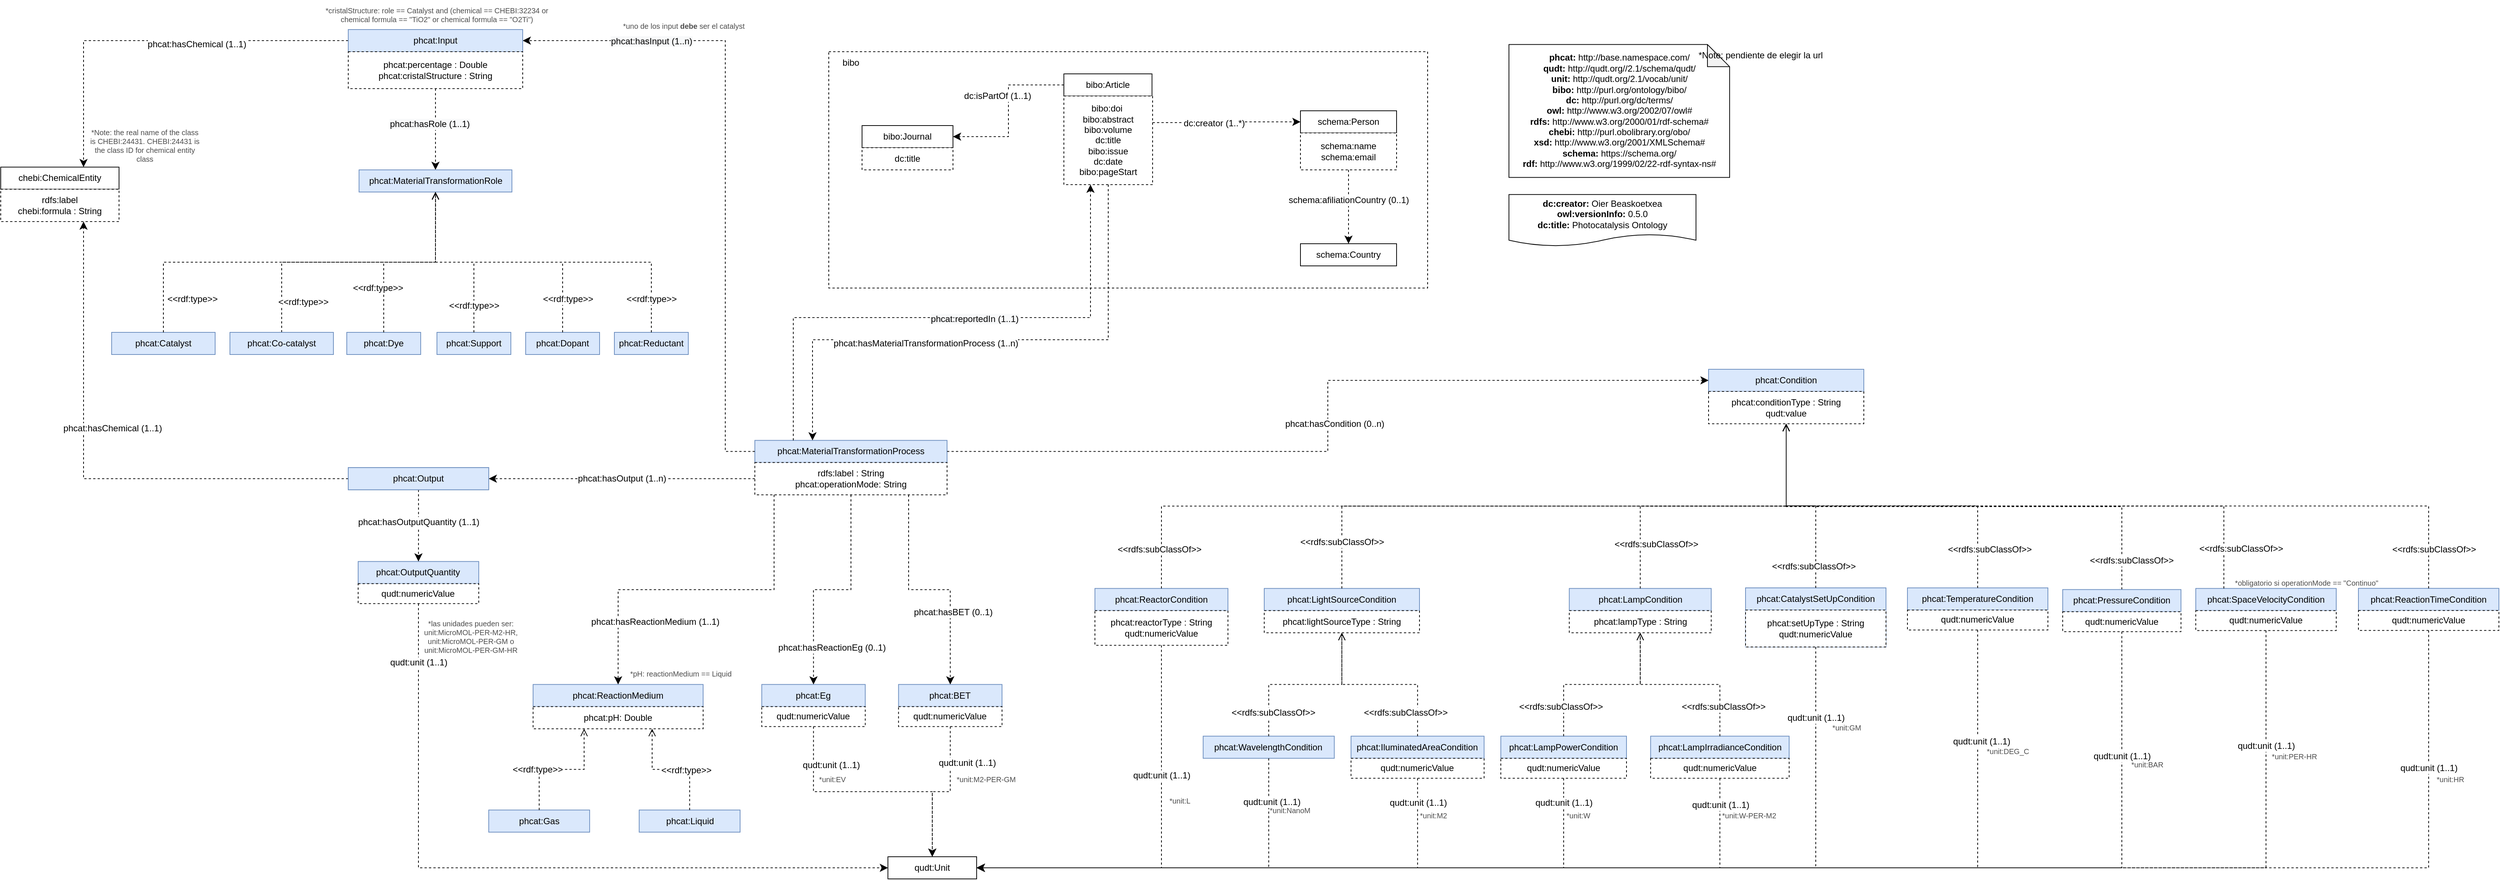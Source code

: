<mxfile pages="9">
    <diagram name="Diseño" id="wKsZjntrLo7rquGfuB5p">
        <mxGraphModel dx="1831" dy="1943" grid="1" gridSize="10" guides="1" tooltips="1" connect="1" arrows="1" fold="1" page="1" pageScale="1" pageWidth="827" pageHeight="1169" math="0" shadow="0">
            <root>
                <mxCell id="3cRyL3wBjs26EOTQDN-4-0"/>
                <mxCell id="3cRyL3wBjs26EOTQDN-4-1" parent="3cRyL3wBjs26EOTQDN-4-0"/>
                <mxCell id="3cRyL3wBjs26EOTQDN-4-2" value="&lt;div&gt;&lt;b&gt;dc:creator:&lt;/b&gt;&amp;nbsp;Oier Beaskoetxea&lt;/div&gt;&lt;div&gt;&lt;b&gt;owl:versionInfo:&lt;/b&gt; 0.5.0&lt;/div&gt;&lt;div&gt;&lt;b&gt;dc:title:&lt;/b&gt;&amp;nbsp;Photocatalysis Ontology&lt;/div&gt;" style="shape=document;whiteSpace=wrap;html=1;boundedLbl=1;labelBackgroundColor=#ffffff;strokeColor=#000000;fontSize=12;fontColor=#000000;size=0.233;" parent="3cRyL3wBjs26EOTQDN-4-1" vertex="1">
                    <mxGeometry x="1530" y="193.43" width="253" height="70" as="geometry"/>
                </mxCell>
                <mxCell id="3cRyL3wBjs26EOTQDN-4-3" value="&lt;div&gt;&lt;b&gt;phcat:&lt;/b&gt; http://base.namespace.com/&lt;/div&gt;&lt;b&gt;qudt:&lt;/b&gt; http://qudt.org//2.1/schema/qudt/&lt;div&gt;&lt;b&gt;unit:&amp;nbsp;&lt;/b&gt;http://qudt.org/2.1/vocab/unit/&lt;span&gt;&lt;br&gt;&lt;/span&gt;&lt;/div&gt;&lt;div&gt;&lt;b&gt;bibo:&amp;nbsp;&lt;/b&gt;http://purl.org/ontology/bibo/&lt;/div&gt;&lt;b&gt;dc:&amp;nbsp;&lt;/b&gt;http://purl.org/dc/terms/&lt;br&gt;&lt;b&gt;owl: &lt;/b&gt;http://www.w3.org/2002/07/owl#&lt;br&gt;&lt;b&gt;rdfs:&amp;nbsp;&lt;/b&gt;http://www.w3.org/2000/01/rdf-schema#&lt;br&gt;&lt;div&gt;&lt;b&gt;chebi:&amp;nbsp;&lt;/b&gt;http://purl.obolibrary.org/obo/&lt;/div&gt;&lt;div&gt;&lt;b&gt;xsd:&amp;nbsp;&lt;/b&gt;http://www.w3.org/2001/XMLSchema#&lt;br&gt;&lt;/div&gt;&lt;div&gt;&lt;b&gt;schema:&lt;/b&gt;&amp;nbsp;&lt;span&gt;https://schema.org/&lt;/span&gt;&lt;br&gt;&lt;/div&gt;&lt;div&gt;&lt;b&gt;rdf: &lt;/b&gt;http://www.w3.org/1999/02/22-rdf-syntax-ns#&lt;b&gt;&lt;/b&gt;&lt;/div&gt;" style="shape=note;whiteSpace=wrap;html=1;backgroundOutline=1;darkOpacity=0.05;align=center;" parent="3cRyL3wBjs26EOTQDN-4-1" vertex="1">
                    <mxGeometry x="1530" y="-9.7" width="298.5" height="180" as="geometry"/>
                </mxCell>
                <mxCell id="3cRyL3wBjs26EOTQDN-4-4" value="" style="endArrow=classic;html=1;endSize=8;dashed=1;arcSize=0;rounded=0;entryX=1;entryY=0.5;entryDx=0;entryDy=0;exitX=0;exitY=0.5;exitDx=0;exitDy=0;edgeStyle=orthogonalEdgeStyle;" parent="3cRyL3wBjs26EOTQDN-4-1" source="3cRyL3wBjs26EOTQDN-4-58" target="3cRyL3wBjs26EOTQDN-4-70" edge="1">
                    <mxGeometry width="50" height="50" relative="1" as="geometry">
                        <mxPoint x="730" y="720" as="sourcePoint"/>
                        <mxPoint x="414" y="735" as="targetPoint"/>
                    </mxGeometry>
                </mxCell>
                <mxCell id="3cRyL3wBjs26EOTQDN-4-5" value="&lt;span style=&quot;font-size: 12px;&quot;&gt;phcat:hasOutput (1..n)&lt;/span&gt;" style="edgeLabel;html=1;align=center;verticalAlign=middle;resizable=0;points=[];labelBackgroundColor=#FFFFFF;" parent="3cRyL3wBjs26EOTQDN-4-4" vertex="1" connectable="0">
                    <mxGeometry x="-0.191" y="-1" relative="1" as="geometry">
                        <mxPoint x="-35" y="1" as="offset"/>
                    </mxGeometry>
                </mxCell>
                <mxCell id="3cRyL3wBjs26EOTQDN-4-6" value="phcat:Dopant" style="rounded=0;whiteSpace=wrap;html=1;snapToPoint=1;points=[[0.1,0],[0.2,0],[0.3,0],[0.4,0],[0.5,0],[0.6,0],[0.7,0],[0.8,0],[0.9,0],[0,0.1],[0,0.3],[0,0.5],[0,0.7],[0,0.9],[0.1,1],[0.2,1],[0.3,1],[0.4,1],[0.5,1],[0.6,1],[0.7,1],[0.8,1],[0.9,1],[1,0.1],[1,0.3],[1,0.5],[1,0.7],[1,0.9]];fillColor=#dae8fc;strokeColor=#6c8ebf;" parent="3cRyL3wBjs26EOTQDN-4-1" vertex="1">
                    <mxGeometry x="200" y="380" width="100" height="30" as="geometry"/>
                </mxCell>
                <mxCell id="3cRyL3wBjs26EOTQDN-4-7" value="phcat:Support" style="rounded=0;whiteSpace=wrap;html=1;snapToPoint=1;points=[[0.1,0],[0.2,0],[0.3,0],[0.4,0],[0.5,0],[0.6,0],[0.7,0],[0.8,0],[0.9,0],[0,0.1],[0,0.3],[0,0.5],[0,0.7],[0,0.9],[0.1,1],[0.2,1],[0.3,1],[0.4,1],[0.5,1],[0.6,1],[0.7,1],[0.8,1],[0.9,1],[1,0.1],[1,0.3],[1,0.5],[1,0.7],[1,0.9]];fillColor=#dae8fc;strokeColor=#6c8ebf;" parent="3cRyL3wBjs26EOTQDN-4-1" vertex="1">
                    <mxGeometry x="80" y="380" width="100" height="30" as="geometry"/>
                </mxCell>
                <mxCell id="3cRyL3wBjs26EOTQDN-4-8" value="phcat:Dye" style="rounded=0;whiteSpace=wrap;html=1;snapToPoint=1;points=[[0.1,0],[0.2,0],[0.3,0],[0.4,0],[0.5,0],[0.6,0],[0.7,0],[0.8,0],[0.9,0],[0,0.1],[0,0.3],[0,0.5],[0,0.7],[0,0.9],[0.1,1],[0.2,1],[0.3,1],[0.4,1],[0.5,1],[0.6,1],[0.7,1],[0.8,1],[0.9,1],[1,0.1],[1,0.3],[1,0.5],[1,0.7],[1,0.9]];fillColor=#dae8fc;strokeColor=#6c8ebf;" parent="3cRyL3wBjs26EOTQDN-4-1" vertex="1">
                    <mxGeometry x="-41.96" y="380" width="100" height="30" as="geometry"/>
                </mxCell>
                <mxCell id="3cRyL3wBjs26EOTQDN-4-9" value="" style="endArrow=classic;html=1;endSize=8;dashed=1;arcSize=0;rounded=0;edgeStyle=orthogonalEdgeStyle;exitX=1;exitY=0.3;exitDx=0;exitDy=0;entryX=0;entryY=0.5;entryDx=0;entryDy=0;" parent="3cRyL3wBjs26EOTQDN-4-1" source="3cRyL3wBjs26EOTQDN-4-75" target="3cRyL3wBjs26EOTQDN-4-12" edge="1">
                    <mxGeometry width="50" height="50" relative="1" as="geometry">
                        <mxPoint x="1342" y="695" as="sourcePoint"/>
                        <mxPoint x="1248" y="81" as="targetPoint"/>
                    </mxGeometry>
                </mxCell>
                <mxCell id="3cRyL3wBjs26EOTQDN-4-10" value="&lt;div style=&quot;font-size: 12px;&quot;&gt;dc:creator (1..*)&lt;/div&gt;" style="edgeLabel;html=1;align=center;verticalAlign=middle;resizable=0;points=[];fontSize=12;" parent="3cRyL3wBjs26EOTQDN-4-9" vertex="1" connectable="0">
                    <mxGeometry x="-0.191" y="-1" relative="1" as="geometry">
                        <mxPoint x="1" as="offset"/>
                    </mxGeometry>
                </mxCell>
                <mxCell id="3cRyL3wBjs26EOTQDN-4-11" value="" style="group" parent="3cRyL3wBjs26EOTQDN-4-1" vertex="1" connectable="0">
                    <mxGeometry x="1248" y="80" width="130" height="80" as="geometry"/>
                </mxCell>
                <mxCell id="3cRyL3wBjs26EOTQDN-4-12" value="schema:Person" style="rounded=0;whiteSpace=wrap;html=1;snapToPoint=1;points=[[0.1,0],[0.2,0],[0.3,0],[0.4,0],[0.5,0],[0.6,0],[0.7,0],[0.8,0],[0.9,0],[0,0.1],[0,0.3],[0,0.5],[0,0.7],[0,0.9],[0.1,1],[0.2,1],[0.3,1],[0.4,1],[0.5,1],[0.6,1],[0.7,1],[0.8,1],[0.9,1],[1,0.1],[1,0.3],[1,0.5],[1,0.7],[1,0.9]];" parent="3cRyL3wBjs26EOTQDN-4-11" vertex="1">
                    <mxGeometry width="130" height="30" as="geometry"/>
                </mxCell>
                <mxCell id="3cRyL3wBjs26EOTQDN-4-13" value="schema:name&lt;br&gt;schema:email" style="rounded=0;whiteSpace=wrap;html=1;snapToPoint=1;points=[[0.1,0],[0.2,0],[0.3,0],[0.4,0],[0.5,0],[0.6,0],[0.7,0],[0.8,0],[0.9,0],[0,0.1],[0,0.3],[0,0.5],[0,0.7],[0,0.9],[0.1,1],[0.2,1],[0.3,1],[0.4,1],[0.5,1],[0.6,1],[0.7,1],[0.8,1],[0.9,1],[1,0.1],[1,0.3],[1,0.5],[1,0.7],[1,0.9]];dashed=1;" parent="3cRyL3wBjs26EOTQDN-4-11" vertex="1">
                    <mxGeometry y="30" width="130" height="50" as="geometry"/>
                </mxCell>
                <mxCell id="3cRyL3wBjs26EOTQDN-4-14" value="bibo:Journal" style="rounded=0;whiteSpace=wrap;html=1;snapToPoint=1;points=[[0.1,0],[0.2,0],[0.3,0],[0.4,0],[0.5,0],[0.6,0],[0.7,0],[0.8,0],[0.9,0],[0,0.1],[0,0.3],[0,0.5],[0,0.7],[0,0.9],[0.1,1],[0.2,1],[0.3,1],[0.4,1],[0.5,1],[0.6,1],[0.7,1],[0.8,1],[0.9,1],[1,0.1],[1,0.3],[1,0.5],[1,0.7],[1,0.9]];" parent="3cRyL3wBjs26EOTQDN-4-1" vertex="1">
                    <mxGeometry x="655" y="100" width="123" height="30" as="geometry"/>
                </mxCell>
                <mxCell id="3cRyL3wBjs26EOTQDN-4-15" value="" style="endArrow=classic;html=1;endSize=8;dashed=1;arcSize=0;rounded=0;edgeStyle=orthogonalEdgeStyle;entryX=1;entryY=0.5;entryDx=0;entryDy=0;exitX=0;exitY=0.5;exitDx=0;exitDy=0;" parent="3cRyL3wBjs26EOTQDN-4-1" source="3cRyL3wBjs26EOTQDN-4-74" target="3cRyL3wBjs26EOTQDN-4-14" edge="1">
                    <mxGeometry width="50" height="50" relative="1" as="geometry">
                        <mxPoint x="758" y="200" as="sourcePoint"/>
                        <mxPoint x="1188.0" y="130.0" as="targetPoint"/>
                    </mxGeometry>
                </mxCell>
                <mxCell id="3cRyL3wBjs26EOTQDN-4-16" value="dc:isPartOf (1..1)" style="edgeLabel;html=1;align=center;verticalAlign=middle;resizable=0;points=[];fontSize=12;" parent="3cRyL3wBjs26EOTQDN-4-15" vertex="1" connectable="0">
                    <mxGeometry x="-0.191" y="-1" relative="1" as="geometry">
                        <mxPoint x="-14" y="1" as="offset"/>
                    </mxGeometry>
                </mxCell>
                <mxCell id="3cRyL3wBjs26EOTQDN-4-17" value="*Note: pendiente de elegir la url" style="text;html=1;align=center;verticalAlign=middle;resizable=0;points=[];autosize=1;strokeColor=none;fillColor=none;" parent="3cRyL3wBjs26EOTQDN-4-1" vertex="1">
                    <mxGeometry x="1780" y="-4.7" width="180" height="20" as="geometry"/>
                </mxCell>
                <mxCell id="3cRyL3wBjs26EOTQDN-4-18" value="" style="endArrow=classic;html=1;endSize=8;dashed=1;arcSize=0;rounded=0;edgeStyle=orthogonalEdgeStyle;entryX=0.7;entryY=1;entryDx=0;entryDy=0;exitX=0;exitY=0.5;exitDx=0;exitDy=0;" parent="3cRyL3wBjs26EOTQDN-4-1" source="3cRyL3wBjs26EOTQDN-4-70" target="3cRyL3wBjs26EOTQDN-4-172" edge="1">
                    <mxGeometry width="50" height="50" relative="1" as="geometry">
                        <mxPoint x="314.33" y="795.32" as="sourcePoint"/>
                        <mxPoint x="-260.0" y="1140.32" as="targetPoint"/>
                    </mxGeometry>
                </mxCell>
                <mxCell id="3cRyL3wBjs26EOTQDN-4-19" value="&lt;span style=&quot;font-size: 12px;&quot;&gt;phcat:hasChemical (1..1)&lt;/span&gt;" style="edgeLabel;html=1;align=center;verticalAlign=middle;resizable=0;points=[];labelBackgroundColor=#FFFFFF;fontSize=12;" parent="3cRyL3wBjs26EOTQDN-4-18" vertex="1" connectable="0">
                    <mxGeometry x="-0.191" y="-1" relative="1" as="geometry">
                        <mxPoint x="-34" y="-67" as="offset"/>
                    </mxGeometry>
                </mxCell>
                <mxCell id="3cRyL3wBjs26EOTQDN-4-20" value="" style="endArrow=classic;html=1;endSize=8;dashed=1;arcSize=0;rounded=0;fontSize=9;fontColor=#FF0000;edgeStyle=orthogonalEdgeStyle;entryX=0.5;entryY=0;entryDx=0;entryDy=0;exitX=0.5;exitY=1;exitDx=0;exitDy=0;" parent="3cRyL3wBjs26EOTQDN-4-1" source="3cRyL3wBjs26EOTQDN-4-169" target="3cRyL3wBjs26EOTQDN-4-22" edge="1">
                    <mxGeometry width="50" height="50" relative="1" as="geometry">
                        <mxPoint x="78.035" y="50" as="sourcePoint"/>
                        <mxPoint x="185.14" y="787.5" as="targetPoint"/>
                    </mxGeometry>
                </mxCell>
                <mxCell id="3cRyL3wBjs26EOTQDN-4-21" value="&lt;span style=&quot;font-size: 12px ; background-color: rgb(248 , 249 , 250)&quot;&gt;phcat:hasRole (1..1)&lt;/span&gt;" style="edgeLabel;html=1;align=center;verticalAlign=middle;resizable=0;points=[];fontSize=9;fontColor=#000000;strokeColor=#FF0000;" parent="3cRyL3wBjs26EOTQDN-4-20" vertex="1" connectable="0">
                    <mxGeometry x="-0.191" y="-1" relative="1" as="geometry">
                        <mxPoint x="-7" y="3" as="offset"/>
                    </mxGeometry>
                </mxCell>
                <mxCell id="3cRyL3wBjs26EOTQDN-4-22" value="phcat:MaterialTransformationRole" style="rounded=0;whiteSpace=wrap;html=1;snapToPoint=1;points=[[0.1,0],[0.2,0],[0.3,0],[0.4,0],[0.5,0],[0.6,0],[0.7,0],[0.8,0],[0.9,0],[0,0.1],[0,0.3],[0,0.5],[0,0.7],[0,0.9],[0.1,1],[0.2,1],[0.3,1],[0.4,1],[0.5,1],[0.6,1],[0.7,1],[0.8,1],[0.9,1],[1,0.1],[1,0.3],[1,0.5],[1,0.7],[1,0.9]];fillColor=#dae8fc;strokeColor=#6c8ebf;" parent="3cRyL3wBjs26EOTQDN-4-1" vertex="1">
                    <mxGeometry x="-25.35" y="160" width="206.78" height="30" as="geometry"/>
                </mxCell>
                <mxCell id="3cRyL3wBjs26EOTQDN-4-23" value="" style="endArrow=open;html=1;fontColor=#000099;endFill=0;dashed=1;endSize=8;arcSize=0;rounded=0;edgeStyle=orthogonalEdgeStyle;entryX=0.5;entryY=1;entryDx=0;entryDy=0;exitX=0.5;exitY=0;exitDx=0;exitDy=0;" parent="3cRyL3wBjs26EOTQDN-4-1" source="3cRyL3wBjs26EOTQDN-4-31" target="3cRyL3wBjs26EOTQDN-4-22" edge="1">
                    <mxGeometry width="50" height="50" relative="1" as="geometry">
                        <mxPoint x="418.28" y="-127.5" as="sourcePoint"/>
                        <mxPoint x="189.78" y="17.5" as="targetPoint"/>
                    </mxGeometry>
                </mxCell>
                <mxCell id="3cRyL3wBjs26EOTQDN-4-24" value="&amp;lt;&amp;lt;rdf:type&amp;gt;&amp;gt;" style="text;html=1;align=center;verticalAlign=middle;resizable=0;points=[];fontColor=#000000;labelBackgroundColor=#ffffff;" parent="3cRyL3wBjs26EOTQDN-4-23" vertex="1" connectable="0">
                    <mxGeometry x="-0.328" relative="1" as="geometry">
                        <mxPoint x="-10" y="54" as="offset"/>
                    </mxGeometry>
                </mxCell>
                <mxCell id="3cRyL3wBjs26EOTQDN-4-25" value="" style="endArrow=open;html=1;fontColor=#000099;endFill=0;dashed=1;endSize=8;arcSize=0;rounded=0;edgeStyle=orthogonalEdgeStyle;entryX=0.5;entryY=1;entryDx=0;entryDy=0;exitX=0.5;exitY=0;exitDx=0;exitDy=0;" parent="3cRyL3wBjs26EOTQDN-4-1" source="3cRyL3wBjs26EOTQDN-4-8" target="3cRyL3wBjs26EOTQDN-4-22" edge="1">
                    <mxGeometry width="50" height="50" relative="1" as="geometry">
                        <mxPoint x="280" y="205" as="sourcePoint"/>
                        <mxPoint x="151.5" y="457.5" as="targetPoint"/>
                    </mxGeometry>
                </mxCell>
                <mxCell id="3cRyL3wBjs26EOTQDN-4-26" value="&amp;lt;&amp;lt;rdf:type&amp;gt;&amp;gt;" style="text;html=1;align=center;verticalAlign=middle;resizable=0;points=[];fontColor=#000000;labelBackgroundColor=#ffffff;" parent="3cRyL3wBjs26EOTQDN-4-25" vertex="1" connectable="0">
                    <mxGeometry x="-0.328" relative="1" as="geometry">
                        <mxPoint x="-8" y="27" as="offset"/>
                    </mxGeometry>
                </mxCell>
                <mxCell id="3cRyL3wBjs26EOTQDN-4-27" value="" style="endArrow=open;html=1;fontColor=#000099;endFill=0;dashed=1;endSize=8;arcSize=0;rounded=0;exitX=0.5;exitY=0;exitDx=0;exitDy=0;edgeStyle=orthogonalEdgeStyle;entryX=0.5;entryY=1;entryDx=0;entryDy=0;" parent="3cRyL3wBjs26EOTQDN-4-1" source="3cRyL3wBjs26EOTQDN-4-6" target="3cRyL3wBjs26EOTQDN-4-22" edge="1">
                    <mxGeometry width="50" height="50" relative="1" as="geometry">
                        <mxPoint x="840" y="537.5" as="sourcePoint"/>
                        <mxPoint x="78" y="200" as="targetPoint"/>
                    </mxGeometry>
                </mxCell>
                <mxCell id="3cRyL3wBjs26EOTQDN-4-28" value="&amp;lt;&amp;lt;rdf:type&amp;gt;&amp;gt;" style="text;html=1;align=center;verticalAlign=middle;resizable=0;points=[];fontColor=#000000;labelBackgroundColor=#ffffff;" parent="3cRyL3wBjs26EOTQDN-4-27" vertex="1" connectable="0">
                    <mxGeometry x="-0.328" relative="1" as="geometry">
                        <mxPoint x="33" y="50" as="offset"/>
                    </mxGeometry>
                </mxCell>
                <mxCell id="3cRyL3wBjs26EOTQDN-4-29" value="" style="endArrow=classic;html=1;endSize=8;dashed=1;arcSize=0;rounded=0;edgeStyle=orthogonalEdgeStyle;entryX=0.7;entryY=0;entryDx=0;entryDy=0;exitX=0;exitY=0.5;exitDx=0;exitDy=0;" parent="3cRyL3wBjs26EOTQDN-4-1" source="3cRyL3wBjs26EOTQDN-4-168" target="3cRyL3wBjs26EOTQDN-4-171" edge="1">
                    <mxGeometry width="50" height="50" relative="1" as="geometry">
                        <mxPoint x="-39.94" y="-15" as="sourcePoint"/>
                        <mxPoint x="-7.328" y="447.5" as="targetPoint"/>
                    </mxGeometry>
                </mxCell>
                <mxCell id="3cRyL3wBjs26EOTQDN-4-30" value="&lt;span style=&quot;font-size: 12px;&quot;&gt;phcat:hasChemical (1..1)&lt;/span&gt;" style="edgeLabel;html=1;align=center;verticalAlign=middle;resizable=0;points=[];labelBackgroundColor=#FFFFFF;" parent="3cRyL3wBjs26EOTQDN-4-29" vertex="1" connectable="0">
                    <mxGeometry x="-0.191" y="-1" relative="1" as="geometry">
                        <mxPoint x="9" y="6" as="offset"/>
                    </mxGeometry>
                </mxCell>
                <mxCell id="3cRyL3wBjs26EOTQDN-4-31" value="phcat:Co-catalyst" style="rounded=0;whiteSpace=wrap;html=1;snapToPoint=1;points=[[0.1,0],[0.2,0],[0.3,0],[0.4,0],[0.5,0],[0.6,0],[0.7,0],[0.8,0],[0.9,0],[0,0.1],[0,0.3],[0,0.5],[0,0.7],[0,0.9],[0.1,1],[0.2,1],[0.3,1],[0.4,1],[0.5,1],[0.6,1],[0.7,1],[0.8,1],[0.9,1],[1,0.1],[1,0.3],[1,0.5],[1,0.7],[1,0.9]];fillColor=#dae8fc;strokeColor=#6c8ebf;" parent="3cRyL3wBjs26EOTQDN-4-1" vertex="1">
                    <mxGeometry x="-200" y="380" width="140" height="30" as="geometry"/>
                </mxCell>
                <mxCell id="3cRyL3wBjs26EOTQDN-4-32" value="" style="endArrow=open;html=1;fontColor=#000099;endFill=0;dashed=1;endSize=8;arcSize=0;rounded=0;entryX=0.5;entryY=1;entryDx=0;entryDy=0;exitX=0.5;exitY=0;exitDx=0;exitDy=0;edgeStyle=orthogonalEdgeStyle;" parent="3cRyL3wBjs26EOTQDN-4-1" source="3cRyL3wBjs26EOTQDN-4-7" target="3cRyL3wBjs26EOTQDN-4-22" edge="1">
                    <mxGeometry width="50" height="50" relative="1" as="geometry">
                        <mxPoint x="291.39" y="55" as="sourcePoint"/>
                        <mxPoint x="173.242" y="180" as="targetPoint"/>
                    </mxGeometry>
                </mxCell>
                <mxCell id="3cRyL3wBjs26EOTQDN-4-33" value="&amp;lt;&amp;lt;rdf:type&amp;gt;&amp;gt;" style="text;html=1;align=center;verticalAlign=middle;resizable=0;points=[];fontColor=#000000;labelBackgroundColor=#ffffff;" parent="3cRyL3wBjs26EOTQDN-4-32" vertex="1" connectable="0">
                    <mxGeometry x="-0.328" relative="1" as="geometry">
                        <mxPoint y="45" as="offset"/>
                    </mxGeometry>
                </mxCell>
                <mxCell id="3cRyL3wBjs26EOTQDN-4-34" value="phcat:Eg" style="rounded=0;whiteSpace=wrap;html=1;snapToPoint=1;points=[[0.1,0],[0.2,0],[0.3,0],[0.4,0],[0.5,0],[0.6,0],[0.7,0],[0.8,0],[0.9,0],[0,0.1],[0,0.3],[0,0.5],[0,0.7],[0,0.9],[0.1,1],[0.2,1],[0.3,1],[0.4,1],[0.5,1],[0.6,1],[0.7,1],[0.8,1],[0.9,1],[1,0.1],[1,0.3],[1,0.5],[1,0.7],[1,0.9]];fillColor=#dae8fc;strokeColor=#6c8ebf;" parent="3cRyL3wBjs26EOTQDN-4-1" vertex="1">
                    <mxGeometry x="519.34" y="856.74" width="140" height="30" as="geometry"/>
                </mxCell>
                <mxCell id="3cRyL3wBjs26EOTQDN-4-35" value="phcat:BET" style="rounded=0;whiteSpace=wrap;html=1;snapToPoint=1;points=[[0.1,0],[0.2,0],[0.3,0],[0.4,0],[0.5,0],[0.6,0],[0.7,0],[0.8,0],[0.9,0],[0,0.1],[0,0.3],[0,0.5],[0,0.7],[0,0.9],[0.1,1],[0.2,1],[0.3,1],[0.4,1],[0.5,1],[0.6,1],[0.7,1],[0.8,1],[0.9,1],[1,0.1],[1,0.3],[1,0.5],[1,0.7],[1,0.9]];fillColor=#dae8fc;strokeColor=#6c8ebf;" parent="3cRyL3wBjs26EOTQDN-4-1" vertex="1">
                    <mxGeometry x="704.34" y="856.74" width="140" height="30" as="geometry"/>
                </mxCell>
                <mxCell id="3cRyL3wBjs26EOTQDN-4-36" value="phcat:Catalyst" style="rounded=0;whiteSpace=wrap;html=1;snapToPoint=1;points=[[0.1,0],[0.2,0],[0.3,0],[0.4,0],[0.5,0],[0.6,0],[0.7,0],[0.8,0],[0.9,0],[0,0.1],[0,0.3],[0,0.5],[0,0.7],[0,0.9],[0.1,1],[0.2,1],[0.3,1],[0.4,1],[0.5,1],[0.6,1],[0.7,1],[0.8,1],[0.9,1],[1,0.1],[1,0.3],[1,0.5],[1,0.7],[1,0.9]];fillColor=#dae8fc;strokeColor=#6c8ebf;" parent="3cRyL3wBjs26EOTQDN-4-1" vertex="1">
                    <mxGeometry x="-360" y="380" width="140" height="30" as="geometry"/>
                </mxCell>
                <mxCell id="3cRyL3wBjs26EOTQDN-4-37" value="schema:Country" style="rounded=0;whiteSpace=wrap;html=1;snapToPoint=1;points=[[0.1,0],[0.2,0],[0.3,0],[0.4,0],[0.5,0],[0.6,0],[0.7,0],[0.8,0],[0.9,0],[0,0.1],[0,0.3],[0,0.5],[0,0.7],[0,0.9],[0.1,1],[0.2,1],[0.3,1],[0.4,1],[0.5,1],[0.6,1],[0.7,1],[0.8,1],[0.9,1],[1,0.1],[1,0.3],[1,0.5],[1,0.7],[1,0.9]];" parent="3cRyL3wBjs26EOTQDN-4-1" vertex="1">
                    <mxGeometry x="1248" y="260" width="130" height="30" as="geometry"/>
                </mxCell>
                <mxCell id="3cRyL3wBjs26EOTQDN-4-38" value="" style="endArrow=classic;html=1;endSize=8;dashed=1;arcSize=0;rounded=0;exitX=0.5;exitY=1;exitDx=0;exitDy=0;entryX=0.5;entryY=0;entryDx=0;entryDy=0;edgeStyle=orthogonalEdgeStyle;" parent="3cRyL3wBjs26EOTQDN-4-1" source="3cRyL3wBjs26EOTQDN-4-13" target="3cRyL3wBjs26EOTQDN-4-37" edge="1">
                    <mxGeometry width="50" height="50" relative="1" as="geometry">
                        <mxPoint x="1088" y="126" as="sourcePoint"/>
                        <mxPoint x="1208" y="130" as="targetPoint"/>
                    </mxGeometry>
                </mxCell>
                <mxCell id="3cRyL3wBjs26EOTQDN-4-39" value="&lt;div style=&quot;font-size: 12px&quot;&gt;schema:afiliationCountry (0..1)&lt;/div&gt;" style="edgeLabel;html=1;align=center;verticalAlign=middle;resizable=0;points=[];fontSize=12;" parent="3cRyL3wBjs26EOTQDN-4-38" vertex="1" connectable="0">
                    <mxGeometry x="-0.191" y="-1" relative="1" as="geometry">
                        <mxPoint x="1" as="offset"/>
                    </mxGeometry>
                </mxCell>
                <mxCell id="3cRyL3wBjs26EOTQDN-4-40" value="dc:title" style="rounded=0;whiteSpace=wrap;html=1;snapToPoint=1;points=[[0.1,0],[0.2,0],[0.3,0],[0.4,0],[0.5,0],[0.6,0],[0.7,0],[0.8,0],[0.9,0],[0,0.1],[0,0.3],[0,0.5],[0,0.7],[0,0.9],[0.1,1],[0.2,1],[0.3,1],[0.4,1],[0.5,1],[0.6,1],[0.7,1],[0.8,1],[0.9,1],[1,0.1],[1,0.3],[1,0.5],[1,0.7],[1,0.9]];dashed=1;" parent="3cRyL3wBjs26EOTQDN-4-1" vertex="1">
                    <mxGeometry x="655" y="130" width="123" height="30" as="geometry"/>
                </mxCell>
                <mxCell id="3cRyL3wBjs26EOTQDN-4-41" value="phcat:OutputQuantity" style="rounded=0;whiteSpace=wrap;html=1;snapToPoint=1;points=[[0.1,0],[0.2,0],[0.3,0],[0.4,0],[0.5,0],[0.6,0],[0.7,0],[0.8,0],[0.9,0],[0,0.1],[0,0.3],[0,0.5],[0,0.7],[0,0.9],[0.1,1],[0.2,1],[0.3,1],[0.4,1],[0.5,1],[0.6,1],[0.7,1],[0.8,1],[0.9,1],[1,0.1],[1,0.3],[1,0.5],[1,0.7],[1,0.9]];fillColor=#dae8fc;strokeColor=#6c8ebf;" parent="3cRyL3wBjs26EOTQDN-4-1" vertex="1">
                    <mxGeometry x="-26.57" y="690.24" width="163.14" height="30" as="geometry"/>
                </mxCell>
                <mxCell id="3cRyL3wBjs26EOTQDN-4-42" style="edgeStyle=orthogonalEdgeStyle;rounded=0;orthogonalLoop=1;jettySize=auto;html=1;exitX=0.5;exitY=1;exitDx=0;exitDy=0;entryX=0.5;entryY=0;entryDx=0;entryDy=0;dashed=1;endSize=8;" parent="3cRyL3wBjs26EOTQDN-4-1" source="3cRyL3wBjs26EOTQDN-4-70" target="3cRyL3wBjs26EOTQDN-4-41" edge="1">
                    <mxGeometry relative="1" as="geometry"/>
                </mxCell>
                <mxCell id="3cRyL3wBjs26EOTQDN-4-43" value="phcat:hasOutputQuantity (1..1)" style="edgeLabel;html=1;align=center;verticalAlign=middle;resizable=0;points=[];fontSize=12;" parent="3cRyL3wBjs26EOTQDN-4-42" vertex="1" connectable="0">
                    <mxGeometry x="-0.275" y="-1" relative="1" as="geometry">
                        <mxPoint x="1" y="9" as="offset"/>
                    </mxGeometry>
                </mxCell>
                <mxCell id="3cRyL3wBjs26EOTQDN-4-44" value="phcat:Liquid" style="rounded=0;whiteSpace=wrap;html=1;snapToPoint=1;points=[[0.1,0],[0.2,0],[0.3,0],[0.4,0],[0.5,0],[0.6,0],[0.7,0],[0.8,0],[0.9,0],[0,0.1],[0,0.3],[0,0.5],[0,0.7],[0,0.9],[0.1,1],[0.2,1],[0.3,1],[0.4,1],[0.5,1],[0.6,1],[0.7,1],[0.8,1],[0.9,1],[1,0.1],[1,0.3],[1,0.5],[1,0.7],[1,0.9]];fillColor=#dae8fc;strokeColor=#6c8ebf;" parent="3cRyL3wBjs26EOTQDN-4-1" vertex="1">
                    <mxGeometry x="353.56" y="1026.74" width="136.5" height="30" as="geometry"/>
                </mxCell>
                <mxCell id="3cRyL3wBjs26EOTQDN-4-45" value="phcat:Gas" style="rounded=0;whiteSpace=wrap;html=1;snapToPoint=1;points=[[0.1,0],[0.2,0],[0.3,0],[0.4,0],[0.5,0],[0.6,0],[0.7,0],[0.8,0],[0.9,0],[0,0.1],[0,0.3],[0,0.5],[0,0.7],[0,0.9],[0.1,1],[0.2,1],[0.3,1],[0.4,1],[0.5,1],[0.6,1],[0.7,1],[0.8,1],[0.9,1],[1,0.1],[1,0.3],[1,0.5],[1,0.7],[1,0.9]];fillColor=#dae8fc;strokeColor=#6c8ebf;" parent="3cRyL3wBjs26EOTQDN-4-1" vertex="1">
                    <mxGeometry x="150.06" y="1026.74" width="136.5" height="30" as="geometry"/>
                </mxCell>
                <mxCell id="3cRyL3wBjs26EOTQDN-4-46" value="" style="endArrow=open;html=1;fontColor=#000099;endFill=0;dashed=1;endSize=8;arcSize=0;rounded=0;entryX=0.3;entryY=1;entryDx=0;entryDy=0;exitX=0.5;exitY=0;exitDx=0;exitDy=0;edgeStyle=orthogonalEdgeStyle;" parent="3cRyL3wBjs26EOTQDN-4-1" source="3cRyL3wBjs26EOTQDN-4-45" target="3cRyL3wBjs26EOTQDN-4-55" edge="1">
                    <mxGeometry width="50" height="50" relative="1" as="geometry">
                        <mxPoint x="514.06" y="786.74" as="sourcePoint"/>
                        <mxPoint x="514.31" y="896.74" as="targetPoint"/>
                    </mxGeometry>
                </mxCell>
                <mxCell id="3cRyL3wBjs26EOTQDN-4-47" value="&amp;lt;&amp;lt;rdf:type&amp;gt;&amp;gt;" style="text;html=1;align=center;verticalAlign=middle;resizable=0;points=[];fontColor=#000000;labelBackgroundColor=#ffffff;" parent="3cRyL3wBjs26EOTQDN-4-46" vertex="1" connectable="0">
                    <mxGeometry x="-0.328" relative="1" as="geometry">
                        <mxPoint x="-5" as="offset"/>
                    </mxGeometry>
                </mxCell>
                <mxCell id="3cRyL3wBjs26EOTQDN-4-48" value="" style="endArrow=open;html=1;fontColor=#000099;endFill=0;dashed=1;endSize=8;arcSize=0;rounded=0;entryX=0.7;entryY=1;entryDx=0;entryDy=0;exitX=0.5;exitY=0;exitDx=0;exitDy=0;edgeStyle=orthogonalEdgeStyle;" parent="3cRyL3wBjs26EOTQDN-4-1" source="3cRyL3wBjs26EOTQDN-4-44" target="3cRyL3wBjs26EOTQDN-4-55" edge="1">
                    <mxGeometry width="50" height="50" relative="1" as="geometry">
                        <mxPoint x="468.31" y="796.74" as="sourcePoint"/>
                        <mxPoint x="381.06" y="866.74" as="targetPoint"/>
                    </mxGeometry>
                </mxCell>
                <mxCell id="3cRyL3wBjs26EOTQDN-4-49" value="&amp;lt;&amp;lt;rdf:type&amp;gt;&amp;gt;" style="text;html=1;align=center;verticalAlign=middle;resizable=0;points=[];fontColor=#000000;labelBackgroundColor=#ffffff;" parent="3cRyL3wBjs26EOTQDN-4-48" vertex="1" connectable="0">
                    <mxGeometry x="-0.328" relative="1" as="geometry">
                        <mxPoint x="-5" as="offset"/>
                    </mxGeometry>
                </mxCell>
                <mxCell id="3cRyL3wBjs26EOTQDN-4-50" value="*uno de los input &lt;b&gt;debe&lt;/b&gt; ser el catalyst" style="text;html=1;strokeColor=none;fillColor=none;align=center;verticalAlign=middle;whiteSpace=wrap;rounded=0;fontColor=#4D4D4D;fontSize=10;" parent="3cRyL3wBjs26EOTQDN-4-1" vertex="1">
                    <mxGeometry x="304" y="-50" width="220" height="30" as="geometry"/>
                </mxCell>
                <mxCell id="3cRyL3wBjs26EOTQDN-4-51" value="*cristalStructure: role == Catalyst and (chemical == CHEBI:32234 or chemical formula == &quot;TiO2&quot; or chemical formula == &quot;O2Ti&quot;)" style="text;html=1;strokeColor=none;fillColor=none;align=center;verticalAlign=middle;whiteSpace=wrap;rounded=0;fontColor=#4D4D4D;fontSize=10;" parent="3cRyL3wBjs26EOTQDN-4-1" vertex="1">
                    <mxGeometry x="-79.97" y="-70" width="320" height="40" as="geometry"/>
                </mxCell>
                <mxCell id="3cRyL3wBjs26EOTQDN-4-52" value="*las unidades pueden ser: &lt;br&gt;unit:MicroMOL-PER-M2-HR, &lt;br&gt;unit:MicroMOL-PER-GM o &lt;br&gt;unit:MicroMOL-PER-GM-HR" style="text;html=1;strokeColor=none;fillColor=none;align=center;verticalAlign=middle;whiteSpace=wrap;rounded=0;fontColor=#4D4D4D;fontSize=10;" parent="3cRyL3wBjs26EOTQDN-4-1" vertex="1">
                    <mxGeometry x="51.61" y="776.74" width="148.39" height="30" as="geometry"/>
                </mxCell>
                <mxCell id="3cRyL3wBjs26EOTQDN-4-53" value="*Note: the real name of the class is CHEBI:24431. CHEBI:24431 is the class ID for chemical entity class" style="text;html=1;strokeColor=none;fillColor=none;align=center;verticalAlign=middle;whiteSpace=wrap;rounded=0;fontColor=#4D4D4D;fontSize=10;" parent="3cRyL3wBjs26EOTQDN-4-1" vertex="1">
                    <mxGeometry x="-390" y="93.74" width="150" height="66.26" as="geometry"/>
                </mxCell>
                <mxCell id="3cRyL3wBjs26EOTQDN-4-54" value="phcat:ReactionMedium" style="rounded=0;whiteSpace=wrap;html=1;snapToPoint=1;points=[[0.1,0],[0.2,0],[0.3,0],[0.4,0],[0.5,0],[0.6,0],[0.7,0],[0.8,0],[0.9,0],[0,0.1],[0,0.3],[0,0.5],[0,0.7],[0,0.9],[0.1,1],[0.2,1],[0.3,1],[0.4,1],[0.5,1],[0.6,1],[0.7,1],[0.8,1],[0.9,1],[1,0.1],[1,0.3],[1,0.5],[1,0.7],[1,0.9]];fillColor=#dae8fc;strokeColor=#6c8ebf;" parent="3cRyL3wBjs26EOTQDN-4-1" vertex="1">
                    <mxGeometry x="210.06" y="856.74" width="230" height="30" as="geometry"/>
                </mxCell>
                <mxCell id="3cRyL3wBjs26EOTQDN-4-55" value="phcat:pH: Double" style="rounded=0;whiteSpace=wrap;html=1;snapToPoint=1;points=[[0.1,0],[0.2,0],[0.3,0],[0.4,0],[0.5,0],[0.6,0],[0.7,0],[0.8,0],[0.9,0],[0,0.1],[0,0.3],[0,0.5],[0,0.7],[0,0.9],[0.1,1],[0.2,1],[0.3,1],[0.4,1],[0.5,1],[0.6,1],[0.7,1],[0.8,1],[0.9,1],[1,0.1],[1,0.3],[1,0.5],[1,0.7],[1,0.9]];dashed=1;" parent="3cRyL3wBjs26EOTQDN-4-1" vertex="1">
                    <mxGeometry x="210.06" y="886.74" width="230" height="30" as="geometry"/>
                </mxCell>
                <mxCell id="3cRyL3wBjs26EOTQDN-4-56" value="*pH: reactionMedium == Liquid" style="text;html=1;strokeColor=none;fillColor=none;align=center;verticalAlign=middle;whiteSpace=wrap;rounded=0;fontColor=#4D4D4D;fontSize=10;" parent="3cRyL3wBjs26EOTQDN-4-1" vertex="1">
                    <mxGeometry x="330.06" y="826.74" width="160" height="30" as="geometry"/>
                </mxCell>
                <mxCell id="3cRyL3wBjs26EOTQDN-4-57" value="phcat:MaterialTransformationProcess" style="rounded=0;whiteSpace=wrap;html=1;snapToPoint=1;points=[[0.1,0],[0.2,0],[0.3,0],[0.4,0],[0.5,0],[0.6,0],[0.7,0],[0.8,0],[0.9,0],[0,0.1],[0,0.3],[0,0.5],[0,0.7],[0,0.9],[0.1,1],[0.2,1],[0.3,1],[0.4,1],[0.5,1],[0.6,1],[0.7,1],[0.8,1],[0.9,1],[1,0.1],[1,0.3],[1,0.5],[1,0.7],[1,0.9]];fillColor=#dae8fc;strokeColor=#6c8ebf;" parent="3cRyL3wBjs26EOTQDN-4-1" vertex="1">
                    <mxGeometry x="510" y="526.26" width="260" height="30" as="geometry"/>
                </mxCell>
                <mxCell id="3cRyL3wBjs26EOTQDN-4-58" value="rdfs:label : String&lt;br&gt;phcat:operationMode: String" style="rounded=0;whiteSpace=wrap;html=1;snapToPoint=1;points=[[0.1,0],[0.2,0],[0.3,0],[0.4,0],[0.5,0],[0.6,0],[0.7,0],[0.8,0],[0.9,0],[0,0.1],[0,0.3],[0,0.5],[0,0.7],[0,0.9],[0.1,1],[0.2,1],[0.3,1],[0.4,1],[0.5,1],[0.6,1],[0.7,1],[0.8,1],[0.9,1],[1,0.1],[1,0.3],[1,0.5],[1,0.7],[1,0.9]];dashed=1;" parent="3cRyL3wBjs26EOTQDN-4-1" vertex="1">
                    <mxGeometry x="510" y="556.26" width="260" height="43.74" as="geometry"/>
                </mxCell>
                <mxCell id="3cRyL3wBjs26EOTQDN-4-59" value="" style="endArrow=classic;html=1;endSize=8;dashed=1;arcSize=0;rounded=0;fontSize=9;fontColor=#FF0000;entryX=1;entryY=0.5;entryDx=0;entryDy=0;exitX=0;exitY=0.5;exitDx=0;exitDy=0;edgeStyle=orthogonalEdgeStyle;" parent="3cRyL3wBjs26EOTQDN-4-1" source="3cRyL3wBjs26EOTQDN-4-57" target="3cRyL3wBjs26EOTQDN-4-168" edge="1">
                    <mxGeometry width="50" height="50" relative="1" as="geometry">
                        <mxPoint x="660" y="540" as="sourcePoint"/>
                        <mxPoint x="196.01" y="-15" as="targetPoint"/>
                        <Array as="points">
                            <mxPoint x="470" y="541"/>
                            <mxPoint x="470" y="-15"/>
                        </Array>
                    </mxGeometry>
                </mxCell>
                <mxCell id="3cRyL3wBjs26EOTQDN-4-60" value="&lt;span style=&quot;font-size: 12px ; background-color: rgb(248 , 249 , 250)&quot;&gt;phcat:hasInput (1..n)&lt;/span&gt;" style="edgeLabel;html=1;align=center;verticalAlign=middle;resizable=0;points=[];fontSize=9;fontColor=#000000;strokeColor=#FF0000;" parent="3cRyL3wBjs26EOTQDN-4-59" vertex="1" connectable="0">
                    <mxGeometry x="-0.191" y="-1" relative="1" as="geometry">
                        <mxPoint x="-101" y="-244" as="offset"/>
                    </mxGeometry>
                </mxCell>
                <mxCell id="3cRyL3wBjs26EOTQDN-4-61" value="" style="endArrow=classic;html=1;endSize=8;dashed=1;arcSize=0;rounded=0;fontSize=9;fontColor=#FF0000;exitX=0.2;exitY=0;exitDx=0;exitDy=0;entryX=0.3;entryY=1;entryDx=0;entryDy=0;edgeStyle=orthogonalEdgeStyle;" parent="3cRyL3wBjs26EOTQDN-4-1" source="3cRyL3wBjs26EOTQDN-4-57" target="3cRyL3wBjs26EOTQDN-4-75" edge="1">
                    <mxGeometry width="50" height="50" relative="1" as="geometry">
                        <mxPoint x="690.0" y="551.26" as="sourcePoint"/>
                        <mxPoint x="840" y="-10" as="targetPoint"/>
                        <Array as="points">
                            <mxPoint x="562" y="360"/>
                            <mxPoint x="964" y="360"/>
                        </Array>
                    </mxGeometry>
                </mxCell>
                <mxCell id="3cRyL3wBjs26EOTQDN-4-62" value="&lt;span style=&quot;font-size: 12px ; background-color: rgb(248 , 249 , 250)&quot;&gt;phcat:reportedIn (1..1)&lt;/span&gt;" style="edgeLabel;html=1;align=center;verticalAlign=middle;resizable=0;points=[];fontSize=9;fontColor=#000000;strokeColor=#FF0000;" parent="3cRyL3wBjs26EOTQDN-4-61" vertex="1" connectable="0">
                    <mxGeometry x="-0.191" y="-1" relative="1" as="geometry">
                        <mxPoint x="109" y="1" as="offset"/>
                    </mxGeometry>
                </mxCell>
                <mxCell id="3cRyL3wBjs26EOTQDN-4-63" value="" style="endArrow=classic;html=1;endSize=8;dashed=1;arcSize=0;rounded=0;fontSize=9;fontColor=#FF0000;exitX=0.5;exitY=1;exitDx=0;exitDy=0;entryX=0.3;entryY=0;entryDx=0;entryDy=0;edgeStyle=orthogonalEdgeStyle;" parent="3cRyL3wBjs26EOTQDN-4-1" source="3cRyL3wBjs26EOTQDN-4-75" target="3cRyL3wBjs26EOTQDN-4-57" edge="1">
                    <mxGeometry width="50" height="50" relative="1" as="geometry">
                        <mxPoint x="1131.0" y="740.63" as="sourcePoint"/>
                        <mxPoint x="1130" y="-170.63" as="targetPoint"/>
                        <Array as="points">
                            <mxPoint x="988" y="390"/>
                            <mxPoint x="588" y="390"/>
                        </Array>
                    </mxGeometry>
                </mxCell>
                <mxCell id="3cRyL3wBjs26EOTQDN-4-64" value="&lt;span style=&quot;font-size: 12px;&quot;&gt;phcat:hasMaterialTransformationProcess (1..n)&lt;/span&gt;" style="edgeLabel;html=1;align=center;verticalAlign=middle;resizable=0;points=[];fontSize=9;fontColor=#000000;strokeColor=#FF0000;" parent="3cRyL3wBjs26EOTQDN-4-63" vertex="1" connectable="0">
                    <mxGeometry x="-0.191" y="-1" relative="1" as="geometry">
                        <mxPoint x="-155" y="6" as="offset"/>
                    </mxGeometry>
                </mxCell>
                <mxCell id="3cRyL3wBjs26EOTQDN-4-65" value="" style="endArrow=classic;html=1;endSize=8;dashed=1;arcSize=0;rounded=0;exitX=1;exitY=0.5;exitDx=0;exitDy=0;entryX=0;entryY=0.5;entryDx=0;entryDy=0;edgeStyle=orthogonalEdgeStyle;fontStyle=1" parent="3cRyL3wBjs26EOTQDN-4-1" source="3cRyL3wBjs26EOTQDN-4-57" target="3cRyL3wBjs26EOTQDN-4-67" edge="1">
                    <mxGeometry width="50" height="50" relative="1" as="geometry">
                        <mxPoint x="1070" y="195" as="sourcePoint"/>
                        <mxPoint x="1470" y="375" as="targetPoint"/>
                    </mxGeometry>
                </mxCell>
                <mxCell id="3cRyL3wBjs26EOTQDN-4-66" value="&lt;span style=&quot;font-size: 12px;&quot;&gt;phcat:hasCondition (0..n)&lt;/span&gt;" style="edgeLabel;html=1;align=center;verticalAlign=middle;resizable=0;points=[];labelBackgroundColor=#FFFFFF;" parent="3cRyL3wBjs26EOTQDN-4-65" vertex="1" connectable="0">
                    <mxGeometry x="-0.191" y="-1" relative="1" as="geometry">
                        <mxPoint x="68" y="-39" as="offset"/>
                    </mxGeometry>
                </mxCell>
                <mxCell id="3cRyL3wBjs26EOTQDN-4-67" value="phcat:Condition" style="rounded=0;whiteSpace=wrap;html=1;snapToPoint=1;points=[[0.1,0],[0.2,0],[0.3,0],[0.4,0],[0.5,0],[0.6,0],[0.7,0],[0.8,0],[0.9,0],[0,0.1],[0,0.3],[0,0.5],[0,0.7],[0,0.9],[0.1,1],[0.2,1],[0.3,1],[0.4,1],[0.5,1],[0.6,1],[0.7,1],[0.8,1],[0.9,1],[1,0.1],[1,0.3],[1,0.5],[1,0.7],[1,0.9]];fillColor=#dae8fc;strokeColor=#6c8ebf;" parent="3cRyL3wBjs26EOTQDN-4-1" vertex="1">
                    <mxGeometry x="1800" y="430" width="210" height="30" as="geometry"/>
                </mxCell>
                <mxCell id="3cRyL3wBjs26EOTQDN-4-68" value="phcat:conditionType : String&lt;br&gt;qudt:value" style="rounded=0;whiteSpace=wrap;html=1;snapToPoint=1;points=[[0.1,0],[0.2,0],[0.3,0],[0.4,0],[0.5,0],[0.6,0],[0.7,0],[0.8,0],[0.9,0],[0,0.1],[0,0.3],[0,0.5],[0,0.7],[0,0.9],[0.1,1],[0.2,1],[0.3,1],[0.4,1],[0.5,1],[0.6,1],[0.7,1],[0.8,1],[0.9,1],[1,0.1],[1,0.3],[1,0.5],[1,0.7],[1,0.9]];dashed=1;" parent="3cRyL3wBjs26EOTQDN-4-1" vertex="1">
                    <mxGeometry x="1800" y="460" width="210" height="43.74" as="geometry"/>
                </mxCell>
                <mxCell id="3cRyL3wBjs26EOTQDN-4-69" value="" style="group;fillColor=#dae8fc;strokeColor=#6c8ebf;" parent="3cRyL3wBjs26EOTQDN-4-1" vertex="1" connectable="0">
                    <mxGeometry x="-39.94" y="563.13" width="190" height="30" as="geometry"/>
                </mxCell>
                <mxCell id="3cRyL3wBjs26EOTQDN-4-70" value="phcat:Output" style="rounded=0;whiteSpace=wrap;html=1;snapToPoint=1;points=[[0.1,0],[0.2,0],[0.3,0],[0.4,0],[0.5,0],[0.6,0],[0.7,0],[0.8,0],[0.9,0],[0,0.1],[0,0.3],[0,0.5],[0,0.7],[0,0.9],[0.1,1],[0.2,1],[0.3,1],[0.4,1],[0.5,1],[0.6,1],[0.7,1],[0.8,1],[0.9,1],[1,0.1],[1,0.3],[1,0.5],[1,0.7],[1,0.9]];fontSize=12;fillColor=#dae8fc;strokeColor=#6c8ebf;" parent="3cRyL3wBjs26EOTQDN-4-69" vertex="1">
                    <mxGeometry width="190" height="30" as="geometry"/>
                </mxCell>
                <mxCell id="3cRyL3wBjs26EOTQDN-4-71" value="phcat:ReactorCondition" style="rounded=0;whiteSpace=wrap;html=1;snapToPoint=1;points=[[0.1,0],[0.2,0],[0.3,0],[0.4,0],[0.5,0],[0.6,0],[0.7,0],[0.8,0],[0.9,0],[0,0.1],[0,0.3],[0,0.5],[0,0.7],[0,0.9],[0.1,1],[0.2,1],[0.3,1],[0.4,1],[0.5,1],[0.6,1],[0.7,1],[0.8,1],[0.9,1],[1,0.1],[1,0.3],[1,0.5],[1,0.7],[1,0.9]];fillColor=#dae8fc;strokeColor=#6c8ebf;" parent="3cRyL3wBjs26EOTQDN-4-1" vertex="1">
                    <mxGeometry x="970" y="726.74" width="179.921" height="30" as="geometry"/>
                </mxCell>
                <mxCell id="3cRyL3wBjs26EOTQDN-4-72" value="phcat:reactorType : String&lt;br&gt;qudt:numericValue" style="rounded=0;whiteSpace=wrap;html=1;snapToPoint=1;points=[[0.1,0],[0.2,0],[0.3,0],[0.4,0],[0.5,0],[0.6,0],[0.7,0],[0.8,0],[0.9,0],[0,0.1],[0,0.3],[0,0.5],[0,0.7],[0,0.9],[0.1,1],[0.2,1],[0.3,1],[0.4,1],[0.5,1],[0.6,1],[0.7,1],[0.8,1],[0.9,1],[1,0.1],[1,0.3],[1,0.5],[1,0.7],[1,0.9]];dashed=1;" parent="3cRyL3wBjs26EOTQDN-4-1" vertex="1">
                    <mxGeometry x="970" y="756.74" width="179.92" height="47" as="geometry"/>
                </mxCell>
                <mxCell id="3cRyL3wBjs26EOTQDN-4-73" value="" style="group" parent="3cRyL3wBjs26EOTQDN-4-1" vertex="1" connectable="0">
                    <mxGeometry x="928" y="30" width="120" height="150" as="geometry"/>
                </mxCell>
                <mxCell id="3cRyL3wBjs26EOTQDN-4-74" value="bibo:Article" style="rounded=0;whiteSpace=wrap;html=1;snapToPoint=1;points=[[0.1,0],[0.2,0],[0.3,0],[0.4,0],[0.5,0],[0.6,0],[0.7,0],[0.8,0],[0.9,0],[0,0.1],[0,0.3],[0,0.5],[0,0.7],[0,0.9],[0.1,1],[0.2,1],[0.3,1],[0.4,1],[0.5,1],[0.6,1],[0.7,1],[0.8,1],[0.9,1],[1,0.1],[1,0.3],[1,0.5],[1,0.7],[1,0.9]];" parent="3cRyL3wBjs26EOTQDN-4-73" vertex="1">
                    <mxGeometry width="119.2" height="30" as="geometry"/>
                </mxCell>
                <mxCell id="3cRyL3wBjs26EOTQDN-4-75" value="bibo:doi&amp;nbsp;&lt;br&gt;bibo:abstract&lt;br&gt;bibo:volume&lt;br&gt;dc:title&lt;br&gt;bibo:issue&lt;br&gt;dc:date&lt;br&gt;bibo:pageStart" style="rounded=0;whiteSpace=wrap;html=1;snapToPoint=1;points=[[0.1,0],[0.2,0],[0.3,0],[0.4,0],[0.5,0],[0.6,0],[0.7,0],[0.8,0],[0.9,0],[0,0.1],[0,0.3],[0,0.5],[0,0.7],[0,0.9],[0.1,1],[0.2,1],[0.3,1],[0.4,1],[0.5,1],[0.6,1],[0.7,1],[0.8,1],[0.9,1],[1,0.1],[1,0.3],[1,0.5],[1,0.7],[1,0.9]];dashed=1;" parent="3cRyL3wBjs26EOTQDN-4-73" vertex="1">
                    <mxGeometry y="30" width="120" height="120" as="geometry"/>
                </mxCell>
                <mxCell id="3cRyL3wBjs26EOTQDN-4-79" value="" style="endArrow=classic;html=1;endSize=8;dashed=1;arcSize=0;rounded=0;exitX=0.1;exitY=1;exitDx=0;exitDy=0;entryX=0.5;entryY=0;entryDx=0;entryDy=0;edgeStyle=orthogonalEdgeStyle;" parent="3cRyL3wBjs26EOTQDN-4-1" source="3cRyL3wBjs26EOTQDN-4-58" target="3cRyL3wBjs26EOTQDN-4-54" edge="1">
                    <mxGeometry width="50" height="50" relative="1" as="geometry">
                        <mxPoint x="950" y="551.26" as="sourcePoint"/>
                        <mxPoint x="1608" y="551.26" as="targetPoint"/>
                    </mxGeometry>
                </mxCell>
                <mxCell id="3cRyL3wBjs26EOTQDN-4-80" value="&lt;span style=&quot;font-size: 12px;&quot;&gt;phcat:hasReactionMedium (1..1)&lt;/span&gt;" style="edgeLabel;html=1;align=center;verticalAlign=middle;resizable=0;points=[];labelBackgroundColor=#FFFFFF;" parent="3cRyL3wBjs26EOTQDN-4-79" vertex="1" connectable="0">
                    <mxGeometry x="-0.191" y="-1" relative="1" as="geometry">
                        <mxPoint x="-101" y="44" as="offset"/>
                    </mxGeometry>
                </mxCell>
                <mxCell id="3cRyL3wBjs26EOTQDN-4-81" value="qudt:numericValue" style="rounded=0;whiteSpace=wrap;html=1;snapToPoint=1;points=[[0.1,0],[0.2,0],[0.3,0],[0.4,0],[0.5,0],[0.6,0],[0.7,0],[0.8,0],[0.9,0],[0,0.1],[0,0.3],[0,0.5],[0,0.7],[0,0.9],[0.1,1],[0.2,1],[0.3,1],[0.4,1],[0.5,1],[0.6,1],[0.7,1],[0.8,1],[0.9,1],[1,0.1],[1,0.3],[1,0.5],[1,0.7],[1,0.9]];dashed=1;" parent="3cRyL3wBjs26EOTQDN-4-1" vertex="1">
                    <mxGeometry x="-26.57" y="720.24" width="163.14" height="27" as="geometry"/>
                </mxCell>
                <mxCell id="3cRyL3wBjs26EOTQDN-4-82" value="qudt:Unit" style="rounded=0;whiteSpace=wrap;html=1;snapToPoint=1;points=[[0.1,0],[0.2,0],[0.3,0],[0.4,0],[0.5,0],[0.6,0],[0.7,0],[0.8,0],[0.9,0],[0,0.1],[0,0.3],[0,0.5],[0,0.7],[0,0.9],[0.1,1],[0.2,1],[0.3,1],[0.4,1],[0.5,1],[0.6,1],[0.7,1],[0.8,1],[0.9,1],[1,0.1],[1,0.3],[1,0.5],[1,0.7],[1,0.9]];" parent="3cRyL3wBjs26EOTQDN-4-1" vertex="1">
                    <mxGeometry x="690" y="1090" width="120" height="30" as="geometry"/>
                </mxCell>
                <mxCell id="3cRyL3wBjs26EOTQDN-4-83" style="edgeStyle=orthogonalEdgeStyle;rounded=0;orthogonalLoop=1;jettySize=auto;html=1;exitX=0.5;exitY=1;exitDx=0;exitDy=0;dashed=1;endSize=8;entryX=0;entryY=0.5;entryDx=0;entryDy=0;" parent="3cRyL3wBjs26EOTQDN-4-1" source="3cRyL3wBjs26EOTQDN-4-81" target="3cRyL3wBjs26EOTQDN-4-82" edge="1">
                    <mxGeometry relative="1" as="geometry">
                        <mxPoint x="48.14" y="970" as="sourcePoint"/>
                        <mxPoint x="30" y="1050" as="targetPoint"/>
                    </mxGeometry>
                </mxCell>
                <mxCell id="3cRyL3wBjs26EOTQDN-4-84" value="qudt:unit (1..1)" style="edgeLabel;html=1;align=center;verticalAlign=middle;resizable=0;points=[];fontSize=12;" parent="3cRyL3wBjs26EOTQDN-4-83" vertex="1" connectable="0">
                    <mxGeometry x="-0.275" y="-1" relative="1" as="geometry">
                        <mxPoint x="-2" y="-279" as="offset"/>
                    </mxGeometry>
                </mxCell>
                <mxCell id="3cRyL3wBjs26EOTQDN-4-85" value="qudt:numericValue" style="rounded=0;whiteSpace=wrap;html=1;snapToPoint=1;points=[[0.1,0],[0.2,0],[0.3,0],[0.4,0],[0.5,0],[0.6,0],[0.7,0],[0.8,0],[0.9,0],[0,0.1],[0,0.3],[0,0.5],[0,0.7],[0,0.9],[0.1,1],[0.2,1],[0.3,1],[0.4,1],[0.5,1],[0.6,1],[0.7,1],[0.8,1],[0.9,1],[1,0.1],[1,0.3],[1,0.5],[1,0.7],[1,0.9]];dashed=1;" parent="3cRyL3wBjs26EOTQDN-4-1" vertex="1">
                    <mxGeometry x="519.34" y="886.74" width="140" height="27" as="geometry"/>
                </mxCell>
                <mxCell id="3cRyL3wBjs26EOTQDN-4-86" value="qudt:numericValue" style="rounded=0;whiteSpace=wrap;html=1;snapToPoint=1;points=[[0.1,0],[0.2,0],[0.3,0],[0.4,0],[0.5,0],[0.6,0],[0.7,0],[0.8,0],[0.9,0],[0,0.1],[0,0.3],[0,0.5],[0,0.7],[0,0.9],[0.1,1],[0.2,1],[0.3,1],[0.4,1],[0.5,1],[0.6,1],[0.7,1],[0.8,1],[0.9,1],[1,0.1],[1,0.3],[1,0.5],[1,0.7],[1,0.9]];dashed=1;" parent="3cRyL3wBjs26EOTQDN-4-1" vertex="1">
                    <mxGeometry x="704.34" y="886.74" width="140" height="27" as="geometry"/>
                </mxCell>
                <mxCell id="3cRyL3wBjs26EOTQDN-4-87" value="" style="endArrow=classic;html=1;endSize=8;dashed=1;arcSize=0;rounded=0;entryX=0.5;entryY=0;entryDx=0;entryDy=0;edgeStyle=orthogonalEdgeStyle;" parent="3cRyL3wBjs26EOTQDN-4-1" source="3cRyL3wBjs26EOTQDN-4-58" target="3cRyL3wBjs26EOTQDN-4-34" edge="1">
                    <mxGeometry width="50" height="50" relative="1" as="geometry">
                        <mxPoint x="659" y="640" as="sourcePoint"/>
                        <mxPoint x="695.0" y="800" as="targetPoint"/>
                    </mxGeometry>
                </mxCell>
                <mxCell id="3cRyL3wBjs26EOTQDN-4-88" value="&lt;span style=&quot;font-size: 12px;&quot;&gt;phcat:hasReactionEg (0..1)&lt;/span&gt;" style="edgeLabel;html=1;align=center;verticalAlign=middle;resizable=0;points=[];labelBackgroundColor=#FFFFFF;" parent="3cRyL3wBjs26EOTQDN-4-87" vertex="1" connectable="0">
                    <mxGeometry x="-0.191" y="-1" relative="1" as="geometry">
                        <mxPoint x="-25" y="82" as="offset"/>
                    </mxGeometry>
                </mxCell>
                <mxCell id="3cRyL3wBjs26EOTQDN-4-89" value="" style="endArrow=classic;html=1;endSize=8;dashed=1;arcSize=0;rounded=0;exitX=0.8;exitY=1;exitDx=0;exitDy=0;entryX=0.5;entryY=0;entryDx=0;entryDy=0;edgeStyle=orthogonalEdgeStyle;" parent="3cRyL3wBjs26EOTQDN-4-1" source="3cRyL3wBjs26EOTQDN-4-58" target="3cRyL3wBjs26EOTQDN-4-35" edge="1">
                    <mxGeometry width="50" height="50" relative="1" as="geometry">
                        <mxPoint x="794.0" y="610" as="sourcePoint"/>
                        <mxPoint x="960" y="815" as="targetPoint"/>
                    </mxGeometry>
                </mxCell>
                <mxCell id="3cRyL3wBjs26EOTQDN-4-90" value="&lt;span style=&quot;font-size: 12px;&quot;&gt;phcat:hasBET (0..1)&lt;/span&gt;" style="edgeLabel;html=1;align=center;verticalAlign=middle;resizable=0;points=[];labelBackgroundColor=#FFFFFF;" parent="3cRyL3wBjs26EOTQDN-4-89" vertex="1" connectable="0">
                    <mxGeometry x="-0.191" y="-1" relative="1" as="geometry">
                        <mxPoint x="61" y="32" as="offset"/>
                    </mxGeometry>
                </mxCell>
                <mxCell id="3cRyL3wBjs26EOTQDN-4-91" value="phcat:LightSourceCondition" style="rounded=0;whiteSpace=wrap;html=1;snapToPoint=1;points=[[0.1,0],[0.2,0],[0.3,0],[0.4,0],[0.5,0],[0.6,0],[0.7,0],[0.8,0],[0.9,0],[0,0.1],[0,0.3],[0,0.5],[0,0.7],[0,0.9],[0.1,1],[0.2,1],[0.3,1],[0.4,1],[0.5,1],[0.6,1],[0.7,1],[0.8,1],[0.9,1],[1,0.1],[1,0.3],[1,0.5],[1,0.7],[1,0.9]];fillColor=#dae8fc;strokeColor=#6c8ebf;" parent="3cRyL3wBjs26EOTQDN-4-1" vertex="1">
                    <mxGeometry x="1199" y="726.74" width="210" height="30" as="geometry"/>
                </mxCell>
                <mxCell id="3cRyL3wBjs26EOTQDN-4-92" value="phcat:lightSourceType : String" style="rounded=0;whiteSpace=wrap;html=1;snapToPoint=1;points=[[0.1,0],[0.2,0],[0.3,0],[0.4,0],[0.5,0],[0.6,0],[0.7,0],[0.8,0],[0.9,0],[0,0.1],[0,0.3],[0,0.5],[0,0.7],[0,0.9],[0.1,1],[0.2,1],[0.3,1],[0.4,1],[0.5,1],[0.6,1],[0.7,1],[0.8,1],[0.9,1],[1,0.1],[1,0.3],[1,0.5],[1,0.7],[1,0.9]];dashed=1;" parent="3cRyL3wBjs26EOTQDN-4-1" vertex="1">
                    <mxGeometry x="1199" y="756.74" width="210" height="30" as="geometry"/>
                </mxCell>
                <mxCell id="3cRyL3wBjs26EOTQDN-4-93" value="phcat:LampCondition" style="rounded=0;whiteSpace=wrap;html=1;snapToPoint=1;points=[[0.1,0],[0.2,0],[0.3,0],[0.4,0],[0.5,0],[0.6,0],[0.7,0],[0.8,0],[0.9,0],[0,0.1],[0,0.3],[0,0.5],[0,0.7],[0,0.9],[0.1,1],[0.2,1],[0.3,1],[0.4,1],[0.5,1],[0.6,1],[0.7,1],[0.8,1],[0.9,1],[1,0.1],[1,0.3],[1,0.5],[1,0.7],[1,0.9]];fillColor=#dae8fc;strokeColor=#6c8ebf;" parent="3cRyL3wBjs26EOTQDN-4-1" vertex="1">
                    <mxGeometry x="1611.61" y="726.74" width="192" height="30" as="geometry"/>
                </mxCell>
                <mxCell id="3cRyL3wBjs26EOTQDN-4-94" value="phcat:lampType : String" style="rounded=0;whiteSpace=wrap;html=1;snapToPoint=1;points=[[0.1,0],[0.2,0],[0.3,0],[0.4,0],[0.5,0],[0.6,0],[0.7,0],[0.8,0],[0.9,0],[0,0.1],[0,0.3],[0,0.5],[0,0.7],[0,0.9],[0.1,1],[0.2,1],[0.3,1],[0.4,1],[0.5,1],[0.6,1],[0.7,1],[0.8,1],[0.9,1],[1,0.1],[1,0.3],[1,0.5],[1,0.7],[1,0.9]];dashed=1;" parent="3cRyL3wBjs26EOTQDN-4-1" vertex="1">
                    <mxGeometry x="1611.61" y="756.74" width="192" height="30" as="geometry"/>
                </mxCell>
                <mxCell id="3cRyL3wBjs26EOTQDN-4-95" value="" style="group;fillColor=#dae8fc;strokeColor=#6c8ebf;" parent="3cRyL3wBjs26EOTQDN-4-1" vertex="1" connectable="0">
                    <mxGeometry x="1850" y="725.96" width="190" height="80" as="geometry"/>
                </mxCell>
                <mxCell id="3cRyL3wBjs26EOTQDN-4-96" value="phcat:CatalystSetUpCondition" style="rounded=0;whiteSpace=wrap;html=1;snapToPoint=1;points=[[0.1,0],[0.2,0],[0.3,0],[0.4,0],[0.5,0],[0.6,0],[0.7,0],[0.8,0],[0.9,0],[0,0.1],[0,0.3],[0,0.5],[0,0.7],[0,0.9],[0.1,1],[0.2,1],[0.3,1],[0.4,1],[0.5,1],[0.6,1],[0.7,1],[0.8,1],[0.9,1],[1,0.1],[1,0.3],[1,0.5],[1,0.7],[1,0.9]];fillColor=#dae8fc;strokeColor=#6c8ebf;" parent="3cRyL3wBjs26EOTQDN-4-95" vertex="1">
                    <mxGeometry width="190" height="30" as="geometry"/>
                </mxCell>
                <mxCell id="3cRyL3wBjs26EOTQDN-4-97" value="phcat:setUpType : String&lt;br&gt;qudt:numericValue" style="rounded=0;whiteSpace=wrap;html=1;snapToPoint=1;points=[[0.1,0],[0.2,0],[0.3,0],[0.4,0],[0.5,0],[0.6,0],[0.7,0],[0.8,0],[0.9,0],[0,0.1],[0,0.3],[0,0.5],[0,0.7],[0,0.9],[0.1,1],[0.2,1],[0.3,1],[0.4,1],[0.5,1],[0.6,1],[0.7,1],[0.8,1],[0.9,1],[1,0.1],[1,0.3],[1,0.5],[1,0.7],[1,0.9]];dashed=1;" parent="3cRyL3wBjs26EOTQDN-4-95" vertex="1">
                    <mxGeometry y="30" width="190" height="50" as="geometry"/>
                </mxCell>
                <mxCell id="3cRyL3wBjs26EOTQDN-4-98" value="" style="endArrow=open;html=1;fontColor=#000099;endFill=0;dashed=1;endSize=8;arcSize=0;rounded=0;edgeStyle=orthogonalEdgeStyle;exitX=0.5;exitY=0;exitDx=0;exitDy=0;entryX=0.5;entryY=1;entryDx=0;entryDy=0;" parent="3cRyL3wBjs26EOTQDN-4-1" source="3cRyL3wBjs26EOTQDN-4-71" target="3cRyL3wBjs26EOTQDN-4-68" edge="1">
                    <mxGeometry width="50" height="50" relative="1" as="geometry">
                        <mxPoint x="1219" y="536.74" as="sourcePoint"/>
                        <mxPoint x="1219.25" y="646.74" as="targetPoint"/>
                        <Array as="points"/>
                    </mxGeometry>
                </mxCell>
                <mxCell id="3cRyL3wBjs26EOTQDN-4-99" value="&amp;lt;&amp;lt;rdfs:subClassOf&amp;gt;&amp;gt;" style="text;html=1;align=center;verticalAlign=middle;resizable=0;points=[];fontColor=#000000;labelBackgroundColor=#ffffff;" parent="3cRyL3wBjs26EOTQDN-4-98" vertex="1" connectable="0">
                    <mxGeometry x="-0.328" relative="1" as="geometry">
                        <mxPoint x="-251" y="59" as="offset"/>
                    </mxGeometry>
                </mxCell>
                <mxCell id="3cRyL3wBjs26EOTQDN-4-100" value="" style="endArrow=open;html=1;fontColor=#000099;endFill=0;dashed=1;endSize=8;arcSize=0;rounded=0;edgeStyle=orthogonalEdgeStyle;exitX=0.5;exitY=0;exitDx=0;exitDy=0;entryX=0.5;entryY=1;entryDx=0;entryDy=0;" parent="3cRyL3wBjs26EOTQDN-4-1" source="3cRyL3wBjs26EOTQDN-4-91" target="3cRyL3wBjs26EOTQDN-4-68" edge="1">
                    <mxGeometry width="50" height="50" relative="1" as="geometry">
                        <mxPoint x="1008.96" y="736.74" as="sourcePoint"/>
                        <mxPoint x="1310.0" y="496.74" as="targetPoint"/>
                        <Array as="points"/>
                    </mxGeometry>
                </mxCell>
                <mxCell id="3cRyL3wBjs26EOTQDN-4-101" value="&amp;lt;&amp;lt;rdfs:subClassOf&amp;gt;&amp;gt;" style="text;html=1;align=center;verticalAlign=middle;resizable=0;points=[];fontColor=#000000;labelBackgroundColor=#ffffff;" parent="3cRyL3wBjs26EOTQDN-4-100" vertex="1" connectable="0">
                    <mxGeometry x="-0.328" relative="1" as="geometry">
                        <mxPoint x="-166" y="49" as="offset"/>
                    </mxGeometry>
                </mxCell>
                <mxCell id="3cRyL3wBjs26EOTQDN-4-102" value="" style="endArrow=open;html=1;fontColor=#000099;endFill=0;dashed=1;endSize=8;arcSize=0;rounded=0;edgeStyle=orthogonalEdgeStyle;exitX=0.5;exitY=0;exitDx=0;exitDy=0;entryX=0.5;entryY=1;entryDx=0;entryDy=0;" parent="3cRyL3wBjs26EOTQDN-4-1" source="3cRyL3wBjs26EOTQDN-4-93" target="3cRyL3wBjs26EOTQDN-4-68" edge="1">
                    <mxGeometry width="50" height="50" relative="1" as="geometry">
                        <mxPoint x="1250.0" y="736.74" as="sourcePoint"/>
                        <mxPoint x="1394" y="496.74" as="targetPoint"/>
                        <Array as="points"/>
                    </mxGeometry>
                </mxCell>
                <mxCell id="3cRyL3wBjs26EOTQDN-4-103" value="&amp;lt;&amp;lt;rdfs:subClassOf&amp;gt;&amp;gt;" style="text;html=1;align=center;verticalAlign=middle;resizable=0;points=[];fontColor=#000000;labelBackgroundColor=#ffffff;" parent="3cRyL3wBjs26EOTQDN-4-102" vertex="1" connectable="0">
                    <mxGeometry x="-0.328" relative="1" as="geometry">
                        <mxPoint x="-9" y="52" as="offset"/>
                    </mxGeometry>
                </mxCell>
                <mxCell id="3cRyL3wBjs26EOTQDN-4-104" value="" style="endArrow=open;html=1;fontColor=#000099;endFill=0;dashed=1;endSize=8;arcSize=0;rounded=0;edgeStyle=orthogonalEdgeStyle;exitX=0.5;exitY=0;exitDx=0;exitDy=0;entryX=0.5;entryY=1;entryDx=0;entryDy=0;" parent="3cRyL3wBjs26EOTQDN-4-1" source="3cRyL3wBjs26EOTQDN-4-96" target="3cRyL3wBjs26EOTQDN-4-68" edge="1">
                    <mxGeometry width="50" height="50" relative="1" as="geometry">
                        <mxPoint x="1493" y="736.74" as="sourcePoint"/>
                        <mxPoint x="1394" y="496.74" as="targetPoint"/>
                        <Array as="points"/>
                    </mxGeometry>
                </mxCell>
                <mxCell id="3cRyL3wBjs26EOTQDN-4-105" value="&amp;lt;&amp;lt;rdfs:subClassOf&amp;gt;&amp;gt;" style="text;html=1;align=center;verticalAlign=middle;resizable=0;points=[];fontColor=#000000;labelBackgroundColor=#ffffff;" parent="3cRyL3wBjs26EOTQDN-4-104" vertex="1" connectable="0">
                    <mxGeometry x="-0.328" relative="1" as="geometry">
                        <mxPoint x="-3" y="59" as="offset"/>
                    </mxGeometry>
                </mxCell>
                <mxCell id="3cRyL3wBjs26EOTQDN-4-106" style="edgeStyle=orthogonalEdgeStyle;rounded=0;orthogonalLoop=1;jettySize=auto;html=1;dashed=1;endSize=8;entryX=1;entryY=0.5;entryDx=0;entryDy=0;exitX=0.5;exitY=1;exitDx=0;exitDy=0;" parent="3cRyL3wBjs26EOTQDN-4-1" source="3cRyL3wBjs26EOTQDN-4-72" target="3cRyL3wBjs26EOTQDN-4-82" edge="1">
                    <mxGeometry relative="1" as="geometry">
                        <mxPoint x="1460" y="960" as="sourcePoint"/>
                        <mxPoint x="2365" y="1605" as="targetPoint"/>
                    </mxGeometry>
                </mxCell>
                <mxCell id="3cRyL3wBjs26EOTQDN-4-107" value="qudt:unit (1..1)" style="edgeLabel;html=1;align=center;verticalAlign=middle;resizable=0;points=[];fontSize=12;" parent="3cRyL3wBjs26EOTQDN-4-106" vertex="1" connectable="0">
                    <mxGeometry x="-0.275" y="-1" relative="1" as="geometry">
                        <mxPoint x="1" y="-24" as="offset"/>
                    </mxGeometry>
                </mxCell>
                <mxCell id="3cRyL3wBjs26EOTQDN-4-108" style="edgeStyle=orthogonalEdgeStyle;rounded=0;orthogonalLoop=1;jettySize=auto;html=1;dashed=1;endSize=8;exitX=0.5;exitY=1;exitDx=0;exitDy=0;entryX=1;entryY=0.5;entryDx=0;entryDy=0;" parent="3cRyL3wBjs26EOTQDN-4-1" source="3cRyL3wBjs26EOTQDN-4-97" target="3cRyL3wBjs26EOTQDN-4-82" edge="1">
                    <mxGeometry relative="1" as="geometry">
                        <mxPoint x="1731.0" y="920" as="sourcePoint"/>
                        <mxPoint x="1120" y="1415" as="targetPoint"/>
                    </mxGeometry>
                </mxCell>
                <mxCell id="3cRyL3wBjs26EOTQDN-4-200" value="&lt;span style=&quot;font-size: 12px&quot;&gt;qudt:unit (1..1)&lt;/span&gt;" style="edgeLabel;html=1;align=center;verticalAlign=middle;resizable=0;points=[];" parent="3cRyL3wBjs26EOTQDN-4-108" vertex="1" connectable="0">
                    <mxGeometry x="-0.876" y="-2" relative="1" as="geometry">
                        <mxPoint x="2" y="7" as="offset"/>
                    </mxGeometry>
                </mxCell>
                <mxCell id="3cRyL3wBjs26EOTQDN-4-110" value="*unit:L" style="text;html=1;strokeColor=none;fillColor=none;align=center;verticalAlign=middle;whiteSpace=wrap;rounded=0;fontColor=#4D4D4D;fontSize=10;" parent="3cRyL3wBjs26EOTQDN-4-1" vertex="1">
                    <mxGeometry x="1060" y="1003.74" width="50" height="20" as="geometry"/>
                </mxCell>
                <mxCell id="3cRyL3wBjs26EOTQDN-4-113" value="phcat:WavelengthCondition" style="rounded=0;whiteSpace=wrap;html=1;snapToPoint=1;points=[[0.1,0],[0.2,0],[0.3,0],[0.4,0],[0.5,0],[0.6,0],[0.7,0],[0.8,0],[0.9,0],[0,0.1],[0,0.3],[0,0.5],[0,0.7],[0,0.9],[0.1,1],[0.2,1],[0.3,1],[0.4,1],[0.5,1],[0.6,1],[0.7,1],[0.8,1],[0.9,1],[1,0.1],[1,0.3],[1,0.5],[1,0.7],[1,0.9]];fillColor=#dae8fc;strokeColor=#6c8ebf;" parent="3cRyL3wBjs26EOTQDN-4-1" vertex="1">
                    <mxGeometry x="1116.39" y="926.74" width="177.39" height="30" as="geometry"/>
                </mxCell>
                <mxCell id="3cRyL3wBjs26EOTQDN-4-114" value="phcat:IluminatedAreaCondition" style="rounded=0;whiteSpace=wrap;html=1;snapToPoint=1;points=[[0.1,0],[0.2,0],[0.3,0],[0.4,0],[0.5,0],[0.6,0],[0.7,0],[0.8,0],[0.9,0],[0,0.1],[0,0.3],[0,0.5],[0,0.7],[0,0.9],[0.1,1],[0.2,1],[0.3,1],[0.4,1],[0.5,1],[0.6,1],[0.7,1],[0.8,1],[0.9,1],[1,0.1],[1,0.3],[1,0.5],[1,0.7],[1,0.9]];fillColor=#dae8fc;strokeColor=#6c8ebf;" parent="3cRyL3wBjs26EOTQDN-4-1" vertex="1">
                    <mxGeometry x="1316.39" y="926.74" width="180" height="30" as="geometry"/>
                </mxCell>
                <mxCell id="3cRyL3wBjs26EOTQDN-4-115" value="" style="endArrow=open;html=1;fontColor=#000099;endFill=0;dashed=1;endSize=8;arcSize=0;rounded=0;edgeStyle=orthogonalEdgeStyle;exitX=0.5;exitY=0;exitDx=0;exitDy=0;entryX=0.5;entryY=1;entryDx=0;entryDy=0;" parent="3cRyL3wBjs26EOTQDN-4-1" source="3cRyL3wBjs26EOTQDN-4-113" target="3cRyL3wBjs26EOTQDN-4-92" edge="1">
                    <mxGeometry width="50" height="50" relative="1" as="geometry">
                        <mxPoint x="1314.0" y="736.74" as="sourcePoint"/>
                        <mxPoint x="1394" y="496.74" as="targetPoint"/>
                        <Array as="points"/>
                    </mxGeometry>
                </mxCell>
                <mxCell id="3cRyL3wBjs26EOTQDN-4-116" value="&amp;lt;&amp;lt;rdfs:subClassOf&amp;gt;&amp;gt;" style="text;html=1;align=center;verticalAlign=middle;resizable=0;points=[];fontColor=#000000;labelBackgroundColor=#ffffff;" parent="3cRyL3wBjs26EOTQDN-4-115" vertex="1" connectable="0">
                    <mxGeometry x="-0.328" relative="1" as="geometry">
                        <mxPoint x="-5" y="38" as="offset"/>
                    </mxGeometry>
                </mxCell>
                <mxCell id="3cRyL3wBjs26EOTQDN-4-117" value="" style="endArrow=open;html=1;fontColor=#000099;endFill=0;dashed=1;endSize=8;arcSize=0;rounded=0;edgeStyle=orthogonalEdgeStyle;exitX=0.5;exitY=0;exitDx=0;exitDy=0;entryX=0.5;entryY=1;entryDx=0;entryDy=0;fontStyle=1" parent="3cRyL3wBjs26EOTQDN-4-1" source="3cRyL3wBjs26EOTQDN-4-114" target="3cRyL3wBjs26EOTQDN-4-92" edge="1">
                    <mxGeometry width="50" height="50" relative="1" as="geometry">
                        <mxPoint x="1194" y="936.74" as="sourcePoint"/>
                        <mxPoint x="1314.0" y="796.74" as="targetPoint"/>
                        <Array as="points"/>
                    </mxGeometry>
                </mxCell>
                <mxCell id="3cRyL3wBjs26EOTQDN-4-118" value="&amp;lt;&amp;lt;rdfs:subClassOf&amp;gt;&amp;gt;" style="text;html=1;align=center;verticalAlign=middle;resizable=0;points=[];fontColor=#000000;labelBackgroundColor=#ffffff;" parent="3cRyL3wBjs26EOTQDN-4-117" vertex="1" connectable="0">
                    <mxGeometry x="-0.328" relative="1" as="geometry">
                        <mxPoint x="-5" y="38" as="offset"/>
                    </mxGeometry>
                </mxCell>
                <mxCell id="3cRyL3wBjs26EOTQDN-4-119" value="*unit:GM" style="text;html=1;strokeColor=none;fillColor=none;align=center;verticalAlign=middle;whiteSpace=wrap;rounded=0;fontColor=#4D4D4D;fontSize=10;" parent="3cRyL3wBjs26EOTQDN-4-1" vertex="1">
                    <mxGeometry x="1941.61" y="905.24" width="90" height="20" as="geometry"/>
                </mxCell>
                <mxCell id="3cRyL3wBjs26EOTQDN-4-120" value="phcat:LampPowerCondition" style="rounded=0;whiteSpace=wrap;html=1;snapToPoint=1;points=[[0.1,0],[0.2,0],[0.3,0],[0.4,0],[0.5,0],[0.6,0],[0.7,0],[0.8,0],[0.9,0],[0,0.1],[0,0.3],[0,0.5],[0,0.7],[0,0.9],[0.1,1],[0.2,1],[0.3,1],[0.4,1],[0.5,1],[0.6,1],[0.7,1],[0.8,1],[0.9,1],[1,0.1],[1,0.3],[1,0.5],[1,0.7],[1,0.9]];fillColor=#dae8fc;strokeColor=#6c8ebf;" parent="3cRyL3wBjs26EOTQDN-4-1" vertex="1">
                    <mxGeometry x="1519.0" y="926.74" width="170" height="30" as="geometry"/>
                </mxCell>
                <mxCell id="3cRyL3wBjs26EOTQDN-4-121" value="phcat:LampIrradianceCondition" style="rounded=0;whiteSpace=wrap;html=1;snapToPoint=1;points=[[0.1,0],[0.2,0],[0.3,0],[0.4,0],[0.5,0],[0.6,0],[0.7,0],[0.8,0],[0.9,0],[0,0.1],[0,0.3],[0,0.5],[0,0.7],[0,0.9],[0.1,1],[0.2,1],[0.3,1],[0.4,1],[0.5,1],[0.6,1],[0.7,1],[0.8,1],[0.9,1],[1,0.1],[1,0.3],[1,0.5],[1,0.7],[1,0.9]];fillColor=#dae8fc;strokeColor=#6c8ebf;" parent="3cRyL3wBjs26EOTQDN-4-1" vertex="1">
                    <mxGeometry x="1721.61" y="926.74" width="187.39" height="30" as="geometry"/>
                </mxCell>
                <mxCell id="3cRyL3wBjs26EOTQDN-4-122" value="" style="endArrow=open;html=1;fontColor=#000099;endFill=0;dashed=1;endSize=8;arcSize=0;rounded=0;edgeStyle=orthogonalEdgeStyle;exitX=0.5;exitY=0;exitDx=0;exitDy=0;entryX=0.5;entryY=1;entryDx=0;entryDy=0;" parent="3cRyL3wBjs26EOTQDN-4-1" source="3cRyL3wBjs26EOTQDN-4-120" target="3cRyL3wBjs26EOTQDN-4-94" edge="1">
                    <mxGeometry width="50" height="50" relative="1" as="geometry">
                        <mxPoint x="1582.61" y="946.74" as="sourcePoint"/>
                        <mxPoint x="1711.61" y="786.74" as="targetPoint"/>
                        <Array as="points"/>
                    </mxGeometry>
                </mxCell>
                <mxCell id="3cRyL3wBjs26EOTQDN-4-123" value="&amp;lt;&amp;lt;rdfs:subClassOf&amp;gt;&amp;gt;" style="text;html=1;align=center;verticalAlign=middle;resizable=0;points=[];fontColor=#000000;labelBackgroundColor=#ffffff;" parent="3cRyL3wBjs26EOTQDN-4-122" vertex="1" connectable="0">
                    <mxGeometry x="-0.328" relative="1" as="geometry">
                        <mxPoint x="-16" y="30" as="offset"/>
                    </mxGeometry>
                </mxCell>
                <mxCell id="3cRyL3wBjs26EOTQDN-4-124" value="" style="endArrow=open;html=1;fontColor=#000099;endFill=0;dashed=1;endSize=8;arcSize=0;rounded=0;edgeStyle=orthogonalEdgeStyle;exitX=0.5;exitY=0;exitDx=0;exitDy=0;entryX=0.5;entryY=1;entryDx=0;entryDy=0;fontStyle=1" parent="3cRyL3wBjs26EOTQDN-4-1" source="3cRyL3wBjs26EOTQDN-4-121" target="3cRyL3wBjs26EOTQDN-4-94" edge="1">
                    <mxGeometry width="50" height="50" relative="1" as="geometry">
                        <mxPoint x="1832.61" y="946.74" as="sourcePoint"/>
                        <mxPoint x="1702.61" y="806.74" as="targetPoint"/>
                        <Array as="points"/>
                    </mxGeometry>
                </mxCell>
                <mxCell id="3cRyL3wBjs26EOTQDN-4-125" value="&amp;lt;&amp;lt;rdfs:subClassOf&amp;gt;&amp;gt;" style="text;html=1;align=center;verticalAlign=middle;resizable=0;points=[];fontColor=#000000;labelBackgroundColor=#ffffff;" parent="3cRyL3wBjs26EOTQDN-4-124" vertex="1" connectable="0">
                    <mxGeometry x="-0.328" relative="1" as="geometry">
                        <mxPoint x="17" y="30" as="offset"/>
                    </mxGeometry>
                </mxCell>
                <mxCell id="3cRyL3wBjs26EOTQDN-4-126" value="phcat:TemperatureCondition" style="rounded=0;whiteSpace=wrap;html=1;snapToPoint=1;points=[[0.1,0],[0.2,0],[0.3,0],[0.4,0],[0.5,0],[0.6,0],[0.7,0],[0.8,0],[0.9,0],[0,0.1],[0,0.3],[0,0.5],[0,0.7],[0,0.9],[0.1,1],[0.2,1],[0.3,1],[0.4,1],[0.5,1],[0.6,1],[0.7,1],[0.8,1],[0.9,1],[1,0.1],[1,0.3],[1,0.5],[1,0.7],[1,0.9]];fillColor=#dae8fc;strokeColor=#6c8ebf;" parent="3cRyL3wBjs26EOTQDN-4-1" vertex="1">
                    <mxGeometry x="2069" y="725.96" width="190" height="30" as="geometry"/>
                </mxCell>
                <mxCell id="3cRyL3wBjs26EOTQDN-4-127" value="phcat:SpaceVelocityCondition" style="rounded=0;whiteSpace=wrap;html=1;snapToPoint=1;points=[[0.1,0],[0.2,0],[0.3,0],[0.4,0],[0.5,0],[0.6,0],[0.7,0],[0.8,0],[0.9,0],[0,0.1],[0,0.3],[0,0.5],[0,0.7],[0,0.9],[0.1,1],[0.2,1],[0.3,1],[0.4,1],[0.5,1],[0.6,1],[0.7,1],[0.8,1],[0.9,1],[1,0.1],[1,0.3],[1,0.5],[1,0.7],[1,0.9]];fillColor=#dae8fc;strokeColor=#6c8ebf;" parent="3cRyL3wBjs26EOTQDN-4-1" vertex="1">
                    <mxGeometry x="2459" y="726.74" width="190" height="30" as="geometry"/>
                </mxCell>
                <mxCell id="3cRyL3wBjs26EOTQDN-4-128" value="phcat:ReactionTimeCondition" style="rounded=0;whiteSpace=wrap;html=1;snapToPoint=1;points=[[0.1,0],[0.2,0],[0.3,0],[0.4,0],[0.5,0],[0.6,0],[0.7,0],[0.8,0],[0.9,0],[0,0.1],[0,0.3],[0,0.5],[0,0.7],[0,0.9],[0.1,1],[0.2,1],[0.3,1],[0.4,1],[0.5,1],[0.6,1],[0.7,1],[0.8,1],[0.9,1],[1,0.1],[1,0.3],[1,0.5],[1,0.7],[1,0.9]];fillColor=#dae8fc;strokeColor=#6c8ebf;" parent="3cRyL3wBjs26EOTQDN-4-1" vertex="1">
                    <mxGeometry x="2679" y="726.61" width="190" height="30" as="geometry"/>
                </mxCell>
                <mxCell id="3cRyL3wBjs26EOTQDN-4-129" value="" style="endArrow=open;html=1;fontColor=#000099;endFill=0;dashed=1;endSize=8;arcSize=0;rounded=0;edgeStyle=orthogonalEdgeStyle;exitX=0.5;exitY=0;exitDx=0;exitDy=0;entryX=0.5;entryY=1;entryDx=0;entryDy=0;" parent="3cRyL3wBjs26EOTQDN-4-1" source="3cRyL3wBjs26EOTQDN-4-126" target="3cRyL3wBjs26EOTQDN-4-68" edge="1">
                    <mxGeometry width="50" height="50" relative="1" as="geometry">
                        <mxPoint x="2264.0" y="736.74" as="sourcePoint"/>
                        <mxPoint x="1915.0" y="513.74" as="targetPoint"/>
                        <Array as="points"/>
                    </mxGeometry>
                </mxCell>
                <mxCell id="3cRyL3wBjs26EOTQDN-4-130" value="&amp;lt;&amp;lt;rdfs:subClassOf&amp;gt;&amp;gt;" style="text;html=1;align=center;verticalAlign=middle;resizable=0;points=[];fontColor=#000000;labelBackgroundColor=#ffffff;" parent="3cRyL3wBjs26EOTQDN-4-129" vertex="1" connectable="0">
                    <mxGeometry x="-0.328" relative="1" as="geometry">
                        <mxPoint x="66" y="59" as="offset"/>
                    </mxGeometry>
                </mxCell>
                <mxCell id="3cRyL3wBjs26EOTQDN-4-131" value="" style="endArrow=open;html=1;fontColor=#000099;endFill=0;dashed=1;endSize=8;arcSize=0;rounded=0;edgeStyle=orthogonalEdgeStyle;exitX=0.5;exitY=0;exitDx=0;exitDy=0;entryX=0.5;entryY=1;entryDx=0;entryDy=0;" parent="3cRyL3wBjs26EOTQDN-4-1" source="3cRyL3wBjs26EOTQDN-4-170" target="3cRyL3wBjs26EOTQDN-4-68" edge="1">
                    <mxGeometry width="50" height="50" relative="1" as="geometry">
                        <mxPoint x="2447.89" y="726.74" as="sourcePoint"/>
                        <mxPoint x="1925.0" y="523.74" as="targetPoint"/>
                        <Array as="points"/>
                    </mxGeometry>
                </mxCell>
                <mxCell id="3cRyL3wBjs26EOTQDN-4-132" value="&amp;lt;&amp;lt;rdfs:subClassOf&amp;gt;&amp;gt;" style="text;html=1;align=center;verticalAlign=middle;resizable=0;points=[];fontColor=#000000;labelBackgroundColor=#ffffff;" parent="3cRyL3wBjs26EOTQDN-4-131" vertex="1" connectable="0">
                    <mxGeometry x="-0.328" relative="1" as="geometry">
                        <mxPoint x="128" y="73" as="offset"/>
                    </mxGeometry>
                </mxCell>
                <mxCell id="3cRyL3wBjs26EOTQDN-4-133" value="" style="endArrow=open;html=1;fontColor=#000099;endFill=0;dashed=1;endSize=8;arcSize=0;rounded=0;edgeStyle=orthogonalEdgeStyle;exitX=0.2;exitY=0;exitDx=0;exitDy=0;entryX=0.5;entryY=1;entryDx=0;entryDy=0;" parent="3cRyL3wBjs26EOTQDN-4-1" source="3cRyL3wBjs26EOTQDN-4-127" target="3cRyL3wBjs26EOTQDN-4-68" edge="1">
                    <mxGeometry width="50" height="50" relative="1" as="geometry">
                        <mxPoint x="2737.89" y="736.74" as="sourcePoint"/>
                        <mxPoint x="1915.0" y="513.74" as="targetPoint"/>
                        <Array as="points"/>
                    </mxGeometry>
                </mxCell>
                <mxCell id="3cRyL3wBjs26EOTQDN-4-134" value="&amp;lt;&amp;lt;rdfs:subClassOf&amp;gt;&amp;gt;" style="text;html=1;align=center;verticalAlign=middle;resizable=0;points=[];fontColor=#000000;labelBackgroundColor=#ffffff;" parent="3cRyL3wBjs26EOTQDN-4-133" vertex="1" connectable="0">
                    <mxGeometry x="-0.328" relative="1" as="geometry">
                        <mxPoint x="185" y="58" as="offset"/>
                    </mxGeometry>
                </mxCell>
                <mxCell id="3cRyL3wBjs26EOTQDN-4-135" value="" style="endArrow=open;html=1;fontColor=#000099;endFill=0;dashed=1;endSize=8;arcSize=0;rounded=0;edgeStyle=orthogonalEdgeStyle;exitX=0.5;exitY=0;exitDx=0;exitDy=0;entryX=0.5;entryY=1;entryDx=0;entryDy=0;" parent="3cRyL3wBjs26EOTQDN-4-1" source="3cRyL3wBjs26EOTQDN-4-128" target="3cRyL3wBjs26EOTQDN-4-68" edge="1">
                    <mxGeometry width="50" height="50" relative="1" as="geometry">
                        <mxPoint x="2941.39" y="736.74" as="sourcePoint"/>
                        <mxPoint x="1915.0" y="513.74" as="targetPoint"/>
                        <Array as="points"/>
                    </mxGeometry>
                </mxCell>
                <mxCell id="3cRyL3wBjs26EOTQDN-4-136" value="&amp;lt;&amp;lt;rdfs:subClassOf&amp;gt;&amp;gt;" style="text;html=1;align=center;verticalAlign=middle;resizable=0;points=[];fontColor=#000000;labelBackgroundColor=#ffffff;" parent="3cRyL3wBjs26EOTQDN-4-135" vertex="1" connectable="0">
                    <mxGeometry x="-0.328" relative="1" as="geometry">
                        <mxPoint x="262" y="59" as="offset"/>
                    </mxGeometry>
                </mxCell>
                <mxCell id="3cRyL3wBjs26EOTQDN-4-137" style="rounded=0;orthogonalLoop=1;jettySize=auto;html=1;dashed=1;endSize=8;entryX=1;entryY=0.5;entryDx=0;entryDy=0;exitX=0.5;exitY=1;exitDx=0;exitDy=0;edgeStyle=orthogonalEdgeStyle;" parent="3cRyL3wBjs26EOTQDN-4-1" source="3cRyL3wBjs26EOTQDN-4-113" target="3cRyL3wBjs26EOTQDN-4-82" edge="1">
                    <mxGeometry relative="1" as="geometry">
                        <mxPoint x="1822.57" y="893" as="sourcePoint"/>
                        <mxPoint x="1110" y="1405" as="targetPoint"/>
                    </mxGeometry>
                </mxCell>
                <mxCell id="3cRyL3wBjs26EOTQDN-4-196" value="&lt;span style=&quot;font-size: 12px&quot;&gt;qudt:unit (1..1)&lt;/span&gt;" style="edgeLabel;html=1;align=center;verticalAlign=middle;resizable=0;points=[];" parent="3cRyL3wBjs26EOTQDN-4-137" vertex="1" connectable="0">
                    <mxGeometry x="-0.875" y="3" relative="1" as="geometry">
                        <mxPoint x="1" y="25" as="offset"/>
                    </mxGeometry>
                </mxCell>
                <mxCell id="3cRyL3wBjs26EOTQDN-4-139" style="rounded=0;orthogonalLoop=1;jettySize=auto;html=1;dashed=1;endSize=8;entryX=1;entryY=0.5;entryDx=0;entryDy=0;exitX=0.5;exitY=1;exitDx=0;exitDy=0;edgeStyle=orthogonalEdgeStyle;" parent="3cRyL3wBjs26EOTQDN-4-1" source="3cRyL3wBjs26EOTQDN-4-175" target="3cRyL3wBjs26EOTQDN-4-82" edge="1">
                    <mxGeometry relative="1" as="geometry">
                        <mxPoint x="2028.695" y="1063" as="sourcePoint"/>
                        <mxPoint x="1110" y="1405" as="targetPoint"/>
                    </mxGeometry>
                </mxCell>
                <mxCell id="3cRyL3wBjs26EOTQDN-4-197" value="&lt;span style=&quot;font-size: 12px&quot;&gt;qudt:unit (1..1)&lt;/span&gt;" style="edgeLabel;html=1;align=center;verticalAlign=middle;resizable=0;points=[];" parent="3cRyL3wBjs26EOTQDN-4-139" vertex="1" connectable="0">
                    <mxGeometry x="-0.923" relative="1" as="geometry">
                        <mxPoint y="6" as="offset"/>
                    </mxGeometry>
                </mxCell>
                <mxCell id="3cRyL3wBjs26EOTQDN-4-141" style="rounded=0;orthogonalLoop=1;jettySize=auto;html=1;dashed=1;endSize=8;entryX=1;entryY=0.5;entryDx=0;entryDy=0;exitX=0.5;exitY=1;exitDx=0;exitDy=0;edgeStyle=orthogonalEdgeStyle;" parent="3cRyL3wBjs26EOTQDN-4-1" source="3cRyL3wBjs26EOTQDN-4-176" target="3cRyL3wBjs26EOTQDN-4-82" edge="1">
                    <mxGeometry relative="1" as="geometry">
                        <mxPoint x="2233.695" y="1063" as="sourcePoint"/>
                        <mxPoint x="1120" y="1415" as="targetPoint"/>
                    </mxGeometry>
                </mxCell>
                <mxCell id="3cRyL3wBjs26EOTQDN-4-198" value="&lt;span style=&quot;font-size: 12px&quot;&gt;qudt:unit (1..1)&lt;/span&gt;" style="edgeLabel;html=1;align=center;verticalAlign=middle;resizable=0;points=[];" parent="3cRyL3wBjs26EOTQDN-4-141" vertex="1" connectable="0">
                    <mxGeometry x="-0.923" y="-2" relative="1" as="geometry">
                        <mxPoint x="2" y="-2" as="offset"/>
                    </mxGeometry>
                </mxCell>
                <mxCell id="3cRyL3wBjs26EOTQDN-4-143" style="rounded=0;orthogonalLoop=1;jettySize=auto;html=1;dashed=1;endSize=8;entryX=1;entryY=0.5;entryDx=0;entryDy=0;exitX=0.5;exitY=1;exitDx=0;exitDy=0;edgeStyle=orthogonalEdgeStyle;" parent="3cRyL3wBjs26EOTQDN-4-1" source="3cRyL3wBjs26EOTQDN-4-177" target="3cRyL3wBjs26EOTQDN-4-82" edge="1">
                    <mxGeometry relative="1" as="geometry">
                        <mxPoint x="2243.695" y="1073" as="sourcePoint"/>
                        <mxPoint x="1130" y="1425" as="targetPoint"/>
                    </mxGeometry>
                </mxCell>
                <mxCell id="3cRyL3wBjs26EOTQDN-4-199" value="&lt;span style=&quot;font-size: 12px&quot;&gt;qudt:unit (1..1)&lt;/span&gt;" style="edgeLabel;html=1;align=center;verticalAlign=middle;resizable=0;points=[];" parent="3cRyL3wBjs26EOTQDN-4-143" vertex="1" connectable="0">
                    <mxGeometry x="-0.92" y="-2" relative="1" as="geometry">
                        <mxPoint x="2" y="-9" as="offset"/>
                    </mxGeometry>
                </mxCell>
                <mxCell id="3cRyL3wBjs26EOTQDN-4-145" style="rounded=0;orthogonalLoop=1;jettySize=auto;html=1;dashed=1;endSize=8;entryX=1;entryY=0.5;entryDx=0;entryDy=0;exitX=0.5;exitY=1;exitDx=0;exitDy=0;fontStyle=1;edgeStyle=orthogonalEdgeStyle;" parent="3cRyL3wBjs26EOTQDN-4-1" source="3cRyL3wBjs26EOTQDN-4-178" target="3cRyL3wBjs26EOTQDN-4-82" edge="1">
                    <mxGeometry relative="1" as="geometry">
                        <mxPoint x="2253.695" y="1083" as="sourcePoint"/>
                        <mxPoint x="1140" y="1435" as="targetPoint"/>
                    </mxGeometry>
                </mxCell>
                <mxCell id="3cRyL3wBjs26EOTQDN-4-201" value="&lt;span style=&quot;font-size: 12px&quot;&gt;qudt:unit (1..1)&lt;/span&gt;" style="edgeLabel;html=1;align=center;verticalAlign=middle;resizable=0;points=[];" parent="3cRyL3wBjs26EOTQDN-4-145" vertex="1" connectable="0">
                    <mxGeometry x="-0.849" y="3" relative="1" as="geometry">
                        <mxPoint x="2" y="24" as="offset"/>
                    </mxGeometry>
                </mxCell>
                <mxCell id="3cRyL3wBjs26EOTQDN-4-147" style="edgeStyle=orthogonalEdgeStyle;rounded=0;orthogonalLoop=1;jettySize=auto;html=1;dashed=1;endSize=8;entryX=1;entryY=0.5;entryDx=0;entryDy=0;exitX=0.5;exitY=1;exitDx=0;exitDy=0;" parent="3cRyL3wBjs26EOTQDN-4-1" source="3cRyL3wBjs26EOTQDN-4-179" target="3cRyL3wBjs26EOTQDN-4-82" edge="1">
                    <mxGeometry relative="1" as="geometry">
                        <mxPoint x="3261.5" y="853" as="sourcePoint"/>
                        <mxPoint x="1110" y="1405" as="targetPoint"/>
                    </mxGeometry>
                </mxCell>
                <mxCell id="3cRyL3wBjs26EOTQDN-4-202" value="&lt;span style=&quot;font-size: 12px&quot;&gt;qudt:unit (1..1)&lt;/span&gt;" style="edgeLabel;html=1;align=center;verticalAlign=middle;resizable=0;points=[];" parent="3cRyL3wBjs26EOTQDN-4-147" vertex="1" connectable="0">
                    <mxGeometry x="-0.84" y="-2" relative="1" as="geometry">
                        <mxPoint x="2" y="19" as="offset"/>
                    </mxGeometry>
                </mxCell>
                <mxCell id="3cRyL3wBjs26EOTQDN-4-149" style="edgeStyle=orthogonalEdgeStyle;rounded=0;orthogonalLoop=1;jettySize=auto;html=1;dashed=1;endSize=8;exitX=0.5;exitY=1;exitDx=0;exitDy=0;entryX=1;entryY=0.5;entryDx=0;entryDy=0;" parent="3cRyL3wBjs26EOTQDN-4-1" source="3cRyL3wBjs26EOTQDN-4-180" target="3cRyL3wBjs26EOTQDN-4-82" edge="1">
                    <mxGeometry relative="1" as="geometry">
                        <mxPoint x="2855" y="903" as="sourcePoint"/>
                        <mxPoint x="1120" y="1415" as="targetPoint"/>
                    </mxGeometry>
                </mxCell>
                <mxCell id="3cRyL3wBjs26EOTQDN-4-203" value="&lt;span style=&quot;font-size: 12px&quot;&gt;qudt:unit (1..1)&lt;/span&gt;" style="edgeLabel;html=1;align=center;verticalAlign=middle;resizable=0;points=[];" parent="3cRyL3wBjs26EOTQDN-4-149" vertex="1" connectable="0">
                    <mxGeometry x="-0.892" y="2" relative="1" as="geometry">
                        <mxPoint x="-2" y="45" as="offset"/>
                    </mxGeometry>
                </mxCell>
                <mxCell id="3cRyL3wBjs26EOTQDN-4-151" style="edgeStyle=orthogonalEdgeStyle;rounded=0;orthogonalLoop=1;jettySize=auto;html=1;dashed=1;endSize=8;exitX=0.5;exitY=1;exitDx=0;exitDy=0;entryX=1;entryY=0.5;entryDx=0;entryDy=0;" parent="3cRyL3wBjs26EOTQDN-4-1" source="3cRyL3wBjs26EOTQDN-4-181" target="3cRyL3wBjs26EOTQDN-4-82" edge="1">
                    <mxGeometry relative="1" as="geometry">
                        <mxPoint x="2865" y="913" as="sourcePoint"/>
                        <mxPoint x="1130" y="1425" as="targetPoint"/>
                    </mxGeometry>
                </mxCell>
                <mxCell id="3cRyL3wBjs26EOTQDN-4-204" value="&lt;span style=&quot;font-size: 12px&quot;&gt;qudt:unit (1..1)&lt;/span&gt;" style="edgeLabel;html=1;align=center;verticalAlign=middle;resizable=0;points=[];" parent="3cRyL3wBjs26EOTQDN-4-151" vertex="1" connectable="0">
                    <mxGeometry x="-0.848" y="-1" relative="1" as="geometry">
                        <mxPoint x="1" y="13" as="offset"/>
                    </mxGeometry>
                </mxCell>
                <mxCell id="3cRyL3wBjs26EOTQDN-4-153" value="*unit:NanoM&lt;span style=&quot;color: rgba(0, 0, 0, 0); font-family: monospace; font-size: 0px; text-align: start;&quot;&gt;%3CmxGraphModel%3E%3Croot%3E%3CmxCell%20id%3D%220%22%2F%3E%3CmxCell%20id%3D%221%22%20parent%3D%220%22%2F%3E%3CmxCell%20id%3D%222%22%20value%3D%22*unit%3AL%22%20style%3D%22text%3Bhtml%3D1%3BstrokeColor%3Dnone%3BfillColor%3Dnone%3Balign%3Dcenter%3BverticalAlign%3Dmiddle%3BwhiteSpace%3Dwrap%3Brounded%3D0%3BfontColor%3D%234D4D4D%3BfontSize%3D10%3B%22%20vertex%3D%221%22%20parent%3D%221%22%3E%3CmxGeometry%20x%3D%221802.61%22%20y%3D%221203.0%22%20width%3D%2290%22%20height%3D%2220%22%20as%3D%22geometry%22%2F%3E%3C%2FmxCell%3E%3C%2Froot%3E%3C%2FmxGraphModel%3E&lt;/span&gt;" style="text;html=1;strokeColor=none;fillColor=none;align=center;verticalAlign=middle;whiteSpace=wrap;rounded=0;fontColor=#4D4D4D;fontSize=10;" parent="3cRyL3wBjs26EOTQDN-4-1" vertex="1">
                    <mxGeometry x="1189.0" y="1016.74" width="90" height="20" as="geometry"/>
                </mxCell>
                <mxCell id="3cRyL3wBjs26EOTQDN-4-154" value="*unit:M2" style="text;html=1;strokeColor=none;fillColor=none;align=center;verticalAlign=middle;whiteSpace=wrap;rounded=0;fontColor=#4D4D4D;fontSize=10;" parent="3cRyL3wBjs26EOTQDN-4-1" vertex="1">
                    <mxGeometry x="1383.0" y="1023.74" width="90" height="20" as="geometry"/>
                </mxCell>
                <mxCell id="3cRyL3wBjs26EOTQDN-4-155" value="*unit:W" style="text;html=1;strokeColor=none;fillColor=none;align=center;verticalAlign=middle;whiteSpace=wrap;rounded=0;fontColor=#4D4D4D;fontSize=10;" parent="3cRyL3wBjs26EOTQDN-4-1" vertex="1">
                    <mxGeometry x="1579.0" y="1023.74" width="90" height="20" as="geometry"/>
                </mxCell>
                <mxCell id="3cRyL3wBjs26EOTQDN-4-156" value="*unit:W-PER-M2" style="text;html=1;strokeColor=none;fillColor=none;align=center;verticalAlign=middle;whiteSpace=wrap;rounded=0;fontColor=#4D4D4D;fontSize=10;" parent="3cRyL3wBjs26EOTQDN-4-1" vertex="1">
                    <mxGeometry x="1810" y="1023.74" width="90" height="20" as="geometry"/>
                </mxCell>
                <mxCell id="3cRyL3wBjs26EOTQDN-4-157" value="*unit:DEG_C" style="text;html=1;strokeColor=none;fillColor=none;align=center;verticalAlign=middle;whiteSpace=wrap;rounded=0;fontColor=#4D4D4D;fontSize=10;" parent="3cRyL3wBjs26EOTQDN-4-1" vertex="1">
                    <mxGeometry x="2160" y="936.74" width="90" height="20" as="geometry"/>
                </mxCell>
                <mxCell id="3cRyL3wBjs26EOTQDN-4-158" value="*unit:BAR" style="text;html=1;strokeColor=none;fillColor=none;align=center;verticalAlign=middle;whiteSpace=wrap;rounded=0;fontColor=#4D4D4D;fontSize=10;" parent="3cRyL3wBjs26EOTQDN-4-1" vertex="1">
                    <mxGeometry x="2360" y="955.24" width="67" height="20" as="geometry"/>
                </mxCell>
                <mxCell id="3cRyL3wBjs26EOTQDN-4-159" value="*unit:PER-HR" style="text;html=1;strokeColor=none;fillColor=none;align=center;verticalAlign=middle;whiteSpace=wrap;rounded=0;fontColor=#4D4D4D;fontSize=10;" parent="3cRyL3wBjs26EOTQDN-4-1" vertex="1">
                    <mxGeometry x="2559" y="943.74" width="67" height="20" as="geometry"/>
                </mxCell>
                <mxCell id="3cRyL3wBjs26EOTQDN-4-160" value="*unit:HR" style="text;html=1;strokeColor=none;fillColor=none;align=center;verticalAlign=middle;whiteSpace=wrap;rounded=0;fontColor=#4D4D4D;fontSize=10;" parent="3cRyL3wBjs26EOTQDN-4-1" vertex="1">
                    <mxGeometry x="2770" y="975.24" width="67" height="20" as="geometry"/>
                </mxCell>
                <mxCell id="3cRyL3wBjs26EOTQDN-4-161" style="edgeStyle=orthogonalEdgeStyle;rounded=0;orthogonalLoop=1;jettySize=auto;html=1;exitX=0.5;exitY=1;exitDx=0;exitDy=0;dashed=1;endSize=8;entryX=0.5;entryY=0;entryDx=0;entryDy=0;" parent="3cRyL3wBjs26EOTQDN-4-1" source="3cRyL3wBjs26EOTQDN-4-85" target="3cRyL3wBjs26EOTQDN-4-82" edge="1">
                    <mxGeometry relative="1" as="geometry">
                        <mxPoint x="65" y="960" as="sourcePoint"/>
                        <mxPoint x="990" y="1405" as="targetPoint"/>
                    </mxGeometry>
                </mxCell>
                <mxCell id="3cRyL3wBjs26EOTQDN-4-162" value="qudt:unit (1..1)" style="edgeLabel;html=1;align=center;verticalAlign=middle;resizable=0;points=[];fontSize=12;" parent="3cRyL3wBjs26EOTQDN-4-161" vertex="1" connectable="0">
                    <mxGeometry x="-0.275" y="-1" relative="1" as="geometry">
                        <mxPoint x="-10" y="-37" as="offset"/>
                    </mxGeometry>
                </mxCell>
                <mxCell id="3cRyL3wBjs26EOTQDN-4-163" style="edgeStyle=orthogonalEdgeStyle;rounded=0;orthogonalLoop=1;jettySize=auto;html=1;exitX=0.5;exitY=1;exitDx=0;exitDy=0;dashed=1;endSize=8;entryX=0.5;entryY=0;entryDx=0;entryDy=0;" parent="3cRyL3wBjs26EOTQDN-4-1" source="3cRyL3wBjs26EOTQDN-4-86" target="3cRyL3wBjs26EOTQDN-4-82" edge="1">
                    <mxGeometry relative="1" as="geometry">
                        <mxPoint x="1005" y="987" as="sourcePoint"/>
                        <mxPoint x="1050" y="1390" as="targetPoint"/>
                    </mxGeometry>
                </mxCell>
                <mxCell id="3cRyL3wBjs26EOTQDN-4-164" value="qudt:unit (1..1)" style="edgeLabel;html=1;align=center;verticalAlign=middle;resizable=0;points=[];fontSize=12;" parent="3cRyL3wBjs26EOTQDN-4-163" vertex="1" connectable="0">
                    <mxGeometry x="-0.275" y="-1" relative="1" as="geometry">
                        <mxPoint x="23" y="-23" as="offset"/>
                    </mxGeometry>
                </mxCell>
                <mxCell id="3cRyL3wBjs26EOTQDN-4-165" value="*unit:EV" style="text;html=1;strokeColor=none;fillColor=none;align=center;verticalAlign=middle;whiteSpace=wrap;rounded=0;fontColor=#4D4D4D;fontSize=10;" parent="3cRyL3wBjs26EOTQDN-4-1" vertex="1">
                    <mxGeometry x="570.0" y="975.24" width="90" height="19" as="geometry"/>
                </mxCell>
                <mxCell id="3cRyL3wBjs26EOTQDN-4-166" value="*unit:M2-PER-GM" style="text;html=1;strokeColor=none;fillColor=none;align=center;verticalAlign=middle;whiteSpace=wrap;rounded=0;fontColor=#4D4D4D;fontSize=10;" parent="3cRyL3wBjs26EOTQDN-4-1" vertex="1">
                    <mxGeometry x="778.0" y="975.24" width="90" height="19" as="geometry"/>
                </mxCell>
                <mxCell id="3cRyL3wBjs26EOTQDN-4-167" value="*obligatorio si operationMode == &quot;Continuo&quot;" style="text;html=1;strokeColor=none;fillColor=none;align=center;verticalAlign=middle;whiteSpace=wrap;rounded=0;fontColor=#4D4D4D;fontSize=10;" parent="3cRyL3wBjs26EOTQDN-4-1" vertex="1">
                    <mxGeometry x="2499" y="703.74" width="220" height="30" as="geometry"/>
                </mxCell>
                <mxCell id="3cRyL3wBjs26EOTQDN-4-168" value="phcat:Input" style="rounded=0;whiteSpace=wrap;html=1;snapToPoint=1;points=[[0.1,0],[0.2,0],[0.3,0],[0.4,0],[0.5,0],[0.6,0],[0.7,0],[0.8,0],[0.9,0],[0,0.1],[0,0.3],[0,0.5],[0,0.7],[0,0.9],[0.1,1],[0.2,1],[0.3,1],[0.4,1],[0.5,1],[0.6,1],[0.7,1],[0.8,1],[0.9,1],[1,0.1],[1,0.3],[1,0.5],[1,0.7],[1,0.9]];fillColor=#dae8fc;strokeColor=#6c8ebf;" parent="3cRyL3wBjs26EOTQDN-4-1" vertex="1">
                    <mxGeometry x="-39.94" y="-30" width="235.95" height="30" as="geometry"/>
                </mxCell>
                <mxCell id="3cRyL3wBjs26EOTQDN-4-169" value="phcat:percentage : Double&lt;br&gt;phcat:cristalStructure : String" style="rounded=0;whiteSpace=wrap;html=1;snapToPoint=1;points=[[0.1,0],[0.2,0],[0.3,0],[0.4,0],[0.5,0],[0.6,0],[0.7,0],[0.8,0],[0.9,0],[0,0.1],[0,0.3],[0,0.5],[0,0.7],[0,0.9],[0.1,1],[0.2,1],[0.3,1],[0.4,1],[0.5,1],[0.6,1],[0.7,1],[0.8,1],[0.9,1],[1,0.1],[1,0.3],[1,0.5],[1,0.7],[1,0.9]];dashed=1;" parent="3cRyL3wBjs26EOTQDN-4-1" vertex="1">
                    <mxGeometry x="-39.94" width="235.95" height="50" as="geometry"/>
                </mxCell>
                <mxCell id="3cRyL3wBjs26EOTQDN-4-170" value="phcat:PressureCondition" style="rounded=0;whiteSpace=wrap;html=1;snapToPoint=1;points=[[0.1,0],[0.2,0],[0.3,0],[0.4,0],[0.5,0],[0.6,0],[0.7,0],[0.8,0],[0.9,0],[0,0.1],[0,0.3],[0,0.5],[0,0.7],[0,0.9],[0.1,1],[0.2,1],[0.3,1],[0.4,1],[0.5,1],[0.6,1],[0.7,1],[0.8,1],[0.9,1],[1,0.1],[1,0.3],[1,0.5],[1,0.7],[1,0.9]];fillColor=#dae8fc;strokeColor=#6c8ebf;" parent="3cRyL3wBjs26EOTQDN-4-1" vertex="1">
                    <mxGeometry x="2279" y="728.24" width="160" height="30" as="geometry"/>
                </mxCell>
                <mxCell id="3cRyL3wBjs26EOTQDN-4-171" value="chebi:ChemicalEntity" style="rounded=0;whiteSpace=wrap;html=1;snapToPoint=1;points=[[0.1,0],[0.2,0],[0.3,0],[0.4,0],[0.5,0],[0.6,0],[0.7,0],[0.8,0],[0.9,0],[0,0.1],[0,0.3],[0,0.5],[0,0.7],[0,0.9],[0.1,1],[0.2,1],[0.3,1],[0.4,1],[0.5,1],[0.6,1],[0.7,1],[0.8,1],[0.9,1],[1,0.1],[1,0.3],[1,0.5],[1,0.7],[1,0.9]];" parent="3cRyL3wBjs26EOTQDN-4-1" vertex="1">
                    <mxGeometry x="-510" y="156.26" width="160" height="30" as="geometry"/>
                </mxCell>
                <mxCell id="3cRyL3wBjs26EOTQDN-4-172" value="&lt;div&gt;rdfs:label&lt;br&gt;&lt;/div&gt;&lt;div&gt;chebi:formula : String&lt;/div&gt;" style="rounded=0;whiteSpace=wrap;html=1;snapToPoint=1;points=[[0.1,0],[0.2,0],[0.3,0],[0.4,0],[0.5,0],[0.6,0],[0.7,0],[0.8,0],[0.9,0],[0,0.1],[0,0.3],[0,0.5],[0,0.7],[0,0.9],[0.1,1],[0.2,1],[0.3,1],[0.4,1],[0.5,1],[0.6,1],[0.7,1],[0.8,1],[0.9,1],[1,0.1],[1,0.3],[1,0.5],[1,0.7],[1,0.9]];dashed=1;" parent="3cRyL3wBjs26EOTQDN-4-1" vertex="1">
                    <mxGeometry x="-510" y="186.26" width="160" height="43.74" as="geometry"/>
                </mxCell>
                <mxCell id="3cRyL3wBjs26EOTQDN-4-173" value="" style="endArrow=open;html=1;fontColor=#000099;endFill=0;dashed=1;entryX=0.5;entryY=1;entryDx=0;entryDy=0;endSize=8;exitX=0.5;exitY=0;exitDx=0;exitDy=0;rounded=0;edgeStyle=orthogonalEdgeStyle;" parent="3cRyL3wBjs26EOTQDN-4-1" source="3cRyL3wBjs26EOTQDN-4-36" target="3cRyL3wBjs26EOTQDN-4-22" edge="1">
                    <mxGeometry width="50" height="50" relative="1" as="geometry">
                        <mxPoint x="-130.0" y="205" as="sourcePoint"/>
                        <mxPoint x="-130.0" y="130" as="targetPoint"/>
                    </mxGeometry>
                </mxCell>
                <mxCell id="3cRyL3wBjs26EOTQDN-4-174" value="&amp;lt;&amp;lt;rdf:type&amp;gt;&amp;gt;" style="text;html=1;align=center;verticalAlign=middle;resizable=0;points=[];fontColor=#000000;labelBackgroundColor=#ffffff;" parent="3cRyL3wBjs26EOTQDN-4-173" vertex="1" connectable="0">
                    <mxGeometry x="-0.328" relative="1" as="geometry">
                        <mxPoint x="-54" y="50" as="offset"/>
                    </mxGeometry>
                </mxCell>
                <mxCell id="3cRyL3wBjs26EOTQDN-4-175" value="qudt:numericValue" style="rounded=0;whiteSpace=wrap;html=1;snapToPoint=1;points=[[0.1,0],[0.2,0],[0.3,0],[0.4,0],[0.5,0],[0.6,0],[0.7,0],[0.8,0],[0.9,0],[0,0.1],[0,0.3],[0,0.5],[0,0.7],[0,0.9],[0.1,1],[0.2,1],[0.3,1],[0.4,1],[0.5,1],[0.6,1],[0.7,1],[0.8,1],[0.9,1],[1,0.1],[1,0.3],[1,0.5],[1,0.7],[1,0.9]];dashed=1;" parent="3cRyL3wBjs26EOTQDN-4-1" vertex="1">
                    <mxGeometry x="1316.39" y="956.74" width="180" height="27" as="geometry"/>
                </mxCell>
                <mxCell id="3cRyL3wBjs26EOTQDN-4-176" value="qudt:numericValue" style="rounded=0;whiteSpace=wrap;html=1;snapToPoint=1;points=[[0.1,0],[0.2,0],[0.3,0],[0.4,0],[0.5,0],[0.6,0],[0.7,0],[0.8,0],[0.9,0],[0,0.1],[0,0.3],[0,0.5],[0,0.7],[0,0.9],[0.1,1],[0.2,1],[0.3,1],[0.4,1],[0.5,1],[0.6,1],[0.7,1],[0.8,1],[0.9,1],[1,0.1],[1,0.3],[1,0.5],[1,0.7],[1,0.9]];dashed=1;" parent="3cRyL3wBjs26EOTQDN-4-1" vertex="1">
                    <mxGeometry x="1519.0" y="956.74" width="170" height="27" as="geometry"/>
                </mxCell>
                <mxCell id="3cRyL3wBjs26EOTQDN-4-177" value="qudt:numericValue" style="rounded=0;whiteSpace=wrap;html=1;snapToPoint=1;points=[[0.1,0],[0.2,0],[0.3,0],[0.4,0],[0.5,0],[0.6,0],[0.7,0],[0.8,0],[0.9,0],[0,0.1],[0,0.3],[0,0.5],[0,0.7],[0,0.9],[0.1,1],[0.2,1],[0.3,1],[0.4,1],[0.5,1],[0.6,1],[0.7,1],[0.8,1],[0.9,1],[1,0.1],[1,0.3],[1,0.5],[1,0.7],[1,0.9]];dashed=1;" parent="3cRyL3wBjs26EOTQDN-4-1" vertex="1">
                    <mxGeometry x="1721.61" y="956.74" width="187.39" height="27" as="geometry"/>
                </mxCell>
                <mxCell id="3cRyL3wBjs26EOTQDN-4-178" value="qudt:numericValue" style="rounded=0;whiteSpace=wrap;html=1;snapToPoint=1;points=[[0.1,0],[0.2,0],[0.3,0],[0.4,0],[0.5,0],[0.6,0],[0.7,0],[0.8,0],[0.9,0],[0,0.1],[0,0.3],[0,0.5],[0,0.7],[0,0.9],[0.1,1],[0.2,1],[0.3,1],[0.4,1],[0.5,1],[0.6,1],[0.7,1],[0.8,1],[0.9,1],[1,0.1],[1,0.3],[1,0.5],[1,0.7],[1,0.9]];dashed=1;" parent="3cRyL3wBjs26EOTQDN-4-1" vertex="1">
                    <mxGeometry x="2069" y="755.96" width="190" height="27" as="geometry"/>
                </mxCell>
                <mxCell id="3cRyL3wBjs26EOTQDN-4-179" value="qudt:numericValue" style="rounded=0;whiteSpace=wrap;html=1;snapToPoint=1;points=[[0.1,0],[0.2,0],[0.3,0],[0.4,0],[0.5,0],[0.6,0],[0.7,0],[0.8,0],[0.9,0],[0,0.1],[0,0.3],[0,0.5],[0,0.7],[0,0.9],[0.1,1],[0.2,1],[0.3,1],[0.4,1],[0.5,1],[0.6,1],[0.7,1],[0.8,1],[0.9,1],[1,0.1],[1,0.3],[1,0.5],[1,0.7],[1,0.9]];dashed=1;" parent="3cRyL3wBjs26EOTQDN-4-1" vertex="1">
                    <mxGeometry x="2279" y="758.24" width="160" height="27" as="geometry"/>
                </mxCell>
                <mxCell id="3cRyL3wBjs26EOTQDN-4-180" value="qudt:numericValue" style="rounded=0;whiteSpace=wrap;html=1;snapToPoint=1;points=[[0.1,0],[0.2,0],[0.3,0],[0.4,0],[0.5,0],[0.6,0],[0.7,0],[0.8,0],[0.9,0],[0,0.1],[0,0.3],[0,0.5],[0,0.7],[0,0.9],[0.1,1],[0.2,1],[0.3,1],[0.4,1],[0.5,1],[0.6,1],[0.7,1],[0.8,1],[0.9,1],[1,0.1],[1,0.3],[1,0.5],[1,0.7],[1,0.9]];dashed=1;" parent="3cRyL3wBjs26EOTQDN-4-1" vertex="1">
                    <mxGeometry x="2459" y="756.74" width="190" height="27" as="geometry"/>
                </mxCell>
                <mxCell id="3cRyL3wBjs26EOTQDN-4-181" value="qudt:numericValue" style="rounded=0;whiteSpace=wrap;html=1;snapToPoint=1;points=[[0.1,0],[0.2,0],[0.3,0],[0.4,0],[0.5,0],[0.6,0],[0.7,0],[0.8,0],[0.9,0],[0,0.1],[0,0.3],[0,0.5],[0,0.7],[0,0.9],[0.1,1],[0.2,1],[0.3,1],[0.4,1],[0.5,1],[0.6,1],[0.7,1],[0.8,1],[0.9,1],[1,0.1],[1,0.3],[1,0.5],[1,0.7],[1,0.9]];dashed=1;" parent="3cRyL3wBjs26EOTQDN-4-1" vertex="1">
                    <mxGeometry x="2679" y="756.61" width="190" height="27" as="geometry"/>
                </mxCell>
                <mxCell id="3cRyL3wBjs26EOTQDN-4-182" value="phcat:Reductant" style="rounded=0;whiteSpace=wrap;html=1;snapToPoint=1;points=[[0.1,0],[0.2,0],[0.3,0],[0.4,0],[0.5,0],[0.6,0],[0.7,0],[0.8,0],[0.9,0],[0,0.1],[0,0.3],[0,0.5],[0,0.7],[0,0.9],[0.1,1],[0.2,1],[0.3,1],[0.4,1],[0.5,1],[0.6,1],[0.7,1],[0.8,1],[0.9,1],[1,0.1],[1,0.3],[1,0.5],[1,0.7],[1,0.9]];fillColor=#dae8fc;strokeColor=#6c8ebf;" parent="3cRyL3wBjs26EOTQDN-4-1" vertex="1">
                    <mxGeometry x="320" y="380" width="100" height="30" as="geometry"/>
                </mxCell>
                <mxCell id="3cRyL3wBjs26EOTQDN-4-183" value="" style="endArrow=open;html=1;fontColor=#000099;endFill=0;dashed=1;endSize=8;arcSize=0;rounded=0;exitX=0.5;exitY=0;exitDx=0;exitDy=0;edgeStyle=orthogonalEdgeStyle;entryX=0.5;entryY=1;entryDx=0;entryDy=0;" parent="3cRyL3wBjs26EOTQDN-4-1" source="3cRyL3wBjs26EOTQDN-4-182" target="3cRyL3wBjs26EOTQDN-4-22" edge="1">
                    <mxGeometry width="50" height="50" relative="1" as="geometry">
                        <mxPoint x="260" y="390" as="sourcePoint"/>
                        <mxPoint x="88.04" y="200" as="targetPoint"/>
                    </mxGeometry>
                </mxCell>
                <mxCell id="3cRyL3wBjs26EOTQDN-4-184" value="&amp;lt;&amp;lt;rdf:type&amp;gt;&amp;gt;" style="text;html=1;align=center;verticalAlign=middle;resizable=0;points=[];fontColor=#000000;labelBackgroundColor=#ffffff;" parent="3cRyL3wBjs26EOTQDN-4-183" vertex="1" connectable="0">
                    <mxGeometry x="-0.328" relative="1" as="geometry">
                        <mxPoint x="67" y="50" as="offset"/>
                    </mxGeometry>
                </mxCell>
                <mxCell id="GCHKq8yMBdCrWLcs5tyV-3" value="" style="rounded=0;whiteSpace=wrap;html=1;fillColor=none;dashed=1;" parent="3cRyL3wBjs26EOTQDN-4-1" vertex="1">
                    <mxGeometry x="610" width="810" height="320" as="geometry"/>
                </mxCell>
                <mxCell id="3cRyL3wBjs26EOTQDN-4-78" value="bibo" style="text;html=1;strokeColor=none;fillColor=none;align=center;verticalAlign=middle;whiteSpace=wrap;rounded=0;dashed=1;" parent="3cRyL3wBjs26EOTQDN-4-1" vertex="1">
                    <mxGeometry x="610" width="60" height="30" as="geometry"/>
                </mxCell>
            </root>
        </mxGraphModel>
    </diagram>
    <diagram name="v0.4.2" id="AOHAi6Hs9sP0VKXJI1iI">
        <mxGraphModel grid="1" gridSize="10" guides="1" tooltips="1" connect="1" arrows="1" page="1" fold="1" pageScale="1" pageWidth="827" pageHeight="1169" math="0" shadow="0">
            <root>
                <mxCell id="y9Ch99dVO2wmUKqUw9Gn-0"/>
                <mxCell id="y9Ch99dVO2wmUKqUw9Gn-1" parent="y9Ch99dVO2wmUKqUw9Gn-0"/>
                <mxCell id="y9Ch99dVO2wmUKqUw9Gn-5" value="&lt;div&gt;&lt;b&gt;dc:creator:&lt;/b&gt;&amp;nbsp;Oier Beaskoetxea&lt;/div&gt;&lt;div&gt;&lt;b&gt;owl:versionInfo:&lt;/b&gt; 0.4.2&lt;/div&gt;&lt;div&gt;&lt;b&gt;dc:title:&lt;/b&gt;&amp;nbsp;Photocatalysis Ontology&lt;/div&gt;" style="shape=document;whiteSpace=wrap;html=1;boundedLbl=1;labelBackgroundColor=#ffffff;strokeColor=#000000;fontSize=12;fontColor=#000000;size=0.233;" parent="y9Ch99dVO2wmUKqUw9Gn-1" vertex="1">
                    <mxGeometry x="-4.61" y="-270" width="253" height="70" as="geometry"/>
                </mxCell>
                <mxCell id="y9Ch99dVO2wmUKqUw9Gn-6" value="&lt;div&gt;&lt;b&gt;phcat:&lt;/b&gt; http://base.namespace.com/&lt;/div&gt;&lt;b&gt;qudt:&lt;/b&gt; http://qudt.org//2.1/schema/qudt/&lt;div&gt;&lt;b&gt;unit:&amp;nbsp;&lt;/b&gt;http://qudt.org/2.1/vocab/unit/&lt;span&gt;&lt;br&gt;&lt;/span&gt;&lt;/div&gt;&lt;div&gt;&lt;b&gt;bibo:&amp;nbsp;&lt;/b&gt;http://purl.org/ontology/bibo/&lt;/div&gt;&lt;b&gt;dc:&amp;nbsp;&lt;/b&gt;http://purl.org/dc/terms/&lt;br&gt;&lt;b&gt;owl: &lt;/b&gt;http://www.w3.org/2002/07/owl#&lt;br&gt;&lt;b&gt;rdfs:&amp;nbsp;&lt;/b&gt;http://www.w3.org/2000/01/rdf-schema#&lt;br&gt;&lt;div&gt;&lt;b&gt;chebi:&amp;nbsp;&lt;/b&gt;http://purl.obolibrary.org/obo/&lt;/div&gt;&lt;div&gt;&lt;b&gt;xsd:&amp;nbsp;&lt;/b&gt;http://www.w3.org/2001/XMLSchema#&lt;br&gt;&lt;/div&gt;&lt;div&gt;&lt;b&gt;schema:&lt;/b&gt;&amp;nbsp;&lt;span&gt;https://schema.org/&lt;/span&gt;&lt;br&gt;&lt;/div&gt;&lt;div&gt;&lt;b&gt;rdf: &lt;/b&gt;http://www.w3.org/1999/02/22-rdf-syntax-ns#&lt;b&gt;&lt;/b&gt;&lt;/div&gt;" style="shape=note;whiteSpace=wrap;html=1;backgroundOutline=1;darkOpacity=0.05;align=center;" parent="y9Ch99dVO2wmUKqUw9Gn-1" vertex="1">
                    <mxGeometry x="-330" y="-390" width="298.5" height="180" as="geometry"/>
                </mxCell>
                <mxCell id="y9Ch99dVO2wmUKqUw9Gn-17" value="" style="endArrow=classic;html=1;endSize=8;dashed=1;arcSize=0;rounded=0;entryX=1;entryY=0.5;entryDx=0;entryDy=0;exitX=0;exitY=0.5;exitDx=0;exitDy=0;edgeStyle=orthogonalEdgeStyle;" parent="y9Ch99dVO2wmUKqUw9Gn-1" source="y9Ch99dVO2wmUKqUw9Gn-32" target="y9Ch99dVO2wmUKqUw9Gn-53" edge="1">
                    <mxGeometry width="50" height="50" relative="1" as="geometry">
                        <mxPoint x="730" y="720" as="sourcePoint"/>
                        <mxPoint x="414" y="735" as="targetPoint"/>
                    </mxGeometry>
                </mxCell>
                <mxCell id="y9Ch99dVO2wmUKqUw9Gn-18" value="&lt;span style=&quot;font-size: 12px;&quot;&gt;phcat:hasOutput (1..n)&lt;/span&gt;" style="edgeLabel;html=1;align=center;verticalAlign=middle;resizable=0;points=[];labelBackgroundColor=#FFFFFF;" parent="y9Ch99dVO2wmUKqUw9Gn-17" vertex="1" connectable="0">
                    <mxGeometry x="-0.191" y="-1" relative="1" as="geometry">
                        <mxPoint x="-129" y="181" as="offset"/>
                    </mxGeometry>
                </mxCell>
                <mxCell id="y9Ch99dVO2wmUKqUw9Gn-27" value="phcat:Dopant" style="rounded=0;whiteSpace=wrap;html=1;snapToPoint=1;points=[[0.1,0],[0.2,0],[0.3,0],[0.4,0],[0.5,0],[0.6,0],[0.7,0],[0.8,0],[0.9,0],[0,0.1],[0,0.3],[0,0.5],[0,0.7],[0,0.9],[0.1,1],[0.2,1],[0.3,1],[0.4,1],[0.5,1],[0.6,1],[0.7,1],[0.8,1],[0.9,1],[1,0.1],[1,0.3],[1,0.5],[1,0.7],[1,0.9]];fillColor=#dae8fc;strokeColor=#6c8ebf;" parent="y9Ch99dVO2wmUKqUw9Gn-1" vertex="1">
                    <mxGeometry x="270" y="380" width="100" height="30" as="geometry"/>
                </mxCell>
                <mxCell id="y9Ch99dVO2wmUKqUw9Gn-28" value="phcat:Support" style="rounded=0;whiteSpace=wrap;html=1;snapToPoint=1;points=[[0.1,0],[0.2,0],[0.3,0],[0.4,0],[0.5,0],[0.6,0],[0.7,0],[0.8,0],[0.9,0],[0,0.1],[0,0.3],[0,0.5],[0,0.7],[0,0.9],[0.1,1],[0.2,1],[0.3,1],[0.4,1],[0.5,1],[0.6,1],[0.7,1],[0.8,1],[0.9,1],[1,0.1],[1,0.3],[1,0.5],[1,0.7],[1,0.9]];fillColor=#dae8fc;strokeColor=#6c8ebf;" parent="y9Ch99dVO2wmUKqUw9Gn-1" vertex="1">
                    <mxGeometry x="150" y="380" width="100" height="30" as="geometry"/>
                </mxCell>
                <mxCell id="y9Ch99dVO2wmUKqUw9Gn-29" value="phcat:Dye" style="rounded=0;whiteSpace=wrap;html=1;snapToPoint=1;points=[[0.1,0],[0.2,0],[0.3,0],[0.4,0],[0.5,0],[0.6,0],[0.7,0],[0.8,0],[0.9,0],[0,0.1],[0,0.3],[0,0.5],[0,0.7],[0,0.9],[0.1,1],[0.2,1],[0.3,1],[0.4,1],[0.5,1],[0.6,1],[0.7,1],[0.8,1],[0.9,1],[1,0.1],[1,0.3],[1,0.5],[1,0.7],[1,0.9]];fillColor=#dae8fc;strokeColor=#6c8ebf;" parent="y9Ch99dVO2wmUKqUw9Gn-1" vertex="1">
                    <mxGeometry x="28.04" y="380" width="100" height="30" as="geometry"/>
                </mxCell>
                <mxCell id="y9Ch99dVO2wmUKqUw9Gn-74" value="" style="endArrow=classic;html=1;endSize=8;dashed=1;arcSize=0;rounded=0;edgeStyle=orthogonalEdgeStyle;exitX=1;exitY=0.3;exitDx=0;exitDy=0;entryX=0;entryY=0.5;entryDx=0;entryDy=0;" parent="y9Ch99dVO2wmUKqUw9Gn-1" source="y9Ch99dVO2wmUKqUw9Gn-73" target="y9Ch99dVO2wmUKqUw9Gn-77" edge="1">
                    <mxGeometry width="50" height="50" relative="1" as="geometry">
                        <mxPoint x="2032" y="495" as="sourcePoint"/>
                        <mxPoint x="1938" y="-119" as="targetPoint"/>
                    </mxGeometry>
                </mxCell>
                <mxCell id="y9Ch99dVO2wmUKqUw9Gn-75" value="&lt;div style=&quot;font-size: 12px;&quot;&gt;dc:creator (1..*)&lt;/div&gt;" style="edgeLabel;html=1;align=center;verticalAlign=middle;resizable=0;points=[];fontSize=12;" parent="y9Ch99dVO2wmUKqUw9Gn-74" vertex="1" connectable="0">
                    <mxGeometry x="-0.191" y="-1" relative="1" as="geometry">
                        <mxPoint x="1" as="offset"/>
                    </mxGeometry>
                </mxCell>
                <mxCell id="y9Ch99dVO2wmUKqUw9Gn-76" value="" style="group" parent="y9Ch99dVO2wmUKqUw9Gn-1" vertex="1" connectable="0">
                    <mxGeometry x="1938" y="-120" width="130" height="80" as="geometry"/>
                </mxCell>
                <mxCell id="y9Ch99dVO2wmUKqUw9Gn-77" value="schema:Person" style="rounded=0;whiteSpace=wrap;html=1;snapToPoint=1;points=[[0.1,0],[0.2,0],[0.3,0],[0.4,0],[0.5,0],[0.6,0],[0.7,0],[0.8,0],[0.9,0],[0,0.1],[0,0.3],[0,0.5],[0,0.7],[0,0.9],[0.1,1],[0.2,1],[0.3,1],[0.4,1],[0.5,1],[0.6,1],[0.7,1],[0.8,1],[0.9,1],[1,0.1],[1,0.3],[1,0.5],[1,0.7],[1,0.9]];" parent="y9Ch99dVO2wmUKqUw9Gn-76" vertex="1">
                    <mxGeometry width="130" height="30" as="geometry"/>
                </mxCell>
                <mxCell id="y9Ch99dVO2wmUKqUw9Gn-78" value="schema:name&lt;br&gt;schema:email" style="rounded=0;whiteSpace=wrap;html=1;snapToPoint=1;points=[[0.1,0],[0.2,0],[0.3,0],[0.4,0],[0.5,0],[0.6,0],[0.7,0],[0.8,0],[0.9,0],[0,0.1],[0,0.3],[0,0.5],[0,0.7],[0,0.9],[0.1,1],[0.2,1],[0.3,1],[0.4,1],[0.5,1],[0.6,1],[0.7,1],[0.8,1],[0.9,1],[1,0.1],[1,0.3],[1,0.5],[1,0.7],[1,0.9]];dashed=1;" parent="y9Ch99dVO2wmUKqUw9Gn-76" vertex="1">
                    <mxGeometry y="30" width="130" height="50" as="geometry"/>
                </mxCell>
                <mxCell id="y9Ch99dVO2wmUKqUw9Gn-79" value="bibo:Journal" style="rounded=0;whiteSpace=wrap;html=1;snapToPoint=1;points=[[0.1,0],[0.2,0],[0.3,0],[0.4,0],[0.5,0],[0.6,0],[0.7,0],[0.8,0],[0.9,0],[0,0.1],[0,0.3],[0,0.5],[0,0.7],[0,0.9],[0.1,1],[0.2,1],[0.3,1],[0.4,1],[0.5,1],[0.6,1],[0.7,1],[0.8,1],[0.9,1],[1,0.1],[1,0.3],[1,0.5],[1,0.7],[1,0.9]];" parent="y9Ch99dVO2wmUKqUw9Gn-1" vertex="1">
                    <mxGeometry x="1345" y="-100" width="123" height="30" as="geometry"/>
                </mxCell>
                <mxCell id="y9Ch99dVO2wmUKqUw9Gn-80" value="" style="endArrow=classic;html=1;endSize=8;dashed=1;arcSize=0;rounded=0;edgeStyle=orthogonalEdgeStyle;entryX=1;entryY=0.5;entryDx=0;entryDy=0;exitX=0;exitY=0.5;exitDx=0;exitDy=0;" parent="y9Ch99dVO2wmUKqUw9Gn-1" source="y9Ch99dVO2wmUKqUw9Gn-72" target="y9Ch99dVO2wmUKqUw9Gn-79" edge="1">
                    <mxGeometry width="50" height="50" relative="1" as="geometry">
                        <mxPoint x="1448" as="sourcePoint"/>
                        <mxPoint x="1878.0" y="-70.0" as="targetPoint"/>
                    </mxGeometry>
                </mxCell>
                <mxCell id="y9Ch99dVO2wmUKqUw9Gn-81" value="dc:isPartOf (1..1)" style="edgeLabel;html=1;align=center;verticalAlign=middle;resizable=0;points=[];fontSize=12;" parent="y9Ch99dVO2wmUKqUw9Gn-80" vertex="1" connectable="0">
                    <mxGeometry x="-0.191" y="-1" relative="1" as="geometry">
                        <mxPoint x="-14" y="1" as="offset"/>
                    </mxGeometry>
                </mxCell>
                <mxCell id="y9Ch99dVO2wmUKqUw9Gn-82" value="*Note: pendiente de elegir la url" style="text;html=1;align=center;verticalAlign=middle;resizable=0;points=[];autosize=1;strokeColor=none;fillColor=none;" parent="y9Ch99dVO2wmUKqUw9Gn-1" vertex="1">
                    <mxGeometry x="-80.0" y="-380" width="180" height="20" as="geometry"/>
                </mxCell>
                <mxCell id="jMAWVOBhfxf8ZydKQAk5-11" value="" style="endArrow=classic;html=1;endSize=8;dashed=1;arcSize=0;rounded=0;edgeStyle=orthogonalEdgeStyle;entryX=0.7;entryY=1;entryDx=0;entryDy=0;exitX=0;exitY=0.5;exitDx=0;exitDy=0;" parent="y9Ch99dVO2wmUKqUw9Gn-1" source="y9Ch99dVO2wmUKqUw9Gn-53" target="jMAWVOBhfxf8ZydKQAk5-7" edge="1">
                    <mxGeometry width="50" height="50" relative="1" as="geometry">
                        <mxPoint x="314.33" y="795.32" as="sourcePoint"/>
                        <mxPoint x="-260.0" y="1140.32" as="targetPoint"/>
                    </mxGeometry>
                </mxCell>
                <mxCell id="jMAWVOBhfxf8ZydKQAk5-12" value="&lt;span style=&quot;font-size: 12px;&quot;&gt;phcat:hasChemical (1..1)&lt;/span&gt;" style="edgeLabel;html=1;align=center;verticalAlign=middle;resizable=0;points=[];labelBackgroundColor=#FFFFFF;fontSize=12;" parent="jMAWVOBhfxf8ZydKQAk5-11" vertex="1" connectable="0">
                    <mxGeometry x="-0.191" y="-1" relative="1" as="geometry">
                        <mxPoint x="-53" y="1" as="offset"/>
                    </mxGeometry>
                </mxCell>
                <mxCell id="eVnu9SNj3zioBPsfCz2k-0" value="" style="endArrow=classic;html=1;endSize=8;dashed=1;arcSize=0;rounded=0;fontSize=9;fontColor=#FF0000;edgeStyle=orthogonalEdgeStyle;entryX=0.5;entryY=0;entryDx=0;entryDy=0;exitX=0.5;exitY=1;exitDx=0;exitDy=0;" parent="y9Ch99dVO2wmUKqUw9Gn-1" source="SYONV8Z75psuUwkKxUWt-4" target="eVnu9SNj3zioBPsfCz2k-2" edge="1">
                    <mxGeometry width="50" height="50" relative="1" as="geometry">
                        <mxPoint x="78.035" y="50" as="sourcePoint"/>
                        <mxPoint x="185.14" y="787.5" as="targetPoint"/>
                    </mxGeometry>
                </mxCell>
                <mxCell id="eVnu9SNj3zioBPsfCz2k-1" value="&lt;span style=&quot;font-size: 12px ; background-color: rgb(248 , 249 , 250)&quot;&gt;phcat:hasRole (1..1)&lt;/span&gt;" style="edgeLabel;html=1;align=center;verticalAlign=middle;resizable=0;points=[];fontSize=9;fontColor=#000000;strokeColor=#FF0000;" parent="eVnu9SNj3zioBPsfCz2k-0" vertex="1" connectable="0">
                    <mxGeometry x="-0.191" y="-1" relative="1" as="geometry">
                        <mxPoint x="-7" y="3" as="offset"/>
                    </mxGeometry>
                </mxCell>
                <mxCell id="eVnu9SNj3zioBPsfCz2k-2" value="phcat:MaterialTransformationRole" style="rounded=0;whiteSpace=wrap;html=1;snapToPoint=1;points=[[0.1,0],[0.2,0],[0.3,0],[0.4,0],[0.5,0],[0.6,0],[0.7,0],[0.8,0],[0.9,0],[0,0.1],[0,0.3],[0,0.5],[0,0.7],[0,0.9],[0.1,1],[0.2,1],[0.3,1],[0.4,1],[0.5,1],[0.6,1],[0.7,1],[0.8,1],[0.9,1],[1,0.1],[1,0.3],[1,0.5],[1,0.7],[1,0.9]];fillColor=#dae8fc;strokeColor=#6c8ebf;" parent="y9Ch99dVO2wmUKqUw9Gn-1" vertex="1">
                    <mxGeometry x="-25.35" y="160" width="206.78" height="30" as="geometry"/>
                </mxCell>
                <mxCell id="eVnu9SNj3zioBPsfCz2k-9" value="" style="endArrow=open;html=1;fontColor=#000099;endFill=0;dashed=1;endSize=8;arcSize=0;rounded=0;edgeStyle=orthogonalEdgeStyle;entryX=0.5;entryY=1;entryDx=0;entryDy=0;exitX=0.5;exitY=0;exitDx=0;exitDy=0;" parent="y9Ch99dVO2wmUKqUw9Gn-1" source="y9Ch99dVO2wmUKqUw9Gn-21" target="eVnu9SNj3zioBPsfCz2k-2" edge="1">
                    <mxGeometry width="50" height="50" relative="1" as="geometry">
                        <mxPoint x="418.28" y="-127.5" as="sourcePoint"/>
                        <mxPoint x="189.78" y="17.5" as="targetPoint"/>
                        <Array as="points">
                            <mxPoint x="-70" y="270"/>
                            <mxPoint x="78" y="270"/>
                        </Array>
                    </mxGeometry>
                </mxCell>
                <mxCell id="eVnu9SNj3zioBPsfCz2k-10" value="&amp;lt;&amp;lt;rdf:type&amp;gt;&amp;gt;" style="text;html=1;align=center;verticalAlign=middle;resizable=0;points=[];fontColor=#000000;labelBackgroundColor=#ffffff;" parent="eVnu9SNj3zioBPsfCz2k-9" vertex="1" connectable="0">
                    <mxGeometry x="-0.328" relative="1" as="geometry">
                        <mxPoint x="-10" y="54" as="offset"/>
                    </mxGeometry>
                </mxCell>
                <mxCell id="eVnu9SNj3zioBPsfCz2k-11" value="" style="endArrow=open;html=1;fontColor=#000099;endFill=0;dashed=1;endSize=8;arcSize=0;rounded=0;edgeStyle=orthogonalEdgeStyle;entryX=0.5;entryY=1;entryDx=0;entryDy=0;exitX=0.5;exitY=0;exitDx=0;exitDy=0;" parent="y9Ch99dVO2wmUKqUw9Gn-1" source="y9Ch99dVO2wmUKqUw9Gn-29" target="eVnu9SNj3zioBPsfCz2k-2" edge="1">
                    <mxGeometry width="50" height="50" relative="1" as="geometry">
                        <mxPoint x="280" y="205" as="sourcePoint"/>
                        <mxPoint x="151.5" y="457.5" as="targetPoint"/>
                    </mxGeometry>
                </mxCell>
                <mxCell id="eVnu9SNj3zioBPsfCz2k-12" value="&amp;lt;&amp;lt;rdf:type&amp;gt;&amp;gt;" style="text;html=1;align=center;verticalAlign=middle;resizable=0;points=[];fontColor=#000000;labelBackgroundColor=#ffffff;" parent="eVnu9SNj3zioBPsfCz2k-11" vertex="1" connectable="0">
                    <mxGeometry x="-0.328" relative="1" as="geometry">
                        <mxPoint x="-5" as="offset"/>
                    </mxGeometry>
                </mxCell>
                <mxCell id="eVnu9SNj3zioBPsfCz2k-15" value="" style="endArrow=open;html=1;fontColor=#000099;endFill=0;dashed=1;endSize=8;arcSize=0;rounded=0;exitX=0.5;exitY=0;exitDx=0;exitDy=0;edgeStyle=orthogonalEdgeStyle;entryX=0.5;entryY=1;entryDx=0;entryDy=0;" parent="y9Ch99dVO2wmUKqUw9Gn-1" source="y9Ch99dVO2wmUKqUw9Gn-27" target="eVnu9SNj3zioBPsfCz2k-2" edge="1">
                    <mxGeometry width="50" height="50" relative="1" as="geometry">
                        <mxPoint x="840" y="537.5" as="sourcePoint"/>
                        <mxPoint x="78" y="200" as="targetPoint"/>
                        <Array as="points">
                            <mxPoint x="320" y="270"/>
                            <mxPoint x="78" y="270"/>
                        </Array>
                    </mxGeometry>
                </mxCell>
                <mxCell id="eVnu9SNj3zioBPsfCz2k-16" value="&amp;lt;&amp;lt;rdf:type&amp;gt;&amp;gt;" style="text;html=1;align=center;verticalAlign=middle;resizable=0;points=[];fontColor=#000000;labelBackgroundColor=#ffffff;" parent="eVnu9SNj3zioBPsfCz2k-15" vertex="1" connectable="0">
                    <mxGeometry x="-0.328" relative="1" as="geometry">
                        <mxPoint x="33" y="50" as="offset"/>
                    </mxGeometry>
                </mxCell>
                <mxCell id="eVnu9SNj3zioBPsfCz2k-20" value="" style="endArrow=classic;html=1;endSize=8;dashed=1;arcSize=0;rounded=0;edgeStyle=orthogonalEdgeStyle;entryX=0.7;entryY=0;entryDx=0;entryDy=0;exitX=0;exitY=0.5;exitDx=0;exitDy=0;" parent="y9Ch99dVO2wmUKqUw9Gn-1" source="SYONV8Z75psuUwkKxUWt-3" target="jMAWVOBhfxf8ZydKQAk5-6" edge="1">
                    <mxGeometry width="50" height="50" relative="1" as="geometry">
                        <mxPoint x="-39.94" y="-15" as="sourcePoint"/>
                        <mxPoint x="-7.328" y="447.5" as="targetPoint"/>
                    </mxGeometry>
                </mxCell>
                <mxCell id="eVnu9SNj3zioBPsfCz2k-21" value="&lt;span style=&quot;font-size: 12px;&quot;&gt;phcat:hasChemical (1..1)&lt;/span&gt;" style="edgeLabel;html=1;align=center;verticalAlign=middle;resizable=0;points=[];labelBackgroundColor=#FFFFFF;" parent="eVnu9SNj3zioBPsfCz2k-20" vertex="1" connectable="0">
                    <mxGeometry x="-0.191" y="-1" relative="1" as="geometry">
                        <mxPoint x="-53" y="1" as="offset"/>
                    </mxGeometry>
                </mxCell>
                <mxCell id="y9Ch99dVO2wmUKqUw9Gn-21" value="phcat:Co-catalyst" style="rounded=0;whiteSpace=wrap;html=1;snapToPoint=1;points=[[0.1,0],[0.2,0],[0.3,0],[0.4,0],[0.5,0],[0.6,0],[0.7,0],[0.8,0],[0.9,0],[0,0.1],[0,0.3],[0,0.5],[0,0.7],[0,0.9],[0.1,1],[0.2,1],[0.3,1],[0.4,1],[0.5,1],[0.6,1],[0.7,1],[0.8,1],[0.9,1],[1,0.1],[1,0.3],[1,0.5],[1,0.7],[1,0.9]];fillColor=#dae8fc;strokeColor=#6c8ebf;" parent="y9Ch99dVO2wmUKqUw9Gn-1" vertex="1">
                    <mxGeometry x="-130" y="380" width="140" height="30" as="geometry"/>
                </mxCell>
                <mxCell id="dwcpqFymNPF5IpI5CYwl-10" value="" style="endArrow=open;html=1;fontColor=#000099;endFill=0;dashed=1;endSize=8;arcSize=0;rounded=0;entryX=0.5;entryY=1;entryDx=0;entryDy=0;exitX=0.5;exitY=0;exitDx=0;exitDy=0;edgeStyle=orthogonalEdgeStyle;" parent="y9Ch99dVO2wmUKqUw9Gn-1" source="y9Ch99dVO2wmUKqUw9Gn-28" target="eVnu9SNj3zioBPsfCz2k-2" edge="1">
                    <mxGeometry width="50" height="50" relative="1" as="geometry">
                        <mxPoint x="291.39" y="55" as="sourcePoint"/>
                        <mxPoint x="173.242" y="180" as="targetPoint"/>
                        <Array as="points">
                            <mxPoint x="211" y="270"/>
                            <mxPoint x="78" y="270"/>
                        </Array>
                    </mxGeometry>
                </mxCell>
                <mxCell id="dwcpqFymNPF5IpI5CYwl-11" value="&amp;lt;&amp;lt;rdf:type&amp;gt;&amp;gt;" style="text;html=1;align=center;verticalAlign=middle;resizable=0;points=[];fontColor=#000000;labelBackgroundColor=#ffffff;" parent="dwcpqFymNPF5IpI5CYwl-10" vertex="1" connectable="0">
                    <mxGeometry x="-0.328" relative="1" as="geometry">
                        <mxPoint y="45" as="offset"/>
                    </mxGeometry>
                </mxCell>
                <mxCell id="Vk9kwS7imgIflkTcIR0V-14" value="phcat:Eg" style="rounded=0;whiteSpace=wrap;html=1;snapToPoint=1;points=[[0.1,0],[0.2,0],[0.3,0],[0.4,0],[0.5,0],[0.6,0],[0.7,0],[0.8,0],[0.9,0],[0,0.1],[0,0.3],[0,0.5],[0,0.7],[0,0.9],[0.1,1],[0.2,1],[0.3,1],[0.4,1],[0.5,1],[0.6,1],[0.7,1],[0.8,1],[0.9,1],[1,0.1],[1,0.3],[1,0.5],[1,0.7],[1,0.9]];fillColor=#dae8fc;strokeColor=#6c8ebf;" parent="y9Ch99dVO2wmUKqUw9Gn-1" vertex="1">
                    <mxGeometry x="925.0" y="920" width="140" height="30" as="geometry"/>
                </mxCell>
                <mxCell id="Vk9kwS7imgIflkTcIR0V-15" value="phcat:BET" style="rounded=0;whiteSpace=wrap;html=1;snapToPoint=1;points=[[0.1,0],[0.2,0],[0.3,0],[0.4,0],[0.5,0],[0.6,0],[0.7,0],[0.8,0],[0.9,0],[0,0.1],[0,0.3],[0,0.5],[0,0.7],[0,0.9],[0.1,1],[0.2,1],[0.3,1],[0.4,1],[0.5,1],[0.6,1],[0.7,1],[0.8,1],[0.9,1],[1,0.1],[1,0.3],[1,0.5],[1,0.7],[1,0.9]];fillColor=#dae8fc;strokeColor=#6c8ebf;" parent="y9Ch99dVO2wmUKqUw9Gn-1" vertex="1">
                    <mxGeometry x="1110.0" y="920" width="140" height="30" as="geometry"/>
                </mxCell>
                <mxCell id="y9Ch99dVO2wmUKqUw9Gn-31" value="phcat:Catalyst" style="rounded=0;whiteSpace=wrap;html=1;snapToPoint=1;points=[[0.1,0],[0.2,0],[0.3,0],[0.4,0],[0.5,0],[0.6,0],[0.7,0],[0.8,0],[0.9,0],[0,0.1],[0,0.3],[0,0.5],[0,0.7],[0,0.9],[0.1,1],[0.2,1],[0.3,1],[0.4,1],[0.5,1],[0.6,1],[0.7,1],[0.8,1],[0.9,1],[1,0.1],[1,0.3],[1,0.5],[1,0.7],[1,0.9]];fillColor=#dae8fc;strokeColor=#6c8ebf;" parent="y9Ch99dVO2wmUKqUw9Gn-1" vertex="1">
                    <mxGeometry x="-290" y="380" width="140" height="30" as="geometry"/>
                </mxCell>
                <mxCell id="6rQdC7r3TMK-KBB2NCGU-2" value="schema:Country" style="rounded=0;whiteSpace=wrap;html=1;snapToPoint=1;points=[[0.1,0],[0.2,0],[0.3,0],[0.4,0],[0.5,0],[0.6,0],[0.7,0],[0.8,0],[0.9,0],[0,0.1],[0,0.3],[0,0.5],[0,0.7],[0,0.9],[0.1,1],[0.2,1],[0.3,1],[0.4,1],[0.5,1],[0.6,1],[0.7,1],[0.8,1],[0.9,1],[1,0.1],[1,0.3],[1,0.5],[1,0.7],[1,0.9]];" parent="y9Ch99dVO2wmUKqUw9Gn-1" vertex="1">
                    <mxGeometry x="1938" y="60" width="130" height="30" as="geometry"/>
                </mxCell>
                <mxCell id="6rQdC7r3TMK-KBB2NCGU-3" value="" style="endArrow=classic;html=1;endSize=8;dashed=1;arcSize=0;rounded=0;exitX=0.5;exitY=1;exitDx=0;exitDy=0;entryX=0.5;entryY=0;entryDx=0;entryDy=0;edgeStyle=orthogonalEdgeStyle;" parent="y9Ch99dVO2wmUKqUw9Gn-1" source="y9Ch99dVO2wmUKqUw9Gn-78" target="6rQdC7r3TMK-KBB2NCGU-2" edge="1">
                    <mxGeometry width="50" height="50" relative="1" as="geometry">
                        <mxPoint x="1778" y="-74" as="sourcePoint"/>
                        <mxPoint x="1898" y="-70" as="targetPoint"/>
                    </mxGeometry>
                </mxCell>
                <mxCell id="6rQdC7r3TMK-KBB2NCGU-4" value="&lt;div style=&quot;font-size: 12px&quot;&gt;schema:nationality (0..1)&lt;/div&gt;" style="edgeLabel;html=1;align=center;verticalAlign=middle;resizable=0;points=[];fontSize=12;" parent="6rQdC7r3TMK-KBB2NCGU-3" vertex="1" connectable="0">
                    <mxGeometry x="-0.191" y="-1" relative="1" as="geometry">
                        <mxPoint x="1" as="offset"/>
                    </mxGeometry>
                </mxCell>
                <mxCell id="6rQdC7r3TMK-KBB2NCGU-5" value="dc:title" style="rounded=0;whiteSpace=wrap;html=1;snapToPoint=1;points=[[0.1,0],[0.2,0],[0.3,0],[0.4,0],[0.5,0],[0.6,0],[0.7,0],[0.8,0],[0.9,0],[0,0.1],[0,0.3],[0,0.5],[0,0.7],[0,0.9],[0.1,1],[0.2,1],[0.3,1],[0.4,1],[0.5,1],[0.6,1],[0.7,1],[0.8,1],[0.9,1],[1,0.1],[1,0.3],[1,0.5],[1,0.7],[1,0.9]];dashed=1;" parent="y9Ch99dVO2wmUKqUw9Gn-1" vertex="1">
                    <mxGeometry x="1345" y="-70" width="123" height="30" as="geometry"/>
                </mxCell>
                <mxCell id="hYHOFWpROROI6kaZTHpw-2" value="phcat:OutputQuantity" style="rounded=0;whiteSpace=wrap;html=1;snapToPoint=1;points=[[0.1,0],[0.2,0],[0.3,0],[0.4,0],[0.5,0],[0.6,0],[0.7,0],[0.8,0],[0.9,0],[0,0.1],[0,0.3],[0,0.5],[0,0.7],[0,0.9],[0.1,1],[0.2,1],[0.3,1],[0.4,1],[0.5,1],[0.6,1],[0.7,1],[0.8,1],[0.9,1],[1,0.1],[1,0.3],[1,0.5],[1,0.7],[1,0.9]];fillColor=#dae8fc;strokeColor=#6c8ebf;" parent="y9Ch99dVO2wmUKqUw9Gn-1" vertex="1">
                    <mxGeometry x="-26.57" y="893" width="163.14" height="30" as="geometry"/>
                </mxCell>
                <mxCell id="hYHOFWpROROI6kaZTHpw-3" style="edgeStyle=orthogonalEdgeStyle;rounded=0;orthogonalLoop=1;jettySize=auto;html=1;exitX=0.5;exitY=1;exitDx=0;exitDy=0;entryX=0.5;entryY=0;entryDx=0;entryDy=0;dashed=1;endSize=8;" parent="y9Ch99dVO2wmUKqUw9Gn-1" source="y9Ch99dVO2wmUKqUw9Gn-53" target="hYHOFWpROROI6kaZTHpw-2" edge="1">
                    <mxGeometry relative="1" as="geometry"/>
                </mxCell>
                <mxCell id="hYHOFWpROROI6kaZTHpw-4" value="phcat:hasOutputCuantity (1..1)" style="edgeLabel;html=1;align=center;verticalAlign=middle;resizable=0;points=[];fontSize=12;" parent="hYHOFWpROROI6kaZTHpw-3" vertex="1" connectable="0">
                    <mxGeometry x="-0.275" y="-1" relative="1" as="geometry">
                        <mxPoint x="1" y="9" as="offset"/>
                    </mxGeometry>
                </mxCell>
                <mxCell id="LDjiGyxWAtIcW7rU5JMD-0" value="phcat:Liquid" style="rounded=0;whiteSpace=wrap;html=1;snapToPoint=1;points=[[0.1,0],[0.2,0],[0.3,0],[0.4,0],[0.5,0],[0.6,0],[0.7,0],[0.8,0],[0.9,0],[0,0.1],[0,0.3],[0,0.5],[0,0.7],[0,0.9],[0.1,1],[0.2,1],[0.3,1],[0.4,1],[0.5,1],[0.6,1],[0.7,1],[0.8,1],[0.9,1],[1,0.1],[1,0.3],[1,0.5],[1,0.7],[1,0.9]];fillColor=#dae8fc;strokeColor=#6c8ebf;" parent="y9Ch99dVO2wmUKqUw9Gn-1" vertex="1">
                    <mxGeometry x="759.22" y="1090" width="136.5" height="30" as="geometry"/>
                </mxCell>
                <mxCell id="LDjiGyxWAtIcW7rU5JMD-1" value="phcat:Gas" style="rounded=0;whiteSpace=wrap;html=1;snapToPoint=1;points=[[0.1,0],[0.2,0],[0.3,0],[0.4,0],[0.5,0],[0.6,0],[0.7,0],[0.8,0],[0.9,0],[0,0.1],[0,0.3],[0,0.5],[0,0.7],[0,0.9],[0.1,1],[0.2,1],[0.3,1],[0.4,1],[0.5,1],[0.6,1],[0.7,1],[0.8,1],[0.9,1],[1,0.1],[1,0.3],[1,0.5],[1,0.7],[1,0.9]];fillColor=#dae8fc;strokeColor=#6c8ebf;" parent="y9Ch99dVO2wmUKqUw9Gn-1" vertex="1">
                    <mxGeometry x="555.72" y="1090" width="136.5" height="30" as="geometry"/>
                </mxCell>
                <mxCell id="LDjiGyxWAtIcW7rU5JMD-2" value="" style="endArrow=open;html=1;fontColor=#000099;endFill=0;dashed=1;endSize=8;arcSize=0;rounded=0;entryX=0.3;entryY=1;entryDx=0;entryDy=0;exitX=0.5;exitY=0;exitDx=0;exitDy=0;edgeStyle=orthogonalEdgeStyle;" parent="y9Ch99dVO2wmUKqUw9Gn-1" source="LDjiGyxWAtIcW7rU5JMD-1" target="y9Ch99dVO2wmUKqUw9Gn-39" edge="1">
                    <mxGeometry width="50" height="50" relative="1" as="geometry">
                        <mxPoint x="919.72" y="850" as="sourcePoint"/>
                        <mxPoint x="919.97" y="960" as="targetPoint"/>
                    </mxGeometry>
                </mxCell>
                <mxCell id="LDjiGyxWAtIcW7rU5JMD-3" value="&amp;lt;&amp;lt;rdf:type&amp;gt;&amp;gt;" style="text;html=1;align=center;verticalAlign=middle;resizable=0;points=[];fontColor=#000000;labelBackgroundColor=#ffffff;" parent="LDjiGyxWAtIcW7rU5JMD-2" vertex="1" connectable="0">
                    <mxGeometry x="-0.328" relative="1" as="geometry">
                        <mxPoint x="-5" as="offset"/>
                    </mxGeometry>
                </mxCell>
                <mxCell id="LDjiGyxWAtIcW7rU5JMD-8" value="" style="endArrow=open;html=1;fontColor=#000099;endFill=0;dashed=1;endSize=8;arcSize=0;rounded=0;entryX=0.7;entryY=1;entryDx=0;entryDy=0;exitX=0.5;exitY=0;exitDx=0;exitDy=0;edgeStyle=orthogonalEdgeStyle;" parent="y9Ch99dVO2wmUKqUw9Gn-1" source="LDjiGyxWAtIcW7rU5JMD-0" target="y9Ch99dVO2wmUKqUw9Gn-39" edge="1">
                    <mxGeometry width="50" height="50" relative="1" as="geometry">
                        <mxPoint x="873.97" y="860" as="sourcePoint"/>
                        <mxPoint x="786.72" y="930" as="targetPoint"/>
                    </mxGeometry>
                </mxCell>
                <mxCell id="LDjiGyxWAtIcW7rU5JMD-9" value="&amp;lt;&amp;lt;rdf:type&amp;gt;&amp;gt;" style="text;html=1;align=center;verticalAlign=middle;resizable=0;points=[];fontColor=#000000;labelBackgroundColor=#ffffff;" parent="LDjiGyxWAtIcW7rU5JMD-8" vertex="1" connectable="0">
                    <mxGeometry x="-0.328" relative="1" as="geometry">
                        <mxPoint x="-5" as="offset"/>
                    </mxGeometry>
                </mxCell>
                <mxCell id="3edXyiwEM4_Pquaus0oX-4" value="*uno de los input &lt;b&gt;debe&lt;/b&gt; ser el catalyst" style="text;html=1;strokeColor=none;fillColor=none;align=center;verticalAlign=middle;whiteSpace=wrap;rounded=0;fontColor=#4D4D4D;fontSize=10;" parent="y9Ch99dVO2wmUKqUw9Gn-1" vertex="1">
                    <mxGeometry x="330" y="-50" width="220" height="30" as="geometry"/>
                </mxCell>
                <mxCell id="3edXyiwEM4_Pquaus0oX-5" value="*percentage: role != Catalyst&lt;br&gt;*cristalStructure: role == Catalyst and (chemical == CHEBI:32234 or chemical formula == &quot;TiO2&quot; or chemical formula == &quot;O2Ti&quot;)" style="text;html=1;strokeColor=none;fillColor=none;align=center;verticalAlign=middle;whiteSpace=wrap;rounded=0;fontColor=#4D4D4D;fontSize=10;" parent="y9Ch99dVO2wmUKqUw9Gn-1" vertex="1">
                    <mxGeometry x="-79.97" y="-80" width="320" height="50" as="geometry"/>
                </mxCell>
                <mxCell id="qd4bHf3oJNTG_SuEqxAX-1" value="*las unidades pueden ser: &lt;br&gt;unit:MicroMOL-PER-M2-HR, &lt;br&gt;unit:MicroMOL-PER-GM o &lt;br&gt;unit:MicroMOL-PER-GM-HR" style="text;html=1;strokeColor=none;fillColor=none;align=center;verticalAlign=middle;whiteSpace=wrap;rounded=0;fontColor=#4D4D4D;fontSize=10;" parent="y9Ch99dVO2wmUKqUw9Gn-1" vertex="1">
                    <mxGeometry x="100.0" y="1340" width="148.39" height="30" as="geometry"/>
                </mxCell>
                <mxCell id="3ycbk8h-ByrGfyiWR2zW-0" value="*Note: the real name of the class is CHEBI:24431. CHEBI:24431 is the class ID for chemical entity class" style="text;html=1;strokeColor=none;fillColor=none;align=center;verticalAlign=middle;whiteSpace=wrap;rounded=0;fontColor=#4D4D4D;fontSize=10;" parent="y9Ch99dVO2wmUKqUw9Gn-1" vertex="1">
                    <mxGeometry x="-560" y="460" width="150" height="66.26" as="geometry"/>
                </mxCell>
                <mxCell id="y9Ch99dVO2wmUKqUw9Gn-38" value="phcat:ReactionMedium" style="rounded=0;whiteSpace=wrap;html=1;snapToPoint=1;points=[[0.1,0],[0.2,0],[0.3,0],[0.4,0],[0.5,0],[0.6,0],[0.7,0],[0.8,0],[0.9,0],[0,0.1],[0,0.3],[0,0.5],[0,0.7],[0,0.9],[0.1,1],[0.2,1],[0.3,1],[0.4,1],[0.5,1],[0.6,1],[0.7,1],[0.8,1],[0.9,1],[1,0.1],[1,0.3],[1,0.5],[1,0.7],[1,0.9]];fillColor=#dae8fc;strokeColor=#6c8ebf;" parent="y9Ch99dVO2wmUKqUw9Gn-1" vertex="1">
                    <mxGeometry x="615.72" y="920" width="230" height="30" as="geometry"/>
                </mxCell>
                <mxCell id="y9Ch99dVO2wmUKqUw9Gn-39" value="phcat:pH: Double" style="rounded=0;whiteSpace=wrap;html=1;snapToPoint=1;points=[[0.1,0],[0.2,0],[0.3,0],[0.4,0],[0.5,0],[0.6,0],[0.7,0],[0.8,0],[0.9,0],[0,0.1],[0,0.3],[0,0.5],[0,0.7],[0,0.9],[0.1,1],[0.2,1],[0.3,1],[0.4,1],[0.5,1],[0.6,1],[0.7,1],[0.8,1],[0.9,1],[1,0.1],[1,0.3],[1,0.5],[1,0.7],[1,0.9]];dashed=1;" parent="y9Ch99dVO2wmUKqUw9Gn-1" vertex="1">
                    <mxGeometry x="615.72" y="950" width="230" height="30" as="geometry"/>
                </mxCell>
                <mxCell id="qd4bHf3oJNTG_SuEqxAX-0" value="*pH: reactionMedium == Liquid" style="text;html=1;strokeColor=none;fillColor=none;align=center;verticalAlign=middle;whiteSpace=wrap;rounded=0;fontColor=#4D4D4D;fontSize=10;" parent="y9Ch99dVO2wmUKqUw9Gn-1" vertex="1">
                    <mxGeometry x="735.72" y="890" width="160" height="30" as="geometry"/>
                </mxCell>
                <mxCell id="y9Ch99dVO2wmUKqUw9Gn-16" value="phcat:MaterialTransformationProcess" style="rounded=0;whiteSpace=wrap;html=1;snapToPoint=1;points=[[0.1,0],[0.2,0],[0.3,0],[0.4,0],[0.5,0],[0.6,0],[0.7,0],[0.8,0],[0.9,0],[0,0.1],[0,0.3],[0,0.5],[0,0.7],[0,0.9],[0.1,1],[0.2,1],[0.3,1],[0.4,1],[0.5,1],[0.6,1],[0.7,1],[0.8,1],[0.9,1],[1,0.1],[1,0.3],[1,0.5],[1,0.7],[1,0.9]];fillColor=#dae8fc;strokeColor=#6c8ebf;" parent="y9Ch99dVO2wmUKqUw9Gn-1" vertex="1">
                    <mxGeometry x="680" y="526.26" width="260" height="30" as="geometry"/>
                </mxCell>
                <mxCell id="y9Ch99dVO2wmUKqUw9Gn-32" value="rdfs:label : String&lt;br&gt;phcat:operationMode: String" style="rounded=0;whiteSpace=wrap;html=1;snapToPoint=1;points=[[0.1,0],[0.2,0],[0.3,0],[0.4,0],[0.5,0],[0.6,0],[0.7,0],[0.8,0],[0.9,0],[0,0.1],[0,0.3],[0,0.5],[0,0.7],[0,0.9],[0.1,1],[0.2,1],[0.3,1],[0.4,1],[0.5,1],[0.6,1],[0.7,1],[0.8,1],[0.9,1],[1,0.1],[1,0.3],[1,0.5],[1,0.7],[1,0.9]];dashed=1;" parent="y9Ch99dVO2wmUKqUw9Gn-1" vertex="1">
                    <mxGeometry x="680" y="556.26" width="260" height="43.74" as="geometry"/>
                </mxCell>
                <mxCell id="0Lb-z8-tL4NFmifewA3H-16" value="" style="endArrow=classic;html=1;endSize=8;dashed=1;arcSize=0;rounded=0;fontSize=9;fontColor=#FF0000;entryX=1;entryY=0.5;entryDx=0;entryDy=0;exitX=0;exitY=0.5;exitDx=0;exitDy=0;edgeStyle=orthogonalEdgeStyle;" parent="y9Ch99dVO2wmUKqUw9Gn-1" source="y9Ch99dVO2wmUKqUw9Gn-16" target="SYONV8Z75psuUwkKxUWt-3" edge="1">
                    <mxGeometry width="50" height="50" relative="1" as="geometry">
                        <mxPoint x="660" y="540" as="sourcePoint"/>
                        <mxPoint x="196.01" y="-15" as="targetPoint"/>
                        <Array as="points">
                            <mxPoint x="470" y="541"/>
                            <mxPoint x="470" y="-15"/>
                        </Array>
                    </mxGeometry>
                </mxCell>
                <mxCell id="0Lb-z8-tL4NFmifewA3H-17" value="&lt;span style=&quot;font-size: 12px ; background-color: rgb(248 , 249 , 250)&quot;&gt;phcat:hasInput (1..n)&lt;/span&gt;" style="edgeLabel;html=1;align=center;verticalAlign=middle;resizable=0;points=[];fontSize=9;fontColor=#000000;strokeColor=#FF0000;" parent="0Lb-z8-tL4NFmifewA3H-16" vertex="1" connectable="0">
                    <mxGeometry x="-0.191" y="-1" relative="1" as="geometry">
                        <mxPoint x="-51" y="-346" as="offset"/>
                    </mxGeometry>
                </mxCell>
                <mxCell id="0Lb-z8-tL4NFmifewA3H-20" value="" style="endArrow=classic;html=1;endSize=8;dashed=1;arcSize=0;rounded=0;fontSize=9;fontColor=#FF0000;exitX=0.2;exitY=0;exitDx=0;exitDy=0;entryX=0.3;entryY=1;entryDx=0;entryDy=0;edgeStyle=orthogonalEdgeStyle;" parent="y9Ch99dVO2wmUKqUw9Gn-1" source="y9Ch99dVO2wmUKqUw9Gn-16" target="y9Ch99dVO2wmUKqUw9Gn-73" edge="1">
                    <mxGeometry width="50" height="50" relative="1" as="geometry">
                        <mxPoint x="690.0" y="551.26" as="sourcePoint"/>
                        <mxPoint x="840" y="-10" as="targetPoint"/>
                        <Array as="points">
                            <mxPoint x="732" y="210"/>
                            <mxPoint x="1654" y="210"/>
                        </Array>
                    </mxGeometry>
                </mxCell>
                <mxCell id="0Lb-z8-tL4NFmifewA3H-21" value="&lt;span style=&quot;font-size: 12px ; background-color: rgb(248 , 249 , 250)&quot;&gt;phcat:reportedIn (1..1)&lt;/span&gt;" style="edgeLabel;html=1;align=center;verticalAlign=middle;resizable=0;points=[];fontSize=9;fontColor=#000000;strokeColor=#FF0000;" parent="0Lb-z8-tL4NFmifewA3H-20" vertex="1" connectable="0">
                    <mxGeometry x="-0.191" y="-1" relative="1" as="geometry">
                        <mxPoint x="-130" y="1" as="offset"/>
                    </mxGeometry>
                </mxCell>
                <mxCell id="0Lb-z8-tL4NFmifewA3H-22" value="" style="endArrow=classic;html=1;endSize=8;dashed=1;arcSize=0;rounded=0;fontSize=9;fontColor=#FF0000;exitX=0.5;exitY=1;exitDx=0;exitDy=0;entryX=0.3;entryY=0;entryDx=0;entryDy=0;edgeStyle=orthogonalEdgeStyle;" parent="y9Ch99dVO2wmUKqUw9Gn-1" source="y9Ch99dVO2wmUKqUw9Gn-73" target="y9Ch99dVO2wmUKqUw9Gn-16" edge="1">
                    <mxGeometry width="50" height="50" relative="1" as="geometry">
                        <mxPoint x="1131.0" y="740.63" as="sourcePoint"/>
                        <mxPoint x="1130" y="-170.63" as="targetPoint"/>
                    </mxGeometry>
                </mxCell>
                <mxCell id="0Lb-z8-tL4NFmifewA3H-23" value="&lt;span style=&quot;font-size: 12px;&quot;&gt;phcat:hasMaterialTransformationProcess (1..n)&lt;/span&gt;" style="edgeLabel;html=1;align=center;verticalAlign=middle;resizable=0;points=[];fontSize=9;fontColor=#000000;strokeColor=#FF0000;" parent="0Lb-z8-tL4NFmifewA3H-22" vertex="1" connectable="0">
                    <mxGeometry x="-0.191" y="-1" relative="1" as="geometry">
                        <mxPoint x="47" y="8" as="offset"/>
                    </mxGeometry>
                </mxCell>
                <mxCell id="I-huHdXPtU4147ay4-3L-0" value="" style="endArrow=classic;html=1;endSize=8;dashed=1;arcSize=0;rounded=0;exitX=1;exitY=0.5;exitDx=0;exitDy=0;entryX=0;entryY=0.5;entryDx=0;entryDy=0;edgeStyle=orthogonalEdgeStyle;fontStyle=1" parent="y9Ch99dVO2wmUKqUw9Gn-1" source="y9Ch99dVO2wmUKqUw9Gn-16" target="NwmGRTjI9lbSb7UCFxrP-3" edge="1">
                    <mxGeometry width="50" height="50" relative="1" as="geometry">
                        <mxPoint x="1070" y="195" as="sourcePoint"/>
                        <mxPoint x="1470" y="375" as="targetPoint"/>
                    </mxGeometry>
                </mxCell>
                <mxCell id="I-huHdXPtU4147ay4-3L-1" value="&lt;span style=&quot;font-size: 12px;&quot;&gt;phcat:hasCondition (0..n)&lt;/span&gt;" style="edgeLabel;html=1;align=center;verticalAlign=middle;resizable=0;points=[];labelBackgroundColor=#FFFFFF;" parent="I-huHdXPtU4147ay4-3L-0" vertex="1" connectable="0">
                    <mxGeometry x="-0.191" y="-1" relative="1" as="geometry">
                        <mxPoint x="19" y="-1" as="offset"/>
                    </mxGeometry>
                </mxCell>
                <mxCell id="NwmGRTjI9lbSb7UCFxrP-3" value="phcat:Condition" style="rounded=0;whiteSpace=wrap;html=1;snapToPoint=1;points=[[0.1,0],[0.2,0],[0.3,0],[0.4,0],[0.5,0],[0.6,0],[0.7,0],[0.8,0],[0.9,0],[0,0.1],[0,0.3],[0,0.5],[0,0.7],[0,0.9],[0.1,1],[0.2,1],[0.3,1],[0.4,1],[0.5,1],[0.6,1],[0.7,1],[0.8,1],[0.9,1],[1,0.1],[1,0.3],[1,0.5],[1,0.7],[1,0.9]];fillColor=#dae8fc;strokeColor=#6c8ebf;" parent="y9Ch99dVO2wmUKqUw9Gn-1" vertex="1">
                    <mxGeometry x="2613.61" y="526.26" width="210" height="30" as="geometry"/>
                </mxCell>
                <mxCell id="NwmGRTjI9lbSb7UCFxrP-4" value="phcat:conditionType : String&lt;br&gt;qudt:value" style="rounded=0;whiteSpace=wrap;html=1;snapToPoint=1;points=[[0.1,0],[0.2,0],[0.3,0],[0.4,0],[0.5,0],[0.6,0],[0.7,0],[0.8,0],[0.9,0],[0,0.1],[0,0.3],[0,0.5],[0,0.7],[0,0.9],[0.1,1],[0.2,1],[0.3,1],[0.4,1],[0.5,1],[0.6,1],[0.7,1],[0.8,1],[0.9,1],[1,0.1],[1,0.3],[1,0.5],[1,0.7],[1,0.9]];dashed=1;" parent="y9Ch99dVO2wmUKqUw9Gn-1" vertex="1">
                    <mxGeometry x="2613.61" y="556.26" width="210" height="43.74" as="geometry"/>
                </mxCell>
                <mxCell id="y9Ch99dVO2wmUKqUw9Gn-52" value="" style="group;fillColor=#dae8fc;strokeColor=#6c8ebf;" parent="y9Ch99dVO2wmUKqUw9Gn-1" vertex="1" connectable="0">
                    <mxGeometry x="-40.0" y="770" width="190" height="30" as="geometry"/>
                </mxCell>
                <mxCell id="y9Ch99dVO2wmUKqUw9Gn-53" value="phcat:Output" style="rounded=0;whiteSpace=wrap;html=1;snapToPoint=1;points=[[0.1,0],[0.2,0],[0.3,0],[0.4,0],[0.5,0],[0.6,0],[0.7,0],[0.8,0],[0.9,0],[0,0.1],[0,0.3],[0,0.5],[0,0.7],[0,0.9],[0.1,1],[0.2,1],[0.3,1],[0.4,1],[0.5,1],[0.6,1],[0.7,1],[0.8,1],[0.9,1],[1,0.1],[1,0.3],[1,0.5],[1,0.7],[1,0.9]];fontSize=12;fillColor=#dae8fc;strokeColor=#6c8ebf;" parent="y9Ch99dVO2wmUKqUw9Gn-52" vertex="1">
                    <mxGeometry width="190" height="30" as="geometry"/>
                </mxCell>
                <mxCell id="I-huHdXPtU4147ay4-3L-11" value="phcat:ReactorCondition" style="rounded=0;whiteSpace=wrap;html=1;snapToPoint=1;points=[[0.1,0],[0.2,0],[0.3,0],[0.4,0],[0.5,0],[0.6,0],[0.7,0],[0.8,0],[0.9,0],[0,0.1],[0,0.3],[0,0.5],[0,0.7],[0,0.9],[0.1,1],[0.2,1],[0.3,1],[0.4,1],[0.5,1],[0.6,1],[0.7,1],[0.8,1],[0.9,1],[1,0.1],[1,0.3],[1,0.5],[1,0.7],[1,0.9]];fillColor=#dae8fc;strokeColor=#6c8ebf;" parent="y9Ch99dVO2wmUKqUw9Gn-1" vertex="1">
                    <mxGeometry x="1722.61" y="823" width="179.921" height="30" as="geometry"/>
                </mxCell>
                <mxCell id="I-huHdXPtU4147ay4-3L-12" value="phcat:reactorType : String&lt;br&gt;qudt:numericValue" style="rounded=0;whiteSpace=wrap;html=1;snapToPoint=1;points=[[0.1,0],[0.2,0],[0.3,0],[0.4,0],[0.5,0],[0.6,0],[0.7,0],[0.8,0],[0.9,0],[0,0.1],[0,0.3],[0,0.5],[0,0.7],[0,0.9],[0.1,1],[0.2,1],[0.3,1],[0.4,1],[0.5,1],[0.6,1],[0.7,1],[0.8,1],[0.9,1],[1,0.1],[1,0.3],[1,0.5],[1,0.7],[1,0.9]];dashed=1;" parent="y9Ch99dVO2wmUKqUw9Gn-1" vertex="1">
                    <mxGeometry x="1722.61" y="853" width="179.92" height="47" as="geometry"/>
                </mxCell>
                <mxCell id="0Lb-z8-tL4NFmifewA3H-2" value="" style="group" parent="y9Ch99dVO2wmUKqUw9Gn-1" vertex="1" connectable="0">
                    <mxGeometry x="1618" y="-170" width="120" height="150" as="geometry"/>
                </mxCell>
                <mxCell id="y9Ch99dVO2wmUKqUw9Gn-72" value="bibo:Article" style="rounded=0;whiteSpace=wrap;html=1;snapToPoint=1;points=[[0.1,0],[0.2,0],[0.3,0],[0.4,0],[0.5,0],[0.6,0],[0.7,0],[0.8,0],[0.9,0],[0,0.1],[0,0.3],[0,0.5],[0,0.7],[0,0.9],[0.1,1],[0.2,1],[0.3,1],[0.4,1],[0.5,1],[0.6,1],[0.7,1],[0.8,1],[0.9,1],[1,0.1],[1,0.3],[1,0.5],[1,0.7],[1,0.9]];" parent="0Lb-z8-tL4NFmifewA3H-2" vertex="1">
                    <mxGeometry width="119.2" height="30" as="geometry"/>
                </mxCell>
                <mxCell id="y9Ch99dVO2wmUKqUw9Gn-73" value="bibo:doi&amp;nbsp;&lt;br&gt;bibo:abstract&lt;br&gt;bibo:volume&lt;br&gt;dc:title&lt;br&gt;bibo:issue&lt;br&gt;dc:date&lt;br&gt;bibo:pageStart" style="rounded=0;whiteSpace=wrap;html=1;snapToPoint=1;points=[[0.1,0],[0.2,0],[0.3,0],[0.4,0],[0.5,0],[0.6,0],[0.7,0],[0.8,0],[0.9,0],[0,0.1],[0,0.3],[0,0.5],[0,0.7],[0,0.9],[0.1,1],[0.2,1],[0.3,1],[0.4,1],[0.5,1],[0.6,1],[0.7,1],[0.8,1],[0.9,1],[1,0.1],[1,0.3],[1,0.5],[1,0.7],[1,0.9]];dashed=1;" parent="0Lb-z8-tL4NFmifewA3H-2" vertex="1">
                    <mxGeometry y="30" width="120" height="120" as="geometry"/>
                </mxCell>
                <mxCell id="I-huHdXPtU4147ay4-3L-19" value="" style="group" parent="y9Ch99dVO2wmUKqUw9Gn-1" vertex="1" connectable="0">
                    <mxGeometry x="1290" y="-230" width="850" height="365" as="geometry"/>
                </mxCell>
                <mxCell id="0Lb-z8-tL4NFmifewA3H-7" value="" style="rounded=0;whiteSpace=wrap;html=1;fillColor=none;dashed=1;" parent="I-huHdXPtU4147ay4-3L-19" vertex="1">
                    <mxGeometry width="850" height="365" as="geometry"/>
                </mxCell>
                <mxCell id="0Lb-z8-tL4NFmifewA3H-8" value="bibo" style="text;html=1;strokeColor=none;fillColor=none;align=center;verticalAlign=middle;whiteSpace=wrap;rounded=0;dashed=1;" parent="I-huHdXPtU4147ay4-3L-19" vertex="1">
                    <mxGeometry width="60" height="30" as="geometry"/>
                </mxCell>
                <mxCell id="I-huHdXPtU4147ay4-3L-22" value="" style="endArrow=classic;html=1;endSize=8;dashed=1;arcSize=0;rounded=0;exitX=0.3;exitY=1;exitDx=0;exitDy=0;entryX=0.5;entryY=0;entryDx=0;entryDy=0;edgeStyle=orthogonalEdgeStyle;" parent="y9Ch99dVO2wmUKqUw9Gn-1" source="y9Ch99dVO2wmUKqUw9Gn-32" target="y9Ch99dVO2wmUKqUw9Gn-38" edge="1">
                    <mxGeometry width="50" height="50" relative="1" as="geometry">
                        <mxPoint x="950" y="551.26" as="sourcePoint"/>
                        <mxPoint x="1608" y="551.26" as="targetPoint"/>
                    </mxGeometry>
                </mxCell>
                <mxCell id="I-huHdXPtU4147ay4-3L-23" value="&lt;span style=&quot;font-size: 12px;&quot;&gt;phcat:hasReactionMedium (1..1)&lt;/span&gt;" style="edgeLabel;html=1;align=center;verticalAlign=middle;resizable=0;points=[];labelBackgroundColor=#FFFFFF;" parent="I-huHdXPtU4147ay4-3L-22" vertex="1" connectable="0">
                    <mxGeometry x="-0.191" y="-1" relative="1" as="geometry">
                        <mxPoint x="-45" y="36" as="offset"/>
                    </mxGeometry>
                </mxCell>
                <mxCell id="I-huHdXPtU4147ay4-3L-24" value="qudt:numericValue" style="rounded=0;whiteSpace=wrap;html=1;snapToPoint=1;points=[[0.1,0],[0.2,0],[0.3,0],[0.4,0],[0.5,0],[0.6,0],[0.7,0],[0.8,0],[0.9,0],[0,0.1],[0,0.3],[0,0.5],[0,0.7],[0,0.9],[0.1,1],[0.2,1],[0.3,1],[0.4,1],[0.5,1],[0.6,1],[0.7,1],[0.8,1],[0.9,1],[1,0.1],[1,0.3],[1,0.5],[1,0.7],[1,0.9]];dashed=1;" parent="y9Ch99dVO2wmUKqUw9Gn-1" vertex="1">
                    <mxGeometry x="-26.57" y="923" width="163.14" height="27" as="geometry"/>
                </mxCell>
                <mxCell id="I-huHdXPtU4147ay4-3L-25" value="qudt:Unit" style="rounded=0;whiteSpace=wrap;html=1;snapToPoint=1;points=[[0.1,0],[0.2,0],[0.3,0],[0.4,0],[0.5,0],[0.6,0],[0.7,0],[0.8,0],[0.9,0],[0,0.1],[0,0.3],[0,0.5],[0,0.7],[0,0.9],[0.1,1],[0.2,1],[0.3,1],[0.4,1],[0.5,1],[0.6,1],[0.7,1],[0.8,1],[0.9,1],[1,0.1],[1,0.3],[1,0.5],[1,0.7],[1,0.9]];" parent="y9Ch99dVO2wmUKqUw9Gn-1" vertex="1">
                    <mxGeometry x="1030" y="1370" width="120" height="30" as="geometry"/>
                </mxCell>
                <mxCell id="I-huHdXPtU4147ay4-3L-26" style="edgeStyle=orthogonalEdgeStyle;rounded=0;orthogonalLoop=1;jettySize=auto;html=1;exitX=0.5;exitY=1;exitDx=0;exitDy=0;dashed=1;endSize=8;entryX=0;entryY=0.5;entryDx=0;entryDy=0;" parent="y9Ch99dVO2wmUKqUw9Gn-1" source="I-huHdXPtU4147ay4-3L-24" target="I-huHdXPtU4147ay4-3L-25" edge="1">
                    <mxGeometry relative="1" as="geometry">
                        <mxPoint x="48.14" y="970" as="sourcePoint"/>
                        <mxPoint x="30" y="1050" as="targetPoint"/>
                    </mxGeometry>
                </mxCell>
                <mxCell id="I-huHdXPtU4147ay4-3L-27" value="qudt:unit (1..1)" style="edgeLabel;html=1;align=center;verticalAlign=middle;resizable=0;points=[];fontSize=12;" parent="I-huHdXPtU4147ay4-3L-26" vertex="1" connectable="0">
                    <mxGeometry x="-0.275" y="-1" relative="1" as="geometry">
                        <mxPoint x="29" y="-1" as="offset"/>
                    </mxGeometry>
                </mxCell>
                <mxCell id="I-huHdXPtU4147ay4-3L-28" value="qudt:numericValue" style="rounded=0;whiteSpace=wrap;html=1;snapToPoint=1;points=[[0.1,0],[0.2,0],[0.3,0],[0.4,0],[0.5,0],[0.6,0],[0.7,0],[0.8,0],[0.9,0],[0,0.1],[0,0.3],[0,0.5],[0,0.7],[0,0.9],[0.1,1],[0.2,1],[0.3,1],[0.4,1],[0.5,1],[0.6,1],[0.7,1],[0.8,1],[0.9,1],[1,0.1],[1,0.3],[1,0.5],[1,0.7],[1,0.9]];dashed=1;" parent="y9Ch99dVO2wmUKqUw9Gn-1" vertex="1">
                    <mxGeometry x="925" y="950" width="140" height="27" as="geometry"/>
                </mxCell>
                <mxCell id="I-huHdXPtU4147ay4-3L-29" value="qudt:numericValue" style="rounded=0;whiteSpace=wrap;html=1;snapToPoint=1;points=[[0.1,0],[0.2,0],[0.3,0],[0.4,0],[0.5,0],[0.6,0],[0.7,0],[0.8,0],[0.9,0],[0,0.1],[0,0.3],[0,0.5],[0,0.7],[0,0.9],[0.1,1],[0.2,1],[0.3,1],[0.4,1],[0.5,1],[0.6,1],[0.7,1],[0.8,1],[0.9,1],[1,0.1],[1,0.3],[1,0.5],[1,0.7],[1,0.9]];dashed=1;" parent="y9Ch99dVO2wmUKqUw9Gn-1" vertex="1">
                    <mxGeometry x="1110" y="950" width="140" height="27" as="geometry"/>
                </mxCell>
                <mxCell id="I-huHdXPtU4147ay4-3L-31" value="" style="endArrow=classic;html=1;endSize=8;dashed=1;arcSize=0;rounded=0;exitX=0.6;exitY=1;exitDx=0;exitDy=0;entryX=0.5;entryY=0;entryDx=0;entryDy=0;edgeStyle=orthogonalEdgeStyle;" parent="y9Ch99dVO2wmUKqUw9Gn-1" source="y9Ch99dVO2wmUKqUw9Gn-32" target="Vk9kwS7imgIflkTcIR0V-14" edge="1">
                    <mxGeometry width="50" height="50" relative="1" as="geometry">
                        <mxPoint x="742.0" y="610" as="sourcePoint"/>
                        <mxPoint x="695.0" y="800" as="targetPoint"/>
                        <Array as="points">
                            <mxPoint x="836" y="810"/>
                            <mxPoint x="996" y="810"/>
                        </Array>
                    </mxGeometry>
                </mxCell>
                <mxCell id="I-huHdXPtU4147ay4-3L-32" value="&lt;span style=&quot;font-size: 12px;&quot;&gt;phcat:hasReactionEg (0..1)&lt;/span&gt;" style="edgeLabel;html=1;align=center;verticalAlign=middle;resizable=0;points=[];labelBackgroundColor=#FFFFFF;" parent="I-huHdXPtU4147ay4-3L-31" vertex="1" connectable="0">
                    <mxGeometry x="-0.191" y="-1" relative="1" as="geometry">
                        <mxPoint x="61" y="16" as="offset"/>
                    </mxGeometry>
                </mxCell>
                <mxCell id="I-huHdXPtU4147ay4-3L-34" value="" style="endArrow=classic;html=1;endSize=8;dashed=1;arcSize=0;rounded=0;exitX=0.8;exitY=1;exitDx=0;exitDy=0;entryX=0.5;entryY=0;entryDx=0;entryDy=0;edgeStyle=orthogonalEdgeStyle;" parent="y9Ch99dVO2wmUKqUw9Gn-1" source="y9Ch99dVO2wmUKqUw9Gn-32" target="Vk9kwS7imgIflkTcIR0V-15" edge="1">
                    <mxGeometry width="50" height="50" relative="1" as="geometry">
                        <mxPoint x="794.0" y="610" as="sourcePoint"/>
                        <mxPoint x="960" y="815" as="targetPoint"/>
                    </mxGeometry>
                </mxCell>
                <mxCell id="I-huHdXPtU4147ay4-3L-35" value="&lt;span style=&quot;font-size: 12px;&quot;&gt;phcat:hasBET (0..1)&lt;/span&gt;" style="edgeLabel;html=1;align=center;verticalAlign=middle;resizable=0;points=[];labelBackgroundColor=#FFFFFF;" parent="I-huHdXPtU4147ay4-3L-34" vertex="1" connectable="0">
                    <mxGeometry x="-0.191" y="-1" relative="1" as="geometry">
                        <mxPoint x="12" y="-1" as="offset"/>
                    </mxGeometry>
                </mxCell>
                <mxCell id="I-huHdXPtU4147ay4-3L-14" value="phcat:LightSourceCondition" style="rounded=0;whiteSpace=wrap;html=1;snapToPoint=1;points=[[0.1,0],[0.2,0],[0.3,0],[0.4,0],[0.5,0],[0.6,0],[0.7,0],[0.8,0],[0.9,0],[0,0.1],[0,0.3],[0,0.5],[0,0.7],[0,0.9],[0.1,1],[0.2,1],[0.3,1],[0.4,1],[0.5,1],[0.6,1],[0.7,1],[0.8,1],[0.9,1],[1,0.1],[1,0.3],[1,0.5],[1,0.7],[1,0.9]];fillColor=#dae8fc;strokeColor=#6c8ebf;" parent="y9Ch99dVO2wmUKqUw9Gn-1" vertex="1">
                    <mxGeometry x="2012.61" y="823" width="210" height="30" as="geometry"/>
                </mxCell>
                <mxCell id="I-huHdXPtU4147ay4-3L-15" value="phcat:lightSourceType : String" style="rounded=0;whiteSpace=wrap;html=1;snapToPoint=1;points=[[0.1,0],[0.2,0],[0.3,0],[0.4,0],[0.5,0],[0.6,0],[0.7,0],[0.8,0],[0.9,0],[0,0.1],[0,0.3],[0,0.5],[0,0.7],[0,0.9],[0.1,1],[0.2,1],[0.3,1],[0.4,1],[0.5,1],[0.6,1],[0.7,1],[0.8,1],[0.9,1],[1,0.1],[1,0.3],[1,0.5],[1,0.7],[1,0.9]];dashed=1;" parent="y9Ch99dVO2wmUKqUw9Gn-1" vertex="1">
                    <mxGeometry x="2012.61" y="853" width="210" height="30" as="geometry"/>
                </mxCell>
                <mxCell id="I-huHdXPtU4147ay4-3L-17" value="phcat:LampCondition" style="rounded=0;whiteSpace=wrap;html=1;snapToPoint=1;points=[[0.1,0],[0.2,0],[0.3,0],[0.4,0],[0.5,0],[0.6,0],[0.7,0],[0.8,0],[0.9,0],[0,0.1],[0,0.3],[0,0.5],[0,0.7],[0,0.9],[0.1,1],[0.2,1],[0.3,1],[0.4,1],[0.5,1],[0.6,1],[0.7,1],[0.8,1],[0.9,1],[1,0.1],[1,0.3],[1,0.5],[1,0.7],[1,0.9]];fillColor=#dae8fc;strokeColor=#6c8ebf;" parent="y9Ch99dVO2wmUKqUw9Gn-1" vertex="1">
                    <mxGeometry x="2442.61" y="823" width="192" height="30" as="geometry"/>
                </mxCell>
                <mxCell id="I-huHdXPtU4147ay4-3L-18" value="phcat:lampType : String" style="rounded=0;whiteSpace=wrap;html=1;snapToPoint=1;points=[[0.1,0],[0.2,0],[0.3,0],[0.4,0],[0.5,0],[0.6,0],[0.7,0],[0.8,0],[0.9,0],[0,0.1],[0,0.3],[0,0.5],[0,0.7],[0,0.9],[0.1,1],[0.2,1],[0.3,1],[0.4,1],[0.5,1],[0.6,1],[0.7,1],[0.8,1],[0.9,1],[1,0.1],[1,0.3],[1,0.5],[1,0.7],[1,0.9]];dashed=1;" parent="y9Ch99dVO2wmUKqUw9Gn-1" vertex="1">
                    <mxGeometry x="2442.61" y="853" width="192" height="30" as="geometry"/>
                </mxCell>
                <mxCell id="I-huHdXPtU4147ay4-3L-39" value="" style="group;fillColor=#dae8fc;strokeColor=#6c8ebf;" parent="y9Ch99dVO2wmUKqUw9Gn-1" vertex="1" connectable="0">
                    <mxGeometry x="2740" y="823" width="190" height="80" as="geometry"/>
                </mxCell>
                <mxCell id="I-huHdXPtU4147ay4-3L-40" value="phcat:CatalystSetUpCondition" style="rounded=0;whiteSpace=wrap;html=1;snapToPoint=1;points=[[0.1,0],[0.2,0],[0.3,0],[0.4,0],[0.5,0],[0.6,0],[0.7,0],[0.8,0],[0.9,0],[0,0.1],[0,0.3],[0,0.5],[0,0.7],[0,0.9],[0.1,1],[0.2,1],[0.3,1],[0.4,1],[0.5,1],[0.6,1],[0.7,1],[0.8,1],[0.9,1],[1,0.1],[1,0.3],[1,0.5],[1,0.7],[1,0.9]];fillColor=#dae8fc;strokeColor=#6c8ebf;" parent="I-huHdXPtU4147ay4-3L-39" vertex="1">
                    <mxGeometry width="190" height="30" as="geometry"/>
                </mxCell>
                <mxCell id="I-huHdXPtU4147ay4-3L-41" value="phcat:setUpType : String&lt;br&gt;qudt:numericValue" style="rounded=0;whiteSpace=wrap;html=1;snapToPoint=1;points=[[0.1,0],[0.2,0],[0.3,0],[0.4,0],[0.5,0],[0.6,0],[0.7,0],[0.8,0],[0.9,0],[0,0.1],[0,0.3],[0,0.5],[0,0.7],[0,0.9],[0.1,1],[0.2,1],[0.3,1],[0.4,1],[0.5,1],[0.6,1],[0.7,1],[0.8,1],[0.9,1],[1,0.1],[1,0.3],[1,0.5],[1,0.7],[1,0.9]];dashed=1;" parent="I-huHdXPtU4147ay4-3L-39" vertex="1">
                    <mxGeometry y="30" width="190" height="50" as="geometry"/>
                </mxCell>
                <mxCell id="I-huHdXPtU4147ay4-3L-43" value="" style="endArrow=open;html=1;fontColor=#000099;endFill=0;dashed=1;endSize=8;arcSize=0;rounded=0;edgeStyle=orthogonalEdgeStyle;exitX=0.5;exitY=0;exitDx=0;exitDy=0;entryX=0.5;entryY=1;entryDx=0;entryDy=0;" parent="y9Ch99dVO2wmUKqUw9Gn-1" source="I-huHdXPtU4147ay4-3L-11" target="NwmGRTjI9lbSb7UCFxrP-4" edge="1">
                    <mxGeometry width="50" height="50" relative="1" as="geometry">
                        <mxPoint x="2032.61" y="633" as="sourcePoint"/>
                        <mxPoint x="2032.86" y="743" as="targetPoint"/>
                        <Array as="points"/>
                    </mxGeometry>
                </mxCell>
                <mxCell id="I-huHdXPtU4147ay4-3L-44" value="&amp;lt;&amp;lt;rdfs:subClassOf&amp;gt;&amp;gt;" style="text;html=1;align=center;verticalAlign=middle;resizable=0;points=[];fontColor=#000000;labelBackgroundColor=#ffffff;" parent="I-huHdXPtU4147ay4-3L-43" vertex="1" connectable="0">
                    <mxGeometry x="-0.328" relative="1" as="geometry">
                        <mxPoint x="-251" y="59" as="offset"/>
                    </mxGeometry>
                </mxCell>
                <mxCell id="I-huHdXPtU4147ay4-3L-45" value="" style="endArrow=open;html=1;fontColor=#000099;endFill=0;dashed=1;endSize=8;arcSize=0;rounded=0;edgeStyle=orthogonalEdgeStyle;exitX=0.5;exitY=0;exitDx=0;exitDy=0;entryX=0.5;entryY=1;entryDx=0;entryDy=0;" parent="y9Ch99dVO2wmUKqUw9Gn-1" source="I-huHdXPtU4147ay4-3L-14" target="NwmGRTjI9lbSb7UCFxrP-4" edge="1">
                    <mxGeometry width="50" height="50" relative="1" as="geometry">
                        <mxPoint x="1822.57" y="833" as="sourcePoint"/>
                        <mxPoint x="2123.61" y="593" as="targetPoint"/>
                        <Array as="points"/>
                    </mxGeometry>
                </mxCell>
                <mxCell id="I-huHdXPtU4147ay4-3L-46" value="&amp;lt;&amp;lt;rdfs:subClassOf&amp;gt;&amp;gt;" style="text;html=1;align=center;verticalAlign=middle;resizable=0;points=[];fontColor=#000000;labelBackgroundColor=#ffffff;" parent="I-huHdXPtU4147ay4-3L-45" vertex="1" connectable="0">
                    <mxGeometry x="-0.328" relative="1" as="geometry">
                        <mxPoint x="-166" y="49" as="offset"/>
                    </mxGeometry>
                </mxCell>
                <mxCell id="I-huHdXPtU4147ay4-3L-48" value="" style="endArrow=open;html=1;fontColor=#000099;endFill=0;dashed=1;endSize=8;arcSize=0;rounded=0;edgeStyle=orthogonalEdgeStyle;exitX=0.5;exitY=0;exitDx=0;exitDy=0;entryX=0.5;entryY=1;entryDx=0;entryDy=0;" parent="y9Ch99dVO2wmUKqUw9Gn-1" source="I-huHdXPtU4147ay4-3L-17" target="NwmGRTjI9lbSb7UCFxrP-4" edge="1">
                    <mxGeometry width="50" height="50" relative="1" as="geometry">
                        <mxPoint x="2063.61" y="833" as="sourcePoint"/>
                        <mxPoint x="2207.61" y="593" as="targetPoint"/>
                        <Array as="points"/>
                    </mxGeometry>
                </mxCell>
                <mxCell id="I-huHdXPtU4147ay4-3L-49" value="&amp;lt;&amp;lt;rdfs:subClassOf&amp;gt;&amp;gt;" style="text;html=1;align=center;verticalAlign=middle;resizable=0;points=[];fontColor=#000000;labelBackgroundColor=#ffffff;" parent="I-huHdXPtU4147ay4-3L-48" vertex="1" connectable="0">
                    <mxGeometry x="-0.328" relative="1" as="geometry">
                        <mxPoint x="-9" y="52" as="offset"/>
                    </mxGeometry>
                </mxCell>
                <mxCell id="I-huHdXPtU4147ay4-3L-50" value="" style="endArrow=open;html=1;fontColor=#000099;endFill=0;dashed=1;endSize=8;arcSize=0;rounded=0;edgeStyle=orthogonalEdgeStyle;exitX=0.5;exitY=0;exitDx=0;exitDy=0;entryX=0.5;entryY=1;entryDx=0;entryDy=0;" parent="y9Ch99dVO2wmUKqUw9Gn-1" source="I-huHdXPtU4147ay4-3L-40" target="NwmGRTjI9lbSb7UCFxrP-4" edge="1">
                    <mxGeometry width="50" height="50" relative="1" as="geometry">
                        <mxPoint x="2306.61" y="833" as="sourcePoint"/>
                        <mxPoint x="2207.61" y="593" as="targetPoint"/>
                        <Array as="points"/>
                    </mxGeometry>
                </mxCell>
                <mxCell id="I-huHdXPtU4147ay4-3L-51" value="&amp;lt;&amp;lt;rdfs:subClassOf&amp;gt;&amp;gt;" style="text;html=1;align=center;verticalAlign=middle;resizable=0;points=[];fontColor=#000000;labelBackgroundColor=#ffffff;" parent="I-huHdXPtU4147ay4-3L-50" vertex="1" connectable="0">
                    <mxGeometry x="-0.328" relative="1" as="geometry">
                        <mxPoint x="-3" y="59" as="offset"/>
                    </mxGeometry>
                </mxCell>
                <mxCell id="I-huHdXPtU4147ay4-3L-52" style="edgeStyle=orthogonalEdgeStyle;rounded=0;orthogonalLoop=1;jettySize=auto;html=1;dashed=1;endSize=8;entryX=1;entryY=0.5;entryDx=0;entryDy=0;exitX=0.5;exitY=1;exitDx=0;exitDy=0;" parent="y9Ch99dVO2wmUKqUw9Gn-1" source="I-huHdXPtU4147ay4-3L-12" target="I-huHdXPtU4147ay4-3L-25" edge="1">
                    <mxGeometry relative="1" as="geometry">
                        <mxPoint x="1460" y="960" as="sourcePoint"/>
                        <mxPoint x="2365" y="1605" as="targetPoint"/>
                    </mxGeometry>
                </mxCell>
                <mxCell id="I-huHdXPtU4147ay4-3L-53" value="qudt:unit (1..1)" style="edgeLabel;html=1;align=center;verticalAlign=middle;resizable=0;points=[];fontSize=12;" parent="I-huHdXPtU4147ay4-3L-52" vertex="1" connectable="0">
                    <mxGeometry x="-0.275" y="-1" relative="1" as="geometry">
                        <mxPoint x="1" y="-133" as="offset"/>
                    </mxGeometry>
                </mxCell>
                <mxCell id="I-huHdXPtU4147ay4-3L-59" style="edgeStyle=orthogonalEdgeStyle;rounded=0;orthogonalLoop=1;jettySize=auto;html=1;dashed=1;endSize=8;exitX=0.5;exitY=1;exitDx=0;exitDy=0;entryX=1;entryY=0.5;entryDx=0;entryDy=0;" parent="y9Ch99dVO2wmUKqUw9Gn-1" source="I-huHdXPtU4147ay4-3L-41" target="I-huHdXPtU4147ay4-3L-25" edge="1">
                    <mxGeometry relative="1" as="geometry">
                        <mxPoint x="1731.0" y="920" as="sourcePoint"/>
                        <mxPoint x="1120" y="1415" as="targetPoint"/>
                    </mxGeometry>
                </mxCell>
                <mxCell id="I-huHdXPtU4147ay4-3L-60" value="qudt:unit (1..1)" style="edgeLabel;html=1;align=center;verticalAlign=middle;resizable=0;points=[];fontSize=12;" parent="I-huHdXPtU4147ay4-3L-59" vertex="1" connectable="0">
                    <mxGeometry x="-0.275" y="-1" relative="1" as="geometry">
                        <mxPoint x="318" y="-144" as="offset"/>
                    </mxGeometry>
                </mxCell>
                <mxCell id="I-huHdXPtU4147ay4-3L-61" value="*unit:L" style="text;html=1;strokeColor=none;fillColor=none;align=center;verticalAlign=middle;whiteSpace=wrap;rounded=0;fontColor=#4D4D4D;fontSize=10;" parent="y9Ch99dVO2wmUKqUw9Gn-1" vertex="1">
                    <mxGeometry x="1790" y="1183.0" width="90" height="20" as="geometry"/>
                </mxCell>
                <mxCell id="I-huHdXPtU4147ay4-3L-63" value="" style="endArrow=classic;html=1;endSize=8;dashed=1;arcSize=0;rounded=0;exitX=0.1;exitY=1;exitDx=0;exitDy=0;entryX=1;entryY=0.5;entryDx=0;entryDy=0;edgeStyle=orthogonalEdgeStyle;" parent="y9Ch99dVO2wmUKqUw9Gn-1" source="y9Ch99dVO2wmUKqUw9Gn-32" target="jMAWVOBhfxf8ZydKQAk5-6" edge="1">
                    <mxGeometry width="50" height="50" relative="1" as="geometry">
                        <mxPoint x="768.0" y="610" as="sourcePoint"/>
                        <mxPoint x="480" y="935" as="targetPoint"/>
                    </mxGeometry>
                </mxCell>
                <mxCell id="I-huHdXPtU4147ay4-3L-64" value="&lt;span style=&quot;font-size: 12px;&quot;&gt;phcat:hasReductant (1..1)&lt;/span&gt;" style="edgeLabel;html=1;align=center;verticalAlign=middle;resizable=0;points=[];labelBackgroundColor=#FFFFFF;" parent="I-huHdXPtU4147ay4-3L-63" vertex="1" connectable="0">
                    <mxGeometry x="-0.191" y="-1" relative="1" as="geometry">
                        <mxPoint x="-95" y="-39" as="offset"/>
                    </mxGeometry>
                </mxCell>
                <mxCell id="I-huHdXPtU4147ay4-3L-66" value="phcat:WavelengthCondition" style="rounded=0;whiteSpace=wrap;html=1;snapToPoint=1;points=[[0.1,0],[0.2,0],[0.3,0],[0.4,0],[0.5,0],[0.6,0],[0.7,0],[0.8,0],[0.9,0],[0,0.1],[0,0.3],[0,0.5],[0,0.7],[0,0.9],[0.1,1],[0.2,1],[0.3,1],[0.4,1],[0.5,1],[0.6,1],[0.7,1],[0.8,1],[0.9,1],[1,0.1],[1,0.3],[1,0.5],[1,0.7],[1,0.9]];fillColor=#dae8fc;strokeColor=#6c8ebf;" parent="y9Ch99dVO2wmUKqUw9Gn-1" vertex="1">
                    <mxGeometry x="1930" y="1023" width="177.39" height="30" as="geometry"/>
                </mxCell>
                <mxCell id="I-huHdXPtU4147ay4-3L-67" value="phcat:IluminatedAreaCondition" style="rounded=0;whiteSpace=wrap;html=1;snapToPoint=1;points=[[0.1,0],[0.2,0],[0.3,0],[0.4,0],[0.5,0],[0.6,0],[0.7,0],[0.8,0],[0.9,0],[0,0.1],[0,0.3],[0,0.5],[0,0.7],[0,0.9],[0.1,1],[0.2,1],[0.3,1],[0.4,1],[0.5,1],[0.6,1],[0.7,1],[0.8,1],[0.9,1],[1,0.1],[1,0.3],[1,0.5],[1,0.7],[1,0.9]];fillColor=#dae8fc;strokeColor=#6c8ebf;" parent="y9Ch99dVO2wmUKqUw9Gn-1" vertex="1">
                    <mxGeometry x="2130" y="1023" width="180" height="30" as="geometry"/>
                </mxCell>
                <mxCell id="I-huHdXPtU4147ay4-3L-70" value="" style="endArrow=open;html=1;fontColor=#000099;endFill=0;dashed=1;endSize=8;arcSize=0;rounded=0;edgeStyle=orthogonalEdgeStyle;exitX=0.5;exitY=0;exitDx=0;exitDy=0;entryX=0.5;entryY=1;entryDx=0;entryDy=0;" parent="y9Ch99dVO2wmUKqUw9Gn-1" source="I-huHdXPtU4147ay4-3L-66" target="I-huHdXPtU4147ay4-3L-15" edge="1">
                    <mxGeometry width="50" height="50" relative="1" as="geometry">
                        <mxPoint x="2127.61" y="833" as="sourcePoint"/>
                        <mxPoint x="2207.61" y="593" as="targetPoint"/>
                        <Array as="points"/>
                    </mxGeometry>
                </mxCell>
                <mxCell id="I-huHdXPtU4147ay4-3L-71" value="&amp;lt;&amp;lt;rdfs:subClassOf&amp;gt;&amp;gt;" style="text;html=1;align=center;verticalAlign=middle;resizable=0;points=[];fontColor=#000000;labelBackgroundColor=#ffffff;" parent="I-huHdXPtU4147ay4-3L-70" vertex="1" connectable="0">
                    <mxGeometry x="-0.328" relative="1" as="geometry">
                        <mxPoint x="-5" y="38" as="offset"/>
                    </mxGeometry>
                </mxCell>
                <mxCell id="I-huHdXPtU4147ay4-3L-72" value="" style="endArrow=open;html=1;fontColor=#000099;endFill=0;dashed=1;endSize=8;arcSize=0;rounded=0;edgeStyle=orthogonalEdgeStyle;exitX=0.5;exitY=0;exitDx=0;exitDy=0;entryX=0.5;entryY=1;entryDx=0;entryDy=0;fontStyle=1" parent="y9Ch99dVO2wmUKqUw9Gn-1" source="I-huHdXPtU4147ay4-3L-67" target="I-huHdXPtU4147ay4-3L-15" edge="1">
                    <mxGeometry width="50" height="50" relative="1" as="geometry">
                        <mxPoint x="2007.61" y="1033.0" as="sourcePoint"/>
                        <mxPoint x="2127.61" y="893" as="targetPoint"/>
                        <Array as="points"/>
                    </mxGeometry>
                </mxCell>
                <mxCell id="I-huHdXPtU4147ay4-3L-73" value="&amp;lt;&amp;lt;rdfs:subClassOf&amp;gt;&amp;gt;" style="text;html=1;align=center;verticalAlign=middle;resizable=0;points=[];fontColor=#000000;labelBackgroundColor=#ffffff;" parent="I-huHdXPtU4147ay4-3L-72" vertex="1" connectable="0">
                    <mxGeometry x="-0.328" relative="1" as="geometry">
                        <mxPoint x="-5" y="38" as="offset"/>
                    </mxGeometry>
                </mxCell>
                <mxCell id="I-huHdXPtU4147ay4-3L-74" value="*unit:GM" style="text;html=1;strokeColor=none;fillColor=none;align=center;verticalAlign=middle;whiteSpace=wrap;rounded=0;fontColor=#4D4D4D;fontSize=10;" parent="y9Ch99dVO2wmUKqUw9Gn-1" vertex="1">
                    <mxGeometry x="2823.61" y="1243.0" width="90" height="20" as="geometry"/>
                </mxCell>
                <mxCell id="I-huHdXPtU4147ay4-3L-75" value="phcat:LampPowerCondition" style="rounded=0;whiteSpace=wrap;html=1;snapToPoint=1;points=[[0.1,0],[0.2,0],[0.3,0],[0.4,0],[0.5,0],[0.6,0],[0.7,0],[0.8,0],[0.9,0],[0,0.1],[0,0.3],[0,0.5],[0,0.7],[0,0.9],[0.1,1],[0.2,1],[0.3,1],[0.4,1],[0.5,1],[0.6,1],[0.7,1],[0.8,1],[0.9,1],[1,0.1],[1,0.3],[1,0.5],[1,0.7],[1,0.9]];fillColor=#dae8fc;strokeColor=#6c8ebf;" parent="y9Ch99dVO2wmUKqUw9Gn-1" vertex="1">
                    <mxGeometry x="2350" y="1023" width="170" height="30" as="geometry"/>
                </mxCell>
                <mxCell id="I-huHdXPtU4147ay4-3L-76" value="phcat:LampIrradianceCondition" style="rounded=0;whiteSpace=wrap;html=1;snapToPoint=1;points=[[0.1,0],[0.2,0],[0.3,0],[0.4,0],[0.5,0],[0.6,0],[0.7,0],[0.8,0],[0.9,0],[0,0.1],[0,0.3],[0,0.5],[0,0.7],[0,0.9],[0.1,1],[0.2,1],[0.3,1],[0.4,1],[0.5,1],[0.6,1],[0.7,1],[0.8,1],[0.9,1],[1,0.1],[1,0.3],[1,0.5],[1,0.7],[1,0.9]];fillColor=#dae8fc;strokeColor=#6c8ebf;" parent="y9Ch99dVO2wmUKqUw9Gn-1" vertex="1">
                    <mxGeometry x="2552.61" y="1023" width="187.39" height="30" as="geometry"/>
                </mxCell>
                <mxCell id="I-huHdXPtU4147ay4-3L-79" value="" style="endArrow=open;html=1;fontColor=#000099;endFill=0;dashed=1;endSize=8;arcSize=0;rounded=0;edgeStyle=orthogonalEdgeStyle;exitX=0.5;exitY=0;exitDx=0;exitDy=0;entryX=0.5;entryY=1;entryDx=0;entryDy=0;" parent="y9Ch99dVO2wmUKqUw9Gn-1" source="I-huHdXPtU4147ay4-3L-75" target="I-huHdXPtU4147ay4-3L-18" edge="1">
                    <mxGeometry width="50" height="50" relative="1" as="geometry">
                        <mxPoint x="2413.61" y="1043.0" as="sourcePoint"/>
                        <mxPoint x="2542.61" y="883" as="targetPoint"/>
                        <Array as="points"/>
                    </mxGeometry>
                </mxCell>
                <mxCell id="I-huHdXPtU4147ay4-3L-80" value="&amp;lt;&amp;lt;rdfs:subClassOf&amp;gt;&amp;gt;" style="text;html=1;align=center;verticalAlign=middle;resizable=0;points=[];fontColor=#000000;labelBackgroundColor=#ffffff;" parent="I-huHdXPtU4147ay4-3L-79" vertex="1" connectable="0">
                    <mxGeometry x="-0.328" relative="1" as="geometry">
                        <mxPoint x="-16" y="30" as="offset"/>
                    </mxGeometry>
                </mxCell>
                <mxCell id="I-huHdXPtU4147ay4-3L-81" value="" style="endArrow=open;html=1;fontColor=#000099;endFill=0;dashed=1;endSize=8;arcSize=0;rounded=0;edgeStyle=orthogonalEdgeStyle;exitX=0.5;exitY=0;exitDx=0;exitDy=0;entryX=0.5;entryY=1;entryDx=0;entryDy=0;fontStyle=1" parent="y9Ch99dVO2wmUKqUw9Gn-1" source="I-huHdXPtU4147ay4-3L-76" target="I-huHdXPtU4147ay4-3L-18" edge="1">
                    <mxGeometry width="50" height="50" relative="1" as="geometry">
                        <mxPoint x="2663.61" y="1043.0" as="sourcePoint"/>
                        <mxPoint x="2533.61" y="903" as="targetPoint"/>
                        <Array as="points"/>
                    </mxGeometry>
                </mxCell>
                <mxCell id="I-huHdXPtU4147ay4-3L-82" value="&amp;lt;&amp;lt;rdfs:subClassOf&amp;gt;&amp;gt;" style="text;html=1;align=center;verticalAlign=middle;resizable=0;points=[];fontColor=#000000;labelBackgroundColor=#ffffff;" parent="I-huHdXPtU4147ay4-3L-81" vertex="1" connectable="0">
                    <mxGeometry x="-0.328" relative="1" as="geometry">
                        <mxPoint x="17" y="30" as="offset"/>
                    </mxGeometry>
                </mxCell>
                <mxCell id="I-huHdXPtU4147ay4-3L-83" value="phcat:TemperatureCondition" style="rounded=0;whiteSpace=wrap;html=1;snapToPoint=1;points=[[0.1,0],[0.2,0],[0.3,0],[0.4,0],[0.5,0],[0.6,0],[0.7,0],[0.8,0],[0.9,0],[0,0.1],[0,0.3],[0,0.5],[0,0.7],[0,0.9],[0.1,1],[0.2,1],[0.3,1],[0.4,1],[0.5,1],[0.6,1],[0.7,1],[0.8,1],[0.9,1],[1,0.1],[1,0.3],[1,0.5],[1,0.7],[1,0.9]];fillColor=#dae8fc;strokeColor=#6c8ebf;" parent="y9Ch99dVO2wmUKqUw9Gn-1" vertex="1">
                    <mxGeometry x="2970" y="823" width="190" height="30" as="geometry"/>
                </mxCell>
                <mxCell id="I-huHdXPtU4147ay4-3L-85" value="phcat:SpaceVelocityCondition" style="rounded=0;whiteSpace=wrap;html=1;snapToPoint=1;points=[[0.1,0],[0.2,0],[0.3,0],[0.4,0],[0.5,0],[0.6,0],[0.7,0],[0.8,0],[0.9,0],[0,0.1],[0,0.3],[0,0.5],[0,0.7],[0,0.9],[0.1,1],[0.2,1],[0.3,1],[0.4,1],[0.5,1],[0.6,1],[0.7,1],[0.8,1],[0.9,1],[1,0.1],[1,0.3],[1,0.5],[1,0.7],[1,0.9]];fillColor=#dae8fc;strokeColor=#6c8ebf;" parent="y9Ch99dVO2wmUKqUw9Gn-1" vertex="1">
                    <mxGeometry x="3370" y="823" width="190" height="30" as="geometry"/>
                </mxCell>
                <mxCell id="I-huHdXPtU4147ay4-3L-86" value="phcat:ReactionTimeCondition" style="rounded=0;whiteSpace=wrap;html=1;snapToPoint=1;points=[[0.1,0],[0.2,0],[0.3,0],[0.4,0],[0.5,0],[0.6,0],[0.7,0],[0.8,0],[0.9,0],[0,0.1],[0,0.3],[0,0.5],[0,0.7],[0,0.9],[0.1,1],[0.2,1],[0.3,1],[0.4,1],[0.5,1],[0.6,1],[0.7,1],[0.8,1],[0.9,1],[1,0.1],[1,0.3],[1,0.5],[1,0.7],[1,0.9]];fillColor=#dae8fc;strokeColor=#6c8ebf;" parent="y9Ch99dVO2wmUKqUw9Gn-1" vertex="1">
                    <mxGeometry x="3627" y="823" width="190" height="30" as="geometry"/>
                </mxCell>
                <mxCell id="I-huHdXPtU4147ay4-3L-88" value="" style="endArrow=open;html=1;fontColor=#000099;endFill=0;dashed=1;endSize=8;arcSize=0;rounded=0;edgeStyle=orthogonalEdgeStyle;exitX=0.5;exitY=0;exitDx=0;exitDy=0;entryX=0.5;entryY=1;entryDx=0;entryDy=0;" parent="y9Ch99dVO2wmUKqUw9Gn-1" source="I-huHdXPtU4147ay4-3L-83" target="NwmGRTjI9lbSb7UCFxrP-4" edge="1">
                    <mxGeometry width="50" height="50" relative="1" as="geometry">
                        <mxPoint x="3077.61" y="833" as="sourcePoint"/>
                        <mxPoint x="2728.61" y="610.0" as="targetPoint"/>
                        <Array as="points"/>
                    </mxGeometry>
                </mxCell>
                <mxCell id="I-huHdXPtU4147ay4-3L-89" value="&amp;lt;&amp;lt;rdfs:subClassOf&amp;gt;&amp;gt;" style="text;html=1;align=center;verticalAlign=middle;resizable=0;points=[];fontColor=#000000;labelBackgroundColor=#ffffff;" parent="I-huHdXPtU4147ay4-3L-88" vertex="1" connectable="0">
                    <mxGeometry x="-0.328" relative="1" as="geometry">
                        <mxPoint x="96" y="59" as="offset"/>
                    </mxGeometry>
                </mxCell>
                <mxCell id="I-huHdXPtU4147ay4-3L-90" value="" style="endArrow=open;html=1;fontColor=#000099;endFill=0;dashed=1;endSize=8;arcSize=0;rounded=0;edgeStyle=orthogonalEdgeStyle;exitX=0.5;exitY=0;exitDx=0;exitDy=0;entryX=0.5;entryY=1;entryDx=0;entryDy=0;" parent="y9Ch99dVO2wmUKqUw9Gn-1" source="OW8tX6aHQkcWfuSg2SQ8-0" target="NwmGRTjI9lbSb7UCFxrP-4" edge="1">
                    <mxGeometry width="50" height="50" relative="1" as="geometry">
                        <mxPoint x="3261.5" y="823" as="sourcePoint"/>
                        <mxPoint x="2738.61" y="620.0" as="targetPoint"/>
                        <Array as="points"/>
                    </mxGeometry>
                </mxCell>
                <mxCell id="I-huHdXPtU4147ay4-3L-91" value="&amp;lt;&amp;lt;rdfs:subClassOf&amp;gt;&amp;gt;" style="text;html=1;align=center;verticalAlign=middle;resizable=0;points=[];fontColor=#000000;labelBackgroundColor=#ffffff;" parent="I-huHdXPtU4147ay4-3L-90" vertex="1" connectable="0">
                    <mxGeometry x="-0.328" relative="1" as="geometry">
                        <mxPoint x="165" y="69" as="offset"/>
                    </mxGeometry>
                </mxCell>
                <mxCell id="I-huHdXPtU4147ay4-3L-92" value="" style="endArrow=open;html=1;fontColor=#000099;endFill=0;dashed=1;endSize=8;arcSize=0;rounded=0;edgeStyle=orthogonalEdgeStyle;exitX=0.2;exitY=0;exitDx=0;exitDy=0;entryX=0.5;entryY=1;entryDx=0;entryDy=0;" parent="y9Ch99dVO2wmUKqUw9Gn-1" source="I-huHdXPtU4147ay4-3L-85" target="NwmGRTjI9lbSb7UCFxrP-4" edge="1">
                    <mxGeometry width="50" height="50" relative="1" as="geometry">
                        <mxPoint x="3551.5" y="833" as="sourcePoint"/>
                        <mxPoint x="2728.61" y="610.0" as="targetPoint"/>
                        <Array as="points"/>
                    </mxGeometry>
                </mxCell>
                <mxCell id="I-huHdXPtU4147ay4-3L-93" value="&amp;lt;&amp;lt;rdfs:subClassOf&amp;gt;&amp;gt;" style="text;html=1;align=center;verticalAlign=middle;resizable=0;points=[];fontColor=#000000;labelBackgroundColor=#ffffff;" parent="I-huHdXPtU4147ay4-3L-92" vertex="1" connectable="0">
                    <mxGeometry x="-0.328" relative="1" as="geometry">
                        <mxPoint x="220" y="59" as="offset"/>
                    </mxGeometry>
                </mxCell>
                <mxCell id="I-huHdXPtU4147ay4-3L-94" value="" style="endArrow=open;html=1;fontColor=#000099;endFill=0;dashed=1;endSize=8;arcSize=0;rounded=0;edgeStyle=orthogonalEdgeStyle;exitX=0.5;exitY=0;exitDx=0;exitDy=0;entryX=0.5;entryY=1;entryDx=0;entryDy=0;" parent="y9Ch99dVO2wmUKqUw9Gn-1" source="I-huHdXPtU4147ay4-3L-86" target="NwmGRTjI9lbSb7UCFxrP-4" edge="1">
                    <mxGeometry width="50" height="50" relative="1" as="geometry">
                        <mxPoint x="3755" y="833" as="sourcePoint"/>
                        <mxPoint x="2728.61" y="610.0" as="targetPoint"/>
                        <Array as="points"/>
                    </mxGeometry>
                </mxCell>
                <mxCell id="I-huHdXPtU4147ay4-3L-95" value="&amp;lt;&amp;lt;rdfs:subClassOf&amp;gt;&amp;gt;" style="text;html=1;align=center;verticalAlign=middle;resizable=0;points=[];fontColor=#000000;labelBackgroundColor=#ffffff;" parent="I-huHdXPtU4147ay4-3L-94" vertex="1" connectable="0">
                    <mxGeometry x="-0.328" relative="1" as="geometry">
                        <mxPoint x="301" y="59" as="offset"/>
                    </mxGeometry>
                </mxCell>
                <mxCell id="W84z9ra30t4o7Rvt1Oou-0" style="rounded=0;orthogonalLoop=1;jettySize=auto;html=1;dashed=1;endSize=8;entryX=1;entryY=0.5;entryDx=0;entryDy=0;exitX=0.5;exitY=1;exitDx=0;exitDy=0;edgeStyle=orthogonalEdgeStyle;" parent="y9Ch99dVO2wmUKqUw9Gn-1" source="I-huHdXPtU4147ay4-3L-66" target="I-huHdXPtU4147ay4-3L-25" edge="1">
                    <mxGeometry relative="1" as="geometry">
                        <mxPoint x="1822.57" y="893" as="sourcePoint"/>
                        <mxPoint x="1110" y="1405" as="targetPoint"/>
                    </mxGeometry>
                </mxCell>
                <mxCell id="W84z9ra30t4o7Rvt1Oou-1" value="qudt:unit (1..1)" style="edgeLabel;html=1;align=center;verticalAlign=middle;resizable=0;points=[];fontSize=12;" parent="W84z9ra30t4o7Rvt1Oou-0" vertex="1" connectable="0">
                    <mxGeometry x="-0.275" y="-1" relative="1" as="geometry">
                        <mxPoint x="109" y="-191" as="offset"/>
                    </mxGeometry>
                </mxCell>
                <mxCell id="iefdkNLQsTqCV_bEXbab-0" style="rounded=0;orthogonalLoop=1;jettySize=auto;html=1;dashed=1;endSize=8;entryX=1;entryY=0.5;entryDx=0;entryDy=0;exitX=0.5;exitY=1;exitDx=0;exitDy=0;edgeStyle=orthogonalEdgeStyle;" parent="y9Ch99dVO2wmUKqUw9Gn-1" source="0" target="I-huHdXPtU4147ay4-3L-25" edge="1">
                    <mxGeometry relative="1" as="geometry">
                        <mxPoint x="2028.695" y="1063" as="sourcePoint"/>
                        <mxPoint x="1110" y="1405" as="targetPoint"/>
                    </mxGeometry>
                </mxCell>
                <mxCell id="iefdkNLQsTqCV_bEXbab-1" value="qudt:unit (1..1)" style="edgeLabel;html=1;align=center;verticalAlign=middle;resizable=0;points=[];fontSize=12;" parent="iefdkNLQsTqCV_bEXbab-0" vertex="1" connectable="0">
                    <mxGeometry x="-0.275" y="-1" relative="1" as="geometry">
                        <mxPoint x="196" y="-194" as="offset"/>
                    </mxGeometry>
                </mxCell>
                <mxCell id="iefdkNLQsTqCV_bEXbab-3" style="rounded=0;orthogonalLoop=1;jettySize=auto;html=1;dashed=1;endSize=8;entryX=1;entryY=0.5;entryDx=0;entryDy=0;exitX=0.5;exitY=1;exitDx=0;exitDy=0;edgeStyle=orthogonalEdgeStyle;" parent="y9Ch99dVO2wmUKqUw9Gn-1" source="2" target="I-huHdXPtU4147ay4-3L-25" edge="1">
                    <mxGeometry relative="1" as="geometry">
                        <mxPoint x="2233.695" y="1063" as="sourcePoint"/>
                        <mxPoint x="1120" y="1415" as="targetPoint"/>
                    </mxGeometry>
                </mxCell>
                <mxCell id="iefdkNLQsTqCV_bEXbab-4" value="qudt:unit (1..1)" style="edgeLabel;html=1;align=center;verticalAlign=middle;resizable=0;points=[];fontSize=12;" parent="iefdkNLQsTqCV_bEXbab-3" vertex="1" connectable="0">
                    <mxGeometry x="-0.275" y="-1" relative="1" as="geometry">
                        <mxPoint x="259" y="-191" as="offset"/>
                    </mxGeometry>
                </mxCell>
                <mxCell id="iefdkNLQsTqCV_bEXbab-5" style="rounded=0;orthogonalLoop=1;jettySize=auto;html=1;dashed=1;endSize=8;entryX=1;entryY=0.5;entryDx=0;entryDy=0;exitX=0.5;exitY=1;exitDx=0;exitDy=0;edgeStyle=orthogonalEdgeStyle;" parent="y9Ch99dVO2wmUKqUw9Gn-1" source="3" target="I-huHdXPtU4147ay4-3L-25" edge="1">
                    <mxGeometry relative="1" as="geometry">
                        <mxPoint x="2243.695" y="1073" as="sourcePoint"/>
                        <mxPoint x="1130" y="1425" as="targetPoint"/>
                    </mxGeometry>
                </mxCell>
                <mxCell id="iefdkNLQsTqCV_bEXbab-6" value="qudt:unit (1..1)" style="edgeLabel;html=1;align=center;verticalAlign=middle;resizable=0;points=[];fontSize=12;" parent="iefdkNLQsTqCV_bEXbab-5" vertex="1" connectable="0">
                    <mxGeometry x="-0.275" y="-1" relative="1" as="geometry">
                        <mxPoint x="338" y="-181" as="offset"/>
                    </mxGeometry>
                </mxCell>
                <mxCell id="iefdkNLQsTqCV_bEXbab-7" style="rounded=0;orthogonalLoop=1;jettySize=auto;html=1;dashed=1;endSize=8;entryX=1;entryY=0.5;entryDx=0;entryDy=0;exitX=0.5;exitY=1;exitDx=0;exitDy=0;fontStyle=1;edgeStyle=orthogonalEdgeStyle;" parent="y9Ch99dVO2wmUKqUw9Gn-1" source="4" target="I-huHdXPtU4147ay4-3L-25" edge="1">
                    <mxGeometry relative="1" as="geometry">
                        <mxPoint x="2253.695" y="1083" as="sourcePoint"/>
                        <mxPoint x="1140" y="1435" as="targetPoint"/>
                    </mxGeometry>
                </mxCell>
                <mxCell id="iefdkNLQsTqCV_bEXbab-8" value="qudt:unit (1..1)" style="edgeLabel;html=1;align=center;verticalAlign=middle;resizable=0;points=[];fontSize=12;" parent="iefdkNLQsTqCV_bEXbab-7" vertex="1" connectable="0">
                    <mxGeometry x="-0.275" y="-1" relative="1" as="geometry">
                        <mxPoint x="367" y="-274" as="offset"/>
                    </mxGeometry>
                </mxCell>
                <mxCell id="iefdkNLQsTqCV_bEXbab-9" style="edgeStyle=orthogonalEdgeStyle;rounded=0;orthogonalLoop=1;jettySize=auto;html=1;dashed=1;endSize=8;entryX=1;entryY=0.5;entryDx=0;entryDy=0;exitX=0.5;exitY=1;exitDx=0;exitDy=0;" parent="y9Ch99dVO2wmUKqUw9Gn-1" source="5" target="I-huHdXPtU4147ay4-3L-25" edge="1">
                    <mxGeometry relative="1" as="geometry">
                        <mxPoint x="3261.5" y="853" as="sourcePoint"/>
                        <mxPoint x="1110" y="1405" as="targetPoint"/>
                    </mxGeometry>
                </mxCell>
                <mxCell id="iefdkNLQsTqCV_bEXbab-10" value="qudt:unit (1..1)" style="edgeLabel;html=1;align=center;verticalAlign=middle;resizable=0;points=[];fontSize=12;" parent="iefdkNLQsTqCV_bEXbab-9" vertex="1" connectable="0">
                    <mxGeometry x="-0.275" y="-1" relative="1" as="geometry">
                        <mxPoint x="455" y="-191" as="offset"/>
                    </mxGeometry>
                </mxCell>
                <mxCell id="iefdkNLQsTqCV_bEXbab-12" style="edgeStyle=orthogonalEdgeStyle;rounded=0;orthogonalLoop=1;jettySize=auto;html=1;dashed=1;endSize=8;exitX=0.5;exitY=1;exitDx=0;exitDy=0;entryX=1;entryY=0.5;entryDx=0;entryDy=0;" parent="y9Ch99dVO2wmUKqUw9Gn-1" source="10" target="I-huHdXPtU4147ay4-3L-25" edge="1">
                    <mxGeometry relative="1" as="geometry">
                        <mxPoint x="2855" y="903" as="sourcePoint"/>
                        <mxPoint x="1120" y="1415" as="targetPoint"/>
                    </mxGeometry>
                </mxCell>
                <mxCell id="iefdkNLQsTqCV_bEXbab-13" value="qudt:unit (1..1)" style="edgeLabel;html=1;align=center;verticalAlign=middle;resizable=0;points=[];fontSize=12;" parent="iefdkNLQsTqCV_bEXbab-12" vertex="1" connectable="0">
                    <mxGeometry x="-0.275" y="-1" relative="1" as="geometry">
                        <mxPoint x="518" y="-154" as="offset"/>
                    </mxGeometry>
                </mxCell>
                <mxCell id="iefdkNLQsTqCV_bEXbab-14" style="edgeStyle=orthogonalEdgeStyle;rounded=0;orthogonalLoop=1;jettySize=auto;html=1;dashed=1;endSize=8;exitX=0.5;exitY=1;exitDx=0;exitDy=0;entryX=1;entryY=0.5;entryDx=0;entryDy=0;" parent="y9Ch99dVO2wmUKqUw9Gn-1" source="11" target="I-huHdXPtU4147ay4-3L-25" edge="1">
                    <mxGeometry relative="1" as="geometry">
                        <mxPoint x="2865" y="913" as="sourcePoint"/>
                        <mxPoint x="1130" y="1425" as="targetPoint"/>
                    </mxGeometry>
                </mxCell>
                <mxCell id="iefdkNLQsTqCV_bEXbab-15" value="qudt:unit (1..1)" style="edgeLabel;html=1;align=center;verticalAlign=middle;resizable=0;points=[];fontSize=12;" parent="iefdkNLQsTqCV_bEXbab-14" vertex="1" connectable="0">
                    <mxGeometry x="-0.275" y="-1" relative="1" as="geometry">
                        <mxPoint x="611" y="-181" as="offset"/>
                    </mxGeometry>
                </mxCell>
                <mxCell id="iefdkNLQsTqCV_bEXbab-16" value="*unit:NanoM&lt;span style=&quot;color: rgba(0, 0, 0, 0); font-family: monospace; font-size: 0px; text-align: start;&quot;&gt;%3CmxGraphModel%3E%3Croot%3E%3CmxCell%20id%3D%220%22%2F%3E%3CmxCell%20id%3D%221%22%20parent%3D%220%22%2F%3E%3CmxCell%20id%3D%222%22%20value%3D%22*unit%3AL%22%20style%3D%22text%3Bhtml%3D1%3BstrokeColor%3Dnone%3BfillColor%3Dnone%3Balign%3Dcenter%3BverticalAlign%3Dmiddle%3BwhiteSpace%3Dwrap%3Brounded%3D0%3BfontColor%3D%234D4D4D%3BfontSize%3D10%3B%22%20vertex%3D%221%22%20parent%3D%221%22%3E%3CmxGeometry%20x%3D%221802.61%22%20y%3D%221203.0%22%20width%3D%2290%22%20height%3D%2220%22%20as%3D%22geometry%22%2F%3E%3C%2FmxCell%3E%3C%2Froot%3E%3C%2FmxGraphModel%3E&lt;/span&gt;" style="text;html=1;strokeColor=none;fillColor=none;align=center;verticalAlign=middle;whiteSpace=wrap;rounded=0;fontColor=#4D4D4D;fontSize=10;" parent="y9Ch99dVO2wmUKqUw9Gn-1" vertex="1">
                    <mxGeometry x="2010" y="1193.0" width="90" height="20" as="geometry"/>
                </mxCell>
                <mxCell id="iefdkNLQsTqCV_bEXbab-17" value="*unit:M2" style="text;html=1;strokeColor=none;fillColor=none;align=center;verticalAlign=middle;whiteSpace=wrap;rounded=0;fontColor=#4D4D4D;fontSize=10;" parent="y9Ch99dVO2wmUKqUw9Gn-1" vertex="1">
                    <mxGeometry x="2210" y="1193.0" width="90" height="20" as="geometry"/>
                </mxCell>
                <mxCell id="iefdkNLQsTqCV_bEXbab-18" value="*unit:W" style="text;html=1;strokeColor=none;fillColor=none;align=center;verticalAlign=middle;whiteSpace=wrap;rounded=0;fontColor=#4D4D4D;fontSize=10;" parent="y9Ch99dVO2wmUKqUw9Gn-1" vertex="1">
                    <mxGeometry x="2420" y="1193.0" width="90" height="20" as="geometry"/>
                </mxCell>
                <mxCell id="iefdkNLQsTqCV_bEXbab-19" value="*unit:W-PER-M2" style="text;html=1;strokeColor=none;fillColor=none;align=center;verticalAlign=middle;whiteSpace=wrap;rounded=0;fontColor=#4D4D4D;fontSize=10;" parent="y9Ch99dVO2wmUKqUw9Gn-1" vertex="1">
                    <mxGeometry x="2634.61" y="1213.0" width="90" height="20" as="geometry"/>
                </mxCell>
                <mxCell id="iefdkNLQsTqCV_bEXbab-20" value="*unit:DEG_C" style="text;html=1;strokeColor=none;fillColor=none;align=center;verticalAlign=middle;whiteSpace=wrap;rounded=0;fontColor=#4D4D4D;fontSize=10;" parent="y9Ch99dVO2wmUKqUw9Gn-1" vertex="1">
                    <mxGeometry x="3060" y="1120.0" width="90" height="20" as="geometry"/>
                </mxCell>
                <mxCell id="1kur-qs98SSsiqzngGri-0" value="*unit:BAR" style="text;html=1;strokeColor=none;fillColor=none;align=center;verticalAlign=middle;whiteSpace=wrap;rounded=0;fontColor=#4D4D4D;fontSize=10;" parent="y9Ch99dVO2wmUKqUw9Gn-1" vertex="1">
                    <mxGeometry x="3253" y="1203" width="67" height="20" as="geometry"/>
                </mxCell>
                <mxCell id="1kur-qs98SSsiqzngGri-1" value="*unit:PER-HR" style="text;html=1;strokeColor=none;fillColor=none;align=center;verticalAlign=middle;whiteSpace=wrap;rounded=0;fontColor=#4D4D4D;fontSize=10;" parent="y9Ch99dVO2wmUKqUw9Gn-1" vertex="1">
                    <mxGeometry x="3450" y="1243" width="67" height="20" as="geometry"/>
                </mxCell>
                <mxCell id="1kur-qs98SSsiqzngGri-2" value="*unit:HR" style="text;html=1;strokeColor=none;fillColor=none;align=center;verticalAlign=middle;whiteSpace=wrap;rounded=0;fontColor=#4D4D4D;fontSize=10;" parent="y9Ch99dVO2wmUKqUw9Gn-1" vertex="1">
                    <mxGeometry x="3722" y="1213" width="67" height="20" as="geometry"/>
                </mxCell>
                <mxCell id="1kur-qs98SSsiqzngGri-3" style="edgeStyle=orthogonalEdgeStyle;rounded=0;orthogonalLoop=1;jettySize=auto;html=1;exitX=0.5;exitY=1;exitDx=0;exitDy=0;dashed=1;endSize=8;entryX=0.5;entryY=0;entryDx=0;entryDy=0;" parent="y9Ch99dVO2wmUKqUw9Gn-1" source="I-huHdXPtU4147ay4-3L-28" target="I-huHdXPtU4147ay4-3L-25" edge="1">
                    <mxGeometry relative="1" as="geometry">
                        <mxPoint x="65" y="960" as="sourcePoint"/>
                        <mxPoint x="990" y="1405" as="targetPoint"/>
                    </mxGeometry>
                </mxCell>
                <mxCell id="1kur-qs98SSsiqzngGri-4" value="qudt:unit (1..1)" style="edgeLabel;html=1;align=center;verticalAlign=middle;resizable=0;points=[];fontSize=12;" parent="1kur-qs98SSsiqzngGri-3" vertex="1" connectable="0">
                    <mxGeometry x="-0.275" y="-1" relative="1" as="geometry">
                        <mxPoint x="16" y="-49" as="offset"/>
                    </mxGeometry>
                </mxCell>
                <mxCell id="1kur-qs98SSsiqzngGri-5" style="edgeStyle=orthogonalEdgeStyle;rounded=0;orthogonalLoop=1;jettySize=auto;html=1;exitX=0.5;exitY=1;exitDx=0;exitDy=0;dashed=1;endSize=8;entryX=0.5;entryY=0;entryDx=0;entryDy=0;" parent="y9Ch99dVO2wmUKqUw9Gn-1" source="I-huHdXPtU4147ay4-3L-29" target="I-huHdXPtU4147ay4-3L-25" edge="1">
                    <mxGeometry relative="1" as="geometry">
                        <mxPoint x="1005" y="987" as="sourcePoint"/>
                        <mxPoint x="1050" y="1390" as="targetPoint"/>
                    </mxGeometry>
                </mxCell>
                <mxCell id="1kur-qs98SSsiqzngGri-6" value="qudt:unit (1..1)" style="edgeLabel;html=1;align=center;verticalAlign=middle;resizable=0;points=[];fontSize=12;" parent="1kur-qs98SSsiqzngGri-5" vertex="1" connectable="0">
                    <mxGeometry x="-0.275" y="-1" relative="1" as="geometry">
                        <mxPoint x="11" y="-47" as="offset"/>
                    </mxGeometry>
                </mxCell>
                <mxCell id="1kur-qs98SSsiqzngGri-8" value="*unit:EV" style="text;html=1;strokeColor=none;fillColor=none;align=center;verticalAlign=middle;whiteSpace=wrap;rounded=0;fontColor=#4D4D4D;fontSize=10;" parent="y9Ch99dVO2wmUKqUw9Gn-1" vertex="1">
                    <mxGeometry x="975" y="1111" width="90" height="19" as="geometry"/>
                </mxCell>
                <mxCell id="5X4zA4Va8y_-5yAu9Z0y-0" value="*unit:M2-PER-GM" style="text;html=1;strokeColor=none;fillColor=none;align=center;verticalAlign=middle;whiteSpace=wrap;rounded=0;fontColor=#4D4D4D;fontSize=10;" parent="y9Ch99dVO2wmUKqUw9Gn-1" vertex="1">
                    <mxGeometry x="1180" y="1111" width="90" height="19" as="geometry"/>
                </mxCell>
                <mxCell id="0ILWbT37e532mXqHVb-X-0" value="*obligatorio si operationMode == &quot;Continuo&quot;" style="text;html=1;strokeColor=none;fillColor=none;align=center;verticalAlign=middle;whiteSpace=wrap;rounded=0;fontColor=#4D4D4D;fontSize=10;" parent="y9Ch99dVO2wmUKqUw9Gn-1" vertex="1">
                    <mxGeometry x="3410" y="800" width="220" height="30" as="geometry"/>
                </mxCell>
                <mxCell id="SYONV8Z75psuUwkKxUWt-3" value="phcat:Input" style="rounded=0;whiteSpace=wrap;html=1;snapToPoint=1;points=[[0.1,0],[0.2,0],[0.3,0],[0.4,0],[0.5,0],[0.6,0],[0.7,0],[0.8,0],[0.9,0],[0,0.1],[0,0.3],[0,0.5],[0,0.7],[0,0.9],[0.1,1],[0.2,1],[0.3,1],[0.4,1],[0.5,1],[0.6,1],[0.7,1],[0.8,1],[0.9,1],[1,0.1],[1,0.3],[1,0.5],[1,0.7],[1,0.9]];fillColor=#dae8fc;strokeColor=#6c8ebf;" parent="y9Ch99dVO2wmUKqUw9Gn-1" vertex="1">
                    <mxGeometry x="-39.94" y="-30" width="235.95" height="30" as="geometry"/>
                </mxCell>
                <mxCell id="SYONV8Z75psuUwkKxUWt-4" value="phcat:percentage : Double&lt;br&gt;phcat:cristalStructure : String" style="rounded=0;whiteSpace=wrap;html=1;snapToPoint=1;points=[[0.1,0],[0.2,0],[0.3,0],[0.4,0],[0.5,0],[0.6,0],[0.7,0],[0.8,0],[0.9,0],[0,0.1],[0,0.3],[0,0.5],[0,0.7],[0,0.9],[0.1,1],[0.2,1],[0.3,1],[0.4,1],[0.5,1],[0.6,1],[0.7,1],[0.8,1],[0.9,1],[1,0.1],[1,0.3],[1,0.5],[1,0.7],[1,0.9]];dashed=1;" parent="y9Ch99dVO2wmUKqUw9Gn-1" vertex="1">
                    <mxGeometry x="-39.94" width="235.95" height="50" as="geometry"/>
                </mxCell>
                <mxCell id="OW8tX6aHQkcWfuSg2SQ8-0" value="phcat:PressureCondition" style="rounded=0;whiteSpace=wrap;html=1;snapToPoint=1;points=[[0.1,0],[0.2,0],[0.3,0],[0.4,0],[0.5,0],[0.6,0],[0.7,0],[0.8,0],[0.9,0],[0,0.1],[0,0.3],[0,0.5],[0,0.7],[0,0.9],[0.1,1],[0.2,1],[0.3,1],[0.4,1],[0.5,1],[0.6,1],[0.7,1],[0.8,1],[0.9,1],[1,0.1],[1,0.3],[1,0.5],[1,0.7],[1,0.9]];fillColor=#dae8fc;strokeColor=#6c8ebf;" parent="y9Ch99dVO2wmUKqUw9Gn-1" vertex="1">
                    <mxGeometry x="3190" y="824.5" width="160" height="30" as="geometry"/>
                </mxCell>
                <mxCell id="jMAWVOBhfxf8ZydKQAk5-6" value="chebi:ChemicalEntity" style="rounded=0;whiteSpace=wrap;html=1;snapToPoint=1;points=[[0.1,0],[0.2,0],[0.3,0],[0.4,0],[0.5,0],[0.6,0],[0.7,0],[0.8,0],[0.9,0],[0,0.1],[0,0.3],[0,0.5],[0,0.7],[0,0.9],[0.1,1],[0.2,1],[0.3,1],[0.4,1],[0.5,1],[0.6,1],[0.7,1],[0.8,1],[0.9,1],[1,0.1],[1,0.3],[1,0.5],[1,0.7],[1,0.9]];" parent="y9Ch99dVO2wmUKqUw9Gn-1" vertex="1">
                    <mxGeometry x="-500" y="526.26" width="160" height="30" as="geometry"/>
                </mxCell>
                <mxCell id="jMAWVOBhfxf8ZydKQAk5-7" value="&lt;div&gt;rdfs:label&lt;br&gt;&lt;/div&gt;&lt;div&gt;chebi:formula : String&lt;/div&gt;" style="rounded=0;whiteSpace=wrap;html=1;snapToPoint=1;points=[[0.1,0],[0.2,0],[0.3,0],[0.4,0],[0.5,0],[0.6,0],[0.7,0],[0.8,0],[0.9,0],[0,0.1],[0,0.3],[0,0.5],[0,0.7],[0,0.9],[0.1,1],[0.2,1],[0.3,1],[0.4,1],[0.5,1],[0.6,1],[0.7,1],[0.8,1],[0.9,1],[1,0.1],[1,0.3],[1,0.5],[1,0.7],[1,0.9]];dashed=1;" parent="y9Ch99dVO2wmUKqUw9Gn-1" vertex="1">
                    <mxGeometry x="-500" y="556.26" width="160" height="43.74" as="geometry"/>
                </mxCell>
                <mxCell id="QY-iHz81kxR9IixKg3KS-4" value="" style="endArrow=open;html=1;fontColor=#000099;endFill=0;dashed=1;entryX=0.5;entryY=1;entryDx=0;entryDy=0;endSize=8;exitX=0.5;exitY=0;exitDx=0;exitDy=0;rounded=0;edgeStyle=orthogonalEdgeStyle;" parent="y9Ch99dVO2wmUKqUw9Gn-1" source="y9Ch99dVO2wmUKqUw9Gn-31" target="eVnu9SNj3zioBPsfCz2k-2" edge="1">
                    <mxGeometry width="50" height="50" relative="1" as="geometry">
                        <mxPoint x="-130.0" y="205" as="sourcePoint"/>
                        <mxPoint x="-130.0" y="130" as="targetPoint"/>
                        <Array as="points">
                            <mxPoint x="-220" y="270"/>
                            <mxPoint x="78" y="270"/>
                        </Array>
                    </mxGeometry>
                </mxCell>
                <mxCell id="QY-iHz81kxR9IixKg3KS-5" value="&amp;lt;&amp;lt;rdf:type&amp;gt;&amp;gt;" style="text;html=1;align=center;verticalAlign=middle;resizable=0;points=[];fontColor=#000000;labelBackgroundColor=#ffffff;" parent="QY-iHz81kxR9IixKg3KS-4" vertex="1" connectable="0">
                    <mxGeometry x="-0.328" relative="1" as="geometry">
                        <mxPoint x="-54" y="50" as="offset"/>
                    </mxGeometry>
                </mxCell>
                <mxCell id="0" value="qudt:numericValue" style="rounded=0;whiteSpace=wrap;html=1;snapToPoint=1;points=[[0.1,0],[0.2,0],[0.3,0],[0.4,0],[0.5,0],[0.6,0],[0.7,0],[0.8,0],[0.9,0],[0,0.1],[0,0.3],[0,0.5],[0,0.7],[0,0.9],[0.1,1],[0.2,1],[0.3,1],[0.4,1],[0.5,1],[0.6,1],[0.7,1],[0.8,1],[0.9,1],[1,0.1],[1,0.3],[1,0.5],[1,0.7],[1,0.9]];dashed=1;" parent="y9Ch99dVO2wmUKqUw9Gn-1" vertex="1">
                    <mxGeometry x="2130" y="1053" width="180" height="27" as="geometry"/>
                </mxCell>
                <mxCell id="2" value="qudt:numericValue" style="rounded=0;whiteSpace=wrap;html=1;snapToPoint=1;points=[[0.1,0],[0.2,0],[0.3,0],[0.4,0],[0.5,0],[0.6,0],[0.7,0],[0.8,0],[0.9,0],[0,0.1],[0,0.3],[0,0.5],[0,0.7],[0,0.9],[0.1,1],[0.2,1],[0.3,1],[0.4,1],[0.5,1],[0.6,1],[0.7,1],[0.8,1],[0.9,1],[1,0.1],[1,0.3],[1,0.5],[1,0.7],[1,0.9]];dashed=1;" parent="y9Ch99dVO2wmUKqUw9Gn-1" vertex="1">
                    <mxGeometry x="2350" y="1053" width="170" height="27" as="geometry"/>
                </mxCell>
                <mxCell id="3" value="qudt:numericValue" style="rounded=0;whiteSpace=wrap;html=1;snapToPoint=1;points=[[0.1,0],[0.2,0],[0.3,0],[0.4,0],[0.5,0],[0.6,0],[0.7,0],[0.8,0],[0.9,0],[0,0.1],[0,0.3],[0,0.5],[0,0.7],[0,0.9],[0.1,1],[0.2,1],[0.3,1],[0.4,1],[0.5,1],[0.6,1],[0.7,1],[0.8,1],[0.9,1],[1,0.1],[1,0.3],[1,0.5],[1,0.7],[1,0.9]];dashed=1;" parent="y9Ch99dVO2wmUKqUw9Gn-1" vertex="1">
                    <mxGeometry x="2552.61" y="1053" width="187.39" height="27" as="geometry"/>
                </mxCell>
                <mxCell id="4" value="qudt:numericValue" style="rounded=0;whiteSpace=wrap;html=1;snapToPoint=1;points=[[0.1,0],[0.2,0],[0.3,0],[0.4,0],[0.5,0],[0.6,0],[0.7,0],[0.8,0],[0.9,0],[0,0.1],[0,0.3],[0,0.5],[0,0.7],[0,0.9],[0.1,1],[0.2,1],[0.3,1],[0.4,1],[0.5,1],[0.6,1],[0.7,1],[0.8,1],[0.9,1],[1,0.1],[1,0.3],[1,0.5],[1,0.7],[1,0.9]];dashed=1;" parent="y9Ch99dVO2wmUKqUw9Gn-1" vertex="1">
                    <mxGeometry x="2970" y="853" width="190" height="27" as="geometry"/>
                </mxCell>
                <mxCell id="5" value="qudt:numericValue" style="rounded=0;whiteSpace=wrap;html=1;snapToPoint=1;points=[[0.1,0],[0.2,0],[0.3,0],[0.4,0],[0.5,0],[0.6,0],[0.7,0],[0.8,0],[0.9,0],[0,0.1],[0,0.3],[0,0.5],[0,0.7],[0,0.9],[0.1,1],[0.2,1],[0.3,1],[0.4,1],[0.5,1],[0.6,1],[0.7,1],[0.8,1],[0.9,1],[1,0.1],[1,0.3],[1,0.5],[1,0.7],[1,0.9]];dashed=1;" parent="y9Ch99dVO2wmUKqUw9Gn-1" vertex="1">
                    <mxGeometry x="3190" y="854.5" width="160" height="27" as="geometry"/>
                </mxCell>
                <mxCell id="10" value="qudt:numericValue" style="rounded=0;whiteSpace=wrap;html=1;snapToPoint=1;points=[[0.1,0],[0.2,0],[0.3,0],[0.4,0],[0.5,0],[0.6,0],[0.7,0],[0.8,0],[0.9,0],[0,0.1],[0,0.3],[0,0.5],[0,0.7],[0,0.9],[0.1,1],[0.2,1],[0.3,1],[0.4,1],[0.5,1],[0.6,1],[0.7,1],[0.8,1],[0.9,1],[1,0.1],[1,0.3],[1,0.5],[1,0.7],[1,0.9]];dashed=1;" parent="y9Ch99dVO2wmUKqUw9Gn-1" vertex="1">
                    <mxGeometry x="3370" y="853" width="190" height="27" as="geometry"/>
                </mxCell>
                <mxCell id="11" value="qudt:numericValue" style="rounded=0;whiteSpace=wrap;html=1;snapToPoint=1;points=[[0.1,0],[0.2,0],[0.3,0],[0.4,0],[0.5,0],[0.6,0],[0.7,0],[0.8,0],[0.9,0],[0,0.1],[0,0.3],[0,0.5],[0,0.7],[0,0.9],[0.1,1],[0.2,1],[0.3,1],[0.4,1],[0.5,1],[0.6,1],[0.7,1],[0.8,1],[0.9,1],[1,0.1],[1,0.3],[1,0.5],[1,0.7],[1,0.9]];dashed=1;" parent="y9Ch99dVO2wmUKqUw9Gn-1" vertex="1">
                    <mxGeometry x="3627" y="853" width="190" height="27" as="geometry"/>
                </mxCell>
            </root>
        </mxGraphModel>
    </diagram>
    <diagram name="v0.4.1" id="04kMYCTeuSUkKudZ6CL_">
        <mxGraphModel dx="2201" dy="1943" grid="1" gridSize="10" guides="1" tooltips="1" connect="1" arrows="1" fold="1" page="1" pageScale="1" pageWidth="827" pageHeight="1169" math="0" shadow="0">
            <root>
                <mxCell id="TIambbowIy093N47prW0-0"/>
                <mxCell id="TIambbowIy093N47prW0-1" parent="TIambbowIy093N47prW0-0"/>
                <mxCell id="TIambbowIy093N47prW0-2" value="&lt;div&gt;&lt;b&gt;dc:creator:&lt;/b&gt;&amp;nbsp;Oier Beaskoetxea&lt;/div&gt;&lt;div&gt;&lt;b&gt;owl:versionInfo:&lt;/b&gt; 0.4.1&lt;/div&gt;&lt;div&gt;&lt;b&gt;dc:title:&lt;/b&gt;&amp;nbsp;Photocatalysis Ontology&lt;/div&gt;" style="shape=document;whiteSpace=wrap;html=1;boundedLbl=1;labelBackgroundColor=#ffffff;strokeColor=#000000;fontSize=12;fontColor=#000000;size=0.233;" vertex="1" parent="TIambbowIy093N47prW0-1">
                    <mxGeometry x="-390" y="-540" width="253" height="90" as="geometry"/>
                </mxCell>
                <mxCell id="TIambbowIy093N47prW0-3" value="&lt;div&gt;&lt;b&gt;artleafs&lt;/b&gt;: http://base.namespace.com&lt;/div&gt;&lt;b&gt;qudt:&lt;/b&gt; http://qudt.org//2.1/schema/qudt/&lt;div&gt;&lt;b&gt;unit:&amp;nbsp;&lt;/b&gt;http://qudt.org/2.1/vocab/unit&lt;span&gt;&lt;br&gt;&lt;/span&gt;&lt;/div&gt;&lt;div&gt;&lt;b&gt;bibo:&amp;nbsp;&lt;/b&gt;http://purl.org/ontology/bibo&lt;/div&gt;&lt;b&gt;dc:&amp;nbsp;&lt;/b&gt;http://purl.org/dc/terms&lt;br&gt;&lt;b&gt;foaf:&amp;nbsp;&lt;/b&gt;http://xmlns.com/foaf/0.1/&lt;br&gt;&lt;b&gt;owl: &lt;/b&gt;http://www.w3.org/2002/07/owl#&lt;br&gt;&lt;b&gt;rdfs:&amp;nbsp;&lt;/b&gt;http://www.w3.org/2000/01/rdf-schema#&lt;br&gt;&lt;div&gt;&lt;b&gt;chebi:&amp;nbsp;&lt;/b&gt;http://purl.obolibrary.org/obo/&lt;/div&gt;&lt;div&gt;&lt;b&gt;xsd:&amp;nbsp;&lt;/b&gt;http://www.w3.org/2001/XMLSchema#&lt;br&gt;&lt;/div&gt;&lt;div&gt;&lt;b&gt;dbo:&lt;/b&gt; http://dbpedia.org/ontology/&lt;br&gt;&lt;/div&gt;&lt;div&gt;&lt;b&gt;rdf: &lt;/b&gt;http://www.w3.org/1999/02/22-rdf-syntax-ns#&lt;b&gt;&lt;/b&gt;&lt;/div&gt;" style="shape=note;whiteSpace=wrap;html=1;backgroundOutline=1;darkOpacity=0.05;align=center;" vertex="1" parent="TIambbowIy093N47prW0-1">
                    <mxGeometry x="-390" y="-400" width="358.5" height="190" as="geometry"/>
                </mxCell>
                <mxCell id="TIambbowIy093N47prW0-4" value="" style="endArrow=classic;html=1;endSize=8;dashed=1;arcSize=0;rounded=0;entryX=1;entryY=0.5;entryDx=0;entryDy=0;exitX=0;exitY=0.5;exitDx=0;exitDy=0;edgeStyle=orthogonalEdgeStyle;" edge="1" parent="TIambbowIy093N47prW0-1" source="TIambbowIy093N47prW0-58" target="TIambbowIy093N47prW0-70">
                    <mxGeometry width="50" height="50" relative="1" as="geometry">
                        <mxPoint x="730" y="720" as="sourcePoint"/>
                        <mxPoint x="414" y="735" as="targetPoint"/>
                    </mxGeometry>
                </mxCell>
                <mxCell id="TIambbowIy093N47prW0-5" value="&lt;span style=&quot;font-size: 12px;&quot;&gt;artleafs:hasOutput (1..n)&lt;/span&gt;" style="edgeLabel;html=1;align=center;verticalAlign=middle;resizable=0;points=[];labelBackgroundColor=#FFFFFF;" vertex="1" connectable="0" parent="TIambbowIy093N47prW0-4">
                    <mxGeometry x="-0.191" y="-1" relative="1" as="geometry">
                        <mxPoint x="-129" y="181" as="offset"/>
                    </mxGeometry>
                </mxCell>
                <mxCell id="TIambbowIy093N47prW0-6" value="artleafs:Dopant" style="rounded=0;whiteSpace=wrap;html=1;snapToPoint=1;points=[[0.1,0],[0.2,0],[0.3,0],[0.4,0],[0.5,0],[0.6,0],[0.7,0],[0.8,0],[0.9,0],[0,0.1],[0,0.3],[0,0.5],[0,0.7],[0,0.9],[0.1,1],[0.2,1],[0.3,1],[0.4,1],[0.5,1],[0.6,1],[0.7,1],[0.8,1],[0.9,1],[1,0.1],[1,0.3],[1,0.5],[1,0.7],[1,0.9]];fillColor=#dae8fc;strokeColor=#6c8ebf;" vertex="1" parent="TIambbowIy093N47prW0-1">
                    <mxGeometry x="270" y="380" width="100" height="30" as="geometry"/>
                </mxCell>
                <mxCell id="TIambbowIy093N47prW0-7" value="artleafs:Support" style="rounded=0;whiteSpace=wrap;html=1;snapToPoint=1;points=[[0.1,0],[0.2,0],[0.3,0],[0.4,0],[0.5,0],[0.6,0],[0.7,0],[0.8,0],[0.9,0],[0,0.1],[0,0.3],[0,0.5],[0,0.7],[0,0.9],[0.1,1],[0.2,1],[0.3,1],[0.4,1],[0.5,1],[0.6,1],[0.7,1],[0.8,1],[0.9,1],[1,0.1],[1,0.3],[1,0.5],[1,0.7],[1,0.9]];fillColor=#dae8fc;strokeColor=#6c8ebf;" vertex="1" parent="TIambbowIy093N47prW0-1">
                    <mxGeometry x="150" y="380" width="100" height="30" as="geometry"/>
                </mxCell>
                <mxCell id="TIambbowIy093N47prW0-8" value="artleafs:Dye" style="rounded=0;whiteSpace=wrap;html=1;snapToPoint=1;points=[[0.1,0],[0.2,0],[0.3,0],[0.4,0],[0.5,0],[0.6,0],[0.7,0],[0.8,0],[0.9,0],[0,0.1],[0,0.3],[0,0.5],[0,0.7],[0,0.9],[0.1,1],[0.2,1],[0.3,1],[0.4,1],[0.5,1],[0.6,1],[0.7,1],[0.8,1],[0.9,1],[1,0.1],[1,0.3],[1,0.5],[1,0.7],[1,0.9]];fillColor=#dae8fc;strokeColor=#6c8ebf;" vertex="1" parent="TIambbowIy093N47prW0-1">
                    <mxGeometry x="28.04" y="380" width="100" height="30" as="geometry"/>
                </mxCell>
                <mxCell id="TIambbowIy093N47prW0-9" value="" style="endArrow=classic;html=1;endSize=8;dashed=1;arcSize=0;rounded=0;edgeStyle=orthogonalEdgeStyle;exitX=1;exitY=0.3;exitDx=0;exitDy=0;entryX=0;entryY=0.5;entryDx=0;entryDy=0;" edge="1" parent="TIambbowIy093N47prW0-1" source="TIambbowIy093N47prW0-75" target="TIambbowIy093N47prW0-12">
                    <mxGeometry width="50" height="50" relative="1" as="geometry">
                        <mxPoint x="2032" y="495" as="sourcePoint"/>
                        <mxPoint x="1938" y="-119" as="targetPoint"/>
                    </mxGeometry>
                </mxCell>
                <mxCell id="TIambbowIy093N47prW0-10" value="&lt;div style=&quot;font-size: 12px;&quot;&gt;dc:creator (1..*)&lt;/div&gt;" style="edgeLabel;html=1;align=center;verticalAlign=middle;resizable=0;points=[];fontSize=12;" vertex="1" connectable="0" parent="TIambbowIy093N47prW0-9">
                    <mxGeometry x="-0.191" y="-1" relative="1" as="geometry">
                        <mxPoint x="1" as="offset"/>
                    </mxGeometry>
                </mxCell>
                <mxCell id="TIambbowIy093N47prW0-11" value="" style="group" vertex="1" connectable="0" parent="TIambbowIy093N47prW0-1">
                    <mxGeometry x="1938" y="-120" width="130" height="80" as="geometry"/>
                </mxCell>
                <mxCell id="TIambbowIy093N47prW0-12" value="foaf:Person" style="rounded=0;whiteSpace=wrap;html=1;snapToPoint=1;points=[[0.1,0],[0.2,0],[0.3,0],[0.4,0],[0.5,0],[0.6,0],[0.7,0],[0.8,0],[0.9,0],[0,0.1],[0,0.3],[0,0.5],[0,0.7],[0,0.9],[0.1,1],[0.2,1],[0.3,1],[0.4,1],[0.5,1],[0.6,1],[0.7,1],[0.8,1],[0.9,1],[1,0.1],[1,0.3],[1,0.5],[1,0.7],[1,0.9]];" vertex="1" parent="TIambbowIy093N47prW0-11">
                    <mxGeometry width="130" height="30" as="geometry"/>
                </mxCell>
                <mxCell id="TIambbowIy093N47prW0-13" value="foaf:mbox" style="rounded=0;whiteSpace=wrap;html=1;snapToPoint=1;points=[[0.1,0],[0.2,0],[0.3,0],[0.4,0],[0.5,0],[0.6,0],[0.7,0],[0.8,0],[0.9,0],[0,0.1],[0,0.3],[0,0.5],[0,0.7],[0,0.9],[0.1,1],[0.2,1],[0.3,1],[0.4,1],[0.5,1],[0.6,1],[0.7,1],[0.8,1],[0.9,1],[1,0.1],[1,0.3],[1,0.5],[1,0.7],[1,0.9]];dashed=1;" vertex="1" parent="TIambbowIy093N47prW0-11">
                    <mxGeometry y="30" width="130" height="30" as="geometry"/>
                </mxCell>
                <mxCell id="TIambbowIy093N47prW0-14" value="bibo:Journal" style="rounded=0;whiteSpace=wrap;html=1;snapToPoint=1;points=[[0.1,0],[0.2,0],[0.3,0],[0.4,0],[0.5,0],[0.6,0],[0.7,0],[0.8,0],[0.9,0],[0,0.1],[0,0.3],[0,0.5],[0,0.7],[0,0.9],[0.1,1],[0.2,1],[0.3,1],[0.4,1],[0.5,1],[0.6,1],[0.7,1],[0.8,1],[0.9,1],[1,0.1],[1,0.3],[1,0.5],[1,0.7],[1,0.9]];" vertex="1" parent="TIambbowIy093N47prW0-1">
                    <mxGeometry x="1345" y="-100" width="123" height="30" as="geometry"/>
                </mxCell>
                <mxCell id="TIambbowIy093N47prW0-15" value="" style="endArrow=classic;html=1;endSize=8;dashed=1;arcSize=0;rounded=0;edgeStyle=orthogonalEdgeStyle;entryX=1;entryY=0.5;entryDx=0;entryDy=0;exitX=0;exitY=0.5;exitDx=0;exitDy=0;" edge="1" parent="TIambbowIy093N47prW0-1" source="TIambbowIy093N47prW0-74" target="TIambbowIy093N47prW0-14">
                    <mxGeometry width="50" height="50" relative="1" as="geometry">
                        <mxPoint x="1448" as="sourcePoint"/>
                        <mxPoint x="1878.0" y="-70.0" as="targetPoint"/>
                    </mxGeometry>
                </mxCell>
                <mxCell id="TIambbowIy093N47prW0-16" value="dc:isPartOf (1..1)" style="edgeLabel;html=1;align=center;verticalAlign=middle;resizable=0;points=[];fontSize=12;" vertex="1" connectable="0" parent="TIambbowIy093N47prW0-15">
                    <mxGeometry x="-0.191" y="-1" relative="1" as="geometry">
                        <mxPoint x="-14" y="1" as="offset"/>
                    </mxGeometry>
                </mxCell>
                <mxCell id="TIambbowIy093N47prW0-17" value="*Note: pendiente de elegir la url" style="text;html=1;align=center;verticalAlign=middle;resizable=0;points=[];autosize=1;strokeColor=none;fillColor=none;" vertex="1" parent="TIambbowIy093N47prW0-1">
                    <mxGeometry x="-106.61" y="-390" width="180" height="20" as="geometry"/>
                </mxCell>
                <mxCell id="TIambbowIy093N47prW0-18" value="" style="endArrow=classic;html=1;endSize=8;dashed=1;arcSize=0;rounded=0;edgeStyle=orthogonalEdgeStyle;entryX=0.7;entryY=1;entryDx=0;entryDy=0;exitX=0;exitY=0.5;exitDx=0;exitDy=0;" edge="1" parent="TIambbowIy093N47prW0-1" source="TIambbowIy093N47prW0-70" target="TIambbowIy093N47prW0-172">
                    <mxGeometry width="50" height="50" relative="1" as="geometry">
                        <mxPoint x="314.33" y="795.32" as="sourcePoint"/>
                        <mxPoint x="-260.0" y="1140.32" as="targetPoint"/>
                    </mxGeometry>
                </mxCell>
                <mxCell id="TIambbowIy093N47prW0-19" value="&lt;span style=&quot;font-size: 12px;&quot;&gt;artleafs:hasChemical (1..1)&lt;/span&gt;" style="edgeLabel;html=1;align=center;verticalAlign=middle;resizable=0;points=[];labelBackgroundColor=#FFFFFF;fontSize=12;" vertex="1" connectable="0" parent="TIambbowIy093N47prW0-18">
                    <mxGeometry x="-0.191" y="-1" relative="1" as="geometry">
                        <mxPoint x="-53" y="1" as="offset"/>
                    </mxGeometry>
                </mxCell>
                <mxCell id="TIambbowIy093N47prW0-20" value="" style="endArrow=classic;html=1;endSize=8;dashed=1;arcSize=0;rounded=0;fontSize=9;fontColor=#FF0000;edgeStyle=orthogonalEdgeStyle;entryX=0.5;entryY=0;entryDx=0;entryDy=0;exitX=0.5;exitY=1;exitDx=0;exitDy=0;" edge="1" parent="TIambbowIy093N47prW0-1" source="TIambbowIy093N47prW0-169" target="TIambbowIy093N47prW0-22">
                    <mxGeometry width="50" height="50" relative="1" as="geometry">
                        <mxPoint x="78.035" y="50" as="sourcePoint"/>
                        <mxPoint x="185.14" y="787.5" as="targetPoint"/>
                    </mxGeometry>
                </mxCell>
                <mxCell id="TIambbowIy093N47prW0-21" value="&lt;span style=&quot;font-size: 12px ; background-color: rgb(248 , 249 , 250)&quot;&gt;artleafs:hasRole (1..1)&lt;/span&gt;" style="edgeLabel;html=1;align=center;verticalAlign=middle;resizable=0;points=[];fontSize=9;fontColor=#000000;strokeColor=#FF0000;" vertex="1" connectable="0" parent="TIambbowIy093N47prW0-20">
                    <mxGeometry x="-0.191" y="-1" relative="1" as="geometry">
                        <mxPoint x="-7" y="3" as="offset"/>
                    </mxGeometry>
                </mxCell>
                <mxCell id="TIambbowIy093N47prW0-22" value="artleafs:MaterialTransformationRole" style="rounded=0;whiteSpace=wrap;html=1;snapToPoint=1;points=[[0.1,0],[0.2,0],[0.3,0],[0.4,0],[0.5,0],[0.6,0],[0.7,0],[0.8,0],[0.9,0],[0,0.1],[0,0.3],[0,0.5],[0,0.7],[0,0.9],[0.1,1],[0.2,1],[0.3,1],[0.4,1],[0.5,1],[0.6,1],[0.7,1],[0.8,1],[0.9,1],[1,0.1],[1,0.3],[1,0.5],[1,0.7],[1,0.9]];fillColor=#dae8fc;strokeColor=#6c8ebf;" vertex="1" parent="TIambbowIy093N47prW0-1">
                    <mxGeometry x="-25.35" y="160" width="206.78" height="30" as="geometry"/>
                </mxCell>
                <mxCell id="TIambbowIy093N47prW0-23" value="" style="endArrow=open;html=1;fontColor=#000099;endFill=0;dashed=1;endSize=8;arcSize=0;rounded=0;edgeStyle=orthogonalEdgeStyle;entryX=0.5;entryY=1;entryDx=0;entryDy=0;exitX=0.5;exitY=0;exitDx=0;exitDy=0;" edge="1" parent="TIambbowIy093N47prW0-1" source="TIambbowIy093N47prW0-31" target="TIambbowIy093N47prW0-22">
                    <mxGeometry width="50" height="50" relative="1" as="geometry">
                        <mxPoint x="418.28" y="-127.5" as="sourcePoint"/>
                        <mxPoint x="189.78" y="17.5" as="targetPoint"/>
                        <Array as="points">
                            <mxPoint x="-70" y="270"/>
                            <mxPoint x="78" y="270"/>
                        </Array>
                    </mxGeometry>
                </mxCell>
                <mxCell id="TIambbowIy093N47prW0-24" value="&amp;lt;&amp;lt;rdf:type&amp;gt;&amp;gt;" style="text;html=1;align=center;verticalAlign=middle;resizable=0;points=[];fontColor=#000000;labelBackgroundColor=#ffffff;" vertex="1" connectable="0" parent="TIambbowIy093N47prW0-23">
                    <mxGeometry x="-0.328" relative="1" as="geometry">
                        <mxPoint x="-10" y="54" as="offset"/>
                    </mxGeometry>
                </mxCell>
                <mxCell id="TIambbowIy093N47prW0-25" value="" style="endArrow=open;html=1;fontColor=#000099;endFill=0;dashed=1;endSize=8;arcSize=0;rounded=0;edgeStyle=orthogonalEdgeStyle;entryX=0.5;entryY=1;entryDx=0;entryDy=0;exitX=0.5;exitY=0;exitDx=0;exitDy=0;" edge="1" parent="TIambbowIy093N47prW0-1" source="TIambbowIy093N47prW0-8" target="TIambbowIy093N47prW0-22">
                    <mxGeometry width="50" height="50" relative="1" as="geometry">
                        <mxPoint x="280" y="205" as="sourcePoint"/>
                        <mxPoint x="151.5" y="457.5" as="targetPoint"/>
                    </mxGeometry>
                </mxCell>
                <mxCell id="TIambbowIy093N47prW0-26" value="&amp;lt;&amp;lt;rdf:type&amp;gt;&amp;gt;" style="text;html=1;align=center;verticalAlign=middle;resizable=0;points=[];fontColor=#000000;labelBackgroundColor=#ffffff;" vertex="1" connectable="0" parent="TIambbowIy093N47prW0-25">
                    <mxGeometry x="-0.328" relative="1" as="geometry">
                        <mxPoint x="-5" as="offset"/>
                    </mxGeometry>
                </mxCell>
                <mxCell id="TIambbowIy093N47prW0-27" value="" style="endArrow=open;html=1;fontColor=#000099;endFill=0;dashed=1;endSize=8;arcSize=0;rounded=0;exitX=0.5;exitY=0;exitDx=0;exitDy=0;edgeStyle=orthogonalEdgeStyle;entryX=0.5;entryY=1;entryDx=0;entryDy=0;" edge="1" parent="TIambbowIy093N47prW0-1" source="TIambbowIy093N47prW0-6" target="TIambbowIy093N47prW0-22">
                    <mxGeometry width="50" height="50" relative="1" as="geometry">
                        <mxPoint x="840" y="537.5" as="sourcePoint"/>
                        <mxPoint x="78" y="200" as="targetPoint"/>
                        <Array as="points">
                            <mxPoint x="320" y="270"/>
                            <mxPoint x="78" y="270"/>
                        </Array>
                    </mxGeometry>
                </mxCell>
                <mxCell id="TIambbowIy093N47prW0-28" value="&amp;lt;&amp;lt;rdf:type&amp;gt;&amp;gt;" style="text;html=1;align=center;verticalAlign=middle;resizable=0;points=[];fontColor=#000000;labelBackgroundColor=#ffffff;" vertex="1" connectable="0" parent="TIambbowIy093N47prW0-27">
                    <mxGeometry x="-0.328" relative="1" as="geometry">
                        <mxPoint x="33" y="50" as="offset"/>
                    </mxGeometry>
                </mxCell>
                <mxCell id="TIambbowIy093N47prW0-29" value="" style="endArrow=classic;html=1;endSize=8;dashed=1;arcSize=0;rounded=0;edgeStyle=orthogonalEdgeStyle;entryX=0.7;entryY=0;entryDx=0;entryDy=0;exitX=0;exitY=0.5;exitDx=0;exitDy=0;" edge="1" parent="TIambbowIy093N47prW0-1" source="TIambbowIy093N47prW0-168" target="TIambbowIy093N47prW0-171">
                    <mxGeometry width="50" height="50" relative="1" as="geometry">
                        <mxPoint x="-39.94" y="-15" as="sourcePoint"/>
                        <mxPoint x="-7.328" y="447.5" as="targetPoint"/>
                    </mxGeometry>
                </mxCell>
                <mxCell id="TIambbowIy093N47prW0-30" value="&lt;span style=&quot;font-size: 12px;&quot;&gt;artleafs:hasChemical (1..1)&lt;/span&gt;" style="edgeLabel;html=1;align=center;verticalAlign=middle;resizable=0;points=[];labelBackgroundColor=#FFFFFF;" vertex="1" connectable="0" parent="TIambbowIy093N47prW0-29">
                    <mxGeometry x="-0.191" y="-1" relative="1" as="geometry">
                        <mxPoint x="-53" y="1" as="offset"/>
                    </mxGeometry>
                </mxCell>
                <mxCell id="TIambbowIy093N47prW0-31" value="artleafs:Co-catalyst" style="rounded=0;whiteSpace=wrap;html=1;snapToPoint=1;points=[[0.1,0],[0.2,0],[0.3,0],[0.4,0],[0.5,0],[0.6,0],[0.7,0],[0.8,0],[0.9,0],[0,0.1],[0,0.3],[0,0.5],[0,0.7],[0,0.9],[0.1,1],[0.2,1],[0.3,1],[0.4,1],[0.5,1],[0.6,1],[0.7,1],[0.8,1],[0.9,1],[1,0.1],[1,0.3],[1,0.5],[1,0.7],[1,0.9]];fillColor=#dae8fc;strokeColor=#6c8ebf;" vertex="1" parent="TIambbowIy093N47prW0-1">
                    <mxGeometry x="-130" y="380" width="140" height="30" as="geometry"/>
                </mxCell>
                <mxCell id="TIambbowIy093N47prW0-32" value="" style="endArrow=open;html=1;fontColor=#000099;endFill=0;dashed=1;endSize=8;arcSize=0;rounded=0;entryX=0.5;entryY=1;entryDx=0;entryDy=0;exitX=0.5;exitY=0;exitDx=0;exitDy=0;edgeStyle=orthogonalEdgeStyle;" edge="1" parent="TIambbowIy093N47prW0-1" source="TIambbowIy093N47prW0-7" target="TIambbowIy093N47prW0-22">
                    <mxGeometry width="50" height="50" relative="1" as="geometry">
                        <mxPoint x="291.39" y="55" as="sourcePoint"/>
                        <mxPoint x="173.242" y="180" as="targetPoint"/>
                        <Array as="points">
                            <mxPoint x="211" y="270"/>
                            <mxPoint x="78" y="270"/>
                        </Array>
                    </mxGeometry>
                </mxCell>
                <mxCell id="TIambbowIy093N47prW0-33" value="&amp;lt;&amp;lt;rdf:type&amp;gt;&amp;gt;" style="text;html=1;align=center;verticalAlign=middle;resizable=0;points=[];fontColor=#000000;labelBackgroundColor=#ffffff;" vertex="1" connectable="0" parent="TIambbowIy093N47prW0-32">
                    <mxGeometry x="-0.328" relative="1" as="geometry">
                        <mxPoint y="45" as="offset"/>
                    </mxGeometry>
                </mxCell>
                <mxCell id="TIambbowIy093N47prW0-34" value="artleafs:Eg" style="rounded=0;whiteSpace=wrap;html=1;snapToPoint=1;points=[[0.1,0],[0.2,0],[0.3,0],[0.4,0],[0.5,0],[0.6,0],[0.7,0],[0.8,0],[0.9,0],[0,0.1],[0,0.3],[0,0.5],[0,0.7],[0,0.9],[0.1,1],[0.2,1],[0.3,1],[0.4,1],[0.5,1],[0.6,1],[0.7,1],[0.8,1],[0.9,1],[1,0.1],[1,0.3],[1,0.5],[1,0.7],[1,0.9]];fillColor=#dae8fc;strokeColor=#6c8ebf;" vertex="1" parent="TIambbowIy093N47prW0-1">
                    <mxGeometry x="925.0" y="920" width="140" height="30" as="geometry"/>
                </mxCell>
                <mxCell id="TIambbowIy093N47prW0-35" value="artleafs:BET" style="rounded=0;whiteSpace=wrap;html=1;snapToPoint=1;points=[[0.1,0],[0.2,0],[0.3,0],[0.4,0],[0.5,0],[0.6,0],[0.7,0],[0.8,0],[0.9,0],[0,0.1],[0,0.3],[0,0.5],[0,0.7],[0,0.9],[0.1,1],[0.2,1],[0.3,1],[0.4,1],[0.5,1],[0.6,1],[0.7,1],[0.8,1],[0.9,1],[1,0.1],[1,0.3],[1,0.5],[1,0.7],[1,0.9]];fillColor=#dae8fc;strokeColor=#6c8ebf;" vertex="1" parent="TIambbowIy093N47prW0-1">
                    <mxGeometry x="1110.0" y="920" width="140" height="30" as="geometry"/>
                </mxCell>
                <mxCell id="TIambbowIy093N47prW0-36" value="artleafs:Catalyst" style="rounded=0;whiteSpace=wrap;html=1;snapToPoint=1;points=[[0.1,0],[0.2,0],[0.3,0],[0.4,0],[0.5,0],[0.6,0],[0.7,0],[0.8,0],[0.9,0],[0,0.1],[0,0.3],[0,0.5],[0,0.7],[0,0.9],[0.1,1],[0.2,1],[0.3,1],[0.4,1],[0.5,1],[0.6,1],[0.7,1],[0.8,1],[0.9,1],[1,0.1],[1,0.3],[1,0.5],[1,0.7],[1,0.9]];fillColor=#dae8fc;strokeColor=#6c8ebf;" vertex="1" parent="TIambbowIy093N47prW0-1">
                    <mxGeometry x="-290" y="380" width="140" height="30" as="geometry"/>
                </mxCell>
                <mxCell id="TIambbowIy093N47prW0-37" value="dbo:Country" style="rounded=0;whiteSpace=wrap;html=1;snapToPoint=1;points=[[0.1,0],[0.2,0],[0.3,0],[0.4,0],[0.5,0],[0.6,0],[0.7,0],[0.8,0],[0.9,0],[0,0.1],[0,0.3],[0,0.5],[0,0.7],[0,0.9],[0.1,1],[0.2,1],[0.3,1],[0.4,1],[0.5,1],[0.6,1],[0.7,1],[0.8,1],[0.9,1],[1,0.1],[1,0.3],[1,0.5],[1,0.7],[1,0.9]];" vertex="1" parent="TIambbowIy093N47prW0-1">
                    <mxGeometry x="1938" y="60" width="130" height="30" as="geometry"/>
                </mxCell>
                <mxCell id="TIambbowIy093N47prW0-38" value="" style="endArrow=classic;html=1;endSize=8;dashed=1;arcSize=0;rounded=0;exitX=0.5;exitY=1;exitDx=0;exitDy=0;entryX=0.5;entryY=0;entryDx=0;entryDy=0;edgeStyle=orthogonalEdgeStyle;" edge="1" parent="TIambbowIy093N47prW0-1" source="TIambbowIy093N47prW0-13" target="TIambbowIy093N47prW0-37">
                    <mxGeometry width="50" height="50" relative="1" as="geometry">
                        <mxPoint x="1778" y="-74" as="sourcePoint"/>
                        <mxPoint x="1898" y="-70" as="targetPoint"/>
                    </mxGeometry>
                </mxCell>
                <mxCell id="TIambbowIy093N47prW0-39" value="&lt;div style=&quot;font-size: 12px;&quot;&gt;artleafs:isFrom (1..1)&lt;/div&gt;" style="edgeLabel;html=1;align=center;verticalAlign=middle;resizable=0;points=[];fontSize=12;" vertex="1" connectable="0" parent="TIambbowIy093N47prW0-38">
                    <mxGeometry x="-0.191" y="-1" relative="1" as="geometry">
                        <mxPoint x="1" as="offset"/>
                    </mxGeometry>
                </mxCell>
                <mxCell id="TIambbowIy093N47prW0-40" value="dc:title" style="rounded=0;whiteSpace=wrap;html=1;snapToPoint=1;points=[[0.1,0],[0.2,0],[0.3,0],[0.4,0],[0.5,0],[0.6,0],[0.7,0],[0.8,0],[0.9,0],[0,0.1],[0,0.3],[0,0.5],[0,0.7],[0,0.9],[0.1,1],[0.2,1],[0.3,1],[0.4,1],[0.5,1],[0.6,1],[0.7,1],[0.8,1],[0.9,1],[1,0.1],[1,0.3],[1,0.5],[1,0.7],[1,0.9]];dashed=1;" vertex="1" parent="TIambbowIy093N47prW0-1">
                    <mxGeometry x="1345" y="-70" width="123" height="30" as="geometry"/>
                </mxCell>
                <mxCell id="TIambbowIy093N47prW0-41" value="artleafs:OutputQuantity" style="rounded=0;whiteSpace=wrap;html=1;snapToPoint=1;points=[[0.1,0],[0.2,0],[0.3,0],[0.4,0],[0.5,0],[0.6,0],[0.7,0],[0.8,0],[0.9,0],[0,0.1],[0,0.3],[0,0.5],[0,0.7],[0,0.9],[0.1,1],[0.2,1],[0.3,1],[0.4,1],[0.5,1],[0.6,1],[0.7,1],[0.8,1],[0.9,1],[1,0.1],[1,0.3],[1,0.5],[1,0.7],[1,0.9]];fillColor=#dae8fc;strokeColor=#6c8ebf;" vertex="1" parent="TIambbowIy093N47prW0-1">
                    <mxGeometry x="-26.57" y="893" width="163.14" height="30" as="geometry"/>
                </mxCell>
                <mxCell id="TIambbowIy093N47prW0-42" style="edgeStyle=orthogonalEdgeStyle;rounded=0;orthogonalLoop=1;jettySize=auto;html=1;exitX=0.5;exitY=1;exitDx=0;exitDy=0;entryX=0.5;entryY=0;entryDx=0;entryDy=0;dashed=1;endSize=8;" edge="1" parent="TIambbowIy093N47prW0-1" source="TIambbowIy093N47prW0-70" target="TIambbowIy093N47prW0-41">
                    <mxGeometry relative="1" as="geometry"/>
                </mxCell>
                <mxCell id="TIambbowIy093N47prW0-43" value="artleafs:hasOutputCuantity (1..1)" style="edgeLabel;html=1;align=center;verticalAlign=middle;resizable=0;points=[];fontSize=12;" vertex="1" connectable="0" parent="TIambbowIy093N47prW0-42">
                    <mxGeometry x="-0.275" y="-1" relative="1" as="geometry">
                        <mxPoint x="1" y="9" as="offset"/>
                    </mxGeometry>
                </mxCell>
                <mxCell id="TIambbowIy093N47prW0-44" value="artleafs:Liquid" style="rounded=0;whiteSpace=wrap;html=1;snapToPoint=1;points=[[0.1,0],[0.2,0],[0.3,0],[0.4,0],[0.5,0],[0.6,0],[0.7,0],[0.8,0],[0.9,0],[0,0.1],[0,0.3],[0,0.5],[0,0.7],[0,0.9],[0.1,1],[0.2,1],[0.3,1],[0.4,1],[0.5,1],[0.6,1],[0.7,1],[0.8,1],[0.9,1],[1,0.1],[1,0.3],[1,0.5],[1,0.7],[1,0.9]];fillColor=#dae8fc;strokeColor=#6c8ebf;" vertex="1" parent="TIambbowIy093N47prW0-1">
                    <mxGeometry x="759.22" y="1090" width="136.5" height="30" as="geometry"/>
                </mxCell>
                <mxCell id="TIambbowIy093N47prW0-45" value="artleafs:Gas" style="rounded=0;whiteSpace=wrap;html=1;snapToPoint=1;points=[[0.1,0],[0.2,0],[0.3,0],[0.4,0],[0.5,0],[0.6,0],[0.7,0],[0.8,0],[0.9,0],[0,0.1],[0,0.3],[0,0.5],[0,0.7],[0,0.9],[0.1,1],[0.2,1],[0.3,1],[0.4,1],[0.5,1],[0.6,1],[0.7,1],[0.8,1],[0.9,1],[1,0.1],[1,0.3],[1,0.5],[1,0.7],[1,0.9]];fillColor=#dae8fc;strokeColor=#6c8ebf;" vertex="1" parent="TIambbowIy093N47prW0-1">
                    <mxGeometry x="555.72" y="1090" width="136.5" height="30" as="geometry"/>
                </mxCell>
                <mxCell id="TIambbowIy093N47prW0-46" value="" style="endArrow=open;html=1;fontColor=#000099;endFill=0;dashed=1;endSize=8;arcSize=0;rounded=0;entryX=0.3;entryY=1;entryDx=0;entryDy=0;exitX=0.5;exitY=0;exitDx=0;exitDy=0;edgeStyle=orthogonalEdgeStyle;" edge="1" parent="TIambbowIy093N47prW0-1" source="TIambbowIy093N47prW0-45" target="TIambbowIy093N47prW0-55">
                    <mxGeometry width="50" height="50" relative="1" as="geometry">
                        <mxPoint x="919.72" y="850" as="sourcePoint"/>
                        <mxPoint x="919.97" y="960" as="targetPoint"/>
                    </mxGeometry>
                </mxCell>
                <mxCell id="TIambbowIy093N47prW0-47" value="&amp;lt;&amp;lt;rdf:type&amp;gt;&amp;gt;" style="text;html=1;align=center;verticalAlign=middle;resizable=0;points=[];fontColor=#000000;labelBackgroundColor=#ffffff;" vertex="1" connectable="0" parent="TIambbowIy093N47prW0-46">
                    <mxGeometry x="-0.328" relative="1" as="geometry">
                        <mxPoint x="-5" as="offset"/>
                    </mxGeometry>
                </mxCell>
                <mxCell id="TIambbowIy093N47prW0-48" value="" style="endArrow=open;html=1;fontColor=#000099;endFill=0;dashed=1;endSize=8;arcSize=0;rounded=0;entryX=0.7;entryY=1;entryDx=0;entryDy=0;exitX=0.5;exitY=0;exitDx=0;exitDy=0;edgeStyle=orthogonalEdgeStyle;" edge="1" parent="TIambbowIy093N47prW0-1" source="TIambbowIy093N47prW0-44" target="TIambbowIy093N47prW0-55">
                    <mxGeometry width="50" height="50" relative="1" as="geometry">
                        <mxPoint x="873.97" y="860" as="sourcePoint"/>
                        <mxPoint x="786.72" y="930" as="targetPoint"/>
                    </mxGeometry>
                </mxCell>
                <mxCell id="TIambbowIy093N47prW0-49" value="&amp;lt;&amp;lt;rdf:type&amp;gt;&amp;gt;" style="text;html=1;align=center;verticalAlign=middle;resizable=0;points=[];fontColor=#000000;labelBackgroundColor=#ffffff;" vertex="1" connectable="0" parent="TIambbowIy093N47prW0-48">
                    <mxGeometry x="-0.328" relative="1" as="geometry">
                        <mxPoint x="-5" as="offset"/>
                    </mxGeometry>
                </mxCell>
                <mxCell id="TIambbowIy093N47prW0-50" value="*uno de los input &lt;b&gt;debe&lt;/b&gt; ser el catalyst" style="text;html=1;strokeColor=none;fillColor=none;align=center;verticalAlign=middle;whiteSpace=wrap;rounded=0;fontColor=#4D4D4D;fontSize=10;" vertex="1" parent="TIambbowIy093N47prW0-1">
                    <mxGeometry x="330" y="-50" width="220" height="30" as="geometry"/>
                </mxCell>
                <mxCell id="TIambbowIy093N47prW0-51" value="*percentage: role != Catalyst&lt;br&gt;*cristalStructure: role == Catalyst and (chemical == CHEBI:32234 or chemical formula == &quot;TiO2&quot; or chemical formula == &quot;O2Ti&quot;)" style="text;html=1;strokeColor=none;fillColor=none;align=center;verticalAlign=middle;whiteSpace=wrap;rounded=0;fontColor=#4D4D4D;fontSize=10;" vertex="1" parent="TIambbowIy093N47prW0-1">
                    <mxGeometry x="-79.97" y="-80" width="320" height="50" as="geometry"/>
                </mxCell>
                <mxCell id="TIambbowIy093N47prW0-52" value="*las unidades pueden ser: &lt;br&gt;unit:MicroMOL-PER-M2-HR, &lt;br&gt;unit:MicroMOL-PER-GM o &lt;br&gt;unit:MicroMOL-PER-GM-HR" style="text;html=1;strokeColor=none;fillColor=none;align=center;verticalAlign=middle;whiteSpace=wrap;rounded=0;fontColor=#4D4D4D;fontSize=10;" vertex="1" parent="TIambbowIy093N47prW0-1">
                    <mxGeometry x="100.0" y="1340" width="148.39" height="30" as="geometry"/>
                </mxCell>
                <mxCell id="TIambbowIy093N47prW0-53" value="*Note: the real name of the class is CHEBI:24431. CHEBI:24431 is the class ID for chemical entity class" style="text;html=1;strokeColor=none;fillColor=none;align=center;verticalAlign=middle;whiteSpace=wrap;rounded=0;fontColor=#4D4D4D;fontSize=10;" vertex="1" parent="TIambbowIy093N47prW0-1">
                    <mxGeometry x="-560" y="460" width="150" height="66.26" as="geometry"/>
                </mxCell>
                <mxCell id="TIambbowIy093N47prW0-54" value="artleafs:ReactionMedium" style="rounded=0;whiteSpace=wrap;html=1;snapToPoint=1;points=[[0.1,0],[0.2,0],[0.3,0],[0.4,0],[0.5,0],[0.6,0],[0.7,0],[0.8,0],[0.9,0],[0,0.1],[0,0.3],[0,0.5],[0,0.7],[0,0.9],[0.1,1],[0.2,1],[0.3,1],[0.4,1],[0.5,1],[0.6,1],[0.7,1],[0.8,1],[0.9,1],[1,0.1],[1,0.3],[1,0.5],[1,0.7],[1,0.9]];fillColor=#dae8fc;strokeColor=#6c8ebf;" vertex="1" parent="TIambbowIy093N47prW0-1">
                    <mxGeometry x="615.72" y="920" width="230" height="30" as="geometry"/>
                </mxCell>
                <mxCell id="TIambbowIy093N47prW0-55" value="artleafs:pH: Double" style="rounded=0;whiteSpace=wrap;html=1;snapToPoint=1;points=[[0.1,0],[0.2,0],[0.3,0],[0.4,0],[0.5,0],[0.6,0],[0.7,0],[0.8,0],[0.9,0],[0,0.1],[0,0.3],[0,0.5],[0,0.7],[0,0.9],[0.1,1],[0.2,1],[0.3,1],[0.4,1],[0.5,1],[0.6,1],[0.7,1],[0.8,1],[0.9,1],[1,0.1],[1,0.3],[1,0.5],[1,0.7],[1,0.9]];dashed=1;" vertex="1" parent="TIambbowIy093N47prW0-1">
                    <mxGeometry x="615.72" y="950" width="230" height="30" as="geometry"/>
                </mxCell>
                <mxCell id="TIambbowIy093N47prW0-56" value="*pH: reactionMedium == Liquid" style="text;html=1;strokeColor=none;fillColor=none;align=center;verticalAlign=middle;whiteSpace=wrap;rounded=0;fontColor=#4D4D4D;fontSize=10;" vertex="1" parent="TIambbowIy093N47prW0-1">
                    <mxGeometry x="735.72" y="890" width="160" height="30" as="geometry"/>
                </mxCell>
                <mxCell id="TIambbowIy093N47prW0-57" value="artleafs:MaterialTransformationProcess" style="rounded=0;whiteSpace=wrap;html=1;snapToPoint=1;points=[[0.1,0],[0.2,0],[0.3,0],[0.4,0],[0.5,0],[0.6,0],[0.7,0],[0.8,0],[0.9,0],[0,0.1],[0,0.3],[0,0.5],[0,0.7],[0,0.9],[0.1,1],[0.2,1],[0.3,1],[0.4,1],[0.5,1],[0.6,1],[0.7,1],[0.8,1],[0.9,1],[1,0.1],[1,0.3],[1,0.5],[1,0.7],[1,0.9]];fillColor=#dae8fc;strokeColor=#6c8ebf;" vertex="1" parent="TIambbowIy093N47prW0-1">
                    <mxGeometry x="680" y="526.26" width="260" height="30" as="geometry"/>
                </mxCell>
                <mxCell id="TIambbowIy093N47prW0-58" value="rdfs:label : String&lt;br&gt;artleafs:operationMode: String" style="rounded=0;whiteSpace=wrap;html=1;snapToPoint=1;points=[[0.1,0],[0.2,0],[0.3,0],[0.4,0],[0.5,0],[0.6,0],[0.7,0],[0.8,0],[0.9,0],[0,0.1],[0,0.3],[0,0.5],[0,0.7],[0,0.9],[0.1,1],[0.2,1],[0.3,1],[0.4,1],[0.5,1],[0.6,1],[0.7,1],[0.8,1],[0.9,1],[1,0.1],[1,0.3],[1,0.5],[1,0.7],[1,0.9]];dashed=1;" vertex="1" parent="TIambbowIy093N47prW0-1">
                    <mxGeometry x="680" y="556.26" width="260" height="43.74" as="geometry"/>
                </mxCell>
                <mxCell id="TIambbowIy093N47prW0-59" value="" style="endArrow=classic;html=1;endSize=8;dashed=1;arcSize=0;rounded=0;fontSize=9;fontColor=#FF0000;entryX=1;entryY=0.5;entryDx=0;entryDy=0;exitX=0;exitY=0.5;exitDx=0;exitDy=0;edgeStyle=orthogonalEdgeStyle;" edge="1" parent="TIambbowIy093N47prW0-1" source="TIambbowIy093N47prW0-57" target="TIambbowIy093N47prW0-168">
                    <mxGeometry width="50" height="50" relative="1" as="geometry">
                        <mxPoint x="660" y="540" as="sourcePoint"/>
                        <mxPoint x="196.01" y="-15" as="targetPoint"/>
                        <Array as="points">
                            <mxPoint x="470" y="541"/>
                            <mxPoint x="470" y="-15"/>
                        </Array>
                    </mxGeometry>
                </mxCell>
                <mxCell id="TIambbowIy093N47prW0-60" value="&lt;span style=&quot;font-size: 12px ; background-color: rgb(248 , 249 , 250)&quot;&gt;artleafs:hasInput (1..n)&lt;/span&gt;" style="edgeLabel;html=1;align=center;verticalAlign=middle;resizable=0;points=[];fontSize=9;fontColor=#000000;strokeColor=#FF0000;" vertex="1" connectable="0" parent="TIambbowIy093N47prW0-59">
                    <mxGeometry x="-0.191" y="-1" relative="1" as="geometry">
                        <mxPoint x="-51" y="-346" as="offset"/>
                    </mxGeometry>
                </mxCell>
                <mxCell id="TIambbowIy093N47prW0-61" value="" style="endArrow=classic;html=1;endSize=8;dashed=1;arcSize=0;rounded=0;fontSize=9;fontColor=#FF0000;exitX=0.2;exitY=0;exitDx=0;exitDy=0;entryX=0.3;entryY=1;entryDx=0;entryDy=0;edgeStyle=orthogonalEdgeStyle;" edge="1" parent="TIambbowIy093N47prW0-1" source="TIambbowIy093N47prW0-57" target="TIambbowIy093N47prW0-75">
                    <mxGeometry width="50" height="50" relative="1" as="geometry">
                        <mxPoint x="690.0" y="551.26" as="sourcePoint"/>
                        <mxPoint x="840" y="-10" as="targetPoint"/>
                        <Array as="points">
                            <mxPoint x="732" y="210"/>
                            <mxPoint x="1654" y="210"/>
                        </Array>
                    </mxGeometry>
                </mxCell>
                <mxCell id="TIambbowIy093N47prW0-62" value="&lt;span style=&quot;font-size: 12px ; background-color: rgb(248 , 249 , 250)&quot;&gt;artleafs:reportedIn (1..1)&lt;/span&gt;" style="edgeLabel;html=1;align=center;verticalAlign=middle;resizable=0;points=[];fontSize=9;fontColor=#000000;strokeColor=#FF0000;" vertex="1" connectable="0" parent="TIambbowIy093N47prW0-61">
                    <mxGeometry x="-0.191" y="-1" relative="1" as="geometry">
                        <mxPoint x="-130" y="1" as="offset"/>
                    </mxGeometry>
                </mxCell>
                <mxCell id="TIambbowIy093N47prW0-63" value="" style="endArrow=classic;html=1;endSize=8;dashed=1;arcSize=0;rounded=0;fontSize=9;fontColor=#FF0000;exitX=0.5;exitY=1;exitDx=0;exitDy=0;entryX=0.3;entryY=0;entryDx=0;entryDy=0;edgeStyle=orthogonalEdgeStyle;" edge="1" parent="TIambbowIy093N47prW0-1" source="TIambbowIy093N47prW0-75" target="TIambbowIy093N47prW0-57">
                    <mxGeometry width="50" height="50" relative="1" as="geometry">
                        <mxPoint x="1131.0" y="740.63" as="sourcePoint"/>
                        <mxPoint x="1130" y="-170.63" as="targetPoint"/>
                    </mxGeometry>
                </mxCell>
                <mxCell id="TIambbowIy093N47prW0-64" value="&lt;span style=&quot;font-size: 12px;&quot;&gt;artleafs:hasMaterialTransformationProcess (1..n)&lt;/span&gt;" style="edgeLabel;html=1;align=center;verticalAlign=middle;resizable=0;points=[];fontSize=9;fontColor=#000000;strokeColor=#FF0000;" vertex="1" connectable="0" parent="TIambbowIy093N47prW0-63">
                    <mxGeometry x="-0.191" y="-1" relative="1" as="geometry">
                        <mxPoint x="47" y="8" as="offset"/>
                    </mxGeometry>
                </mxCell>
                <mxCell id="TIambbowIy093N47prW0-65" value="" style="endArrow=classic;html=1;endSize=8;dashed=1;arcSize=0;rounded=0;exitX=1;exitY=0.5;exitDx=0;exitDy=0;entryX=0;entryY=0.5;entryDx=0;entryDy=0;edgeStyle=orthogonalEdgeStyle;fontStyle=1" edge="1" parent="TIambbowIy093N47prW0-1" source="TIambbowIy093N47prW0-57" target="TIambbowIy093N47prW0-67">
                    <mxGeometry width="50" height="50" relative="1" as="geometry">
                        <mxPoint x="1070" y="195" as="sourcePoint"/>
                        <mxPoint x="1470" y="375" as="targetPoint"/>
                    </mxGeometry>
                </mxCell>
                <mxCell id="TIambbowIy093N47prW0-66" value="&lt;span style=&quot;font-size: 12px;&quot;&gt;artleafs:hasCondition (0..n)&lt;/span&gt;" style="edgeLabel;html=1;align=center;verticalAlign=middle;resizable=0;points=[];labelBackgroundColor=#FFFFFF;" vertex="1" connectable="0" parent="TIambbowIy093N47prW0-65">
                    <mxGeometry x="-0.191" y="-1" relative="1" as="geometry">
                        <mxPoint x="19" y="-1" as="offset"/>
                    </mxGeometry>
                </mxCell>
                <mxCell id="TIambbowIy093N47prW0-67" value="artleafs:Condition" style="rounded=0;whiteSpace=wrap;html=1;snapToPoint=1;points=[[0.1,0],[0.2,0],[0.3,0],[0.4,0],[0.5,0],[0.6,0],[0.7,0],[0.8,0],[0.9,0],[0,0.1],[0,0.3],[0,0.5],[0,0.7],[0,0.9],[0.1,1],[0.2,1],[0.3,1],[0.4,1],[0.5,1],[0.6,1],[0.7,1],[0.8,1],[0.9,1],[1,0.1],[1,0.3],[1,0.5],[1,0.7],[1,0.9]];fillColor=#dae8fc;strokeColor=#6c8ebf;" vertex="1" parent="TIambbowIy093N47prW0-1">
                    <mxGeometry x="2613.61" y="526.26" width="210" height="30" as="geometry"/>
                </mxCell>
                <mxCell id="TIambbowIy093N47prW0-68" value="artleafs:conditionType : String&lt;br&gt;qudt:value" style="rounded=0;whiteSpace=wrap;html=1;snapToPoint=1;points=[[0.1,0],[0.2,0],[0.3,0],[0.4,0],[0.5,0],[0.6,0],[0.7,0],[0.8,0],[0.9,0],[0,0.1],[0,0.3],[0,0.5],[0,0.7],[0,0.9],[0.1,1],[0.2,1],[0.3,1],[0.4,1],[0.5,1],[0.6,1],[0.7,1],[0.8,1],[0.9,1],[1,0.1],[1,0.3],[1,0.5],[1,0.7],[1,0.9]];dashed=1;" vertex="1" parent="TIambbowIy093N47prW0-1">
                    <mxGeometry x="2613.61" y="556.26" width="210" height="43.74" as="geometry"/>
                </mxCell>
                <mxCell id="TIambbowIy093N47prW0-69" value="" style="group;fillColor=#dae8fc;strokeColor=#6c8ebf;" vertex="1" connectable="0" parent="TIambbowIy093N47prW0-1">
                    <mxGeometry x="-40.0" y="770" width="190" height="30" as="geometry"/>
                </mxCell>
                <mxCell id="TIambbowIy093N47prW0-70" value="artleafs:Output" style="rounded=0;whiteSpace=wrap;html=1;snapToPoint=1;points=[[0.1,0],[0.2,0],[0.3,0],[0.4,0],[0.5,0],[0.6,0],[0.7,0],[0.8,0],[0.9,0],[0,0.1],[0,0.3],[0,0.5],[0,0.7],[0,0.9],[0.1,1],[0.2,1],[0.3,1],[0.4,1],[0.5,1],[0.6,1],[0.7,1],[0.8,1],[0.9,1],[1,0.1],[1,0.3],[1,0.5],[1,0.7],[1,0.9]];fontSize=12;fillColor=#dae8fc;strokeColor=#6c8ebf;" vertex="1" parent="TIambbowIy093N47prW0-69">
                    <mxGeometry width="190" height="30" as="geometry"/>
                </mxCell>
                <mxCell id="TIambbowIy093N47prW0-71" value="artleafs:ReactorCondition" style="rounded=0;whiteSpace=wrap;html=1;snapToPoint=1;points=[[0.1,0],[0.2,0],[0.3,0],[0.4,0],[0.5,0],[0.6,0],[0.7,0],[0.8,0],[0.9,0],[0,0.1],[0,0.3],[0,0.5],[0,0.7],[0,0.9],[0.1,1],[0.2,1],[0.3,1],[0.4,1],[0.5,1],[0.6,1],[0.7,1],[0.8,1],[0.9,1],[1,0.1],[1,0.3],[1,0.5],[1,0.7],[1,0.9]];fillColor=#dae8fc;strokeColor=#6c8ebf;" vertex="1" parent="TIambbowIy093N47prW0-1">
                    <mxGeometry x="1722.61" y="823" width="179.921" height="30" as="geometry"/>
                </mxCell>
                <mxCell id="TIambbowIy093N47prW0-72" value="artleafs:reactorType : String" style="rounded=0;whiteSpace=wrap;html=1;snapToPoint=1;points=[[0.1,0],[0.2,0],[0.3,0],[0.4,0],[0.5,0],[0.6,0],[0.7,0],[0.8,0],[0.9,0],[0,0.1],[0,0.3],[0,0.5],[0,0.7],[0,0.9],[0.1,1],[0.2,1],[0.3,1],[0.4,1],[0.5,1],[0.6,1],[0.7,1],[0.8,1],[0.9,1],[1,0.1],[1,0.3],[1,0.5],[1,0.7],[1,0.9]];dashed=1;" vertex="1" parent="TIambbowIy093N47prW0-1">
                    <mxGeometry x="1722.61" y="853" width="179.921" height="30" as="geometry"/>
                </mxCell>
                <mxCell id="TIambbowIy093N47prW0-73" value="" style="group" vertex="1" connectable="0" parent="TIambbowIy093N47prW0-1">
                    <mxGeometry x="1618" y="-170" width="120" height="150" as="geometry"/>
                </mxCell>
                <mxCell id="TIambbowIy093N47prW0-74" value="bibo:Article" style="rounded=0;whiteSpace=wrap;html=1;snapToPoint=1;points=[[0.1,0],[0.2,0],[0.3,0],[0.4,0],[0.5,0],[0.6,0],[0.7,0],[0.8,0],[0.9,0],[0,0.1],[0,0.3],[0,0.5],[0,0.7],[0,0.9],[0.1,1],[0.2,1],[0.3,1],[0.4,1],[0.5,1],[0.6,1],[0.7,1],[0.8,1],[0.9,1],[1,0.1],[1,0.3],[1,0.5],[1,0.7],[1,0.9]];" vertex="1" parent="TIambbowIy093N47prW0-73">
                    <mxGeometry width="119.2" height="30" as="geometry"/>
                </mxCell>
                <mxCell id="TIambbowIy093N47prW0-75" value="bibo:doi&amp;nbsp;&lt;br&gt;bibo:abstract&lt;br&gt;bibo:volume&lt;br&gt;dc:title&lt;br&gt;bibo:issue&lt;br&gt;dc:date&lt;br&gt;bibo:pageStart" style="rounded=0;whiteSpace=wrap;html=1;snapToPoint=1;points=[[0.1,0],[0.2,0],[0.3,0],[0.4,0],[0.5,0],[0.6,0],[0.7,0],[0.8,0],[0.9,0],[0,0.1],[0,0.3],[0,0.5],[0,0.7],[0,0.9],[0.1,1],[0.2,1],[0.3,1],[0.4,1],[0.5,1],[0.6,1],[0.7,1],[0.8,1],[0.9,1],[1,0.1],[1,0.3],[1,0.5],[1,0.7],[1,0.9]];dashed=1;" vertex="1" parent="TIambbowIy093N47prW0-73">
                    <mxGeometry y="30" width="120" height="120" as="geometry"/>
                </mxCell>
                <mxCell id="TIambbowIy093N47prW0-76" value="" style="group" vertex="1" connectable="0" parent="TIambbowIy093N47prW0-1">
                    <mxGeometry x="1280" y="-220" width="850" height="365" as="geometry"/>
                </mxCell>
                <mxCell id="TIambbowIy093N47prW0-77" value="" style="rounded=0;whiteSpace=wrap;html=1;fillColor=none;dashed=1;" vertex="1" parent="TIambbowIy093N47prW0-76">
                    <mxGeometry width="850" height="365" as="geometry"/>
                </mxCell>
                <mxCell id="TIambbowIy093N47prW0-78" value="bibo" style="text;html=1;strokeColor=none;fillColor=none;align=center;verticalAlign=middle;whiteSpace=wrap;rounded=0;dashed=1;" vertex="1" parent="TIambbowIy093N47prW0-76">
                    <mxGeometry width="60" height="30" as="geometry"/>
                </mxCell>
                <mxCell id="TIambbowIy093N47prW0-79" value="" style="endArrow=classic;html=1;endSize=8;dashed=1;arcSize=0;rounded=0;exitX=0.3;exitY=1;exitDx=0;exitDy=0;entryX=0.5;entryY=0;entryDx=0;entryDy=0;edgeStyle=orthogonalEdgeStyle;" edge="1" parent="TIambbowIy093N47prW0-1" source="TIambbowIy093N47prW0-58" target="TIambbowIy093N47prW0-54">
                    <mxGeometry width="50" height="50" relative="1" as="geometry">
                        <mxPoint x="950" y="551.26" as="sourcePoint"/>
                        <mxPoint x="1608" y="551.26" as="targetPoint"/>
                    </mxGeometry>
                </mxCell>
                <mxCell id="TIambbowIy093N47prW0-80" value="&lt;span style=&quot;font-size: 12px;&quot;&gt;artleafs:hasReactionMedium (1..1)&lt;/span&gt;" style="edgeLabel;html=1;align=center;verticalAlign=middle;resizable=0;points=[];labelBackgroundColor=#FFFFFF;" vertex="1" connectable="0" parent="TIambbowIy093N47prW0-79">
                    <mxGeometry x="-0.191" y="-1" relative="1" as="geometry">
                        <mxPoint x="-45" y="36" as="offset"/>
                    </mxGeometry>
                </mxCell>
                <mxCell id="TIambbowIy093N47prW0-81" value="qudt:numericValue" style="rounded=0;whiteSpace=wrap;html=1;snapToPoint=1;points=[[0.1,0],[0.2,0],[0.3,0],[0.4,0],[0.5,0],[0.6,0],[0.7,0],[0.8,0],[0.9,0],[0,0.1],[0,0.3],[0,0.5],[0,0.7],[0,0.9],[0.1,1],[0.2,1],[0.3,1],[0.4,1],[0.5,1],[0.6,1],[0.7,1],[0.8,1],[0.9,1],[1,0.1],[1,0.3],[1,0.5],[1,0.7],[1,0.9]];dashed=1;" vertex="1" parent="TIambbowIy093N47prW0-1">
                    <mxGeometry x="-26.57" y="923" width="163.14" height="27" as="geometry"/>
                </mxCell>
                <mxCell id="TIambbowIy093N47prW0-82" value="qudt:Unit" style="rounded=0;whiteSpace=wrap;html=1;snapToPoint=1;points=[[0.1,0],[0.2,0],[0.3,0],[0.4,0],[0.5,0],[0.6,0],[0.7,0],[0.8,0],[0.9,0],[0,0.1],[0,0.3],[0,0.5],[0,0.7],[0,0.9],[0.1,1],[0.2,1],[0.3,1],[0.4,1],[0.5,1],[0.6,1],[0.7,1],[0.8,1],[0.9,1],[1,0.1],[1,0.3],[1,0.5],[1,0.7],[1,0.9]];" vertex="1" parent="TIambbowIy093N47prW0-1">
                    <mxGeometry x="1030" y="1370" width="120" height="30" as="geometry"/>
                </mxCell>
                <mxCell id="TIambbowIy093N47prW0-83" style="edgeStyle=orthogonalEdgeStyle;rounded=0;orthogonalLoop=1;jettySize=auto;html=1;exitX=0.5;exitY=1;exitDx=0;exitDy=0;dashed=1;endSize=8;entryX=0;entryY=0.5;entryDx=0;entryDy=0;" edge="1" parent="TIambbowIy093N47prW0-1" source="TIambbowIy093N47prW0-81" target="TIambbowIy093N47prW0-82">
                    <mxGeometry relative="1" as="geometry">
                        <mxPoint x="48.14" y="970" as="sourcePoint"/>
                        <mxPoint x="30" y="1050" as="targetPoint"/>
                    </mxGeometry>
                </mxCell>
                <mxCell id="TIambbowIy093N47prW0-84" value="qudt:unit (1..1)" style="edgeLabel;html=1;align=center;verticalAlign=middle;resizable=0;points=[];fontSize=12;" vertex="1" connectable="0" parent="TIambbowIy093N47prW0-83">
                    <mxGeometry x="-0.275" y="-1" relative="1" as="geometry">
                        <mxPoint x="29" y="-1" as="offset"/>
                    </mxGeometry>
                </mxCell>
                <mxCell id="TIambbowIy093N47prW0-85" value="qudt:numericValue" style="rounded=0;whiteSpace=wrap;html=1;snapToPoint=1;points=[[0.1,0],[0.2,0],[0.3,0],[0.4,0],[0.5,0],[0.6,0],[0.7,0],[0.8,0],[0.9,0],[0,0.1],[0,0.3],[0,0.5],[0,0.7],[0,0.9],[0.1,1],[0.2,1],[0.3,1],[0.4,1],[0.5,1],[0.6,1],[0.7,1],[0.8,1],[0.9,1],[1,0.1],[1,0.3],[1,0.5],[1,0.7],[1,0.9]];dashed=1;" vertex="1" parent="TIambbowIy093N47prW0-1">
                    <mxGeometry x="925" y="950" width="140" height="27" as="geometry"/>
                </mxCell>
                <mxCell id="TIambbowIy093N47prW0-86" value="qudt:numericValue" style="rounded=0;whiteSpace=wrap;html=1;snapToPoint=1;points=[[0.1,0],[0.2,0],[0.3,0],[0.4,0],[0.5,0],[0.6,0],[0.7,0],[0.8,0],[0.9,0],[0,0.1],[0,0.3],[0,0.5],[0,0.7],[0,0.9],[0.1,1],[0.2,1],[0.3,1],[0.4,1],[0.5,1],[0.6,1],[0.7,1],[0.8,1],[0.9,1],[1,0.1],[1,0.3],[1,0.5],[1,0.7],[1,0.9]];dashed=1;" vertex="1" parent="TIambbowIy093N47prW0-1">
                    <mxGeometry x="1110" y="950" width="140" height="27" as="geometry"/>
                </mxCell>
                <mxCell id="TIambbowIy093N47prW0-87" value="" style="endArrow=classic;html=1;endSize=8;dashed=1;arcSize=0;rounded=0;exitX=0.6;exitY=1;exitDx=0;exitDy=0;entryX=0.5;entryY=0;entryDx=0;entryDy=0;edgeStyle=orthogonalEdgeStyle;" edge="1" parent="TIambbowIy093N47prW0-1" source="TIambbowIy093N47prW0-58" target="TIambbowIy093N47prW0-34">
                    <mxGeometry width="50" height="50" relative="1" as="geometry">
                        <mxPoint x="742.0" y="610" as="sourcePoint"/>
                        <mxPoint x="695.0" y="800" as="targetPoint"/>
                        <Array as="points">
                            <mxPoint x="836" y="810"/>
                            <mxPoint x="996" y="810"/>
                        </Array>
                    </mxGeometry>
                </mxCell>
                <mxCell id="TIambbowIy093N47prW0-88" value="&lt;span style=&quot;font-size: 12px;&quot;&gt;artleafs:hasReactionEg (0..1)&lt;/span&gt;" style="edgeLabel;html=1;align=center;verticalAlign=middle;resizable=0;points=[];labelBackgroundColor=#FFFFFF;" vertex="1" connectable="0" parent="TIambbowIy093N47prW0-87">
                    <mxGeometry x="-0.191" y="-1" relative="1" as="geometry">
                        <mxPoint x="61" y="16" as="offset"/>
                    </mxGeometry>
                </mxCell>
                <mxCell id="TIambbowIy093N47prW0-89" value="" style="endArrow=classic;html=1;endSize=8;dashed=1;arcSize=0;rounded=0;exitX=0.8;exitY=1;exitDx=0;exitDy=0;entryX=0.5;entryY=0;entryDx=0;entryDy=0;edgeStyle=orthogonalEdgeStyle;" edge="1" parent="TIambbowIy093N47prW0-1" source="TIambbowIy093N47prW0-58" target="TIambbowIy093N47prW0-35">
                    <mxGeometry width="50" height="50" relative="1" as="geometry">
                        <mxPoint x="794.0" y="610" as="sourcePoint"/>
                        <mxPoint x="960" y="815" as="targetPoint"/>
                    </mxGeometry>
                </mxCell>
                <mxCell id="TIambbowIy093N47prW0-90" value="&lt;span style=&quot;font-size: 12px;&quot;&gt;artleafs:hasBET (0..1)&lt;/span&gt;" style="edgeLabel;html=1;align=center;verticalAlign=middle;resizable=0;points=[];labelBackgroundColor=#FFFFFF;" vertex="1" connectable="0" parent="TIambbowIy093N47prW0-89">
                    <mxGeometry x="-0.191" y="-1" relative="1" as="geometry">
                        <mxPoint x="12" y="-1" as="offset"/>
                    </mxGeometry>
                </mxCell>
                <mxCell id="TIambbowIy093N47prW0-91" value="artleafs:LightSourceCondition" style="rounded=0;whiteSpace=wrap;html=1;snapToPoint=1;points=[[0.1,0],[0.2,0],[0.3,0],[0.4,0],[0.5,0],[0.6,0],[0.7,0],[0.8,0],[0.9,0],[0,0.1],[0,0.3],[0,0.5],[0,0.7],[0,0.9],[0.1,1],[0.2,1],[0.3,1],[0.4,1],[0.5,1],[0.6,1],[0.7,1],[0.8,1],[0.9,1],[1,0.1],[1,0.3],[1,0.5],[1,0.7],[1,0.9]];fillColor=#dae8fc;strokeColor=#6c8ebf;" vertex="1" parent="TIambbowIy093N47prW0-1">
                    <mxGeometry x="2012.61" y="823" width="210" height="30" as="geometry"/>
                </mxCell>
                <mxCell id="TIambbowIy093N47prW0-92" value="artleafs:lightSourceType : String" style="rounded=0;whiteSpace=wrap;html=1;snapToPoint=1;points=[[0.1,0],[0.2,0],[0.3,0],[0.4,0],[0.5,0],[0.6,0],[0.7,0],[0.8,0],[0.9,0],[0,0.1],[0,0.3],[0,0.5],[0,0.7],[0,0.9],[0.1,1],[0.2,1],[0.3,1],[0.4,1],[0.5,1],[0.6,1],[0.7,1],[0.8,1],[0.9,1],[1,0.1],[1,0.3],[1,0.5],[1,0.7],[1,0.9]];dashed=1;" vertex="1" parent="TIambbowIy093N47prW0-1">
                    <mxGeometry x="2012.61" y="853" width="210" height="30" as="geometry"/>
                </mxCell>
                <mxCell id="TIambbowIy093N47prW0-93" value="artleafs:LampCondition" style="rounded=0;whiteSpace=wrap;html=1;snapToPoint=1;points=[[0.1,0],[0.2,0],[0.3,0],[0.4,0],[0.5,0],[0.6,0],[0.7,0],[0.8,0],[0.9,0],[0,0.1],[0,0.3],[0,0.5],[0,0.7],[0,0.9],[0.1,1],[0.2,1],[0.3,1],[0.4,1],[0.5,1],[0.6,1],[0.7,1],[0.8,1],[0.9,1],[1,0.1],[1,0.3],[1,0.5],[1,0.7],[1,0.9]];fillColor=#dae8fc;strokeColor=#6c8ebf;" vertex="1" parent="TIambbowIy093N47prW0-1">
                    <mxGeometry x="2442.61" y="823" width="192" height="30" as="geometry"/>
                </mxCell>
                <mxCell id="TIambbowIy093N47prW0-94" value="artleafs:lampType : String" style="rounded=0;whiteSpace=wrap;html=1;snapToPoint=1;points=[[0.1,0],[0.2,0],[0.3,0],[0.4,0],[0.5,0],[0.6,0],[0.7,0],[0.8,0],[0.9,0],[0,0.1],[0,0.3],[0,0.5],[0,0.7],[0,0.9],[0.1,1],[0.2,1],[0.3,1],[0.4,1],[0.5,1],[0.6,1],[0.7,1],[0.8,1],[0.9,1],[1,0.1],[1,0.3],[1,0.5],[1,0.7],[1,0.9]];dashed=1;" vertex="1" parent="TIambbowIy093N47prW0-1">
                    <mxGeometry x="2442.61" y="853" width="192" height="30" as="geometry"/>
                </mxCell>
                <mxCell id="TIambbowIy093N47prW0-95" value="" style="group;fillColor=#dae8fc;strokeColor=#6c8ebf;" vertex="1" connectable="0" parent="TIambbowIy093N47prW0-1">
                    <mxGeometry x="2740" y="823" width="190" height="60" as="geometry"/>
                </mxCell>
                <mxCell id="TIambbowIy093N47prW0-96" value="artleafs:CatalystSetUpCondition" style="rounded=0;whiteSpace=wrap;html=1;snapToPoint=1;points=[[0.1,0],[0.2,0],[0.3,0],[0.4,0],[0.5,0],[0.6,0],[0.7,0],[0.8,0],[0.9,0],[0,0.1],[0,0.3],[0,0.5],[0,0.7],[0,0.9],[0.1,1],[0.2,1],[0.3,1],[0.4,1],[0.5,1],[0.6,1],[0.7,1],[0.8,1],[0.9,1],[1,0.1],[1,0.3],[1,0.5],[1,0.7],[1,0.9]];fillColor=#dae8fc;strokeColor=#6c8ebf;" vertex="1" parent="TIambbowIy093N47prW0-95">
                    <mxGeometry width="190" height="30" as="geometry"/>
                </mxCell>
                <mxCell id="TIambbowIy093N47prW0-97" value="artleafs:setUpType : String" style="rounded=0;whiteSpace=wrap;html=1;snapToPoint=1;points=[[0.1,0],[0.2,0],[0.3,0],[0.4,0],[0.5,0],[0.6,0],[0.7,0],[0.8,0],[0.9,0],[0,0.1],[0,0.3],[0,0.5],[0,0.7],[0,0.9],[0.1,1],[0.2,1],[0.3,1],[0.4,1],[0.5,1],[0.6,1],[0.7,1],[0.8,1],[0.9,1],[1,0.1],[1,0.3],[1,0.5],[1,0.7],[1,0.9]];dashed=1;" vertex="1" parent="TIambbowIy093N47prW0-95">
                    <mxGeometry y="30" width="190" height="30" as="geometry"/>
                </mxCell>
                <mxCell id="TIambbowIy093N47prW0-98" value="" style="endArrow=open;html=1;fontColor=#000099;endFill=0;dashed=1;endSize=8;arcSize=0;rounded=0;edgeStyle=orthogonalEdgeStyle;exitX=0.5;exitY=0;exitDx=0;exitDy=0;entryX=0.5;entryY=1;entryDx=0;entryDy=0;" edge="1" parent="TIambbowIy093N47prW0-1" source="TIambbowIy093N47prW0-71" target="TIambbowIy093N47prW0-68">
                    <mxGeometry width="50" height="50" relative="1" as="geometry">
                        <mxPoint x="2032.61" y="633" as="sourcePoint"/>
                        <mxPoint x="2032.86" y="743" as="targetPoint"/>
                        <Array as="points"/>
                    </mxGeometry>
                </mxCell>
                <mxCell id="TIambbowIy093N47prW0-99" value="&amp;lt;&amp;lt;rdfs:subClassOf&amp;gt;&amp;gt;" style="text;html=1;align=center;verticalAlign=middle;resizable=0;points=[];fontColor=#000000;labelBackgroundColor=#ffffff;" vertex="1" connectable="0" parent="TIambbowIy093N47prW0-98">
                    <mxGeometry x="-0.328" relative="1" as="geometry">
                        <mxPoint x="-251" y="59" as="offset"/>
                    </mxGeometry>
                </mxCell>
                <mxCell id="TIambbowIy093N47prW0-100" value="" style="endArrow=open;html=1;fontColor=#000099;endFill=0;dashed=1;endSize=8;arcSize=0;rounded=0;edgeStyle=orthogonalEdgeStyle;exitX=0.5;exitY=0;exitDx=0;exitDy=0;entryX=0.5;entryY=1;entryDx=0;entryDy=0;" edge="1" parent="TIambbowIy093N47prW0-1" source="TIambbowIy093N47prW0-91" target="TIambbowIy093N47prW0-68">
                    <mxGeometry width="50" height="50" relative="1" as="geometry">
                        <mxPoint x="1822.57" y="833" as="sourcePoint"/>
                        <mxPoint x="2123.61" y="593" as="targetPoint"/>
                        <Array as="points"/>
                    </mxGeometry>
                </mxCell>
                <mxCell id="TIambbowIy093N47prW0-101" value="&amp;lt;&amp;lt;rdfs:subClassOf&amp;gt;&amp;gt;" style="text;html=1;align=center;verticalAlign=middle;resizable=0;points=[];fontColor=#000000;labelBackgroundColor=#ffffff;" vertex="1" connectable="0" parent="TIambbowIy093N47prW0-100">
                    <mxGeometry x="-0.328" relative="1" as="geometry">
                        <mxPoint x="-166" y="49" as="offset"/>
                    </mxGeometry>
                </mxCell>
                <mxCell id="TIambbowIy093N47prW0-102" value="" style="endArrow=open;html=1;fontColor=#000099;endFill=0;dashed=1;endSize=8;arcSize=0;rounded=0;edgeStyle=orthogonalEdgeStyle;exitX=0.5;exitY=0;exitDx=0;exitDy=0;entryX=0.5;entryY=1;entryDx=0;entryDy=0;" edge="1" parent="TIambbowIy093N47prW0-1" source="TIambbowIy093N47prW0-93" target="TIambbowIy093N47prW0-68">
                    <mxGeometry width="50" height="50" relative="1" as="geometry">
                        <mxPoint x="2063.61" y="833" as="sourcePoint"/>
                        <mxPoint x="2207.61" y="593" as="targetPoint"/>
                        <Array as="points"/>
                    </mxGeometry>
                </mxCell>
                <mxCell id="TIambbowIy093N47prW0-103" value="&amp;lt;&amp;lt;rdfs:subClassOf&amp;gt;&amp;gt;" style="text;html=1;align=center;verticalAlign=middle;resizable=0;points=[];fontColor=#000000;labelBackgroundColor=#ffffff;" vertex="1" connectable="0" parent="TIambbowIy093N47prW0-102">
                    <mxGeometry x="-0.328" relative="1" as="geometry">
                        <mxPoint x="-9" y="52" as="offset"/>
                    </mxGeometry>
                </mxCell>
                <mxCell id="TIambbowIy093N47prW0-104" value="" style="endArrow=open;html=1;fontColor=#000099;endFill=0;dashed=1;endSize=8;arcSize=0;rounded=0;edgeStyle=orthogonalEdgeStyle;exitX=0.5;exitY=0;exitDx=0;exitDy=0;entryX=0.5;entryY=1;entryDx=0;entryDy=0;" edge="1" parent="TIambbowIy093N47prW0-1" source="TIambbowIy093N47prW0-96" target="TIambbowIy093N47prW0-68">
                    <mxGeometry width="50" height="50" relative="1" as="geometry">
                        <mxPoint x="2306.61" y="833" as="sourcePoint"/>
                        <mxPoint x="2207.61" y="593" as="targetPoint"/>
                        <Array as="points"/>
                    </mxGeometry>
                </mxCell>
                <mxCell id="TIambbowIy093N47prW0-105" value="&amp;lt;&amp;lt;rdfs:subClassOf&amp;gt;&amp;gt;" style="text;html=1;align=center;verticalAlign=middle;resizable=0;points=[];fontColor=#000000;labelBackgroundColor=#ffffff;" vertex="1" connectable="0" parent="TIambbowIy093N47prW0-104">
                    <mxGeometry x="-0.328" relative="1" as="geometry">
                        <mxPoint x="-3" y="59" as="offset"/>
                    </mxGeometry>
                </mxCell>
                <mxCell id="TIambbowIy093N47prW0-106" style="edgeStyle=orthogonalEdgeStyle;rounded=0;orthogonalLoop=1;jettySize=auto;html=1;dashed=1;endSize=8;entryX=1;entryY=0.5;entryDx=0;entryDy=0;exitX=0.5;exitY=1;exitDx=0;exitDy=0;" edge="1" parent="TIambbowIy093N47prW0-1" source="TIambbowIy093N47prW0-72" target="TIambbowIy093N47prW0-82">
                    <mxGeometry relative="1" as="geometry">
                        <mxPoint x="1460" y="960" as="sourcePoint"/>
                        <mxPoint x="2365" y="1605" as="targetPoint"/>
                    </mxGeometry>
                </mxCell>
                <mxCell id="TIambbowIy093N47prW0-107" value="qudt:unit (1..1)" style="edgeLabel;html=1;align=center;verticalAlign=middle;resizable=0;points=[];fontSize=12;" vertex="1" connectable="0" parent="TIambbowIy093N47prW0-106">
                    <mxGeometry x="-0.275" y="-1" relative="1" as="geometry">
                        <mxPoint x="-9" y="-124" as="offset"/>
                    </mxGeometry>
                </mxCell>
                <mxCell id="TIambbowIy093N47prW0-108" style="edgeStyle=orthogonalEdgeStyle;rounded=0;orthogonalLoop=1;jettySize=auto;html=1;dashed=1;endSize=8;exitX=0.5;exitY=1;exitDx=0;exitDy=0;entryX=1;entryY=0.5;entryDx=0;entryDy=0;" edge="1" parent="TIambbowIy093N47prW0-1" source="TIambbowIy093N47prW0-97" target="TIambbowIy093N47prW0-82">
                    <mxGeometry relative="1" as="geometry">
                        <mxPoint x="1731.0" y="920" as="sourcePoint"/>
                        <mxPoint x="1120" y="1415" as="targetPoint"/>
                    </mxGeometry>
                </mxCell>
                <mxCell id="TIambbowIy093N47prW0-109" value="qudt:unit (1..1)" style="edgeLabel;html=1;align=center;verticalAlign=middle;resizable=0;points=[];fontSize=12;" vertex="1" connectable="0" parent="TIambbowIy093N47prW0-108">
                    <mxGeometry x="-0.275" y="-1" relative="1" as="geometry">
                        <mxPoint x="318" y="-144" as="offset"/>
                    </mxGeometry>
                </mxCell>
                <mxCell id="TIambbowIy093N47prW0-110" value="*unit:L" style="text;html=1;strokeColor=none;fillColor=none;align=center;verticalAlign=middle;whiteSpace=wrap;rounded=0;fontColor=#4D4D4D;fontSize=10;" vertex="1" parent="TIambbowIy093N47prW0-1">
                    <mxGeometry x="1790" y="1183.0" width="90" height="20" as="geometry"/>
                </mxCell>
                <mxCell id="TIambbowIy093N47prW0-111" value="" style="endArrow=classic;html=1;endSize=8;dashed=1;arcSize=0;rounded=0;exitX=0.1;exitY=1;exitDx=0;exitDy=0;entryX=1;entryY=0.5;entryDx=0;entryDy=0;edgeStyle=orthogonalEdgeStyle;" edge="1" parent="TIambbowIy093N47prW0-1" source="TIambbowIy093N47prW0-58" target="TIambbowIy093N47prW0-171">
                    <mxGeometry width="50" height="50" relative="1" as="geometry">
                        <mxPoint x="768.0" y="610" as="sourcePoint"/>
                        <mxPoint x="480" y="935" as="targetPoint"/>
                    </mxGeometry>
                </mxCell>
                <mxCell id="TIambbowIy093N47prW0-112" value="&lt;span style=&quot;font-size: 12px;&quot;&gt;artleafs:hasReductant (1..1)&lt;/span&gt;" style="edgeLabel;html=1;align=center;verticalAlign=middle;resizable=0;points=[];labelBackgroundColor=#FFFFFF;" vertex="1" connectable="0" parent="TIambbowIy093N47prW0-111">
                    <mxGeometry x="-0.191" y="-1" relative="1" as="geometry">
                        <mxPoint x="-95" y="-39" as="offset"/>
                    </mxGeometry>
                </mxCell>
                <mxCell id="TIambbowIy093N47prW0-113" value="artleafs:WavelengthCondition" style="rounded=0;whiteSpace=wrap;html=1;snapToPoint=1;points=[[0.1,0],[0.2,0],[0.3,0],[0.4,0],[0.5,0],[0.6,0],[0.7,0],[0.8,0],[0.9,0],[0,0.1],[0,0.3],[0,0.5],[0,0.7],[0,0.9],[0.1,1],[0.2,1],[0.3,1],[0.4,1],[0.5,1],[0.6,1],[0.7,1],[0.8,1],[0.9,1],[1,0.1],[1,0.3],[1,0.5],[1,0.7],[1,0.9]];fillColor=#dae8fc;strokeColor=#6c8ebf;" vertex="1" parent="TIambbowIy093N47prW0-1">
                    <mxGeometry x="1930" y="1023" width="177.39" height="30" as="geometry"/>
                </mxCell>
                <mxCell id="TIambbowIy093N47prW0-114" value="artleafs:IluminatedAreaCondition" style="rounded=0;whiteSpace=wrap;html=1;snapToPoint=1;points=[[0.1,0],[0.2,0],[0.3,0],[0.4,0],[0.5,0],[0.6,0],[0.7,0],[0.8,0],[0.9,0],[0,0.1],[0,0.3],[0,0.5],[0,0.7],[0,0.9],[0.1,1],[0.2,1],[0.3,1],[0.4,1],[0.5,1],[0.6,1],[0.7,1],[0.8,1],[0.9,1],[1,0.1],[1,0.3],[1,0.5],[1,0.7],[1,0.9]];fillColor=#dae8fc;strokeColor=#6c8ebf;" vertex="1" parent="TIambbowIy093N47prW0-1">
                    <mxGeometry x="2130" y="1023" width="187.39" height="30" as="geometry"/>
                </mxCell>
                <mxCell id="TIambbowIy093N47prW0-115" value="" style="endArrow=open;html=1;fontColor=#000099;endFill=0;dashed=1;endSize=8;arcSize=0;rounded=0;edgeStyle=orthogonalEdgeStyle;exitX=0.5;exitY=0;exitDx=0;exitDy=0;entryX=0.5;entryY=1;entryDx=0;entryDy=0;" edge="1" parent="TIambbowIy093N47prW0-1" source="TIambbowIy093N47prW0-113" target="TIambbowIy093N47prW0-92">
                    <mxGeometry width="50" height="50" relative="1" as="geometry">
                        <mxPoint x="2127.61" y="833" as="sourcePoint"/>
                        <mxPoint x="2207.61" y="593" as="targetPoint"/>
                        <Array as="points"/>
                    </mxGeometry>
                </mxCell>
                <mxCell id="TIambbowIy093N47prW0-116" value="&amp;lt;&amp;lt;rdfs:subClassOf&amp;gt;&amp;gt;" style="text;html=1;align=center;verticalAlign=middle;resizable=0;points=[];fontColor=#000000;labelBackgroundColor=#ffffff;" vertex="1" connectable="0" parent="TIambbowIy093N47prW0-115">
                    <mxGeometry x="-0.328" relative="1" as="geometry">
                        <mxPoint x="-5" y="38" as="offset"/>
                    </mxGeometry>
                </mxCell>
                <mxCell id="TIambbowIy093N47prW0-117" value="" style="endArrow=open;html=1;fontColor=#000099;endFill=0;dashed=1;endSize=8;arcSize=0;rounded=0;edgeStyle=orthogonalEdgeStyle;exitX=0.5;exitY=0;exitDx=0;exitDy=0;entryX=0.5;entryY=1;entryDx=0;entryDy=0;fontStyle=1" edge="1" parent="TIambbowIy093N47prW0-1" source="TIambbowIy093N47prW0-114" target="TIambbowIy093N47prW0-92">
                    <mxGeometry width="50" height="50" relative="1" as="geometry">
                        <mxPoint x="2007.61" y="1033.0" as="sourcePoint"/>
                        <mxPoint x="2127.61" y="893" as="targetPoint"/>
                        <Array as="points"/>
                    </mxGeometry>
                </mxCell>
                <mxCell id="TIambbowIy093N47prW0-118" value="&amp;lt;&amp;lt;rdfs:subClassOf&amp;gt;&amp;gt;" style="text;html=1;align=center;verticalAlign=middle;resizable=0;points=[];fontColor=#000000;labelBackgroundColor=#ffffff;" vertex="1" connectable="0" parent="TIambbowIy093N47prW0-117">
                    <mxGeometry x="-0.328" relative="1" as="geometry">
                        <mxPoint x="-5" y="38" as="offset"/>
                    </mxGeometry>
                </mxCell>
                <mxCell id="TIambbowIy093N47prW0-119" value="*unit:GM" style="text;html=1;strokeColor=none;fillColor=none;align=center;verticalAlign=middle;whiteSpace=wrap;rounded=0;fontColor=#4D4D4D;fontSize=10;" vertex="1" parent="TIambbowIy093N47prW0-1">
                    <mxGeometry x="2823.61" y="1243.0" width="90" height="20" as="geometry"/>
                </mxCell>
                <mxCell id="TIambbowIy093N47prW0-120" value="artleafs:LampPowerCondition" style="rounded=0;whiteSpace=wrap;html=1;snapToPoint=1;points=[[0.1,0],[0.2,0],[0.3,0],[0.4,0],[0.5,0],[0.6,0],[0.7,0],[0.8,0],[0.9,0],[0,0.1],[0,0.3],[0,0.5],[0,0.7],[0,0.9],[0.1,1],[0.2,1],[0.3,1],[0.4,1],[0.5,1],[0.6,1],[0.7,1],[0.8,1],[0.9,1],[1,0.1],[1,0.3],[1,0.5],[1,0.7],[1,0.9]];fillColor=#dae8fc;strokeColor=#6c8ebf;" vertex="1" parent="TIambbowIy093N47prW0-1">
                    <mxGeometry x="2350" y="1023" width="167.39" height="30" as="geometry"/>
                </mxCell>
                <mxCell id="TIambbowIy093N47prW0-121" value="artleafs:LampIrradianceCondition" style="rounded=0;whiteSpace=wrap;html=1;snapToPoint=1;points=[[0.1,0],[0.2,0],[0.3,0],[0.4,0],[0.5,0],[0.6,0],[0.7,0],[0.8,0],[0.9,0],[0,0.1],[0,0.3],[0,0.5],[0,0.7],[0,0.9],[0.1,1],[0.2,1],[0.3,1],[0.4,1],[0.5,1],[0.6,1],[0.7,1],[0.8,1],[0.9,1],[1,0.1],[1,0.3],[1,0.5],[1,0.7],[1,0.9]];fillColor=#dae8fc;strokeColor=#6c8ebf;" vertex="1" parent="TIambbowIy093N47prW0-1">
                    <mxGeometry x="2552.61" y="1023" width="187.39" height="30" as="geometry"/>
                </mxCell>
                <mxCell id="TIambbowIy093N47prW0-122" value="" style="endArrow=open;html=1;fontColor=#000099;endFill=0;dashed=1;endSize=8;arcSize=0;rounded=0;edgeStyle=orthogonalEdgeStyle;exitX=0.5;exitY=0;exitDx=0;exitDy=0;entryX=0.5;entryY=1;entryDx=0;entryDy=0;" edge="1" parent="TIambbowIy093N47prW0-1" source="TIambbowIy093N47prW0-120" target="TIambbowIy093N47prW0-94">
                    <mxGeometry width="50" height="50" relative="1" as="geometry">
                        <mxPoint x="2413.61" y="1043.0" as="sourcePoint"/>
                        <mxPoint x="2542.61" y="883" as="targetPoint"/>
                        <Array as="points"/>
                    </mxGeometry>
                </mxCell>
                <mxCell id="TIambbowIy093N47prW0-123" value="&amp;lt;&amp;lt;rdfs:subClassOf&amp;gt;&amp;gt;" style="text;html=1;align=center;verticalAlign=middle;resizable=0;points=[];fontColor=#000000;labelBackgroundColor=#ffffff;" vertex="1" connectable="0" parent="TIambbowIy093N47prW0-122">
                    <mxGeometry x="-0.328" relative="1" as="geometry">
                        <mxPoint x="-16" y="30" as="offset"/>
                    </mxGeometry>
                </mxCell>
                <mxCell id="TIambbowIy093N47prW0-124" value="" style="endArrow=open;html=1;fontColor=#000099;endFill=0;dashed=1;endSize=8;arcSize=0;rounded=0;edgeStyle=orthogonalEdgeStyle;exitX=0.5;exitY=0;exitDx=0;exitDy=0;entryX=0.5;entryY=1;entryDx=0;entryDy=0;fontStyle=1" edge="1" parent="TIambbowIy093N47prW0-1" source="TIambbowIy093N47prW0-121" target="TIambbowIy093N47prW0-94">
                    <mxGeometry width="50" height="50" relative="1" as="geometry">
                        <mxPoint x="2663.61" y="1043.0" as="sourcePoint"/>
                        <mxPoint x="2533.61" y="903" as="targetPoint"/>
                        <Array as="points"/>
                    </mxGeometry>
                </mxCell>
                <mxCell id="TIambbowIy093N47prW0-125" value="&amp;lt;&amp;lt;rdfs:subClassOf&amp;gt;&amp;gt;" style="text;html=1;align=center;verticalAlign=middle;resizable=0;points=[];fontColor=#000000;labelBackgroundColor=#ffffff;" vertex="1" connectable="0" parent="TIambbowIy093N47prW0-124">
                    <mxGeometry x="-0.328" relative="1" as="geometry">
                        <mxPoint x="17" y="30" as="offset"/>
                    </mxGeometry>
                </mxCell>
                <mxCell id="TIambbowIy093N47prW0-126" value="artleafs:TemperatureCondition" style="rounded=0;whiteSpace=wrap;html=1;snapToPoint=1;points=[[0.1,0],[0.2,0],[0.3,0],[0.4,0],[0.5,0],[0.6,0],[0.7,0],[0.8,0],[0.9,0],[0,0.1],[0,0.3],[0,0.5],[0,0.7],[0,0.9],[0.1,1],[0.2,1],[0.3,1],[0.4,1],[0.5,1],[0.6,1],[0.7,1],[0.8,1],[0.9,1],[1,0.1],[1,0.3],[1,0.5],[1,0.7],[1,0.9]];fillColor=#dae8fc;strokeColor=#6c8ebf;" vertex="1" parent="TIambbowIy093N47prW0-1">
                    <mxGeometry x="2970" y="823" width="190" height="30" as="geometry"/>
                </mxCell>
                <mxCell id="TIambbowIy093N47prW0-127" value="artleafs:SpaceVelocityCondition" style="rounded=0;whiteSpace=wrap;html=1;snapToPoint=1;points=[[0.1,0],[0.2,0],[0.3,0],[0.4,0],[0.5,0],[0.6,0],[0.7,0],[0.8,0],[0.9,0],[0,0.1],[0,0.3],[0,0.5],[0,0.7],[0,0.9],[0.1,1],[0.2,1],[0.3,1],[0.4,1],[0.5,1],[0.6,1],[0.7,1],[0.8,1],[0.9,1],[1,0.1],[1,0.3],[1,0.5],[1,0.7],[1,0.9]];fillColor=#dae8fc;strokeColor=#6c8ebf;" vertex="1" parent="TIambbowIy093N47prW0-1">
                    <mxGeometry x="3370" y="823" width="190" height="30" as="geometry"/>
                </mxCell>
                <mxCell id="TIambbowIy093N47prW0-128" value="artleafs:ReactionTimeCondition" style="rounded=0;whiteSpace=wrap;html=1;snapToPoint=1;points=[[0.1,0],[0.2,0],[0.3,0],[0.4,0],[0.5,0],[0.6,0],[0.7,0],[0.8,0],[0.9,0],[0,0.1],[0,0.3],[0,0.5],[0,0.7],[0,0.9],[0.1,1],[0.2,1],[0.3,1],[0.4,1],[0.5,1],[0.6,1],[0.7,1],[0.8,1],[0.9,1],[1,0.1],[1,0.3],[1,0.5],[1,0.7],[1,0.9]];fillColor=#dae8fc;strokeColor=#6c8ebf;" vertex="1" parent="TIambbowIy093N47prW0-1">
                    <mxGeometry x="3627" y="823" width="190" height="30" as="geometry"/>
                </mxCell>
                <mxCell id="TIambbowIy093N47prW0-129" value="" style="endArrow=open;html=1;fontColor=#000099;endFill=0;dashed=1;endSize=8;arcSize=0;rounded=0;edgeStyle=orthogonalEdgeStyle;exitX=0.5;exitY=0;exitDx=0;exitDy=0;entryX=0.5;entryY=1;entryDx=0;entryDy=0;" edge="1" parent="TIambbowIy093N47prW0-1" source="TIambbowIy093N47prW0-126" target="TIambbowIy093N47prW0-68">
                    <mxGeometry width="50" height="50" relative="1" as="geometry">
                        <mxPoint x="3077.61" y="833" as="sourcePoint"/>
                        <mxPoint x="2728.61" y="610.0" as="targetPoint"/>
                        <Array as="points"/>
                    </mxGeometry>
                </mxCell>
                <mxCell id="TIambbowIy093N47prW0-130" value="&amp;lt;&amp;lt;rdfs:subClassOf&amp;gt;&amp;gt;" style="text;html=1;align=center;verticalAlign=middle;resizable=0;points=[];fontColor=#000000;labelBackgroundColor=#ffffff;" vertex="1" connectable="0" parent="TIambbowIy093N47prW0-129">
                    <mxGeometry x="-0.328" relative="1" as="geometry">
                        <mxPoint x="96" y="59" as="offset"/>
                    </mxGeometry>
                </mxCell>
                <mxCell id="TIambbowIy093N47prW0-131" value="" style="endArrow=open;html=1;fontColor=#000099;endFill=0;dashed=1;endSize=8;arcSize=0;rounded=0;edgeStyle=orthogonalEdgeStyle;exitX=0.5;exitY=0;exitDx=0;exitDy=0;entryX=0.5;entryY=1;entryDx=0;entryDy=0;" edge="1" parent="TIambbowIy093N47prW0-1" source="TIambbowIy093N47prW0-170" target="TIambbowIy093N47prW0-68">
                    <mxGeometry width="50" height="50" relative="1" as="geometry">
                        <mxPoint x="3261.5" y="823" as="sourcePoint"/>
                        <mxPoint x="2738.61" y="620.0" as="targetPoint"/>
                        <Array as="points"/>
                    </mxGeometry>
                </mxCell>
                <mxCell id="TIambbowIy093N47prW0-132" value="&amp;lt;&amp;lt;rdfs:subClassOf&amp;gt;&amp;gt;" style="text;html=1;align=center;verticalAlign=middle;resizable=0;points=[];fontColor=#000000;labelBackgroundColor=#ffffff;" vertex="1" connectable="0" parent="TIambbowIy093N47prW0-131">
                    <mxGeometry x="-0.328" relative="1" as="geometry">
                        <mxPoint x="165" y="69" as="offset"/>
                    </mxGeometry>
                </mxCell>
                <mxCell id="TIambbowIy093N47prW0-133" value="" style="endArrow=open;html=1;fontColor=#000099;endFill=0;dashed=1;endSize=8;arcSize=0;rounded=0;edgeStyle=orthogonalEdgeStyle;exitX=0.5;exitY=0;exitDx=0;exitDy=0;entryX=0.5;entryY=1;entryDx=0;entryDy=0;" edge="1" parent="TIambbowIy093N47prW0-1" source="TIambbowIy093N47prW0-127" target="TIambbowIy093N47prW0-68">
                    <mxGeometry width="50" height="50" relative="1" as="geometry">
                        <mxPoint x="3551.5" y="833" as="sourcePoint"/>
                        <mxPoint x="2728.61" y="610.0" as="targetPoint"/>
                        <Array as="points"/>
                    </mxGeometry>
                </mxCell>
                <mxCell id="TIambbowIy093N47prW0-134" value="&amp;lt;&amp;lt;rdfs:subClassOf&amp;gt;&amp;gt;" style="text;html=1;align=center;verticalAlign=middle;resizable=0;points=[];fontColor=#000000;labelBackgroundColor=#ffffff;" vertex="1" connectable="0" parent="TIambbowIy093N47prW0-133">
                    <mxGeometry x="-0.328" relative="1" as="geometry">
                        <mxPoint x="220" y="59" as="offset"/>
                    </mxGeometry>
                </mxCell>
                <mxCell id="TIambbowIy093N47prW0-135" value="" style="endArrow=open;html=1;fontColor=#000099;endFill=0;dashed=1;endSize=8;arcSize=0;rounded=0;edgeStyle=orthogonalEdgeStyle;exitX=0.5;exitY=0;exitDx=0;exitDy=0;entryX=0.5;entryY=1;entryDx=0;entryDy=0;" edge="1" parent="TIambbowIy093N47prW0-1" source="TIambbowIy093N47prW0-128" target="TIambbowIy093N47prW0-68">
                    <mxGeometry width="50" height="50" relative="1" as="geometry">
                        <mxPoint x="3755" y="833" as="sourcePoint"/>
                        <mxPoint x="2728.61" y="610.0" as="targetPoint"/>
                        <Array as="points"/>
                    </mxGeometry>
                </mxCell>
                <mxCell id="TIambbowIy093N47prW0-136" value="&amp;lt;&amp;lt;rdfs:subClassOf&amp;gt;&amp;gt;" style="text;html=1;align=center;verticalAlign=middle;resizable=0;points=[];fontColor=#000000;labelBackgroundColor=#ffffff;" vertex="1" connectable="0" parent="TIambbowIy093N47prW0-135">
                    <mxGeometry x="-0.328" relative="1" as="geometry">
                        <mxPoint x="301" y="59" as="offset"/>
                    </mxGeometry>
                </mxCell>
                <mxCell id="TIambbowIy093N47prW0-137" style="rounded=0;orthogonalLoop=1;jettySize=auto;html=1;dashed=1;endSize=8;entryX=1;entryY=0.5;entryDx=0;entryDy=0;exitX=0.5;exitY=1;exitDx=0;exitDy=0;edgeStyle=orthogonalEdgeStyle;" edge="1" parent="TIambbowIy093N47prW0-1" source="TIambbowIy093N47prW0-113" target="TIambbowIy093N47prW0-82">
                    <mxGeometry relative="1" as="geometry">
                        <mxPoint x="1822.57" y="893" as="sourcePoint"/>
                        <mxPoint x="1110" y="1405" as="targetPoint"/>
                    </mxGeometry>
                </mxCell>
                <mxCell id="TIambbowIy093N47prW0-138" value="qudt:unit (1..1)" style="edgeLabel;html=1;align=center;verticalAlign=middle;resizable=0;points=[];fontSize=12;" vertex="1" connectable="0" parent="TIambbowIy093N47prW0-137">
                    <mxGeometry x="-0.275" y="-1" relative="1" as="geometry">
                        <mxPoint x="109" y="-191" as="offset"/>
                    </mxGeometry>
                </mxCell>
                <mxCell id="TIambbowIy093N47prW0-139" style="rounded=0;orthogonalLoop=1;jettySize=auto;html=1;dashed=1;endSize=8;entryX=1;entryY=0.5;entryDx=0;entryDy=0;exitX=0.5;exitY=1;exitDx=0;exitDy=0;edgeStyle=orthogonalEdgeStyle;" edge="1" parent="TIambbowIy093N47prW0-1" source="TIambbowIy093N47prW0-114" target="TIambbowIy093N47prW0-82">
                    <mxGeometry relative="1" as="geometry">
                        <mxPoint x="2028.695" y="1063" as="sourcePoint"/>
                        <mxPoint x="1110" y="1405" as="targetPoint"/>
                    </mxGeometry>
                </mxCell>
                <mxCell id="TIambbowIy093N47prW0-140" value="qudt:unit (1..1)" style="edgeLabel;html=1;align=center;verticalAlign=middle;resizable=0;points=[];fontSize=12;" vertex="1" connectable="0" parent="TIambbowIy093N47prW0-139">
                    <mxGeometry x="-0.275" y="-1" relative="1" as="geometry">
                        <mxPoint x="196" y="-194" as="offset"/>
                    </mxGeometry>
                </mxCell>
                <mxCell id="TIambbowIy093N47prW0-141" style="rounded=0;orthogonalLoop=1;jettySize=auto;html=1;dashed=1;endSize=8;entryX=1;entryY=0.5;entryDx=0;entryDy=0;exitX=0.5;exitY=1;exitDx=0;exitDy=0;edgeStyle=orthogonalEdgeStyle;" edge="1" parent="TIambbowIy093N47prW0-1" source="TIambbowIy093N47prW0-120" target="TIambbowIy093N47prW0-82">
                    <mxGeometry relative="1" as="geometry">
                        <mxPoint x="2233.695" y="1063" as="sourcePoint"/>
                        <mxPoint x="1120" y="1415" as="targetPoint"/>
                    </mxGeometry>
                </mxCell>
                <mxCell id="TIambbowIy093N47prW0-142" value="qudt:unit (1..1)" style="edgeLabel;html=1;align=center;verticalAlign=middle;resizable=0;points=[];fontSize=12;" vertex="1" connectable="0" parent="TIambbowIy093N47prW0-141">
                    <mxGeometry x="-0.275" y="-1" relative="1" as="geometry">
                        <mxPoint x="259" y="-191" as="offset"/>
                    </mxGeometry>
                </mxCell>
                <mxCell id="TIambbowIy093N47prW0-143" style="rounded=0;orthogonalLoop=1;jettySize=auto;html=1;dashed=1;endSize=8;entryX=1;entryY=0.5;entryDx=0;entryDy=0;exitX=0.5;exitY=1;exitDx=0;exitDy=0;edgeStyle=orthogonalEdgeStyle;" edge="1" parent="TIambbowIy093N47prW0-1" source="TIambbowIy093N47prW0-121" target="TIambbowIy093N47prW0-82">
                    <mxGeometry relative="1" as="geometry">
                        <mxPoint x="2243.695" y="1073" as="sourcePoint"/>
                        <mxPoint x="1130" y="1425" as="targetPoint"/>
                    </mxGeometry>
                </mxCell>
                <mxCell id="TIambbowIy093N47prW0-144" value="qudt:unit (1..1)" style="edgeLabel;html=1;align=center;verticalAlign=middle;resizable=0;points=[];fontSize=12;" vertex="1" connectable="0" parent="TIambbowIy093N47prW0-143">
                    <mxGeometry x="-0.275" y="-1" relative="1" as="geometry">
                        <mxPoint x="338" y="-181" as="offset"/>
                    </mxGeometry>
                </mxCell>
                <mxCell id="TIambbowIy093N47prW0-145" style="rounded=0;orthogonalLoop=1;jettySize=auto;html=1;dashed=1;endSize=8;entryX=1;entryY=0.5;entryDx=0;entryDy=0;exitX=0.5;exitY=1;exitDx=0;exitDy=0;fontStyle=1;edgeStyle=orthogonalEdgeStyle;" edge="1" parent="TIambbowIy093N47prW0-1" source="TIambbowIy093N47prW0-126" target="TIambbowIy093N47prW0-82">
                    <mxGeometry relative="1" as="geometry">
                        <mxPoint x="2253.695" y="1083" as="sourcePoint"/>
                        <mxPoint x="1140" y="1435" as="targetPoint"/>
                    </mxGeometry>
                </mxCell>
                <mxCell id="TIambbowIy093N47prW0-146" value="qudt:unit (1..1)" style="edgeLabel;html=1;align=center;verticalAlign=middle;resizable=0;points=[];fontSize=12;" vertex="1" connectable="0" parent="TIambbowIy093N47prW0-145">
                    <mxGeometry x="-0.275" y="-1" relative="1" as="geometry">
                        <mxPoint x="367" y="-274" as="offset"/>
                    </mxGeometry>
                </mxCell>
                <mxCell id="TIambbowIy093N47prW0-147" style="edgeStyle=orthogonalEdgeStyle;rounded=0;orthogonalLoop=1;jettySize=auto;html=1;dashed=1;endSize=8;entryX=1;entryY=0.5;entryDx=0;entryDy=0;exitX=0.5;exitY=1;exitDx=0;exitDy=0;" edge="1" parent="TIambbowIy093N47prW0-1" source="TIambbowIy093N47prW0-170" target="TIambbowIy093N47prW0-82">
                    <mxGeometry relative="1" as="geometry">
                        <mxPoint x="3261.5" y="853" as="sourcePoint"/>
                        <mxPoint x="1110" y="1405" as="targetPoint"/>
                    </mxGeometry>
                </mxCell>
                <mxCell id="TIambbowIy093N47prW0-148" value="qudt:unit (1..1)" style="edgeLabel;html=1;align=center;verticalAlign=middle;resizable=0;points=[];fontSize=12;" vertex="1" connectable="0" parent="TIambbowIy093N47prW0-147">
                    <mxGeometry x="-0.275" y="-1" relative="1" as="geometry">
                        <mxPoint x="455" y="-191" as="offset"/>
                    </mxGeometry>
                </mxCell>
                <mxCell id="TIambbowIy093N47prW0-149" style="edgeStyle=orthogonalEdgeStyle;rounded=0;orthogonalLoop=1;jettySize=auto;html=1;dashed=1;endSize=8;exitX=0.2;exitY=1;exitDx=0;exitDy=0;entryX=1;entryY=0.5;entryDx=0;entryDy=0;" edge="1" parent="TIambbowIy093N47prW0-1" source="TIambbowIy093N47prW0-127" target="TIambbowIy093N47prW0-82">
                    <mxGeometry relative="1" as="geometry">
                        <mxPoint x="2855" y="903" as="sourcePoint"/>
                        <mxPoint x="1120" y="1415" as="targetPoint"/>
                    </mxGeometry>
                </mxCell>
                <mxCell id="TIambbowIy093N47prW0-150" value="qudt:unit (1..1)" style="edgeLabel;html=1;align=center;verticalAlign=middle;resizable=0;points=[];fontSize=12;" vertex="1" connectable="0" parent="TIambbowIy093N47prW0-149">
                    <mxGeometry x="-0.275" y="-1" relative="1" as="geometry">
                        <mxPoint x="493" y="-151" as="offset"/>
                    </mxGeometry>
                </mxCell>
                <mxCell id="TIambbowIy093N47prW0-151" style="edgeStyle=orthogonalEdgeStyle;rounded=0;orthogonalLoop=1;jettySize=auto;html=1;dashed=1;endSize=8;exitX=0.5;exitY=1;exitDx=0;exitDy=0;entryX=1;entryY=0.5;entryDx=0;entryDy=0;" edge="1" parent="TIambbowIy093N47prW0-1" source="TIambbowIy093N47prW0-128" target="TIambbowIy093N47prW0-82">
                    <mxGeometry relative="1" as="geometry">
                        <mxPoint x="2865" y="913" as="sourcePoint"/>
                        <mxPoint x="1130" y="1425" as="targetPoint"/>
                    </mxGeometry>
                </mxCell>
                <mxCell id="TIambbowIy093N47prW0-152" value="qudt:unit (1..1)" style="edgeLabel;html=1;align=center;verticalAlign=middle;resizable=0;points=[];fontSize=12;" vertex="1" connectable="0" parent="TIambbowIy093N47prW0-151">
                    <mxGeometry x="-0.275" y="-1" relative="1" as="geometry">
                        <mxPoint x="599" y="-181" as="offset"/>
                    </mxGeometry>
                </mxCell>
                <mxCell id="TIambbowIy093N47prW0-153" value="*unit:NanoM&lt;span style=&quot;color: rgba(0, 0, 0, 0); font-family: monospace; font-size: 0px; text-align: start;&quot;&gt;%3CmxGraphModel%3E%3Croot%3E%3CmxCell%20id%3D%220%22%2F%3E%3CmxCell%20id%3D%221%22%20parent%3D%220%22%2F%3E%3CmxCell%20id%3D%222%22%20value%3D%22*unit%3AL%22%20style%3D%22text%3Bhtml%3D1%3BstrokeColor%3Dnone%3BfillColor%3Dnone%3Balign%3Dcenter%3BverticalAlign%3Dmiddle%3BwhiteSpace%3Dwrap%3Brounded%3D0%3BfontColor%3D%234D4D4D%3BfontSize%3D10%3B%22%20vertex%3D%221%22%20parent%3D%221%22%3E%3CmxGeometry%20x%3D%221802.61%22%20y%3D%221203.0%22%20width%3D%2290%22%20height%3D%2220%22%20as%3D%22geometry%22%2F%3E%3C%2FmxCell%3E%3C%2Froot%3E%3C%2FmxGraphModel%3E&lt;/span&gt;" style="text;html=1;strokeColor=none;fillColor=none;align=center;verticalAlign=middle;whiteSpace=wrap;rounded=0;fontColor=#4D4D4D;fontSize=10;" vertex="1" parent="TIambbowIy093N47prW0-1">
                    <mxGeometry x="2010" y="1193.0" width="90" height="20" as="geometry"/>
                </mxCell>
                <mxCell id="TIambbowIy093N47prW0-154" value="*unit:M2" style="text;html=1;strokeColor=none;fillColor=none;align=center;verticalAlign=middle;whiteSpace=wrap;rounded=0;fontColor=#4D4D4D;fontSize=10;" vertex="1" parent="TIambbowIy093N47prW0-1">
                    <mxGeometry x="2210" y="1193.0" width="90" height="20" as="geometry"/>
                </mxCell>
                <mxCell id="TIambbowIy093N47prW0-155" value="*unit:W" style="text;html=1;strokeColor=none;fillColor=none;align=center;verticalAlign=middle;whiteSpace=wrap;rounded=0;fontColor=#4D4D4D;fontSize=10;" vertex="1" parent="TIambbowIy093N47prW0-1">
                    <mxGeometry x="2420" y="1193.0" width="90" height="20" as="geometry"/>
                </mxCell>
                <mxCell id="TIambbowIy093N47prW0-156" value="*unit:W-PER-M2" style="text;html=1;strokeColor=none;fillColor=none;align=center;verticalAlign=middle;whiteSpace=wrap;rounded=0;fontColor=#4D4D4D;fontSize=10;" vertex="1" parent="TIambbowIy093N47prW0-1">
                    <mxGeometry x="2634.61" y="1213.0" width="90" height="20" as="geometry"/>
                </mxCell>
                <mxCell id="TIambbowIy093N47prW0-157" value="*unit:DEG_C" style="text;html=1;strokeColor=none;fillColor=none;align=center;verticalAlign=middle;whiteSpace=wrap;rounded=0;fontColor=#4D4D4D;fontSize=10;" vertex="1" parent="TIambbowIy093N47prW0-1">
                    <mxGeometry x="3060" y="1120.0" width="90" height="20" as="geometry"/>
                </mxCell>
                <mxCell id="TIambbowIy093N47prW0-158" value="*unit:BAR" style="text;html=1;strokeColor=none;fillColor=none;align=center;verticalAlign=middle;whiteSpace=wrap;rounded=0;fontColor=#4D4D4D;fontSize=10;" vertex="1" parent="TIambbowIy093N47prW0-1">
                    <mxGeometry x="3253" y="1203" width="67" height="20" as="geometry"/>
                </mxCell>
                <mxCell id="TIambbowIy093N47prW0-159" value="*unit:PER-HR" style="text;html=1;strokeColor=none;fillColor=none;align=center;verticalAlign=middle;whiteSpace=wrap;rounded=0;fontColor=#4D4D4D;fontSize=10;" vertex="1" parent="TIambbowIy093N47prW0-1">
                    <mxGeometry x="3410" y="1243" width="67" height="20" as="geometry"/>
                </mxCell>
                <mxCell id="TIambbowIy093N47prW0-160" value="*unit:HR" style="text;html=1;strokeColor=none;fillColor=none;align=center;verticalAlign=middle;whiteSpace=wrap;rounded=0;fontColor=#4D4D4D;fontSize=10;" vertex="1" parent="TIambbowIy093N47prW0-1">
                    <mxGeometry x="3722" y="1213" width="67" height="20" as="geometry"/>
                </mxCell>
                <mxCell id="TIambbowIy093N47prW0-161" style="edgeStyle=orthogonalEdgeStyle;rounded=0;orthogonalLoop=1;jettySize=auto;html=1;exitX=0.5;exitY=1;exitDx=0;exitDy=0;dashed=1;endSize=8;entryX=0.5;entryY=0;entryDx=0;entryDy=0;" edge="1" parent="TIambbowIy093N47prW0-1" source="TIambbowIy093N47prW0-85" target="TIambbowIy093N47prW0-82">
                    <mxGeometry relative="1" as="geometry">
                        <mxPoint x="65" y="960" as="sourcePoint"/>
                        <mxPoint x="990" y="1405" as="targetPoint"/>
                    </mxGeometry>
                </mxCell>
                <mxCell id="TIambbowIy093N47prW0-162" value="qudt:unit (1..1)" style="edgeLabel;html=1;align=center;verticalAlign=middle;resizable=0;points=[];fontSize=12;" vertex="1" connectable="0" parent="TIambbowIy093N47prW0-161">
                    <mxGeometry x="-0.275" y="-1" relative="1" as="geometry">
                        <mxPoint x="16" y="-49" as="offset"/>
                    </mxGeometry>
                </mxCell>
                <mxCell id="TIambbowIy093N47prW0-163" style="edgeStyle=orthogonalEdgeStyle;rounded=0;orthogonalLoop=1;jettySize=auto;html=1;exitX=0.5;exitY=1;exitDx=0;exitDy=0;dashed=1;endSize=8;entryX=0.5;entryY=0;entryDx=0;entryDy=0;" edge="1" parent="TIambbowIy093N47prW0-1" source="TIambbowIy093N47prW0-86" target="TIambbowIy093N47prW0-82">
                    <mxGeometry relative="1" as="geometry">
                        <mxPoint x="1005" y="987" as="sourcePoint"/>
                        <mxPoint x="1050" y="1390" as="targetPoint"/>
                    </mxGeometry>
                </mxCell>
                <mxCell id="TIambbowIy093N47prW0-164" value="qudt:unit (1..1)" style="edgeLabel;html=1;align=center;verticalAlign=middle;resizable=0;points=[];fontSize=12;" vertex="1" connectable="0" parent="TIambbowIy093N47prW0-163">
                    <mxGeometry x="-0.275" y="-1" relative="1" as="geometry">
                        <mxPoint x="11" y="-47" as="offset"/>
                    </mxGeometry>
                </mxCell>
                <mxCell id="TIambbowIy093N47prW0-165" value="*unit:EV" style="text;html=1;strokeColor=none;fillColor=none;align=center;verticalAlign=middle;whiteSpace=wrap;rounded=0;fontColor=#4D4D4D;fontSize=10;" vertex="1" parent="TIambbowIy093N47prW0-1">
                    <mxGeometry x="975" y="1111" width="90" height="19" as="geometry"/>
                </mxCell>
                <mxCell id="TIambbowIy093N47prW0-166" value="*unit:M2-PER-GM" style="text;html=1;strokeColor=none;fillColor=none;align=center;verticalAlign=middle;whiteSpace=wrap;rounded=0;fontColor=#4D4D4D;fontSize=10;" vertex="1" parent="TIambbowIy093N47prW0-1">
                    <mxGeometry x="1180" y="1111" width="90" height="19" as="geometry"/>
                </mxCell>
                <mxCell id="TIambbowIy093N47prW0-167" value="*obligatorio si operationMode == &quot;Continuo&quot;" style="text;html=1;strokeColor=none;fillColor=none;align=center;verticalAlign=middle;whiteSpace=wrap;rounded=0;fontColor=#4D4D4D;fontSize=10;" vertex="1" parent="TIambbowIy093N47prW0-1">
                    <mxGeometry x="3410" y="853" width="220" height="30" as="geometry"/>
                </mxCell>
                <mxCell id="TIambbowIy093N47prW0-168" value="artleafs:Input" style="rounded=0;whiteSpace=wrap;html=1;snapToPoint=1;points=[[0.1,0],[0.2,0],[0.3,0],[0.4,0],[0.5,0],[0.6,0],[0.7,0],[0.8,0],[0.9,0],[0,0.1],[0,0.3],[0,0.5],[0,0.7],[0,0.9],[0.1,1],[0.2,1],[0.3,1],[0.4,1],[0.5,1],[0.6,1],[0.7,1],[0.8,1],[0.9,1],[1,0.1],[1,0.3],[1,0.5],[1,0.7],[1,0.9]];fillColor=#dae8fc;strokeColor=#6c8ebf;" vertex="1" parent="TIambbowIy093N47prW0-1">
                    <mxGeometry x="-39.94" y="-30" width="235.95" height="30" as="geometry"/>
                </mxCell>
                <mxCell id="TIambbowIy093N47prW0-169" value="artleafs:percentage : Double&lt;br&gt;artleafs:cristalStructure : String" style="rounded=0;whiteSpace=wrap;html=1;snapToPoint=1;points=[[0.1,0],[0.2,0],[0.3,0],[0.4,0],[0.5,0],[0.6,0],[0.7,0],[0.8,0],[0.9,0],[0,0.1],[0,0.3],[0,0.5],[0,0.7],[0,0.9],[0.1,1],[0.2,1],[0.3,1],[0.4,1],[0.5,1],[0.6,1],[0.7,1],[0.8,1],[0.9,1],[1,0.1],[1,0.3],[1,0.5],[1,0.7],[1,0.9]];dashed=1;" vertex="1" parent="TIambbowIy093N47prW0-1">
                    <mxGeometry x="-39.94" width="235.95" height="50" as="geometry"/>
                </mxCell>
                <mxCell id="TIambbowIy093N47prW0-170" value="artleafs:PressureCondition" style="rounded=0;whiteSpace=wrap;html=1;snapToPoint=1;points=[[0.1,0],[0.2,0],[0.3,0],[0.4,0],[0.5,0],[0.6,0],[0.7,0],[0.8,0],[0.9,0],[0,0.1],[0,0.3],[0,0.5],[0,0.7],[0,0.9],[0.1,1],[0.2,1],[0.3,1],[0.4,1],[0.5,1],[0.6,1],[0.7,1],[0.8,1],[0.9,1],[1,0.1],[1,0.3],[1,0.5],[1,0.7],[1,0.9]];fillColor=#dae8fc;strokeColor=#6c8ebf;" vertex="1" parent="TIambbowIy093N47prW0-1">
                    <mxGeometry x="3190" y="823" width="160" height="30" as="geometry"/>
                </mxCell>
                <mxCell id="TIambbowIy093N47prW0-171" value="chebi:ChemicalEntity" style="rounded=0;whiteSpace=wrap;html=1;snapToPoint=1;points=[[0.1,0],[0.2,0],[0.3,0],[0.4,0],[0.5,0],[0.6,0],[0.7,0],[0.8,0],[0.9,0],[0,0.1],[0,0.3],[0,0.5],[0,0.7],[0,0.9],[0.1,1],[0.2,1],[0.3,1],[0.4,1],[0.5,1],[0.6,1],[0.7,1],[0.8,1],[0.9,1],[1,0.1],[1,0.3],[1,0.5],[1,0.7],[1,0.9]];" vertex="1" parent="TIambbowIy093N47prW0-1">
                    <mxGeometry x="-500" y="526.26" width="160" height="30" as="geometry"/>
                </mxCell>
                <mxCell id="TIambbowIy093N47prW0-172" value="&lt;div&gt;rdfs:label&lt;br&gt;&lt;/div&gt;&lt;div&gt;chebi:formula : String&lt;/div&gt;" style="rounded=0;whiteSpace=wrap;html=1;snapToPoint=1;points=[[0.1,0],[0.2,0],[0.3,0],[0.4,0],[0.5,0],[0.6,0],[0.7,0],[0.8,0],[0.9,0],[0,0.1],[0,0.3],[0,0.5],[0,0.7],[0,0.9],[0.1,1],[0.2,1],[0.3,1],[0.4,1],[0.5,1],[0.6,1],[0.7,1],[0.8,1],[0.9,1],[1,0.1],[1,0.3],[1,0.5],[1,0.7],[1,0.9]];dashed=1;" vertex="1" parent="TIambbowIy093N47prW0-1">
                    <mxGeometry x="-500" y="556.26" width="160" height="43.74" as="geometry"/>
                </mxCell>
                <mxCell id="TIambbowIy093N47prW0-173" value="" style="endArrow=open;html=1;fontColor=#000099;endFill=0;dashed=1;entryX=0.5;entryY=1;entryDx=0;entryDy=0;endSize=8;exitX=0.5;exitY=0;exitDx=0;exitDy=0;rounded=0;edgeStyle=orthogonalEdgeStyle;" edge="1" parent="TIambbowIy093N47prW0-1" source="TIambbowIy093N47prW0-36" target="TIambbowIy093N47prW0-22">
                    <mxGeometry width="50" height="50" relative="1" as="geometry">
                        <mxPoint x="-130.0" y="205" as="sourcePoint"/>
                        <mxPoint x="-130.0" y="130" as="targetPoint"/>
                        <Array as="points">
                            <mxPoint x="-220" y="270"/>
                            <mxPoint x="78" y="270"/>
                        </Array>
                    </mxGeometry>
                </mxCell>
                <mxCell id="TIambbowIy093N47prW0-174" value="&amp;lt;&amp;lt;rdf:type&amp;gt;&amp;gt;" style="text;html=1;align=center;verticalAlign=middle;resizable=0;points=[];fontColor=#000000;labelBackgroundColor=#ffffff;" vertex="1" connectable="0" parent="TIambbowIy093N47prW0-173">
                    <mxGeometry x="-0.328" relative="1" as="geometry">
                        <mxPoint x="-54" y="50" as="offset"/>
                    </mxGeometry>
                </mxCell>
            </root>
        </mxGraphModel>
    </diagram>
    <diagram name="v0.4" id="j7yGNiUSQ429a5K3KyvZ">
        <mxGraphModel dx="2249" dy="2034" grid="1" gridSize="10" guides="1" tooltips="1" connect="1" arrows="1" fold="1" page="1" pageScale="1" pageWidth="827" pageHeight="1169" math="0" shadow="0">
            <root>
                <mxCell id="KX6B0uQrrlEp0FUBh-gV-0"/>
                <mxCell id="KX6B0uQrrlEp0FUBh-gV-1" parent="KX6B0uQrrlEp0FUBh-gV-0"/>
                <mxCell id="KX6B0uQrrlEp0FUBh-gV-2" value="&lt;div&gt;&lt;b&gt;dc:creator:&lt;/b&gt;&amp;nbsp;Oier Beaskoetxea&lt;/div&gt;&lt;div&gt;&lt;b&gt;owl:versionInfo:&lt;/b&gt; 0.4.0&lt;/div&gt;&lt;div&gt;&lt;b&gt;dc:title:&lt;/b&gt;&amp;nbsp;Photocatalysis Ontology&lt;/div&gt;" style="shape=document;whiteSpace=wrap;html=1;boundedLbl=1;labelBackgroundColor=#ffffff;strokeColor=#000000;fontSize=12;fontColor=#000000;size=0.233;" parent="KX6B0uQrrlEp0FUBh-gV-1" vertex="1">
                    <mxGeometry x="-390" y="-540" width="253" height="90" as="geometry"/>
                </mxCell>
                <mxCell id="KX6B0uQrrlEp0FUBh-gV-3" value="&lt;div&gt;&lt;b&gt;artleafs&lt;/b&gt;: http://base.namespace.com&lt;/div&gt;&lt;b&gt;qudt:&lt;/b&gt; http://qudt.org//2.1/schema/qudt/&lt;div&gt;&lt;b&gt;unit:&amp;nbsp;&lt;/b&gt;http://qudt.org/2.1/vocab/unit&lt;span&gt;&lt;br&gt;&lt;/span&gt;&lt;/div&gt;&lt;div&gt;&lt;b&gt;bibo:&amp;nbsp;&lt;/b&gt;http://purl.org/ontology/bibo&lt;/div&gt;&lt;b&gt;dc:&amp;nbsp;&lt;/b&gt;http://purl.org/dc/terms&lt;br&gt;&lt;b&gt;foaf:&amp;nbsp;&lt;/b&gt;http://xmlns.com/foaf/0.1/&lt;br&gt;&lt;b&gt;owl: &lt;/b&gt;http://www.w3.org/2002/07/owl#&lt;br&gt;&lt;b&gt;rdfs:&amp;nbsp;&lt;/b&gt;http://www.w3.org/2000/01/rdf-schema#&lt;br&gt;&lt;div&gt;&lt;b&gt;chebi:&amp;nbsp;&lt;/b&gt;http://purl.obolibrary.org/obo/&lt;/div&gt;&lt;div&gt;&lt;b&gt;xsd:&amp;nbsp;&lt;/b&gt;http://www.w3.org/2001/XMLSchema#&lt;br&gt;&lt;/div&gt;&lt;div&gt;&lt;b&gt;dbo:&lt;/b&gt; http://dbpedia.org/ontology/&lt;br&gt;&lt;/div&gt;&lt;div&gt;&lt;b&gt;rdf: &lt;/b&gt;http://www.w3.org/1999/02/22-rdf-syntax-ns#&lt;b&gt;&lt;/b&gt;&lt;/div&gt;" style="shape=note;whiteSpace=wrap;html=1;backgroundOutline=1;darkOpacity=0.05;align=center;" parent="KX6B0uQrrlEp0FUBh-gV-1" vertex="1">
                    <mxGeometry x="-390" y="-400" width="358.5" height="190" as="geometry"/>
                </mxCell>
                <mxCell id="KX6B0uQrrlEp0FUBh-gV-4" value="" style="endArrow=classic;html=1;endSize=8;dashed=1;arcSize=0;rounded=0;entryX=1;entryY=0.5;entryDx=0;entryDy=0;exitX=0;exitY=0.5;exitDx=0;exitDy=0;edgeStyle=orthogonalEdgeStyle;" parent="KX6B0uQrrlEp0FUBh-gV-1" source="KX6B0uQrrlEp0FUBh-gV-58" target="KX6B0uQrrlEp0FUBh-gV-70" edge="1">
                    <mxGeometry width="50" height="50" relative="1" as="geometry">
                        <mxPoint x="730" y="720" as="sourcePoint"/>
                        <mxPoint x="414" y="735" as="targetPoint"/>
                    </mxGeometry>
                </mxCell>
                <mxCell id="KX6B0uQrrlEp0FUBh-gV-5" value="&lt;span style=&quot;font-size: 12px;&quot;&gt;artleafs:hasOutput (1..n)&lt;/span&gt;" style="edgeLabel;html=1;align=center;verticalAlign=middle;resizable=0;points=[];labelBackgroundColor=#FFFFFF;" parent="KX6B0uQrrlEp0FUBh-gV-4" vertex="1" connectable="0">
                    <mxGeometry x="-0.191" y="-1" relative="1" as="geometry">
                        <mxPoint x="-129" y="181" as="offset"/>
                    </mxGeometry>
                </mxCell>
                <mxCell id="KX6B0uQrrlEp0FUBh-gV-6" value="artleafs:Dopant" style="rounded=0;whiteSpace=wrap;html=1;snapToPoint=1;points=[[0.1,0],[0.2,0],[0.3,0],[0.4,0],[0.5,0],[0.6,0],[0.7,0],[0.8,0],[0.9,0],[0,0.1],[0,0.3],[0,0.5],[0,0.7],[0,0.9],[0.1,1],[0.2,1],[0.3,1],[0.4,1],[0.5,1],[0.6,1],[0.7,1],[0.8,1],[0.9,1],[1,0.1],[1,0.3],[1,0.5],[1,0.7],[1,0.9]];fillColor=#dae8fc;strokeColor=#6c8ebf;" parent="KX6B0uQrrlEp0FUBh-gV-1" vertex="1">
                    <mxGeometry x="270" y="380" width="100" height="30" as="geometry"/>
                </mxCell>
                <mxCell id="KX6B0uQrrlEp0FUBh-gV-7" value="artleafs:Support" style="rounded=0;whiteSpace=wrap;html=1;snapToPoint=1;points=[[0.1,0],[0.2,0],[0.3,0],[0.4,0],[0.5,0],[0.6,0],[0.7,0],[0.8,0],[0.9,0],[0,0.1],[0,0.3],[0,0.5],[0,0.7],[0,0.9],[0.1,1],[0.2,1],[0.3,1],[0.4,1],[0.5,1],[0.6,1],[0.7,1],[0.8,1],[0.9,1],[1,0.1],[1,0.3],[1,0.5],[1,0.7],[1,0.9]];fillColor=#dae8fc;strokeColor=#6c8ebf;" parent="KX6B0uQrrlEp0FUBh-gV-1" vertex="1">
                    <mxGeometry x="150" y="380" width="100" height="30" as="geometry"/>
                </mxCell>
                <mxCell id="KX6B0uQrrlEp0FUBh-gV-8" value="artleafs:Dye" style="rounded=0;whiteSpace=wrap;html=1;snapToPoint=1;points=[[0.1,0],[0.2,0],[0.3,0],[0.4,0],[0.5,0],[0.6,0],[0.7,0],[0.8,0],[0.9,0],[0,0.1],[0,0.3],[0,0.5],[0,0.7],[0,0.9],[0.1,1],[0.2,1],[0.3,1],[0.4,1],[0.5,1],[0.6,1],[0.7,1],[0.8,1],[0.9,1],[1,0.1],[1,0.3],[1,0.5],[1,0.7],[1,0.9]];fillColor=#dae8fc;strokeColor=#6c8ebf;" parent="KX6B0uQrrlEp0FUBh-gV-1" vertex="1">
                    <mxGeometry x="28.04" y="380" width="100" height="30" as="geometry"/>
                </mxCell>
                <mxCell id="KX6B0uQrrlEp0FUBh-gV-9" value="" style="endArrow=classic;html=1;endSize=8;dashed=1;arcSize=0;rounded=0;edgeStyle=orthogonalEdgeStyle;exitX=1;exitY=0.3;exitDx=0;exitDy=0;entryX=0;entryY=0.5;entryDx=0;entryDy=0;" parent="KX6B0uQrrlEp0FUBh-gV-1" source="KX6B0uQrrlEp0FUBh-gV-75" target="KX6B0uQrrlEp0FUBh-gV-12" edge="1">
                    <mxGeometry width="50" height="50" relative="1" as="geometry">
                        <mxPoint x="2032" y="495" as="sourcePoint"/>
                        <mxPoint x="1938" y="-119" as="targetPoint"/>
                    </mxGeometry>
                </mxCell>
                <mxCell id="KX6B0uQrrlEp0FUBh-gV-10" value="&lt;div style=&quot;font-size: 12px;&quot;&gt;dc:creator (1..*)&lt;/div&gt;" style="edgeLabel;html=1;align=center;verticalAlign=middle;resizable=0;points=[];fontSize=12;" parent="KX6B0uQrrlEp0FUBh-gV-9" vertex="1" connectable="0">
                    <mxGeometry x="-0.191" y="-1" relative="1" as="geometry">
                        <mxPoint x="1" as="offset"/>
                    </mxGeometry>
                </mxCell>
                <mxCell id="KX6B0uQrrlEp0FUBh-gV-11" value="" style="group" parent="KX6B0uQrrlEp0FUBh-gV-1" vertex="1" connectable="0">
                    <mxGeometry x="1938" y="-120" width="130" height="80" as="geometry"/>
                </mxCell>
                <mxCell id="KX6B0uQrrlEp0FUBh-gV-12" value="foaf:Person" style="rounded=0;whiteSpace=wrap;html=1;snapToPoint=1;points=[[0.1,0],[0.2,0],[0.3,0],[0.4,0],[0.5,0],[0.6,0],[0.7,0],[0.8,0],[0.9,0],[0,0.1],[0,0.3],[0,0.5],[0,0.7],[0,0.9],[0.1,1],[0.2,1],[0.3,1],[0.4,1],[0.5,1],[0.6,1],[0.7,1],[0.8,1],[0.9,1],[1,0.1],[1,0.3],[1,0.5],[1,0.7],[1,0.9]];" parent="KX6B0uQrrlEp0FUBh-gV-11" vertex="1">
                    <mxGeometry width="130" height="30" as="geometry"/>
                </mxCell>
                <mxCell id="KX6B0uQrrlEp0FUBh-gV-13" value="foaf:mbox" style="rounded=0;whiteSpace=wrap;html=1;snapToPoint=1;points=[[0.1,0],[0.2,0],[0.3,0],[0.4,0],[0.5,0],[0.6,0],[0.7,0],[0.8,0],[0.9,0],[0,0.1],[0,0.3],[0,0.5],[0,0.7],[0,0.9],[0.1,1],[0.2,1],[0.3,1],[0.4,1],[0.5,1],[0.6,1],[0.7,1],[0.8,1],[0.9,1],[1,0.1],[1,0.3],[1,0.5],[1,0.7],[1,0.9]];dashed=1;" parent="KX6B0uQrrlEp0FUBh-gV-11" vertex="1">
                    <mxGeometry y="30" width="130" height="30" as="geometry"/>
                </mxCell>
                <mxCell id="KX6B0uQrrlEp0FUBh-gV-14" value="bibo:Journal" style="rounded=0;whiteSpace=wrap;html=1;snapToPoint=1;points=[[0.1,0],[0.2,0],[0.3,0],[0.4,0],[0.5,0],[0.6,0],[0.7,0],[0.8,0],[0.9,0],[0,0.1],[0,0.3],[0,0.5],[0,0.7],[0,0.9],[0.1,1],[0.2,1],[0.3,1],[0.4,1],[0.5,1],[0.6,1],[0.7,1],[0.8,1],[0.9,1],[1,0.1],[1,0.3],[1,0.5],[1,0.7],[1,0.9]];" parent="KX6B0uQrrlEp0FUBh-gV-1" vertex="1">
                    <mxGeometry x="1345" y="-100" width="123" height="30" as="geometry"/>
                </mxCell>
                <mxCell id="KX6B0uQrrlEp0FUBh-gV-15" value="" style="endArrow=classic;html=1;endSize=8;dashed=1;arcSize=0;rounded=0;edgeStyle=orthogonalEdgeStyle;entryX=1;entryY=0.5;entryDx=0;entryDy=0;exitX=0;exitY=0.5;exitDx=0;exitDy=0;" parent="KX6B0uQrrlEp0FUBh-gV-1" source="KX6B0uQrrlEp0FUBh-gV-74" target="KX6B0uQrrlEp0FUBh-gV-14" edge="1">
                    <mxGeometry width="50" height="50" relative="1" as="geometry">
                        <mxPoint x="1448" as="sourcePoint"/>
                        <mxPoint x="1878.0" y="-70.0" as="targetPoint"/>
                    </mxGeometry>
                </mxCell>
                <mxCell id="KX6B0uQrrlEp0FUBh-gV-16" value="dc:isPartOf (1..1)" style="edgeLabel;html=1;align=center;verticalAlign=middle;resizable=0;points=[];fontSize=12;" parent="KX6B0uQrrlEp0FUBh-gV-15" vertex="1" connectable="0">
                    <mxGeometry x="-0.191" y="-1" relative="1" as="geometry">
                        <mxPoint x="-14" y="1" as="offset"/>
                    </mxGeometry>
                </mxCell>
                <mxCell id="KX6B0uQrrlEp0FUBh-gV-17" value="*Note: pendiente de elegir la url" style="text;html=1;align=center;verticalAlign=middle;resizable=0;points=[];autosize=1;strokeColor=none;fillColor=none;" parent="KX6B0uQrrlEp0FUBh-gV-1" vertex="1">
                    <mxGeometry x="-106.61" y="-390" width="180" height="20" as="geometry"/>
                </mxCell>
                <mxCell id="KX6B0uQrrlEp0FUBh-gV-18" value="" style="endArrow=classic;html=1;endSize=8;dashed=1;arcSize=0;rounded=0;edgeStyle=orthogonalEdgeStyle;entryX=0.7;entryY=1;entryDx=0;entryDy=0;exitX=0;exitY=0.5;exitDx=0;exitDy=0;" parent="KX6B0uQrrlEp0FUBh-gV-1" source="KX6B0uQrrlEp0FUBh-gV-70" target="KX6B0uQrrlEp0FUBh-gV-172" edge="1">
                    <mxGeometry width="50" height="50" relative="1" as="geometry">
                        <mxPoint x="314.33" y="795.32" as="sourcePoint"/>
                        <mxPoint x="-260.0" y="1140.32" as="targetPoint"/>
                    </mxGeometry>
                </mxCell>
                <mxCell id="KX6B0uQrrlEp0FUBh-gV-19" value="&lt;span style=&quot;font-size: 12px;&quot;&gt;artleafs:hasChemical (1..1)&lt;/span&gt;" style="edgeLabel;html=1;align=center;verticalAlign=middle;resizable=0;points=[];labelBackgroundColor=#FFFFFF;fontSize=12;" parent="KX6B0uQrrlEp0FUBh-gV-18" vertex="1" connectable="0">
                    <mxGeometry x="-0.191" y="-1" relative="1" as="geometry">
                        <mxPoint x="-53" y="1" as="offset"/>
                    </mxGeometry>
                </mxCell>
                <mxCell id="KX6B0uQrrlEp0FUBh-gV-20" value="" style="endArrow=classic;html=1;endSize=8;dashed=1;arcSize=0;rounded=0;fontSize=9;fontColor=#FF0000;edgeStyle=orthogonalEdgeStyle;entryX=0.5;entryY=0;entryDx=0;entryDy=0;exitX=0.5;exitY=1;exitDx=0;exitDy=0;" parent="KX6B0uQrrlEp0FUBh-gV-1" source="KX6B0uQrrlEp0FUBh-gV-169" target="KX6B0uQrrlEp0FUBh-gV-22" edge="1">
                    <mxGeometry width="50" height="50" relative="1" as="geometry">
                        <mxPoint x="78.035" y="50" as="sourcePoint"/>
                        <mxPoint x="185.14" y="787.5" as="targetPoint"/>
                    </mxGeometry>
                </mxCell>
                <mxCell id="KX6B0uQrrlEp0FUBh-gV-21" value="&lt;span style=&quot;font-size: 12px ; background-color: rgb(248 , 249 , 250)&quot;&gt;artleafs:hasRole (1..1)&lt;/span&gt;" style="edgeLabel;html=1;align=center;verticalAlign=middle;resizable=0;points=[];fontSize=9;fontColor=#000000;strokeColor=#FF0000;" parent="KX6B0uQrrlEp0FUBh-gV-20" vertex="1" connectable="0">
                    <mxGeometry x="-0.191" y="-1" relative="1" as="geometry">
                        <mxPoint x="-7" y="3" as="offset"/>
                    </mxGeometry>
                </mxCell>
                <mxCell id="KX6B0uQrrlEp0FUBh-gV-22" value="artleafs:MaterialTransformationRole" style="rounded=0;whiteSpace=wrap;html=1;snapToPoint=1;points=[[0.1,0],[0.2,0],[0.3,0],[0.4,0],[0.5,0],[0.6,0],[0.7,0],[0.8,0],[0.9,0],[0,0.1],[0,0.3],[0,0.5],[0,0.7],[0,0.9],[0.1,1],[0.2,1],[0.3,1],[0.4,1],[0.5,1],[0.6,1],[0.7,1],[0.8,1],[0.9,1],[1,0.1],[1,0.3],[1,0.5],[1,0.7],[1,0.9]];fillColor=#dae8fc;strokeColor=#6c8ebf;" parent="KX6B0uQrrlEp0FUBh-gV-1" vertex="1">
                    <mxGeometry x="-25.35" y="160" width="206.78" height="30" as="geometry"/>
                </mxCell>
                <mxCell id="KX6B0uQrrlEp0FUBh-gV-23" value="" style="endArrow=open;html=1;fontColor=#000099;endFill=0;dashed=1;endSize=8;arcSize=0;rounded=0;edgeStyle=orthogonalEdgeStyle;entryX=0.5;entryY=1;entryDx=0;entryDy=0;exitX=0.5;exitY=0;exitDx=0;exitDy=0;" parent="KX6B0uQrrlEp0FUBh-gV-1" source="KX6B0uQrrlEp0FUBh-gV-31" target="KX6B0uQrrlEp0FUBh-gV-22" edge="1">
                    <mxGeometry width="50" height="50" relative="1" as="geometry">
                        <mxPoint x="418.28" y="-127.5" as="sourcePoint"/>
                        <mxPoint x="189.78" y="17.5" as="targetPoint"/>
                        <Array as="points">
                            <mxPoint x="-70" y="270"/>
                            <mxPoint x="78" y="270"/>
                        </Array>
                    </mxGeometry>
                </mxCell>
                <mxCell id="KX6B0uQrrlEp0FUBh-gV-24" value="&amp;lt;&amp;lt;rdf:type&amp;gt;&amp;gt;" style="text;html=1;align=center;verticalAlign=middle;resizable=0;points=[];fontColor=#000000;labelBackgroundColor=#ffffff;" parent="KX6B0uQrrlEp0FUBh-gV-23" vertex="1" connectable="0">
                    <mxGeometry x="-0.328" relative="1" as="geometry">
                        <mxPoint x="-10" y="54" as="offset"/>
                    </mxGeometry>
                </mxCell>
                <mxCell id="KX6B0uQrrlEp0FUBh-gV-25" value="" style="endArrow=open;html=1;fontColor=#000099;endFill=0;dashed=1;endSize=8;arcSize=0;rounded=0;edgeStyle=orthogonalEdgeStyle;entryX=0.5;entryY=1;entryDx=0;entryDy=0;exitX=0.5;exitY=0;exitDx=0;exitDy=0;" parent="KX6B0uQrrlEp0FUBh-gV-1" source="KX6B0uQrrlEp0FUBh-gV-8" target="KX6B0uQrrlEp0FUBh-gV-22" edge="1">
                    <mxGeometry width="50" height="50" relative="1" as="geometry">
                        <mxPoint x="280" y="205" as="sourcePoint"/>
                        <mxPoint x="151.5" y="457.5" as="targetPoint"/>
                    </mxGeometry>
                </mxCell>
                <mxCell id="KX6B0uQrrlEp0FUBh-gV-26" value="&amp;lt;&amp;lt;rdf:type&amp;gt;&amp;gt;" style="text;html=1;align=center;verticalAlign=middle;resizable=0;points=[];fontColor=#000000;labelBackgroundColor=#ffffff;" parent="KX6B0uQrrlEp0FUBh-gV-25" vertex="1" connectable="0">
                    <mxGeometry x="-0.328" relative="1" as="geometry">
                        <mxPoint x="-5" as="offset"/>
                    </mxGeometry>
                </mxCell>
                <mxCell id="KX6B0uQrrlEp0FUBh-gV-27" value="" style="endArrow=open;html=1;fontColor=#000099;endFill=0;dashed=1;endSize=8;arcSize=0;rounded=0;exitX=0.5;exitY=0;exitDx=0;exitDy=0;edgeStyle=orthogonalEdgeStyle;entryX=0.5;entryY=1;entryDx=0;entryDy=0;" parent="KX6B0uQrrlEp0FUBh-gV-1" source="KX6B0uQrrlEp0FUBh-gV-6" target="KX6B0uQrrlEp0FUBh-gV-22" edge="1">
                    <mxGeometry width="50" height="50" relative="1" as="geometry">
                        <mxPoint x="840" y="537.5" as="sourcePoint"/>
                        <mxPoint x="78" y="200" as="targetPoint"/>
                        <Array as="points">
                            <mxPoint x="320" y="270"/>
                            <mxPoint x="78" y="270"/>
                        </Array>
                    </mxGeometry>
                </mxCell>
                <mxCell id="KX6B0uQrrlEp0FUBh-gV-28" value="&amp;lt;&amp;lt;rdf:type&amp;gt;&amp;gt;" style="text;html=1;align=center;verticalAlign=middle;resizable=0;points=[];fontColor=#000000;labelBackgroundColor=#ffffff;" parent="KX6B0uQrrlEp0FUBh-gV-27" vertex="1" connectable="0">
                    <mxGeometry x="-0.328" relative="1" as="geometry">
                        <mxPoint x="33" y="50" as="offset"/>
                    </mxGeometry>
                </mxCell>
                <mxCell id="KX6B0uQrrlEp0FUBh-gV-29" value="" style="endArrow=classic;html=1;endSize=8;dashed=1;arcSize=0;rounded=0;edgeStyle=orthogonalEdgeStyle;entryX=0.7;entryY=0;entryDx=0;entryDy=0;exitX=0;exitY=0.5;exitDx=0;exitDy=0;" parent="KX6B0uQrrlEp0FUBh-gV-1" source="KX6B0uQrrlEp0FUBh-gV-168" target="KX6B0uQrrlEp0FUBh-gV-171" edge="1">
                    <mxGeometry width="50" height="50" relative="1" as="geometry">
                        <mxPoint x="-39.94" y="-15" as="sourcePoint"/>
                        <mxPoint x="-7.328" y="447.5" as="targetPoint"/>
                    </mxGeometry>
                </mxCell>
                <mxCell id="KX6B0uQrrlEp0FUBh-gV-30" value="&lt;span style=&quot;font-size: 12px;&quot;&gt;artleafs:hasChemical (1..1)&lt;/span&gt;" style="edgeLabel;html=1;align=center;verticalAlign=middle;resizable=0;points=[];labelBackgroundColor=#FFFFFF;" parent="KX6B0uQrrlEp0FUBh-gV-29" vertex="1" connectable="0">
                    <mxGeometry x="-0.191" y="-1" relative="1" as="geometry">
                        <mxPoint x="-53" y="1" as="offset"/>
                    </mxGeometry>
                </mxCell>
                <mxCell id="KX6B0uQrrlEp0FUBh-gV-31" value="artleafs:Co-catalyst" style="rounded=0;whiteSpace=wrap;html=1;snapToPoint=1;points=[[0.1,0],[0.2,0],[0.3,0],[0.4,0],[0.5,0],[0.6,0],[0.7,0],[0.8,0],[0.9,0],[0,0.1],[0,0.3],[0,0.5],[0,0.7],[0,0.9],[0.1,1],[0.2,1],[0.3,1],[0.4,1],[0.5,1],[0.6,1],[0.7,1],[0.8,1],[0.9,1],[1,0.1],[1,0.3],[1,0.5],[1,0.7],[1,0.9]];fillColor=#dae8fc;strokeColor=#6c8ebf;" parent="KX6B0uQrrlEp0FUBh-gV-1" vertex="1">
                    <mxGeometry x="-130" y="380" width="140" height="30" as="geometry"/>
                </mxCell>
                <mxCell id="KX6B0uQrrlEp0FUBh-gV-32" value="" style="endArrow=open;html=1;fontColor=#000099;endFill=0;dashed=1;endSize=8;arcSize=0;rounded=0;entryX=0.5;entryY=1;entryDx=0;entryDy=0;exitX=0.5;exitY=0;exitDx=0;exitDy=0;edgeStyle=orthogonalEdgeStyle;" parent="KX6B0uQrrlEp0FUBh-gV-1" source="KX6B0uQrrlEp0FUBh-gV-7" target="KX6B0uQrrlEp0FUBh-gV-22" edge="1">
                    <mxGeometry width="50" height="50" relative="1" as="geometry">
                        <mxPoint x="291.39" y="55" as="sourcePoint"/>
                        <mxPoint x="173.242" y="180" as="targetPoint"/>
                        <Array as="points">
                            <mxPoint x="211" y="270"/>
                            <mxPoint x="78" y="270"/>
                        </Array>
                    </mxGeometry>
                </mxCell>
                <mxCell id="KX6B0uQrrlEp0FUBh-gV-33" value="&amp;lt;&amp;lt;rdf:type&amp;gt;&amp;gt;" style="text;html=1;align=center;verticalAlign=middle;resizable=0;points=[];fontColor=#000000;labelBackgroundColor=#ffffff;" parent="KX6B0uQrrlEp0FUBh-gV-32" vertex="1" connectable="0">
                    <mxGeometry x="-0.328" relative="1" as="geometry">
                        <mxPoint y="45" as="offset"/>
                    </mxGeometry>
                </mxCell>
                <mxCell id="KX6B0uQrrlEp0FUBh-gV-34" value="artleafs:Eg" style="rounded=0;whiteSpace=wrap;html=1;snapToPoint=1;points=[[0.1,0],[0.2,0],[0.3,0],[0.4,0],[0.5,0],[0.6,0],[0.7,0],[0.8,0],[0.9,0],[0,0.1],[0,0.3],[0,0.5],[0,0.7],[0,0.9],[0.1,1],[0.2,1],[0.3,1],[0.4,1],[0.5,1],[0.6,1],[0.7,1],[0.8,1],[0.9,1],[1,0.1],[1,0.3],[1,0.5],[1,0.7],[1,0.9]];fillColor=#dae8fc;strokeColor=#6c8ebf;" parent="KX6B0uQrrlEp0FUBh-gV-1" vertex="1">
                    <mxGeometry x="925.0" y="920" width="140" height="30" as="geometry"/>
                </mxCell>
                <mxCell id="KX6B0uQrrlEp0FUBh-gV-35" value="artleafs:BET" style="rounded=0;whiteSpace=wrap;html=1;snapToPoint=1;points=[[0.1,0],[0.2,0],[0.3,0],[0.4,0],[0.5,0],[0.6,0],[0.7,0],[0.8,0],[0.9,0],[0,0.1],[0,0.3],[0,0.5],[0,0.7],[0,0.9],[0.1,1],[0.2,1],[0.3,1],[0.4,1],[0.5,1],[0.6,1],[0.7,1],[0.8,1],[0.9,1],[1,0.1],[1,0.3],[1,0.5],[1,0.7],[1,0.9]];fillColor=#dae8fc;strokeColor=#6c8ebf;" parent="KX6B0uQrrlEp0FUBh-gV-1" vertex="1">
                    <mxGeometry x="1110.0" y="920" width="140" height="30" as="geometry"/>
                </mxCell>
                <mxCell id="KX6B0uQrrlEp0FUBh-gV-36" value="artleafs:Catalyst" style="rounded=0;whiteSpace=wrap;html=1;snapToPoint=1;points=[[0.1,0],[0.2,0],[0.3,0],[0.4,0],[0.5,0],[0.6,0],[0.7,0],[0.8,0],[0.9,0],[0,0.1],[0,0.3],[0,0.5],[0,0.7],[0,0.9],[0.1,1],[0.2,1],[0.3,1],[0.4,1],[0.5,1],[0.6,1],[0.7,1],[0.8,1],[0.9,1],[1,0.1],[1,0.3],[1,0.5],[1,0.7],[1,0.9]];fillColor=#dae8fc;strokeColor=#6c8ebf;" parent="KX6B0uQrrlEp0FUBh-gV-1" vertex="1">
                    <mxGeometry x="-290" y="380" width="140" height="30" as="geometry"/>
                </mxCell>
                <mxCell id="KX6B0uQrrlEp0FUBh-gV-37" value="dbo:Country" style="rounded=0;whiteSpace=wrap;html=1;snapToPoint=1;points=[[0.1,0],[0.2,0],[0.3,0],[0.4,0],[0.5,0],[0.6,0],[0.7,0],[0.8,0],[0.9,0],[0,0.1],[0,0.3],[0,0.5],[0,0.7],[0,0.9],[0.1,1],[0.2,1],[0.3,1],[0.4,1],[0.5,1],[0.6,1],[0.7,1],[0.8,1],[0.9,1],[1,0.1],[1,0.3],[1,0.5],[1,0.7],[1,0.9]];" parent="KX6B0uQrrlEp0FUBh-gV-1" vertex="1">
                    <mxGeometry x="1938" y="60" width="130" height="30" as="geometry"/>
                </mxCell>
                <mxCell id="KX6B0uQrrlEp0FUBh-gV-38" value="" style="endArrow=classic;html=1;endSize=8;dashed=1;arcSize=0;rounded=0;exitX=0.5;exitY=1;exitDx=0;exitDy=0;entryX=0.5;entryY=0;entryDx=0;entryDy=0;edgeStyle=orthogonalEdgeStyle;" parent="KX6B0uQrrlEp0FUBh-gV-1" source="KX6B0uQrrlEp0FUBh-gV-13" target="KX6B0uQrrlEp0FUBh-gV-37" edge="1">
                    <mxGeometry width="50" height="50" relative="1" as="geometry">
                        <mxPoint x="1778" y="-74" as="sourcePoint"/>
                        <mxPoint x="1898" y="-70" as="targetPoint"/>
                    </mxGeometry>
                </mxCell>
                <mxCell id="KX6B0uQrrlEp0FUBh-gV-39" value="&lt;div style=&quot;font-size: 12px;&quot;&gt;artleafs:isFrom (1..1)&lt;/div&gt;" style="edgeLabel;html=1;align=center;verticalAlign=middle;resizable=0;points=[];fontSize=12;" parent="KX6B0uQrrlEp0FUBh-gV-38" vertex="1" connectable="0">
                    <mxGeometry x="-0.191" y="-1" relative="1" as="geometry">
                        <mxPoint x="1" as="offset"/>
                    </mxGeometry>
                </mxCell>
                <mxCell id="KX6B0uQrrlEp0FUBh-gV-40" value="dc:title" style="rounded=0;whiteSpace=wrap;html=1;snapToPoint=1;points=[[0.1,0],[0.2,0],[0.3,0],[0.4,0],[0.5,0],[0.6,0],[0.7,0],[0.8,0],[0.9,0],[0,0.1],[0,0.3],[0,0.5],[0,0.7],[0,0.9],[0.1,1],[0.2,1],[0.3,1],[0.4,1],[0.5,1],[0.6,1],[0.7,1],[0.8,1],[0.9,1],[1,0.1],[1,0.3],[1,0.5],[1,0.7],[1,0.9]];dashed=1;" parent="KX6B0uQrrlEp0FUBh-gV-1" vertex="1">
                    <mxGeometry x="1345" y="-70" width="123" height="30" as="geometry"/>
                </mxCell>
                <mxCell id="KX6B0uQrrlEp0FUBh-gV-41" value="artleafs:OutputQuantity" style="rounded=0;whiteSpace=wrap;html=1;snapToPoint=1;points=[[0.1,0],[0.2,0],[0.3,0],[0.4,0],[0.5,0],[0.6,0],[0.7,0],[0.8,0],[0.9,0],[0,0.1],[0,0.3],[0,0.5],[0,0.7],[0,0.9],[0.1,1],[0.2,1],[0.3,1],[0.4,1],[0.5,1],[0.6,1],[0.7,1],[0.8,1],[0.9,1],[1,0.1],[1,0.3],[1,0.5],[1,0.7],[1,0.9]];fillColor=#dae8fc;strokeColor=#6c8ebf;" parent="KX6B0uQrrlEp0FUBh-gV-1" vertex="1">
                    <mxGeometry x="-26.57" y="893" width="163.14" height="30" as="geometry"/>
                </mxCell>
                <mxCell id="KX6B0uQrrlEp0FUBh-gV-42" style="edgeStyle=orthogonalEdgeStyle;rounded=0;orthogonalLoop=1;jettySize=auto;html=1;exitX=0.5;exitY=1;exitDx=0;exitDy=0;entryX=0.5;entryY=0;entryDx=0;entryDy=0;dashed=1;endSize=8;" parent="KX6B0uQrrlEp0FUBh-gV-1" source="KX6B0uQrrlEp0FUBh-gV-70" target="KX6B0uQrrlEp0FUBh-gV-41" edge="1">
                    <mxGeometry relative="1" as="geometry"/>
                </mxCell>
                <mxCell id="KX6B0uQrrlEp0FUBh-gV-43" value="artleafs:hasOutputCuantity (1..1)" style="edgeLabel;html=1;align=center;verticalAlign=middle;resizable=0;points=[];fontSize=12;" parent="KX6B0uQrrlEp0FUBh-gV-42" vertex="1" connectable="0">
                    <mxGeometry x="-0.275" y="-1" relative="1" as="geometry">
                        <mxPoint x="1" y="9" as="offset"/>
                    </mxGeometry>
                </mxCell>
                <mxCell id="KX6B0uQrrlEp0FUBh-gV-44" value="artleafs:Liquid" style="rounded=0;whiteSpace=wrap;html=1;snapToPoint=1;points=[[0.1,0],[0.2,0],[0.3,0],[0.4,0],[0.5,0],[0.6,0],[0.7,0],[0.8,0],[0.9,0],[0,0.1],[0,0.3],[0,0.5],[0,0.7],[0,0.9],[0.1,1],[0.2,1],[0.3,1],[0.4,1],[0.5,1],[0.6,1],[0.7,1],[0.8,1],[0.9,1],[1,0.1],[1,0.3],[1,0.5],[1,0.7],[1,0.9]];fillColor=#dae8fc;strokeColor=#6c8ebf;" parent="KX6B0uQrrlEp0FUBh-gV-1" vertex="1">
                    <mxGeometry x="759.22" y="1090" width="136.5" height="30" as="geometry"/>
                </mxCell>
                <mxCell id="KX6B0uQrrlEp0FUBh-gV-45" value="artleafs:Gas" style="rounded=0;whiteSpace=wrap;html=1;snapToPoint=1;points=[[0.1,0],[0.2,0],[0.3,0],[0.4,0],[0.5,0],[0.6,0],[0.7,0],[0.8,0],[0.9,0],[0,0.1],[0,0.3],[0,0.5],[0,0.7],[0,0.9],[0.1,1],[0.2,1],[0.3,1],[0.4,1],[0.5,1],[0.6,1],[0.7,1],[0.8,1],[0.9,1],[1,0.1],[1,0.3],[1,0.5],[1,0.7],[1,0.9]];fillColor=#dae8fc;strokeColor=#6c8ebf;" parent="KX6B0uQrrlEp0FUBh-gV-1" vertex="1">
                    <mxGeometry x="555.72" y="1090" width="136.5" height="30" as="geometry"/>
                </mxCell>
                <mxCell id="KX6B0uQrrlEp0FUBh-gV-46" value="" style="endArrow=open;html=1;fontColor=#000099;endFill=0;dashed=1;endSize=8;arcSize=0;rounded=0;entryX=0.3;entryY=1;entryDx=0;entryDy=0;exitX=0.5;exitY=0;exitDx=0;exitDy=0;edgeStyle=orthogonalEdgeStyle;" parent="KX6B0uQrrlEp0FUBh-gV-1" source="KX6B0uQrrlEp0FUBh-gV-45" target="KX6B0uQrrlEp0FUBh-gV-55" edge="1">
                    <mxGeometry width="50" height="50" relative="1" as="geometry">
                        <mxPoint x="919.72" y="850" as="sourcePoint"/>
                        <mxPoint x="919.97" y="960" as="targetPoint"/>
                    </mxGeometry>
                </mxCell>
                <mxCell id="KX6B0uQrrlEp0FUBh-gV-47" value="&amp;lt;&amp;lt;rdf:type&amp;gt;&amp;gt;" style="text;html=1;align=center;verticalAlign=middle;resizable=0;points=[];fontColor=#000000;labelBackgroundColor=#ffffff;" parent="KX6B0uQrrlEp0FUBh-gV-46" vertex="1" connectable="0">
                    <mxGeometry x="-0.328" relative="1" as="geometry">
                        <mxPoint x="-5" as="offset"/>
                    </mxGeometry>
                </mxCell>
                <mxCell id="KX6B0uQrrlEp0FUBh-gV-48" value="" style="endArrow=open;html=1;fontColor=#000099;endFill=0;dashed=1;endSize=8;arcSize=0;rounded=0;entryX=0.7;entryY=1;entryDx=0;entryDy=0;exitX=0.5;exitY=0;exitDx=0;exitDy=0;edgeStyle=orthogonalEdgeStyle;" parent="KX6B0uQrrlEp0FUBh-gV-1" source="KX6B0uQrrlEp0FUBh-gV-44" target="KX6B0uQrrlEp0FUBh-gV-55" edge="1">
                    <mxGeometry width="50" height="50" relative="1" as="geometry">
                        <mxPoint x="873.97" y="860" as="sourcePoint"/>
                        <mxPoint x="786.72" y="930" as="targetPoint"/>
                    </mxGeometry>
                </mxCell>
                <mxCell id="KX6B0uQrrlEp0FUBh-gV-49" value="&amp;lt;&amp;lt;rdf:type&amp;gt;&amp;gt;" style="text;html=1;align=center;verticalAlign=middle;resizable=0;points=[];fontColor=#000000;labelBackgroundColor=#ffffff;" parent="KX6B0uQrrlEp0FUBh-gV-48" vertex="1" connectable="0">
                    <mxGeometry x="-0.328" relative="1" as="geometry">
                        <mxPoint x="-5" as="offset"/>
                    </mxGeometry>
                </mxCell>
                <mxCell id="KX6B0uQrrlEp0FUBh-gV-50" value="*uno de los input &lt;b&gt;debe&lt;/b&gt; ser el catalyst" style="text;html=1;strokeColor=none;fillColor=none;align=center;verticalAlign=middle;whiteSpace=wrap;rounded=0;fontColor=#4D4D4D;fontSize=10;" parent="KX6B0uQrrlEp0FUBh-gV-1" vertex="1">
                    <mxGeometry x="330" y="-50" width="220" height="30" as="geometry"/>
                </mxCell>
                <mxCell id="KX6B0uQrrlEp0FUBh-gV-51" value="*percentage: role != Catalyst&lt;br&gt;*cristalStructure: role == Catalyst and (chemical == CHEBI:32234 or chemical formula == &quot;TiO2&quot; or chemical formula == &quot;O2Ti&quot;)" style="text;html=1;strokeColor=none;fillColor=none;align=center;verticalAlign=middle;whiteSpace=wrap;rounded=0;fontColor=#4D4D4D;fontSize=10;" parent="KX6B0uQrrlEp0FUBh-gV-1" vertex="1">
                    <mxGeometry x="-79.97" y="-80" width="320" height="50" as="geometry"/>
                </mxCell>
                <mxCell id="KX6B0uQrrlEp0FUBh-gV-52" value="*las unidades pueden ser: &lt;br&gt;unit:MicroMOL-PER-M2-HR, &lt;br&gt;unit:MicroMOL-PER-GM o &lt;br&gt;unit:MicroMOL-PER-GM-HR" style="text;html=1;strokeColor=none;fillColor=none;align=center;verticalAlign=middle;whiteSpace=wrap;rounded=0;fontColor=#4D4D4D;fontSize=10;" parent="KX6B0uQrrlEp0FUBh-gV-1" vertex="1">
                    <mxGeometry x="100.0" y="1340" width="148.39" height="30" as="geometry"/>
                </mxCell>
                <mxCell id="KX6B0uQrrlEp0FUBh-gV-53" value="*Note: the real name of the class is CHEBI:24431. CHEBI:24431 is the class ID for chemical entity class" style="text;html=1;strokeColor=none;fillColor=none;align=center;verticalAlign=middle;whiteSpace=wrap;rounded=0;fontColor=#4D4D4D;fontSize=10;" parent="KX6B0uQrrlEp0FUBh-gV-1" vertex="1">
                    <mxGeometry x="-560" y="460" width="150" height="66.26" as="geometry"/>
                </mxCell>
                <mxCell id="KX6B0uQrrlEp0FUBh-gV-54" value="artleafs:ReactionMedium" style="rounded=0;whiteSpace=wrap;html=1;snapToPoint=1;points=[[0.1,0],[0.2,0],[0.3,0],[0.4,0],[0.5,0],[0.6,0],[0.7,0],[0.8,0],[0.9,0],[0,0.1],[0,0.3],[0,0.5],[0,0.7],[0,0.9],[0.1,1],[0.2,1],[0.3,1],[0.4,1],[0.5,1],[0.6,1],[0.7,1],[0.8,1],[0.9,1],[1,0.1],[1,0.3],[1,0.5],[1,0.7],[1,0.9]];fillColor=#dae8fc;strokeColor=#6c8ebf;" parent="KX6B0uQrrlEp0FUBh-gV-1" vertex="1">
                    <mxGeometry x="615.72" y="920" width="230" height="30" as="geometry"/>
                </mxCell>
                <mxCell id="KX6B0uQrrlEp0FUBh-gV-55" value="artleafs:pH: Double" style="rounded=0;whiteSpace=wrap;html=1;snapToPoint=1;points=[[0.1,0],[0.2,0],[0.3,0],[0.4,0],[0.5,0],[0.6,0],[0.7,0],[0.8,0],[0.9,0],[0,0.1],[0,0.3],[0,0.5],[0,0.7],[0,0.9],[0.1,1],[0.2,1],[0.3,1],[0.4,1],[0.5,1],[0.6,1],[0.7,1],[0.8,1],[0.9,1],[1,0.1],[1,0.3],[1,0.5],[1,0.7],[1,0.9]];dashed=1;" parent="KX6B0uQrrlEp0FUBh-gV-1" vertex="1">
                    <mxGeometry x="615.72" y="950" width="230" height="30" as="geometry"/>
                </mxCell>
                <mxCell id="KX6B0uQrrlEp0FUBh-gV-56" value="*pH: reactionMedium == Liquid" style="text;html=1;strokeColor=none;fillColor=none;align=center;verticalAlign=middle;whiteSpace=wrap;rounded=0;fontColor=#4D4D4D;fontSize=10;" parent="KX6B0uQrrlEp0FUBh-gV-1" vertex="1">
                    <mxGeometry x="735.72" y="890" width="160" height="30" as="geometry"/>
                </mxCell>
                <mxCell id="KX6B0uQrrlEp0FUBh-gV-57" value="artleafs:MaterialTransformationProcess" style="rounded=0;whiteSpace=wrap;html=1;snapToPoint=1;points=[[0.1,0],[0.2,0],[0.3,0],[0.4,0],[0.5,0],[0.6,0],[0.7,0],[0.8,0],[0.9,0],[0,0.1],[0,0.3],[0,0.5],[0,0.7],[0,0.9],[0.1,1],[0.2,1],[0.3,1],[0.4,1],[0.5,1],[0.6,1],[0.7,1],[0.8,1],[0.9,1],[1,0.1],[1,0.3],[1,0.5],[1,0.7],[1,0.9]];fillColor=#dae8fc;strokeColor=#6c8ebf;" parent="KX6B0uQrrlEp0FUBh-gV-1" vertex="1">
                    <mxGeometry x="680" y="526.26" width="260" height="30" as="geometry"/>
                </mxCell>
                <mxCell id="KX6B0uQrrlEp0FUBh-gV-58" value="rdfs:label : String&lt;br&gt;artleafs:operationMode: String" style="rounded=0;whiteSpace=wrap;html=1;snapToPoint=1;points=[[0.1,0],[0.2,0],[0.3,0],[0.4,0],[0.5,0],[0.6,0],[0.7,0],[0.8,0],[0.9,0],[0,0.1],[0,0.3],[0,0.5],[0,0.7],[0,0.9],[0.1,1],[0.2,1],[0.3,1],[0.4,1],[0.5,1],[0.6,1],[0.7,1],[0.8,1],[0.9,1],[1,0.1],[1,0.3],[1,0.5],[1,0.7],[1,0.9]];dashed=1;" parent="KX6B0uQrrlEp0FUBh-gV-1" vertex="1">
                    <mxGeometry x="680" y="556.26" width="260" height="43.74" as="geometry"/>
                </mxCell>
                <mxCell id="KX6B0uQrrlEp0FUBh-gV-59" value="" style="endArrow=classic;html=1;endSize=8;dashed=1;arcSize=0;rounded=0;fontSize=9;fontColor=#FF0000;entryX=1;entryY=0.5;entryDx=0;entryDy=0;exitX=0;exitY=0.5;exitDx=0;exitDy=0;edgeStyle=orthogonalEdgeStyle;" parent="KX6B0uQrrlEp0FUBh-gV-1" source="KX6B0uQrrlEp0FUBh-gV-57" target="KX6B0uQrrlEp0FUBh-gV-168" edge="1">
                    <mxGeometry width="50" height="50" relative="1" as="geometry">
                        <mxPoint x="660" y="540" as="sourcePoint"/>
                        <mxPoint x="196.01" y="-15" as="targetPoint"/>
                        <Array as="points">
                            <mxPoint x="470" y="541"/>
                            <mxPoint x="470" y="-15"/>
                        </Array>
                    </mxGeometry>
                </mxCell>
                <mxCell id="KX6B0uQrrlEp0FUBh-gV-60" value="&lt;span style=&quot;font-size: 12px ; background-color: rgb(248 , 249 , 250)&quot;&gt;artleafs:hasInput (1..n)&lt;/span&gt;" style="edgeLabel;html=1;align=center;verticalAlign=middle;resizable=0;points=[];fontSize=9;fontColor=#000000;strokeColor=#FF0000;" parent="KX6B0uQrrlEp0FUBh-gV-59" vertex="1" connectable="0">
                    <mxGeometry x="-0.191" y="-1" relative="1" as="geometry">
                        <mxPoint x="-51" y="-346" as="offset"/>
                    </mxGeometry>
                </mxCell>
                <mxCell id="KX6B0uQrrlEp0FUBh-gV-61" value="" style="endArrow=classic;html=1;endSize=8;dashed=1;arcSize=0;rounded=0;fontSize=9;fontColor=#FF0000;exitX=0.2;exitY=0;exitDx=0;exitDy=0;entryX=0.3;entryY=1;entryDx=0;entryDy=0;edgeStyle=orthogonalEdgeStyle;" parent="KX6B0uQrrlEp0FUBh-gV-1" source="KX6B0uQrrlEp0FUBh-gV-57" target="KX6B0uQrrlEp0FUBh-gV-75" edge="1">
                    <mxGeometry width="50" height="50" relative="1" as="geometry">
                        <mxPoint x="690.0" y="551.26" as="sourcePoint"/>
                        <mxPoint x="840" y="-10" as="targetPoint"/>
                        <Array as="points">
                            <mxPoint x="732" y="210"/>
                            <mxPoint x="1654" y="210"/>
                        </Array>
                    </mxGeometry>
                </mxCell>
                <mxCell id="KX6B0uQrrlEp0FUBh-gV-62" value="&lt;span style=&quot;font-size: 12px ; background-color: rgb(248 , 249 , 250)&quot;&gt;artleafs:reportedIn (1..1)&lt;/span&gt;" style="edgeLabel;html=1;align=center;verticalAlign=middle;resizable=0;points=[];fontSize=9;fontColor=#000000;strokeColor=#FF0000;" parent="KX6B0uQrrlEp0FUBh-gV-61" vertex="1" connectable="0">
                    <mxGeometry x="-0.191" y="-1" relative="1" as="geometry">
                        <mxPoint x="-130" y="1" as="offset"/>
                    </mxGeometry>
                </mxCell>
                <mxCell id="KX6B0uQrrlEp0FUBh-gV-63" value="" style="endArrow=classic;html=1;endSize=8;dashed=1;arcSize=0;rounded=0;fontSize=9;fontColor=#FF0000;exitX=0.5;exitY=1;exitDx=0;exitDy=0;entryX=0.3;entryY=0;entryDx=0;entryDy=0;edgeStyle=orthogonalEdgeStyle;" parent="KX6B0uQrrlEp0FUBh-gV-1" source="KX6B0uQrrlEp0FUBh-gV-75" target="KX6B0uQrrlEp0FUBh-gV-57" edge="1">
                    <mxGeometry width="50" height="50" relative="1" as="geometry">
                        <mxPoint x="1131.0" y="740.63" as="sourcePoint"/>
                        <mxPoint x="1130" y="-170.63" as="targetPoint"/>
                    </mxGeometry>
                </mxCell>
                <mxCell id="KX6B0uQrrlEp0FUBh-gV-64" value="&lt;span style=&quot;font-size: 12px;&quot;&gt;artleafs:hasMaterialTransformationProcess (1..n)&lt;/span&gt;" style="edgeLabel;html=1;align=center;verticalAlign=middle;resizable=0;points=[];fontSize=9;fontColor=#000000;strokeColor=#FF0000;" parent="KX6B0uQrrlEp0FUBh-gV-63" vertex="1" connectable="0">
                    <mxGeometry x="-0.191" y="-1" relative="1" as="geometry">
                        <mxPoint x="47" y="8" as="offset"/>
                    </mxGeometry>
                </mxCell>
                <mxCell id="KX6B0uQrrlEp0FUBh-gV-65" value="" style="endArrow=classic;html=1;endSize=8;dashed=1;arcSize=0;rounded=0;exitX=1;exitY=0.5;exitDx=0;exitDy=0;entryX=0;entryY=0.5;entryDx=0;entryDy=0;edgeStyle=orthogonalEdgeStyle;fontStyle=1" parent="KX6B0uQrrlEp0FUBh-gV-1" source="KX6B0uQrrlEp0FUBh-gV-57" target="KX6B0uQrrlEp0FUBh-gV-67" edge="1">
                    <mxGeometry width="50" height="50" relative="1" as="geometry">
                        <mxPoint x="1070" y="195" as="sourcePoint"/>
                        <mxPoint x="1470" y="375" as="targetPoint"/>
                    </mxGeometry>
                </mxCell>
                <mxCell id="KX6B0uQrrlEp0FUBh-gV-66" value="&lt;span style=&quot;font-size: 12px;&quot;&gt;artleafs:hasCondition (0..n)&lt;/span&gt;" style="edgeLabel;html=1;align=center;verticalAlign=middle;resizable=0;points=[];labelBackgroundColor=#FFFFFF;" parent="KX6B0uQrrlEp0FUBh-gV-65" vertex="1" connectable="0">
                    <mxGeometry x="-0.191" y="-1" relative="1" as="geometry">
                        <mxPoint x="19" y="-1" as="offset"/>
                    </mxGeometry>
                </mxCell>
                <mxCell id="KX6B0uQrrlEp0FUBh-gV-67" value="artleafs:Condition" style="rounded=0;whiteSpace=wrap;html=1;snapToPoint=1;points=[[0.1,0],[0.2,0],[0.3,0],[0.4,0],[0.5,0],[0.6,0],[0.7,0],[0.8,0],[0.9,0],[0,0.1],[0,0.3],[0,0.5],[0,0.7],[0,0.9],[0.1,1],[0.2,1],[0.3,1],[0.4,1],[0.5,1],[0.6,1],[0.7,1],[0.8,1],[0.9,1],[1,0.1],[1,0.3],[1,0.5],[1,0.7],[1,0.9]];fillColor=#dae8fc;strokeColor=#6c8ebf;" parent="KX6B0uQrrlEp0FUBh-gV-1" vertex="1">
                    <mxGeometry x="2613.61" y="526.26" width="210" height="30" as="geometry"/>
                </mxCell>
                <mxCell id="KX6B0uQrrlEp0FUBh-gV-68" value="artleafs:conditionType : String&lt;br&gt;qudt:value" style="rounded=0;whiteSpace=wrap;html=1;snapToPoint=1;points=[[0.1,0],[0.2,0],[0.3,0],[0.4,0],[0.5,0],[0.6,0],[0.7,0],[0.8,0],[0.9,0],[0,0.1],[0,0.3],[0,0.5],[0,0.7],[0,0.9],[0.1,1],[0.2,1],[0.3,1],[0.4,1],[0.5,1],[0.6,1],[0.7,1],[0.8,1],[0.9,1],[1,0.1],[1,0.3],[1,0.5],[1,0.7],[1,0.9]];dashed=1;" parent="KX6B0uQrrlEp0FUBh-gV-1" vertex="1">
                    <mxGeometry x="2613.61" y="556.26" width="210" height="43.74" as="geometry"/>
                </mxCell>
                <mxCell id="KX6B0uQrrlEp0FUBh-gV-69" value="" style="group;fillColor=#dae8fc;strokeColor=#6c8ebf;" parent="KX6B0uQrrlEp0FUBh-gV-1" vertex="1" connectable="0">
                    <mxGeometry x="-40.0" y="770" width="190" height="30" as="geometry"/>
                </mxCell>
                <mxCell id="KX6B0uQrrlEp0FUBh-gV-70" value="artleafs:Output" style="rounded=0;whiteSpace=wrap;html=1;snapToPoint=1;points=[[0.1,0],[0.2,0],[0.3,0],[0.4,0],[0.5,0],[0.6,0],[0.7,0],[0.8,0],[0.9,0],[0,0.1],[0,0.3],[0,0.5],[0,0.7],[0,0.9],[0.1,1],[0.2,1],[0.3,1],[0.4,1],[0.5,1],[0.6,1],[0.7,1],[0.8,1],[0.9,1],[1,0.1],[1,0.3],[1,0.5],[1,0.7],[1,0.9]];fontSize=12;fillColor=#dae8fc;strokeColor=#6c8ebf;" parent="KX6B0uQrrlEp0FUBh-gV-69" vertex="1">
                    <mxGeometry width="190" height="30" as="geometry"/>
                </mxCell>
                <mxCell id="KX6B0uQrrlEp0FUBh-gV-71" value="artleafs:ReactorCondition" style="rounded=0;whiteSpace=wrap;html=1;snapToPoint=1;points=[[0.1,0],[0.2,0],[0.3,0],[0.4,0],[0.5,0],[0.6,0],[0.7,0],[0.8,0],[0.9,0],[0,0.1],[0,0.3],[0,0.5],[0,0.7],[0,0.9],[0.1,1],[0.2,1],[0.3,1],[0.4,1],[0.5,1],[0.6,1],[0.7,1],[0.8,1],[0.9,1],[1,0.1],[1,0.3],[1,0.5],[1,0.7],[1,0.9]];fillColor=#dae8fc;strokeColor=#6c8ebf;" parent="KX6B0uQrrlEp0FUBh-gV-1" vertex="1">
                    <mxGeometry x="1722.61" y="823" width="179.921" height="30" as="geometry"/>
                </mxCell>
                <mxCell id="KX6B0uQrrlEp0FUBh-gV-72" value="artleafs:reactorType : String" style="rounded=0;whiteSpace=wrap;html=1;snapToPoint=1;points=[[0.1,0],[0.2,0],[0.3,0],[0.4,0],[0.5,0],[0.6,0],[0.7,0],[0.8,0],[0.9,0],[0,0.1],[0,0.3],[0,0.5],[0,0.7],[0,0.9],[0.1,1],[0.2,1],[0.3,1],[0.4,1],[0.5,1],[0.6,1],[0.7,1],[0.8,1],[0.9,1],[1,0.1],[1,0.3],[1,0.5],[1,0.7],[1,0.9]];dashed=1;" parent="KX6B0uQrrlEp0FUBh-gV-1" vertex="1">
                    <mxGeometry x="1722.61" y="853" width="179.921" height="30" as="geometry"/>
                </mxCell>
                <mxCell id="KX6B0uQrrlEp0FUBh-gV-73" value="" style="group" parent="KX6B0uQrrlEp0FUBh-gV-1" vertex="1" connectable="0">
                    <mxGeometry x="1618" y="-170" width="120" height="150" as="geometry"/>
                </mxCell>
                <mxCell id="KX6B0uQrrlEp0FUBh-gV-74" value="bibo:Article" style="rounded=0;whiteSpace=wrap;html=1;snapToPoint=1;points=[[0.1,0],[0.2,0],[0.3,0],[0.4,0],[0.5,0],[0.6,0],[0.7,0],[0.8,0],[0.9,0],[0,0.1],[0,0.3],[0,0.5],[0,0.7],[0,0.9],[0.1,1],[0.2,1],[0.3,1],[0.4,1],[0.5,1],[0.6,1],[0.7,1],[0.8,1],[0.9,1],[1,0.1],[1,0.3],[1,0.5],[1,0.7],[1,0.9]];" parent="KX6B0uQrrlEp0FUBh-gV-73" vertex="1">
                    <mxGeometry width="119.2" height="30" as="geometry"/>
                </mxCell>
                <mxCell id="KX6B0uQrrlEp0FUBh-gV-75" value="bibo:doi&amp;nbsp;&lt;br&gt;bibo:abstract&lt;br&gt;bibo:volume&lt;br&gt;dc:title&lt;br&gt;bibo:issue&lt;br&gt;dc:date&lt;br&gt;bibo:pageStart" style="rounded=0;whiteSpace=wrap;html=1;snapToPoint=1;points=[[0.1,0],[0.2,0],[0.3,0],[0.4,0],[0.5,0],[0.6,0],[0.7,0],[0.8,0],[0.9,0],[0,0.1],[0,0.3],[0,0.5],[0,0.7],[0,0.9],[0.1,1],[0.2,1],[0.3,1],[0.4,1],[0.5,1],[0.6,1],[0.7,1],[0.8,1],[0.9,1],[1,0.1],[1,0.3],[1,0.5],[1,0.7],[1,0.9]];dashed=1;" parent="KX6B0uQrrlEp0FUBh-gV-73" vertex="1">
                    <mxGeometry y="30" width="120" height="120" as="geometry"/>
                </mxCell>
                <mxCell id="KX6B0uQrrlEp0FUBh-gV-76" value="" style="group" parent="KX6B0uQrrlEp0FUBh-gV-1" vertex="1" connectable="0">
                    <mxGeometry x="1280" y="-220" width="850" height="365" as="geometry"/>
                </mxCell>
                <mxCell id="KX6B0uQrrlEp0FUBh-gV-77" value="" style="rounded=0;whiteSpace=wrap;html=1;fillColor=none;dashed=1;" parent="KX6B0uQrrlEp0FUBh-gV-76" vertex="1">
                    <mxGeometry width="850" height="365" as="geometry"/>
                </mxCell>
                <mxCell id="KX6B0uQrrlEp0FUBh-gV-78" value="bibo" style="text;html=1;strokeColor=none;fillColor=none;align=center;verticalAlign=middle;whiteSpace=wrap;rounded=0;dashed=1;" parent="KX6B0uQrrlEp0FUBh-gV-76" vertex="1">
                    <mxGeometry width="60" height="30" as="geometry"/>
                </mxCell>
                <mxCell id="KX6B0uQrrlEp0FUBh-gV-79" value="" style="endArrow=classic;html=1;endSize=8;dashed=1;arcSize=0;rounded=0;exitX=0.3;exitY=1;exitDx=0;exitDy=0;entryX=0.5;entryY=0;entryDx=0;entryDy=0;edgeStyle=orthogonalEdgeStyle;" parent="KX6B0uQrrlEp0FUBh-gV-1" source="KX6B0uQrrlEp0FUBh-gV-58" target="KX6B0uQrrlEp0FUBh-gV-54" edge="1">
                    <mxGeometry width="50" height="50" relative="1" as="geometry">
                        <mxPoint x="950" y="551.26" as="sourcePoint"/>
                        <mxPoint x="1608" y="551.26" as="targetPoint"/>
                    </mxGeometry>
                </mxCell>
                <mxCell id="KX6B0uQrrlEp0FUBh-gV-80" value="&lt;span style=&quot;font-size: 12px;&quot;&gt;artleafs:hasReactionMedium (1..1)&lt;/span&gt;" style="edgeLabel;html=1;align=center;verticalAlign=middle;resizable=0;points=[];labelBackgroundColor=#FFFFFF;" parent="KX6B0uQrrlEp0FUBh-gV-79" vertex="1" connectable="0">
                    <mxGeometry x="-0.191" y="-1" relative="1" as="geometry">
                        <mxPoint x="-45" y="36" as="offset"/>
                    </mxGeometry>
                </mxCell>
                <mxCell id="KX6B0uQrrlEp0FUBh-gV-81" value="qudt:numericValue" style="rounded=0;whiteSpace=wrap;html=1;snapToPoint=1;points=[[0.1,0],[0.2,0],[0.3,0],[0.4,0],[0.5,0],[0.6,0],[0.7,0],[0.8,0],[0.9,0],[0,0.1],[0,0.3],[0,0.5],[0,0.7],[0,0.9],[0.1,1],[0.2,1],[0.3,1],[0.4,1],[0.5,1],[0.6,1],[0.7,1],[0.8,1],[0.9,1],[1,0.1],[1,0.3],[1,0.5],[1,0.7],[1,0.9]];dashed=1;" parent="KX6B0uQrrlEp0FUBh-gV-1" vertex="1">
                    <mxGeometry x="-26.57" y="923" width="163.14" height="27" as="geometry"/>
                </mxCell>
                <mxCell id="KX6B0uQrrlEp0FUBh-gV-82" value="qudt:Unit" style="rounded=0;whiteSpace=wrap;html=1;snapToPoint=1;points=[[0.1,0],[0.2,0],[0.3,0],[0.4,0],[0.5,0],[0.6,0],[0.7,0],[0.8,0],[0.9,0],[0,0.1],[0,0.3],[0,0.5],[0,0.7],[0,0.9],[0.1,1],[0.2,1],[0.3,1],[0.4,1],[0.5,1],[0.6,1],[0.7,1],[0.8,1],[0.9,1],[1,0.1],[1,0.3],[1,0.5],[1,0.7],[1,0.9]];" parent="KX6B0uQrrlEp0FUBh-gV-1" vertex="1">
                    <mxGeometry x="1030" y="1370" width="120" height="30" as="geometry"/>
                </mxCell>
                <mxCell id="KX6B0uQrrlEp0FUBh-gV-83" style="edgeStyle=orthogonalEdgeStyle;rounded=0;orthogonalLoop=1;jettySize=auto;html=1;exitX=0.5;exitY=1;exitDx=0;exitDy=0;dashed=1;endSize=8;entryX=0;entryY=0.5;entryDx=0;entryDy=0;" parent="KX6B0uQrrlEp0FUBh-gV-1" source="KX6B0uQrrlEp0FUBh-gV-81" target="KX6B0uQrrlEp0FUBh-gV-82" edge="1">
                    <mxGeometry relative="1" as="geometry">
                        <mxPoint x="48.14" y="970" as="sourcePoint"/>
                        <mxPoint x="30" y="1050" as="targetPoint"/>
                    </mxGeometry>
                </mxCell>
                <mxCell id="KX6B0uQrrlEp0FUBh-gV-84" value="qudt:unit (1..1)" style="edgeLabel;html=1;align=center;verticalAlign=middle;resizable=0;points=[];fontSize=12;" parent="KX6B0uQrrlEp0FUBh-gV-83" vertex="1" connectable="0">
                    <mxGeometry x="-0.275" y="-1" relative="1" as="geometry">
                        <mxPoint x="29" y="-1" as="offset"/>
                    </mxGeometry>
                </mxCell>
                <mxCell id="KX6B0uQrrlEp0FUBh-gV-85" value="qudt:numericValue" style="rounded=0;whiteSpace=wrap;html=1;snapToPoint=1;points=[[0.1,0],[0.2,0],[0.3,0],[0.4,0],[0.5,0],[0.6,0],[0.7,0],[0.8,0],[0.9,0],[0,0.1],[0,0.3],[0,0.5],[0,0.7],[0,0.9],[0.1,1],[0.2,1],[0.3,1],[0.4,1],[0.5,1],[0.6,1],[0.7,1],[0.8,1],[0.9,1],[1,0.1],[1,0.3],[1,0.5],[1,0.7],[1,0.9]];dashed=1;" parent="KX6B0uQrrlEp0FUBh-gV-1" vertex="1">
                    <mxGeometry x="925" y="950" width="140" height="27" as="geometry"/>
                </mxCell>
                <mxCell id="KX6B0uQrrlEp0FUBh-gV-86" value="qudt:numericValue" style="rounded=0;whiteSpace=wrap;html=1;snapToPoint=1;points=[[0.1,0],[0.2,0],[0.3,0],[0.4,0],[0.5,0],[0.6,0],[0.7,0],[0.8,0],[0.9,0],[0,0.1],[0,0.3],[0,0.5],[0,0.7],[0,0.9],[0.1,1],[0.2,1],[0.3,1],[0.4,1],[0.5,1],[0.6,1],[0.7,1],[0.8,1],[0.9,1],[1,0.1],[1,0.3],[1,0.5],[1,0.7],[1,0.9]];dashed=1;" parent="KX6B0uQrrlEp0FUBh-gV-1" vertex="1">
                    <mxGeometry x="1110" y="950" width="140" height="27" as="geometry"/>
                </mxCell>
                <mxCell id="KX6B0uQrrlEp0FUBh-gV-87" value="" style="endArrow=classic;html=1;endSize=8;dashed=1;arcSize=0;rounded=0;exitX=0.6;exitY=1;exitDx=0;exitDy=0;entryX=0.5;entryY=0;entryDx=0;entryDy=0;edgeStyle=orthogonalEdgeStyle;" parent="KX6B0uQrrlEp0FUBh-gV-1" source="KX6B0uQrrlEp0FUBh-gV-58" target="KX6B0uQrrlEp0FUBh-gV-34" edge="1">
                    <mxGeometry width="50" height="50" relative="1" as="geometry">
                        <mxPoint x="742.0" y="610" as="sourcePoint"/>
                        <mxPoint x="695.0" y="800" as="targetPoint"/>
                        <Array as="points">
                            <mxPoint x="836" y="810"/>
                            <mxPoint x="996" y="810"/>
                        </Array>
                    </mxGeometry>
                </mxCell>
                <mxCell id="KX6B0uQrrlEp0FUBh-gV-88" value="&lt;span style=&quot;font-size: 12px;&quot;&gt;artleafs:hasReactionEg (0..1)&lt;/span&gt;" style="edgeLabel;html=1;align=center;verticalAlign=middle;resizable=0;points=[];labelBackgroundColor=#FFFFFF;" parent="KX6B0uQrrlEp0FUBh-gV-87" vertex="1" connectable="0">
                    <mxGeometry x="-0.191" y="-1" relative="1" as="geometry">
                        <mxPoint x="61" y="16" as="offset"/>
                    </mxGeometry>
                </mxCell>
                <mxCell id="KX6B0uQrrlEp0FUBh-gV-89" value="" style="endArrow=classic;html=1;endSize=8;dashed=1;arcSize=0;rounded=0;exitX=0.8;exitY=1;exitDx=0;exitDy=0;entryX=0.5;entryY=0;entryDx=0;entryDy=0;edgeStyle=orthogonalEdgeStyle;" parent="KX6B0uQrrlEp0FUBh-gV-1" source="KX6B0uQrrlEp0FUBh-gV-58" target="KX6B0uQrrlEp0FUBh-gV-35" edge="1">
                    <mxGeometry width="50" height="50" relative="1" as="geometry">
                        <mxPoint x="794.0" y="610" as="sourcePoint"/>
                        <mxPoint x="960" y="815" as="targetPoint"/>
                    </mxGeometry>
                </mxCell>
                <mxCell id="KX6B0uQrrlEp0FUBh-gV-90" value="&lt;span style=&quot;font-size: 12px;&quot;&gt;artleafs:hasBET (0..1)&lt;/span&gt;" style="edgeLabel;html=1;align=center;verticalAlign=middle;resizable=0;points=[];labelBackgroundColor=#FFFFFF;" parent="KX6B0uQrrlEp0FUBh-gV-89" vertex="1" connectable="0">
                    <mxGeometry x="-0.191" y="-1" relative="1" as="geometry">
                        <mxPoint x="12" y="-1" as="offset"/>
                    </mxGeometry>
                </mxCell>
                <mxCell id="KX6B0uQrrlEp0FUBh-gV-91" value="artleafs:LightSourceCondition" style="rounded=0;whiteSpace=wrap;html=1;snapToPoint=1;points=[[0.1,0],[0.2,0],[0.3,0],[0.4,0],[0.5,0],[0.6,0],[0.7,0],[0.8,0],[0.9,0],[0,0.1],[0,0.3],[0,0.5],[0,0.7],[0,0.9],[0.1,1],[0.2,1],[0.3,1],[0.4,1],[0.5,1],[0.6,1],[0.7,1],[0.8,1],[0.9,1],[1,0.1],[1,0.3],[1,0.5],[1,0.7],[1,0.9]];fillColor=#dae8fc;strokeColor=#6c8ebf;" parent="KX6B0uQrrlEp0FUBh-gV-1" vertex="1">
                    <mxGeometry x="2012.61" y="823" width="210" height="30" as="geometry"/>
                </mxCell>
                <mxCell id="KX6B0uQrrlEp0FUBh-gV-92" value="artleafs:lightSourceType : String" style="rounded=0;whiteSpace=wrap;html=1;snapToPoint=1;points=[[0.1,0],[0.2,0],[0.3,0],[0.4,0],[0.5,0],[0.6,0],[0.7,0],[0.8,0],[0.9,0],[0,0.1],[0,0.3],[0,0.5],[0,0.7],[0,0.9],[0.1,1],[0.2,1],[0.3,1],[0.4,1],[0.5,1],[0.6,1],[0.7,1],[0.8,1],[0.9,1],[1,0.1],[1,0.3],[1,0.5],[1,0.7],[1,0.9]];dashed=1;" parent="KX6B0uQrrlEp0FUBh-gV-1" vertex="1">
                    <mxGeometry x="2012.61" y="853" width="210" height="30" as="geometry"/>
                </mxCell>
                <mxCell id="KX6B0uQrrlEp0FUBh-gV-93" value="artleafs:LampCondition" style="rounded=0;whiteSpace=wrap;html=1;snapToPoint=1;points=[[0.1,0],[0.2,0],[0.3,0],[0.4,0],[0.5,0],[0.6,0],[0.7,0],[0.8,0],[0.9,0],[0,0.1],[0,0.3],[0,0.5],[0,0.7],[0,0.9],[0.1,1],[0.2,1],[0.3,1],[0.4,1],[0.5,1],[0.6,1],[0.7,1],[0.8,1],[0.9,1],[1,0.1],[1,0.3],[1,0.5],[1,0.7],[1,0.9]];fillColor=#dae8fc;strokeColor=#6c8ebf;" parent="KX6B0uQrrlEp0FUBh-gV-1" vertex="1">
                    <mxGeometry x="2442.61" y="823" width="192" height="30" as="geometry"/>
                </mxCell>
                <mxCell id="KX6B0uQrrlEp0FUBh-gV-94" value="artleafs:lampType : String" style="rounded=0;whiteSpace=wrap;html=1;snapToPoint=1;points=[[0.1,0],[0.2,0],[0.3,0],[0.4,0],[0.5,0],[0.6,0],[0.7,0],[0.8,0],[0.9,0],[0,0.1],[0,0.3],[0,0.5],[0,0.7],[0,0.9],[0.1,1],[0.2,1],[0.3,1],[0.4,1],[0.5,1],[0.6,1],[0.7,1],[0.8,1],[0.9,1],[1,0.1],[1,0.3],[1,0.5],[1,0.7],[1,0.9]];dashed=1;" parent="KX6B0uQrrlEp0FUBh-gV-1" vertex="1">
                    <mxGeometry x="2442.61" y="853" width="192" height="30" as="geometry"/>
                </mxCell>
                <mxCell id="KX6B0uQrrlEp0FUBh-gV-95" value="" style="group;fillColor=#dae8fc;strokeColor=#6c8ebf;" parent="KX6B0uQrrlEp0FUBh-gV-1" vertex="1" connectable="0">
                    <mxGeometry x="2740" y="823" width="190" height="60" as="geometry"/>
                </mxCell>
                <mxCell id="KX6B0uQrrlEp0FUBh-gV-96" value="artleafs:CatalystSetUpCondition" style="rounded=0;whiteSpace=wrap;html=1;snapToPoint=1;points=[[0.1,0],[0.2,0],[0.3,0],[0.4,0],[0.5,0],[0.6,0],[0.7,0],[0.8,0],[0.9,0],[0,0.1],[0,0.3],[0,0.5],[0,0.7],[0,0.9],[0.1,1],[0.2,1],[0.3,1],[0.4,1],[0.5,1],[0.6,1],[0.7,1],[0.8,1],[0.9,1],[1,0.1],[1,0.3],[1,0.5],[1,0.7],[1,0.9]];fillColor=#dae8fc;strokeColor=#6c8ebf;" parent="KX6B0uQrrlEp0FUBh-gV-95" vertex="1">
                    <mxGeometry width="190" height="30" as="geometry"/>
                </mxCell>
                <mxCell id="KX6B0uQrrlEp0FUBh-gV-97" value="artleafs:setUpType : String" style="rounded=0;whiteSpace=wrap;html=1;snapToPoint=1;points=[[0.1,0],[0.2,0],[0.3,0],[0.4,0],[0.5,0],[0.6,0],[0.7,0],[0.8,0],[0.9,0],[0,0.1],[0,0.3],[0,0.5],[0,0.7],[0,0.9],[0.1,1],[0.2,1],[0.3,1],[0.4,1],[0.5,1],[0.6,1],[0.7,1],[0.8,1],[0.9,1],[1,0.1],[1,0.3],[1,0.5],[1,0.7],[1,0.9]];dashed=1;" parent="KX6B0uQrrlEp0FUBh-gV-95" vertex="1">
                    <mxGeometry y="30" width="190" height="30" as="geometry"/>
                </mxCell>
                <mxCell id="KX6B0uQrrlEp0FUBh-gV-98" value="" style="endArrow=open;html=1;fontColor=#000099;endFill=0;dashed=1;endSize=8;arcSize=0;rounded=0;edgeStyle=orthogonalEdgeStyle;exitX=0.5;exitY=0;exitDx=0;exitDy=0;entryX=0.5;entryY=1;entryDx=0;entryDy=0;" parent="KX6B0uQrrlEp0FUBh-gV-1" source="KX6B0uQrrlEp0FUBh-gV-71" target="KX6B0uQrrlEp0FUBh-gV-68" edge="1">
                    <mxGeometry width="50" height="50" relative="1" as="geometry">
                        <mxPoint x="2032.61" y="633" as="sourcePoint"/>
                        <mxPoint x="2032.86" y="743" as="targetPoint"/>
                        <Array as="points"/>
                    </mxGeometry>
                </mxCell>
                <mxCell id="KX6B0uQrrlEp0FUBh-gV-99" value="&amp;lt;&amp;lt;rdfs:subClassOf&amp;gt;&amp;gt;" style="text;html=1;align=center;verticalAlign=middle;resizable=0;points=[];fontColor=#000000;labelBackgroundColor=#ffffff;" parent="KX6B0uQrrlEp0FUBh-gV-98" vertex="1" connectable="0">
                    <mxGeometry x="-0.328" relative="1" as="geometry">
                        <mxPoint x="-251" y="59" as="offset"/>
                    </mxGeometry>
                </mxCell>
                <mxCell id="KX6B0uQrrlEp0FUBh-gV-100" value="" style="endArrow=open;html=1;fontColor=#000099;endFill=0;dashed=1;endSize=8;arcSize=0;rounded=0;edgeStyle=orthogonalEdgeStyle;exitX=0.5;exitY=0;exitDx=0;exitDy=0;entryX=0.5;entryY=1;entryDx=0;entryDy=0;" parent="KX6B0uQrrlEp0FUBh-gV-1" source="KX6B0uQrrlEp0FUBh-gV-91" target="KX6B0uQrrlEp0FUBh-gV-68" edge="1">
                    <mxGeometry width="50" height="50" relative="1" as="geometry">
                        <mxPoint x="1822.57" y="833" as="sourcePoint"/>
                        <mxPoint x="2123.61" y="593" as="targetPoint"/>
                        <Array as="points"/>
                    </mxGeometry>
                </mxCell>
                <mxCell id="KX6B0uQrrlEp0FUBh-gV-101" value="&amp;lt;&amp;lt;rdfs:subClassOf&amp;gt;&amp;gt;" style="text;html=1;align=center;verticalAlign=middle;resizable=0;points=[];fontColor=#000000;labelBackgroundColor=#ffffff;" parent="KX6B0uQrrlEp0FUBh-gV-100" vertex="1" connectable="0">
                    <mxGeometry x="-0.328" relative="1" as="geometry">
                        <mxPoint x="-166" y="49" as="offset"/>
                    </mxGeometry>
                </mxCell>
                <mxCell id="KX6B0uQrrlEp0FUBh-gV-102" value="" style="endArrow=open;html=1;fontColor=#000099;endFill=0;dashed=1;endSize=8;arcSize=0;rounded=0;edgeStyle=orthogonalEdgeStyle;exitX=0.5;exitY=0;exitDx=0;exitDy=0;entryX=0.5;entryY=1;entryDx=0;entryDy=0;" parent="KX6B0uQrrlEp0FUBh-gV-1" source="KX6B0uQrrlEp0FUBh-gV-93" target="KX6B0uQrrlEp0FUBh-gV-68" edge="1">
                    <mxGeometry width="50" height="50" relative="1" as="geometry">
                        <mxPoint x="2063.61" y="833" as="sourcePoint"/>
                        <mxPoint x="2207.61" y="593" as="targetPoint"/>
                        <Array as="points"/>
                    </mxGeometry>
                </mxCell>
                <mxCell id="KX6B0uQrrlEp0FUBh-gV-103" value="&amp;lt;&amp;lt;rdfs:subClassOf&amp;gt;&amp;gt;" style="text;html=1;align=center;verticalAlign=middle;resizable=0;points=[];fontColor=#000000;labelBackgroundColor=#ffffff;" parent="KX6B0uQrrlEp0FUBh-gV-102" vertex="1" connectable="0">
                    <mxGeometry x="-0.328" relative="1" as="geometry">
                        <mxPoint x="-9" y="52" as="offset"/>
                    </mxGeometry>
                </mxCell>
                <mxCell id="KX6B0uQrrlEp0FUBh-gV-104" value="" style="endArrow=open;html=1;fontColor=#000099;endFill=0;dashed=1;endSize=8;arcSize=0;rounded=0;edgeStyle=orthogonalEdgeStyle;exitX=0.5;exitY=0;exitDx=0;exitDy=0;entryX=0.5;entryY=1;entryDx=0;entryDy=0;" parent="KX6B0uQrrlEp0FUBh-gV-1" source="KX6B0uQrrlEp0FUBh-gV-96" target="KX6B0uQrrlEp0FUBh-gV-68" edge="1">
                    <mxGeometry width="50" height="50" relative="1" as="geometry">
                        <mxPoint x="2306.61" y="833" as="sourcePoint"/>
                        <mxPoint x="2207.61" y="593" as="targetPoint"/>
                        <Array as="points"/>
                    </mxGeometry>
                </mxCell>
                <mxCell id="KX6B0uQrrlEp0FUBh-gV-105" value="&amp;lt;&amp;lt;rdfs:subClassOf&amp;gt;&amp;gt;" style="text;html=1;align=center;verticalAlign=middle;resizable=0;points=[];fontColor=#000000;labelBackgroundColor=#ffffff;" parent="KX6B0uQrrlEp0FUBh-gV-104" vertex="1" connectable="0">
                    <mxGeometry x="-0.328" relative="1" as="geometry">
                        <mxPoint x="-3" y="59" as="offset"/>
                    </mxGeometry>
                </mxCell>
                <mxCell id="KX6B0uQrrlEp0FUBh-gV-106" style="edgeStyle=orthogonalEdgeStyle;rounded=0;orthogonalLoop=1;jettySize=auto;html=1;dashed=1;endSize=8;entryX=1;entryY=0.5;entryDx=0;entryDy=0;exitX=0.5;exitY=1;exitDx=0;exitDy=0;" parent="KX6B0uQrrlEp0FUBh-gV-1" source="KX6B0uQrrlEp0FUBh-gV-72" target="KX6B0uQrrlEp0FUBh-gV-82" edge="1">
                    <mxGeometry relative="1" as="geometry">
                        <mxPoint x="1460" y="960" as="sourcePoint"/>
                        <mxPoint x="2365" y="1605" as="targetPoint"/>
                    </mxGeometry>
                </mxCell>
                <mxCell id="KX6B0uQrrlEp0FUBh-gV-107" value="qudt:unit (1..1)" style="edgeLabel;html=1;align=center;verticalAlign=middle;resizable=0;points=[];fontSize=12;" parent="KX6B0uQrrlEp0FUBh-gV-106" vertex="1" connectable="0">
                    <mxGeometry x="-0.275" y="-1" relative="1" as="geometry">
                        <mxPoint x="-9" y="-124" as="offset"/>
                    </mxGeometry>
                </mxCell>
                <mxCell id="KX6B0uQrrlEp0FUBh-gV-108" style="edgeStyle=orthogonalEdgeStyle;rounded=0;orthogonalLoop=1;jettySize=auto;html=1;dashed=1;endSize=8;exitX=0.5;exitY=1;exitDx=0;exitDy=0;entryX=1;entryY=0.5;entryDx=0;entryDy=0;" parent="KX6B0uQrrlEp0FUBh-gV-1" source="KX6B0uQrrlEp0FUBh-gV-97" target="KX6B0uQrrlEp0FUBh-gV-82" edge="1">
                    <mxGeometry relative="1" as="geometry">
                        <mxPoint x="1731.0" y="920" as="sourcePoint"/>
                        <mxPoint x="1120" y="1415" as="targetPoint"/>
                    </mxGeometry>
                </mxCell>
                <mxCell id="KX6B0uQrrlEp0FUBh-gV-109" value="qudt:unit (1..1)" style="edgeLabel;html=1;align=center;verticalAlign=middle;resizable=0;points=[];fontSize=12;" parent="KX6B0uQrrlEp0FUBh-gV-108" vertex="1" connectable="0">
                    <mxGeometry x="-0.275" y="-1" relative="1" as="geometry">
                        <mxPoint x="318" y="-144" as="offset"/>
                    </mxGeometry>
                </mxCell>
                <mxCell id="KX6B0uQrrlEp0FUBh-gV-110" value="*unit:L" style="text;html=1;strokeColor=none;fillColor=none;align=center;verticalAlign=middle;whiteSpace=wrap;rounded=0;fontColor=#4D4D4D;fontSize=10;" parent="KX6B0uQrrlEp0FUBh-gV-1" vertex="1">
                    <mxGeometry x="1790" y="1183.0" width="90" height="20" as="geometry"/>
                </mxCell>
                <mxCell id="KX6B0uQrrlEp0FUBh-gV-111" value="" style="endArrow=classic;html=1;endSize=8;dashed=1;arcSize=0;rounded=0;exitX=0.1;exitY=1;exitDx=0;exitDy=0;entryX=1;entryY=0.5;entryDx=0;entryDy=0;edgeStyle=orthogonalEdgeStyle;" parent="KX6B0uQrrlEp0FUBh-gV-1" source="KX6B0uQrrlEp0FUBh-gV-58" target="KX6B0uQrrlEp0FUBh-gV-171" edge="1">
                    <mxGeometry width="50" height="50" relative="1" as="geometry">
                        <mxPoint x="768.0" y="610" as="sourcePoint"/>
                        <mxPoint x="480" y="935" as="targetPoint"/>
                    </mxGeometry>
                </mxCell>
                <mxCell id="KX6B0uQrrlEp0FUBh-gV-112" value="&lt;span style=&quot;font-size: 12px;&quot;&gt;artleafs:hasReductant (1..1)&lt;/span&gt;" style="edgeLabel;html=1;align=center;verticalAlign=middle;resizable=0;points=[];labelBackgroundColor=#FFFFFF;" parent="KX6B0uQrrlEp0FUBh-gV-111" vertex="1" connectable="0">
                    <mxGeometry x="-0.191" y="-1" relative="1" as="geometry">
                        <mxPoint x="-95" y="-39" as="offset"/>
                    </mxGeometry>
                </mxCell>
                <mxCell id="KX6B0uQrrlEp0FUBh-gV-113" value="artleafs:WavelengthCondition" style="rounded=0;whiteSpace=wrap;html=1;snapToPoint=1;points=[[0.1,0],[0.2,0],[0.3,0],[0.4,0],[0.5,0],[0.6,0],[0.7,0],[0.8,0],[0.9,0],[0,0.1],[0,0.3],[0,0.5],[0,0.7],[0,0.9],[0.1,1],[0.2,1],[0.3,1],[0.4,1],[0.5,1],[0.6,1],[0.7,1],[0.8,1],[0.9,1],[1,0.1],[1,0.3],[1,0.5],[1,0.7],[1,0.9]];fillColor=#dae8fc;strokeColor=#6c8ebf;" parent="KX6B0uQrrlEp0FUBh-gV-1" vertex="1">
                    <mxGeometry x="1930" y="1023" width="177.39" height="30" as="geometry"/>
                </mxCell>
                <mxCell id="KX6B0uQrrlEp0FUBh-gV-114" value="artleafs:IluminatedAreaCondition" style="rounded=0;whiteSpace=wrap;html=1;snapToPoint=1;points=[[0.1,0],[0.2,0],[0.3,0],[0.4,0],[0.5,0],[0.6,0],[0.7,0],[0.8,0],[0.9,0],[0,0.1],[0,0.3],[0,0.5],[0,0.7],[0,0.9],[0.1,1],[0.2,1],[0.3,1],[0.4,1],[0.5,1],[0.6,1],[0.7,1],[0.8,1],[0.9,1],[1,0.1],[1,0.3],[1,0.5],[1,0.7],[1,0.9]];fillColor=#dae8fc;strokeColor=#6c8ebf;" parent="KX6B0uQrrlEp0FUBh-gV-1" vertex="1">
                    <mxGeometry x="2130" y="1023" width="187.39" height="30" as="geometry"/>
                </mxCell>
                <mxCell id="KX6B0uQrrlEp0FUBh-gV-115" value="" style="endArrow=open;html=1;fontColor=#000099;endFill=0;dashed=1;endSize=8;arcSize=0;rounded=0;edgeStyle=orthogonalEdgeStyle;exitX=0.5;exitY=0;exitDx=0;exitDy=0;entryX=0.5;entryY=1;entryDx=0;entryDy=0;" parent="KX6B0uQrrlEp0FUBh-gV-1" source="KX6B0uQrrlEp0FUBh-gV-113" target="KX6B0uQrrlEp0FUBh-gV-92" edge="1">
                    <mxGeometry width="50" height="50" relative="1" as="geometry">
                        <mxPoint x="2127.61" y="833" as="sourcePoint"/>
                        <mxPoint x="2207.61" y="593" as="targetPoint"/>
                        <Array as="points"/>
                    </mxGeometry>
                </mxCell>
                <mxCell id="KX6B0uQrrlEp0FUBh-gV-116" value="&amp;lt;&amp;lt;rdfs:subClassOf&amp;gt;&amp;gt;" style="text;html=1;align=center;verticalAlign=middle;resizable=0;points=[];fontColor=#000000;labelBackgroundColor=#ffffff;" parent="KX6B0uQrrlEp0FUBh-gV-115" vertex="1" connectable="0">
                    <mxGeometry x="-0.328" relative="1" as="geometry">
                        <mxPoint x="-5" y="38" as="offset"/>
                    </mxGeometry>
                </mxCell>
                <mxCell id="KX6B0uQrrlEp0FUBh-gV-117" value="" style="endArrow=open;html=1;fontColor=#000099;endFill=0;dashed=1;endSize=8;arcSize=0;rounded=0;edgeStyle=orthogonalEdgeStyle;exitX=0.5;exitY=0;exitDx=0;exitDy=0;entryX=0.5;entryY=1;entryDx=0;entryDy=0;fontStyle=1" parent="KX6B0uQrrlEp0FUBh-gV-1" source="KX6B0uQrrlEp0FUBh-gV-114" target="KX6B0uQrrlEp0FUBh-gV-92" edge="1">
                    <mxGeometry width="50" height="50" relative="1" as="geometry">
                        <mxPoint x="2007.61" y="1033.0" as="sourcePoint"/>
                        <mxPoint x="2127.61" y="893" as="targetPoint"/>
                        <Array as="points"/>
                    </mxGeometry>
                </mxCell>
                <mxCell id="KX6B0uQrrlEp0FUBh-gV-118" value="&amp;lt;&amp;lt;rdfs:subClassOf&amp;gt;&amp;gt;" style="text;html=1;align=center;verticalAlign=middle;resizable=0;points=[];fontColor=#000000;labelBackgroundColor=#ffffff;" parent="KX6B0uQrrlEp0FUBh-gV-117" vertex="1" connectable="0">
                    <mxGeometry x="-0.328" relative="1" as="geometry">
                        <mxPoint x="-5" y="38" as="offset"/>
                    </mxGeometry>
                </mxCell>
                <mxCell id="KX6B0uQrrlEp0FUBh-gV-119" value="*unit:GM" style="text;html=1;strokeColor=none;fillColor=none;align=center;verticalAlign=middle;whiteSpace=wrap;rounded=0;fontColor=#4D4D4D;fontSize=10;" parent="KX6B0uQrrlEp0FUBh-gV-1" vertex="1">
                    <mxGeometry x="2823.61" y="1243.0" width="90" height="20" as="geometry"/>
                </mxCell>
                <mxCell id="KX6B0uQrrlEp0FUBh-gV-120" value="artleafs:PowerCondition" style="rounded=0;whiteSpace=wrap;html=1;snapToPoint=1;points=[[0.1,0],[0.2,0],[0.3,0],[0.4,0],[0.5,0],[0.6,0],[0.7,0],[0.8,0],[0.9,0],[0,0.1],[0,0.3],[0,0.5],[0,0.7],[0,0.9],[0.1,1],[0.2,1],[0.3,1],[0.4,1],[0.5,1],[0.6,1],[0.7,1],[0.8,1],[0.9,1],[1,0.1],[1,0.3],[1,0.5],[1,0.7],[1,0.9]];fillColor=#dae8fc;strokeColor=#6c8ebf;" parent="KX6B0uQrrlEp0FUBh-gV-1" vertex="1">
                    <mxGeometry x="2360" y="1023" width="157.39" height="30" as="geometry"/>
                </mxCell>
                <mxCell id="KX6B0uQrrlEp0FUBh-gV-121" value="artleafs:IrradianceCondition" style="rounded=0;whiteSpace=wrap;html=1;snapToPoint=1;points=[[0.1,0],[0.2,0],[0.3,0],[0.4,0],[0.5,0],[0.6,0],[0.7,0],[0.8,0],[0.9,0],[0,0.1],[0,0.3],[0,0.5],[0,0.7],[0,0.9],[0.1,1],[0.2,1],[0.3,1],[0.4,1],[0.5,1],[0.6,1],[0.7,1],[0.8,1],[0.9,1],[1,0.1],[1,0.3],[1,0.5],[1,0.7],[1,0.9]];fillColor=#dae8fc;strokeColor=#6c8ebf;" parent="KX6B0uQrrlEp0FUBh-gV-1" vertex="1">
                    <mxGeometry x="2552.61" y="1023" width="167.39" height="30" as="geometry"/>
                </mxCell>
                <mxCell id="KX6B0uQrrlEp0FUBh-gV-122" value="" style="endArrow=open;html=1;fontColor=#000099;endFill=0;dashed=1;endSize=8;arcSize=0;rounded=0;edgeStyle=orthogonalEdgeStyle;exitX=0.5;exitY=0;exitDx=0;exitDy=0;entryX=0.5;entryY=1;entryDx=0;entryDy=0;" parent="KX6B0uQrrlEp0FUBh-gV-1" source="KX6B0uQrrlEp0FUBh-gV-120" target="KX6B0uQrrlEp0FUBh-gV-94" edge="1">
                    <mxGeometry width="50" height="50" relative="1" as="geometry">
                        <mxPoint x="2413.61" y="1043.0" as="sourcePoint"/>
                        <mxPoint x="2542.61" y="883" as="targetPoint"/>
                        <Array as="points"/>
                    </mxGeometry>
                </mxCell>
                <mxCell id="KX6B0uQrrlEp0FUBh-gV-123" value="&amp;lt;&amp;lt;rdfs:subClassOf&amp;gt;&amp;gt;" style="text;html=1;align=center;verticalAlign=middle;resizable=0;points=[];fontColor=#000000;labelBackgroundColor=#ffffff;" parent="KX6B0uQrrlEp0FUBh-gV-122" vertex="1" connectable="0">
                    <mxGeometry x="-0.328" relative="1" as="geometry">
                        <mxPoint x="-16" y="30" as="offset"/>
                    </mxGeometry>
                </mxCell>
                <mxCell id="KX6B0uQrrlEp0FUBh-gV-124" value="" style="endArrow=open;html=1;fontColor=#000099;endFill=0;dashed=1;endSize=8;arcSize=0;rounded=0;edgeStyle=orthogonalEdgeStyle;exitX=0.5;exitY=0;exitDx=0;exitDy=0;entryX=0.5;entryY=1;entryDx=0;entryDy=0;fontStyle=1" parent="KX6B0uQrrlEp0FUBh-gV-1" source="KX6B0uQrrlEp0FUBh-gV-121" target="KX6B0uQrrlEp0FUBh-gV-94" edge="1">
                    <mxGeometry width="50" height="50" relative="1" as="geometry">
                        <mxPoint x="2663.61" y="1043.0" as="sourcePoint"/>
                        <mxPoint x="2533.61" y="903" as="targetPoint"/>
                        <Array as="points"/>
                    </mxGeometry>
                </mxCell>
                <mxCell id="KX6B0uQrrlEp0FUBh-gV-125" value="&amp;lt;&amp;lt;rdfs:subClassOf&amp;gt;&amp;gt;" style="text;html=1;align=center;verticalAlign=middle;resizable=0;points=[];fontColor=#000000;labelBackgroundColor=#ffffff;" parent="KX6B0uQrrlEp0FUBh-gV-124" vertex="1" connectable="0">
                    <mxGeometry x="-0.328" relative="1" as="geometry">
                        <mxPoint x="17" y="30" as="offset"/>
                    </mxGeometry>
                </mxCell>
                <mxCell id="KX6B0uQrrlEp0FUBh-gV-126" value="artleafs:TemperatureCondition" style="rounded=0;whiteSpace=wrap;html=1;snapToPoint=1;points=[[0.1,0],[0.2,0],[0.3,0],[0.4,0],[0.5,0],[0.6,0],[0.7,0],[0.8,0],[0.9,0],[0,0.1],[0,0.3],[0,0.5],[0,0.7],[0,0.9],[0.1,1],[0.2,1],[0.3,1],[0.4,1],[0.5,1],[0.6,1],[0.7,1],[0.8,1],[0.9,1],[1,0.1],[1,0.3],[1,0.5],[1,0.7],[1,0.9]];fillColor=#dae8fc;strokeColor=#6c8ebf;" parent="KX6B0uQrrlEp0FUBh-gV-1" vertex="1">
                    <mxGeometry x="2970" y="823" width="190" height="30" as="geometry"/>
                </mxCell>
                <mxCell id="KX6B0uQrrlEp0FUBh-gV-127" value="artleafs:SpaceVelocityCondition" style="rounded=0;whiteSpace=wrap;html=1;snapToPoint=1;points=[[0.1,0],[0.2,0],[0.3,0],[0.4,0],[0.5,0],[0.6,0],[0.7,0],[0.8,0],[0.9,0],[0,0.1],[0,0.3],[0,0.5],[0,0.7],[0,0.9],[0.1,1],[0.2,1],[0.3,1],[0.4,1],[0.5,1],[0.6,1],[0.7,1],[0.8,1],[0.9,1],[1,0.1],[1,0.3],[1,0.5],[1,0.7],[1,0.9]];fillColor=#dae8fc;strokeColor=#6c8ebf;" parent="KX6B0uQrrlEp0FUBh-gV-1" vertex="1">
                    <mxGeometry x="3370" y="823" width="190" height="30" as="geometry"/>
                </mxCell>
                <mxCell id="KX6B0uQrrlEp0FUBh-gV-128" value="artleafs:ReactionTimeCondition" style="rounded=0;whiteSpace=wrap;html=1;snapToPoint=1;points=[[0.1,0],[0.2,0],[0.3,0],[0.4,0],[0.5,0],[0.6,0],[0.7,0],[0.8,0],[0.9,0],[0,0.1],[0,0.3],[0,0.5],[0,0.7],[0,0.9],[0.1,1],[0.2,1],[0.3,1],[0.4,1],[0.5,1],[0.6,1],[0.7,1],[0.8,1],[0.9,1],[1,0.1],[1,0.3],[1,0.5],[1,0.7],[1,0.9]];fillColor=#dae8fc;strokeColor=#6c8ebf;" parent="KX6B0uQrrlEp0FUBh-gV-1" vertex="1">
                    <mxGeometry x="3627" y="823" width="190" height="30" as="geometry"/>
                </mxCell>
                <mxCell id="KX6B0uQrrlEp0FUBh-gV-129" value="" style="endArrow=open;html=1;fontColor=#000099;endFill=0;dashed=1;endSize=8;arcSize=0;rounded=0;edgeStyle=orthogonalEdgeStyle;exitX=0.5;exitY=0;exitDx=0;exitDy=0;entryX=0.5;entryY=1;entryDx=0;entryDy=0;" parent="KX6B0uQrrlEp0FUBh-gV-1" source="KX6B0uQrrlEp0FUBh-gV-126" target="KX6B0uQrrlEp0FUBh-gV-68" edge="1">
                    <mxGeometry width="50" height="50" relative="1" as="geometry">
                        <mxPoint x="3077.61" y="833" as="sourcePoint"/>
                        <mxPoint x="2728.61" y="610.0" as="targetPoint"/>
                        <Array as="points"/>
                    </mxGeometry>
                </mxCell>
                <mxCell id="KX6B0uQrrlEp0FUBh-gV-130" value="&amp;lt;&amp;lt;rdfs:subClassOf&amp;gt;&amp;gt;" style="text;html=1;align=center;verticalAlign=middle;resizable=0;points=[];fontColor=#000000;labelBackgroundColor=#ffffff;" parent="KX6B0uQrrlEp0FUBh-gV-129" vertex="1" connectable="0">
                    <mxGeometry x="-0.328" relative="1" as="geometry">
                        <mxPoint x="96" y="59" as="offset"/>
                    </mxGeometry>
                </mxCell>
                <mxCell id="KX6B0uQrrlEp0FUBh-gV-131" value="" style="endArrow=open;html=1;fontColor=#000099;endFill=0;dashed=1;endSize=8;arcSize=0;rounded=0;edgeStyle=orthogonalEdgeStyle;exitX=0.5;exitY=0;exitDx=0;exitDy=0;entryX=0.5;entryY=1;entryDx=0;entryDy=0;" parent="KX6B0uQrrlEp0FUBh-gV-1" source="KX6B0uQrrlEp0FUBh-gV-170" target="KX6B0uQrrlEp0FUBh-gV-68" edge="1">
                    <mxGeometry width="50" height="50" relative="1" as="geometry">
                        <mxPoint x="3261.5" y="823" as="sourcePoint"/>
                        <mxPoint x="2738.61" y="620.0" as="targetPoint"/>
                        <Array as="points"/>
                    </mxGeometry>
                </mxCell>
                <mxCell id="KX6B0uQrrlEp0FUBh-gV-132" value="&amp;lt;&amp;lt;rdfs:subClassOf&amp;gt;&amp;gt;" style="text;html=1;align=center;verticalAlign=middle;resizable=0;points=[];fontColor=#000000;labelBackgroundColor=#ffffff;" parent="KX6B0uQrrlEp0FUBh-gV-131" vertex="1" connectable="0">
                    <mxGeometry x="-0.328" relative="1" as="geometry">
                        <mxPoint x="165" y="69" as="offset"/>
                    </mxGeometry>
                </mxCell>
                <mxCell id="KX6B0uQrrlEp0FUBh-gV-133" value="" style="endArrow=open;html=1;fontColor=#000099;endFill=0;dashed=1;endSize=8;arcSize=0;rounded=0;edgeStyle=orthogonalEdgeStyle;exitX=0.5;exitY=0;exitDx=0;exitDy=0;entryX=0.5;entryY=1;entryDx=0;entryDy=0;" parent="KX6B0uQrrlEp0FUBh-gV-1" source="KX6B0uQrrlEp0FUBh-gV-127" target="KX6B0uQrrlEp0FUBh-gV-68" edge="1">
                    <mxGeometry width="50" height="50" relative="1" as="geometry">
                        <mxPoint x="3551.5" y="833" as="sourcePoint"/>
                        <mxPoint x="2728.61" y="610.0" as="targetPoint"/>
                        <Array as="points"/>
                    </mxGeometry>
                </mxCell>
                <mxCell id="KX6B0uQrrlEp0FUBh-gV-134" value="&amp;lt;&amp;lt;rdfs:subClassOf&amp;gt;&amp;gt;" style="text;html=1;align=center;verticalAlign=middle;resizable=0;points=[];fontColor=#000000;labelBackgroundColor=#ffffff;" parent="KX6B0uQrrlEp0FUBh-gV-133" vertex="1" connectable="0">
                    <mxGeometry x="-0.328" relative="1" as="geometry">
                        <mxPoint x="220" y="59" as="offset"/>
                    </mxGeometry>
                </mxCell>
                <mxCell id="KX6B0uQrrlEp0FUBh-gV-135" value="" style="endArrow=open;html=1;fontColor=#000099;endFill=0;dashed=1;endSize=8;arcSize=0;rounded=0;edgeStyle=orthogonalEdgeStyle;exitX=0.5;exitY=0;exitDx=0;exitDy=0;entryX=0.5;entryY=1;entryDx=0;entryDy=0;" parent="KX6B0uQrrlEp0FUBh-gV-1" source="KX6B0uQrrlEp0FUBh-gV-128" target="KX6B0uQrrlEp0FUBh-gV-68" edge="1">
                    <mxGeometry width="50" height="50" relative="1" as="geometry">
                        <mxPoint x="3755" y="833" as="sourcePoint"/>
                        <mxPoint x="2728.61" y="610.0" as="targetPoint"/>
                        <Array as="points"/>
                    </mxGeometry>
                </mxCell>
                <mxCell id="KX6B0uQrrlEp0FUBh-gV-136" value="&amp;lt;&amp;lt;rdfs:subClassOf&amp;gt;&amp;gt;" style="text;html=1;align=center;verticalAlign=middle;resizable=0;points=[];fontColor=#000000;labelBackgroundColor=#ffffff;" parent="KX6B0uQrrlEp0FUBh-gV-135" vertex="1" connectable="0">
                    <mxGeometry x="-0.328" relative="1" as="geometry">
                        <mxPoint x="301" y="59" as="offset"/>
                    </mxGeometry>
                </mxCell>
                <mxCell id="KX6B0uQrrlEp0FUBh-gV-137" style="rounded=0;orthogonalLoop=1;jettySize=auto;html=1;dashed=1;endSize=8;entryX=1;entryY=0.5;entryDx=0;entryDy=0;exitX=0.5;exitY=1;exitDx=0;exitDy=0;edgeStyle=orthogonalEdgeStyle;" parent="KX6B0uQrrlEp0FUBh-gV-1" source="KX6B0uQrrlEp0FUBh-gV-113" target="KX6B0uQrrlEp0FUBh-gV-82" edge="1">
                    <mxGeometry relative="1" as="geometry">
                        <mxPoint x="1822.57" y="893" as="sourcePoint"/>
                        <mxPoint x="1110" y="1405" as="targetPoint"/>
                    </mxGeometry>
                </mxCell>
                <mxCell id="KX6B0uQrrlEp0FUBh-gV-138" value="qudt:unit (1..1)" style="edgeLabel;html=1;align=center;verticalAlign=middle;resizable=0;points=[];fontSize=12;" parent="KX6B0uQrrlEp0FUBh-gV-137" vertex="1" connectable="0">
                    <mxGeometry x="-0.275" y="-1" relative="1" as="geometry">
                        <mxPoint x="109" y="-191" as="offset"/>
                    </mxGeometry>
                </mxCell>
                <mxCell id="KX6B0uQrrlEp0FUBh-gV-139" style="rounded=0;orthogonalLoop=1;jettySize=auto;html=1;dashed=1;endSize=8;entryX=1;entryY=0.5;entryDx=0;entryDy=0;exitX=0.5;exitY=1;exitDx=0;exitDy=0;edgeStyle=orthogonalEdgeStyle;" parent="KX6B0uQrrlEp0FUBh-gV-1" source="KX6B0uQrrlEp0FUBh-gV-114" target="KX6B0uQrrlEp0FUBh-gV-82" edge="1">
                    <mxGeometry relative="1" as="geometry">
                        <mxPoint x="2028.695" y="1063" as="sourcePoint"/>
                        <mxPoint x="1110" y="1405" as="targetPoint"/>
                    </mxGeometry>
                </mxCell>
                <mxCell id="KX6B0uQrrlEp0FUBh-gV-140" value="qudt:unit (1..1)" style="edgeLabel;html=1;align=center;verticalAlign=middle;resizable=0;points=[];fontSize=12;" parent="KX6B0uQrrlEp0FUBh-gV-139" vertex="1" connectable="0">
                    <mxGeometry x="-0.275" y="-1" relative="1" as="geometry">
                        <mxPoint x="196" y="-194" as="offset"/>
                    </mxGeometry>
                </mxCell>
                <mxCell id="KX6B0uQrrlEp0FUBh-gV-141" style="rounded=0;orthogonalLoop=1;jettySize=auto;html=1;dashed=1;endSize=8;entryX=1;entryY=0.5;entryDx=0;entryDy=0;exitX=0.5;exitY=1;exitDx=0;exitDy=0;edgeStyle=orthogonalEdgeStyle;" parent="KX6B0uQrrlEp0FUBh-gV-1" source="KX6B0uQrrlEp0FUBh-gV-120" target="KX6B0uQrrlEp0FUBh-gV-82" edge="1">
                    <mxGeometry relative="1" as="geometry">
                        <mxPoint x="2233.695" y="1063" as="sourcePoint"/>
                        <mxPoint x="1120" y="1415" as="targetPoint"/>
                    </mxGeometry>
                </mxCell>
                <mxCell id="KX6B0uQrrlEp0FUBh-gV-142" value="qudt:unit (1..1)" style="edgeLabel;html=1;align=center;verticalAlign=middle;resizable=0;points=[];fontSize=12;" parent="KX6B0uQrrlEp0FUBh-gV-141" vertex="1" connectable="0">
                    <mxGeometry x="-0.275" y="-1" relative="1" as="geometry">
                        <mxPoint x="259" y="-191" as="offset"/>
                    </mxGeometry>
                </mxCell>
                <mxCell id="KX6B0uQrrlEp0FUBh-gV-143" style="rounded=0;orthogonalLoop=1;jettySize=auto;html=1;dashed=1;endSize=8;entryX=1;entryY=0.5;entryDx=0;entryDy=0;exitX=0.5;exitY=1;exitDx=0;exitDy=0;edgeStyle=orthogonalEdgeStyle;" parent="KX6B0uQrrlEp0FUBh-gV-1" source="KX6B0uQrrlEp0FUBh-gV-121" target="KX6B0uQrrlEp0FUBh-gV-82" edge="1">
                    <mxGeometry relative="1" as="geometry">
                        <mxPoint x="2243.695" y="1073" as="sourcePoint"/>
                        <mxPoint x="1130" y="1425" as="targetPoint"/>
                    </mxGeometry>
                </mxCell>
                <mxCell id="KX6B0uQrrlEp0FUBh-gV-144" value="qudt:unit (1..1)" style="edgeLabel;html=1;align=center;verticalAlign=middle;resizable=0;points=[];fontSize=12;" parent="KX6B0uQrrlEp0FUBh-gV-143" vertex="1" connectable="0">
                    <mxGeometry x="-0.275" y="-1" relative="1" as="geometry">
                        <mxPoint x="338" y="-181" as="offset"/>
                    </mxGeometry>
                </mxCell>
                <mxCell id="KX6B0uQrrlEp0FUBh-gV-145" style="rounded=0;orthogonalLoop=1;jettySize=auto;html=1;dashed=1;endSize=8;entryX=1;entryY=0.5;entryDx=0;entryDy=0;exitX=0.5;exitY=1;exitDx=0;exitDy=0;fontStyle=1;edgeStyle=orthogonalEdgeStyle;" parent="KX6B0uQrrlEp0FUBh-gV-1" source="KX6B0uQrrlEp0FUBh-gV-126" target="KX6B0uQrrlEp0FUBh-gV-82" edge="1">
                    <mxGeometry relative="1" as="geometry">
                        <mxPoint x="2253.695" y="1083" as="sourcePoint"/>
                        <mxPoint x="1140" y="1435" as="targetPoint"/>
                    </mxGeometry>
                </mxCell>
                <mxCell id="KX6B0uQrrlEp0FUBh-gV-146" value="qudt:unit (1..1)" style="edgeLabel;html=1;align=center;verticalAlign=middle;resizable=0;points=[];fontSize=12;" parent="KX6B0uQrrlEp0FUBh-gV-145" vertex="1" connectable="0">
                    <mxGeometry x="-0.275" y="-1" relative="1" as="geometry">
                        <mxPoint x="367" y="-274" as="offset"/>
                    </mxGeometry>
                </mxCell>
                <mxCell id="KX6B0uQrrlEp0FUBh-gV-147" style="edgeStyle=orthogonalEdgeStyle;rounded=0;orthogonalLoop=1;jettySize=auto;html=1;dashed=1;endSize=8;entryX=1;entryY=0.5;entryDx=0;entryDy=0;exitX=0.5;exitY=1;exitDx=0;exitDy=0;" parent="KX6B0uQrrlEp0FUBh-gV-1" source="KX6B0uQrrlEp0FUBh-gV-170" target="KX6B0uQrrlEp0FUBh-gV-82" edge="1">
                    <mxGeometry relative="1" as="geometry">
                        <mxPoint x="3261.5" y="853" as="sourcePoint"/>
                        <mxPoint x="1110" y="1405" as="targetPoint"/>
                    </mxGeometry>
                </mxCell>
                <mxCell id="KX6B0uQrrlEp0FUBh-gV-148" value="qudt:unit (1..1)" style="edgeLabel;html=1;align=center;verticalAlign=middle;resizable=0;points=[];fontSize=12;" parent="KX6B0uQrrlEp0FUBh-gV-147" vertex="1" connectable="0">
                    <mxGeometry x="-0.275" y="-1" relative="1" as="geometry">
                        <mxPoint x="455" y="-191" as="offset"/>
                    </mxGeometry>
                </mxCell>
                <mxCell id="KX6B0uQrrlEp0FUBh-gV-149" style="edgeStyle=orthogonalEdgeStyle;rounded=0;orthogonalLoop=1;jettySize=auto;html=1;dashed=1;endSize=8;exitX=0.2;exitY=1;exitDx=0;exitDy=0;entryX=1;entryY=0.5;entryDx=0;entryDy=0;" parent="KX6B0uQrrlEp0FUBh-gV-1" source="KX6B0uQrrlEp0FUBh-gV-127" target="KX6B0uQrrlEp0FUBh-gV-82" edge="1">
                    <mxGeometry relative="1" as="geometry">
                        <mxPoint x="2855" y="903" as="sourcePoint"/>
                        <mxPoint x="1120" y="1415" as="targetPoint"/>
                    </mxGeometry>
                </mxCell>
                <mxCell id="KX6B0uQrrlEp0FUBh-gV-150" value="qudt:unit (1..1)" style="edgeLabel;html=1;align=center;verticalAlign=middle;resizable=0;points=[];fontSize=12;" parent="KX6B0uQrrlEp0FUBh-gV-149" vertex="1" connectable="0">
                    <mxGeometry x="-0.275" y="-1" relative="1" as="geometry">
                        <mxPoint x="493" y="-151" as="offset"/>
                    </mxGeometry>
                </mxCell>
                <mxCell id="KX6B0uQrrlEp0FUBh-gV-151" style="edgeStyle=orthogonalEdgeStyle;rounded=0;orthogonalLoop=1;jettySize=auto;html=1;dashed=1;endSize=8;exitX=0.5;exitY=1;exitDx=0;exitDy=0;entryX=1;entryY=0.5;entryDx=0;entryDy=0;" parent="KX6B0uQrrlEp0FUBh-gV-1" source="KX6B0uQrrlEp0FUBh-gV-128" target="KX6B0uQrrlEp0FUBh-gV-82" edge="1">
                    <mxGeometry relative="1" as="geometry">
                        <mxPoint x="2865" y="913" as="sourcePoint"/>
                        <mxPoint x="1130" y="1425" as="targetPoint"/>
                    </mxGeometry>
                </mxCell>
                <mxCell id="KX6B0uQrrlEp0FUBh-gV-152" value="qudt:unit (1..1)" style="edgeLabel;html=1;align=center;verticalAlign=middle;resizable=0;points=[];fontSize=12;" parent="KX6B0uQrrlEp0FUBh-gV-151" vertex="1" connectable="0">
                    <mxGeometry x="-0.275" y="-1" relative="1" as="geometry">
                        <mxPoint x="599" y="-181" as="offset"/>
                    </mxGeometry>
                </mxCell>
                <mxCell id="KX6B0uQrrlEp0FUBh-gV-153" value="*unit:NanoM&lt;span style=&quot;color: rgba(0, 0, 0, 0); font-family: monospace; font-size: 0px; text-align: start;&quot;&gt;%3CmxGraphModel%3E%3Croot%3E%3CmxCell%20id%3D%220%22%2F%3E%3CmxCell%20id%3D%221%22%20parent%3D%220%22%2F%3E%3CmxCell%20id%3D%222%22%20value%3D%22*unit%3AL%22%20style%3D%22text%3Bhtml%3D1%3BstrokeColor%3Dnone%3BfillColor%3Dnone%3Balign%3Dcenter%3BverticalAlign%3Dmiddle%3BwhiteSpace%3Dwrap%3Brounded%3D0%3BfontColor%3D%234D4D4D%3BfontSize%3D10%3B%22%20vertex%3D%221%22%20parent%3D%221%22%3E%3CmxGeometry%20x%3D%221802.61%22%20y%3D%221203.0%22%20width%3D%2290%22%20height%3D%2220%22%20as%3D%22geometry%22%2F%3E%3C%2FmxCell%3E%3C%2Froot%3E%3C%2FmxGraphModel%3E&lt;/span&gt;" style="text;html=1;strokeColor=none;fillColor=none;align=center;verticalAlign=middle;whiteSpace=wrap;rounded=0;fontColor=#4D4D4D;fontSize=10;" parent="KX6B0uQrrlEp0FUBh-gV-1" vertex="1">
                    <mxGeometry x="2010" y="1193.0" width="90" height="20" as="geometry"/>
                </mxCell>
                <mxCell id="KX6B0uQrrlEp0FUBh-gV-154" value="*unit:M2" style="text;html=1;strokeColor=none;fillColor=none;align=center;verticalAlign=middle;whiteSpace=wrap;rounded=0;fontColor=#4D4D4D;fontSize=10;" parent="KX6B0uQrrlEp0FUBh-gV-1" vertex="1">
                    <mxGeometry x="2210" y="1193.0" width="90" height="20" as="geometry"/>
                </mxCell>
                <mxCell id="KX6B0uQrrlEp0FUBh-gV-155" value="*unit:W" style="text;html=1;strokeColor=none;fillColor=none;align=center;verticalAlign=middle;whiteSpace=wrap;rounded=0;fontColor=#4D4D4D;fontSize=10;" parent="KX6B0uQrrlEp0FUBh-gV-1" vertex="1">
                    <mxGeometry x="2420" y="1193.0" width="90" height="20" as="geometry"/>
                </mxCell>
                <mxCell id="KX6B0uQrrlEp0FUBh-gV-156" value="*unit:W-PER-M2" style="text;html=1;strokeColor=none;fillColor=none;align=center;verticalAlign=middle;whiteSpace=wrap;rounded=0;fontColor=#4D4D4D;fontSize=10;" parent="KX6B0uQrrlEp0FUBh-gV-1" vertex="1">
                    <mxGeometry x="2634.61" y="1213.0" width="90" height="20" as="geometry"/>
                </mxCell>
                <mxCell id="KX6B0uQrrlEp0FUBh-gV-157" value="*unit:DEG_C" style="text;html=1;strokeColor=none;fillColor=none;align=center;verticalAlign=middle;whiteSpace=wrap;rounded=0;fontColor=#4D4D4D;fontSize=10;" parent="KX6B0uQrrlEp0FUBh-gV-1" vertex="1">
                    <mxGeometry x="3060" y="1120.0" width="90" height="20" as="geometry"/>
                </mxCell>
                <mxCell id="KX6B0uQrrlEp0FUBh-gV-158" value="*unit:BAR" style="text;html=1;strokeColor=none;fillColor=none;align=center;verticalAlign=middle;whiteSpace=wrap;rounded=0;fontColor=#4D4D4D;fontSize=10;" parent="KX6B0uQrrlEp0FUBh-gV-1" vertex="1">
                    <mxGeometry x="3253" y="1203" width="67" height="20" as="geometry"/>
                </mxCell>
                <mxCell id="KX6B0uQrrlEp0FUBh-gV-159" value="*unit:PER-HR" style="text;html=1;strokeColor=none;fillColor=none;align=center;verticalAlign=middle;whiteSpace=wrap;rounded=0;fontColor=#4D4D4D;fontSize=10;" parent="KX6B0uQrrlEp0FUBh-gV-1" vertex="1">
                    <mxGeometry x="3410" y="1243" width="67" height="20" as="geometry"/>
                </mxCell>
                <mxCell id="KX6B0uQrrlEp0FUBh-gV-160" value="*unit:HR" style="text;html=1;strokeColor=none;fillColor=none;align=center;verticalAlign=middle;whiteSpace=wrap;rounded=0;fontColor=#4D4D4D;fontSize=10;" parent="KX6B0uQrrlEp0FUBh-gV-1" vertex="1">
                    <mxGeometry x="3722" y="1213" width="67" height="20" as="geometry"/>
                </mxCell>
                <mxCell id="KX6B0uQrrlEp0FUBh-gV-161" style="edgeStyle=orthogonalEdgeStyle;rounded=0;orthogonalLoop=1;jettySize=auto;html=1;exitX=0.5;exitY=1;exitDx=0;exitDy=0;dashed=1;endSize=8;entryX=0.5;entryY=0;entryDx=0;entryDy=0;" parent="KX6B0uQrrlEp0FUBh-gV-1" source="KX6B0uQrrlEp0FUBh-gV-85" target="KX6B0uQrrlEp0FUBh-gV-82" edge="1">
                    <mxGeometry relative="1" as="geometry">
                        <mxPoint x="65" y="960" as="sourcePoint"/>
                        <mxPoint x="990" y="1405" as="targetPoint"/>
                    </mxGeometry>
                </mxCell>
                <mxCell id="KX6B0uQrrlEp0FUBh-gV-162" value="qudt:unit (1..1)" style="edgeLabel;html=1;align=center;verticalAlign=middle;resizable=0;points=[];fontSize=12;" parent="KX6B0uQrrlEp0FUBh-gV-161" vertex="1" connectable="0">
                    <mxGeometry x="-0.275" y="-1" relative="1" as="geometry">
                        <mxPoint x="16" y="-49" as="offset"/>
                    </mxGeometry>
                </mxCell>
                <mxCell id="KX6B0uQrrlEp0FUBh-gV-163" style="edgeStyle=orthogonalEdgeStyle;rounded=0;orthogonalLoop=1;jettySize=auto;html=1;exitX=0.5;exitY=1;exitDx=0;exitDy=0;dashed=1;endSize=8;entryX=0.5;entryY=0;entryDx=0;entryDy=0;" parent="KX6B0uQrrlEp0FUBh-gV-1" source="KX6B0uQrrlEp0FUBh-gV-86" target="KX6B0uQrrlEp0FUBh-gV-82" edge="1">
                    <mxGeometry relative="1" as="geometry">
                        <mxPoint x="1005" y="987" as="sourcePoint"/>
                        <mxPoint x="1050" y="1390" as="targetPoint"/>
                    </mxGeometry>
                </mxCell>
                <mxCell id="KX6B0uQrrlEp0FUBh-gV-164" value="qudt:unit (1..1)" style="edgeLabel;html=1;align=center;verticalAlign=middle;resizable=0;points=[];fontSize=12;" parent="KX6B0uQrrlEp0FUBh-gV-163" vertex="1" connectable="0">
                    <mxGeometry x="-0.275" y="-1" relative="1" as="geometry">
                        <mxPoint x="11" y="-47" as="offset"/>
                    </mxGeometry>
                </mxCell>
                <mxCell id="KX6B0uQrrlEp0FUBh-gV-165" value="*unit:EV" style="text;html=1;strokeColor=none;fillColor=none;align=center;verticalAlign=middle;whiteSpace=wrap;rounded=0;fontColor=#4D4D4D;fontSize=10;" parent="KX6B0uQrrlEp0FUBh-gV-1" vertex="1">
                    <mxGeometry x="975" y="1111" width="90" height="19" as="geometry"/>
                </mxCell>
                <mxCell id="KX6B0uQrrlEp0FUBh-gV-166" value="*unit:M2-PER-GM" style="text;html=1;strokeColor=none;fillColor=none;align=center;verticalAlign=middle;whiteSpace=wrap;rounded=0;fontColor=#4D4D4D;fontSize=10;" parent="KX6B0uQrrlEp0FUBh-gV-1" vertex="1">
                    <mxGeometry x="1180" y="1111" width="90" height="19" as="geometry"/>
                </mxCell>
                <mxCell id="KX6B0uQrrlEp0FUBh-gV-167" value="*obligatorio si operationMode == &quot;Continuo&quot;" style="text;html=1;strokeColor=none;fillColor=none;align=center;verticalAlign=middle;whiteSpace=wrap;rounded=0;fontColor=#4D4D4D;fontSize=10;" parent="KX6B0uQrrlEp0FUBh-gV-1" vertex="1">
                    <mxGeometry x="3410" y="853" width="220" height="30" as="geometry"/>
                </mxCell>
                <mxCell id="KX6B0uQrrlEp0FUBh-gV-168" value="artleafs:Input" style="rounded=0;whiteSpace=wrap;html=1;snapToPoint=1;points=[[0.1,0],[0.2,0],[0.3,0],[0.4,0],[0.5,0],[0.6,0],[0.7,0],[0.8,0],[0.9,0],[0,0.1],[0,0.3],[0,0.5],[0,0.7],[0,0.9],[0.1,1],[0.2,1],[0.3,1],[0.4,1],[0.5,1],[0.6,1],[0.7,1],[0.8,1],[0.9,1],[1,0.1],[1,0.3],[1,0.5],[1,0.7],[1,0.9]];fillColor=#dae8fc;strokeColor=#6c8ebf;" parent="KX6B0uQrrlEp0FUBh-gV-1" vertex="1">
                    <mxGeometry x="-39.94" y="-30" width="235.95" height="30" as="geometry"/>
                </mxCell>
                <mxCell id="KX6B0uQrrlEp0FUBh-gV-169" value="artleafs:percentage : Double&lt;br&gt;artleafs:cristalStructure : String" style="rounded=0;whiteSpace=wrap;html=1;snapToPoint=1;points=[[0.1,0],[0.2,0],[0.3,0],[0.4,0],[0.5,0],[0.6,0],[0.7,0],[0.8,0],[0.9,0],[0,0.1],[0,0.3],[0,0.5],[0,0.7],[0,0.9],[0.1,1],[0.2,1],[0.3,1],[0.4,1],[0.5,1],[0.6,1],[0.7,1],[0.8,1],[0.9,1],[1,0.1],[1,0.3],[1,0.5],[1,0.7],[1,0.9]];dashed=1;" parent="KX6B0uQrrlEp0FUBh-gV-1" vertex="1">
                    <mxGeometry x="-39.94" width="235.95" height="50" as="geometry"/>
                </mxCell>
                <mxCell id="KX6B0uQrrlEp0FUBh-gV-170" value="artleafs:PressureCondition" style="rounded=0;whiteSpace=wrap;html=1;snapToPoint=1;points=[[0.1,0],[0.2,0],[0.3,0],[0.4,0],[0.5,0],[0.6,0],[0.7,0],[0.8,0],[0.9,0],[0,0.1],[0,0.3],[0,0.5],[0,0.7],[0,0.9],[0.1,1],[0.2,1],[0.3,1],[0.4,1],[0.5,1],[0.6,1],[0.7,1],[0.8,1],[0.9,1],[1,0.1],[1,0.3],[1,0.5],[1,0.7],[1,0.9]];fillColor=#dae8fc;strokeColor=#6c8ebf;" parent="KX6B0uQrrlEp0FUBh-gV-1" vertex="1">
                    <mxGeometry x="3190" y="823" width="160" height="30" as="geometry"/>
                </mxCell>
                <mxCell id="KX6B0uQrrlEp0FUBh-gV-171" value="chebi:ChemicalEntity" style="rounded=0;whiteSpace=wrap;html=1;snapToPoint=1;points=[[0.1,0],[0.2,0],[0.3,0],[0.4,0],[0.5,0],[0.6,0],[0.7,0],[0.8,0],[0.9,0],[0,0.1],[0,0.3],[0,0.5],[0,0.7],[0,0.9],[0.1,1],[0.2,1],[0.3,1],[0.4,1],[0.5,1],[0.6,1],[0.7,1],[0.8,1],[0.9,1],[1,0.1],[1,0.3],[1,0.5],[1,0.7],[1,0.9]];" parent="KX6B0uQrrlEp0FUBh-gV-1" vertex="1">
                    <mxGeometry x="-500" y="526.26" width="160" height="30" as="geometry"/>
                </mxCell>
                <mxCell id="KX6B0uQrrlEp0FUBh-gV-172" value="chebi:formula : String" style="rounded=0;whiteSpace=wrap;html=1;snapToPoint=1;points=[[0.1,0],[0.2,0],[0.3,0],[0.4,0],[0.5,0],[0.6,0],[0.7,0],[0.8,0],[0.9,0],[0,0.1],[0,0.3],[0,0.5],[0,0.7],[0,0.9],[0.1,1],[0.2,1],[0.3,1],[0.4,1],[0.5,1],[0.6,1],[0.7,1],[0.8,1],[0.9,1],[1,0.1],[1,0.3],[1,0.5],[1,0.7],[1,0.9]];dashed=1;" parent="KX6B0uQrrlEp0FUBh-gV-1" vertex="1">
                    <mxGeometry x="-500" y="556.26" width="160" height="30" as="geometry"/>
                </mxCell>
                <mxCell id="KX6B0uQrrlEp0FUBh-gV-173" value="" style="endArrow=open;html=1;fontColor=#000099;endFill=0;dashed=1;entryX=0.5;entryY=1;entryDx=0;entryDy=0;endSize=8;exitX=0.5;exitY=0;exitDx=0;exitDy=0;rounded=0;edgeStyle=orthogonalEdgeStyle;" parent="KX6B0uQrrlEp0FUBh-gV-1" source="KX6B0uQrrlEp0FUBh-gV-36" target="KX6B0uQrrlEp0FUBh-gV-22" edge="1">
                    <mxGeometry width="50" height="50" relative="1" as="geometry">
                        <mxPoint x="-130.0" y="205" as="sourcePoint"/>
                        <mxPoint x="-130.0" y="130" as="targetPoint"/>
                        <Array as="points">
                            <mxPoint x="-220" y="270"/>
                            <mxPoint x="78" y="270"/>
                        </Array>
                    </mxGeometry>
                </mxCell>
                <mxCell id="KX6B0uQrrlEp0FUBh-gV-174" value="&amp;lt;&amp;lt;rdf:type&amp;gt;&amp;gt;" style="text;html=1;align=center;verticalAlign=middle;resizable=0;points=[];fontColor=#000000;labelBackgroundColor=#ffffff;" parent="KX6B0uQrrlEp0FUBh-gV-173" vertex="1" connectable="0">
                    <mxGeometry x="-0.328" relative="1" as="geometry">
                        <mxPoint x="-54" y="50" as="offset"/>
                    </mxGeometry>
                </mxCell>
            </root>
        </mxGraphModel>
    </diagram>
    <diagram name="v0.3" id="EuXUOC07tPWqjY8gG3U9">
        <mxGraphModel dx="2249" dy="2034" grid="1" gridSize="10" guides="1" tooltips="1" connect="1" arrows="1" fold="1" page="1" pageScale="1" pageWidth="827" pageHeight="1169" math="0" shadow="0">
            <root>
                <mxCell id="Z6XaflKsW3Cd8YzFl7cB-0"/>
                <mxCell id="Z6XaflKsW3Cd8YzFl7cB-1" parent="Z6XaflKsW3Cd8YzFl7cB-0"/>
                <mxCell id="Z6XaflKsW3Cd8YzFl7cB-2" value="&lt;div&gt;&lt;b&gt;dc:creator:&lt;/b&gt;&amp;nbsp;Oier Beaskoetxea&lt;/div&gt;&lt;div&gt;&lt;b&gt;owl:versionInfo:&lt;/b&gt; 0.0.1&lt;/div&gt;&lt;div&gt;&lt;b&gt;dc:title:&lt;/b&gt;&amp;nbsp;Photocatalysis Ontology&lt;/div&gt;" style="shape=document;whiteSpace=wrap;html=1;boundedLbl=1;labelBackgroundColor=#ffffff;strokeColor=#000000;fontSize=12;fontColor=#000000;size=0.233;" parent="Z6XaflKsW3Cd8YzFl7cB-1" vertex="1">
                    <mxGeometry x="21.28" y="-410" width="253" height="90" as="geometry"/>
                </mxCell>
                <mxCell id="Z6XaflKsW3Cd8YzFl7cB-3" value="&lt;div&gt;&lt;b&gt;artleafs&lt;/b&gt;: http://base.namespace.com&lt;/div&gt;&lt;b&gt;qudt:&lt;/b&gt; http://qudt.org//2.1/schema/qudt/&lt;div&gt;&lt;b&gt;unit:&amp;nbsp;&lt;/b&gt;http://qudt.org/2.1/vocab/unit&lt;span&gt;&lt;br&gt;&lt;/span&gt;&lt;/div&gt;&lt;div&gt;&lt;b&gt;bibo:&amp;nbsp;&lt;/b&gt;http://purl.org/ontology/bibo&lt;/div&gt;&lt;b&gt;dc:&amp;nbsp;&lt;/b&gt;http://purl.org/dc/terms&lt;br&gt;&lt;b&gt;foaf:&amp;nbsp;&lt;/b&gt;http://xmlns.com/foaf/0.1/&lt;br&gt;&lt;b&gt;owl: &lt;/b&gt;http://www.w3.org/2002/07/owl#&lt;br&gt;&lt;b&gt;rdfs:&amp;nbsp;&lt;/b&gt;http://www.w3.org/2000/01/rdf-schema#&lt;br&gt;&lt;div&gt;&lt;b&gt;chebi:&amp;nbsp;&lt;/b&gt;http://purl.obolibrary.org/obo/&lt;/div&gt;&lt;div&gt;&lt;b&gt;xsd:&amp;nbsp;&lt;/b&gt;http://www.w3.org/2001/XMLSchema#&lt;br&gt;&lt;/div&gt;&lt;div&gt;&lt;b&gt;dbo:&lt;/b&gt; http://dbpedia.org/ontology/&lt;br&gt;&lt;/div&gt;" style="shape=note;whiteSpace=wrap;html=1;backgroundOutline=1;darkOpacity=0.05;align=center;" parent="Z6XaflKsW3Cd8YzFl7cB-1" vertex="1">
                    <mxGeometry x="21.28" y="-300" width="358.5" height="180" as="geometry"/>
                </mxCell>
                <mxCell id="Z6XaflKsW3Cd8YzFl7cB-4" value="artleafs:MaterialTransformationProcess" style="rounded=0;whiteSpace=wrap;html=1;snapToPoint=1;points=[[0.1,0],[0.2,0],[0.3,0],[0.4,0],[0.5,0],[0.6,0],[0.7,0],[0.8,0],[0.9,0],[0,0.1],[0,0.3],[0,0.5],[0,0.7],[0,0.9],[0.1,1],[0.2,1],[0.3,1],[0.4,1],[0.5,1],[0.6,1],[0.7,1],[0.8,1],[0.9,1],[1,0.1],[1,0.3],[1,0.5],[1,0.7],[1,0.9]];" parent="Z6XaflKsW3Cd8YzFl7cB-1" vertex="1">
                    <mxGeometry x="790" y="180" width="280" height="30" as="geometry"/>
                </mxCell>
                <mxCell id="Z6XaflKsW3Cd8YzFl7cB-5" value="" style="endArrow=classic;html=1;endSize=8;dashed=1;arcSize=0;rounded=0;edgeStyle=orthogonalEdgeStyle;entryX=1;entryY=0.5;entryDx=0;entryDy=0;exitX=0.8;exitY=1;exitDx=0;exitDy=0;" parent="Z6XaflKsW3Cd8YzFl7cB-1" source="Z6XaflKsW3Cd8YzFl7cB-161" target="Z6XaflKsW3Cd8YzFl7cB-65" edge="1">
                    <mxGeometry width="50" height="50" relative="1" as="geometry">
                        <mxPoint x="730" y="720" as="sourcePoint"/>
                        <mxPoint x="414" y="735" as="targetPoint"/>
                    </mxGeometry>
                </mxCell>
                <mxCell id="Z6XaflKsW3Cd8YzFl7cB-6" value="&lt;span style=&quot;font-size: 12px;&quot;&gt;artleafs:hasOutput (1..*)&lt;/span&gt;" style="edgeLabel;html=1;align=center;verticalAlign=middle;resizable=0;points=[];labelBackgroundColor=#FFFFFF;" parent="Z6XaflKsW3Cd8YzFl7cB-5" vertex="1" connectable="0">
                    <mxGeometry x="-0.191" y="-1" relative="1" as="geometry">
                        <mxPoint x="17" y="82" as="offset"/>
                    </mxGeometry>
                </mxCell>
                <mxCell id="Z6XaflKsW3Cd8YzFl7cB-7" value="" style="endArrow=classic;html=1;endSize=8;dashed=1;arcSize=0;rounded=0;edgeStyle=orthogonalEdgeStyle;entryX=0.8;entryY=0;entryDx=0;entryDy=0;exitX=0.5;exitY=1;exitDx=0;exitDy=0;" parent="Z6XaflKsW3Cd8YzFl7cB-1" source="Z6XaflKsW3Cd8YzFl7cB-50" target="Z6XaflKsW3Cd8YzFl7cB-4" edge="1">
                    <mxGeometry width="50" height="50" relative="1" as="geometry">
                        <mxPoint x="1200" y="-170" as="sourcePoint"/>
                        <mxPoint x="940" y="105" as="targetPoint"/>
                        <Array as="points">
                            <mxPoint x="1215" y="90"/>
                            <mxPoint x="1014" y="90"/>
                        </Array>
                    </mxGeometry>
                </mxCell>
                <mxCell id="Z6XaflKsW3Cd8YzFl7cB-8" value="&lt;span style=&quot;font-size: 12px;&quot;&gt;artleafs:hasMaterialTransformationProcess (1..*)&lt;/span&gt;" style="edgeLabel;html=1;align=center;verticalAlign=middle;resizable=0;points=[];labelBackgroundColor=#FFFFFF;" parent="Z6XaflKsW3Cd8YzFl7cB-7" vertex="1" connectable="0">
                    <mxGeometry x="-0.191" y="-1" relative="1" as="geometry">
                        <mxPoint x="91" y="-69" as="offset"/>
                    </mxGeometry>
                </mxCell>
                <mxCell id="Z6XaflKsW3Cd8YzFl7cB-9" value="" style="group" parent="Z6XaflKsW3Cd8YzFl7cB-1" vertex="1" connectable="0">
                    <mxGeometry x="-39.94" y="-30" width="239.94" height="80" as="geometry"/>
                </mxCell>
                <mxCell id="Z6XaflKsW3Cd8YzFl7cB-10" value="artleafs:Input" style="rounded=0;whiteSpace=wrap;html=1;snapToPoint=1;points=[[0.1,0],[0.2,0],[0.3,0],[0.4,0],[0.5,0],[0.6,0],[0.7,0],[0.8,0],[0.9,0],[0,0.1],[0,0.3],[0,0.5],[0,0.7],[0,0.9],[0.1,1],[0.2,1],[0.3,1],[0.4,1],[0.5,1],[0.6,1],[0.7,1],[0.8,1],[0.9,1],[1,0.1],[1,0.3],[1,0.5],[1,0.7],[1,0.9]];" parent="Z6XaflKsW3Cd8YzFl7cB-9" vertex="1">
                    <mxGeometry width="235.95" height="30" as="geometry"/>
                </mxCell>
                <mxCell id="Z6XaflKsW3Cd8YzFl7cB-11" value="artleafs:percentage : Double&lt;br&gt;artleafs:cristalStructure : String" style="rounded=0;whiteSpace=wrap;html=1;snapToPoint=1;points=[[0.1,0],[0.2,0],[0.3,0],[0.4,0],[0.5,0],[0.6,0],[0.7,0],[0.8,0],[0.9,0],[0,0.1],[0,0.3],[0,0.5],[0,0.7],[0,0.9],[0.1,1],[0.2,1],[0.3,1],[0.4,1],[0.5,1],[0.6,1],[0.7,1],[0.8,1],[0.9,1],[1,0.1],[1,0.3],[1,0.5],[1,0.7],[1,0.9]];dashed=1;" parent="Z6XaflKsW3Cd8YzFl7cB-9" vertex="1">
                    <mxGeometry y="30" width="235.95" height="50" as="geometry"/>
                </mxCell>
                <mxCell id="Z6XaflKsW3Cd8YzFl7cB-12" value="artleafs:Dopant" style="rounded=0;whiteSpace=wrap;html=1;snapToPoint=1;points=[[0.1,0],[0.2,0],[0.3,0],[0.4,0],[0.5,0],[0.6,0],[0.7,0],[0.8,0],[0.9,0],[0,0.1],[0,0.3],[0,0.5],[0,0.7],[0,0.9],[0.1,1],[0.2,1],[0.3,1],[0.4,1],[0.5,1],[0.6,1],[0.7,1],[0.8,1],[0.9,1],[1,0.1],[1,0.3],[1,0.5],[1,0.7],[1,0.9]];" parent="Z6XaflKsW3Cd8YzFl7cB-1" vertex="1">
                    <mxGeometry x="300" y="110" width="100" height="30" as="geometry"/>
                </mxCell>
                <mxCell id="Z6XaflKsW3Cd8YzFl7cB-13" value="artleafs:Support" style="rounded=0;whiteSpace=wrap;html=1;snapToPoint=1;points=[[0.1,0],[0.2,0],[0.3,0],[0.4,0],[0.5,0],[0.6,0],[0.7,0],[0.8,0],[0.9,0],[0,0.1],[0,0.3],[0,0.5],[0,0.7],[0,0.9],[0.1,1],[0.2,1],[0.3,1],[0.4,1],[0.5,1],[0.6,1],[0.7,1],[0.8,1],[0.9,1],[1,0.1],[1,0.3],[1,0.5],[1,0.7],[1,0.9]];" parent="Z6XaflKsW3Cd8YzFl7cB-1" vertex="1">
                    <mxGeometry x="300" y="200" width="100" height="30" as="geometry"/>
                </mxCell>
                <mxCell id="Z6XaflKsW3Cd8YzFl7cB-14" value="artleafs:Dye" style="rounded=0;whiteSpace=wrap;html=1;snapToPoint=1;points=[[0.1,0],[0.2,0],[0.3,0],[0.4,0],[0.5,0],[0.6,0],[0.7,0],[0.8,0],[0.9,0],[0,0.1],[0,0.3],[0,0.5],[0,0.7],[0,0.9],[0.1,1],[0.2,1],[0.3,1],[0.4,1],[0.5,1],[0.6,1],[0.7,1],[0.8,1],[0.9,1],[1,0.1],[1,0.3],[1,0.5],[1,0.7],[1,0.9]];" parent="Z6XaflKsW3Cd8YzFl7cB-1" vertex="1">
                    <mxGeometry x="300" y="290" width="100" height="30" as="geometry"/>
                </mxCell>
                <mxCell id="Z6XaflKsW3Cd8YzFl7cB-15" value="" style="endArrow=classic;html=1;endSize=8;dashed=1;arcSize=0;rounded=0;edgeStyle=orthogonalEdgeStyle;exitX=1;exitY=0.5;exitDx=0;exitDy=0;entryX=0;entryY=0.5;entryDx=0;entryDy=0;" parent="Z6XaflKsW3Cd8YzFl7cB-1" source="Z6XaflKsW3Cd8YzFl7cB-4" target="Z6XaflKsW3Cd8YzFl7cB-26" edge="1">
                    <mxGeometry width="50" height="50" relative="1" as="geometry">
                        <mxPoint x="530.5" y="645" as="sourcePoint"/>
                        <mxPoint x="1130" y="440" as="targetPoint"/>
                        <Array as="points">
                            <mxPoint x="1230" y="195"/>
                            <mxPoint x="1230" y="375"/>
                        </Array>
                    </mxGeometry>
                </mxCell>
                <mxCell id="Z6XaflKsW3Cd8YzFl7cB-16" value="&lt;span style=&quot;font-size: 12px;&quot;&gt;artleafs:hasCondition (1..1)&lt;/span&gt;" style="edgeLabel;html=1;align=center;verticalAlign=middle;resizable=0;points=[];labelBackgroundColor=#FFFFFF;" parent="Z6XaflKsW3Cd8YzFl7cB-15" vertex="1" connectable="0">
                    <mxGeometry x="-0.191" y="-1" relative="1" as="geometry">
                        <mxPoint x="-25" y="-4" as="offset"/>
                    </mxGeometry>
                </mxCell>
                <mxCell id="Z6XaflKsW3Cd8YzFl7cB-17" value="" style="endArrow=classic;html=1;endSize=8;dashed=1;arcSize=0;rounded=0;edgeStyle=orthogonalEdgeStyle;entryX=0.5;entryY=1;entryDx=0;entryDy=0;exitX=0.2;exitY=0;exitDx=0;exitDy=0;" parent="Z6XaflKsW3Cd8YzFl7cB-1" source="Z6XaflKsW3Cd8YzFl7cB-26" target="Z6XaflKsW3Cd8YzFl7cB-21" edge="1">
                    <mxGeometry width="50" height="50" relative="1" as="geometry">
                        <mxPoint x="1899.64" y="560" as="sourcePoint"/>
                        <mxPoint x="1569.64" y="560" as="targetPoint"/>
                    </mxGeometry>
                </mxCell>
                <mxCell id="Z6XaflKsW3Cd8YzFl7cB-18" value="&lt;span style=&quot;font-size: 12px;&quot;&gt;artleafs:hasReactionMedium (1..1)&lt;/span&gt;" style="edgeLabel;html=1;align=center;verticalAlign=middle;resizable=0;points=[];labelBackgroundColor=#FFFFFF;" parent="Z6XaflKsW3Cd8YzFl7cB-17" vertex="1" connectable="0">
                    <mxGeometry x="-0.191" y="-1" relative="1" as="geometry">
                        <mxPoint x="-25" y="-4" as="offset"/>
                    </mxGeometry>
                </mxCell>
                <mxCell id="Z6XaflKsW3Cd8YzFl7cB-19" value="" style="group" parent="Z6XaflKsW3Cd8YzFl7cB-1" vertex="1" connectable="0">
                    <mxGeometry x="1350" y="220" width="320" height="70" as="geometry"/>
                </mxCell>
                <mxCell id="Z6XaflKsW3Cd8YzFl7cB-20" value="artleafs:ReactionMedium" style="rounded=0;whiteSpace=wrap;html=1;snapToPoint=1;points=[[0.1,0],[0.2,0],[0.3,0],[0.4,0],[0.5,0],[0.6,0],[0.7,0],[0.8,0],[0.9,0],[0,0.1],[0,0.3],[0,0.5],[0,0.7],[0,0.9],[0.1,1],[0.2,1],[0.3,1],[0.4,1],[0.5,1],[0.6,1],[0.7,1],[0.8,1],[0.9,1],[1,0.1],[1,0.3],[1,0.5],[1,0.7],[1,0.9]];" parent="Z6XaflKsW3Cd8YzFl7cB-19" vertex="1">
                    <mxGeometry y="-30" width="230" height="30" as="geometry"/>
                </mxCell>
                <mxCell id="Z6XaflKsW3Cd8YzFl7cB-21" value="artleafs:pH: Double" style="rounded=0;whiteSpace=wrap;html=1;snapToPoint=1;points=[[0.1,0],[0.2,0],[0.3,0],[0.4,0],[0.5,0],[0.6,0],[0.7,0],[0.8,0],[0.9,0],[0,0.1],[0,0.3],[0,0.5],[0,0.7],[0,0.9],[0.1,1],[0.2,1],[0.3,1],[0.4,1],[0.5,1],[0.6,1],[0.7,1],[0.8,1],[0.9,1],[1,0.1],[1,0.3],[1,0.5],[1,0.7],[1,0.9]];dashed=1;" parent="Z6XaflKsW3Cd8YzFl7cB-19" vertex="1">
                    <mxGeometry width="230" height="30" as="geometry"/>
                </mxCell>
                <mxCell id="Z6XaflKsW3Cd8YzFl7cB-22" value="*pH: reactionMedium == Liquid" style="text;html=1;strokeColor=none;fillColor=none;align=center;verticalAlign=middle;whiteSpace=wrap;rounded=0;fontColor=#4D4D4D;fontSize=10;" parent="Z6XaflKsW3Cd8YzFl7cB-19" vertex="1">
                    <mxGeometry x="100" y="30" width="220" height="30" as="geometry"/>
                </mxCell>
                <mxCell id="Z6XaflKsW3Cd8YzFl7cB-23" value="" style="group" parent="Z6XaflKsW3Cd8YzFl7cB-1" vertex="1" connectable="0">
                    <mxGeometry x="1470" y="360" width="210" height="140" as="geometry"/>
                </mxCell>
                <mxCell id="Z6XaflKsW3Cd8YzFl7cB-24" value="" style="group" parent="Z6XaflKsW3Cd8YzFl7cB-23" vertex="1" connectable="0">
                    <mxGeometry width="210" height="140" as="geometry"/>
                </mxCell>
                <mxCell id="Z6XaflKsW3Cd8YzFl7cB-25" value="" style="group" parent="Z6XaflKsW3Cd8YzFl7cB-24" vertex="1" connectable="0">
                    <mxGeometry width="210" height="140" as="geometry"/>
                </mxCell>
                <mxCell id="Z6XaflKsW3Cd8YzFl7cB-26" value="artleafs:Condition" style="rounded=0;whiteSpace=wrap;html=1;snapToPoint=1;points=[[0.1,0],[0.2,0],[0.3,0],[0.4,0],[0.5,0],[0.6,0],[0.7,0],[0.8,0],[0.9,0],[0,0.1],[0,0.3],[0,0.5],[0,0.7],[0,0.9],[0.1,1],[0.2,1],[0.3,1],[0.4,1],[0.5,1],[0.6,1],[0.7,1],[0.8,1],[0.9,1],[1,0.1],[1,0.3],[1,0.5],[1,0.7],[1,0.9]];" parent="Z6XaflKsW3Cd8YzFl7cB-25" vertex="1">
                    <mxGeometry width="210" height="30" as="geometry"/>
                </mxCell>
                <mxCell id="Z6XaflKsW3Cd8YzFl7cB-27" value="artleafs:operationMode : String" style="rounded=0;whiteSpace=wrap;html=1;snapToPoint=1;points=[[0.1,0],[0.2,0],[0.3,0],[0.4,0],[0.5,0],[0.6,0],[0.7,0],[0.8,0],[0.9,0],[0,0.1],[0,0.3],[0,0.5],[0,0.7],[0,0.9],[0.1,1],[0.2,1],[0.3,1],[0.4,1],[0.5,1],[0.6,1],[0.7,1],[0.8,1],[0.9,1],[1,0.1],[1,0.3],[1,0.5],[1,0.7],[1,0.9]];dashed=1;" parent="Z6XaflKsW3Cd8YzFl7cB-25" vertex="1">
                    <mxGeometry y="30" width="210" height="30" as="geometry"/>
                </mxCell>
                <mxCell id="Z6XaflKsW3Cd8YzFl7cB-28" value="" style="group" parent="Z6XaflKsW3Cd8YzFl7cB-1" vertex="1" connectable="0">
                    <mxGeometry x="1320" y="857" width="181.36" height="80" as="geometry"/>
                </mxCell>
                <mxCell id="Z6XaflKsW3Cd8YzFl7cB-29" value="artleafs:Reactor" style="rounded=0;whiteSpace=wrap;html=1;snapToPoint=1;points=[[0.1,0],[0.2,0],[0.3,0],[0.4,0],[0.5,0],[0.6,0],[0.7,0],[0.8,0],[0.9,0],[0,0.1],[0,0.3],[0,0.5],[0,0.7],[0,0.9],[0.1,1],[0.2,1],[0.3,1],[0.4,1],[0.5,1],[0.6,1],[0.7,1],[0.8,1],[0.9,1],[1,0.1],[1,0.3],[1,0.5],[1,0.7],[1,0.9]];" parent="Z6XaflKsW3Cd8YzFl7cB-28" vertex="1">
                    <mxGeometry width="179.921" height="30" as="geometry"/>
                </mxCell>
                <mxCell id="Z6XaflKsW3Cd8YzFl7cB-30" value="artleafs:reactorType : String" style="rounded=0;whiteSpace=wrap;html=1;snapToPoint=1;points=[[0.1,0],[0.2,0],[0.3,0],[0.4,0],[0.5,0],[0.6,0],[0.7,0],[0.8,0],[0.9,0],[0,0.1],[0,0.3],[0,0.5],[0,0.7],[0,0.9],[0.1,1],[0.2,1],[0.3,1],[0.4,1],[0.5,1],[0.6,1],[0.7,1],[0.8,1],[0.9,1],[1,0.1],[1,0.3],[1,0.5],[1,0.7],[1,0.9]];dashed=1;" parent="Z6XaflKsW3Cd8YzFl7cB-28" vertex="1">
                    <mxGeometry y="30" width="179.921" height="30" as="geometry"/>
                </mxCell>
                <mxCell id="Z6XaflKsW3Cd8YzFl7cB-31" value="artleafs:Reductant" style="rounded=0;whiteSpace=wrap;html=1;snapToPoint=1;points=[[0.1,0],[0.2,0],[0.3,0],[0.4,0],[0.5,0],[0.6,0],[0.7,0],[0.8,0],[0.9,0],[0,0.1],[0,0.3],[0,0.5],[0,0.7],[0,0.9],[0.1,1],[0.2,1],[0.3,1],[0.4,1],[0.5,1],[0.6,1],[0.7,1],[0.8,1],[0.9,1],[1,0.1],[1,0.3],[1,0.5],[1,0.7],[1,0.9]];" parent="Z6XaflKsW3Cd8YzFl7cB-1" vertex="1">
                    <mxGeometry x="1150" y="850" width="120" height="30" as="geometry"/>
                </mxCell>
                <mxCell id="Z6XaflKsW3Cd8YzFl7cB-32" value="" style="endArrow=classic;html=1;endSize=8;dashed=1;arcSize=0;rounded=0;edgeStyle=orthogonalEdgeStyle;exitX=0.1;exitY=1;exitDx=0;exitDy=0;entryX=0.5;entryY=0;entryDx=0;entryDy=0;" parent="Z6XaflKsW3Cd8YzFl7cB-1" source="Z6XaflKsW3Cd8YzFl7cB-27" target="Z6XaflKsW3Cd8YzFl7cB-31" edge="1">
                    <mxGeometry width="50" height="50" relative="1" as="geometry">
                        <mxPoint x="1320" y="570" as="sourcePoint"/>
                        <mxPoint x="1230" y="810" as="targetPoint"/>
                        <Array as="points">
                            <mxPoint x="1491" y="580"/>
                            <mxPoint x="1210" y="580"/>
                        </Array>
                    </mxGeometry>
                </mxCell>
                <mxCell id="Z6XaflKsW3Cd8YzFl7cB-33" value="&lt;span style=&quot;font-size: 12px;&quot;&gt;artleafs:hasReductant (1..1)&lt;/span&gt;" style="edgeLabel;html=1;align=center;verticalAlign=middle;resizable=0;points=[];labelBackgroundColor=#FFFFFF;" parent="Z6XaflKsW3Cd8YzFl7cB-32" vertex="1" connectable="0">
                    <mxGeometry x="-0.191" y="-1" relative="1" as="geometry">
                        <mxPoint x="-25" y="-4" as="offset"/>
                    </mxGeometry>
                </mxCell>
                <mxCell id="Z6XaflKsW3Cd8YzFl7cB-34" value="" style="endArrow=classic;html=1;endSize=8;dashed=1;arcSize=0;rounded=0;edgeStyle=orthogonalEdgeStyle;exitX=0.3;exitY=1;exitDx=0;exitDy=0;entryX=0.5;entryY=0;entryDx=0;entryDy=0;" parent="Z6XaflKsW3Cd8YzFl7cB-1" source="Z6XaflKsW3Cd8YzFl7cB-27" target="Z6XaflKsW3Cd8YzFl7cB-29" edge="1">
                    <mxGeometry width="50" height="50" relative="1" as="geometry">
                        <mxPoint x="1737.64" y="510" as="sourcePoint"/>
                        <mxPoint x="1728.64" y="620" as="targetPoint"/>
                        <Array as="points"/>
                    </mxGeometry>
                </mxCell>
                <mxCell id="Z6XaflKsW3Cd8YzFl7cB-35" value="&lt;span style=&quot;font-size: 12px;&quot;&gt;artleafs:hasReactor (1..1)&lt;/span&gt;" style="edgeLabel;html=1;align=center;verticalAlign=middle;resizable=0;points=[];labelBackgroundColor=#FFFFFF;" parent="Z6XaflKsW3Cd8YzFl7cB-34" vertex="1" connectable="0">
                    <mxGeometry x="-0.191" y="-1" relative="1" as="geometry">
                        <mxPoint x="-35" y="2" as="offset"/>
                    </mxGeometry>
                </mxCell>
                <mxCell id="Z6XaflKsW3Cd8YzFl7cB-36" value="" style="group" parent="Z6XaflKsW3Cd8YzFl7cB-1" vertex="1" connectable="0">
                    <mxGeometry x="1530" y="842" width="210" height="80" as="geometry"/>
                </mxCell>
                <mxCell id="Z6XaflKsW3Cd8YzFl7cB-37" value="artleafs:LightSource" style="rounded=0;whiteSpace=wrap;html=1;snapToPoint=1;points=[[0.1,0],[0.2,0],[0.3,0],[0.4,0],[0.5,0],[0.6,0],[0.7,0],[0.8,0],[0.9,0],[0,0.1],[0,0.3],[0,0.5],[0,0.7],[0,0.9],[0.1,1],[0.2,1],[0.3,1],[0.4,1],[0.5,1],[0.6,1],[0.7,1],[0.8,1],[0.9,1],[1,0.1],[1,0.3],[1,0.5],[1,0.7],[1,0.9]];" parent="Z6XaflKsW3Cd8YzFl7cB-36" vertex="1">
                    <mxGeometry width="210" height="30" as="geometry"/>
                </mxCell>
                <mxCell id="Z6XaflKsW3Cd8YzFl7cB-38" value="artleafs:lightSourceType : String" style="rounded=0;whiteSpace=wrap;html=1;snapToPoint=1;points=[[0.1,0],[0.2,0],[0.3,0],[0.4,0],[0.5,0],[0.6,0],[0.7,0],[0.8,0],[0.9,0],[0,0.1],[0,0.3],[0,0.5],[0,0.7],[0,0.9],[0.1,1],[0.2,1],[0.3,1],[0.4,1],[0.5,1],[0.6,1],[0.7,1],[0.8,1],[0.9,1],[1,0.1],[1,0.3],[1,0.5],[1,0.7],[1,0.9]];dashed=1;" parent="Z6XaflKsW3Cd8YzFl7cB-36" vertex="1">
                    <mxGeometry y="30" width="210" height="30" as="geometry"/>
                </mxCell>
                <mxCell id="Z6XaflKsW3Cd8YzFl7cB-39" value="" style="endArrow=classic;html=1;endSize=8;dashed=1;arcSize=0;rounded=0;edgeStyle=orthogonalEdgeStyle;exitX=0.5;exitY=1;exitDx=0;exitDy=0;entryX=0.5;entryY=0;entryDx=0;entryDy=0;" parent="Z6XaflKsW3Cd8YzFl7cB-1" source="Z6XaflKsW3Cd8YzFl7cB-27" target="Z6XaflKsW3Cd8YzFl7cB-37" edge="1">
                    <mxGeometry width="50" height="50" relative="1" as="geometry">
                        <mxPoint x="1719.64" y="510" as="sourcePoint"/>
                        <mxPoint x="2100" y="540" as="targetPoint"/>
                        <Array as="points">
                            <mxPoint x="1575" y="540"/>
                            <mxPoint x="1635" y="540"/>
                        </Array>
                    </mxGeometry>
                </mxCell>
                <mxCell id="Z6XaflKsW3Cd8YzFl7cB-40" value="&lt;span style=&quot;font-size: 12px;&quot;&gt;artleafs:hasLightSource (1..1)&lt;/span&gt;" style="edgeLabel;html=1;align=center;verticalAlign=middle;resizable=0;points=[];labelBackgroundColor=#FFFFFF;" parent="Z6XaflKsW3Cd8YzFl7cB-39" vertex="1" connectable="0">
                    <mxGeometry x="-0.191" y="-1" relative="1" as="geometry">
                        <mxPoint x="1" y="28" as="offset"/>
                    </mxGeometry>
                </mxCell>
                <mxCell id="Z6XaflKsW3Cd8YzFl7cB-41" value="" style="group" parent="Z6XaflKsW3Cd8YzFl7cB-1" vertex="1" connectable="0">
                    <mxGeometry x="1770" y="837" width="210" height="100" as="geometry"/>
                </mxCell>
                <mxCell id="Z6XaflKsW3Cd8YzFl7cB-42" value="artleafs:Lamp" style="rounded=0;whiteSpace=wrap;html=1;snapToPoint=1;points=[[0.1,0],[0.2,0],[0.3,0],[0.4,0],[0.5,0],[0.6,0],[0.7,0],[0.8,0],[0.9,0],[0,0.1],[0,0.3],[0,0.5],[0,0.7],[0,0.9],[0.1,1],[0.2,1],[0.3,1],[0.4,1],[0.5,1],[0.6,1],[0.7,1],[0.8,1],[0.9,1],[1,0.1],[1,0.3],[1,0.5],[1,0.7],[1,0.9]];" parent="Z6XaflKsW3Cd8YzFl7cB-41" vertex="1">
                    <mxGeometry width="210.0" height="30" as="geometry"/>
                </mxCell>
                <mxCell id="Z6XaflKsW3Cd8YzFl7cB-43" value="artleafs:lampType : String" style="rounded=0;whiteSpace=wrap;html=1;snapToPoint=1;points=[[0.1,0],[0.2,0],[0.3,0],[0.4,0],[0.5,0],[0.6,0],[0.7,0],[0.8,0],[0.9,0],[0,0.1],[0,0.3],[0,0.5],[0,0.7],[0,0.9],[0.1,1],[0.2,1],[0.3,1],[0.4,1],[0.5,1],[0.6,1],[0.7,1],[0.8,1],[0.9,1],[1,0.1],[1,0.3],[1,0.5],[1,0.7],[1,0.9]];dashed=1;" parent="Z6XaflKsW3Cd8YzFl7cB-41" vertex="1">
                    <mxGeometry y="30" width="210" height="30" as="geometry"/>
                </mxCell>
                <mxCell id="Z6XaflKsW3Cd8YzFl7cB-44" value="" style="endArrow=classic;html=1;endSize=8;dashed=1;arcSize=0;rounded=0;edgeStyle=orthogonalEdgeStyle;exitX=0.7;exitY=1;exitDx=0;exitDy=0;entryX=0.4;entryY=0;entryDx=0;entryDy=0;" parent="Z6XaflKsW3Cd8YzFl7cB-1" source="Z6XaflKsW3Cd8YzFl7cB-27" target="Z6XaflKsW3Cd8YzFl7cB-42" edge="1">
                    <mxGeometry width="50" height="50" relative="1" as="geometry">
                        <mxPoint x="1702.64" y="370" as="sourcePoint"/>
                        <mxPoint x="2230" y="480" as="targetPoint"/>
                        <Array as="points">
                            <mxPoint x="1620" y="420"/>
                            <mxPoint x="1620" y="530"/>
                            <mxPoint x="1854" y="530"/>
                        </Array>
                    </mxGeometry>
                </mxCell>
                <mxCell id="Z6XaflKsW3Cd8YzFl7cB-45" value="&lt;span style=&quot;font-size: 12px;&quot;&gt;artleafs:hasLamp (1..1)&lt;/span&gt;" style="edgeLabel;html=1;align=center;verticalAlign=middle;resizable=0;points=[];labelBackgroundColor=#FFFFFF;" parent="Z6XaflKsW3Cd8YzFl7cB-44" vertex="1" connectable="0">
                    <mxGeometry x="-0.191" y="-1" relative="1" as="geometry">
                        <mxPoint x="58" y="49" as="offset"/>
                    </mxGeometry>
                </mxCell>
                <mxCell id="Z6XaflKsW3Cd8YzFl7cB-46" value="" style="endArrow=classic;html=1;endSize=8;dashed=1;arcSize=0;rounded=0;edgeStyle=orthogonalEdgeStyle;exitX=0.7;exitY=0;exitDx=0;exitDy=0;entryX=0;entryY=0.7;entryDx=0;entryDy=0;" parent="Z6XaflKsW3Cd8YzFl7cB-1" source="Z6XaflKsW3Cd8YzFl7cB-26" target="Z6XaflKsW3Cd8YzFl7cB-71" edge="1">
                    <mxGeometry width="50" height="50" relative="1" as="geometry">
                        <mxPoint x="2080" y="340" as="sourcePoint"/>
                        <mxPoint x="2230" y="380" as="targetPoint"/>
                        <Array as="points">
                            <mxPoint x="1617" y="320"/>
                            <mxPoint x="1830" y="320"/>
                            <mxPoint x="1830" y="286"/>
                        </Array>
                    </mxGeometry>
                </mxCell>
                <mxCell id="Z6XaflKsW3Cd8YzFl7cB-47" value="&lt;span style=&quot;font-size: 12px;&quot;&gt;artleafs:hasCataystSetUp (1..1)&lt;/span&gt;" style="edgeLabel;html=1;align=center;verticalAlign=middle;resizable=0;points=[];labelBackgroundColor=#FFFFFF;" parent="Z6XaflKsW3Cd8YzFl7cB-46" vertex="1" connectable="0">
                    <mxGeometry x="-0.191" y="-1" relative="1" as="geometry">
                        <mxPoint x="-8" y="-6" as="offset"/>
                    </mxGeometry>
                </mxCell>
                <mxCell id="Z6XaflKsW3Cd8YzFl7cB-48" value="" style="group" parent="Z6XaflKsW3Cd8YzFl7cB-1" vertex="1" connectable="0">
                    <mxGeometry x="1140" y="-220" width="150" height="190" as="geometry"/>
                </mxCell>
                <mxCell id="Z6XaflKsW3Cd8YzFl7cB-49" value="bibo:Article" style="rounded=0;whiteSpace=wrap;html=1;snapToPoint=1;points=[[0.1,0],[0.2,0],[0.3,0],[0.4,0],[0.5,0],[0.6,0],[0.7,0],[0.8,0],[0.9,0],[0,0.1],[0,0.3],[0,0.5],[0,0.7],[0,0.9],[0.1,1],[0.2,1],[0.3,1],[0.4,1],[0.5,1],[0.6,1],[0.7,1],[0.8,1],[0.9,1],[1,0.1],[1,0.3],[1,0.5],[1,0.7],[1,0.9]];" parent="Z6XaflKsW3Cd8YzFl7cB-48" vertex="1">
                    <mxGeometry width="149" height="30" as="geometry"/>
                </mxCell>
                <mxCell id="Z6XaflKsW3Cd8YzFl7cB-50" value="bibo:doi&amp;nbsp;&lt;br&gt;bibo:abstract&lt;br&gt;bibo:volume&lt;br&gt;dc:title&lt;br&gt;bibo:issue&lt;br&gt;dc:date&lt;br&gt;bibo:pageStart" style="rounded=0;whiteSpace=wrap;html=1;snapToPoint=1;points=[[0.1,0],[0.2,0],[0.3,0],[0.4,0],[0.5,0],[0.6,0],[0.7,0],[0.8,0],[0.9,0],[0,0.1],[0,0.3],[0,0.5],[0,0.7],[0,0.9],[0.1,1],[0.2,1],[0.3,1],[0.4,1],[0.5,1],[0.6,1],[0.7,1],[0.8,1],[0.9,1],[1,0.1],[1,0.3],[1,0.5],[1,0.7],[1,0.9]];dashed=1;" parent="Z6XaflKsW3Cd8YzFl7cB-48" vertex="1">
                    <mxGeometry y="30" width="150" height="120" as="geometry"/>
                </mxCell>
                <mxCell id="Z6XaflKsW3Cd8YzFl7cB-51" value="" style="endArrow=classic;html=1;endSize=8;dashed=1;arcSize=0;rounded=0;edgeStyle=orthogonalEdgeStyle;exitX=1;exitY=0.3;exitDx=0;exitDy=0;entryX=0;entryY=0.5;entryDx=0;entryDy=0;" parent="Z6XaflKsW3Cd8YzFl7cB-1" source="Z6XaflKsW3Cd8YzFl7cB-50" target="Z6XaflKsW3Cd8YzFl7cB-54" edge="1">
                    <mxGeometry width="50" height="50" relative="1" as="geometry">
                        <mxPoint x="1554" y="425" as="sourcePoint"/>
                        <mxPoint x="1460" y="-189" as="targetPoint"/>
                    </mxGeometry>
                </mxCell>
                <mxCell id="Z6XaflKsW3Cd8YzFl7cB-52" value="&lt;div style=&quot;font-size: 12px;&quot;&gt;dc:creator (1..*)&lt;/div&gt;" style="edgeLabel;html=1;align=center;verticalAlign=middle;resizable=0;points=[];fontSize=12;" parent="Z6XaflKsW3Cd8YzFl7cB-51" vertex="1" connectable="0">
                    <mxGeometry x="-0.191" y="-1" relative="1" as="geometry">
                        <mxPoint x="1" as="offset"/>
                    </mxGeometry>
                </mxCell>
                <mxCell id="Z6XaflKsW3Cd8YzFl7cB-53" value="" style="group" parent="Z6XaflKsW3Cd8YzFl7cB-1" vertex="1" connectable="0">
                    <mxGeometry x="1490" y="-165" width="150" height="80" as="geometry"/>
                </mxCell>
                <mxCell id="Z6XaflKsW3Cd8YzFl7cB-54" value="foaf:Person" style="rounded=0;whiteSpace=wrap;html=1;snapToPoint=1;points=[[0.1,0],[0.2,0],[0.3,0],[0.4,0],[0.5,0],[0.6,0],[0.7,0],[0.8,0],[0.9,0],[0,0.1],[0,0.3],[0,0.5],[0,0.7],[0,0.9],[0.1,1],[0.2,1],[0.3,1],[0.4,1],[0.5,1],[0.6,1],[0.7,1],[0.8,1],[0.9,1],[1,0.1],[1,0.3],[1,0.5],[1,0.7],[1,0.9]];" parent="Z6XaflKsW3Cd8YzFl7cB-53" vertex="1">
                    <mxGeometry width="150" height="30" as="geometry"/>
                </mxCell>
                <mxCell id="Z6XaflKsW3Cd8YzFl7cB-55" value="foaf:mbox" style="rounded=0;whiteSpace=wrap;html=1;snapToPoint=1;points=[[0.1,0],[0.2,0],[0.3,0],[0.4,0],[0.5,0],[0.6,0],[0.7,0],[0.8,0],[0.9,0],[0,0.1],[0,0.3],[0,0.5],[0,0.7],[0,0.9],[0.1,1],[0.2,1],[0.3,1],[0.4,1],[0.5,1],[0.6,1],[0.7,1],[0.8,1],[0.9,1],[1,0.1],[1,0.3],[1,0.5],[1,0.7],[1,0.9]];dashed=1;" parent="Z6XaflKsW3Cd8YzFl7cB-53" vertex="1">
                    <mxGeometry y="30" width="150" height="30" as="geometry"/>
                </mxCell>
                <mxCell id="Z6XaflKsW3Cd8YzFl7cB-56" value="bibo:Journal" style="rounded=0;whiteSpace=wrap;html=1;snapToPoint=1;points=[[0.1,0],[0.2,0],[0.3,0],[0.4,0],[0.5,0],[0.6,0],[0.7,0],[0.8,0],[0.9,0],[0,0.1],[0,0.3],[0,0.5],[0,0.7],[0,0.9],[0.1,1],[0.2,1],[0.3,1],[0.4,1],[0.5,1],[0.6,1],[0.7,1],[0.8,1],[0.9,1],[1,0.1],[1,0.3],[1,0.5],[1,0.7],[1,0.9]];" parent="Z6XaflKsW3Cd8YzFl7cB-1" vertex="1">
                    <mxGeometry x="830" y="-220" width="146" height="30" as="geometry"/>
                </mxCell>
                <mxCell id="Z6XaflKsW3Cd8YzFl7cB-57" value="" style="endArrow=classic;html=1;endSize=8;dashed=1;arcSize=0;rounded=0;edgeStyle=orthogonalEdgeStyle;entryX=1;entryY=0.5;entryDx=0;entryDy=0;exitX=0;exitY=0.5;exitDx=0;exitDy=0;" parent="Z6XaflKsW3Cd8YzFl7cB-1" source="Z6XaflKsW3Cd8YzFl7cB-49" target="Z6XaflKsW3Cd8YzFl7cB-56" edge="1">
                    <mxGeometry width="50" height="50" relative="1" as="geometry">
                        <mxPoint x="970" y="-70" as="sourcePoint"/>
                        <mxPoint x="1400.0" y="-140.0" as="targetPoint"/>
                    </mxGeometry>
                </mxCell>
                <mxCell id="Z6XaflKsW3Cd8YzFl7cB-58" value="dc:isPartOf (1..1)" style="edgeLabel;html=1;align=center;verticalAlign=middle;resizable=0;points=[];fontSize=12;" parent="Z6XaflKsW3Cd8YzFl7cB-57" vertex="1" connectable="0">
                    <mxGeometry x="-0.191" y="-1" relative="1" as="geometry">
                        <mxPoint x="-14" y="1" as="offset"/>
                    </mxGeometry>
                </mxCell>
                <mxCell id="Z6XaflKsW3Cd8YzFl7cB-59" value="*Note: pendiente de elegir la url" style="text;html=1;align=center;verticalAlign=middle;resizable=0;points=[];autosize=1;strokeColor=none;fillColor=none;" parent="Z6XaflKsW3Cd8YzFl7cB-1" vertex="1">
                    <mxGeometry x="306.78" y="-290" width="180" height="20" as="geometry"/>
                </mxCell>
                <mxCell id="Z6XaflKsW3Cd8YzFl7cB-60" value="" style="group" parent="Z6XaflKsW3Cd8YzFl7cB-1" vertex="1" connectable="0">
                    <mxGeometry x="16.78" y="-720" width="470" height="250" as="geometry"/>
                </mxCell>
                <mxCell id="Z6XaflKsW3Cd8YzFl7cB-61" value="" style="verticalAlign=top;align=left;spacingTop=8;spacingLeft=2;spacingRight=12;shape=cube;size=10;direction=south;fontStyle=4;html=1;fontSize=10;" parent="Z6XaflKsW3Cd8YzFl7cB-60" vertex="1">
                    <mxGeometry width="470.0" height="250" as="geometry"/>
                </mxCell>
                <mxCell id="Z6XaflKsW3Cd8YzFl7cB-62" value="&lt;div style=&quot;text-align: left;&quot;&gt;&amp;nbsp;&amp;nbsp;&lt;b style=&quot;background-color: initial;&quot;&gt;&lt;font style=&quot;font-size: 15px;&quot;&gt;&lt;u&gt;Dudas&lt;/u&gt;&lt;/font&gt;&lt;/b&gt;&lt;/div&gt;&lt;ol style=&quot;text-align: left;&quot;&gt;&lt;li&gt;&lt;font color=&quot;#000000&quot;&gt;&lt;strike&gt;Una clase que permita modelar los estados de la materia (líquido y gas).&lt;/strike&gt;&lt;/font&gt;&lt;/li&gt;&lt;li&gt;&lt;font color=&quot;#000000&quot;&gt;&lt;strike&gt;&lt;i&gt;Space velocity&lt;/i&gt;&amp;nbsp;(h&lt;sup&gt;-1&lt;/sup&gt;) no es una unidad de QUDT. ¿Añadirla?&lt;/strike&gt;&lt;/font&gt;&lt;/li&gt;&lt;li&gt;&lt;font color=&quot;#000000&quot;&gt;&lt;strike&gt;¿Es reductant un material quimico? Preguntar a Victor&lt;/strike&gt;&lt;/font&gt;&lt;/li&gt;&lt;li&gt;&lt;font color=&quot;#000000&quot;&gt;&lt;strike&gt;¿Se necesita una lista de actores teniendo ya la relacion de creadores?&lt;/strike&gt;&lt;/font&gt;&lt;/li&gt;&lt;li&gt;&lt;strike&gt;Hacen falta las relaciones de paises con autores&lt;/strike&gt;&lt;/li&gt;&lt;li&gt;&lt;font color=&quot;#000000&quot;&gt;&lt;strike&gt;µmol/g y µmol/gh&amp;nbsp;no son unidades de QUDT. ¿Añadirla?&lt;/strike&gt;&lt;/font&gt;&lt;/li&gt;&lt;li&gt;&lt;font color=&quot;#000000&quot;&gt;&lt;strike&gt;Quantity deberia de ser de uno de los tres tipos. ¿Como?&lt;/strike&gt;&lt;/font&gt;&lt;/li&gt;&lt;li&gt;&lt;font color=&quot;#000000&quot;&gt;&lt;strike&gt;¿Hace falta añadir el atributo de la formula al diagrama?&lt;/strike&gt;&lt;/font&gt;&lt;/li&gt;&lt;/ol&gt;&lt;div style=&quot;text-align: left;&quot;&gt;&lt;div&gt;&lt;b style=&quot;background-color: initial;&quot;&gt;&lt;font style=&quot;font-size: 15px;&quot;&gt;&lt;u&gt;Leyenda&lt;/u&gt;&lt;/font&gt;&lt;/b&gt;&lt;/div&gt;&lt;div&gt;&lt;ul style=&quot;&quot;&gt;&lt;li&gt;&lt;font color=&quot;#3399ff&quot;&gt;Azul: implica redundancia de una clase (para simplificar la vista del modelo)&lt;/font&gt;&lt;/li&gt;&lt;/ul&gt;&lt;/div&gt;&lt;/div&gt;" style="text;html=1;strokeColor=none;fillColor=none;align=center;verticalAlign=middle;whiteSpace=wrap;rounded=0;" parent="Z6XaflKsW3Cd8YzFl7cB-60" vertex="1">
                    <mxGeometry y="5.208" width="458.383" height="243.056" as="geometry"/>
                </mxCell>
                <mxCell id="Z6XaflKsW3Cd8YzFl7cB-63" value="" style="group" parent="Z6XaflKsW3Cd8YzFl7cB-1" vertex="1" connectable="0">
                    <mxGeometry x="381.39" y="890" width="280.0" height="100" as="geometry"/>
                </mxCell>
                <mxCell id="Z6XaflKsW3Cd8YzFl7cB-64" value="" style="group" parent="Z6XaflKsW3Cd8YzFl7cB-63" vertex="1" connectable="0">
                    <mxGeometry x="-1.61" y="40" width="190" height="30" as="geometry"/>
                </mxCell>
                <mxCell id="Z6XaflKsW3Cd8YzFl7cB-65" value="artleafs:Output" style="rounded=0;whiteSpace=wrap;html=1;snapToPoint=1;points=[[0.1,0],[0.2,0],[0.3,0],[0.4,0],[0.5,0],[0.6,0],[0.7,0],[0.8,0],[0.9,0],[0,0.1],[0,0.3],[0,0.5],[0,0.7],[0,0.9],[0.1,1],[0.2,1],[0.3,1],[0.4,1],[0.5,1],[0.6,1],[0.7,1],[0.8,1],[0.9,1],[1,0.1],[1,0.3],[1,0.5],[1,0.7],[1,0.9]];fontSize=12;" parent="Z6XaflKsW3Cd8YzFl7cB-64" vertex="1">
                    <mxGeometry width="190" height="30" as="geometry"/>
                </mxCell>
                <mxCell id="Z6XaflKsW3Cd8YzFl7cB-66" value="" style="endArrow=classic;html=1;endSize=8;dashed=1;arcSize=0;rounded=0;edgeStyle=orthogonalEdgeStyle;entryX=0;entryY=0.5;entryDx=0;entryDy=0;exitX=0.5;exitY=0;exitDx=0;exitDy=0;" parent="Z6XaflKsW3Cd8YzFl7cB-1" source="Z6XaflKsW3Cd8YzFl7cB-71" target="Z6XaflKsW3Cd8YzFl7cB-69" edge="1">
                    <mxGeometry width="50" height="50" relative="1" as="geometry">
                        <mxPoint x="2230" y="450" as="sourcePoint"/>
                        <mxPoint x="1870" y="301" as="targetPoint"/>
                        <Array as="points"/>
                    </mxGeometry>
                </mxCell>
                <mxCell id="Z6XaflKsW3Cd8YzFl7cB-67" value="&lt;span style=&quot;font-size: 12px;&quot;&gt;artleafs:hasMass (1..1)&lt;/span&gt;" style="edgeLabel;html=1;align=center;verticalAlign=middle;resizable=0;points=[];labelBackgroundColor=#FFFFFF;" parent="Z6XaflKsW3Cd8YzFl7cB-66" vertex="1" connectable="0">
                    <mxGeometry x="-0.191" y="-1" relative="1" as="geometry">
                        <mxPoint x="7" y="-1" as="offset"/>
                    </mxGeometry>
                </mxCell>
                <mxCell id="Z6XaflKsW3Cd8YzFl7cB-68" value="" style="group" parent="Z6XaflKsW3Cd8YzFl7cB-1" vertex="1" connectable="0">
                    <mxGeometry x="2037" y="130" width="143" height="80" as="geometry"/>
                </mxCell>
                <mxCell id="Z6XaflKsW3Cd8YzFl7cB-69" value="artleafs:Mass" style="rounded=0;whiteSpace=wrap;html=1;snapToPoint=1;points=[[0.1,0],[0.2,0],[0.3,0],[0.4,0],[0.5,0],[0.6,0],[0.7,0],[0.8,0],[0.9,0],[0,0.1],[0,0.3],[0,0.5],[0,0.7],[0,0.9],[0.1,1],[0.2,1],[0.3,1],[0.4,1],[0.5,1],[0.6,1],[0.7,1],[0.8,1],[0.9,1],[1,0.1],[1,0.3],[1,0.5],[1,0.7],[1,0.9]];" parent="Z6XaflKsW3Cd8YzFl7cB-68" vertex="1">
                    <mxGeometry width="143" height="30" as="geometry"/>
                </mxCell>
                <mxCell id="Z6XaflKsW3Cd8YzFl7cB-70" value="" style="group" parent="Z6XaflKsW3Cd8YzFl7cB-1" vertex="1" connectable="0">
                    <mxGeometry x="1860" y="265" width="180" height="60" as="geometry"/>
                </mxCell>
                <mxCell id="Z6XaflKsW3Cd8YzFl7cB-71" value="artleafs:CatalystSetUp" style="rounded=0;whiteSpace=wrap;html=1;snapToPoint=1;points=[[0.1,0],[0.2,0],[0.3,0],[0.4,0],[0.5,0],[0.6,0],[0.7,0],[0.8,0],[0.9,0],[0,0.1],[0,0.3],[0,0.5],[0,0.7],[0,0.9],[0.1,1],[0.2,1],[0.3,1],[0.4,1],[0.5,1],[0.6,1],[0.7,1],[0.8,1],[0.9,1],[1,0.1],[1,0.3],[1,0.5],[1,0.7],[1,0.9]];" parent="Z6XaflKsW3Cd8YzFl7cB-70" vertex="1">
                    <mxGeometry width="180" height="30" as="geometry"/>
                </mxCell>
                <mxCell id="Z6XaflKsW3Cd8YzFl7cB-72" value="artleafs:setUpType : String" style="rounded=0;whiteSpace=wrap;html=1;snapToPoint=1;points=[[0.1,0],[0.2,0],[0.3,0],[0.4,0],[0.5,0],[0.6,0],[0.7,0],[0.8,0],[0.9,0],[0,0.1],[0,0.3],[0,0.5],[0,0.7],[0,0.9],[0.1,1],[0.2,1],[0.3,1],[0.4,1],[0.5,1],[0.6,1],[0.7,1],[0.8,1],[0.9,1],[1,0.1],[1,0.3],[1,0.5],[1,0.7],[1,0.9]];dashed=1;" parent="Z6XaflKsW3Cd8YzFl7cB-70" vertex="1">
                    <mxGeometry y="30" width="180" height="30" as="geometry"/>
                </mxCell>
                <mxCell id="Z6XaflKsW3Cd8YzFl7cB-73" value="" style="group" parent="Z6XaflKsW3Cd8YzFl7cB-1" vertex="1" connectable="0">
                    <mxGeometry x="-440" y="377.5" width="227" height="60" as="geometry"/>
                </mxCell>
                <mxCell id="Z6XaflKsW3Cd8YzFl7cB-74" value="chebi:CHEBI:24431" style="rounded=0;whiteSpace=wrap;html=1;snapToPoint=1;points=[[0.1,0],[0.2,0],[0.3,0],[0.4,0],[0.5,0],[0.6,0],[0.7,0],[0.8,0],[0.9,0],[0,0.1],[0,0.3],[0,0.5],[0,0.7],[0,0.9],[0.1,1],[0.2,1],[0.3,1],[0.4,1],[0.5,1],[0.6,1],[0.7,1],[0.8,1],[0.9,1],[1,0.1],[1,0.3],[1,0.5],[1,0.7],[1,0.9]];" parent="Z6XaflKsW3Cd8YzFl7cB-73" vertex="1">
                    <mxGeometry width="227" height="30.0" as="geometry"/>
                </mxCell>
                <mxCell id="Z6XaflKsW3Cd8YzFl7cB-75" value="chebi:formula : String" style="rounded=0;whiteSpace=wrap;html=1;snapToPoint=1;points=[[0.1,0],[0.2,0],[0.3,0],[0.4,0],[0.5,0],[0.6,0],[0.7,0],[0.8,0],[0.9,0],[0,0.1],[0,0.3],[0,0.5],[0,0.7],[0,0.9],[0.1,1],[0.2,1],[0.3,1],[0.4,1],[0.5,1],[0.6,1],[0.7,1],[0.8,1],[0.9,1],[1,0.1],[1,0.3],[1,0.5],[1,0.7],[1,0.9]];dashed=1;" parent="Z6XaflKsW3Cd8YzFl7cB-73" vertex="1">
                    <mxGeometry y="30.0" width="225.343" height="30.0" as="geometry"/>
                </mxCell>
                <mxCell id="Z6XaflKsW3Cd8YzFl7cB-76" value="" style="endArrow=classic;html=1;endSize=8;dashed=1;arcSize=0;rounded=0;edgeStyle=orthogonalEdgeStyle;entryX=0.7;entryY=1;entryDx=0;entryDy=0;exitX=0;exitY=0.5;exitDx=0;exitDy=0;" parent="Z6XaflKsW3Cd8YzFl7cB-1" source="Z6XaflKsW3Cd8YzFl7cB-65" target="Z6XaflKsW3Cd8YzFl7cB-75" edge="1">
                    <mxGeometry width="50" height="50" relative="1" as="geometry">
                        <mxPoint x="314.33" y="795.32" as="sourcePoint"/>
                        <mxPoint x="-260.0" y="1140.32" as="targetPoint"/>
                    </mxGeometry>
                </mxCell>
                <mxCell id="Z6XaflKsW3Cd8YzFl7cB-77" value="&lt;span style=&quot;font-size: 12px;&quot;&gt;artleafs:hasChemical (1..1)&lt;/span&gt;" style="edgeLabel;html=1;align=center;verticalAlign=middle;resizable=0;points=[];labelBackgroundColor=#FFFFFF;fontSize=12;" parent="Z6XaflKsW3Cd8YzFl7cB-76" vertex="1" connectable="0">
                    <mxGeometry x="-0.191" y="-1" relative="1" as="geometry">
                        <mxPoint x="-53" y="1" as="offset"/>
                    </mxGeometry>
                </mxCell>
                <mxCell id="Z6XaflKsW3Cd8YzFl7cB-78" value="" style="endArrow=classic;html=1;endSize=8;dashed=1;arcSize=0;rounded=0;fontSize=9;fontColor=#FF0000;edgeStyle=orthogonalEdgeStyle;entryX=0.5;entryY=0;entryDx=0;entryDy=0;exitX=0.5;exitY=1;exitDx=0;exitDy=0;" parent="Z6XaflKsW3Cd8YzFl7cB-1" source="Z6XaflKsW3Cd8YzFl7cB-11" target="Z6XaflKsW3Cd8YzFl7cB-80" edge="1">
                    <mxGeometry width="50" height="50" relative="1" as="geometry">
                        <mxPoint x="315.67" y="687.5" as="sourcePoint"/>
                        <mxPoint x="185.14" y="787.5" as="targetPoint"/>
                    </mxGeometry>
                </mxCell>
                <mxCell id="Z6XaflKsW3Cd8YzFl7cB-79" value="&lt;span style=&quot;font-size: 12px ; background-color: rgb(248 , 249 , 250)&quot;&gt;artleafs:hasRole (1..1)&lt;/span&gt;" style="edgeLabel;html=1;align=center;verticalAlign=middle;resizable=0;points=[];fontSize=9;fontColor=#000000;strokeColor=#FF0000;" parent="Z6XaflKsW3Cd8YzFl7cB-78" vertex="1" connectable="0">
                    <mxGeometry x="-0.191" y="-1" relative="1" as="geometry">
                        <mxPoint x="-7" y="3" as="offset"/>
                    </mxGeometry>
                </mxCell>
                <mxCell id="Z6XaflKsW3Cd8YzFl7cB-80" value="artleafs:MaterialTransformationRole" style="rounded=0;whiteSpace=wrap;html=1;snapToPoint=1;points=[[0.1,0],[0.2,0],[0.3,0],[0.4,0],[0.5,0],[0.6,0],[0.7,0],[0.8,0],[0.9,0],[0,0.1],[0,0.3],[0,0.5],[0,0.7],[0,0.9],[0.1,1],[0.2,1],[0.3,1],[0.4,1],[0.5,1],[0.6,1],[0.7,1],[0.8,1],[0.9,1],[1,0.1],[1,0.3],[1,0.5],[1,0.7],[1,0.9]];" parent="Z6XaflKsW3Cd8YzFl7cB-1" vertex="1">
                    <mxGeometry x="-22.86" y="170" width="206.78" height="30" as="geometry"/>
                </mxCell>
                <mxCell id="Z6XaflKsW3Cd8YzFl7cB-81" value="" style="endArrow=classic;html=1;endSize=8;dashed=1;arcSize=0;rounded=0;fontSize=9;fontColor=#FF0000;edgeStyle=orthogonalEdgeStyle;entryX=1;entryY=0.5;entryDx=0;entryDy=0;exitX=0.4;exitY=0;exitDx=0;exitDy=0;" parent="Z6XaflKsW3Cd8YzFl7cB-1" source="Z6XaflKsW3Cd8YzFl7cB-4" target="Z6XaflKsW3Cd8YzFl7cB-10" edge="1">
                    <mxGeometry width="50" height="50" relative="1" as="geometry">
                        <mxPoint x="615" y="130" as="sourcePoint"/>
                        <mxPoint x="530" y="500" as="targetPoint"/>
                        <Array as="points">
                            <mxPoint x="932" y="-15"/>
                        </Array>
                    </mxGeometry>
                </mxCell>
                <mxCell id="Z6XaflKsW3Cd8YzFl7cB-82" value="&lt;span style=&quot;font-size: 12px ; background-color: rgb(248 , 249 , 250)&quot;&gt;artleafs:hasInput (1..*)&lt;/span&gt;" style="edgeLabel;html=1;align=center;verticalAlign=middle;resizable=0;points=[];fontSize=9;fontColor=#000000;strokeColor=#FF0000;" parent="Z6XaflKsW3Cd8YzFl7cB-81" vertex="1" connectable="0">
                    <mxGeometry x="-0.191" y="-1" relative="1" as="geometry">
                        <mxPoint x="16" y="1" as="offset"/>
                    </mxGeometry>
                </mxCell>
                <mxCell id="Z6XaflKsW3Cd8YzFl7cB-83" value="" style="endArrow=open;html=1;fontColor=#000099;endFill=0;dashed=1;endSize=8;arcSize=0;rounded=0;edgeStyle=orthogonalEdgeStyle;entryX=0.7;entryY=1;entryDx=0;entryDy=0;exitX=0;exitY=0.5;exitDx=0;exitDy=0;" parent="Z6XaflKsW3Cd8YzFl7cB-1" source="Z6XaflKsW3Cd8YzFl7cB-91" target="Z6XaflKsW3Cd8YzFl7cB-80" edge="1">
                    <mxGeometry width="50" height="50" relative="1" as="geometry">
                        <mxPoint x="418.28" y="-127.5" as="sourcePoint"/>
                        <mxPoint x="189.78" y="17.5" as="targetPoint"/>
                    </mxGeometry>
                </mxCell>
                <mxCell id="Z6XaflKsW3Cd8YzFl7cB-84" value="&amp;lt;&amp;lt;rdfs:type&amp;gt;&amp;gt;" style="text;html=1;align=center;verticalAlign=middle;resizable=0;points=[];fontColor=#000000;labelBackgroundColor=#ffffff;" parent="Z6XaflKsW3Cd8YzFl7cB-83" vertex="1" connectable="0">
                    <mxGeometry x="-0.328" relative="1" as="geometry">
                        <mxPoint x="-2" as="offset"/>
                    </mxGeometry>
                </mxCell>
                <mxCell id="Z6XaflKsW3Cd8YzFl7cB-85" value="" style="endArrow=open;html=1;fontColor=#000099;endFill=0;dashed=1;endSize=8;arcSize=0;rounded=0;edgeStyle=orthogonalEdgeStyle;entryX=0.9;entryY=1;entryDx=0;entryDy=0;exitX=0;exitY=0.5;exitDx=0;exitDy=0;" parent="Z6XaflKsW3Cd8YzFl7cB-1" source="Z6XaflKsW3Cd8YzFl7cB-14" target="Z6XaflKsW3Cd8YzFl7cB-80" edge="1">
                    <mxGeometry width="50" height="50" relative="1" as="geometry">
                        <mxPoint x="280" y="205" as="sourcePoint"/>
                        <mxPoint x="151.5" y="457.5" as="targetPoint"/>
                        <Array as="points"/>
                    </mxGeometry>
                </mxCell>
                <mxCell id="Z6XaflKsW3Cd8YzFl7cB-86" value="&amp;lt;&amp;lt;rdfs:type&amp;gt;&amp;gt;" style="text;html=1;align=center;verticalAlign=middle;resizable=0;points=[];fontColor=#000000;labelBackgroundColor=#ffffff;" parent="Z6XaflKsW3Cd8YzFl7cB-85" vertex="1" connectable="0">
                    <mxGeometry x="-0.328" relative="1" as="geometry">
                        <mxPoint x="-5" as="offset"/>
                    </mxGeometry>
                </mxCell>
                <mxCell id="Z6XaflKsW3Cd8YzFl7cB-87" value="" style="endArrow=open;html=1;fontColor=#000099;endFill=0;dashed=1;endSize=8;arcSize=0;rounded=0;edgeStyle=orthogonalEdgeStyle;entryX=0.9;entryY=0;entryDx=0;entryDy=0;exitX=0;exitY=0.5;exitDx=0;exitDy=0;" parent="Z6XaflKsW3Cd8YzFl7cB-1" source="Z6XaflKsW3Cd8YzFl7cB-12" target="Z6XaflKsW3Cd8YzFl7cB-80" edge="1">
                    <mxGeometry width="50" height="50" relative="1" as="geometry">
                        <mxPoint x="840" y="537.5" as="sourcePoint"/>
                        <mxPoint x="440" y="457.5" as="targetPoint"/>
                        <Array as="points">
                            <mxPoint x="163" y="125"/>
                        </Array>
                    </mxGeometry>
                </mxCell>
                <mxCell id="Z6XaflKsW3Cd8YzFl7cB-88" value="&amp;lt;&amp;lt;rdfs:type&amp;gt;&amp;gt;" style="text;html=1;align=center;verticalAlign=middle;resizable=0;points=[];fontColor=#000000;labelBackgroundColor=#ffffff;" parent="Z6XaflKsW3Cd8YzFl7cB-87" vertex="1" connectable="0">
                    <mxGeometry x="-0.328" relative="1" as="geometry">
                        <mxPoint x="-32" as="offset"/>
                    </mxGeometry>
                </mxCell>
                <mxCell id="Z6XaflKsW3Cd8YzFl7cB-89" value="" style="endArrow=classic;html=1;endSize=8;dashed=1;arcSize=0;rounded=0;edgeStyle=orthogonalEdgeStyle;entryX=0.7;entryY=0;entryDx=0;entryDy=0;exitX=0;exitY=0.5;exitDx=0;exitDy=0;" parent="Z6XaflKsW3Cd8YzFl7cB-1" source="Z6XaflKsW3Cd8YzFl7cB-10" target="Z6XaflKsW3Cd8YzFl7cB-74" edge="1">
                    <mxGeometry width="50" height="50" relative="1" as="geometry">
                        <mxPoint x="387.64" y="660" as="sourcePoint"/>
                        <mxPoint x="-7.328" y="447.5" as="targetPoint"/>
                    </mxGeometry>
                </mxCell>
                <mxCell id="Z6XaflKsW3Cd8YzFl7cB-90" value="&lt;span style=&quot;font-size: 12px;&quot;&gt;artleafs:hasChemical (1..1)&lt;/span&gt;" style="edgeLabel;html=1;align=center;verticalAlign=middle;resizable=0;points=[];labelBackgroundColor=#FFFFFF;" parent="Z6XaflKsW3Cd8YzFl7cB-89" vertex="1" connectable="0">
                    <mxGeometry x="-0.191" y="-1" relative="1" as="geometry">
                        <mxPoint x="-53" y="1" as="offset"/>
                    </mxGeometry>
                </mxCell>
                <mxCell id="Z6XaflKsW3Cd8YzFl7cB-91" value="artleafs:Co-catalyst" style="rounded=0;whiteSpace=wrap;html=1;snapToPoint=1;points=[[0.1,0],[0.2,0],[0.3,0],[0.4,0],[0.5,0],[0.6,0],[0.7,0],[0.8,0],[0.9,0],[0,0.1],[0,0.3],[0,0.5],[0,0.7],[0,0.9],[0.1,1],[0.2,1],[0.3,1],[0.4,1],[0.5,1],[0.6,1],[0.7,1],[0.8,1],[0.9,1],[1,0.1],[1,0.3],[1,0.5],[1,0.7],[1,0.9]];" parent="Z6XaflKsW3Cd8YzFl7cB-1" vertex="1">
                    <mxGeometry x="290" y="370" width="140" height="30" as="geometry"/>
                </mxCell>
                <mxCell id="Z6XaflKsW3Cd8YzFl7cB-92" value="qudt:Unit" style="rounded=0;whiteSpace=wrap;html=1;snapToPoint=1;points=[[0.1,0],[0.2,0],[0.3,0],[0.4,0],[0.5,0],[0.6,0],[0.7,0],[0.8,0],[0.9,0],[0,0.1],[0,0.3],[0,0.5],[0,0.7],[0,0.9],[0.1,1],[0.2,1],[0.3,1],[0.4,1],[0.5,1],[0.6,1],[0.7,1],[0.8,1],[0.9,1],[1,0.1],[1,0.3],[1,0.5],[1,0.7],[1,0.9]];" parent="Z6XaflKsW3Cd8YzFl7cB-1" vertex="1">
                    <mxGeometry x="3020" y="430" width="120" height="30" as="geometry"/>
                </mxCell>
                <mxCell id="Z6XaflKsW3Cd8YzFl7cB-93" value="" style="endArrow=classic;html=1;endSize=8;dashed=1;arcSize=0;rounded=0;edgeStyle=orthogonalEdgeStyle;entryX=0.9;entryY=0;entryDx=0;entryDy=0;exitX=1;exitY=0.5;exitDx=0;exitDy=0;" parent="Z6XaflKsW3Cd8YzFl7cB-1" source="Z6XaflKsW3Cd8YzFl7cB-69" target="Z6XaflKsW3Cd8YzFl7cB-92" edge="1">
                    <mxGeometry width="50" height="50" relative="1" as="geometry">
                        <mxPoint x="2380" y="284.5" as="sourcePoint"/>
                        <mxPoint x="2540" y="284.5" as="targetPoint"/>
                        <Array as="points">
                            <mxPoint x="2800" y="145"/>
                            <mxPoint x="2800" y="230"/>
                            <mxPoint x="3128" y="230"/>
                        </Array>
                    </mxGeometry>
                </mxCell>
                <mxCell id="Z6XaflKsW3Cd8YzFl7cB-94" value="&lt;span style=&quot;font-size: 12px; background-color: rgb(248, 249, 250);&quot;&gt;qudt:unit : unit:GM (1..1)&lt;/span&gt;" style="edgeLabel;html=1;align=center;verticalAlign=middle;resizable=0;points=[];labelBackgroundColor=#FFFFFF;" parent="Z6XaflKsW3Cd8YzFl7cB-93" vertex="1" connectable="0">
                    <mxGeometry x="-0.191" y="-1" relative="1" as="geometry">
                        <mxPoint x="28" y="-6" as="offset"/>
                    </mxGeometry>
                </mxCell>
                <mxCell id="Z6XaflKsW3Cd8YzFl7cB-95" value="" style="group" parent="Z6XaflKsW3Cd8YzFl7cB-1" vertex="1" connectable="0">
                    <mxGeometry x="2040" y="-40" width="136.5" height="60" as="geometry"/>
                </mxCell>
                <mxCell id="Z6XaflKsW3Cd8YzFl7cB-96" value="qudt:value" style="rounded=0;whiteSpace=wrap;html=1;snapToPoint=1;points=[[0.1,0],[0.2,0],[0.3,0],[0.4,0],[0.5,0],[0.6,0],[0.7,0],[0.8,0],[0.9,0],[0,0.1],[0,0.3],[0,0.5],[0,0.7],[0,0.9],[0.1,1],[0.2,1],[0.3,1],[0.4,1],[0.5,1],[0.6,1],[0.7,1],[0.8,1],[0.9,1],[1,0.1],[1,0.3],[1,0.5],[1,0.7],[1,0.9]];dashed=1;" parent="Z6XaflKsW3Cd8YzFl7cB-95" vertex="1">
                    <mxGeometry y="30" width="136.5" height="30" as="geometry"/>
                </mxCell>
                <mxCell id="Z6XaflKsW3Cd8YzFl7cB-97" value="artleafs:Quantity" style="rounded=0;whiteSpace=wrap;html=1;snapToPoint=1;points=[[0.1,0],[0.2,0],[0.3,0],[0.4,0],[0.5,0],[0.6,0],[0.7,0],[0.8,0],[0.9,0],[0,0.1],[0,0.3],[0,0.5],[0,0.7],[0,0.9],[0.1,1],[0.2,1],[0.3,1],[0.4,1],[0.5,1],[0.6,1],[0.7,1],[0.8,1],[0.9,1],[1,0.1],[1,0.3],[1,0.5],[1,0.7],[1,0.9]];" parent="Z6XaflKsW3Cd8YzFl7cB-95" vertex="1">
                    <mxGeometry width="136.5" height="30" as="geometry"/>
                </mxCell>
                <mxCell id="Z6XaflKsW3Cd8YzFl7cB-98" value="qudt:Unit" style="rounded=0;whiteSpace=wrap;html=1;snapToPoint=1;points=[[0.1,0],[0.2,0],[0.3,0],[0.4,0],[0.5,0],[0.6,0],[0.7,0],[0.8,0],[0.9,0],[0,0.1],[0,0.3],[0,0.5],[0,0.7],[0,0.9],[0.1,1],[0.2,1],[0.3,1],[0.4,1],[0.5,1],[0.6,1],[0.7,1],[0.8,1],[0.9,1],[1,0.1],[1,0.3],[1,0.5],[1,0.7],[1,0.9]];fillColor=#dae8fc;strokeColor=#6c8ebf;" parent="Z6XaflKsW3Cd8YzFl7cB-1" vertex="1">
                    <mxGeometry x="360.0" y="670" width="190" height="30" as="geometry"/>
                </mxCell>
                <mxCell id="Z6XaflKsW3Cd8YzFl7cB-99" value="" style="group" parent="Z6XaflKsW3Cd8YzFl7cB-1" vertex="1" connectable="0">
                    <mxGeometry x="730.0" y="670" width="190" height="60" as="geometry"/>
                </mxCell>
                <mxCell id="Z6XaflKsW3Cd8YzFl7cB-100" value="artleafs:Quantity" style="rounded=0;whiteSpace=wrap;html=1;snapToPoint=1;points=[[0.1,0],[0.2,0],[0.3,0],[0.4,0],[0.5,0],[0.6,0],[0.7,0],[0.8,0],[0.9,0],[0,0.1],[0,0.3],[0,0.5],[0,0.7],[0,0.9],[0.1,1],[0.2,1],[0.3,1],[0.4,1],[0.5,1],[0.6,1],[0.7,1],[0.8,1],[0.9,1],[1,0.1],[1,0.3],[1,0.5],[1,0.7],[1,0.9]];fillColor=#dae8fc;strokeColor=#6c8ebf;" parent="Z6XaflKsW3Cd8YzFl7cB-99" vertex="1">
                    <mxGeometry width="190" height="30" as="geometry"/>
                </mxCell>
                <mxCell id="Z6XaflKsW3Cd8YzFl7cB-101" value="" style="endArrow=open;html=1;fontColor=#000099;endFill=0;dashed=1;endSize=8;arcSize=0;rounded=0;edgeStyle=orthogonalEdgeStyle;entryX=0.2;entryY=1;entryDx=0;entryDy=0;exitX=0.5;exitY=0;exitDx=0;exitDy=0;" parent="Z6XaflKsW3Cd8YzFl7cB-1" source="Z6XaflKsW3Cd8YzFl7cB-160" target="Z6XaflKsW3Cd8YzFl7cB-80" edge="1">
                    <mxGeometry width="50" height="50" relative="1" as="geometry">
                        <mxPoint x="271.39" y="305" as="sourcePoint"/>
                        <mxPoint x="131.886" y="210" as="targetPoint"/>
                        <Array as="points">
                            <mxPoint x="19" y="400"/>
                        </Array>
                    </mxGeometry>
                </mxCell>
                <mxCell id="Z6XaflKsW3Cd8YzFl7cB-102" value="&amp;lt;&amp;lt;rdfs:type&amp;gt;&amp;gt;" style="text;html=1;align=center;verticalAlign=middle;resizable=0;points=[];fontColor=#000000;labelBackgroundColor=#ffffff;" parent="Z6XaflKsW3Cd8YzFl7cB-101" vertex="1" connectable="0">
                    <mxGeometry x="-0.328" relative="1" as="geometry">
                        <mxPoint x="-2" as="offset"/>
                    </mxGeometry>
                </mxCell>
                <mxCell id="Z6XaflKsW3Cd8YzFl7cB-103" value="" style="endArrow=open;html=1;fontColor=#000099;endFill=0;dashed=1;endSize=8;arcSize=0;rounded=0;edgeStyle=orthogonalEdgeStyle;entryX=1;entryY=0.5;entryDx=0;entryDy=0;exitX=0;exitY=0.5;exitDx=0;exitDy=0;" parent="Z6XaflKsW3Cd8YzFl7cB-1" source="Z6XaflKsW3Cd8YzFl7cB-13" target="Z6XaflKsW3Cd8YzFl7cB-80" edge="1">
                    <mxGeometry width="50" height="50" relative="1" as="geometry">
                        <mxPoint x="291.39" y="55" as="sourcePoint"/>
                        <mxPoint x="173.242" y="180" as="targetPoint"/>
                        <Array as="points">
                            <mxPoint x="300" y="210"/>
                            <mxPoint x="230" y="210"/>
                            <mxPoint x="230" y="185"/>
                        </Array>
                    </mxGeometry>
                </mxCell>
                <mxCell id="Z6XaflKsW3Cd8YzFl7cB-104" value="&amp;lt;&amp;lt;rdfs:type&amp;gt;&amp;gt;" style="text;html=1;align=center;verticalAlign=middle;resizable=0;points=[];fontColor=#000000;labelBackgroundColor=#ffffff;" parent="Z6XaflKsW3Cd8YzFl7cB-103" vertex="1" connectable="0">
                    <mxGeometry x="-0.328" relative="1" as="geometry">
                        <mxPoint x="-10" as="offset"/>
                    </mxGeometry>
                </mxCell>
                <mxCell id="Z6XaflKsW3Cd8YzFl7cB-105" value="" style="endArrow=open;html=1;fontColor=#000099;endFill=0;dashed=1;endSize=8;arcSize=0;rounded=0;edgeStyle=orthogonalEdgeStyle;entryX=0.5;entryY=0;entryDx=0;entryDy=0;exitX=0.5;exitY=1;exitDx=0;exitDy=0;" parent="Z6XaflKsW3Cd8YzFl7cB-1" source="Z6XaflKsW3Cd8YzFl7cB-96" target="Z6XaflKsW3Cd8YzFl7cB-69" edge="1">
                    <mxGeometry width="50" height="50" relative="1" as="geometry">
                        <mxPoint x="2106.76" y="100" as="sourcePoint"/>
                        <mxPoint x="1980.002" as="targetPoint"/>
                        <Array as="points"/>
                    </mxGeometry>
                </mxCell>
                <mxCell id="Z6XaflKsW3Cd8YzFl7cB-106" value="&amp;lt;&amp;lt;rdfs:type&amp;gt;&amp;gt;" style="text;html=1;align=center;verticalAlign=middle;resizable=0;points=[];fontColor=#000000;labelBackgroundColor=#ffffff;" parent="Z6XaflKsW3Cd8YzFl7cB-105" vertex="1" connectable="0">
                    <mxGeometry x="-0.328" relative="1" as="geometry">
                        <mxPoint x="-5" as="offset"/>
                    </mxGeometry>
                </mxCell>
                <mxCell id="Z6XaflKsW3Cd8YzFl7cB-107" value="artleafs:Temperature" style="rounded=0;whiteSpace=wrap;html=1;snapToPoint=1;points=[[0.1,0],[0.2,0],[0.3,0],[0.4,0],[0.5,0],[0.6,0],[0.7,0],[0.8,0],[0.9,0],[0,0.1],[0,0.3],[0,0.5],[0,0.7],[0,0.9],[0.1,1],[0.2,1],[0.3,1],[0.4,1],[0.5,1],[0.6,1],[0.7,1],[0.8,1],[0.9,1],[1,0.1],[1,0.3],[1,0.5],[1,0.7],[1,0.9]];" parent="Z6XaflKsW3Cd8YzFl7cB-1" vertex="1">
                    <mxGeometry x="2420" y="270" width="143" height="30" as="geometry"/>
                </mxCell>
                <mxCell id="Z6XaflKsW3Cd8YzFl7cB-108" style="edgeStyle=orthogonalEdgeStyle;rounded=0;orthogonalLoop=1;jettySize=auto;html=1;exitX=1;exitY=0.5;exitDx=0;exitDy=0;entryX=0.6;entryY=0;entryDx=0;entryDy=0;dashed=1;endSize=8;" parent="Z6XaflKsW3Cd8YzFl7cB-1" source="Z6XaflKsW3Cd8YzFl7cB-110" target="Z6XaflKsW3Cd8YzFl7cB-92" edge="1">
                    <mxGeometry relative="1" as="geometry"/>
                </mxCell>
                <mxCell id="Z6XaflKsW3Cd8YzFl7cB-109" value="&lt;span style=&quot;font-size: 12px; background-color: rgb(248, 249, 250);&quot;&gt;qudt:unit : unit:BAR (1..1)&lt;/span&gt;" style="edgeLabel;html=1;align=center;verticalAlign=middle;resizable=0;points=[];" parent="Z6XaflKsW3Cd8YzFl7cB-108" vertex="1" connectable="0">
                    <mxGeometry x="-0.425" y="2" relative="1" as="geometry">
                        <mxPoint y="-1" as="offset"/>
                    </mxGeometry>
                </mxCell>
                <mxCell id="Z6XaflKsW3Cd8YzFl7cB-110" value="artleafs:Pressure&lt;span style=&quot;color: rgba(0, 0, 0, 0); font-family: monospace; font-size: 0px; text-align: start;&quot;&gt;%3CmxGraphModel%3E%3Croot%3E%3CmxCell%20id%3D%220%22%2F%3E%3CmxCell%20id%3D%221%22%20parent%3D%220%22%2F%3E%3CmxCell%20id%3D%222%22%20value%3D%22artleafs%3ATemperature%22%20style%3D%22rounded%3D0%3BwhiteSpace%3Dwrap%3Bhtml%3D1%3BsnapToPoint%3D1%3Bpoints%3D%5B%5B0.1%2C0%5D%2C%5B0.2%2C0%5D%2C%5B0.3%2C0%5D%2C%5B0.4%2C0%5D%2C%5B0.5%2C0%5D%2C%5B0.6%2C0%5D%2C%5B0.7%2C0%5D%2C%5B0.8%2C0%5D%2C%5B0.9%2C0%5D%2C%5B0%2C0.1%5D%2C%5B0%2C0.3%5D%2C%5B0%2C0.5%5D%2C%5B0%2C0.7%5D%2C%5B0%2C0.9%5D%2C%5B0.1%2C1%5D%2C%5B0.2%2C1%5D%2C%5B0.3%2C1%5D%2C%5B0.4%2C1%5D%2C%5B0.5%2C1%5D%2C%5B0.6%2C1%5D%2C%5B0.7%2C1%5D%2C%5B0.8%2C1%5D%2C%5B0.9%2C1%5D%2C%5B1%2C0.1%5D%2C%5B1%2C0.3%5D%2C%5B1%2C0.5%5D%2C%5B1%2C0.7%5D%2C%5B1%2C0.9%5D%5D%3B%22%20vertex%3D%221%22%20parent%3D%221%22%3E%3CmxGeometry%20x%3D%222067%22%20y%3D%22360%22%20width%3D%22190%22%20height%3D%2230%22%20as%3D%22geometry%22%2F%3E%3C%2FmxCell%3E%3C%2Froot%3E%3C%2FmxGraphModel%3E&lt;/span&gt;" style="rounded=0;whiteSpace=wrap;html=1;snapToPoint=1;points=[[0.1,0],[0.2,0],[0.3,0],[0.4,0],[0.5,0],[0.6,0],[0.7,0],[0.8,0],[0.9,0],[0,0.1],[0,0.3],[0,0.5],[0,0.7],[0,0.9],[0.1,1],[0.2,1],[0.3,1],[0.4,1],[0.5,1],[0.6,1],[0.7,1],[0.8,1],[0.9,1],[1,0.1],[1,0.3],[1,0.5],[1,0.7],[1,0.9]];" parent="Z6XaflKsW3Cd8YzFl7cB-1" vertex="1">
                    <mxGeometry x="2412.11" y="330" width="143" height="30" as="geometry"/>
                </mxCell>
                <mxCell id="Z6XaflKsW3Cd8YzFl7cB-111" style="edgeStyle=orthogonalEdgeStyle;rounded=0;orthogonalLoop=1;jettySize=auto;html=1;exitX=1;exitY=0.5;exitDx=0;exitDy=0;entryX=0.4;entryY=0;entryDx=0;entryDy=0;dashed=1;endSize=8;" parent="Z6XaflKsW3Cd8YzFl7cB-1" source="Z6XaflKsW3Cd8YzFl7cB-113" target="Z6XaflKsW3Cd8YzFl7cB-92" edge="1">
                    <mxGeometry relative="1" as="geometry">
                        <Array as="points">
                            <mxPoint x="2590" y="421"/>
                            <mxPoint x="2590" y="380"/>
                            <mxPoint x="3068" y="380"/>
                        </Array>
                    </mxGeometry>
                </mxCell>
                <mxCell id="Z6XaflKsW3Cd8YzFl7cB-112" value="&lt;span style=&quot;font-size: 12px; background-color: rgb(248, 249, 250);&quot;&gt;qudt:unit : unit:PER-HR (1..1)&lt;/span&gt;" style="edgeLabel;html=1;align=center;verticalAlign=middle;resizable=0;points=[];" parent="Z6XaflKsW3Cd8YzFl7cB-111" vertex="1" connectable="0">
                    <mxGeometry x="-0.21" y="-1" relative="1" as="geometry">
                        <mxPoint as="offset"/>
                    </mxGeometry>
                </mxCell>
                <mxCell id="Z6XaflKsW3Cd8YzFl7cB-113" value="artleafs:SpaceVelocity" style="rounded=0;whiteSpace=wrap;html=1;snapToPoint=1;points=[[0.1,0],[0.2,0],[0.3,0],[0.4,0],[0.5,0],[0.6,0],[0.7,0],[0.8,0],[0.9,0],[0,0.1],[0,0.3],[0,0.5],[0,0.7],[0,0.9],[0.1,1],[0.2,1],[0.3,1],[0.4,1],[0.5,1],[0.6,1],[0.7,1],[0.8,1],[0.9,1],[1,0.1],[1,0.3],[1,0.5],[1,0.7],[1,0.9]];" parent="Z6XaflKsW3Cd8YzFl7cB-1" vertex="1">
                    <mxGeometry x="2412.11" y="406.26" width="143" height="30" as="geometry"/>
                </mxCell>
                <mxCell id="Z6XaflKsW3Cd8YzFl7cB-114" style="edgeStyle=orthogonalEdgeStyle;rounded=0;orthogonalLoop=1;jettySize=auto;html=1;exitX=1;exitY=0.5;exitDx=0;exitDy=0;entryX=0.3;entryY=0;entryDx=0;entryDy=0;dashed=1;endSize=8;" parent="Z6XaflKsW3Cd8YzFl7cB-1" source="Z6XaflKsW3Cd8YzFl7cB-116" target="Z6XaflKsW3Cd8YzFl7cB-92" edge="1">
                    <mxGeometry relative="1" as="geometry"/>
                </mxCell>
                <mxCell id="Z6XaflKsW3Cd8YzFl7cB-115" value="&lt;span style=&quot;font-size: 12px; background-color: rgb(248, 249, 250);&quot;&gt;qudt:unit : unit:HR (1..1)&lt;/span&gt;" style="edgeLabel;html=1;align=center;verticalAlign=middle;resizable=0;points=[];" parent="Z6XaflKsW3Cd8YzFl7cB-114" vertex="1" connectable="0">
                    <mxGeometry x="-0.494" y="3" relative="1" as="geometry">
                        <mxPoint as="offset"/>
                    </mxGeometry>
                </mxCell>
                <mxCell id="Z6XaflKsW3Cd8YzFl7cB-116" value="artleafs:ReactionTime" style="rounded=0;whiteSpace=wrap;html=1;snapToPoint=1;points=[[0.1,0],[0.2,0],[0.3,0],[0.4,0],[0.5,0],[0.6,0],[0.7,0],[0.8,0],[0.9,0],[0,0.1],[0,0.3],[0,0.5],[0,0.7],[0,0.9],[0.1,1],[0.2,1],[0.3,1],[0.4,1],[0.5,1],[0.6,1],[0.7,1],[0.8,1],[0.9,1],[1,0.1],[1,0.3],[1,0.5],[1,0.7],[1,0.9]];" parent="Z6XaflKsW3Cd8YzFl7cB-1" vertex="1">
                    <mxGeometry x="2412.11" y="471.26" width="143" height="30" as="geometry"/>
                </mxCell>
                <mxCell id="Z6XaflKsW3Cd8YzFl7cB-117" style="rounded=0;orthogonalLoop=1;jettySize=auto;html=1;exitX=1;exitY=0.5;exitDx=0;exitDy=0;dashed=1;endSize=8;entryX=0.6;entryY=1;entryDx=0;entryDy=0;edgeStyle=orthogonalEdgeStyle;" parent="Z6XaflKsW3Cd8YzFl7cB-1" source="Z6XaflKsW3Cd8YzFl7cB-119" target="Z6XaflKsW3Cd8YzFl7cB-92" edge="1">
                    <mxGeometry relative="1" as="geometry">
                        <mxPoint x="2730" y="800" as="targetPoint"/>
                    </mxGeometry>
                </mxCell>
                <mxCell id="Z6XaflKsW3Cd8YzFl7cB-118" value="&lt;span style=&quot;font-size: 12px; background-color: rgb(248, 249, 250);&quot;&gt;qudt:unit : unit:M2 (1..1)&lt;/span&gt;" style="edgeLabel;html=1;align=center;verticalAlign=middle;resizable=0;points=[];" parent="Z6XaflKsW3Cd8YzFl7cB-117" vertex="1" connectable="0">
                    <mxGeometry x="-0.18" y="3" relative="1" as="geometry">
                        <mxPoint as="offset"/>
                    </mxGeometry>
                </mxCell>
                <mxCell id="Z6XaflKsW3Cd8YzFl7cB-119" value="artleafs:IluminatedArea" style="rounded=0;whiteSpace=wrap;html=1;snapToPoint=1;points=[[0.1,0],[0.2,0],[0.3,0],[0.4,0],[0.5,0],[0.6,0],[0.7,0],[0.8,0],[0.9,0],[0,0.1],[0,0.3],[0,0.5],[0,0.7],[0,0.9],[0.1,1],[0.2,1],[0.3,1],[0.4,1],[0.5,1],[0.6,1],[0.7,1],[0.8,1],[0.9,1],[1,0.1],[1,0.3],[1,0.5],[1,0.7],[1,0.9]];" parent="Z6XaflKsW3Cd8YzFl7cB-1" vertex="1">
                    <mxGeometry x="2409.11" y="780" width="143" height="30" as="geometry"/>
                </mxCell>
                <mxCell id="Z6XaflKsW3Cd8YzFl7cB-120" value="&lt;span style=&quot;color: rgb(0, 0, 0); font-family: Helvetica; font-size: 12px; font-style: normal; font-variant-ligatures: normal; font-variant-caps: normal; font-weight: 400; letter-spacing: normal; orphans: 2; text-align: center; text-indent: 0px; text-transform: none; widows: 2; word-spacing: 0px; -webkit-text-stroke-width: 0px; background-color: rgb(248, 249, 250); text-decoration-thickness: initial; text-decoration-style: initial; text-decoration-color: initial; float: none; display: inline !important;&quot;&gt;qudt:unit : unit:W (1..1)&lt;/span&gt;" style="edgeStyle=orthogonalEdgeStyle;rounded=0;orthogonalLoop=1;jettySize=auto;html=1;exitX=1;exitY=0.5;exitDx=0;exitDy=0;entryX=0;entryY=0.7;entryDx=0;entryDy=0;dashed=1;endSize=8;" parent="Z6XaflKsW3Cd8YzFl7cB-1" source="Z6XaflKsW3Cd8YzFl7cB-121" target="Z6XaflKsW3Cd8YzFl7cB-92" edge="1">
                    <mxGeometry relative="1" as="geometry">
                        <Array as="points">
                            <mxPoint x="2950" y="626"/>
                            <mxPoint x="2950" y="451"/>
                        </Array>
                    </mxGeometry>
                </mxCell>
                <mxCell id="Z6XaflKsW3Cd8YzFl7cB-121" value="artleafs:Power" style="rounded=0;whiteSpace=wrap;html=1;snapToPoint=1;points=[[0.1,0],[0.2,0],[0.3,0],[0.4,0],[0.5,0],[0.6,0],[0.7,0],[0.8,0],[0.9,0],[0,0.1],[0,0.3],[0,0.5],[0,0.7],[0,0.9],[0.1,1],[0.2,1],[0.3,1],[0.4,1],[0.5,1],[0.6,1],[0.7,1],[0.8,1],[0.9,1],[1,0.1],[1,0.3],[1,0.5],[1,0.7],[1,0.9]];" parent="Z6XaflKsW3Cd8YzFl7cB-1" vertex="1">
                    <mxGeometry x="2412.11" y="611.26" width="140" height="30" as="geometry"/>
                </mxCell>
                <mxCell id="Z6XaflKsW3Cd8YzFl7cB-122" style="edgeStyle=orthogonalEdgeStyle;rounded=0;orthogonalLoop=1;jettySize=auto;html=1;exitX=1;exitY=0.5;exitDx=0;exitDy=0;entryX=0;entryY=0.3;entryDx=0;entryDy=0;dashed=1;endSize=8;" parent="Z6XaflKsW3Cd8YzFl7cB-1" source="Z6XaflKsW3Cd8YzFl7cB-124" target="Z6XaflKsW3Cd8YzFl7cB-92" edge="1">
                    <mxGeometry relative="1" as="geometry">
                        <Array as="points">
                            <mxPoint x="2900" y="556"/>
                            <mxPoint x="2900" y="439"/>
                        </Array>
                    </mxGeometry>
                </mxCell>
                <mxCell id="Z6XaflKsW3Cd8YzFl7cB-123" value="&lt;span style=&quot;font-size: 12px; background-color: rgb(248, 249, 250);&quot;&gt;qudt:unit : unit:W-PER-M2 (1..1)&lt;/span&gt;" style="edgeLabel;html=1;align=center;verticalAlign=middle;resizable=0;points=[];" parent="Z6XaflKsW3Cd8YzFl7cB-122" vertex="1" connectable="0">
                    <mxGeometry x="-0.4" y="-3" relative="1" as="geometry">
                        <mxPoint as="offset"/>
                    </mxGeometry>
                </mxCell>
                <mxCell id="Z6XaflKsW3Cd8YzFl7cB-124" value="artleafs:Irradiance" style="rounded=0;whiteSpace=wrap;html=1;snapToPoint=1;points=[[0.1,0],[0.2,0],[0.3,0],[0.4,0],[0.5,0],[0.6,0],[0.7,0],[0.8,0],[0.9,0],[0,0.1],[0,0.3],[0,0.5],[0,0.7],[0,0.9],[0.1,1],[0.2,1],[0.3,1],[0.4,1],[0.5,1],[0.6,1],[0.7,1],[0.8,1],[0.9,1],[1,0.1],[1,0.3],[1,0.5],[1,0.7],[1,0.9]];" parent="Z6XaflKsW3Cd8YzFl7cB-1" vertex="1">
                    <mxGeometry x="2412.11" y="541.26" width="143.68" height="30" as="geometry"/>
                </mxCell>
                <mxCell id="Z6XaflKsW3Cd8YzFl7cB-125" value="&lt;span style=&quot;color: rgb(0, 0, 0); font-family: Helvetica; font-size: 12px; font-style: normal; font-variant-ligatures: normal; font-variant-caps: normal; font-weight: 400; letter-spacing: normal; orphans: 2; text-align: center; text-indent: 0px; text-transform: none; widows: 2; word-spacing: 0px; -webkit-text-stroke-width: 0px; background-color: rgb(248, 249, 250); text-decoration-thickness: initial; text-decoration-style: initial; text-decoration-color: initial; float: none; display: inline !important;&quot;&gt;qudt:unit : unit:NanoM (1..1)&lt;/span&gt;" style="edgeStyle=orthogonalEdgeStyle;rounded=0;orthogonalLoop=1;jettySize=auto;html=1;exitX=1;exitY=0.5;exitDx=0;exitDy=0;entryX=0.2;entryY=1;entryDx=0;entryDy=0;dashed=1;endSize=8;" parent="Z6XaflKsW3Cd8YzFl7cB-1" source="Z6XaflKsW3Cd8YzFl7cB-126" target="Z6XaflKsW3Cd8YzFl7cB-92" edge="1">
                    <mxGeometry relative="1" as="geometry"/>
                </mxCell>
                <mxCell id="Z6XaflKsW3Cd8YzFl7cB-126" value="artleafs:Wavelength" style="rounded=0;whiteSpace=wrap;html=1;snapToPoint=1;points=[[0.1,0],[0.2,0],[0.3,0],[0.4,0],[0.5,0],[0.6,0],[0.7,0],[0.8,0],[0.9,0],[0,0.1],[0,0.3],[0,0.5],[0,0.7],[0,0.9],[0.1,1],[0.2,1],[0.3,1],[0.4,1],[0.5,1],[0.6,1],[0.7,1],[0.8,1],[0.9,1],[1,0.1],[1,0.3],[1,0.5],[1,0.7],[1,0.9]];" parent="Z6XaflKsW3Cd8YzFl7cB-1" vertex="1">
                    <mxGeometry x="2412.11" y="693.26" width="140" height="30" as="geometry"/>
                </mxCell>
                <mxCell id="Z6XaflKsW3Cd8YzFl7cB-127" value="&lt;span style=&quot;color: rgb(0, 0, 0); font-family: Helvetica; font-size: 12px; font-style: normal; font-variant-ligatures: normal; font-variant-caps: normal; font-weight: 400; letter-spacing: normal; orphans: 2; text-align: center; text-indent: 0px; text-transform: none; widows: 2; word-spacing: 0px; -webkit-text-stroke-width: 0px; background-color: rgb(248, 249, 250); text-decoration-thickness: initial; text-decoration-style: initial; text-decoration-color: initial; float: none; display: inline !important;&quot;&gt;qudt:unit : unit:L (1..1)&lt;/span&gt;" style="edgeStyle=orthogonalEdgeStyle;rounded=0;orthogonalLoop=1;jettySize=auto;html=1;exitX=1;exitY=0.5;exitDx=0;exitDy=0;entryX=0.9;entryY=1;entryDx=0;entryDy=0;dashed=1;endSize=8;" parent="Z6XaflKsW3Cd8YzFl7cB-1" source="Z6XaflKsW3Cd8YzFl7cB-128" target="Z6XaflKsW3Cd8YzFl7cB-92" edge="1">
                    <mxGeometry relative="1" as="geometry"/>
                </mxCell>
                <mxCell id="Z6XaflKsW3Cd8YzFl7cB-128" value="artleafs:Volume" style="rounded=0;whiteSpace=wrap;html=1;snapToPoint=1;points=[[0.1,0],[0.2,0],[0.3,0],[0.4,0],[0.5,0],[0.6,0],[0.7,0],[0.8,0],[0.9,0],[0,0.1],[0,0.3],[0,0.5],[0,0.7],[0,0.9],[0.1,1],[0.2,1],[0.3,1],[0.4,1],[0.5,1],[0.6,1],[0.7,1],[0.8,1],[0.9,1],[1,0.1],[1,0.3],[1,0.5],[1,0.7],[1,0.9]];" parent="Z6XaflKsW3Cd8YzFl7cB-1" vertex="1">
                    <mxGeometry x="2410" y="867" width="143.68" height="30" as="geometry"/>
                </mxCell>
                <mxCell id="Z6XaflKsW3Cd8YzFl7cB-129" value="artleafs:Eg" style="rounded=0;whiteSpace=wrap;html=1;snapToPoint=1;points=[[0.1,0],[0.2,0],[0.3,0],[0.4,0],[0.5,0],[0.6,0],[0.7,0],[0.8,0],[0.9,0],[0,0.1],[0,0.3],[0,0.5],[0,0.7],[0,0.9],[0.1,1],[0.2,1],[0.3,1],[0.4,1],[0.5,1],[0.6,1],[0.7,1],[0.8,1],[0.9,1],[1,0.1],[1,0.3],[1,0.5],[1,0.7],[1,0.9]];" parent="Z6XaflKsW3Cd8YzFl7cB-1" vertex="1">
                    <mxGeometry x="486.78" y="436.26" width="140" height="30" as="geometry"/>
                </mxCell>
                <mxCell id="Z6XaflKsW3Cd8YzFl7cB-130" value="artleafs:BET" style="rounded=0;whiteSpace=wrap;html=1;snapToPoint=1;points=[[0.1,0],[0.2,0],[0.3,0],[0.4,0],[0.5,0],[0.6,0],[0.7,0],[0.8,0],[0.9,0],[0,0.1],[0,0.3],[0,0.5],[0,0.7],[0,0.9],[0.1,1],[0.2,1],[0.3,1],[0.4,1],[0.5,1],[0.6,1],[0.7,1],[0.8,1],[0.9,1],[1,0.1],[1,0.3],[1,0.5],[1,0.7],[1,0.9]];" parent="Z6XaflKsW3Cd8YzFl7cB-1" vertex="1">
                    <mxGeometry x="755" y="541.26" width="140" height="30" as="geometry"/>
                </mxCell>
                <mxCell id="Z6XaflKsW3Cd8YzFl7cB-131" style="edgeStyle=orthogonalEdgeStyle;rounded=0;orthogonalLoop=1;jettySize=auto;html=1;exitX=0;exitY=0.5;exitDx=0;exitDy=0;entryX=0.5;entryY=0;entryDx=0;entryDy=0;dashed=1;fontSize=12;fontColor=#000000;endSize=8;" parent="Z6XaflKsW3Cd8YzFl7cB-1" source="Z6XaflKsW3Cd8YzFl7cB-4" target="Z6XaflKsW3Cd8YzFl7cB-129" edge="1">
                    <mxGeometry relative="1" as="geometry">
                        <mxPoint x="577" y="160" as="sourcePoint"/>
                        <mxPoint x="720" y="155" as="targetPoint"/>
                    </mxGeometry>
                </mxCell>
                <mxCell id="Z6XaflKsW3Cd8YzFl7cB-132" value="artleafs:hasEg (0..1)" style="edgeLabel;html=1;align=center;verticalAlign=middle;resizable=0;points=[];fontSize=12;fontColor=#000000;" parent="Z6XaflKsW3Cd8YzFl7cB-131" vertex="1" connectable="0">
                    <mxGeometry x="0.377" y="1" relative="1" as="geometry">
                        <mxPoint x="13" y="-1" as="offset"/>
                    </mxGeometry>
                </mxCell>
                <mxCell id="Z6XaflKsW3Cd8YzFl7cB-133" style="edgeStyle=orthogonalEdgeStyle;rounded=0;orthogonalLoop=1;jettySize=auto;html=1;exitX=0.3;exitY=1;exitDx=0;exitDy=0;entryX=0.5;entryY=0;entryDx=0;entryDy=0;dashed=1;fontSize=12;fontColor=#000000;endSize=8;" parent="Z6XaflKsW3Cd8YzFl7cB-1" source="Z6XaflKsW3Cd8YzFl7cB-161" target="Z6XaflKsW3Cd8YzFl7cB-130" edge="1">
                    <mxGeometry relative="1" as="geometry">
                        <mxPoint x="634" y="160" as="sourcePoint"/>
                        <mxPoint x="500" y="480" as="targetPoint"/>
                    </mxGeometry>
                </mxCell>
                <mxCell id="Z6XaflKsW3Cd8YzFl7cB-134" value="artleafs:hasBET (0..1)" style="edgeLabel;html=1;align=center;verticalAlign=middle;resizable=0;points=[];fontSize=12;fontColor=#000000;" parent="Z6XaflKsW3Cd8YzFl7cB-133" vertex="1" connectable="0">
                    <mxGeometry x="0.377" y="1" relative="1" as="geometry">
                        <mxPoint x="13" y="-1" as="offset"/>
                    </mxGeometry>
                </mxCell>
                <mxCell id="Z6XaflKsW3Cd8YzFl7cB-135" value="" style="endArrow=classic;html=1;endSize=8;dashed=1;arcSize=0;rounded=0;fontSize=9;fontColor=#FF0000;edgeStyle=orthogonalEdgeStyle;entryX=0.5;entryY=0;entryDx=0;entryDy=0;exitX=0.3;exitY=1;exitDx=0;exitDy=0;" parent="Z6XaflKsW3Cd8YzFl7cB-1" source="Z6XaflKsW3Cd8YzFl7cB-129" target="Z6XaflKsW3Cd8YzFl7cB-98" edge="1">
                    <mxGeometry width="50" height="50" relative="1" as="geometry">
                        <mxPoint x="429.39" y="900" as="sourcePoint"/>
                        <mxPoint x="465" y="710" as="targetPoint"/>
                        <Array as="points">
                            <mxPoint x="529" y="550"/>
                            <mxPoint x="455" y="550"/>
                        </Array>
                    </mxGeometry>
                </mxCell>
                <mxCell id="Z6XaflKsW3Cd8YzFl7cB-136" value="&lt;span style=&quot;font-size: 12px ; background-color: rgb(248 , 249 , 250)&quot;&gt;qudt:unit : unit:EV (1..1)&lt;/span&gt;" style="edgeLabel;html=1;align=center;verticalAlign=middle;resizable=0;points=[];fontSize=9;fontColor=#000000;strokeColor=#FF0000;" parent="Z6XaflKsW3Cd8YzFl7cB-135" vertex="1" connectable="0">
                    <mxGeometry x="-0.191" y="-1" relative="1" as="geometry">
                        <mxPoint x="-40" y="22" as="offset"/>
                    </mxGeometry>
                </mxCell>
                <mxCell id="Z6XaflKsW3Cd8YzFl7cB-137" value="" style="endArrow=classic;html=1;endSize=8;dashed=1;arcSize=0;rounded=0;fontSize=9;fontColor=#FF0000;edgeStyle=orthogonalEdgeStyle;exitX=0.3;exitY=1;exitDx=0;exitDy=0;entryX=0.8;entryY=0;entryDx=0;entryDy=0;" parent="Z6XaflKsW3Cd8YzFl7cB-1" source="Z6XaflKsW3Cd8YzFl7cB-130" target="Z6XaflKsW3Cd8YzFl7cB-98" edge="1">
                    <mxGeometry width="50" height="50" relative="1" as="geometry">
                        <mxPoint x="530" y="370" as="sourcePoint"/>
                        <mxPoint x="610" y="590" as="targetPoint"/>
                    </mxGeometry>
                </mxCell>
                <mxCell id="Z6XaflKsW3Cd8YzFl7cB-138" value="&lt;span style=&quot;font-size: 12px ; background-color: rgb(248 , 249 , 250)&quot;&gt;qudt:unit :&amp;nbsp;&lt;/span&gt;&lt;span style=&quot;font-size: 12px; background-color: rgb(248, 249, 250);&quot;&gt;unit:M2-PER-GM (1..1)&lt;/span&gt;" style="edgeLabel;html=1;align=center;verticalAlign=middle;resizable=0;points=[];fontSize=9;fontColor=#000000;strokeColor=#FF0000;" parent="Z6XaflKsW3Cd8YzFl7cB-137" vertex="1" connectable="0">
                    <mxGeometry x="-0.191" y="-1" relative="1" as="geometry">
                        <mxPoint x="-61" y="-4" as="offset"/>
                    </mxGeometry>
                </mxCell>
                <mxCell id="Z6XaflKsW3Cd8YzFl7cB-139" value="" style="endArrow=classic;html=1;endSize=8;dashed=1;arcSize=0;rounded=0;edgeStyle=orthogonalEdgeStyle;exitX=0.9;exitY=0;exitDx=0;exitDy=0;entryX=0;entryY=0.5;entryDx=0;entryDy=0;" parent="Z6XaflKsW3Cd8YzFl7cB-1" source="Z6XaflKsW3Cd8YzFl7cB-26" target="Z6XaflKsW3Cd8YzFl7cB-107" edge="1">
                    <mxGeometry width="50" height="50" relative="1" as="geometry">
                        <mxPoint x="1690" y="455" as="sourcePoint"/>
                        <mxPoint x="1920" y="625" as="targetPoint"/>
                        <Array as="points">
                            <mxPoint x="1659" y="350"/>
                            <mxPoint x="2070" y="350"/>
                            <mxPoint x="2070" y="285"/>
                        </Array>
                    </mxGeometry>
                </mxCell>
                <mxCell id="Z6XaflKsW3Cd8YzFl7cB-140" value="&lt;font style=&quot;font-size: 12px;&quot;&gt;artleafs:hasTemperature (1..1)&lt;/font&gt;" style="edgeLabel;html=1;align=center;verticalAlign=middle;resizable=0;points=[];labelBackgroundColor=#FFFFFF;fontSize=11;" parent="Z6XaflKsW3Cd8YzFl7cB-139" vertex="1" connectable="0">
                    <mxGeometry x="-0.191" y="-1" relative="1" as="geometry">
                        <mxPoint x="173" y="-71" as="offset"/>
                    </mxGeometry>
                </mxCell>
                <mxCell id="Z6XaflKsW3Cd8YzFl7cB-141" value="" style="endArrow=classic;html=1;endSize=8;dashed=1;arcSize=0;rounded=0;edgeStyle=orthogonalEdgeStyle;entryX=0.8;entryY=0;entryDx=0;entryDy=0;exitX=1;exitY=0.5;exitDx=0;exitDy=0;" parent="Z6XaflKsW3Cd8YzFl7cB-1" source="Z6XaflKsW3Cd8YzFl7cB-107" target="Z6XaflKsW3Cd8YzFl7cB-92" edge="1">
                    <mxGeometry width="50" height="50" relative="1" as="geometry">
                        <mxPoint x="2190" y="155" as="sourcePoint"/>
                        <mxPoint x="3138.0" y="440" as="targetPoint"/>
                        <Array as="points">
                            <mxPoint x="3116" y="285"/>
                        </Array>
                    </mxGeometry>
                </mxCell>
                <mxCell id="Z6XaflKsW3Cd8YzFl7cB-142" value="&lt;span style=&quot;font-size: 12px; background-color: rgb(248, 249, 250);&quot;&gt;qudt:unit : unit:DEG_C (1..1)&lt;br&gt;&lt;/span&gt;" style="edgeLabel;html=1;align=center;verticalAlign=middle;resizable=0;points=[];labelBackgroundColor=#FFFFFF;" parent="Z6XaflKsW3Cd8YzFl7cB-141" vertex="1" connectable="0">
                    <mxGeometry x="-0.191" y="-1" relative="1" as="geometry">
                        <mxPoint x="-105" y="-11" as="offset"/>
                    </mxGeometry>
                </mxCell>
                <mxCell id="Z6XaflKsW3Cd8YzFl7cB-143" value="" style="endArrow=classic;html=1;endSize=8;dashed=1;arcSize=0;rounded=0;edgeStyle=orthogonalEdgeStyle;exitX=1;exitY=0.3;exitDx=0;exitDy=0;entryX=0;entryY=0.5;entryDx=0;entryDy=0;" parent="Z6XaflKsW3Cd8YzFl7cB-1" source="Z6XaflKsW3Cd8YzFl7cB-26" target="Z6XaflKsW3Cd8YzFl7cB-110" edge="1">
                    <mxGeometry width="50" height="50" relative="1" as="geometry">
                        <mxPoint x="1669" y="370" as="sourcePoint"/>
                        <mxPoint x="2430" y="295" as="targetPoint"/>
                        <Array as="points">
                            <mxPoint x="1700" y="369"/>
                            <mxPoint x="1700" y="370"/>
                            <mxPoint x="2090" y="370"/>
                            <mxPoint x="2090" y="345"/>
                        </Array>
                    </mxGeometry>
                </mxCell>
                <mxCell id="Z6XaflKsW3Cd8YzFl7cB-144" value="&lt;span style=&quot;font-size: 12px;&quot;&gt;artleafs:hasPressure (1..1)&lt;/span&gt;" style="edgeLabel;html=1;align=center;verticalAlign=middle;resizable=0;points=[];labelBackgroundColor=#FFFFFF;" parent="Z6XaflKsW3Cd8YzFl7cB-143" vertex="1" connectable="0">
                    <mxGeometry x="-0.191" y="-1" relative="1" as="geometry">
                        <mxPoint x="186" y="-20" as="offset"/>
                    </mxGeometry>
                </mxCell>
                <mxCell id="Z6XaflKsW3Cd8YzFl7cB-145" value="" style="endArrow=classic;html=1;endSize=8;dashed=1;arcSize=0;rounded=0;edgeStyle=orthogonalEdgeStyle;exitX=1;exitY=0.9;exitDx=0;exitDy=0;entryX=0;entryY=0.5;entryDx=0;entryDy=0;" parent="Z6XaflKsW3Cd8YzFl7cB-1" source="Z6XaflKsW3Cd8YzFl7cB-26" target="Z6XaflKsW3Cd8YzFl7cB-113" edge="1">
                    <mxGeometry width="50" height="50" relative="1" as="geometry">
                        <mxPoint x="1690" y="379" as="sourcePoint"/>
                        <mxPoint x="2422.11" y="355" as="targetPoint"/>
                        <Array as="points">
                            <mxPoint x="1680" y="390"/>
                            <mxPoint x="2100" y="390"/>
                            <mxPoint x="2100" y="421"/>
                        </Array>
                    </mxGeometry>
                </mxCell>
                <mxCell id="Z6XaflKsW3Cd8YzFl7cB-146" value="&lt;span style=&quot;font-size: 12px;&quot;&gt;artleafs:hasSpaceVelocity&amp;nbsp;&lt;/span&gt;&lt;span style=&quot;font-size: 12px;&quot;&gt;(1..1)&lt;/span&gt;" style="edgeLabel;html=1;align=center;verticalAlign=middle;resizable=0;points=[];labelBackgroundColor=#FFFFFF;fontSize=12;" parent="Z6XaflKsW3Cd8YzFl7cB-145" vertex="1" connectable="0">
                    <mxGeometry x="-0.191" y="-1" relative="1" as="geometry">
                        <mxPoint x="213" y="30" as="offset"/>
                    </mxGeometry>
                </mxCell>
                <mxCell id="Z6XaflKsW3Cd8YzFl7cB-147" value="" style="endArrow=classic;html=1;endSize=8;dashed=1;arcSize=0;rounded=0;edgeStyle=orthogonalEdgeStyle;entryX=0;entryY=0.5;entryDx=0;entryDy=0;exitX=0.7;exitY=0;exitDx=0;exitDy=0;" parent="Z6XaflKsW3Cd8YzFl7cB-1" source="Z6XaflKsW3Cd8YzFl7cB-42" target="Z6XaflKsW3Cd8YzFl7cB-124" edge="1">
                    <mxGeometry width="50" height="50" relative="1" as="geometry">
                        <mxPoint x="1919.11" y="837" as="sourcePoint"/>
                        <mxPoint x="2412.11" y="645" as="targetPoint"/>
                        <Array as="points">
                            <mxPoint x="1919" y="837"/>
                            <mxPoint x="1919" y="556"/>
                        </Array>
                    </mxGeometry>
                </mxCell>
                <mxCell id="Z6XaflKsW3Cd8YzFl7cB-148" value="&lt;span style=&quot;font-size: 12px;&quot;&gt;artleafs:hasIrradiance (0..1)&lt;/span&gt;" style="edgeLabel;html=1;align=center;verticalAlign=middle;resizable=0;points=[];labelBackgroundColor=#FFFFFF;" parent="Z6XaflKsW3Cd8YzFl7cB-147" vertex="1" connectable="0">
                    <mxGeometry x="-0.191" y="-1" relative="1" as="geometry">
                        <mxPoint x="178" y="-1" as="offset"/>
                    </mxGeometry>
                </mxCell>
                <mxCell id="Z6XaflKsW3Cd8YzFl7cB-149" value="" style="endArrow=classic;html=1;endSize=8;dashed=1;arcSize=0;rounded=0;edgeStyle=orthogonalEdgeStyle;entryX=0;entryY=0.5;entryDx=0;entryDy=0;exitX=0.9;exitY=0;exitDx=0;exitDy=0;" parent="Z6XaflKsW3Cd8YzFl7cB-1" source="Z6XaflKsW3Cd8YzFl7cB-42" target="Z6XaflKsW3Cd8YzFl7cB-121" edge="1">
                    <mxGeometry width="50" height="50" relative="1" as="geometry">
                        <mxPoint x="1927" y="847" as="sourcePoint"/>
                        <mxPoint x="2420" y="655" as="targetPoint"/>
                        <Array as="points">
                            <mxPoint x="1959" y="800"/>
                            <mxPoint x="1960" y="800"/>
                            <mxPoint x="1960" y="626"/>
                        </Array>
                    </mxGeometry>
                </mxCell>
                <mxCell id="Z6XaflKsW3Cd8YzFl7cB-150" value="&lt;span style=&quot;font-size: 12px;&quot;&gt;artleafs:hasPower (1..1)&lt;/span&gt;" style="edgeLabel;html=1;align=center;verticalAlign=middle;resizable=0;points=[];labelBackgroundColor=#FFFFFF;" parent="Z6XaflKsW3Cd8YzFl7cB-149" vertex="1" connectable="0">
                    <mxGeometry x="-0.191" y="-1" relative="1" as="geometry">
                        <mxPoint x="178" y="-1" as="offset"/>
                    </mxGeometry>
                </mxCell>
                <mxCell id="Z6XaflKsW3Cd8YzFl7cB-151" style="edgeStyle=orthogonalEdgeStyle;rounded=0;orthogonalLoop=1;jettySize=auto;html=1;exitX=0.8;exitY=1;exitDx=0;exitDy=0;entryX=0;entryY=0.5;entryDx=0;entryDy=0;dashed=1;endSize=8;" parent="Z6XaflKsW3Cd8YzFl7cB-1" source="Z6XaflKsW3Cd8YzFl7cB-38" target="Z6XaflKsW3Cd8YzFl7cB-126" edge="1">
                    <mxGeometry relative="1" as="geometry">
                        <Array as="points">
                            <mxPoint x="1698" y="960"/>
                            <mxPoint x="2075" y="960"/>
                            <mxPoint x="2075" y="708"/>
                        </Array>
                    </mxGeometry>
                </mxCell>
                <mxCell id="Z6XaflKsW3Cd8YzFl7cB-152" value="&lt;span style=&quot;color: rgba(0, 0, 0, 0); font-family: monospace; font-size: 0px; text-align: start; background-color: rgb(248, 249, 250);&quot;&gt;%3CmxGraphModel%3E%3Croot%3E%3CmxCell%20id%3D%220%22%2F%3E%3CmxCell%20id%3D%221%22%20parent%3D%220%22%2F%3E%3CmxCell%20id%3D%222%22%20value%3D%22%26lt%3Bspan%20style%3D%26quot%3Bfont-size%3A%2012px%3B%26quot%3B%26gt%3Bartleafs%3AhasPower%26lt%3B%2Fspan%26gt%3B%22%20style%3D%22edgeLabel%3Bhtml%3D1%3Balign%3Dcenter%3BverticalAlign%3Dmiddle%3Bresizable%3D0%3Bpoints%3D%5B%5D%3BlabelBackgroundColor%3D%23FFFFFF%3B%22%20vertex%3D%221%22%20connectable%3D%220%22%20parent%3D%221%22%3E%3CmxGeometry%20x%3D%222246.391%22%20y%3D%22715.033%22%20as%3D%22geometry%22%2F%3E%3C%2FmxCell%3E%3C%2Froot%3E%3C%2FmxGraphModel%3E&lt;/span&gt;" style="edgeLabel;html=1;align=center;verticalAlign=middle;resizable=0;points=[];" parent="Z6XaflKsW3Cd8YzFl7cB-151" vertex="1" connectable="0">
                    <mxGeometry x="0.478" y="-3" relative="1" as="geometry">
                        <mxPoint as="offset"/>
                    </mxGeometry>
                </mxCell>
                <mxCell id="Z6XaflKsW3Cd8YzFl7cB-153" value="&lt;span style=&quot;font-size: 12px;&quot;&gt;artleafs:hasWavelength (1..1)&lt;/span&gt;" style="edgeLabel;html=1;align=center;verticalAlign=middle;resizable=0;points=[];" parent="Z6XaflKsW3Cd8YzFl7cB-151" vertex="1" connectable="0">
                    <mxGeometry x="0.531" y="-2" relative="1" as="geometry">
                        <mxPoint as="offset"/>
                    </mxGeometry>
                </mxCell>
                <mxCell id="Z6XaflKsW3Cd8YzFl7cB-154" style="edgeStyle=orthogonalEdgeStyle;rounded=0;orthogonalLoop=1;jettySize=auto;html=1;exitX=0.9;exitY=1;exitDx=0;exitDy=0;entryX=0;entryY=0.5;entryDx=0;entryDy=0;dashed=1;endSize=8;" parent="Z6XaflKsW3Cd8YzFl7cB-1" source="Z6XaflKsW3Cd8YzFl7cB-30" target="Z6XaflKsW3Cd8YzFl7cB-128" edge="1">
                    <mxGeometry relative="1" as="geometry">
                        <Array as="points">
                            <mxPoint x="1480" y="917"/>
                            <mxPoint x="1480" y="1090"/>
                            <mxPoint x="2240" y="1090"/>
                            <mxPoint x="2240" y="882"/>
                        </Array>
                    </mxGeometry>
                </mxCell>
                <mxCell id="Z6XaflKsW3Cd8YzFl7cB-155" value="&lt;span style=&quot;font-size: 12px;&quot;&gt;artleafs:hasVolume (1..1)&lt;/span&gt;" style="edgeLabel;html=1;align=center;verticalAlign=middle;resizable=0;points=[];" parent="Z6XaflKsW3Cd8YzFl7cB-154" vertex="1" connectable="0">
                    <mxGeometry x="0.069" y="3" relative="1" as="geometry">
                        <mxPoint as="offset"/>
                    </mxGeometry>
                </mxCell>
                <mxCell id="Z6XaflKsW3Cd8YzFl7cB-156" style="edgeStyle=orthogonalEdgeStyle;rounded=0;orthogonalLoop=1;jettySize=auto;html=1;exitX=1;exitY=0.7;exitDx=0;exitDy=0;entryX=0;entryY=0.5;entryDx=0;entryDy=0;endSize=8;dashed=1;" parent="Z6XaflKsW3Cd8YzFl7cB-1" source="Z6XaflKsW3Cd8YzFl7cB-27" target="Z6XaflKsW3Cd8YzFl7cB-116" edge="1">
                    <mxGeometry relative="1" as="geometry"/>
                </mxCell>
                <mxCell id="Z6XaflKsW3Cd8YzFl7cB-157" value="&lt;span style=&quot;font-size: 12px;&quot;&gt;artleafs:hasReactionTime (1..1)&lt;/span&gt;" style="edgeLabel;html=1;align=center;verticalAlign=middle;resizable=0;points=[];" parent="Z6XaflKsW3Cd8YzFl7cB-156" vertex="1" connectable="0">
                    <mxGeometry x="-0.194" y="-2" relative="1" as="geometry">
                        <mxPoint as="offset"/>
                    </mxGeometry>
                </mxCell>
                <mxCell id="Z6XaflKsW3Cd8YzFl7cB-158" value="" style="endArrow=open;html=1;fontColor=#000099;endFill=0;dashed=1;endSize=8;arcSize=0;rounded=0;edgeStyle=orthogonalEdgeStyle;entryX=0.2;entryY=1;entryDx=0;entryDy=0;exitX=0.5;exitY=1;exitDx=0;exitDy=0;" parent="Z6XaflKsW3Cd8YzFl7cB-1" source="Z6XaflKsW3Cd8YzFl7cB-31" target="Z6XaflKsW3Cd8YzFl7cB-75" edge="1">
                    <mxGeometry width="50" height="50" relative="1" as="geometry">
                        <mxPoint x="300" y="395" as="sourcePoint"/>
                        <mxPoint x="131.886" y="210" as="targetPoint"/>
                        <Array as="points">
                            <mxPoint x="1210" y="1080"/>
                            <mxPoint x="-395" y="1080"/>
                        </Array>
                    </mxGeometry>
                </mxCell>
                <mxCell id="Z6XaflKsW3Cd8YzFl7cB-159" value="&amp;lt;&amp;lt;rdfs:subTypeOf&amp;gt;&amp;gt;" style="text;html=1;align=center;verticalAlign=middle;resizable=0;points=[];fontColor=#000000;labelBackgroundColor=#ffffff;" parent="Z6XaflKsW3Cd8YzFl7cB-158" vertex="1" connectable="0">
                    <mxGeometry x="-0.328" relative="1" as="geometry">
                        <mxPoint x="-2" as="offset"/>
                    </mxGeometry>
                </mxCell>
                <mxCell id="Z6XaflKsW3Cd8YzFl7cB-160" value="artleafs:Catalyst" style="rounded=0;whiteSpace=wrap;html=1;snapToPoint=1;points=[[0.1,0],[0.2,0],[0.3,0],[0.4,0],[0.5,0],[0.6,0],[0.7,0],[0.8,0],[0.9,0],[0,0.1],[0,0.3],[0,0.5],[0,0.7],[0,0.9],[0.1,1],[0.2,1],[0.3,1],[0.4,1],[0.5,1],[0.6,1],[0.7,1],[0.8,1],[0.9,1],[1,0.1],[1,0.3],[1,0.5],[1,0.7],[1,0.9]];" parent="Z6XaflKsW3Cd8YzFl7cB-1" vertex="1">
                    <mxGeometry x="-90" y="421.26" width="200" height="30" as="geometry"/>
                </mxCell>
                <mxCell id="Z6XaflKsW3Cd8YzFl7cB-161" value="artleafs:materialTransformationName : String" style="rounded=0;whiteSpace=wrap;html=1;snapToPoint=1;points=[[0.1,0],[0.2,0],[0.3,0],[0.4,0],[0.5,0],[0.6,0],[0.7,0],[0.8,0],[0.9,0],[0,0.1],[0,0.3],[0,0.5],[0,0.7],[0,0.9],[0.1,1],[0.2,1],[0.3,1],[0.4,1],[0.5,1],[0.6,1],[0.7,1],[0.8,1],[0.9,1],[1,0.1],[1,0.3],[1,0.5],[1,0.7],[1,0.9]];dashed=1;" parent="Z6XaflKsW3Cd8YzFl7cB-1" vertex="1">
                    <mxGeometry x="790" y="210" width="280" height="30" as="geometry"/>
                </mxCell>
                <mxCell id="Z6XaflKsW3Cd8YzFl7cB-162" value="dbo:Country" style="rounded=0;whiteSpace=wrap;html=1;snapToPoint=1;points=[[0.1,0],[0.2,0],[0.3,0],[0.4,0],[0.5,0],[0.6,0],[0.7,0],[0.8,0],[0.9,0],[0,0.1],[0,0.3],[0,0.5],[0,0.7],[0,0.9],[0.1,1],[0.2,1],[0.3,1],[0.4,1],[0.5,1],[0.6,1],[0.7,1],[0.8,1],[0.9,1],[1,0.1],[1,0.3],[1,0.5],[1,0.7],[1,0.9]];" parent="Z6XaflKsW3Cd8YzFl7cB-1" vertex="1">
                    <mxGeometry x="1490" y="-320" width="150" height="30" as="geometry"/>
                </mxCell>
                <mxCell id="Z6XaflKsW3Cd8YzFl7cB-163" value="" style="endArrow=classic;html=1;endSize=8;dashed=1;arcSize=0;rounded=0;edgeStyle=orthogonalEdgeStyle;exitX=0.5;exitY=0;exitDx=0;exitDy=0;entryX=0.5;entryY=1;entryDx=0;entryDy=0;" parent="Z6XaflKsW3Cd8YzFl7cB-1" source="Z6XaflKsW3Cd8YzFl7cB-54" target="Z6XaflKsW3Cd8YzFl7cB-162" edge="1">
                    <mxGeometry width="50" height="50" relative="1" as="geometry">
                        <mxPoint x="1300" y="-144" as="sourcePoint"/>
                        <mxPoint x="1420" y="-140" as="targetPoint"/>
                        <Array as="points">
                            <mxPoint x="1565" y="-250"/>
                            <mxPoint x="1565" y="-250"/>
                        </Array>
                    </mxGeometry>
                </mxCell>
                <mxCell id="Z6XaflKsW3Cd8YzFl7cB-164" value="&lt;div style=&quot;font-size: 12px;&quot;&gt;artleafs:isFrom (1..1)&lt;/div&gt;" style="edgeLabel;html=1;align=center;verticalAlign=middle;resizable=0;points=[];fontSize=12;" parent="Z6XaflKsW3Cd8YzFl7cB-163" vertex="1" connectable="0">
                    <mxGeometry x="-0.191" y="-1" relative="1" as="geometry">
                        <mxPoint x="1" as="offset"/>
                    </mxGeometry>
                </mxCell>
                <mxCell id="Z6XaflKsW3Cd8YzFl7cB-165" value="dc:title" style="rounded=0;whiteSpace=wrap;html=1;snapToPoint=1;points=[[0.1,0],[0.2,0],[0.3,0],[0.4,0],[0.5,0],[0.6,0],[0.7,0],[0.8,0],[0.9,0],[0,0.1],[0,0.3],[0,0.5],[0,0.7],[0,0.9],[0.1,1],[0.2,1],[0.3,1],[0.4,1],[0.5,1],[0.6,1],[0.7,1],[0.8,1],[0.9,1],[1,0.1],[1,0.3],[1,0.5],[1,0.7],[1,0.9]];dashed=1;" parent="Z6XaflKsW3Cd8YzFl7cB-1" vertex="1">
                    <mxGeometry x="830" y="-190" width="146" height="30" as="geometry"/>
                </mxCell>
                <mxCell id="Z6XaflKsW3Cd8YzFl7cB-166" style="edgeStyle=orthogonalEdgeStyle;rounded=0;orthogonalLoop=1;jettySize=auto;html=1;exitX=0.5;exitY=1;exitDx=0;exitDy=0;entryX=0;entryY=0.5;entryDx=0;entryDy=0;dashed=1;endSize=8;" parent="Z6XaflKsW3Cd8YzFl7cB-1" source="Z6XaflKsW3Cd8YzFl7cB-38" target="Z6XaflKsW3Cd8YzFl7cB-119" edge="1">
                    <mxGeometry relative="1" as="geometry">
                        <Array as="points">
                            <mxPoint x="1635" y="1040"/>
                            <mxPoint x="2150" y="1040"/>
                            <mxPoint x="2150" y="795"/>
                        </Array>
                    </mxGeometry>
                </mxCell>
                <mxCell id="Z6XaflKsW3Cd8YzFl7cB-167" value="&lt;span style=&quot;font-size: 12px;&quot;&gt;artleafs:hasIlluminatedArea (0..1)&lt;/span&gt;" style="edgeLabel;html=1;align=center;verticalAlign=middle;resizable=0;points=[];" parent="Z6XaflKsW3Cd8YzFl7cB-166" vertex="1" connectable="0">
                    <mxGeometry x="-0.136" y="-2" relative="1" as="geometry">
                        <mxPoint as="offset"/>
                    </mxGeometry>
                </mxCell>
                <mxCell id="Z6XaflKsW3Cd8YzFl7cB-168" style="edgeStyle=orthogonalEdgeStyle;rounded=0;orthogonalLoop=1;jettySize=auto;html=1;exitX=0.5;exitY=0;exitDx=0;exitDy=0;entryX=0.5;entryY=1;entryDx=0;entryDy=0;dashed=1;endSize=8;" parent="Z6XaflKsW3Cd8YzFl7cB-1" source="Z6XaflKsW3Cd8YzFl7cB-170" target="Z6XaflKsW3Cd8YzFl7cB-98" edge="1">
                    <mxGeometry relative="1" as="geometry"/>
                </mxCell>
                <mxCell id="Z6XaflKsW3Cd8YzFl7cB-169" value="qudt:unit (1..1)" style="edgeLabel;html=1;align=center;verticalAlign=middle;resizable=0;points=[];fontSize=12;" parent="Z6XaflKsW3Cd8YzFl7cB-168" vertex="1" connectable="0">
                    <mxGeometry x="-0.256" relative="1" as="geometry">
                        <mxPoint as="offset"/>
                    </mxGeometry>
                </mxCell>
                <mxCell id="Z6XaflKsW3Cd8YzFl7cB-170" value="artleafs:OutputQuantity" style="rounded=0;whiteSpace=wrap;html=1;snapToPoint=1;points=[[0.1,0],[0.2,0],[0.3,0],[0.4,0],[0.5,0],[0.6,0],[0.7,0],[0.8,0],[0.9,0],[0,0.1],[0,0.3],[0,0.5],[0,0.7],[0,0.9],[0.1,1],[0.2,1],[0.3,1],[0.4,1],[0.5,1],[0.6,1],[0.7,1],[0.8,1],[0.9,1],[1,0.1],[1,0.3],[1,0.5],[1,0.7],[1,0.9]];" parent="Z6XaflKsW3Cd8YzFl7cB-1" vertex="1">
                    <mxGeometry x="396.64" y="800" width="156.28" height="30" as="geometry"/>
                </mxCell>
                <mxCell id="Z6XaflKsW3Cd8YzFl7cB-171" style="edgeStyle=orthogonalEdgeStyle;rounded=0;orthogonalLoop=1;jettySize=auto;html=1;exitX=0.5;exitY=0;exitDx=0;exitDy=0;entryX=0.5;entryY=1;entryDx=0;entryDy=0;dashed=1;endSize=8;" parent="Z6XaflKsW3Cd8YzFl7cB-1" source="Z6XaflKsW3Cd8YzFl7cB-65" target="Z6XaflKsW3Cd8YzFl7cB-170" edge="1">
                    <mxGeometry relative="1" as="geometry"/>
                </mxCell>
                <mxCell id="Z6XaflKsW3Cd8YzFl7cB-172" value="artleafs:hasOutputCuantity (1..*)" style="edgeLabel;html=1;align=center;verticalAlign=middle;resizable=0;points=[];fontSize=12;" parent="Z6XaflKsW3Cd8YzFl7cB-171" vertex="1" connectable="0">
                    <mxGeometry x="-0.275" y="-1" relative="1" as="geometry">
                        <mxPoint x="-1" y="-11" as="offset"/>
                    </mxGeometry>
                </mxCell>
                <mxCell id="Z6XaflKsW3Cd8YzFl7cB-173" value="" style="endArrow=open;html=1;fontColor=#000099;endFill=0;dashed=1;endSize=8;arcSize=0;rounded=0;edgeStyle=orthogonalEdgeStyle;entryX=0.5;entryY=1;entryDx=0;entryDy=0;exitX=1;exitY=0.5;exitDx=0;exitDy=0;" parent="Z6XaflKsW3Cd8YzFl7cB-1" source="Z6XaflKsW3Cd8YzFl7cB-170" target="Z6XaflKsW3Cd8YzFl7cB-100" edge="1">
                    <mxGeometry width="50" height="50" relative="1" as="geometry">
                        <mxPoint x="570" y="812" as="sourcePoint"/>
                        <mxPoint x="570.25" y="922" as="targetPoint"/>
                        <Array as="points"/>
                    </mxGeometry>
                </mxCell>
                <mxCell id="Z6XaflKsW3Cd8YzFl7cB-174" value="&amp;lt;&amp;lt;rdfs:type&amp;gt;&amp;gt;" style="text;html=1;align=center;verticalAlign=middle;resizable=0;points=[];fontColor=#000000;labelBackgroundColor=#ffffff;" parent="Z6XaflKsW3Cd8YzFl7cB-173" vertex="1" connectable="0">
                    <mxGeometry x="-0.328" relative="1" as="geometry">
                        <mxPoint x="-5" as="offset"/>
                    </mxGeometry>
                </mxCell>
                <mxCell id="Z6XaflKsW3Cd8YzFl7cB-175" value="artleafs:Liquid" style="rounded=0;whiteSpace=wrap;html=1;snapToPoint=1;points=[[0.1,0],[0.2,0],[0.3,0],[0.4,0],[0.5,0],[0.6,0],[0.7,0],[0.8,0],[0.9,0],[0,0.1],[0,0.3],[0,0.5],[0,0.7],[0,0.9],[0.1,1],[0.2,1],[0.3,1],[0.4,1],[0.5,1],[0.6,1],[0.7,1],[0.8,1],[0.9,1],[1,0.1],[1,0.3],[1,0.5],[1,0.7],[1,0.9]];" parent="Z6XaflKsW3Cd8YzFl7cB-1" vertex="1">
                    <mxGeometry x="1300" y="90" width="136.5" height="30" as="geometry"/>
                </mxCell>
                <mxCell id="Z6XaflKsW3Cd8YzFl7cB-176" value="artleafs:Gas" style="rounded=0;whiteSpace=wrap;html=1;snapToPoint=1;points=[[0.1,0],[0.2,0],[0.3,0],[0.4,0],[0.5,0],[0.6,0],[0.7,0],[0.8,0],[0.9,0],[0,0.1],[0,0.3],[0,0.5],[0,0.7],[0,0.9],[0.1,1],[0.2,1],[0.3,1],[0.4,1],[0.5,1],[0.6,1],[0.7,1],[0.8,1],[0.9,1],[1,0.1],[1,0.3],[1,0.5],[1,0.7],[1,0.9]];" parent="Z6XaflKsW3Cd8YzFl7cB-1" vertex="1">
                    <mxGeometry x="1530" y="90" width="136.5" height="30" as="geometry"/>
                </mxCell>
                <mxCell id="Z6XaflKsW3Cd8YzFl7cB-177" value="" style="endArrow=open;html=1;fontColor=#000099;endFill=0;dashed=1;endSize=8;arcSize=0;rounded=0;entryX=0.7;entryY=0;entryDx=0;entryDy=0;exitX=0.5;exitY=1;exitDx=0;exitDy=0;edgeStyle=orthogonalEdgeStyle;" parent="Z6XaflKsW3Cd8YzFl7cB-1" source="Z6XaflKsW3Cd8YzFl7cB-176" target="Z6XaflKsW3Cd8YzFl7cB-20" edge="1">
                    <mxGeometry width="50" height="50" relative="1" as="geometry">
                        <mxPoint x="1654" y="120" as="sourcePoint"/>
                        <mxPoint x="1654.25" y="230" as="targetPoint"/>
                    </mxGeometry>
                </mxCell>
                <mxCell id="Z6XaflKsW3Cd8YzFl7cB-178" value="&amp;lt;&amp;lt;rdfs:type&amp;gt;&amp;gt;" style="text;html=1;align=center;verticalAlign=middle;resizable=0;points=[];fontColor=#000000;labelBackgroundColor=#ffffff;" parent="Z6XaflKsW3Cd8YzFl7cB-177" vertex="1" connectable="0">
                    <mxGeometry x="-0.328" relative="1" as="geometry">
                        <mxPoint x="-5" as="offset"/>
                    </mxGeometry>
                </mxCell>
                <mxCell id="Z6XaflKsW3Cd8YzFl7cB-179" value="" style="endArrow=open;html=1;fontColor=#000099;endFill=0;dashed=1;endSize=8;arcSize=0;rounded=0;entryX=0.4;entryY=0;entryDx=0;entryDy=0;exitX=0.5;exitY=1;exitDx=0;exitDy=0;edgeStyle=orthogonalEdgeStyle;" parent="Z6XaflKsW3Cd8YzFl7cB-1" source="Z6XaflKsW3Cd8YzFl7cB-175" target="Z6XaflKsW3Cd8YzFl7cB-20" edge="1">
                    <mxGeometry width="50" height="50" relative="1" as="geometry">
                        <mxPoint x="1608.25" y="130" as="sourcePoint"/>
                        <mxPoint x="1521.0" y="200" as="targetPoint"/>
                    </mxGeometry>
                </mxCell>
                <mxCell id="Z6XaflKsW3Cd8YzFl7cB-180" value="&amp;lt;&amp;lt;rdfs:type&amp;gt;&amp;gt;" style="text;html=1;align=center;verticalAlign=middle;resizable=0;points=[];fontColor=#000000;labelBackgroundColor=#ffffff;" parent="Z6XaflKsW3Cd8YzFl7cB-179" vertex="1" connectable="0">
                    <mxGeometry x="-0.328" relative="1" as="geometry">
                        <mxPoint x="-5" as="offset"/>
                    </mxGeometry>
                </mxCell>
                <mxCell id="Z6XaflKsW3Cd8YzFl7cB-181" value="*space velocity: operationMode == &quot;Continuo&quot;" style="text;html=1;strokeColor=none;fillColor=none;align=center;verticalAlign=middle;whiteSpace=wrap;rounded=0;fontColor=#4D4D4D;fontSize=10;" parent="Z6XaflKsW3Cd8YzFl7cB-1" vertex="1">
                    <mxGeometry x="2100" y="421.26" width="220" height="30" as="geometry"/>
                </mxCell>
                <mxCell id="Z6XaflKsW3Cd8YzFl7cB-182" value="*wavelength: ligthSourceType != &quot;Solar&quot; or ligthSourceType != &quot;Solar Simulator&quot;" style="text;html=1;strokeColor=none;fillColor=none;align=center;verticalAlign=middle;whiteSpace=wrap;rounded=0;fontColor=#4D4D4D;fontSize=10;" parent="Z6XaflKsW3Cd8YzFl7cB-1" vertex="1">
                    <mxGeometry x="2080" y="720" width="220" height="30" as="geometry"/>
                </mxCell>
                <mxCell id="Z6XaflKsW3Cd8YzFl7cB-183" value="*uno de los input &lt;b&gt;debe&lt;/b&gt; ser el catalyst" style="text;html=1;strokeColor=none;fillColor=none;align=center;verticalAlign=middle;whiteSpace=wrap;rounded=0;fontColor=#4D4D4D;fontSize=10;" parent="Z6XaflKsW3Cd8YzFl7cB-1" vertex="1">
                    <mxGeometry x="690" y="-50" width="220" height="30" as="geometry"/>
                </mxCell>
                <mxCell id="Z6XaflKsW3Cd8YzFl7cB-184" value="*percentage: role != Catalyst&lt;br&gt;*cristalStructure: role == Catalyst and (chemical == CHEBI:32234 or chemical formula == &quot;TiO2&quot; or chemical formula == &quot;O2Ti&quot;)" style="text;html=1;strokeColor=none;fillColor=none;align=center;verticalAlign=middle;whiteSpace=wrap;rounded=0;fontColor=#4D4D4D;fontSize=10;" parent="Z6XaflKsW3Cd8YzFl7cB-1" vertex="1">
                    <mxGeometry x="-79.97" y="-80" width="320" height="50" as="geometry"/>
                </mxCell>
                <mxCell id="Z6XaflKsW3Cd8YzFl7cB-185" value="*las unidades pueden ser: &lt;br&gt;unit:MicroMOL-PER-M2-HR, &lt;br&gt;unit:MicroMOL-PER-GM o &lt;br&gt;unit:MicroMOL-PER-GM-HR" style="text;html=1;strokeColor=none;fillColor=none;align=center;verticalAlign=middle;whiteSpace=wrap;rounded=0;fontColor=#4D4D4D;fontSize=10;" parent="Z6XaflKsW3Cd8YzFl7cB-1" vertex="1">
                    <mxGeometry x="250.0" y="740" width="220" height="30" as="geometry"/>
                </mxCell>
                <mxCell id="Z6XaflKsW3Cd8YzFl7cB-186" value="*Note: CHEBI:24431 is the class ID for chemical entity class" style="text;html=1;strokeColor=none;fillColor=none;align=center;verticalAlign=middle;whiteSpace=wrap;rounded=0;fontColor=#4D4D4D;fontSize=10;" parent="Z6XaflKsW3Cd8YzFl7cB-1" vertex="1">
                    <mxGeometry x="-590" y="330" width="320" height="50" as="geometry"/>
                </mxCell>
            </root>
        </mxGraphModel>
    </diagram>
    <diagram name="v0.2.1" id="gttYrP6gUJFSVYfx8yWq">
        <mxGraphModel dx="2201" dy="1943" grid="1" gridSize="10" guides="1" tooltips="1" connect="1" arrows="1" fold="1" page="1" pageScale="1" pageWidth="827" pageHeight="1169" math="0" shadow="0">
            <root>
                <mxCell id="AtiDSyJ4SwnQEqEpjco4-0"/>
                <mxCell id="AtiDSyJ4SwnQEqEpjco4-1" parent="AtiDSyJ4SwnQEqEpjco4-0"/>
                <mxCell id="AtiDSyJ4SwnQEqEpjco4-2" value="Condiciones" style="verticalAlign=top;align=left;spacingTop=8;spacingLeft=2;spacingRight=12;shape=cube;size=10;direction=south;fontStyle=4;html=1;fontSize=10;" parent="AtiDSyJ4SwnQEqEpjco4-1" vertex="1">
                    <mxGeometry x="1200" y="143.46" width="890" height="654.36" as="geometry"/>
                </mxCell>
                <mxCell id="AtiDSyJ4SwnQEqEpjco4-3" value="Productos" style="verticalAlign=top;align=left;spacingTop=8;spacingLeft=2;spacingRight=12;shape=cube;size=10;direction=south;fontStyle=4;html=1;fontSize=10;" parent="AtiDSyJ4SwnQEqEpjco4-1" vertex="1">
                    <mxGeometry x="206.28" y="670" width="323.72" height="280" as="geometry"/>
                </mxCell>
                <mxCell id="AtiDSyJ4SwnQEqEpjco4-4" value="Quimicos" style="verticalAlign=top;align=left;spacingTop=8;spacingLeft=2;spacingRight=12;shape=cube;size=10;direction=south;fontStyle=4;html=1;fontSize=10;" parent="AtiDSyJ4SwnQEqEpjco4-1" vertex="1">
                    <mxGeometry x="21.28" y="-85" width="748.5" height="720" as="geometry"/>
                </mxCell>
                <mxCell id="AtiDSyJ4SwnQEqEpjco4-5" value="&lt;div&gt;&lt;b&gt;dc:creator:&lt;/b&gt;&amp;nbsp;Oier Beaskoetxea&lt;/div&gt;&lt;div&gt;&lt;b&gt;owl:versionInfo:&lt;/b&gt; 0.0.1&lt;/div&gt;&lt;div&gt;&lt;b&gt;dc:title:&lt;/b&gt;&amp;nbsp;Photocatalysis Ontology&lt;/div&gt;" style="shape=document;whiteSpace=wrap;html=1;boundedLbl=1;labelBackgroundColor=#ffffff;strokeColor=#000000;fontSize=12;fontColor=#000000;size=0.233;" parent="AtiDSyJ4SwnQEqEpjco4-1" vertex="1">
                    <mxGeometry x="21.28" y="-410" width="253" height="90" as="geometry"/>
                </mxCell>
                <mxCell id="AtiDSyJ4SwnQEqEpjco4-6" value="&lt;div&gt;&lt;b&gt;artleafs&lt;/b&gt;: http://base.namespace.com&lt;/div&gt;&lt;b&gt;qudt:&lt;/b&gt; http://qudt.org//2.1/schema/qudt/&lt;div&gt;&lt;b&gt;unit:&amp;nbsp;&lt;/b&gt;http://qudt.org/2.1/vocab/unit&lt;span&gt;&lt;br&gt;&lt;/span&gt;&lt;/div&gt;&lt;div&gt;&lt;b&gt;bibo:&amp;nbsp;&lt;/b&gt;http://purl.org/ontology/bibo&lt;/div&gt;&lt;b&gt;dc:&amp;nbsp;&lt;/b&gt;http://purl.org/dc/terms&lt;br&gt;&lt;b&gt;foaf:&amp;nbsp;&lt;/b&gt;http://xmlns.com/foaf/0.1/&lt;br&gt;&lt;b&gt;owl: &lt;/b&gt;http://www.w3.org/2002/07/owl#&lt;br&gt;&lt;b&gt;rdfs:&amp;nbsp;&lt;/b&gt;http://www.w3.org/2000/01/rdf-schema#&lt;br&gt;&lt;div&gt;&lt;b&gt;chebi:&amp;nbsp;&lt;/b&gt;http://purl.obolibrary.org/obo/&lt;/div&gt;" style="shape=note;whiteSpace=wrap;html=1;backgroundOutline=1;darkOpacity=0.05;align=center;" parent="AtiDSyJ4SwnQEqEpjco4-1" vertex="1">
                    <mxGeometry x="21.28" y="-300" width="358.5" height="150" as="geometry"/>
                </mxCell>
                <mxCell id="AtiDSyJ4SwnQEqEpjco4-7" value="" style="endArrow=open;html=1;fontColor=#000099;endFill=0;dashed=1;endSize=8;arcSize=0;rounded=0;edgeStyle=orthogonalEdgeStyle;entryX=0.5;entryY=1;entryDx=0;entryDy=0;exitX=0.5;exitY=0;exitDx=0;exitDy=0;" parent="AtiDSyJ4SwnQEqEpjco4-1" source="AtiDSyJ4SwnQEqEpjco4-25" target="AtiDSyJ4SwnQEqEpjco4-9" edge="1">
                    <mxGeometry width="50" height="50" relative="1" as="geometry">
                        <mxPoint x="705.78" y="190" as="sourcePoint"/>
                        <mxPoint x="492.78" y="150" as="targetPoint"/>
                    </mxGeometry>
                </mxCell>
                <mxCell id="AtiDSyJ4SwnQEqEpjco4-8" value="&amp;lt;&amp;lt;rdfs:subClassOf&amp;gt;&amp;gt;" style="text;html=1;align=center;verticalAlign=middle;resizable=0;points=[];fontColor=#000000;labelBackgroundColor=#ffffff;" parent="AtiDSyJ4SwnQEqEpjco4-7" vertex="1" connectable="0">
                    <mxGeometry x="-0.328" relative="1" as="geometry">
                        <mxPoint y="-31" as="offset"/>
                    </mxGeometry>
                </mxCell>
                <mxCell id="AtiDSyJ4SwnQEqEpjco4-9" value="artleafs:Input" style="rounded=0;whiteSpace=wrap;html=1;snapToPoint=1;points=[[0.1,0],[0.2,0],[0.3,0],[0.4,0],[0.5,0],[0.6,0],[0.7,0],[0.8,0],[0.9,0],[0,0.1],[0,0.3],[0,0.5],[0,0.7],[0,0.9],[0.1,1],[0.2,1],[0.3,1],[0.4,1],[0.5,1],[0.6,1],[0.7,1],[0.8,1],[0.9,1],[1,0.1],[1,0.3],[1,0.5],[1,0.7],[1,0.9]];" parent="AtiDSyJ4SwnQEqEpjco4-1" vertex="1">
                    <mxGeometry x="129.78" y="110" width="100" height="30" as="geometry"/>
                </mxCell>
                <mxCell id="AtiDSyJ4SwnQEqEpjco4-10" value="artleafs:Output" style="rounded=0;whiteSpace=wrap;html=1;snapToPoint=1;points=[[0.1,0],[0.2,0],[0.3,0],[0.4,0],[0.5,0],[0.6,0],[0.7,0],[0.8,0],[0.9,0],[0,0.1],[0,0.3],[0,0.5],[0,0.7],[0,0.9],[0.1,1],[0.2,1],[0.3,1],[0.4,1],[0.5,1],[0.6,1],[0.7,1],[0.8,1],[0.9,1],[1,0.1],[1,0.3],[1,0.5],[1,0.7],[1,0.9]];" parent="AtiDSyJ4SwnQEqEpjco4-1" vertex="1">
                    <mxGeometry x="316.28" y="730" width="100" height="30" as="geometry"/>
                </mxCell>
                <mxCell id="AtiDSyJ4SwnQEqEpjco4-11" value="chebi:chemical substance&lt;sup&gt;8&lt;/sup&gt;" style="rounded=0;whiteSpace=wrap;html=1;snapToPoint=1;points=[[0.1,0],[0.2,0],[0.3,0],[0.4,0],[0.5,0],[0.6,0],[0.7,0],[0.8,0],[0.9,0],[0,0.1],[0,0.3],[0,0.5],[0,0.7],[0,0.9],[0.1,1],[0.2,1],[0.3,1],[0.4,1],[0.5,1],[0.6,1],[0.7,1],[0.8,1],[0.9,1],[1,0.1],[1,0.3],[1,0.5],[1,0.7],[1,0.9]];" parent="AtiDSyJ4SwnQEqEpjco4-1" vertex="1">
                    <mxGeometry x="-200" y="400" width="154.5" height="30" as="geometry"/>
                </mxCell>
                <mxCell id="AtiDSyJ4SwnQEqEpjco4-12" value="" style="endArrow=open;html=1;fontColor=#000099;endFill=0;dashed=1;endSize=8;arcSize=0;rounded=0;edgeStyle=orthogonalEdgeStyle;entryX=0.5;entryY=0;entryDx=0;entryDy=0;" parent="AtiDSyJ4SwnQEqEpjco4-1" source="AtiDSyJ4SwnQEqEpjco4-9" target="AtiDSyJ4SwnQEqEpjco4-11" edge="1">
                    <mxGeometry width="50" height="50" relative="1" as="geometry">
                        <mxPoint x="388.5" y="220" as="sourcePoint"/>
                        <mxPoint x="-260" y="280" as="targetPoint"/>
                    </mxGeometry>
                </mxCell>
                <mxCell id="AtiDSyJ4SwnQEqEpjco4-13" value="&amp;lt;&amp;lt;rdfs:subClassOf&amp;gt;&amp;gt;" style="text;html=1;align=center;verticalAlign=middle;resizable=0;points=[];fontColor=#000000;labelBackgroundColor=#ffffff;" parent="AtiDSyJ4SwnQEqEpjco4-12" vertex="1" connectable="0">
                    <mxGeometry x="-0.328" relative="1" as="geometry">
                        <mxPoint y="-7.14" as="offset"/>
                    </mxGeometry>
                </mxCell>
                <mxCell id="AtiDSyJ4SwnQEqEpjco4-14" value="" style="endArrow=open;html=1;fontColor=#000099;endFill=0;dashed=1;endSize=8;arcSize=0;rounded=0;edgeStyle=orthogonalEdgeStyle;entryX=0.5;entryY=1;entryDx=0;entryDy=0;" parent="AtiDSyJ4SwnQEqEpjco4-1" source="AtiDSyJ4SwnQEqEpjco4-10" target="AtiDSyJ4SwnQEqEpjco4-11" edge="1">
                    <mxGeometry width="50" height="50" relative="1" as="geometry">
                        <mxPoint x="298.5" y="430" as="sourcePoint"/>
                        <mxPoint x="-270" y="370" as="targetPoint"/>
                    </mxGeometry>
                </mxCell>
                <mxCell id="AtiDSyJ4SwnQEqEpjco4-15" value="&amp;lt;&amp;lt;rdfs:subClassOf&amp;gt;&amp;gt;" style="text;html=1;align=center;verticalAlign=middle;resizable=0;points=[];fontColor=#000000;labelBackgroundColor=#ffffff;" parent="AtiDSyJ4SwnQEqEpjco4-14" vertex="1" connectable="0">
                    <mxGeometry x="-0.328" relative="1" as="geometry">
                        <mxPoint x="-48" as="offset"/>
                    </mxGeometry>
                </mxCell>
                <mxCell id="AtiDSyJ4SwnQEqEpjco4-16" value="artleafs:MaterialTransformation" style="rounded=0;whiteSpace=wrap;html=1;snapToPoint=1;points=[[0.1,0],[0.2,0],[0.3,0],[0.4,0],[0.5,0],[0.6,0],[0.7,0],[0.8,0],[0.9,0],[0,0.1],[0,0.3],[0,0.5],[0,0.7],[0,0.9],[0.1,1],[0.2,1],[0.3,1],[0.4,1],[0.5,1],[0.6,1],[0.7,1],[0.8,1],[0.9,1],[1,0.1],[1,0.3],[1,0.5],[1,0.7],[1,0.9]];" parent="AtiDSyJ4SwnQEqEpjco4-1" vertex="1">
                    <mxGeometry x="880" y="360" width="190" height="30" as="geometry"/>
                </mxCell>
                <mxCell id="AtiDSyJ4SwnQEqEpjco4-17" value="" style="endArrow=classic;html=1;endSize=8;dashed=1;arcSize=0;rounded=0;edgeStyle=orthogonalEdgeStyle;entryX=1;entryY=0.5;entryDx=0;entryDy=0;exitX=0.8;exitY=1;exitDx=0;exitDy=0;" parent="AtiDSyJ4SwnQEqEpjco4-1" source="AtiDSyJ4SwnQEqEpjco4-16" target="AtiDSyJ4SwnQEqEpjco4-10" edge="1">
                    <mxGeometry width="50" height="50" relative="1" as="geometry">
                        <mxPoint x="730" y="720" as="sourcePoint"/>
                        <mxPoint x="1040" y="460" as="targetPoint"/>
                    </mxGeometry>
                </mxCell>
                <mxCell id="AtiDSyJ4SwnQEqEpjco4-18" value="&lt;span style=&quot;font-size: 12px;&quot;&gt;artleafs:hasOutput&lt;/span&gt;" style="edgeLabel;html=1;align=center;verticalAlign=middle;resizable=0;points=[];labelBackgroundColor=#FFFFFF;" parent="AtiDSyJ4SwnQEqEpjco4-17" vertex="1" connectable="0">
                    <mxGeometry x="-0.191" y="-1" relative="1" as="geometry">
                        <mxPoint x="-159" y="1" as="offset"/>
                    </mxGeometry>
                </mxCell>
                <mxCell id="AtiDSyJ4SwnQEqEpjco4-19" value="" style="endArrow=classic;html=1;endSize=8;dashed=1;arcSize=0;rounded=0;edgeStyle=orthogonalEdgeStyle;entryX=0.8;entryY=0;entryDx=0;entryDy=0;exitX=0.5;exitY=1;exitDx=0;exitDy=0;" parent="AtiDSyJ4SwnQEqEpjco4-1" source="AtiDSyJ4SwnQEqEpjco4-73" target="AtiDSyJ4SwnQEqEpjco4-16" edge="1">
                    <mxGeometry width="50" height="50" relative="1" as="geometry">
                        <mxPoint x="1200" y="-170" as="sourcePoint"/>
                        <mxPoint x="940" y="105" as="targetPoint"/>
                        <Array as="points">
                            <mxPoint x="1215" y="90"/>
                            <mxPoint x="1032" y="90"/>
                        </Array>
                    </mxGeometry>
                </mxCell>
                <mxCell id="AtiDSyJ4SwnQEqEpjco4-20" value="&lt;span style=&quot;font-size: 12px;&quot;&gt;artleafs:hasMaterialTransformation (1..*)&lt;/span&gt;" style="edgeLabel;html=1;align=center;verticalAlign=middle;resizable=0;points=[];labelBackgroundColor=#FFFFFF;" parent="AtiDSyJ4SwnQEqEpjco4-19" vertex="1" connectable="0">
                    <mxGeometry x="-0.191" y="-1" relative="1" as="geometry">
                        <mxPoint x="91" y="-69" as="offset"/>
                    </mxGeometry>
                </mxCell>
                <mxCell id="AtiDSyJ4SwnQEqEpjco4-21" value="artleafs:Co-catalyst" style="rounded=0;whiteSpace=wrap;html=1;snapToPoint=1;points=[[0.1,0],[0.2,0],[0.3,0],[0.4,0],[0.5,0],[0.6,0],[0.7,0],[0.8,0],[0.9,0],[0,0.1],[0,0.3],[0,0.5],[0,0.7],[0,0.9],[0.1,1],[0.2,1],[0.3,1],[0.4,1],[0.5,1],[0.6,1],[0.7,1],[0.8,1],[0.9,1],[1,0.1],[1,0.3],[1,0.5],[1,0.7],[1,0.9]];" parent="AtiDSyJ4SwnQEqEpjco4-1" vertex="1">
                    <mxGeometry x="463.78" y="525.64" width="123" height="30" as="geometry"/>
                </mxCell>
                <mxCell id="AtiDSyJ4SwnQEqEpjco4-22" value="" style="endArrow=open;html=1;fontColor=#000099;endFill=0;dashed=1;endSize=8;arcSize=0;rounded=0;edgeStyle=orthogonalEdgeStyle;entryX=0.5;entryY=0;entryDx=0;entryDy=0;exitX=0;exitY=0.5;exitDx=0;exitDy=0;" parent="AtiDSyJ4SwnQEqEpjco4-1" source="AtiDSyJ4SwnQEqEpjco4-31" target="AtiDSyJ4SwnQEqEpjco4-9" edge="1">
                    <mxGeometry width="50" height="50" relative="1" as="geometry">
                        <mxPoint x="483.78" y="200" as="sourcePoint"/>
                        <mxPoint x="634.78" y="50" as="targetPoint"/>
                    </mxGeometry>
                </mxCell>
                <mxCell id="AtiDSyJ4SwnQEqEpjco4-23" value="&amp;lt;&amp;lt;rdfs:subClassOf&amp;gt;&amp;gt;" style="text;html=1;align=center;verticalAlign=middle;resizable=0;points=[];fontColor=#000000;labelBackgroundColor=#ffffff;" parent="AtiDSyJ4SwnQEqEpjco4-22" vertex="1" connectable="0">
                    <mxGeometry x="-0.328" relative="1" as="geometry">
                        <mxPoint x="-9" y="2" as="offset"/>
                    </mxGeometry>
                </mxCell>
                <mxCell id="AtiDSyJ4SwnQEqEpjco4-24" value="" style="group" parent="AtiDSyJ4SwnQEqEpjco4-1" vertex="1" connectable="0">
                    <mxGeometry x="96.28" y="330" width="167" height="60" as="geometry"/>
                </mxCell>
                <mxCell id="AtiDSyJ4SwnQEqEpjco4-25" value="artleafs:ExtraChem" style="rounded=0;whiteSpace=wrap;html=1;snapToPoint=1;points=[[0.1,0],[0.2,0],[0.3,0],[0.4,0],[0.5,0],[0.6,0],[0.7,0],[0.8,0],[0.9,0],[0,0.1],[0,0.3],[0,0.5],[0,0.7],[0,0.9],[0.1,1],[0.2,1],[0.3,1],[0.4,1],[0.5,1],[0.6,1],[0.7,1],[0.8,1],[0.9,1],[1,0.1],[1,0.3],[1,0.5],[1,0.7],[1,0.9]];" parent="AtiDSyJ4SwnQEqEpjco4-24" vertex="1">
                    <mxGeometry width="167" height="30.0" as="geometry"/>
                </mxCell>
                <mxCell id="AtiDSyJ4SwnQEqEpjco4-26" value="artleafs:percentage : Double" style="rounded=0;whiteSpace=wrap;html=1;snapToPoint=1;points=[[0.1,0],[0.2,0],[0.3,0],[0.4,0],[0.5,0],[0.6,0],[0.7,0],[0.8,0],[0.9,0],[0,0.1],[0,0.3],[0,0.5],[0,0.7],[0,0.9],[0.1,1],[0.2,1],[0.3,1],[0.4,1],[0.5,1],[0.6,1],[0.7,1],[0.8,1],[0.9,1],[1,0.1],[1,0.3],[1,0.5],[1,0.7],[1,0.9]];dashed=1;" parent="AtiDSyJ4SwnQEqEpjco4-24" vertex="1">
                    <mxGeometry y="30.0" width="165.781" height="30.0" as="geometry"/>
                </mxCell>
                <mxCell id="AtiDSyJ4SwnQEqEpjco4-27" value="artleafs:Dopant" style="rounded=0;whiteSpace=wrap;html=1;snapToPoint=1;points=[[0.1,0],[0.2,0],[0.3,0],[0.4,0],[0.5,0],[0.6,0],[0.7,0],[0.8,0],[0.9,0],[0,0.1],[0,0.3],[0,0.5],[0,0.7],[0,0.9],[0.1,1],[0.2,1],[0.3,1],[0.4,1],[0.5,1],[0.6,1],[0.7,1],[0.8,1],[0.9,1],[1,0.1],[1,0.3],[1,0.5],[1,0.7],[1,0.9]];" parent="AtiDSyJ4SwnQEqEpjco4-1" vertex="1">
                    <mxGeometry x="486.78" y="120.0" width="100" height="30" as="geometry"/>
                </mxCell>
                <mxCell id="AtiDSyJ4SwnQEqEpjco4-28" value="artleafs:Support" style="rounded=0;whiteSpace=wrap;html=1;snapToPoint=1;points=[[0.1,0],[0.2,0],[0.3,0],[0.4,0],[0.5,0],[0.6,0],[0.7,0],[0.8,0],[0.9,0],[0,0.1],[0,0.3],[0,0.5],[0,0.7],[0,0.9],[0.1,1],[0.2,1],[0.3,1],[0.4,1],[0.5,1],[0.6,1],[0.7,1],[0.8,1],[0.9,1],[1,0.1],[1,0.3],[1,0.5],[1,0.7],[1,0.9]];" parent="AtiDSyJ4SwnQEqEpjco4-1" vertex="1">
                    <mxGeometry x="486.78" y="260" width="100" height="30" as="geometry"/>
                </mxCell>
                <mxCell id="AtiDSyJ4SwnQEqEpjco4-29" value="artleafs:Dye" style="rounded=0;whiteSpace=wrap;html=1;snapToPoint=1;points=[[0.1,0],[0.2,0],[0.3,0],[0.4,0],[0.5,0],[0.6,0],[0.7,0],[0.8,0],[0.9,0],[0,0.1],[0,0.3],[0,0.5],[0,0.7],[0,0.9],[0.1,1],[0.2,1],[0.3,1],[0.4,1],[0.5,1],[0.6,1],[0.7,1],[0.8,1],[0.9,1],[1,0.1],[1,0.3],[1,0.5],[1,0.7],[1,0.9]];" parent="AtiDSyJ4SwnQEqEpjco4-1" vertex="1">
                    <mxGeometry x="486.78" y="410" width="100" height="30" as="geometry"/>
                </mxCell>
                <mxCell id="AtiDSyJ4SwnQEqEpjco4-30" value="" style="group" parent="AtiDSyJ4SwnQEqEpjco4-1" vertex="1" connectable="0">
                    <mxGeometry x="408.28" y="-50" width="187" height="90" as="geometry"/>
                </mxCell>
                <mxCell id="AtiDSyJ4SwnQEqEpjco4-31" value="artleafs:Catalyst" style="rounded=0;whiteSpace=wrap;html=1;snapToPoint=1;points=[[0.1,0],[0.2,0],[0.3,0],[0.4,0],[0.5,0],[0.6,0],[0.7,0],[0.8,0],[0.9,0],[0,0.1],[0,0.3],[0,0.5],[0,0.7],[0,0.9],[0.1,1],[0.2,1],[0.3,1],[0.4,1],[0.5,1],[0.6,1],[0.7,1],[0.8,1],[0.9,1],[1,0.1],[1,0.3],[1,0.5],[1,0.7],[1,0.9]];" parent="AtiDSyJ4SwnQEqEpjco4-30" vertex="1">
                    <mxGeometry width="187" height="30" as="geometry"/>
                </mxCell>
                <mxCell id="AtiDSyJ4SwnQEqEpjco4-32" value="artleafs:name : String&lt;br&gt;artelafs:eg : unit:EV&lt;br&gt;artleafs:BET : unit:M2-PER-GM" style="rounded=0;whiteSpace=wrap;html=1;snapToPoint=1;points=[[0.1,0],[0.2,0],[0.3,0],[0.4,0],[0.5,0],[0.6,0],[0.7,0],[0.8,0],[0.9,0],[0,0.1],[0,0.3],[0,0.5],[0,0.7],[0,0.9],[0.1,1],[0.2,1],[0.3,1],[0.4,1],[0.5,1],[0.6,1],[0.7,1],[0.8,1],[0.9,1],[1,0.1],[1,0.3],[1,0.5],[1,0.7],[1,0.9]];dashed=1;" parent="AtiDSyJ4SwnQEqEpjco4-30" vertex="1">
                    <mxGeometry y="30" width="187" height="60" as="geometry"/>
                </mxCell>
                <mxCell id="AtiDSyJ4SwnQEqEpjco4-33" value="" style="endArrow=classic;html=1;endSize=8;dashed=1;arcSize=0;rounded=0;edgeStyle=orthogonalEdgeStyle;exitX=1;exitY=0.5;exitDx=0;exitDy=0;entryX=0;entryY=0.5;entryDx=0;entryDy=0;" parent="AtiDSyJ4SwnQEqEpjco4-1" source="AtiDSyJ4SwnQEqEpjco4-16" target="AtiDSyJ4SwnQEqEpjco4-42" edge="1">
                    <mxGeometry width="50" height="50" relative="1" as="geometry">
                        <mxPoint x="530.5" y="645" as="sourcePoint"/>
                        <mxPoint x="1130" y="440" as="targetPoint"/>
                    </mxGeometry>
                </mxCell>
                <mxCell id="AtiDSyJ4SwnQEqEpjco4-34" value="&lt;span style=&quot;font-size: 12px;&quot;&gt;artleafs:hasCondition (1..1)&lt;/span&gt;" style="edgeLabel;html=1;align=center;verticalAlign=middle;resizable=0;points=[];labelBackgroundColor=#FFFFFF;" parent="AtiDSyJ4SwnQEqEpjco4-33" vertex="1" connectable="0">
                    <mxGeometry x="-0.191" y="-1" relative="1" as="geometry">
                        <mxPoint x="-25" y="-4" as="offset"/>
                    </mxGeometry>
                </mxCell>
                <mxCell id="AtiDSyJ4SwnQEqEpjco4-35" value="" style="endArrow=classic;html=1;endSize=8;dashed=1;arcSize=0;rounded=0;edgeStyle=orthogonalEdgeStyle;entryX=0.5;entryY=0;entryDx=0;entryDy=0;exitX=0.1;exitY=1;exitDx=0;exitDy=0;" parent="AtiDSyJ4SwnQEqEpjco4-1" source="AtiDSyJ4SwnQEqEpjco4-43" target="AtiDSyJ4SwnQEqEpjco4-38" edge="1">
                    <mxGeometry width="50" height="50" relative="1" as="geometry">
                        <mxPoint x="1899.64" y="560" as="sourcePoint"/>
                        <mxPoint x="1569.64" y="560" as="targetPoint"/>
                    </mxGeometry>
                </mxCell>
                <mxCell id="AtiDSyJ4SwnQEqEpjco4-36" value="&lt;span style=&quot;font-size: 12px;&quot;&gt;artleafs:hasReactionMedium&lt;/span&gt;" style="edgeLabel;html=1;align=center;verticalAlign=middle;resizable=0;points=[];labelBackgroundColor=#FFFFFF;" parent="AtiDSyJ4SwnQEqEpjco4-35" vertex="1" connectable="0">
                    <mxGeometry x="-0.191" y="-1" relative="1" as="geometry">
                        <mxPoint x="-25" y="-4" as="offset"/>
                    </mxGeometry>
                </mxCell>
                <mxCell id="AtiDSyJ4SwnQEqEpjco4-37" value="" style="group" parent="AtiDSyJ4SwnQEqEpjco4-1" vertex="1" connectable="0">
                    <mxGeometry x="1250" y="565" width="220" height="70" as="geometry"/>
                </mxCell>
                <mxCell id="AtiDSyJ4SwnQEqEpjco4-38" value="artleafs:ReactionMedium" style="rounded=0;whiteSpace=wrap;html=1;snapToPoint=1;points=[[0.1,0],[0.2,0],[0.3,0],[0.4,0],[0.5,0],[0.6,0],[0.7,0],[0.8,0],[0.9,0],[0,0.1],[0,0.3],[0,0.5],[0,0.7],[0,0.9],[0.1,1],[0.2,1],[0.3,1],[0.4,1],[0.5,1],[0.6,1],[0.7,1],[0.8,1],[0.9,1],[1,0.1],[1,0.3],[1,0.5],[1,0.7],[1,0.9]];" parent="AtiDSyJ4SwnQEqEpjco4-37" vertex="1">
                    <mxGeometry width="220" height="30" as="geometry"/>
                </mxCell>
                <mxCell id="AtiDSyJ4SwnQEqEpjco4-39" value="artleafs:reactionMediumType: String&lt;sup&gt;1&lt;/sup&gt;&lt;br&gt;artleafs:PH: Double" style="rounded=0;whiteSpace=wrap;html=1;snapToPoint=1;points=[[0.1,0],[0.2,0],[0.3,0],[0.4,0],[0.5,0],[0.6,0],[0.7,0],[0.8,0],[0.9,0],[0,0.1],[0,0.3],[0,0.5],[0,0.7],[0,0.9],[0.1,1],[0.2,1],[0.3,1],[0.4,1],[0.5,1],[0.6,1],[0.7,1],[0.8,1],[0.9,1],[1,0.1],[1,0.3],[1,0.5],[1,0.7],[1,0.9]];dashed=1;" parent="AtiDSyJ4SwnQEqEpjco4-37" vertex="1">
                    <mxGeometry y="30" width="220" height="40" as="geometry"/>
                </mxCell>
                <mxCell id="AtiDSyJ4SwnQEqEpjco4-40" value="" style="group" parent="AtiDSyJ4SwnQEqEpjco4-1" vertex="1" connectable="0">
                    <mxGeometry x="1470" y="360" width="210" height="140" as="geometry"/>
                </mxCell>
                <mxCell id="AtiDSyJ4SwnQEqEpjco4-41" value="" style="group" parent="AtiDSyJ4SwnQEqEpjco4-40" vertex="1" connectable="0">
                    <mxGeometry width="210" height="140" as="geometry"/>
                </mxCell>
                <mxCell id="AtiDSyJ4SwnQEqEpjco4-42" value="artleafs:Condition" style="rounded=0;whiteSpace=wrap;html=1;snapToPoint=1;points=[[0.1,0],[0.2,0],[0.3,0],[0.4,0],[0.5,0],[0.6,0],[0.7,0],[0.8,0],[0.9,0],[0,0.1],[0,0.3],[0,0.5],[0,0.7],[0,0.9],[0.1,1],[0.2,1],[0.3,1],[0.4,1],[0.5,1],[0.6,1],[0.7,1],[0.8,1],[0.9,1],[1,0.1],[1,0.3],[1,0.5],[1,0.7],[1,0.9]];" parent="AtiDSyJ4SwnQEqEpjco4-41" vertex="1">
                    <mxGeometry width="210" height="30" as="geometry"/>
                </mxCell>
                <mxCell id="AtiDSyJ4SwnQEqEpjco4-43" value="artleafs:operationMode : String&lt;br&gt;artleafs:temperature : unit:DEG_C&lt;br&gt;artleafs:pressure : unit:BAR&lt;br&gt;artleafs:spaceVelocity : unit:PER-HR&lt;br&gt;artleafs:reactionTime : unit:HR&lt;br&gt;artleafs:iluminatedArea : unit:M2" style="rounded=0;whiteSpace=wrap;html=1;snapToPoint=1;points=[[0.1,0],[0.2,0],[0.3,0],[0.4,0],[0.5,0],[0.6,0],[0.7,0],[0.8,0],[0.9,0],[0,0.1],[0,0.3],[0,0.5],[0,0.7],[0,0.9],[0.1,1],[0.2,1],[0.3,1],[0.4,1],[0.5,1],[0.6,1],[0.7,1],[0.8,1],[0.9,1],[1,0.1],[1,0.3],[1,0.5],[1,0.7],[1,0.9]];dashed=1;" parent="AtiDSyJ4SwnQEqEpjco4-41" vertex="1">
                    <mxGeometry y="30" width="210" height="110" as="geometry"/>
                </mxCell>
                <mxCell id="AtiDSyJ4SwnQEqEpjco4-44" value="" style="group" parent="AtiDSyJ4SwnQEqEpjco4-1" vertex="1" connectable="0">
                    <mxGeometry x="1483" y="660" width="171.36" height="80" as="geometry"/>
                </mxCell>
                <mxCell id="AtiDSyJ4SwnQEqEpjco4-45" value="artleafs:Reactor" style="rounded=0;whiteSpace=wrap;html=1;snapToPoint=1;points=[[0.1,0],[0.2,0],[0.3,0],[0.4,0],[0.5,0],[0.6,0],[0.7,0],[0.8,0],[0.9,0],[0,0.1],[0,0.3],[0,0.5],[0,0.7],[0,0.9],[0.1,1],[0.2,1],[0.3,1],[0.4,1],[0.5,1],[0.6,1],[0.7,1],[0.8,1],[0.9,1],[1,0.1],[1,0.3],[1,0.5],[1,0.7],[1,0.9]];" parent="AtiDSyJ4SwnQEqEpjco4-44" vertex="1">
                    <mxGeometry width="171.36" height="30" as="geometry"/>
                </mxCell>
                <mxCell id="AtiDSyJ4SwnQEqEpjco4-46" value="artleafs:reactorType : String&lt;br&gt;artleafs:volume : unit:L" style="rounded=0;whiteSpace=wrap;html=1;snapToPoint=1;points=[[0.1,0],[0.2,0],[0.3,0],[0.4,0],[0.5,0],[0.6,0],[0.7,0],[0.8,0],[0.9,0],[0,0.1],[0,0.3],[0,0.5],[0,0.7],[0,0.9],[0.1,1],[0.2,1],[0.3,1],[0.4,1],[0.5,1],[0.6,1],[0.7,1],[0.8,1],[0.9,1],[1,0.1],[1,0.3],[1,0.5],[1,0.7],[1,0.9]];dashed=1;" parent="AtiDSyJ4SwnQEqEpjco4-44" vertex="1">
                    <mxGeometry y="30" width="171.36" height="50" as="geometry"/>
                </mxCell>
                <mxCell id="AtiDSyJ4SwnQEqEpjco4-47" value="artleafs:Reductant&lt;sup&gt;3&lt;/sup&gt;" style="rounded=0;whiteSpace=wrap;html=1;snapToPoint=1;points=[[0.1,0],[0.2,0],[0.3,0],[0.4,0],[0.5,0],[0.6,0],[0.7,0],[0.8,0],[0.9,0],[0,0.1],[0,0.3],[0,0.5],[0,0.7],[0,0.9],[0.1,1],[0.2,1],[0.3,1],[0.4,1],[0.5,1],[0.6,1],[0.7,1],[0.8,1],[0.9,1],[1,0.1],[1,0.3],[1,0.5],[1,0.7],[1,0.9]];" parent="AtiDSyJ4SwnQEqEpjco4-1" vertex="1">
                    <mxGeometry x="1520" y="220" width="120" height="30" as="geometry"/>
                </mxCell>
                <mxCell id="AtiDSyJ4SwnQEqEpjco4-48" value="" style="endArrow=classic;html=1;endSize=8;dashed=1;arcSize=0;rounded=0;edgeStyle=orthogonalEdgeStyle;entryX=0.5;entryY=1;entryDx=0;entryDy=0;exitX=0.2;exitY=0;exitDx=0;exitDy=0;" parent="AtiDSyJ4SwnQEqEpjco4-1" source="AtiDSyJ4SwnQEqEpjco4-42" target="AtiDSyJ4SwnQEqEpjco4-47" edge="1">
                    <mxGeometry width="50" height="50" relative="1" as="geometry">
                        <mxPoint x="1818.64" y="410" as="sourcePoint"/>
                        <mxPoint x="1528.64" y="415" as="targetPoint"/>
                    </mxGeometry>
                </mxCell>
                <mxCell id="AtiDSyJ4SwnQEqEpjco4-49" value="&lt;span style=&quot;font-size: 12px;&quot;&gt;artleafs:hasReductant&lt;/span&gt;" style="edgeLabel;html=1;align=center;verticalAlign=middle;resizable=0;points=[];labelBackgroundColor=#FFFFFF;" parent="AtiDSyJ4SwnQEqEpjco4-48" vertex="1" connectable="0">
                    <mxGeometry x="-0.191" y="-1" relative="1" as="geometry">
                        <mxPoint x="-25" y="-4" as="offset"/>
                    </mxGeometry>
                </mxCell>
                <mxCell id="AtiDSyJ4SwnQEqEpjco4-50" value="" style="endArrow=classic;html=1;endSize=8;dashed=1;arcSize=0;rounded=0;fontSize=9;fontColor=#FF0000;edgeStyle=orthogonalEdgeStyle;entryX=0.5;entryY=0;entryDx=0;entryDy=0;exitX=0.5;exitY=1;exitDx=0;exitDy=0;" parent="AtiDSyJ4SwnQEqEpjco4-1" source="AtiDSyJ4SwnQEqEpjco4-10" target="AtiDSyJ4SwnQEqEpjco4-53" edge="1">
                    <mxGeometry width="50" height="50" relative="1" as="geometry">
                        <mxPoint x="720" y="860" as="sourcePoint"/>
                        <mxPoint x="630" y="830" as="targetPoint"/>
                    </mxGeometry>
                </mxCell>
                <mxCell id="AtiDSyJ4SwnQEqEpjco4-51" value="&lt;span style=&quot;font-size: 12px ; background-color: rgb(248 , 249 , 250)&quot;&gt;artleafs:hasQuantity&lt;/span&gt;" style="edgeLabel;html=1;align=center;verticalAlign=middle;resizable=0;points=[];fontSize=9;fontColor=#000000;strokeColor=#FF0000;" parent="AtiDSyJ4SwnQEqEpjco4-50" vertex="1" connectable="0">
                    <mxGeometry x="-0.191" y="-1" relative="1" as="geometry">
                        <mxPoint as="offset"/>
                    </mxGeometry>
                </mxCell>
                <mxCell id="AtiDSyJ4SwnQEqEpjco4-52" value="" style="group" parent="AtiDSyJ4SwnQEqEpjco4-1" vertex="1" connectable="0">
                    <mxGeometry x="302.53" y="870" width="127.5" height="30" as="geometry"/>
                </mxCell>
                <mxCell id="AtiDSyJ4SwnQEqEpjco4-53" value="artleafs:Quantity&lt;sup&gt;7&lt;/sup&gt;" style="rounded=0;whiteSpace=wrap;html=1;snapToPoint=1;points=[[0.1,0],[0.2,0],[0.3,0],[0.4,0],[0.5,0],[0.6,0],[0.7,0],[0.8,0],[0.9,0],[0,0.1],[0,0.3],[0,0.5],[0,0.7],[0,0.9],[0.1,1],[0.2,1],[0.3,1],[0.4,1],[0.5,1],[0.6,1],[0.7,1],[0.8,1],[0.9,1],[1,0.1],[1,0.3],[1,0.5],[1,0.7],[1,0.9]];fontSize=12;" parent="AtiDSyJ4SwnQEqEpjco4-52" vertex="1">
                    <mxGeometry width="127.5" height="30" as="geometry"/>
                </mxCell>
                <mxCell id="AtiDSyJ4SwnQEqEpjco4-54" value="" style="endArrow=classic;html=1;endSize=8;dashed=1;arcSize=0;rounded=0;edgeStyle=orthogonalEdgeStyle;exitX=0.3;exitY=1;exitDx=0;exitDy=0;entryX=0.5;entryY=0;entryDx=0;entryDy=0;" parent="AtiDSyJ4SwnQEqEpjco4-1" source="AtiDSyJ4SwnQEqEpjco4-43" target="AtiDSyJ4SwnQEqEpjco4-45" edge="1">
                    <mxGeometry width="50" height="50" relative="1" as="geometry">
                        <mxPoint x="1737.64" y="510" as="sourcePoint"/>
                        <mxPoint x="1728.64" y="620" as="targetPoint"/>
                        <Array as="points"/>
                    </mxGeometry>
                </mxCell>
                <mxCell id="AtiDSyJ4SwnQEqEpjco4-55" value="&lt;span style=&quot;font-size: 12px;&quot;&gt;artleafs:hasReactor&lt;/span&gt;" style="edgeLabel;html=1;align=center;verticalAlign=middle;resizable=0;points=[];labelBackgroundColor=#FFFFFF;" parent="AtiDSyJ4SwnQEqEpjco4-54" vertex="1" connectable="0">
                    <mxGeometry x="-0.191" y="-1" relative="1" as="geometry">
                        <mxPoint x="18" y="21" as="offset"/>
                    </mxGeometry>
                </mxCell>
                <mxCell id="AtiDSyJ4SwnQEqEpjco4-56" value="" style="group" parent="AtiDSyJ4SwnQEqEpjco4-1" vertex="1" connectable="0">
                    <mxGeometry x="1700" y="630" width="210" height="80" as="geometry"/>
                </mxCell>
                <mxCell id="AtiDSyJ4SwnQEqEpjco4-57" value="artleafs:LightSource" style="rounded=0;whiteSpace=wrap;html=1;snapToPoint=1;points=[[0.1,0],[0.2,0],[0.3,0],[0.4,0],[0.5,0],[0.6,0],[0.7,0],[0.8,0],[0.9,0],[0,0.1],[0,0.3],[0,0.5],[0,0.7],[0,0.9],[0.1,1],[0.2,1],[0.3,1],[0.4,1],[0.5,1],[0.6,1],[0.7,1],[0.8,1],[0.9,1],[1,0.1],[1,0.3],[1,0.5],[1,0.7],[1,0.9]];" parent="AtiDSyJ4SwnQEqEpjco4-56" vertex="1">
                    <mxGeometry width="210" height="30" as="geometry"/>
                </mxCell>
                <mxCell id="AtiDSyJ4SwnQEqEpjco4-58" value="artleafs:lightSourceType : String&lt;br&gt;artleafs:wavlelength : unit:NanoM" style="rounded=0;whiteSpace=wrap;html=1;snapToPoint=1;points=[[0.1,0],[0.2,0],[0.3,0],[0.4,0],[0.5,0],[0.6,0],[0.7,0],[0.8,0],[0.9,0],[0,0.1],[0,0.3],[0,0.5],[0,0.7],[0,0.9],[0.1,1],[0.2,1],[0.3,1],[0.4,1],[0.5,1],[0.6,1],[0.7,1],[0.8,1],[0.9,1],[1,0.1],[1,0.3],[1,0.5],[1,0.7],[1,0.9]];dashed=1;" parent="AtiDSyJ4SwnQEqEpjco4-56" vertex="1">
                    <mxGeometry y="30" width="210" height="50" as="geometry"/>
                </mxCell>
                <mxCell id="AtiDSyJ4SwnQEqEpjco4-59" value="" style="endArrow=classic;html=1;endSize=8;dashed=1;arcSize=0;rounded=0;edgeStyle=orthogonalEdgeStyle;exitX=0.5;exitY=1;exitDx=0;exitDy=0;entryX=0.5;entryY=0;entryDx=0;entryDy=0;" parent="AtiDSyJ4SwnQEqEpjco4-1" source="AtiDSyJ4SwnQEqEpjco4-43" target="AtiDSyJ4SwnQEqEpjco4-57" edge="1">
                    <mxGeometry width="50" height="50" relative="1" as="geometry">
                        <mxPoint x="1719.64" y="510" as="sourcePoint"/>
                        <mxPoint x="1733.497" y="659.714" as="targetPoint"/>
                        <Array as="points">
                            <mxPoint x="1743.64" y="540"/>
                            <mxPoint x="1913.64" y="540"/>
                        </Array>
                    </mxGeometry>
                </mxCell>
                <mxCell id="AtiDSyJ4SwnQEqEpjco4-60" value="&lt;span style=&quot;font-size: 12px;&quot;&gt;artleafs:hasLightSource&lt;/span&gt;" style="edgeLabel;html=1;align=center;verticalAlign=middle;resizable=0;points=[];labelBackgroundColor=#FFFFFF;" parent="AtiDSyJ4SwnQEqEpjco4-59" vertex="1" connectable="0">
                    <mxGeometry x="-0.191" y="-1" relative="1" as="geometry">
                        <mxPoint x="48" y="-1" as="offset"/>
                    </mxGeometry>
                </mxCell>
                <mxCell id="AtiDSyJ4SwnQEqEpjco4-61" value="" style="group" parent="AtiDSyJ4SwnQEqEpjco4-1" vertex="1" connectable="0">
                    <mxGeometry x="1850" y="455.64" width="210" height="100" as="geometry"/>
                </mxCell>
                <mxCell id="AtiDSyJ4SwnQEqEpjco4-62" value="artleafs:Lamp" style="rounded=0;whiteSpace=wrap;html=1;snapToPoint=1;points=[[0.1,0],[0.2,0],[0.3,0],[0.4,0],[0.5,0],[0.6,0],[0.7,0],[0.8,0],[0.9,0],[0,0.1],[0,0.3],[0,0.5],[0,0.7],[0,0.9],[0.1,1],[0.2,1],[0.3,1],[0.4,1],[0.5,1],[0.6,1],[0.7,1],[0.8,1],[0.9,1],[1,0.1],[1,0.3],[1,0.5],[1,0.7],[1,0.9]];" parent="AtiDSyJ4SwnQEqEpjco4-61" vertex="1">
                    <mxGeometry width="210.0" height="30" as="geometry"/>
                </mxCell>
                <mxCell id="AtiDSyJ4SwnQEqEpjco4-63" value="artleafs:lampType : String&lt;br&gt;artleafs:power : unit:W&lt;br&gt;artleafs:irradiance : unit:W-PER-M2" style="rounded=0;whiteSpace=wrap;html=1;snapToPoint=1;points=[[0.1,0],[0.2,0],[0.3,0],[0.4,0],[0.5,0],[0.6,0],[0.7,0],[0.8,0],[0.9,0],[0,0.1],[0,0.3],[0,0.5],[0,0.7],[0,0.9],[0.1,1],[0.2,1],[0.3,1],[0.4,1],[0.5,1],[0.6,1],[0.7,1],[0.8,1],[0.9,1],[1,0.1],[1,0.3],[1,0.5],[1,0.7],[1,0.9]];dashed=1;" parent="AtiDSyJ4SwnQEqEpjco4-61" vertex="1">
                    <mxGeometry y="30" width="210.0" height="70" as="geometry"/>
                </mxCell>
                <mxCell id="AtiDSyJ4SwnQEqEpjco4-64" value="" style="endArrow=classic;html=1;endSize=8;dashed=1;arcSize=0;rounded=0;edgeStyle=orthogonalEdgeStyle;exitX=1;exitY=0.5;exitDx=0;exitDy=0;entryX=0;entryY=0.5;entryDx=0;entryDy=0;" parent="AtiDSyJ4SwnQEqEpjco4-1" source="AtiDSyJ4SwnQEqEpjco4-43" target="AtiDSyJ4SwnQEqEpjco4-62" edge="1">
                    <mxGeometry width="50" height="50" relative="1" as="geometry">
                        <mxPoint x="1702.64" y="370" as="sourcePoint"/>
                        <mxPoint x="2230" y="480" as="targetPoint"/>
                        <Array as="points">
                            <mxPoint x="1835" y="445"/>
                        </Array>
                    </mxGeometry>
                </mxCell>
                <mxCell id="AtiDSyJ4SwnQEqEpjco4-65" value="&lt;span style=&quot;font-size: 12px;&quot;&gt;artleafs:hasLamp&lt;/span&gt;" style="edgeLabel;html=1;align=center;verticalAlign=middle;resizable=0;points=[];labelBackgroundColor=#FFFFFF;" parent="AtiDSyJ4SwnQEqEpjco4-64" vertex="1" connectable="0">
                    <mxGeometry x="-0.191" y="-1" relative="1" as="geometry">
                        <mxPoint x="6" y="-1" as="offset"/>
                    </mxGeometry>
                </mxCell>
                <mxCell id="AtiDSyJ4SwnQEqEpjco4-66" value="" style="group" parent="AtiDSyJ4SwnQEqEpjco4-1" vertex="1" connectable="0">
                    <mxGeometry x="1860" y="270" width="160" height="80" as="geometry"/>
                </mxCell>
                <mxCell id="AtiDSyJ4SwnQEqEpjco4-67" value="artleafs:CatalystSetUp" style="rounded=0;whiteSpace=wrap;html=1;snapToPoint=1;points=[[0.1,0],[0.2,0],[0.3,0],[0.4,0],[0.5,0],[0.6,0],[0.7,0],[0.8,0],[0.9,0],[0,0.1],[0,0.3],[0,0.5],[0,0.7],[0,0.9],[0.1,1],[0.2,1],[0.3,1],[0.4,1],[0.5,1],[0.6,1],[0.7,1],[0.8,1],[0.9,1],[1,0.1],[1,0.3],[1,0.5],[1,0.7],[1,0.9]];" parent="AtiDSyJ4SwnQEqEpjco4-66" vertex="1">
                    <mxGeometry width="160" height="30" as="geometry"/>
                </mxCell>
                <mxCell id="AtiDSyJ4SwnQEqEpjco4-68" value="artleafs:setUpType : String&lt;br&gt;artleafs:mass : unit:GM" style="rounded=0;whiteSpace=wrap;html=1;snapToPoint=1;points=[[0.1,0],[0.2,0],[0.3,0],[0.4,0],[0.5,0],[0.6,0],[0.7,0],[0.8,0],[0.9,0],[0,0.1],[0,0.3],[0,0.5],[0,0.7],[0,0.9],[0.1,1],[0.2,1],[0.3,1],[0.4,1],[0.5,1],[0.6,1],[0.7,1],[0.8,1],[0.9,1],[1,0.1],[1,0.3],[1,0.5],[1,0.7],[1,0.9]];dashed=1;" parent="AtiDSyJ4SwnQEqEpjco4-66" vertex="1">
                    <mxGeometry y="30" width="160" height="50" as="geometry"/>
                </mxCell>
                <mxCell id="AtiDSyJ4SwnQEqEpjco4-69" value="" style="endArrow=classic;html=1;endSize=8;dashed=1;arcSize=0;rounded=0;edgeStyle=orthogonalEdgeStyle;exitX=1;exitY=0.7;exitDx=0;exitDy=0;entryX=0;entryY=0.7;entryDx=0;entryDy=0;" parent="AtiDSyJ4SwnQEqEpjco4-1" source="AtiDSyJ4SwnQEqEpjco4-42" target="AtiDSyJ4SwnQEqEpjco4-67" edge="1">
                    <mxGeometry width="50" height="50" relative="1" as="geometry">
                        <mxPoint x="2080" y="340" as="sourcePoint"/>
                        <mxPoint x="2230" y="380" as="targetPoint"/>
                        <Array as="points">
                            <mxPoint x="1680" y="380"/>
                            <mxPoint x="1830" y="380"/>
                            <mxPoint x="1830" y="291"/>
                        </Array>
                    </mxGeometry>
                </mxCell>
                <mxCell id="AtiDSyJ4SwnQEqEpjco4-70" value="&lt;span style=&quot;font-size: 12px;&quot;&gt;artleafs:hasCataystSetUp&lt;/span&gt;" style="edgeLabel;html=1;align=center;verticalAlign=middle;resizable=0;points=[];labelBackgroundColor=#FFFFFF;" parent="AtiDSyJ4SwnQEqEpjco4-69" vertex="1" connectable="0">
                    <mxGeometry x="-0.191" y="-1" relative="1" as="geometry">
                        <mxPoint x="-8" y="-6" as="offset"/>
                    </mxGeometry>
                </mxCell>
                <mxCell id="AtiDSyJ4SwnQEqEpjco4-71" value="" style="group" parent="AtiDSyJ4SwnQEqEpjco4-1" vertex="1" connectable="0">
                    <mxGeometry x="1140" y="-220" width="150" height="190" as="geometry"/>
                </mxCell>
                <mxCell id="AtiDSyJ4SwnQEqEpjco4-72" value="bibo:Article" style="rounded=0;whiteSpace=wrap;html=1;snapToPoint=1;points=[[0.1,0],[0.2,0],[0.3,0],[0.4,0],[0.5,0],[0.6,0],[0.7,0],[0.8,0],[0.9,0],[0,0.1],[0,0.3],[0,0.5],[0,0.7],[0,0.9],[0.1,1],[0.2,1],[0.3,1],[0.4,1],[0.5,1],[0.6,1],[0.7,1],[0.8,1],[0.9,1],[1,0.1],[1,0.3],[1,0.5],[1,0.7],[1,0.9]];" parent="AtiDSyJ4SwnQEqEpjco4-71" vertex="1">
                    <mxGeometry width="149" height="30" as="geometry"/>
                </mxCell>
                <mxCell id="AtiDSyJ4SwnQEqEpjco4-73" value="bibo:doi&amp;nbsp;&lt;br&gt;bibo:abstract&lt;br&gt;bibo:volume&lt;br&gt;dc:title&lt;br&gt;bibo:issue&lt;br&gt;dc:date&lt;br&gt;bibo:pageStart&lt;br&gt;bibo:pageEnd&lt;br&gt;bibo:authorList&lt;sup&gt;4&lt;/sup&gt;" style="rounded=0;whiteSpace=wrap;html=1;snapToPoint=1;points=[[0.1,0],[0.2,0],[0.3,0],[0.4,0],[0.5,0],[0.6,0],[0.7,0],[0.8,0],[0.9,0],[0,0.1],[0,0.3],[0,0.5],[0,0.7],[0,0.9],[0.1,1],[0.2,1],[0.3,1],[0.4,1],[0.5,1],[0.6,1],[0.7,1],[0.8,1],[0.9,1],[1,0.1],[1,0.3],[1,0.5],[1,0.7],[1,0.9]];dashed=1;" parent="AtiDSyJ4SwnQEqEpjco4-71" vertex="1">
                    <mxGeometry y="30" width="150" height="150" as="geometry"/>
                </mxCell>
                <mxCell id="AtiDSyJ4SwnQEqEpjco4-74" value="" style="endArrow=classic;html=1;endSize=8;dashed=1;arcSize=0;rounded=0;edgeStyle=orthogonalEdgeStyle;exitX=1;exitY=0.3;exitDx=0;exitDy=0;entryX=0;entryY=0.5;entryDx=0;entryDy=0;" parent="AtiDSyJ4SwnQEqEpjco4-1" source="AtiDSyJ4SwnQEqEpjco4-73" target="AtiDSyJ4SwnQEqEpjco4-77" edge="1">
                    <mxGeometry width="50" height="50" relative="1" as="geometry">
                        <mxPoint x="1554" y="425" as="sourcePoint"/>
                        <mxPoint x="1460" y="-189" as="targetPoint"/>
                    </mxGeometry>
                </mxCell>
                <mxCell id="AtiDSyJ4SwnQEqEpjco4-75" value="&lt;div&gt;dc:creator&lt;/div&gt;" style="edgeLabel;html=1;align=center;verticalAlign=middle;resizable=0;points=[];" parent="AtiDSyJ4SwnQEqEpjco4-74" vertex="1" connectable="0">
                    <mxGeometry x="-0.191" y="-1" relative="1" as="geometry">
                        <mxPoint x="6" y="15" as="offset"/>
                    </mxGeometry>
                </mxCell>
                <mxCell id="AtiDSyJ4SwnQEqEpjco4-76" value="" style="group" parent="AtiDSyJ4SwnQEqEpjco4-1" vertex="1" connectable="0">
                    <mxGeometry x="1400" y="-165" width="150" height="80" as="geometry"/>
                </mxCell>
                <mxCell id="AtiDSyJ4SwnQEqEpjco4-77" value="foaf:Person" style="rounded=0;whiteSpace=wrap;html=1;snapToPoint=1;points=[[0.1,0],[0.2,0],[0.3,0],[0.4,0],[0.5,0],[0.6,0],[0.7,0],[0.8,0],[0.9,0],[0,0.1],[0,0.3],[0,0.5],[0,0.7],[0,0.9],[0.1,1],[0.2,1],[0.3,1],[0.4,1],[0.5,1],[0.6,1],[0.7,1],[0.8,1],[0.9,1],[1,0.1],[1,0.3],[1,0.5],[1,0.7],[1,0.9]];" parent="AtiDSyJ4SwnQEqEpjco4-76" vertex="1">
                    <mxGeometry width="150" height="30" as="geometry"/>
                </mxCell>
                <mxCell id="AtiDSyJ4SwnQEqEpjco4-78" value="foaf:mbox&lt;br&gt;Country&lt;sup&gt;&amp;nbsp;&lt;/sup&gt;: *****&lt;sup&gt;5&lt;/sup&gt;" style="rounded=0;whiteSpace=wrap;html=1;snapToPoint=1;points=[[0.1,0],[0.2,0],[0.3,0],[0.4,0],[0.5,0],[0.6,0],[0.7,0],[0.8,0],[0.9,0],[0,0.1],[0,0.3],[0,0.5],[0,0.7],[0,0.9],[0.1,1],[0.2,1],[0.3,1],[0.4,1],[0.5,1],[0.6,1],[0.7,1],[0.8,1],[0.9,1],[1,0.1],[1,0.3],[1,0.5],[1,0.7],[1,0.9]];dashed=1;" parent="AtiDSyJ4SwnQEqEpjco4-76" vertex="1">
                    <mxGeometry y="30" width="150" height="50" as="geometry"/>
                </mxCell>
                <mxCell id="AtiDSyJ4SwnQEqEpjco4-79" value="bibo:Journal" style="rounded=0;whiteSpace=wrap;html=1;snapToPoint=1;points=[[0.1,0],[0.2,0],[0.3,0],[0.4,0],[0.5,0],[0.6,0],[0.7,0],[0.8,0],[0.9,0],[0,0.1],[0,0.3],[0,0.5],[0,0.7],[0,0.9],[0.1,1],[0.2,1],[0.3,1],[0.4,1],[0.5,1],[0.6,1],[0.7,1],[0.8,1],[0.9,1],[1,0.1],[1,0.3],[1,0.5],[1,0.7],[1,0.9]];" parent="AtiDSyJ4SwnQEqEpjco4-1" vertex="1">
                    <mxGeometry x="760" y="-220" width="149" height="30" as="geometry"/>
                </mxCell>
                <mxCell id="AtiDSyJ4SwnQEqEpjco4-80" value="" style="endArrow=classic;html=1;endSize=8;dashed=1;arcSize=0;rounded=0;edgeStyle=orthogonalEdgeStyle;exitX=1;exitY=0.5;exitDx=0;exitDy=0;entryX=0;entryY=0.5;entryDx=0;entryDy=0;" parent="AtiDSyJ4SwnQEqEpjco4-1" source="AtiDSyJ4SwnQEqEpjco4-79" target="AtiDSyJ4SwnQEqEpjco4-72" edge="1">
                    <mxGeometry width="50" height="50" relative="1" as="geometry">
                        <mxPoint x="1290.0" y="-179" as="sourcePoint"/>
                        <mxPoint x="1400.0" y="-140.0" as="targetPoint"/>
                    </mxGeometry>
                </mxCell>
                <mxCell id="AtiDSyJ4SwnQEqEpjco4-81" value="*********" style="edgeLabel;html=1;align=center;verticalAlign=middle;resizable=0;points=[];" parent="AtiDSyJ4SwnQEqEpjco4-80" vertex="1" connectable="0">
                    <mxGeometry x="-0.191" y="-1" relative="1" as="geometry">
                        <mxPoint x="6" y="13" as="offset"/>
                    </mxGeometry>
                </mxCell>
                <mxCell id="AtiDSyJ4SwnQEqEpjco4-82" value="*Note: pendiente de elegir la url" style="text;html=1;align=center;verticalAlign=middle;resizable=0;points=[];autosize=1;strokeColor=none;fillColor=none;" parent="AtiDSyJ4SwnQEqEpjco4-1" vertex="1">
                    <mxGeometry x="299.78" y="-295" width="180" height="20" as="geometry"/>
                </mxCell>
                <mxCell id="AtiDSyJ4SwnQEqEpjco4-83" value="unit:MicroMOL-PER-M2-HR" style="rounded=0;whiteSpace=wrap;html=1;snapToPoint=1;points=[[0.1,0],[0.2,0],[0.3,0],[0.4,0],[0.5,0],[0.6,0],[0.7,0],[0.8,0],[0.9,0],[0,0.1],[0,0.3],[0,0.5],[0,0.7],[0,0.9],[0.1,1],[0.2,1],[0.3,1],[0.4,1],[0.5,1],[0.6,1],[0.7,1],[0.8,1],[0.9,1],[1,0.1],[1,0.3],[1,0.5],[1,0.7],[1,0.9]];" parent="AtiDSyJ4SwnQEqEpjco4-1" vertex="1">
                    <mxGeometry x="100" y="1040" width="176.28" height="30" as="geometry"/>
                </mxCell>
                <mxCell id="AtiDSyJ4SwnQEqEpjco4-84" value="" style="endArrow=open;html=1;fontColor=#000099;exitX=0.5;exitY=0;exitDx=0;exitDy=0;endFill=0;dashed=1;endSize=8;startArrow=open;startFill=0;startSize=8;rounded=0;fontSize=10;entryX=0.2;entryY=1;entryDx=0;entryDy=0;edgeStyle=orthogonalEdgeStyle;elbow=vertical;" parent="AtiDSyJ4SwnQEqEpjco4-1" source="AtiDSyJ4SwnQEqEpjco4-83" target="AtiDSyJ4SwnQEqEpjco4-53" edge="1">
                    <mxGeometry width="50" height="50" relative="1" as="geometry">
                        <mxPoint x="-193.72" y="365" as="sourcePoint"/>
                        <mxPoint x="16.28" y="365" as="targetPoint"/>
                        <Array as="points">
                            <mxPoint x="188" y="970"/>
                            <mxPoint x="328" y="970"/>
                        </Array>
                    </mxGeometry>
                </mxCell>
                <mxCell id="AtiDSyJ4SwnQEqEpjco4-85" value="&amp;lt;&amp;lt;owl:equivalentClass&amp;gt;&amp;gt;" style="text;html=1;align=center;verticalAlign=middle;resizable=0;points=[];fontColor=#000000;labelBackgroundColor=#ffffff;fontSize=10;" parent="AtiDSyJ4SwnQEqEpjco4-84" vertex="1" connectable="0">
                    <mxGeometry x="-0.328" relative="1" as="geometry">
                        <mxPoint x="29.29" as="offset"/>
                    </mxGeometry>
                </mxCell>
                <mxCell id="AtiDSyJ4SwnQEqEpjco4-86" value="unit:MicroMOL-PER-GM-HR" style="rounded=0;whiteSpace=wrap;html=1;snapToPoint=1;points=[[0.1,0],[0.2,0],[0.3,0],[0.4,0],[0.5,0],[0.6,0],[0.7,0],[0.8,0],[0.9,0],[0,0.1],[0,0.3],[0,0.5],[0,0.7],[0,0.9],[0.1,1],[0.2,1],[0.3,1],[0.4,1],[0.5,1],[0.6,1],[0.7,1],[0.8,1],[0.9,1],[1,0.1],[1,0.3],[1,0.5],[1,0.7],[1,0.9]];" parent="AtiDSyJ4SwnQEqEpjco4-1" vertex="1">
                    <mxGeometry x="479.78" y="1040" width="173.72" height="30" as="geometry"/>
                </mxCell>
                <mxCell id="AtiDSyJ4SwnQEqEpjco4-87" value="unit:MicroMOL-PER-GM" style="rounded=0;whiteSpace=wrap;html=1;snapToPoint=1;points=[[0.1,0],[0.2,0],[0.3,0],[0.4,0],[0.5,0],[0.6,0],[0.7,0],[0.8,0],[0.9,0],[0,0.1],[0,0.3],[0,0.5],[0,0.7],[0,0.9],[0.1,1],[0.2,1],[0.3,1],[0.4,1],[0.5,1],[0.6,1],[0.7,1],[0.8,1],[0.9,1],[1,0.1],[1,0.3],[1,0.5],[1,0.7],[1,0.9]];" parent="AtiDSyJ4SwnQEqEpjco4-1" vertex="1">
                    <mxGeometry x="299.78" y="1040" width="156.28" height="30" as="geometry"/>
                </mxCell>
                <mxCell id="AtiDSyJ4SwnQEqEpjco4-88" value="" style="endArrow=open;html=1;fontColor=#000099;endFill=0;dashed=1;endSize=8;startArrow=open;startFill=0;startSize=8;rounded=0;fontSize=10;entryX=0.5;entryY=1;entryDx=0;entryDy=0;edgeStyle=orthogonalEdgeStyle;elbow=vertical;exitX=0.5;exitY=0;exitDx=0;exitDy=0;" parent="AtiDSyJ4SwnQEqEpjco4-1" source="AtiDSyJ4SwnQEqEpjco4-87" target="AtiDSyJ4SwnQEqEpjco4-53" edge="1">
                    <mxGeometry width="50" height="50" relative="1" as="geometry">
                        <mxPoint x="386.28" y="980" as="sourcePoint"/>
                        <mxPoint x="338.03" y="910" as="targetPoint"/>
                        <Array as="points">
                            <mxPoint x="378" y="1000"/>
                            <mxPoint x="366" y="1000"/>
                        </Array>
                    </mxGeometry>
                </mxCell>
                <mxCell id="AtiDSyJ4SwnQEqEpjco4-89" value="&amp;lt;&amp;lt;owl:equivalentClass&amp;gt;&amp;gt;" style="text;html=1;align=center;verticalAlign=middle;resizable=0;points=[];fontColor=#000000;labelBackgroundColor=#ffffff;fontSize=10;" parent="AtiDSyJ4SwnQEqEpjco4-88" vertex="1" connectable="0">
                    <mxGeometry x="-0.328" relative="1" as="geometry">
                        <mxPoint x="-2" y="-10" as="offset"/>
                    </mxGeometry>
                </mxCell>
                <mxCell id="AtiDSyJ4SwnQEqEpjco4-90" value="" style="endArrow=open;html=1;fontColor=#000099;endFill=0;dashed=1;endSize=8;startArrow=open;startFill=0;startSize=8;rounded=0;fontSize=10;entryX=0.8;entryY=1;entryDx=0;entryDy=0;edgeStyle=orthogonalEdgeStyle;elbow=vertical;exitX=0.5;exitY=0;exitDx=0;exitDy=0;" parent="AtiDSyJ4SwnQEqEpjco4-1" source="AtiDSyJ4SwnQEqEpjco4-86" target="AtiDSyJ4SwnQEqEpjco4-53" edge="1">
                    <mxGeometry width="50" height="50" relative="1" as="geometry">
                        <mxPoint x="567" y="1030" as="sourcePoint"/>
                        <mxPoint x="376.28" y="910" as="targetPoint"/>
                        <Array as="points">
                            <mxPoint x="567" y="1020"/>
                            <mxPoint x="567" y="1020"/>
                            <mxPoint x="567" y="970"/>
                            <mxPoint x="405" y="970"/>
                        </Array>
                    </mxGeometry>
                </mxCell>
                <mxCell id="AtiDSyJ4SwnQEqEpjco4-91" value="&amp;lt;&amp;lt;owl:equivalentClass&amp;gt;&amp;gt;" style="text;html=1;align=center;verticalAlign=middle;resizable=0;points=[];fontColor=#000000;labelBackgroundColor=#ffffff;fontSize=10;" parent="AtiDSyJ4SwnQEqEpjco4-90" vertex="1" connectable="0">
                    <mxGeometry x="-0.328" relative="1" as="geometry">
                        <mxPoint y="32" as="offset"/>
                    </mxGeometry>
                </mxCell>
                <mxCell id="AtiDSyJ4SwnQEqEpjco4-92" value="*Note: Buscando la relación" style="text;html=1;align=center;verticalAlign=middle;resizable=0;points=[];autosize=1;strokeColor=none;fillColor=none;fontSize=12;fontColor=#000000;" parent="AtiDSyJ4SwnQEqEpjco4-1" vertex="1">
                    <mxGeometry x="940" y="-180" width="160" height="20" as="geometry"/>
                </mxCell>
                <mxCell id="AtiDSyJ4SwnQEqEpjco4-93" value="" style="endArrow=open;html=1;fontColor=#000099;endFill=0;dashed=1;endSize=8;arcSize=0;rounded=0;edgeStyle=orthogonalEdgeStyle;entryX=0.9;entryY=0;entryDx=0;entryDy=0;exitX=0;exitY=0.5;exitDx=0;exitDy=0;" parent="AtiDSyJ4SwnQEqEpjco4-1" source="AtiDSyJ4SwnQEqEpjco4-27" target="AtiDSyJ4SwnQEqEpjco4-25" edge="1">
                    <mxGeometry width="50" height="50" relative="1" as="geometry">
                        <mxPoint x="189.78" y="340" as="sourcePoint"/>
                        <mxPoint x="189.78" y="150" as="targetPoint"/>
                        <Array as="points">
                            <mxPoint x="309.78" y="135"/>
                            <mxPoint x="309.78" y="250"/>
                            <mxPoint x="246.78" y="250"/>
                        </Array>
                    </mxGeometry>
                </mxCell>
                <mxCell id="AtiDSyJ4SwnQEqEpjco4-94" value="&amp;lt;&amp;lt;rdfs:subClassOf&amp;gt;&amp;gt;" style="text;html=1;align=center;verticalAlign=middle;resizable=0;points=[];fontColor=#000000;labelBackgroundColor=#ffffff;" parent="AtiDSyJ4SwnQEqEpjco4-93" vertex="1" connectable="0">
                    <mxGeometry x="-0.328" relative="1" as="geometry">
                        <mxPoint y="52" as="offset"/>
                    </mxGeometry>
                </mxCell>
                <mxCell id="AtiDSyJ4SwnQEqEpjco4-95" value="" style="endArrow=open;html=1;fontColor=#000099;endFill=0;dashed=1;endSize=8;arcSize=0;rounded=0;edgeStyle=orthogonalEdgeStyle;entryX=1;entryY=0.5;entryDx=0;entryDy=0;exitX=0;exitY=0.5;exitDx=0;exitDy=0;" parent="AtiDSyJ4SwnQEqEpjco4-1" source="AtiDSyJ4SwnQEqEpjco4-28" target="AtiDSyJ4SwnQEqEpjco4-25" edge="1">
                    <mxGeometry width="50" height="50" relative="1" as="geometry">
                        <mxPoint x="469.78" y="138.46" as="sourcePoint"/>
                        <mxPoint x="256.58" y="340" as="targetPoint"/>
                        <Array as="points">
                            <mxPoint x="369.78" y="275"/>
                            <mxPoint x="369.78" y="345"/>
                        </Array>
                    </mxGeometry>
                </mxCell>
                <mxCell id="AtiDSyJ4SwnQEqEpjco4-96" value="&amp;lt;&amp;lt;rdfs:subClassOf&amp;gt;&amp;gt;" style="text;html=1;align=center;verticalAlign=middle;resizable=0;points=[];fontColor=#000000;labelBackgroundColor=#ffffff;" parent="AtiDSyJ4SwnQEqEpjco4-95" vertex="1" connectable="0">
                    <mxGeometry x="-0.328" relative="1" as="geometry">
                        <mxPoint x="-28" y="35" as="offset"/>
                    </mxGeometry>
                </mxCell>
                <mxCell id="AtiDSyJ4SwnQEqEpjco4-97" value="" style="endArrow=open;html=1;fontColor=#000099;endFill=0;dashed=1;endSize=8;arcSize=0;rounded=0;edgeStyle=orthogonalEdgeStyle;entryX=1;entryY=0.3;entryDx=0;entryDy=0;exitX=0;exitY=0.5;exitDx=0;exitDy=0;" parent="AtiDSyJ4SwnQEqEpjco4-1" source="AtiDSyJ4SwnQEqEpjco4-29" target="AtiDSyJ4SwnQEqEpjco4-26" edge="1">
                    <mxGeometry width="50" height="50" relative="1" as="geometry">
                        <mxPoint x="489.78" y="265" as="sourcePoint"/>
                        <mxPoint x="273.28" y="349" as="targetPoint"/>
                        <Array as="points">
                            <mxPoint x="319.78" y="425"/>
                            <mxPoint x="319.78" y="369"/>
                        </Array>
                    </mxGeometry>
                </mxCell>
                <mxCell id="AtiDSyJ4SwnQEqEpjco4-98" value="&amp;lt;&amp;lt;rdfs:subClassOf&amp;gt;&amp;gt;" style="text;html=1;align=center;verticalAlign=middle;resizable=0;points=[];fontColor=#000000;labelBackgroundColor=#ffffff;" parent="AtiDSyJ4SwnQEqEpjco4-97" vertex="1" connectable="0">
                    <mxGeometry x="-0.328" relative="1" as="geometry">
                        <mxPoint x="-41" y="-20" as="offset"/>
                    </mxGeometry>
                </mxCell>
                <mxCell id="AtiDSyJ4SwnQEqEpjco4-99" value="" style="endArrow=open;html=1;fontColor=#000099;endFill=0;dashed=1;endSize=8;arcSize=0;rounded=0;edgeStyle=orthogonalEdgeStyle;entryX=0.8;entryY=1;entryDx=0;entryDy=0;exitX=0;exitY=0.5;exitDx=0;exitDy=0;" parent="AtiDSyJ4SwnQEqEpjco4-1" source="AtiDSyJ4SwnQEqEpjco4-21" target="AtiDSyJ4SwnQEqEpjco4-26" edge="1">
                    <mxGeometry width="50" height="50" relative="1" as="geometry">
                        <mxPoint x="469.78" y="405" as="sourcePoint"/>
                        <mxPoint x="272.061" y="379" as="targetPoint"/>
                        <Array as="points">
                            <mxPoint x="329.78" y="541"/>
                            <mxPoint x="329.78" y="460"/>
                            <mxPoint x="228.78" y="460"/>
                        </Array>
                    </mxGeometry>
                </mxCell>
                <mxCell id="AtiDSyJ4SwnQEqEpjco4-100" value="&amp;lt;&amp;lt;rdfs:subClassOf&amp;gt;&amp;gt;" style="text;html=1;align=center;verticalAlign=middle;resizable=0;points=[];fontColor=#000000;labelBackgroundColor=#ffffff;" parent="AtiDSyJ4SwnQEqEpjco4-99" vertex="1" connectable="0">
                    <mxGeometry x="-0.328" relative="1" as="geometry">
                        <mxPoint x="-1" y="-35" as="offset"/>
                    </mxGeometry>
                </mxCell>
                <mxCell id="AtiDSyJ4SwnQEqEpjco4-101" value="" style="endArrow=classic;html=1;endSize=8;dashed=1;arcSize=0;rounded=0;edgeStyle=orthogonalEdgeStyle;exitX=0.5;exitY=0;exitDx=0;exitDy=0;entryX=1;entryY=0.5;entryDx=0;entryDy=0;" parent="AtiDSyJ4SwnQEqEpjco4-1" source="AtiDSyJ4SwnQEqEpjco4-16" target="AtiDSyJ4SwnQEqEpjco4-31" edge="1">
                    <mxGeometry width="50" height="50" relative="1" as="geometry">
                        <mxPoint x="1225" y="-85" as="sourcePoint"/>
                        <mxPoint x="950" y="30" as="targetPoint"/>
                        <Array as="points">
                            <mxPoint x="975" y="-35"/>
                        </Array>
                    </mxGeometry>
                </mxCell>
                <mxCell id="AtiDSyJ4SwnQEqEpjco4-102" value="&lt;span style=&quot;font-size: 12px&quot;&gt;artleafs:hasCatalyst&lt;/span&gt;" style="edgeLabel;html=1;align=center;verticalAlign=middle;resizable=0;points=[];labelBackgroundColor=#FFFFFF;" parent="AtiDSyJ4SwnQEqEpjco4-101" vertex="1" connectable="0">
                    <mxGeometry x="-0.191" y="-1" relative="1" as="geometry">
                        <mxPoint x="-188" y="-1" as="offset"/>
                    </mxGeometry>
                </mxCell>
                <mxCell id="AtiDSyJ4SwnQEqEpjco4-103" value="" style="endArrow=classic;html=1;endSize=8;dashed=1;arcSize=0;rounded=0;edgeStyle=orthogonalEdgeStyle;entryX=1;entryY=0.5;entryDx=0;entryDy=0;exitX=0.2;exitY=0;exitDx=0;exitDy=0;" parent="AtiDSyJ4SwnQEqEpjco4-1" source="AtiDSyJ4SwnQEqEpjco4-16" target="AtiDSyJ4SwnQEqEpjco4-27" edge="1">
                    <mxGeometry width="50" height="50" relative="1" as="geometry">
                        <mxPoint x="850" y="120" as="sourcePoint"/>
                        <mxPoint x="985" y="370" as="targetPoint"/>
                        <Array as="points">
                            <mxPoint x="918" y="135"/>
                        </Array>
                    </mxGeometry>
                </mxCell>
                <mxCell id="AtiDSyJ4SwnQEqEpjco4-104" value="&lt;span style=&quot;font-size: 12px&quot;&gt;artleafs:hasDopant&lt;/span&gt;" style="edgeLabel;html=1;align=center;verticalAlign=middle;resizable=0;points=[];labelBackgroundColor=#FFFFFF;" parent="AtiDSyJ4SwnQEqEpjco4-103" vertex="1" connectable="0">
                    <mxGeometry x="-0.191" y="-1" relative="1" as="geometry">
                        <mxPoint x="-128" y="-1" as="offset"/>
                    </mxGeometry>
                </mxCell>
                <mxCell id="AtiDSyJ4SwnQEqEpjco4-105" value="" style="endArrow=classic;html=1;endSize=8;dashed=1;arcSize=0;rounded=0;edgeStyle=orthogonalEdgeStyle;entryX=1;entryY=0.5;entryDx=0;entryDy=0;exitX=0;exitY=0.1;exitDx=0;exitDy=0;" parent="AtiDSyJ4SwnQEqEpjco4-1" source="AtiDSyJ4SwnQEqEpjco4-16" target="AtiDSyJ4SwnQEqEpjco4-28" edge="1">
                    <mxGeometry width="50" height="50" relative="1" as="geometry">
                        <mxPoint x="830" y="220" as="sourcePoint"/>
                        <mxPoint x="928" y="370" as="targetPoint"/>
                        <Array as="points">
                            <mxPoint x="830" y="363"/>
                            <mxPoint x="830" y="275"/>
                        </Array>
                    </mxGeometry>
                </mxCell>
                <mxCell id="AtiDSyJ4SwnQEqEpjco4-106" value="&lt;span style=&quot;font-size: 12px&quot;&gt;artleafs:hasSupport&lt;/span&gt;" style="edgeLabel;html=1;align=center;verticalAlign=middle;resizable=0;points=[];labelBackgroundColor=#FFFFFF;" parent="AtiDSyJ4SwnQEqEpjco4-105" vertex="1" connectable="0">
                    <mxGeometry x="-0.191" y="-1" relative="1" as="geometry">
                        <mxPoint x="-76" y="-1" as="offset"/>
                    </mxGeometry>
                </mxCell>
                <mxCell id="AtiDSyJ4SwnQEqEpjco4-107" value="" style="endArrow=classic;html=1;endSize=8;dashed=1;arcSize=0;rounded=0;edgeStyle=orthogonalEdgeStyle;entryX=1;entryY=0.5;entryDx=0;entryDy=0;exitX=0.1;exitY=1;exitDx=0;exitDy=0;" parent="AtiDSyJ4SwnQEqEpjco4-1" source="AtiDSyJ4SwnQEqEpjco4-16" target="AtiDSyJ4SwnQEqEpjco4-29" edge="1">
                    <mxGeometry width="50" height="50" relative="1" as="geometry">
                        <mxPoint x="860" y="480" as="sourcePoint"/>
                        <mxPoint x="890" y="385" as="targetPoint"/>
                        <Array as="points">
                            <mxPoint x="899" y="425"/>
                        </Array>
                    </mxGeometry>
                </mxCell>
                <mxCell id="AtiDSyJ4SwnQEqEpjco4-108" value="&lt;span style=&quot;font-size: 12px&quot;&gt;artleafs:hasDye&lt;/span&gt;" style="edgeLabel;html=1;align=center;verticalAlign=middle;resizable=0;points=[];labelBackgroundColor=#FFFFFF;" parent="AtiDSyJ4SwnQEqEpjco4-107" vertex="1" connectable="0">
                    <mxGeometry x="-0.191" y="-1" relative="1" as="geometry">
                        <mxPoint x="-47" y="-1" as="offset"/>
                    </mxGeometry>
                </mxCell>
                <mxCell id="AtiDSyJ4SwnQEqEpjco4-109" value="" style="endArrow=classic;html=1;endSize=8;dashed=1;arcSize=0;rounded=0;edgeStyle=orthogonalEdgeStyle;entryX=1;entryY=0.5;entryDx=0;entryDy=0;exitX=0.4;exitY=1;exitDx=0;exitDy=0;" parent="AtiDSyJ4SwnQEqEpjco4-1" source="AtiDSyJ4SwnQEqEpjco4-16" target="AtiDSyJ4SwnQEqEpjco4-21" edge="1">
                    <mxGeometry width="50" height="50" relative="1" as="geometry">
                        <mxPoint x="800" y="570" as="sourcePoint"/>
                        <mxPoint x="956" y="450" as="targetPoint"/>
                        <Array as="points">
                            <mxPoint x="956" y="541"/>
                        </Array>
                    </mxGeometry>
                </mxCell>
                <mxCell id="AtiDSyJ4SwnQEqEpjco4-110" value="&lt;span style=&quot;font-size: 12px&quot;&gt;artleafs:hasCo-catalyst&lt;/span&gt;" style="edgeLabel;html=1;align=center;verticalAlign=middle;resizable=0;points=[];labelBackgroundColor=#FFFFFF;" parent="AtiDSyJ4SwnQEqEpjco4-109" vertex="1" connectable="0">
                    <mxGeometry x="-0.191" y="-1" relative="1" as="geometry">
                        <mxPoint x="-97" y="-1" as="offset"/>
                    </mxGeometry>
                </mxCell>
                <mxCell id="AtiDSyJ4SwnQEqEpjco4-111" value="*Note: ¿Es esta la url de verdad de chebi?" style="text;html=1;align=center;verticalAlign=middle;resizable=0;points=[];autosize=1;strokeColor=none;fillColor=none;" parent="AtiDSyJ4SwnQEqEpjco4-1" vertex="1">
                    <mxGeometry x="302.53" y="-170" width="240" height="20" as="geometry"/>
                </mxCell>
                <mxCell id="AtiDSyJ4SwnQEqEpjco4-112" value="" style="group" parent="AtiDSyJ4SwnQEqEpjco4-1" vertex="1" connectable="0">
                    <mxGeometry x="16.78" y="-630" width="470" height="190" as="geometry"/>
                </mxCell>
                <mxCell id="AtiDSyJ4SwnQEqEpjco4-113" value="" style="verticalAlign=top;align=left;spacingTop=8;spacingLeft=2;spacingRight=12;shape=cube;size=10;direction=south;fontStyle=4;html=1;fontSize=10;" parent="AtiDSyJ4SwnQEqEpjco4-112" vertex="1">
                    <mxGeometry width="470.0" height="190" as="geometry"/>
                </mxCell>
                <mxCell id="AtiDSyJ4SwnQEqEpjco4-114" value="&lt;div style=&quot;text-align: left;&quot;&gt;&amp;nbsp;&amp;nbsp;&lt;b style=&quot;background-color: initial;&quot;&gt;&lt;font style=&quot;font-size: 15px;&quot;&gt;&lt;u&gt;Dudas:&lt;/u&gt;&lt;/font&gt;&lt;/b&gt;&lt;/div&gt;&lt;ol style=&quot;text-align: left;&quot;&gt;&lt;li&gt;&lt;font color=&quot;#000000&quot;&gt;Una clase que permita modelar los estados de la materia (líquido y gas).&lt;/font&gt;&lt;/li&gt;&lt;li&gt;&lt;font color=&quot;#000000&quot;&gt;&lt;strike&gt;&lt;i&gt;Space velocity&lt;/i&gt;&amp;nbsp;(h&lt;sup&gt;-1&lt;/sup&gt;) no es una unidad de QUDT. ¿Añadirla?&lt;/strike&gt;&lt;/font&gt;&lt;/li&gt;&lt;li&gt;&lt;font color=&quot;#000000&quot;&gt;¿Es reductant un mterial quimico? Preguntar a Victor&lt;/font&gt;&lt;/li&gt;&lt;li&gt;&lt;font color=&quot;#000000&quot;&gt;¿Se necesita una lista de actores teniendo ya la relacion de creadores?&lt;/font&gt;&lt;/li&gt;&lt;li&gt;Hacen falta las relaciones de paises con autores&lt;/li&gt;&lt;li&gt;&lt;font color=&quot;#000000&quot;&gt;&lt;strike&gt;µmol/g y µmol/gh&amp;nbsp;no son unidades de QUDT. ¿Añadirla?&lt;/strike&gt;&lt;/font&gt;&lt;/li&gt;&lt;li&gt;&lt;font color=&quot;#000000&quot;&gt;Quantity deberia de ser de uno de los tres tipos. ¿Como?&lt;/font&gt;&lt;/li&gt;&lt;li&gt;&lt;font color=&quot;#000000&quot;&gt;¿Hace falta añadir el atributo de la formula al diagrama?&lt;/font&gt;&lt;/li&gt;&lt;/ol&gt;" style="text;html=1;strokeColor=none;fillColor=none;align=center;verticalAlign=middle;whiteSpace=wrap;rounded=0;" parent="AtiDSyJ4SwnQEqEpjco4-112" vertex="1">
                    <mxGeometry y="3.958" width="458.383" height="184.722" as="geometry"/>
                </mxCell>
            </root>
        </mxGraphModel>
    </diagram>
    <diagram id="2T27TVnBVhOocPFrpR8d" name="v0.2">
        <mxGraphModel dx="2249" dy="2034" grid="1" gridSize="10" guides="1" tooltips="1" connect="1" arrows="1" fold="1" page="1" pageScale="1" pageWidth="827" pageHeight="1169" math="0" shadow="0">
            <root>
                <mxCell id="0"/>
                <mxCell id="1" parent="0"/>
                <mxCell id="9CdCAm6I3_46pujWhpTV-57" value="Condiciones" style="verticalAlign=top;align=left;spacingTop=8;spacingLeft=2;spacingRight=12;shape=cube;size=10;direction=south;fontStyle=4;html=1;fontSize=10;" parent="1" vertex="1">
                    <mxGeometry x="1200" y="143.46" width="890" height="654.36" as="geometry"/>
                </mxCell>
                <mxCell id="9CdCAm6I3_46pujWhpTV-53" value="Productos" style="verticalAlign=top;align=left;spacingTop=8;spacingLeft=2;spacingRight=12;shape=cube;size=10;direction=south;fontStyle=4;html=1;fontSize=10;" parent="1" vertex="1">
                    <mxGeometry x="206.28" y="670" width="323.72" height="280" as="geometry"/>
                </mxCell>
                <mxCell id="9CdCAm6I3_46pujWhpTV-52" value="Quimicos" style="verticalAlign=top;align=left;spacingTop=8;spacingLeft=2;spacingRight=12;shape=cube;size=10;direction=south;fontStyle=4;html=1;fontSize=10;" parent="1" vertex="1">
                    <mxGeometry x="21.28" y="-85" width="748.5" height="720" as="geometry"/>
                </mxCell>
                <mxCell id="fTClCAcfQXUkhGcw0zoz-5" value="&lt;div&gt;&lt;b&gt;dc:creator:&lt;/b&gt;&amp;nbsp;Oier Beaskoetxea&lt;/div&gt;&lt;div&gt;&lt;b&gt;owl:versionInfo:&lt;/b&gt; 0.0.1&lt;/div&gt;&lt;div&gt;&lt;b&gt;dc:title:&lt;/b&gt;&amp;nbsp;Photocatalysis Ontology&lt;/div&gt;" style="shape=document;whiteSpace=wrap;html=1;boundedLbl=1;labelBackgroundColor=#ffffff;strokeColor=#000000;fontSize=12;fontColor=#000000;size=0.233;" parent="1" vertex="1">
                    <mxGeometry x="21.28" y="-410" width="253" height="90" as="geometry"/>
                </mxCell>
                <mxCell id="fTClCAcfQXUkhGcw0zoz-6" value="&lt;div&gt;&lt;b&gt;artleafs&lt;/b&gt;: http://base.namespace.com&lt;/div&gt;&lt;div&gt;&lt;b&gt;qudt: &lt;/b&gt;&lt;span&gt;http://qudt.org/1.1/vocab/unit&lt;/span&gt;&lt;br&gt;&lt;/div&gt;&lt;div&gt;&lt;b&gt;bibo:&amp;nbsp;&lt;/b&gt;http://purl.org/ontology/bibo&lt;/div&gt;&lt;b&gt;dc:&amp;nbsp;&lt;/b&gt;http://purl.org/dc/terms&lt;br&gt;&lt;b&gt;foaf:&amp;nbsp;&lt;/b&gt;http://xmlns.com/foaf/0.1/&lt;br&gt;&lt;b&gt;owl: &lt;/b&gt;http://www.w3.org/2002/07/owl#&lt;br&gt;&lt;b&gt;rdfs:&amp;nbsp;&lt;/b&gt;http://www.w3.org/2000/01/rdf-schema#&lt;br&gt;&lt;div&gt;&lt;b&gt;chebi:&amp;nbsp;&lt;/b&gt;http://purl.obolibrary.org/obo/&lt;/div&gt;" style="shape=note;whiteSpace=wrap;html=1;backgroundOutline=1;darkOpacity=0.05;align=center;" parent="1" vertex="1">
                    <mxGeometry x="21.28" y="-300" width="358.5" height="150" as="geometry"/>
                </mxCell>
                <mxCell id="AW2ytriQBuOUINkeY_W4-1" value="" style="endArrow=open;html=1;fontColor=#000099;endFill=0;dashed=1;endSize=8;arcSize=0;rounded=0;edgeStyle=orthogonalEdgeStyle;entryX=0.5;entryY=1;entryDx=0;entryDy=0;exitX=0.5;exitY=0;exitDx=0;exitDy=0;" parent="1" source="lkpPEpt74jdxXo-yMu3C-14" target="AW2ytriQBuOUINkeY_W4-3" edge="1">
                    <mxGeometry width="50" height="50" relative="1" as="geometry">
                        <mxPoint x="705.78" y="190" as="sourcePoint"/>
                        <mxPoint x="492.78" y="150" as="targetPoint"/>
                    </mxGeometry>
                </mxCell>
                <mxCell id="AW2ytriQBuOUINkeY_W4-2" value="&amp;lt;&amp;lt;rdfs:subClassOf&amp;gt;&amp;gt;" style="text;html=1;align=center;verticalAlign=middle;resizable=0;points=[];fontColor=#000000;labelBackgroundColor=#ffffff;" parent="AW2ytriQBuOUINkeY_W4-1" vertex="1" connectable="0">
                    <mxGeometry x="-0.328" relative="1" as="geometry">
                        <mxPoint y="-31" as="offset"/>
                    </mxGeometry>
                </mxCell>
                <mxCell id="AW2ytriQBuOUINkeY_W4-3" value="artleafs:Input" style="rounded=0;whiteSpace=wrap;html=1;snapToPoint=1;points=[[0.1,0],[0.2,0],[0.3,0],[0.4,0],[0.5,0],[0.6,0],[0.7,0],[0.8,0],[0.9,0],[0,0.1],[0,0.3],[0,0.5],[0,0.7],[0,0.9],[0.1,1],[0.2,1],[0.3,1],[0.4,1],[0.5,1],[0.6,1],[0.7,1],[0.8,1],[0.9,1],[1,0.1],[1,0.3],[1,0.5],[1,0.7],[1,0.9]];" parent="1" vertex="1">
                    <mxGeometry x="129.78" y="110" width="100" height="30" as="geometry"/>
                </mxCell>
                <mxCell id="AW2ytriQBuOUINkeY_W4-7" value="artleafs:Output" style="rounded=0;whiteSpace=wrap;html=1;snapToPoint=1;points=[[0.1,0],[0.2,0],[0.3,0],[0.4,0],[0.5,0],[0.6,0],[0.7,0],[0.8,0],[0.9,0],[0,0.1],[0,0.3],[0,0.5],[0,0.7],[0,0.9],[0.1,1],[0.2,1],[0.3,1],[0.4,1],[0.5,1],[0.6,1],[0.7,1],[0.8,1],[0.9,1],[1,0.1],[1,0.3],[1,0.5],[1,0.7],[1,0.9]];" parent="1" vertex="1">
                    <mxGeometry x="316.28" y="730" width="100" height="30" as="geometry"/>
                </mxCell>
                <mxCell id="AW2ytriQBuOUINkeY_W4-8" value="artleafs:Material&lt;span style=&quot;font-size: 10px;&quot;&gt;8&lt;/span&gt;" style="rounded=0;whiteSpace=wrap;html=1;snapToPoint=1;points=[[0.1,0],[0.2,0],[0.3,0],[0.4,0],[0.5,0],[0.6,0],[0.7,0],[0.8,0],[0.9,0],[0,0.1],[0,0.3],[0,0.5],[0,0.7],[0,0.9],[0.1,1],[0.2,1],[0.3,1],[0.4,1],[0.5,1],[0.6,1],[0.7,1],[0.8,1],[0.9,1],[1,0.1],[1,0.3],[1,0.5],[1,0.7],[1,0.9]];" parent="1" vertex="1">
                    <mxGeometry x="-145.5" y="400" width="100" height="30" as="geometry"/>
                </mxCell>
                <mxCell id="AW2ytriQBuOUINkeY_W4-9" value="" style="endArrow=open;html=1;fontColor=#000099;endFill=0;dashed=1;endSize=8;arcSize=0;rounded=0;edgeStyle=orthogonalEdgeStyle;entryX=0.5;entryY=0;entryDx=0;entryDy=0;" parent="1" source="AW2ytriQBuOUINkeY_W4-3" target="AW2ytriQBuOUINkeY_W4-8" edge="1">
                    <mxGeometry width="50" height="50" relative="1" as="geometry">
                        <mxPoint x="388.5" y="220" as="sourcePoint"/>
                        <mxPoint x="-260" y="280" as="targetPoint"/>
                    </mxGeometry>
                </mxCell>
                <mxCell id="AW2ytriQBuOUINkeY_W4-10" value="&amp;lt;&amp;lt;rdfs:subClassOf&amp;gt;&amp;gt;" style="text;html=1;align=center;verticalAlign=middle;resizable=0;points=[];fontColor=#000000;labelBackgroundColor=#ffffff;" parent="AW2ytriQBuOUINkeY_W4-9" vertex="1" connectable="0">
                    <mxGeometry x="-0.328" relative="1" as="geometry">
                        <mxPoint y="-7.14" as="offset"/>
                    </mxGeometry>
                </mxCell>
                <mxCell id="AW2ytriQBuOUINkeY_W4-11" value="" style="endArrow=open;html=1;fontColor=#000099;endFill=0;dashed=1;endSize=8;arcSize=0;rounded=0;edgeStyle=orthogonalEdgeStyle;entryX=0.5;entryY=1;entryDx=0;entryDy=0;" parent="1" source="AW2ytriQBuOUINkeY_W4-7" target="AW2ytriQBuOUINkeY_W4-8" edge="1">
                    <mxGeometry width="50" height="50" relative="1" as="geometry">
                        <mxPoint x="298.5" y="430" as="sourcePoint"/>
                        <mxPoint x="-270" y="370" as="targetPoint"/>
                    </mxGeometry>
                </mxCell>
                <mxCell id="AW2ytriQBuOUINkeY_W4-12" value="&amp;lt;&amp;lt;rdfs:subClassOf&amp;gt;&amp;gt;" style="text;html=1;align=center;verticalAlign=middle;resizable=0;points=[];fontColor=#000000;labelBackgroundColor=#ffffff;" parent="AW2ytriQBuOUINkeY_W4-11" vertex="1" connectable="0">
                    <mxGeometry x="-0.328" relative="1" as="geometry">
                        <mxPoint x="-48" as="offset"/>
                    </mxGeometry>
                </mxCell>
                <mxCell id="AW2ytriQBuOUINkeY_W4-13" value="artleafs:MaterialTransformation" style="rounded=0;whiteSpace=wrap;html=1;snapToPoint=1;points=[[0.1,0],[0.2,0],[0.3,0],[0.4,0],[0.5,0],[0.6,0],[0.7,0],[0.8,0],[0.9,0],[0,0.1],[0,0.3],[0,0.5],[0,0.7],[0,0.9],[0.1,1],[0.2,1],[0.3,1],[0.4,1],[0.5,1],[0.6,1],[0.7,1],[0.8,1],[0.9,1],[1,0.1],[1,0.3],[1,0.5],[1,0.7],[1,0.9]];" parent="1" vertex="1">
                    <mxGeometry x="880" y="360" width="190" height="30" as="geometry"/>
                </mxCell>
                <mxCell id="AW2ytriQBuOUINkeY_W4-17" value="" style="endArrow=classic;html=1;endSize=8;dashed=1;arcSize=0;rounded=0;edgeStyle=orthogonalEdgeStyle;entryX=0.7;entryY=1;entryDx=0;entryDy=0;" parent="1" source="AW2ytriQBuOUINkeY_W4-7" target="AW2ytriQBuOUINkeY_W4-13" edge="1">
                    <mxGeometry width="50" height="50" relative="1" as="geometry">
                        <mxPoint x="438.5" y="75" as="sourcePoint"/>
                        <mxPoint x="618.5" y="235" as="targetPoint"/>
                    </mxGeometry>
                </mxCell>
                <mxCell id="AW2ytriQBuOUINkeY_W4-18" value="&lt;span style=&quot;font-size: 12px;&quot;&gt;artleafs:hasOutput&lt;/span&gt;" style="edgeLabel;html=1;align=center;verticalAlign=middle;resizable=0;points=[];labelBackgroundColor=#FFFFFF;" parent="AW2ytriQBuOUINkeY_W4-17" vertex="1" connectable="0">
                    <mxGeometry x="-0.191" y="-1" relative="1" as="geometry">
                        <mxPoint x="26" y="-1" as="offset"/>
                    </mxGeometry>
                </mxCell>
                <mxCell id="AW2ytriQBuOUINkeY_W4-21" value="" style="endArrow=classic;html=1;endSize=8;dashed=1;arcSize=0;rounded=0;edgeStyle=orthogonalEdgeStyle;entryX=0.8;entryY=0;entryDx=0;entryDy=0;exitX=0.5;exitY=1;exitDx=0;exitDy=0;" parent="1" source="OsfMbo1_XFRhNdhpYzgh-1" target="AW2ytriQBuOUINkeY_W4-13" edge="1">
                    <mxGeometry width="50" height="50" relative="1" as="geometry">
                        <mxPoint x="1200" y="-170" as="sourcePoint"/>
                        <mxPoint x="940" y="105" as="targetPoint"/>
                        <Array as="points">
                            <mxPoint x="1215" y="90"/>
                            <mxPoint x="1032" y="90"/>
                        </Array>
                    </mxGeometry>
                </mxCell>
                <mxCell id="AW2ytriQBuOUINkeY_W4-22" value="&lt;span style=&quot;font-size: 12px;&quot;&gt;artleafs:hasMaterialTransformation&lt;/span&gt;" style="edgeLabel;html=1;align=center;verticalAlign=middle;resizable=0;points=[];labelBackgroundColor=#FFFFFF;" parent="AW2ytriQBuOUINkeY_W4-21" vertex="1" connectable="0">
                    <mxGeometry x="-0.191" y="-1" relative="1" as="geometry">
                        <mxPoint x="91" y="-69" as="offset"/>
                    </mxGeometry>
                </mxCell>
                <mxCell id="AW2ytriQBuOUINkeY_W4-23" value="artleafs:Co-catalyst" style="rounded=0;whiteSpace=wrap;html=1;snapToPoint=1;points=[[0.1,0],[0.2,0],[0.3,0],[0.4,0],[0.5,0],[0.6,0],[0.7,0],[0.8,0],[0.9,0],[0,0.1],[0,0.3],[0,0.5],[0,0.7],[0,0.9],[0.1,1],[0.2,1],[0.3,1],[0.4,1],[0.5,1],[0.6,1],[0.7,1],[0.8,1],[0.9,1],[1,0.1],[1,0.3],[1,0.5],[1,0.7],[1,0.9]];" parent="1" vertex="1">
                    <mxGeometry x="463.78" y="525.64" width="123" height="30" as="geometry"/>
                </mxCell>
                <mxCell id="lkpPEpt74jdxXo-yMu3C-15" value="" style="endArrow=open;html=1;fontColor=#000099;endFill=0;dashed=1;endSize=8;arcSize=0;rounded=0;edgeStyle=orthogonalEdgeStyle;entryX=0.5;entryY=0;entryDx=0;entryDy=0;exitX=0;exitY=0.5;exitDx=0;exitDy=0;" parent="1" source="lkpPEpt74jdxXo-yMu3C-5" target="AW2ytriQBuOUINkeY_W4-3" edge="1">
                    <mxGeometry width="50" height="50" relative="1" as="geometry">
                        <mxPoint x="483.78" y="200" as="sourcePoint"/>
                        <mxPoint x="634.78" y="50" as="targetPoint"/>
                    </mxGeometry>
                </mxCell>
                <mxCell id="lkpPEpt74jdxXo-yMu3C-16" value="&amp;lt;&amp;lt;rdfs:subClassOf&amp;gt;&amp;gt;" style="text;html=1;align=center;verticalAlign=middle;resizable=0;points=[];fontColor=#000000;labelBackgroundColor=#ffffff;" parent="lkpPEpt74jdxXo-yMu3C-15" vertex="1" connectable="0">
                    <mxGeometry x="-0.328" relative="1" as="geometry">
                        <mxPoint x="-9" y="2" as="offset"/>
                    </mxGeometry>
                </mxCell>
                <mxCell id="lkpPEpt74jdxXo-yMu3C-21" value="" style="group" parent="1" vertex="1" connectable="0">
                    <mxGeometry x="96.28" y="330" width="167" height="60" as="geometry"/>
                </mxCell>
                <mxCell id="lkpPEpt74jdxXo-yMu3C-14" value="artleafs:ExtraChem" style="rounded=0;whiteSpace=wrap;html=1;snapToPoint=1;points=[[0.1,0],[0.2,0],[0.3,0],[0.4,0],[0.5,0],[0.6,0],[0.7,0],[0.8,0],[0.9,0],[0,0.1],[0,0.3],[0,0.5],[0,0.7],[0,0.9],[0.1,1],[0.2,1],[0.3,1],[0.4,1],[0.5,1],[0.6,1],[0.7,1],[0.8,1],[0.9,1],[1,0.1],[1,0.3],[1,0.5],[1,0.7],[1,0.9]];" parent="lkpPEpt74jdxXo-yMu3C-21" vertex="1">
                    <mxGeometry width="167" height="30.0" as="geometry"/>
                </mxCell>
                <mxCell id="lkpPEpt74jdxXo-yMu3C-19" value="artleafs:Percentage : Double" style="rounded=0;whiteSpace=wrap;html=1;snapToPoint=1;points=[[0.1,0],[0.2,0],[0.3,0],[0.4,0],[0.5,0],[0.6,0],[0.7,0],[0.8,0],[0.9,0],[0,0.1],[0,0.3],[0,0.5],[0,0.7],[0,0.9],[0.1,1],[0.2,1],[0.3,1],[0.4,1],[0.5,1],[0.6,1],[0.7,1],[0.8,1],[0.9,1],[1,0.1],[1,0.3],[1,0.5],[1,0.7],[1,0.9]];dashed=1;" parent="lkpPEpt74jdxXo-yMu3C-21" vertex="1">
                    <mxGeometry y="30.0" width="165.781" height="30.0" as="geometry"/>
                </mxCell>
                <mxCell id="lkpPEpt74jdxXo-yMu3C-22" value="artleafs:Dopant" style="rounded=0;whiteSpace=wrap;html=1;snapToPoint=1;points=[[0.1,0],[0.2,0],[0.3,0],[0.4,0],[0.5,0],[0.6,0],[0.7,0],[0.8,0],[0.9,0],[0,0.1],[0,0.3],[0,0.5],[0,0.7],[0,0.9],[0.1,1],[0.2,1],[0.3,1],[0.4,1],[0.5,1],[0.6,1],[0.7,1],[0.8,1],[0.9,1],[1,0.1],[1,0.3],[1,0.5],[1,0.7],[1,0.9]];" parent="1" vertex="1">
                    <mxGeometry x="486.78" y="120.0" width="100" height="30" as="geometry"/>
                </mxCell>
                <mxCell id="lkpPEpt74jdxXo-yMu3C-23" value="artleafs:Support" style="rounded=0;whiteSpace=wrap;html=1;snapToPoint=1;points=[[0.1,0],[0.2,0],[0.3,0],[0.4,0],[0.5,0],[0.6,0],[0.7,0],[0.8,0],[0.9,0],[0,0.1],[0,0.3],[0,0.5],[0,0.7],[0,0.9],[0.1,1],[0.2,1],[0.3,1],[0.4,1],[0.5,1],[0.6,1],[0.7,1],[0.8,1],[0.9,1],[1,0.1],[1,0.3],[1,0.5],[1,0.7],[1,0.9]];" parent="1" vertex="1">
                    <mxGeometry x="486.78" y="260" width="100" height="30" as="geometry"/>
                </mxCell>
                <mxCell id="lkpPEpt74jdxXo-yMu3C-24" value="artleafs:Dye" style="rounded=0;whiteSpace=wrap;html=1;snapToPoint=1;points=[[0.1,0],[0.2,0],[0.3,0],[0.4,0],[0.5,0],[0.6,0],[0.7,0],[0.8,0],[0.9,0],[0,0.1],[0,0.3],[0,0.5],[0,0.7],[0,0.9],[0.1,1],[0.2,1],[0.3,1],[0.4,1],[0.5,1],[0.6,1],[0.7,1],[0.8,1],[0.9,1],[1,0.1],[1,0.3],[1,0.5],[1,0.7],[1,0.9]];" parent="1" vertex="1">
                    <mxGeometry x="486.78" y="410" width="100" height="30" as="geometry"/>
                </mxCell>
                <mxCell id="lkpPEpt74jdxXo-yMu3C-27" value="" style="group" parent="1" vertex="1" connectable="0">
                    <mxGeometry x="408.28" y="-50" width="187" height="90" as="geometry"/>
                </mxCell>
                <mxCell id="lkpPEpt74jdxXo-yMu3C-5" value="artleafs:Catalyst" style="rounded=0;whiteSpace=wrap;html=1;snapToPoint=1;points=[[0.1,0],[0.2,0],[0.3,0],[0.4,0],[0.5,0],[0.6,0],[0.7,0],[0.8,0],[0.9,0],[0,0.1],[0,0.3],[0,0.5],[0,0.7],[0,0.9],[0.1,1],[0.2,1],[0.3,1],[0.4,1],[0.5,1],[0.6,1],[0.7,1],[0.8,1],[0.9,1],[1,0.1],[1,0.3],[1,0.5],[1,0.7],[1,0.9]];" parent="lkpPEpt74jdxXo-yMu3C-27" vertex="1">
                    <mxGeometry width="187" height="30" as="geometry"/>
                </mxCell>
                <mxCell id="lkpPEpt74jdxXo-yMu3C-26" value="artleafs:Name : String&lt;br&gt;artelafs:Eg : qudt:EV&lt;br&gt;artleafs:BET : qudt:M2-PER-GM" style="rounded=0;whiteSpace=wrap;html=1;snapToPoint=1;points=[[0.1,0],[0.2,0],[0.3,0],[0.4,0],[0.5,0],[0.6,0],[0.7,0],[0.8,0],[0.9,0],[0,0.1],[0,0.3],[0,0.5],[0,0.7],[0,0.9],[0.1,1],[0.2,1],[0.3,1],[0.4,1],[0.5,1],[0.6,1],[0.7,1],[0.8,1],[0.9,1],[1,0.1],[1,0.3],[1,0.5],[1,0.7],[1,0.9]];dashed=1;" parent="lkpPEpt74jdxXo-yMu3C-27" vertex="1">
                    <mxGeometry y="30" width="187" height="60" as="geometry"/>
                </mxCell>
                <mxCell id="lkpPEpt74jdxXo-yMu3C-45" value="" style="endArrow=classic;html=1;endSize=8;dashed=1;arcSize=0;rounded=0;edgeStyle=orthogonalEdgeStyle;entryX=1;entryY=0.5;entryDx=0;entryDy=0;exitX=0;exitY=0.5;exitDx=0;exitDy=0;" parent="1" source="lkpPEpt74jdxXo-yMu3C-44" target="AW2ytriQBuOUINkeY_W4-13" edge="1">
                    <mxGeometry width="50" height="50" relative="1" as="geometry">
                        <mxPoint x="530.5" y="645" as="sourcePoint"/>
                        <mxPoint x="1125.5" y="320" as="targetPoint"/>
                    </mxGeometry>
                </mxCell>
                <mxCell id="lkpPEpt74jdxXo-yMu3C-46" value="&lt;span style=&quot;font-size: 12px;&quot;&gt;artleafs:hasCondition&lt;/span&gt;" style="edgeLabel;html=1;align=center;verticalAlign=middle;resizable=0;points=[];labelBackgroundColor=#FFFFFF;" parent="lkpPEpt74jdxXo-yMu3C-45" vertex="1" connectable="0">
                    <mxGeometry x="-0.191" y="-1" relative="1" as="geometry">
                        <mxPoint x="-25" y="-4" as="offset"/>
                    </mxGeometry>
                </mxCell>
                <mxCell id="lkpPEpt74jdxXo-yMu3C-48" value="" style="endArrow=classic;html=1;endSize=8;dashed=1;arcSize=0;rounded=0;edgeStyle=orthogonalEdgeStyle;entryX=0.5;entryY=0;entryDx=0;entryDy=0;exitX=0.1;exitY=1;exitDx=0;exitDy=0;" parent="1" source="lkpPEpt74jdxXo-yMu3C-53" target="lkpPEpt74jdxXo-yMu3C-50" edge="1">
                    <mxGeometry width="50" height="50" relative="1" as="geometry">
                        <mxPoint x="1899.64" y="560" as="sourcePoint"/>
                        <mxPoint x="1569.64" y="560" as="targetPoint"/>
                    </mxGeometry>
                </mxCell>
                <mxCell id="lkpPEpt74jdxXo-yMu3C-49" value="&lt;span style=&quot;font-size: 12px;&quot;&gt;artleafs:hasReactionMedium&lt;/span&gt;" style="edgeLabel;html=1;align=center;verticalAlign=middle;resizable=0;points=[];labelBackgroundColor=#FFFFFF;" parent="lkpPEpt74jdxXo-yMu3C-48" vertex="1" connectable="0">
                    <mxGeometry x="-0.191" y="-1" relative="1" as="geometry">
                        <mxPoint x="-25" y="-4" as="offset"/>
                    </mxGeometry>
                </mxCell>
                <mxCell id="lkpPEpt74jdxXo-yMu3C-52" value="" style="group" parent="1" vertex="1" connectable="0">
                    <mxGeometry x="1250" y="565" width="220" height="70" as="geometry"/>
                </mxCell>
                <mxCell id="lkpPEpt74jdxXo-yMu3C-50" value="artleafs:ReactionMedium" style="rounded=0;whiteSpace=wrap;html=1;snapToPoint=1;points=[[0.1,0],[0.2,0],[0.3,0],[0.4,0],[0.5,0],[0.6,0],[0.7,0],[0.8,0],[0.9,0],[0,0.1],[0,0.3],[0,0.5],[0,0.7],[0,0.9],[0.1,1],[0.2,1],[0.3,1],[0.4,1],[0.5,1],[0.6,1],[0.7,1],[0.8,1],[0.9,1],[1,0.1],[1,0.3],[1,0.5],[1,0.7],[1,0.9]];" parent="lkpPEpt74jdxXo-yMu3C-52" vertex="1">
                    <mxGeometry width="220" height="30" as="geometry"/>
                </mxCell>
                <mxCell id="lkpPEpt74jdxXo-yMu3C-51" value="artleafs:ReactionMediumType: String&lt;sup&gt;1&lt;/sup&gt;&lt;br&gt;artleafs:PH: Double" style="rounded=0;whiteSpace=wrap;html=1;snapToPoint=1;points=[[0.1,0],[0.2,0],[0.3,0],[0.4,0],[0.5,0],[0.6,0],[0.7,0],[0.8,0],[0.9,0],[0,0.1],[0,0.3],[0,0.5],[0,0.7],[0,0.9],[0.1,1],[0.2,1],[0.3,1],[0.4,1],[0.5,1],[0.6,1],[0.7,1],[0.8,1],[0.9,1],[1,0.1],[1,0.3],[1,0.5],[1,0.7],[1,0.9]];dashed=1;" parent="lkpPEpt74jdxXo-yMu3C-52" vertex="1">
                    <mxGeometry y="30" width="220" height="40" as="geometry"/>
                </mxCell>
                <mxCell id="lkpPEpt74jdxXo-yMu3C-54" value="" style="group" parent="1" vertex="1" connectable="0">
                    <mxGeometry x="1470" y="360" width="210" height="140" as="geometry"/>
                </mxCell>
                <mxCell id="lkpPEpt74jdxXo-yMu3C-44" value="artleafs:Condition" style="rounded=0;whiteSpace=wrap;html=1;snapToPoint=1;points=[[0.1,0],[0.2,0],[0.3,0],[0.4,0],[0.5,0],[0.6,0],[0.7,0],[0.8,0],[0.9,0],[0,0.1],[0,0.3],[0,0.5],[0,0.7],[0,0.9],[0.1,1],[0.2,1],[0.3,1],[0.4,1],[0.5,1],[0.6,1],[0.7,1],[0.8,1],[0.9,1],[1,0.1],[1,0.3],[1,0.5],[1,0.7],[1,0.9]];" parent="lkpPEpt74jdxXo-yMu3C-54" vertex="1">
                    <mxGeometry width="210" height="30" as="geometry"/>
                </mxCell>
                <mxCell id="lkpPEpt74jdxXo-yMu3C-53" value="artleafs:OperationMode : String&lt;br&gt;artleafs:Temperature : qudt:DEG_C&lt;br&gt;artleafs:Pressure : qudt:BAR&lt;br&gt;artleafs:SpaceVelocity : qudt:PER-HR&lt;br&gt;artleafs:ReactionTime : qudt:HR&lt;br&gt;artleafs:IluminatedArea : qudt:M2" style="rounded=0;whiteSpace=wrap;html=1;snapToPoint=1;points=[[0.1,0],[0.2,0],[0.3,0],[0.4,0],[0.5,0],[0.6,0],[0.7,0],[0.8,0],[0.9,0],[0,0.1],[0,0.3],[0,0.5],[0,0.7],[0,0.9],[0.1,1],[0.2,1],[0.3,1],[0.4,1],[0.5,1],[0.6,1],[0.7,1],[0.8,1],[0.9,1],[1,0.1],[1,0.3],[1,0.5],[1,0.7],[1,0.9]];dashed=1;" parent="lkpPEpt74jdxXo-yMu3C-54" vertex="1">
                    <mxGeometry y="30" width="210" height="110" as="geometry"/>
                </mxCell>
                <mxCell id="lkpPEpt74jdxXo-yMu3C-56" value="" style="group" parent="1" vertex="1" connectable="0">
                    <mxGeometry x="1483" y="660" width="171.36" height="80" as="geometry"/>
                </mxCell>
                <mxCell id="lkpPEpt74jdxXo-yMu3C-57" value="artleafs:Reactor" style="rounded=0;whiteSpace=wrap;html=1;snapToPoint=1;points=[[0.1,0],[0.2,0],[0.3,0],[0.4,0],[0.5,0],[0.6,0],[0.7,0],[0.8,0],[0.9,0],[0,0.1],[0,0.3],[0,0.5],[0,0.7],[0,0.9],[0.1,1],[0.2,1],[0.3,1],[0.4,1],[0.5,1],[0.6,1],[0.7,1],[0.8,1],[0.9,1],[1,0.1],[1,0.3],[1,0.5],[1,0.7],[1,0.9]];" parent="lkpPEpt74jdxXo-yMu3C-56" vertex="1">
                    <mxGeometry width="171.36" height="30" as="geometry"/>
                </mxCell>
                <mxCell id="lkpPEpt74jdxXo-yMu3C-58" value="artleafs:ReactorType : String&lt;br&gt;artleafs:Volume : qudt:L" style="rounded=0;whiteSpace=wrap;html=1;snapToPoint=1;points=[[0.1,0],[0.2,0],[0.3,0],[0.4,0],[0.5,0],[0.6,0],[0.7,0],[0.8,0],[0.9,0],[0,0.1],[0,0.3],[0,0.5],[0,0.7],[0,0.9],[0.1,1],[0.2,1],[0.3,1],[0.4,1],[0.5,1],[0.6,1],[0.7,1],[0.8,1],[0.9,1],[1,0.1],[1,0.3],[1,0.5],[1,0.7],[1,0.9]];dashed=1;" parent="lkpPEpt74jdxXo-yMu3C-56" vertex="1">
                    <mxGeometry y="30" width="171.36" height="50" as="geometry"/>
                </mxCell>
                <mxCell id="9CdCAm6I3_46pujWhpTV-8" value="artleafs:Reductant&lt;sup&gt;3&lt;/sup&gt;" style="rounded=0;whiteSpace=wrap;html=1;snapToPoint=1;points=[[0.1,0],[0.2,0],[0.3,0],[0.4,0],[0.5,0],[0.6,0],[0.7,0],[0.8,0],[0.9,0],[0,0.1],[0,0.3],[0,0.5],[0,0.7],[0,0.9],[0.1,1],[0.2,1],[0.3,1],[0.4,1],[0.5,1],[0.6,1],[0.7,1],[0.8,1],[0.9,1],[1,0.1],[1,0.3],[1,0.5],[1,0.7],[1,0.9]];" parent="1" vertex="1">
                    <mxGeometry x="1520" y="220" width="120" height="30" as="geometry"/>
                </mxCell>
                <mxCell id="9CdCAm6I3_46pujWhpTV-9" value="" style="endArrow=classic;html=1;endSize=8;dashed=1;arcSize=0;rounded=0;edgeStyle=orthogonalEdgeStyle;entryX=0.5;entryY=1;entryDx=0;entryDy=0;exitX=0.2;exitY=0;exitDx=0;exitDy=0;" parent="1" source="lkpPEpt74jdxXo-yMu3C-44" target="9CdCAm6I3_46pujWhpTV-8" edge="1">
                    <mxGeometry width="50" height="50" relative="1" as="geometry">
                        <mxPoint x="1818.64" y="410" as="sourcePoint"/>
                        <mxPoint x="1528.64" y="415" as="targetPoint"/>
                    </mxGeometry>
                </mxCell>
                <mxCell id="9CdCAm6I3_46pujWhpTV-10" value="&lt;span style=&quot;font-size: 12px;&quot;&gt;artleafs:hasReductant&lt;/span&gt;" style="edgeLabel;html=1;align=center;verticalAlign=middle;resizable=0;points=[];labelBackgroundColor=#FFFFFF;" parent="9CdCAm6I3_46pujWhpTV-9" vertex="1" connectable="0">
                    <mxGeometry x="-0.191" y="-1" relative="1" as="geometry">
                        <mxPoint x="-25" y="-4" as="offset"/>
                    </mxGeometry>
                </mxCell>
                <mxCell id="9CdCAm6I3_46pujWhpTV-16" value="" style="endArrow=classic;html=1;exitX=0.5;exitY=0;exitDx=0;exitDy=0;entryX=0.5;entryY=1;entryDx=0;entryDy=0;endSize=8;dashed=1;arcSize=0;rounded=0;fontSize=9;fontColor=#FF0000;edgeStyle=orthogonalEdgeStyle;" parent="1" source="9CdCAm6I3_46pujWhpTV-19" target="AW2ytriQBuOUINkeY_W4-7" edge="1">
                    <mxGeometry width="50" height="50" relative="1" as="geometry">
                        <mxPoint x="494.78" y="710" as="sourcePoint"/>
                        <mxPoint x="658.78" y="615" as="targetPoint"/>
                    </mxGeometry>
                </mxCell>
                <mxCell id="9CdCAm6I3_46pujWhpTV-17" value="&lt;span style=&quot;font-size: 12px ; background-color: rgb(248 , 249 , 250)&quot;&gt;artleafs:hasQuantity&lt;/span&gt;" style="edgeLabel;html=1;align=center;verticalAlign=middle;resizable=0;points=[];fontSize=9;fontColor=#000000;strokeColor=#FF0000;" parent="9CdCAm6I3_46pujWhpTV-16" vertex="1" connectable="0">
                    <mxGeometry x="-0.191" y="-1" relative="1" as="geometry">
                        <mxPoint as="offset"/>
                    </mxGeometry>
                </mxCell>
                <mxCell id="9CdCAm6I3_46pujWhpTV-22" value="" style="group" parent="1" vertex="1" connectable="0">
                    <mxGeometry x="302.53" y="870" width="127.5" height="30" as="geometry"/>
                </mxCell>
                <mxCell id="9CdCAm6I3_46pujWhpTV-19" value="artleafs:Quantity&lt;sup&gt;7&lt;/sup&gt;" style="rounded=0;whiteSpace=wrap;html=1;snapToPoint=1;points=[[0.1,0],[0.2,0],[0.3,0],[0.4,0],[0.5,0],[0.6,0],[0.7,0],[0.8,0],[0.9,0],[0,0.1],[0,0.3],[0,0.5],[0,0.7],[0,0.9],[0.1,1],[0.2,1],[0.3,1],[0.4,1],[0.5,1],[0.6,1],[0.7,1],[0.8,1],[0.9,1],[1,0.1],[1,0.3],[1,0.5],[1,0.7],[1,0.9]];fontSize=12;" parent="9CdCAm6I3_46pujWhpTV-22" vertex="1">
                    <mxGeometry width="127.5" height="30" as="geometry"/>
                </mxCell>
                <mxCell id="9CdCAm6I3_46pujWhpTV-23" value="" style="endArrow=classic;html=1;endSize=8;dashed=1;arcSize=0;rounded=0;edgeStyle=orthogonalEdgeStyle;exitX=0.3;exitY=1;exitDx=0;exitDy=0;entryX=0.5;entryY=0;entryDx=0;entryDy=0;" parent="1" source="lkpPEpt74jdxXo-yMu3C-53" target="lkpPEpt74jdxXo-yMu3C-57" edge="1">
                    <mxGeometry width="50" height="50" relative="1" as="geometry">
                        <mxPoint x="1737.64" y="510" as="sourcePoint"/>
                        <mxPoint x="1728.64" y="620" as="targetPoint"/>
                        <Array as="points"/>
                    </mxGeometry>
                </mxCell>
                <mxCell id="9CdCAm6I3_46pujWhpTV-24" value="&lt;span style=&quot;font-size: 12px;&quot;&gt;artleafs:hasReactor&lt;/span&gt;" style="edgeLabel;html=1;align=center;verticalAlign=middle;resizable=0;points=[];labelBackgroundColor=#FFFFFF;" parent="9CdCAm6I3_46pujWhpTV-23" vertex="1" connectable="0">
                    <mxGeometry x="-0.191" y="-1" relative="1" as="geometry">
                        <mxPoint x="18" y="21" as="offset"/>
                    </mxGeometry>
                </mxCell>
                <mxCell id="9CdCAm6I3_46pujWhpTV-25" value="" style="group" parent="1" vertex="1" connectable="0">
                    <mxGeometry x="1700" y="630" width="210" height="80" as="geometry"/>
                </mxCell>
                <mxCell id="9CdCAm6I3_46pujWhpTV-26" value="artleafs:LightSource" style="rounded=0;whiteSpace=wrap;html=1;snapToPoint=1;points=[[0.1,0],[0.2,0],[0.3,0],[0.4,0],[0.5,0],[0.6,0],[0.7,0],[0.8,0],[0.9,0],[0,0.1],[0,0.3],[0,0.5],[0,0.7],[0,0.9],[0.1,1],[0.2,1],[0.3,1],[0.4,1],[0.5,1],[0.6,1],[0.7,1],[0.8,1],[0.9,1],[1,0.1],[1,0.3],[1,0.5],[1,0.7],[1,0.9]];" parent="9CdCAm6I3_46pujWhpTV-25" vertex="1">
                    <mxGeometry width="210" height="30" as="geometry"/>
                </mxCell>
                <mxCell id="9CdCAm6I3_46pujWhpTV-27" value="artleafs:LightSourceType : String&lt;br&gt;artleafs:Wavlelength : qudt:NanoM" style="rounded=0;whiteSpace=wrap;html=1;snapToPoint=1;points=[[0.1,0],[0.2,0],[0.3,0],[0.4,0],[0.5,0],[0.6,0],[0.7,0],[0.8,0],[0.9,0],[0,0.1],[0,0.3],[0,0.5],[0,0.7],[0,0.9],[0.1,1],[0.2,1],[0.3,1],[0.4,1],[0.5,1],[0.6,1],[0.7,1],[0.8,1],[0.9,1],[1,0.1],[1,0.3],[1,0.5],[1,0.7],[1,0.9]];dashed=1;" parent="9CdCAm6I3_46pujWhpTV-25" vertex="1">
                    <mxGeometry y="30" width="210" height="50" as="geometry"/>
                </mxCell>
                <mxCell id="9CdCAm6I3_46pujWhpTV-28" value="" style="endArrow=classic;html=1;endSize=8;dashed=1;arcSize=0;rounded=0;edgeStyle=orthogonalEdgeStyle;exitX=0.5;exitY=1;exitDx=0;exitDy=0;entryX=0.5;entryY=0;entryDx=0;entryDy=0;" parent="1" source="lkpPEpt74jdxXo-yMu3C-53" target="9CdCAm6I3_46pujWhpTV-26" edge="1">
                    <mxGeometry width="50" height="50" relative="1" as="geometry">
                        <mxPoint x="1719.64" y="510" as="sourcePoint"/>
                        <mxPoint x="1733.497" y="659.714" as="targetPoint"/>
                        <Array as="points">
                            <mxPoint x="1743.64" y="540"/>
                            <mxPoint x="1913.64" y="540"/>
                        </Array>
                    </mxGeometry>
                </mxCell>
                <mxCell id="9CdCAm6I3_46pujWhpTV-29" value="&lt;span style=&quot;font-size: 12px;&quot;&gt;artleafs:hasLightSource&lt;/span&gt;" style="edgeLabel;html=1;align=center;verticalAlign=middle;resizable=0;points=[];labelBackgroundColor=#FFFFFF;" parent="9CdCAm6I3_46pujWhpTV-28" vertex="1" connectable="0">
                    <mxGeometry x="-0.191" y="-1" relative="1" as="geometry">
                        <mxPoint x="48" y="-1" as="offset"/>
                    </mxGeometry>
                </mxCell>
                <mxCell id="9CdCAm6I3_46pujWhpTV-30" value="" style="group" parent="1" vertex="1" connectable="0">
                    <mxGeometry x="1835" y="455.64" width="210" height="100" as="geometry"/>
                </mxCell>
                <mxCell id="9CdCAm6I3_46pujWhpTV-31" value="artleafs:Lamp" style="rounded=0;whiteSpace=wrap;html=1;snapToPoint=1;points=[[0.1,0],[0.2,0],[0.3,0],[0.4,0],[0.5,0],[0.6,0],[0.7,0],[0.8,0],[0.9,0],[0,0.1],[0,0.3],[0,0.5],[0,0.7],[0,0.9],[0.1,1],[0.2,1],[0.3,1],[0.4,1],[0.5,1],[0.6,1],[0.7,1],[0.8,1],[0.9,1],[1,0.1],[1,0.3],[1,0.5],[1,0.7],[1,0.9]];" parent="9CdCAm6I3_46pujWhpTV-30" vertex="1">
                    <mxGeometry width="210.0" height="30" as="geometry"/>
                </mxCell>
                <mxCell id="9CdCAm6I3_46pujWhpTV-32" value="artleafs:LampType : String&lt;br&gt;artleafs:Power : qudt:W&lt;br&gt;artleafs:Irradiance : qudt:W-PER-M2" style="rounded=0;whiteSpace=wrap;html=1;snapToPoint=1;points=[[0.1,0],[0.2,0],[0.3,0],[0.4,0],[0.5,0],[0.6,0],[0.7,0],[0.8,0],[0.9,0],[0,0.1],[0,0.3],[0,0.5],[0,0.7],[0,0.9],[0.1,1],[0.2,1],[0.3,1],[0.4,1],[0.5,1],[0.6,1],[0.7,1],[0.8,1],[0.9,1],[1,0.1],[1,0.3],[1,0.5],[1,0.7],[1,0.9]];dashed=1;" parent="9CdCAm6I3_46pujWhpTV-30" vertex="1">
                    <mxGeometry y="30" width="210.0" height="70" as="geometry"/>
                </mxCell>
                <mxCell id="9CdCAm6I3_46pujWhpTV-34" value="" style="endArrow=classic;html=1;endSize=8;dashed=1;arcSize=0;rounded=0;edgeStyle=orthogonalEdgeStyle;entryX=1;entryY=0.3;entryDx=0;entryDy=0;exitX=0;exitY=0.5;exitDx=0;exitDy=0;" parent="1" source="9CdCAm6I3_46pujWhpTV-31" target="lkpPEpt74jdxXo-yMu3C-53" edge="1">
                    <mxGeometry width="50" height="50" relative="1" as="geometry">
                        <mxPoint x="1702.64" y="370" as="sourcePoint"/>
                        <mxPoint x="1688.64" y="260" as="targetPoint"/>
                    </mxGeometry>
                </mxCell>
                <mxCell id="9CdCAm6I3_46pujWhpTV-35" value="&lt;span style=&quot;font-size: 12px;&quot;&gt;artleafs:hasLamp&lt;/span&gt;" style="edgeLabel;html=1;align=center;verticalAlign=middle;resizable=0;points=[];labelBackgroundColor=#FFFFFF;" parent="9CdCAm6I3_46pujWhpTV-34" vertex="1" connectable="0">
                    <mxGeometry x="-0.191" y="-1" relative="1" as="geometry">
                        <mxPoint x="6" y="-9" as="offset"/>
                    </mxGeometry>
                </mxCell>
                <mxCell id="9CdCAm6I3_46pujWhpTV-64" value="" style="group" parent="1" vertex="1" connectable="0">
                    <mxGeometry x="1860" y="270" width="160" height="80" as="geometry"/>
                </mxCell>
                <mxCell id="9CdCAm6I3_46pujWhpTV-65" value="artleafs:CatalystSetUp" style="rounded=0;whiteSpace=wrap;html=1;snapToPoint=1;points=[[0.1,0],[0.2,0],[0.3,0],[0.4,0],[0.5,0],[0.6,0],[0.7,0],[0.8,0],[0.9,0],[0,0.1],[0,0.3],[0,0.5],[0,0.7],[0,0.9],[0.1,1],[0.2,1],[0.3,1],[0.4,1],[0.5,1],[0.6,1],[0.7,1],[0.8,1],[0.9,1],[1,0.1],[1,0.3],[1,0.5],[1,0.7],[1,0.9]];" parent="9CdCAm6I3_46pujWhpTV-64" vertex="1">
                    <mxGeometry width="160" height="30" as="geometry"/>
                </mxCell>
                <mxCell id="9CdCAm6I3_46pujWhpTV-66" value="artleafs:SetUpType : String&lt;br&gt;artleafs:Mass : qudt:GM" style="rounded=0;whiteSpace=wrap;html=1;snapToPoint=1;points=[[0.1,0],[0.2,0],[0.3,0],[0.4,0],[0.5,0],[0.6,0],[0.7,0],[0.8,0],[0.9,0],[0,0.1],[0,0.3],[0,0.5],[0,0.7],[0,0.9],[0.1,1],[0.2,1],[0.3,1],[0.4,1],[0.5,1],[0.6,1],[0.7,1],[0.8,1],[0.9,1],[1,0.1],[1,0.3],[1,0.5],[1,0.7],[1,0.9]];dashed=1;" parent="9CdCAm6I3_46pujWhpTV-64" vertex="1">
                    <mxGeometry y="30" width="160" height="50" as="geometry"/>
                </mxCell>
                <mxCell id="9CdCAm6I3_46pujWhpTV-67" value="" style="endArrow=classic;html=1;endSize=8;dashed=1;arcSize=0;rounded=0;edgeStyle=orthogonalEdgeStyle;entryX=1;entryY=0.7;entryDx=0;entryDy=0;exitX=0;exitY=0.7;exitDx=0;exitDy=0;" parent="1" source="9CdCAm6I3_46pujWhpTV-65" target="lkpPEpt74jdxXo-yMu3C-44" edge="1">
                    <mxGeometry width="50" height="50" relative="1" as="geometry">
                        <mxPoint x="1830" y="485.64" as="sourcePoint"/>
                        <mxPoint x="1690" y="433" as="targetPoint"/>
                    </mxGeometry>
                </mxCell>
                <mxCell id="9CdCAm6I3_46pujWhpTV-68" value="&lt;span style=&quot;font-size: 12px;&quot;&gt;artleafs:hasCataysrSetUp&lt;/span&gt;" style="edgeLabel;html=1;align=center;verticalAlign=middle;resizable=0;points=[];labelBackgroundColor=#FFFFFF;" parent="9CdCAm6I3_46pujWhpTV-67" vertex="1" connectable="0">
                    <mxGeometry x="-0.191" y="-1" relative="1" as="geometry">
                        <mxPoint x="1" y="16" as="offset"/>
                    </mxGeometry>
                </mxCell>
                <mxCell id="OsfMbo1_XFRhNdhpYzgh-2" value="" style="group" parent="1" vertex="1" connectable="0">
                    <mxGeometry x="1140" y="-220" width="150" height="190" as="geometry"/>
                </mxCell>
                <mxCell id="AW2ytriQBuOUINkeY_W4-20" value="bibo:Article" style="rounded=0;whiteSpace=wrap;html=1;snapToPoint=1;points=[[0.1,0],[0.2,0],[0.3,0],[0.4,0],[0.5,0],[0.6,0],[0.7,0],[0.8,0],[0.9,0],[0,0.1],[0,0.3],[0,0.5],[0,0.7],[0,0.9],[0.1,1],[0.2,1],[0.3,1],[0.4,1],[0.5,1],[0.6,1],[0.7,1],[0.8,1],[0.9,1],[1,0.1],[1,0.3],[1,0.5],[1,0.7],[1,0.9]];" parent="OsfMbo1_XFRhNdhpYzgh-2" vertex="1">
                    <mxGeometry width="149" height="30" as="geometry"/>
                </mxCell>
                <mxCell id="OsfMbo1_XFRhNdhpYzgh-1" value="bibo:doi&amp;nbsp;&lt;br&gt;bibo:abstract&lt;br&gt;bibo:volume&lt;br&gt;dc:title&lt;br&gt;bibo:issue&lt;br&gt;dc:date&lt;br&gt;bibo:pageStart&lt;br&gt;bibo:pageEnd&lt;br&gt;bibo:authorList&lt;sup&gt;4&lt;/sup&gt;" style="rounded=0;whiteSpace=wrap;html=1;snapToPoint=1;points=[[0.1,0],[0.2,0],[0.3,0],[0.4,0],[0.5,0],[0.6,0],[0.7,0],[0.8,0],[0.9,0],[0,0.1],[0,0.3],[0,0.5],[0,0.7],[0,0.9],[0.1,1],[0.2,1],[0.3,1],[0.4,1],[0.5,1],[0.6,1],[0.7,1],[0.8,1],[0.9,1],[1,0.1],[1,0.3],[1,0.5],[1,0.7],[1,0.9]];dashed=1;" parent="OsfMbo1_XFRhNdhpYzgh-2" vertex="1">
                    <mxGeometry y="30" width="150" height="150" as="geometry"/>
                </mxCell>
                <mxCell id="MIlW3I3DFxXxk7ymxjtV-3" value="" style="endArrow=classic;html=1;endSize=8;dashed=1;arcSize=0;rounded=0;edgeStyle=orthogonalEdgeStyle;exitX=1;exitY=0.3;exitDx=0;exitDy=0;entryX=0;entryY=0.5;entryDx=0;entryDy=0;" parent="1" source="OsfMbo1_XFRhNdhpYzgh-1" target="MIlW3I3DFxXxk7ymxjtV-1" edge="1">
                    <mxGeometry width="50" height="50" relative="1" as="geometry">
                        <mxPoint x="1554" y="425" as="sourcePoint"/>
                        <mxPoint x="1460" y="-189" as="targetPoint"/>
                    </mxGeometry>
                </mxCell>
                <mxCell id="MIlW3I3DFxXxk7ymxjtV-4" value="&lt;div&gt;dc:creator&lt;/div&gt;" style="edgeLabel;html=1;align=center;verticalAlign=middle;resizable=0;points=[];" parent="MIlW3I3DFxXxk7ymxjtV-3" vertex="1" connectable="0">
                    <mxGeometry x="-0.191" y="-1" relative="1" as="geometry">
                        <mxPoint x="6" y="15" as="offset"/>
                    </mxGeometry>
                </mxCell>
                <mxCell id="MIlW3I3DFxXxk7ymxjtV-9" value="" style="group" parent="1" vertex="1" connectable="0">
                    <mxGeometry x="1400" y="-165" width="150" height="80" as="geometry"/>
                </mxCell>
                <mxCell id="MIlW3I3DFxXxk7ymxjtV-1" value="foaf:Person" style="rounded=0;whiteSpace=wrap;html=1;snapToPoint=1;points=[[0.1,0],[0.2,0],[0.3,0],[0.4,0],[0.5,0],[0.6,0],[0.7,0],[0.8,0],[0.9,0],[0,0.1],[0,0.3],[0,0.5],[0,0.7],[0,0.9],[0.1,1],[0.2,1],[0.3,1],[0.4,1],[0.5,1],[0.6,1],[0.7,1],[0.8,1],[0.9,1],[1,0.1],[1,0.3],[1,0.5],[1,0.7],[1,0.9]];" parent="MIlW3I3DFxXxk7ymxjtV-9" vertex="1">
                    <mxGeometry width="150" height="30" as="geometry"/>
                </mxCell>
                <mxCell id="MIlW3I3DFxXxk7ymxjtV-8" value="foaf:mbox&lt;br&gt;Country&lt;sup&gt;&amp;nbsp;&lt;/sup&gt;: *****&lt;sup&gt;5&lt;/sup&gt;" style="rounded=0;whiteSpace=wrap;html=1;snapToPoint=1;points=[[0.1,0],[0.2,0],[0.3,0],[0.4,0],[0.5,0],[0.6,0],[0.7,0],[0.8,0],[0.9,0],[0,0.1],[0,0.3],[0,0.5],[0,0.7],[0,0.9],[0.1,1],[0.2,1],[0.3,1],[0.4,1],[0.5,1],[0.6,1],[0.7,1],[0.8,1],[0.9,1],[1,0.1],[1,0.3],[1,0.5],[1,0.7],[1,0.9]];dashed=1;" parent="MIlW3I3DFxXxk7ymxjtV-9" vertex="1">
                    <mxGeometry y="30" width="150" height="50" as="geometry"/>
                </mxCell>
                <mxCell id="MIlW3I3DFxXxk7ymxjtV-10" value="bibo:Journal" style="rounded=0;whiteSpace=wrap;html=1;snapToPoint=1;points=[[0.1,0],[0.2,0],[0.3,0],[0.4,0],[0.5,0],[0.6,0],[0.7,0],[0.8,0],[0.9,0],[0,0.1],[0,0.3],[0,0.5],[0,0.7],[0,0.9],[0.1,1],[0.2,1],[0.3,1],[0.4,1],[0.5,1],[0.6,1],[0.7,1],[0.8,1],[0.9,1],[1,0.1],[1,0.3],[1,0.5],[1,0.7],[1,0.9]];" parent="1" vertex="1">
                    <mxGeometry x="760" y="-220" width="149" height="30" as="geometry"/>
                </mxCell>
                <mxCell id="MIlW3I3DFxXxk7ymxjtV-11" value="" style="endArrow=classic;html=1;endSize=8;dashed=1;arcSize=0;rounded=0;edgeStyle=orthogonalEdgeStyle;exitX=1;exitY=0.5;exitDx=0;exitDy=0;entryX=0;entryY=0.5;entryDx=0;entryDy=0;" parent="1" source="MIlW3I3DFxXxk7ymxjtV-10" target="AW2ytriQBuOUINkeY_W4-20" edge="1">
                    <mxGeometry width="50" height="50" relative="1" as="geometry">
                        <mxPoint x="1290.0" y="-179" as="sourcePoint"/>
                        <mxPoint x="1400.0" y="-140.0" as="targetPoint"/>
                    </mxGeometry>
                </mxCell>
                <mxCell id="MIlW3I3DFxXxk7ymxjtV-12" value="*********" style="edgeLabel;html=1;align=center;verticalAlign=middle;resizable=0;points=[];" parent="MIlW3I3DFxXxk7ymxjtV-11" vertex="1" connectable="0">
                    <mxGeometry x="-0.191" y="-1" relative="1" as="geometry">
                        <mxPoint x="6" y="13" as="offset"/>
                    </mxGeometry>
                </mxCell>
                <mxCell id="MIlW3I3DFxXxk7ymxjtV-15" value="" style="endArrow=open;html=1;fontColor=#000099;exitX=1;exitY=0.5;exitDx=0;exitDy=0;endFill=0;dashed=1;endSize=8;startArrow=open;startFill=0;startSize=8;rounded=0;fontSize=10;entryX=0;entryY=0.5;entryDx=0;entryDy=0;edgeStyle=orthogonalEdgeStyle;elbow=vertical;" parent="1" source="MIlW3I3DFxXxk7ymxjtV-18" target="AW2ytriQBuOUINkeY_W4-8" edge="1">
                    <mxGeometry width="50" height="50" relative="1" as="geometry">
                        <mxPoint x="-377.5" y="465" as="sourcePoint"/>
                        <mxPoint x="-205.5" y="440" as="targetPoint"/>
                    </mxGeometry>
                </mxCell>
                <mxCell id="MIlW3I3DFxXxk7ymxjtV-16" value="&amp;lt;&amp;lt;owl:equivalentClass&amp;gt;&amp;gt;" style="text;html=1;align=center;verticalAlign=middle;resizable=0;points=[];fontColor=#000000;labelBackgroundColor=#ffffff;fontSize=10;" parent="MIlW3I3DFxXxk7ymxjtV-15" vertex="1" connectable="0">
                    <mxGeometry x="-0.328" relative="1" as="geometry">
                        <mxPoint x="-2" y="-7" as="offset"/>
                    </mxGeometry>
                </mxCell>
                <mxCell id="MIlW3I3DFxXxk7ymxjtV-18" value="chebi:chemical substance&lt;sup&gt;8&lt;/sup&gt;" style="rounded=0;whiteSpace=wrap;html=1;snapToPoint=1;points=[[0.1,0],[0.2,0],[0.3,0],[0.4,0],[0.5,0],[0.6,0],[0.7,0],[0.8,0],[0.9,0],[0,0.1],[0,0.3],[0,0.5],[0,0.7],[0,0.9],[0.1,1],[0.2,1],[0.3,1],[0.4,1],[0.5,1],[0.6,1],[0.7,1],[0.8,1],[0.9,1],[1,0.1],[1,0.3],[1,0.5],[1,0.7],[1,0.9]];fontSize=12;fontColor=#000000;" parent="1" vertex="1">
                    <mxGeometry x="-360" y="535" width="150" height="30" as="geometry"/>
                </mxCell>
                <mxCell id="H5S-ck_k2_314zZJAC9Q-1" value="*Note: pendiente de elegir la url" style="text;html=1;align=center;verticalAlign=middle;resizable=0;points=[];autosize=1;strokeColor=none;fillColor=none;" parent="1" vertex="1">
                    <mxGeometry x="299.78" y="-295" width="180" height="20" as="geometry"/>
                </mxCell>
                <mxCell id="fphJEEcpXOvdH6CRgYK_-7" value="qudt:MicroMOL-PER-M2-HR" style="rounded=0;whiteSpace=wrap;html=1;snapToPoint=1;points=[[0.1,0],[0.2,0],[0.3,0],[0.4,0],[0.5,0],[0.6,0],[0.7,0],[0.8,0],[0.9,0],[0,0.1],[0,0.3],[0,0.5],[0,0.7],[0,0.9],[0.1,1],[0.2,1],[0.3,1],[0.4,1],[0.5,1],[0.6,1],[0.7,1],[0.8,1],[0.9,1],[1,0.1],[1,0.3],[1,0.5],[1,0.7],[1,0.9]];" parent="1" vertex="1">
                    <mxGeometry x="100" y="1040" width="176.28" height="30" as="geometry"/>
                </mxCell>
                <mxCell id="fphJEEcpXOvdH6CRgYK_-9" value="" style="endArrow=open;html=1;fontColor=#000099;exitX=0.5;exitY=0;exitDx=0;exitDy=0;endFill=0;dashed=1;endSize=8;startArrow=open;startFill=0;startSize=8;rounded=0;fontSize=10;entryX=0.2;entryY=1;entryDx=0;entryDy=0;edgeStyle=orthogonalEdgeStyle;elbow=vertical;" parent="1" source="fphJEEcpXOvdH6CRgYK_-7" target="9CdCAm6I3_46pujWhpTV-19" edge="1">
                    <mxGeometry width="50" height="50" relative="1" as="geometry">
                        <mxPoint x="-193.72" y="365" as="sourcePoint"/>
                        <mxPoint x="16.28" y="365" as="targetPoint"/>
                        <Array as="points">
                            <mxPoint x="188" y="970"/>
                            <mxPoint x="328" y="970"/>
                        </Array>
                    </mxGeometry>
                </mxCell>
                <mxCell id="fphJEEcpXOvdH6CRgYK_-10" value="&amp;lt;&amp;lt;owl:equivalentClass&amp;gt;&amp;gt;" style="text;html=1;align=center;verticalAlign=middle;resizable=0;points=[];fontColor=#000000;labelBackgroundColor=#ffffff;fontSize=10;" parent="fphJEEcpXOvdH6CRgYK_-9" vertex="1" connectable="0">
                    <mxGeometry x="-0.328" relative="1" as="geometry">
                        <mxPoint x="29.29" as="offset"/>
                    </mxGeometry>
                </mxCell>
                <mxCell id="fphJEEcpXOvdH6CRgYK_-11" value="qudt:MicroMOL-PER-GM-HR" style="rounded=0;whiteSpace=wrap;html=1;snapToPoint=1;points=[[0.1,0],[0.2,0],[0.3,0],[0.4,0],[0.5,0],[0.6,0],[0.7,0],[0.8,0],[0.9,0],[0,0.1],[0,0.3],[0,0.5],[0,0.7],[0,0.9],[0.1,1],[0.2,1],[0.3,1],[0.4,1],[0.5,1],[0.6,1],[0.7,1],[0.8,1],[0.9,1],[1,0.1],[1,0.3],[1,0.5],[1,0.7],[1,0.9]];" parent="1" vertex="1">
                    <mxGeometry x="479.78" y="1040" width="173.72" height="30" as="geometry"/>
                </mxCell>
                <mxCell id="fphJEEcpXOvdH6CRgYK_-12" value="qudt:MicroMOL-PER-GM" style="rounded=0;whiteSpace=wrap;html=1;snapToPoint=1;points=[[0.1,0],[0.2,0],[0.3,0],[0.4,0],[0.5,0],[0.6,0],[0.7,0],[0.8,0],[0.9,0],[0,0.1],[0,0.3],[0,0.5],[0,0.7],[0,0.9],[0.1,1],[0.2,1],[0.3,1],[0.4,1],[0.5,1],[0.6,1],[0.7,1],[0.8,1],[0.9,1],[1,0.1],[1,0.3],[1,0.5],[1,0.7],[1,0.9]];" parent="1" vertex="1">
                    <mxGeometry x="299.78" y="1040" width="156.28" height="30" as="geometry"/>
                </mxCell>
                <mxCell id="fphJEEcpXOvdH6CRgYK_-13" value="" style="endArrow=open;html=1;fontColor=#000099;endFill=0;dashed=1;endSize=8;startArrow=open;startFill=0;startSize=8;rounded=0;fontSize=10;entryX=0.5;entryY=1;entryDx=0;entryDy=0;edgeStyle=orthogonalEdgeStyle;elbow=vertical;exitX=0.5;exitY=0;exitDx=0;exitDy=0;" parent="1" source="fphJEEcpXOvdH6CRgYK_-12" target="9CdCAm6I3_46pujWhpTV-19" edge="1">
                    <mxGeometry width="50" height="50" relative="1" as="geometry">
                        <mxPoint x="386.28" y="980" as="sourcePoint"/>
                        <mxPoint x="338.03" y="910" as="targetPoint"/>
                        <Array as="points">
                            <mxPoint x="378" y="1000"/>
                            <mxPoint x="366" y="1000"/>
                        </Array>
                    </mxGeometry>
                </mxCell>
                <mxCell id="fphJEEcpXOvdH6CRgYK_-14" value="&amp;lt;&amp;lt;owl:equivalentClass&amp;gt;&amp;gt;" style="text;html=1;align=center;verticalAlign=middle;resizable=0;points=[];fontColor=#000000;labelBackgroundColor=#ffffff;fontSize=10;" parent="fphJEEcpXOvdH6CRgYK_-13" vertex="1" connectable="0">
                    <mxGeometry x="-0.328" relative="1" as="geometry">
                        <mxPoint x="-2" y="-10" as="offset"/>
                    </mxGeometry>
                </mxCell>
                <mxCell id="fphJEEcpXOvdH6CRgYK_-15" value="" style="endArrow=open;html=1;fontColor=#000099;endFill=0;dashed=1;endSize=8;startArrow=open;startFill=0;startSize=8;rounded=0;fontSize=10;entryX=0.8;entryY=1;entryDx=0;entryDy=0;edgeStyle=orthogonalEdgeStyle;elbow=vertical;exitX=0.5;exitY=0;exitDx=0;exitDy=0;" parent="1" source="fphJEEcpXOvdH6CRgYK_-11" target="9CdCAm6I3_46pujWhpTV-19" edge="1">
                    <mxGeometry width="50" height="50" relative="1" as="geometry">
                        <mxPoint x="567" y="1030" as="sourcePoint"/>
                        <mxPoint x="376.28" y="910" as="targetPoint"/>
                        <Array as="points">
                            <mxPoint x="567" y="1020"/>
                            <mxPoint x="567" y="1020"/>
                            <mxPoint x="567" y="970"/>
                            <mxPoint x="405" y="970"/>
                        </Array>
                    </mxGeometry>
                </mxCell>
                <mxCell id="fphJEEcpXOvdH6CRgYK_-16" value="&amp;lt;&amp;lt;owl:equivalentClass&amp;gt;&amp;gt;" style="text;html=1;align=center;verticalAlign=middle;resizable=0;points=[];fontColor=#000000;labelBackgroundColor=#ffffff;fontSize=10;" parent="fphJEEcpXOvdH6CRgYK_-15" vertex="1" connectable="0">
                    <mxGeometry x="-0.328" relative="1" as="geometry">
                        <mxPoint y="32" as="offset"/>
                    </mxGeometry>
                </mxCell>
                <mxCell id="fphJEEcpXOvdH6CRgYK_-17" value="*Note: Buscando la relación" style="text;html=1;align=center;verticalAlign=middle;resizable=0;points=[];autosize=1;strokeColor=none;fillColor=none;fontSize=12;fontColor=#000000;" parent="1" vertex="1">
                    <mxGeometry x="940" y="-180" width="160" height="20" as="geometry"/>
                </mxCell>
                <mxCell id="fphJEEcpXOvdH6CRgYK_-19" value="" style="endArrow=open;html=1;fontColor=#000099;endFill=0;dashed=1;endSize=8;arcSize=0;rounded=0;edgeStyle=orthogonalEdgeStyle;entryX=0.9;entryY=0;entryDx=0;entryDy=0;exitX=0;exitY=0.5;exitDx=0;exitDy=0;" parent="1" source="lkpPEpt74jdxXo-yMu3C-22" target="lkpPEpt74jdxXo-yMu3C-14" edge="1">
                    <mxGeometry width="50" height="50" relative="1" as="geometry">
                        <mxPoint x="189.78" y="340" as="sourcePoint"/>
                        <mxPoint x="189.78" y="150" as="targetPoint"/>
                        <Array as="points">
                            <mxPoint x="309.78" y="135"/>
                            <mxPoint x="309.78" y="250"/>
                            <mxPoint x="246.78" y="250"/>
                        </Array>
                    </mxGeometry>
                </mxCell>
                <mxCell id="fphJEEcpXOvdH6CRgYK_-20" value="&amp;lt;&amp;lt;rdfs:subClassOf&amp;gt;&amp;gt;" style="text;html=1;align=center;verticalAlign=middle;resizable=0;points=[];fontColor=#000000;labelBackgroundColor=#ffffff;" parent="fphJEEcpXOvdH6CRgYK_-19" vertex="1" connectable="0">
                    <mxGeometry x="-0.328" relative="1" as="geometry">
                        <mxPoint y="52" as="offset"/>
                    </mxGeometry>
                </mxCell>
                <mxCell id="fphJEEcpXOvdH6CRgYK_-23" value="" style="endArrow=open;html=1;fontColor=#000099;endFill=0;dashed=1;endSize=8;arcSize=0;rounded=0;edgeStyle=orthogonalEdgeStyle;entryX=1;entryY=0.5;entryDx=0;entryDy=0;exitX=0;exitY=0.5;exitDx=0;exitDy=0;" parent="1" source="lkpPEpt74jdxXo-yMu3C-23" target="lkpPEpt74jdxXo-yMu3C-14" edge="1">
                    <mxGeometry width="50" height="50" relative="1" as="geometry">
                        <mxPoint x="469.78" y="138.46" as="sourcePoint"/>
                        <mxPoint x="256.58" y="340" as="targetPoint"/>
                        <Array as="points">
                            <mxPoint x="369.78" y="275"/>
                            <mxPoint x="369.78" y="345"/>
                        </Array>
                    </mxGeometry>
                </mxCell>
                <mxCell id="fphJEEcpXOvdH6CRgYK_-24" value="&amp;lt;&amp;lt;rdfs:subClassOf&amp;gt;&amp;gt;" style="text;html=1;align=center;verticalAlign=middle;resizable=0;points=[];fontColor=#000000;labelBackgroundColor=#ffffff;" parent="fphJEEcpXOvdH6CRgYK_-23" vertex="1" connectable="0">
                    <mxGeometry x="-0.328" relative="1" as="geometry">
                        <mxPoint x="-28" y="35" as="offset"/>
                    </mxGeometry>
                </mxCell>
                <mxCell id="fphJEEcpXOvdH6CRgYK_-25" value="" style="endArrow=open;html=1;fontColor=#000099;endFill=0;dashed=1;endSize=8;arcSize=0;rounded=0;edgeStyle=orthogonalEdgeStyle;entryX=1;entryY=0.3;entryDx=0;entryDy=0;exitX=0;exitY=0.5;exitDx=0;exitDy=0;" parent="1" source="lkpPEpt74jdxXo-yMu3C-24" target="lkpPEpt74jdxXo-yMu3C-19" edge="1">
                    <mxGeometry width="50" height="50" relative="1" as="geometry">
                        <mxPoint x="489.78" y="265" as="sourcePoint"/>
                        <mxPoint x="273.28" y="349" as="targetPoint"/>
                        <Array as="points">
                            <mxPoint x="319.78" y="425"/>
                            <mxPoint x="319.78" y="369"/>
                        </Array>
                    </mxGeometry>
                </mxCell>
                <mxCell id="fphJEEcpXOvdH6CRgYK_-26" value="&amp;lt;&amp;lt;rdfs:subClassOf&amp;gt;&amp;gt;" style="text;html=1;align=center;verticalAlign=middle;resizable=0;points=[];fontColor=#000000;labelBackgroundColor=#ffffff;" parent="fphJEEcpXOvdH6CRgYK_-25" vertex="1" connectable="0">
                    <mxGeometry x="-0.328" relative="1" as="geometry">
                        <mxPoint x="-41" y="-20" as="offset"/>
                    </mxGeometry>
                </mxCell>
                <mxCell id="fphJEEcpXOvdH6CRgYK_-27" value="" style="endArrow=open;html=1;fontColor=#000099;endFill=0;dashed=1;endSize=8;arcSize=0;rounded=0;edgeStyle=orthogonalEdgeStyle;entryX=0.8;entryY=1;entryDx=0;entryDy=0;exitX=0;exitY=0.5;exitDx=0;exitDy=0;" parent="1" source="AW2ytriQBuOUINkeY_W4-23" target="lkpPEpt74jdxXo-yMu3C-19" edge="1">
                    <mxGeometry width="50" height="50" relative="1" as="geometry">
                        <mxPoint x="469.78" y="405" as="sourcePoint"/>
                        <mxPoint x="272.061" y="379" as="targetPoint"/>
                        <Array as="points">
                            <mxPoint x="329.78" y="541"/>
                            <mxPoint x="329.78" y="460"/>
                            <mxPoint x="228.78" y="460"/>
                        </Array>
                    </mxGeometry>
                </mxCell>
                <mxCell id="fphJEEcpXOvdH6CRgYK_-28" value="&amp;lt;&amp;lt;rdfs:subClassOf&amp;gt;&amp;gt;" style="text;html=1;align=center;verticalAlign=middle;resizable=0;points=[];fontColor=#000000;labelBackgroundColor=#ffffff;" parent="fphJEEcpXOvdH6CRgYK_-27" vertex="1" connectable="0">
                    <mxGeometry x="-0.328" relative="1" as="geometry">
                        <mxPoint x="-1" y="-35" as="offset"/>
                    </mxGeometry>
                </mxCell>
                <mxCell id="fphJEEcpXOvdH6CRgYK_-30" value="" style="endArrow=classic;html=1;endSize=8;dashed=1;arcSize=0;rounded=0;edgeStyle=orthogonalEdgeStyle;entryX=0.5;entryY=0;entryDx=0;entryDy=0;exitX=1;exitY=0.5;exitDx=0;exitDy=0;" parent="1" source="lkpPEpt74jdxXo-yMu3C-5" target="AW2ytriQBuOUINkeY_W4-13" edge="1">
                    <mxGeometry width="50" height="50" relative="1" as="geometry">
                        <mxPoint x="1225" y="-85" as="sourcePoint"/>
                        <mxPoint x="1042.0" y="370" as="targetPoint"/>
                        <Array as="points">
                            <mxPoint x="975" y="-35"/>
                        </Array>
                    </mxGeometry>
                </mxCell>
                <mxCell id="fphJEEcpXOvdH6CRgYK_-31" value="&lt;span style=&quot;font-size: 12px&quot;&gt;artleafs:hasCatalyst&lt;/span&gt;" style="edgeLabel;html=1;align=center;verticalAlign=middle;resizable=0;points=[];labelBackgroundColor=#FFFFFF;" parent="fphJEEcpXOvdH6CRgYK_-30" vertex="1" connectable="0">
                    <mxGeometry x="-0.191" y="-1" relative="1" as="geometry">
                        <mxPoint x="-188" y="-1" as="offset"/>
                    </mxGeometry>
                </mxCell>
                <mxCell id="fphJEEcpXOvdH6CRgYK_-33" value="" style="endArrow=classic;html=1;endSize=8;dashed=1;arcSize=0;rounded=0;edgeStyle=orthogonalEdgeStyle;entryX=0.2;entryY=0;entryDx=0;entryDy=0;exitX=1;exitY=0.5;exitDx=0;exitDy=0;" parent="1" source="lkpPEpt74jdxXo-yMu3C-22" target="AW2ytriQBuOUINkeY_W4-13" edge="1">
                    <mxGeometry width="50" height="50" relative="1" as="geometry">
                        <mxPoint x="435.5" y="-25" as="sourcePoint"/>
                        <mxPoint x="985" y="370" as="targetPoint"/>
                        <Array as="points">
                            <mxPoint x="918" y="135"/>
                        </Array>
                    </mxGeometry>
                </mxCell>
                <mxCell id="fphJEEcpXOvdH6CRgYK_-34" value="&lt;span style=&quot;font-size: 12px&quot;&gt;artleafs:hasDopant&lt;/span&gt;" style="edgeLabel;html=1;align=center;verticalAlign=middle;resizable=0;points=[];labelBackgroundColor=#FFFFFF;" parent="fphJEEcpXOvdH6CRgYK_-33" vertex="1" connectable="0">
                    <mxGeometry x="-0.191" y="-1" relative="1" as="geometry">
                        <mxPoint x="-128" y="-1" as="offset"/>
                    </mxGeometry>
                </mxCell>
                <mxCell id="fphJEEcpXOvdH6CRgYK_-35" value="" style="endArrow=classic;html=1;endSize=8;dashed=1;arcSize=0;rounded=0;edgeStyle=orthogonalEdgeStyle;entryX=0;entryY=0.5;entryDx=0;entryDy=0;exitX=1;exitY=0.5;exitDx=0;exitDy=0;" parent="1" source="lkpPEpt74jdxXo-yMu3C-23" target="AW2ytriQBuOUINkeY_W4-13" edge="1">
                    <mxGeometry width="50" height="50" relative="1" as="geometry">
                        <mxPoint x="596.78" y="145" as="sourcePoint"/>
                        <mxPoint x="928" y="370" as="targetPoint"/>
                        <Array as="points">
                            <mxPoint x="820" y="275"/>
                            <mxPoint x="820" y="375"/>
                        </Array>
                    </mxGeometry>
                </mxCell>
                <mxCell id="fphJEEcpXOvdH6CRgYK_-36" value="&lt;span style=&quot;font-size: 12px&quot;&gt;artleafs:hasSupport&lt;/span&gt;" style="edgeLabel;html=1;align=center;verticalAlign=middle;resizable=0;points=[];labelBackgroundColor=#FFFFFF;" parent="fphJEEcpXOvdH6CRgYK_-35" vertex="1" connectable="0">
                    <mxGeometry x="-0.191" y="-1" relative="1" as="geometry">
                        <mxPoint x="-76" y="-1" as="offset"/>
                    </mxGeometry>
                </mxCell>
                <mxCell id="fphJEEcpXOvdH6CRgYK_-37" value="" style="endArrow=classic;html=1;endSize=8;dashed=1;arcSize=0;rounded=0;edgeStyle=orthogonalEdgeStyle;entryX=0.1;entryY=1;entryDx=0;entryDy=0;exitX=1;exitY=0.5;exitDx=0;exitDy=0;" parent="1" source="lkpPEpt74jdxXo-yMu3C-24" target="AW2ytriQBuOUINkeY_W4-13" edge="1">
                    <mxGeometry width="50" height="50" relative="1" as="geometry">
                        <mxPoint x="596.78" y="285" as="sourcePoint"/>
                        <mxPoint x="890" y="385" as="targetPoint"/>
                        <Array as="points">
                            <mxPoint x="899" y="425"/>
                        </Array>
                    </mxGeometry>
                </mxCell>
                <mxCell id="fphJEEcpXOvdH6CRgYK_-38" value="&lt;span style=&quot;font-size: 12px&quot;&gt;artleafs:hasDye&lt;/span&gt;" style="edgeLabel;html=1;align=center;verticalAlign=middle;resizable=0;points=[];labelBackgroundColor=#FFFFFF;" parent="fphJEEcpXOvdH6CRgYK_-37" vertex="1" connectable="0">
                    <mxGeometry x="-0.191" y="-1" relative="1" as="geometry">
                        <mxPoint x="-47" y="-1" as="offset"/>
                    </mxGeometry>
                </mxCell>
                <mxCell id="fphJEEcpXOvdH6CRgYK_-40" value="" style="endArrow=classic;html=1;endSize=8;dashed=1;arcSize=0;rounded=0;edgeStyle=orthogonalEdgeStyle;entryX=0.4;entryY=1;entryDx=0;entryDy=0;exitX=1;exitY=0.5;exitDx=0;exitDy=0;" parent="1" source="AW2ytriQBuOUINkeY_W4-23" target="AW2ytriQBuOUINkeY_W4-13" edge="1">
                    <mxGeometry width="50" height="50" relative="1" as="geometry">
                        <mxPoint x="596.78" y="435" as="sourcePoint"/>
                        <mxPoint x="909" y="400" as="targetPoint"/>
                        <Array as="points">
                            <mxPoint x="956" y="541"/>
                        </Array>
                    </mxGeometry>
                </mxCell>
                <mxCell id="fphJEEcpXOvdH6CRgYK_-41" value="&lt;span style=&quot;font-size: 12px&quot;&gt;artleafs:hasCo-catalyst&lt;/span&gt;" style="edgeLabel;html=1;align=center;verticalAlign=middle;resizable=0;points=[];labelBackgroundColor=#FFFFFF;" parent="fphJEEcpXOvdH6CRgYK_-40" vertex="1" connectable="0">
                    <mxGeometry x="-0.191" y="-1" relative="1" as="geometry">
                        <mxPoint x="-97" y="-1" as="offset"/>
                    </mxGeometry>
                </mxCell>
                <mxCell id="CGqXbf5mOCfmxu0ieMPX-1" value="*Note: ¿Es esta la url de verdad de chebi?" style="text;html=1;align=center;verticalAlign=middle;resizable=0;points=[];autosize=1;strokeColor=none;fillColor=none;" parent="1" vertex="1">
                    <mxGeometry x="302.53" y="-180" width="240" height="20" as="geometry"/>
                </mxCell>
                <mxCell id="Wi-FkvbnWc9yZi7VSr0Q-6" value="" style="group" parent="1" vertex="1" connectable="0">
                    <mxGeometry x="16.78" y="-630" width="470" height="190" as="geometry"/>
                </mxCell>
                <mxCell id="Wi-FkvbnWc9yZi7VSr0Q-4" value="" style="verticalAlign=top;align=left;spacingTop=8;spacingLeft=2;spacingRight=12;shape=cube;size=10;direction=south;fontStyle=4;html=1;fontSize=10;" parent="Wi-FkvbnWc9yZi7VSr0Q-6" vertex="1">
                    <mxGeometry width="470.0" height="190" as="geometry"/>
                </mxCell>
                <mxCell id="Wi-FkvbnWc9yZi7VSr0Q-5" value="&lt;div style=&quot;text-align: left;&quot;&gt;&amp;nbsp;&amp;nbsp;&lt;b style=&quot;background-color: initial;&quot;&gt;&lt;font style=&quot;font-size: 15px;&quot;&gt;&lt;u&gt;Dudas:&lt;/u&gt;&lt;/font&gt;&lt;/b&gt;&lt;/div&gt;&lt;ol style=&quot;text-align: left;&quot;&gt;&lt;li&gt;&lt;font color=&quot;#000000&quot;&gt;Una clase que permita modelar los estados de la materia (liquido y gas).&lt;/font&gt;&lt;/li&gt;&lt;li&gt;&lt;font color=&quot;#000000&quot;&gt;&lt;strike&gt;&lt;i&gt;Space velocity&lt;/i&gt;&amp;nbsp;(h&lt;sup&gt;-1&lt;/sup&gt;) no es una unidad de QUDT. ¿Añadirla?&lt;/strike&gt;&lt;/font&gt;&lt;/li&gt;&lt;li&gt;&lt;font color=&quot;#000000&quot;&gt;¿Es reductant un mterial quimico? Preguntar a Victor&lt;/font&gt;&lt;/li&gt;&lt;li&gt;&lt;font color=&quot;#000000&quot;&gt;¿Se necesita una lista de actores teniendo ya la relacion de creadores?&lt;/font&gt;&lt;/li&gt;&lt;li&gt;Hacen falta las relaciones de paises con autores&lt;/li&gt;&lt;li&gt;&lt;font color=&quot;#000000&quot;&gt;&lt;strike&gt;µmol/g y µmol/gh&amp;nbsp;no son unidades de QUDT. ¿Añadirla?&lt;/strike&gt;&lt;/font&gt;&lt;/li&gt;&lt;li&gt;&lt;font color=&quot;#000000&quot;&gt;Quantity deberia de ser de uno de los tres tipos. ¿Como?&lt;/font&gt;&lt;/li&gt;&lt;li&gt;&lt;font color=&quot;#000000&quot;&gt;¿Hace falta añadir el atributo de la formula al diagrama?&lt;/font&gt;&lt;/li&gt;&lt;/ol&gt;" style="text;html=1;strokeColor=none;fillColor=none;align=center;verticalAlign=middle;whiteSpace=wrap;rounded=0;" parent="Wi-FkvbnWc9yZi7VSr0Q-6" vertex="1">
                    <mxGeometry y="3.958" width="458.383" height="184.722" as="geometry"/>
                </mxCell>
            </root>
        </mxGraphModel>
    </diagram>
    <diagram name="v0.0" id="Cu-ZRQtvct19BJXtKvBV">
        <mxGraphModel dx="2249" dy="2034" grid="1" gridSize="10" guides="1" tooltips="1" connect="1" arrows="1" fold="1" page="1" pageScale="1" pageWidth="827" pageHeight="1169" math="0" shadow="0">
            <root>
                <mxCell id="ck4I56EQ8nXnYppXdvZu-0"/>
                <mxCell id="ck4I56EQ8nXnYppXdvZu-1" parent="ck4I56EQ8nXnYppXdvZu-0"/>
                <mxCell id="ck4I56EQ8nXnYppXdvZu-2" value="Condiciones" style="verticalAlign=top;align=left;spacingTop=8;spacingLeft=2;spacingRight=12;shape=cube;size=10;direction=south;fontStyle=4;html=1;fontSize=10;" parent="ck4I56EQ8nXnYppXdvZu-1" vertex="1">
                    <mxGeometry x="1280" y="130" width="790" height="654.36" as="geometry"/>
                </mxCell>
                <mxCell id="ck4I56EQ8nXnYppXdvZu-3" value="Productos" style="verticalAlign=top;align=left;spacingTop=8;spacingLeft=2;spacingRight=12;shape=cube;size=10;direction=south;fontStyle=4;html=1;fontSize=10;" parent="ck4I56EQ8nXnYppXdvZu-1" vertex="1">
                    <mxGeometry x="-148.5" y="720" width="387" height="280" as="geometry"/>
                </mxCell>
                <mxCell id="ck4I56EQ8nXnYppXdvZu-4" value="Quimicos" style="verticalAlign=top;align=left;spacingTop=8;spacingLeft=2;spacingRight=12;shape=cube;size=10;direction=south;fontStyle=4;html=1;fontSize=10;" parent="ck4I56EQ8nXnYppXdvZu-1" vertex="1">
                    <mxGeometry x="-148.5" y="-85" width="1128.5" height="720" as="geometry"/>
                </mxCell>
                <mxCell id="ck4I56EQ8nXnYppXdvZu-5" value="&lt;div&gt;&lt;b&gt;dc:creator:&lt;/b&gt;&amp;nbsp;Oier Beaskoetxea&lt;/div&gt;&lt;div&gt;&lt;b&gt;owl:versionInfo:&lt;/b&gt; 0.0.1&lt;/div&gt;&lt;div&gt;&lt;b&gt;dc:title:&lt;/b&gt;&amp;nbsp;Photocatalysis Ontology&lt;/div&gt;" style="shape=document;whiteSpace=wrap;html=1;boundedLbl=1;labelBackgroundColor=#ffffff;strokeColor=#000000;fontSize=12;fontColor=#000000;size=0.233;" parent="ck4I56EQ8nXnYppXdvZu-1" vertex="1">
                    <mxGeometry x="-298.5" y="-410" width="253" height="90" as="geometry"/>
                </mxCell>
                <mxCell id="ck4I56EQ8nXnYppXdvZu-6" value="&lt;div&gt;&lt;b&gt;artleafs&lt;/b&gt;: http://base.namespace.com&lt;/div&gt;&lt;div&gt;&lt;b&gt;qudts:&lt;/b&gt;&amp;nbsp;http://qudt.org/1.1/schema/qudt&lt;/div&gt;&lt;div&gt;&lt;b&gt;qudt: &lt;/b&gt;http://qudt.org/1.1/vocab/unit&lt;/div&gt;&lt;div&gt;&lt;b&gt;bibo:&amp;nbsp;&lt;/b&gt;http://purl.org/ontology/bibo&lt;/div&gt;&lt;b&gt;dc:&amp;nbsp;&lt;/b&gt;http://purl.org/dc/terms&lt;br&gt;&lt;b&gt;foaf:&amp;nbsp;&lt;/b&gt;http://xmlns.com/foaf/0.1/&lt;br&gt;&lt;b&gt;owl:&amp;nbsp;&lt;br&gt;rdfs:&amp;nbsp;&lt;/b&gt;&lt;br&gt;&lt;b&gt;chebi:&amp;nbsp;&lt;/b&gt;" style="shape=note;whiteSpace=wrap;html=1;backgroundOutline=1;darkOpacity=0.05;align=center;" parent="ck4I56EQ8nXnYppXdvZu-1" vertex="1">
                    <mxGeometry x="-298.5" y="-300" width="358.5" height="150" as="geometry"/>
                </mxCell>
                <mxCell id="ck4I56EQ8nXnYppXdvZu-7" value="" style="endArrow=open;html=1;fontColor=#000099;endFill=0;dashed=1;endSize=8;arcSize=0;rounded=0;edgeStyle=orthogonalEdgeStyle;exitX=0.5;exitY=0;exitDx=0;exitDy=0;entryX=0.8;entryY=1;entryDx=0;entryDy=0;" parent="ck4I56EQ8nXnYppXdvZu-1" source="ck4I56EQ8nXnYppXdvZu-37" target="ck4I56EQ8nXnYppXdvZu-9" edge="1">
                    <mxGeometry width="50" height="50" relative="1" as="geometry">
                        <mxPoint x="414.263" y="235.368" as="sourcePoint"/>
                        <mxPoint x="323.0" y="150" as="targetPoint"/>
                    </mxGeometry>
                </mxCell>
                <mxCell id="ck4I56EQ8nXnYppXdvZu-8" value="&amp;lt;&amp;lt;rdfs:subClassOf&amp;gt;&amp;gt;" style="text;html=1;align=center;verticalAlign=middle;resizable=0;points=[];fontColor=#000000;labelBackgroundColor=#ffffff;" parent="ck4I56EQ8nXnYppXdvZu-7" vertex="1" connectable="0">
                    <mxGeometry x="-0.328" relative="1" as="geometry">
                        <mxPoint x="-10" y="31" as="offset"/>
                    </mxGeometry>
                </mxCell>
                <mxCell id="ck4I56EQ8nXnYppXdvZu-9" value="artleafs:Input" style="rounded=0;whiteSpace=wrap;html=1;snapToPoint=1;points=[[0.1,0],[0.2,0],[0.3,0],[0.4,0],[0.5,0],[0.6,0],[0.7,0],[0.8,0],[0.9,0],[0,0.1],[0,0.3],[0,0.5],[0,0.7],[0,0.9],[0.1,1],[0.2,1],[0.3,1],[0.4,1],[0.5,1],[0.6,1],[0.7,1],[0.8,1],[0.9,1],[1,0.1],[1,0.3],[1,0.5],[1,0.7],[1,0.9]];" parent="ck4I56EQ8nXnYppXdvZu-1" vertex="1">
                    <mxGeometry x="405" y="10" width="100" height="30" as="geometry"/>
                </mxCell>
                <mxCell id="ck4I56EQ8nXnYppXdvZu-10" value="" style="endArrow=open;html=1;fontColor=#000099;endFill=0;dashed=1;endSize=8;arcSize=0;rounded=0;edgeStyle=orthogonalEdgeStyle;exitX=0.5;exitY=1;exitDx=0;exitDy=0;entryX=0.5;entryY=0;entryDx=0;entryDy=0;" parent="ck4I56EQ8nXnYppXdvZu-1" source="ck4I56EQ8nXnYppXdvZu-38" target="ck4I56EQ8nXnYppXdvZu-12" edge="1">
                    <mxGeometry width="50" height="50" relative="1" as="geometry">
                        <mxPoint x="414.263" y="264.842" as="sourcePoint"/>
                        <mxPoint x="470" y="590" as="targetPoint"/>
                        <Array as="points">
                            <mxPoint x="508" y="560"/>
                            <mxPoint x="50" y="560"/>
                        </Array>
                    </mxGeometry>
                </mxCell>
                <mxCell id="ck4I56EQ8nXnYppXdvZu-11" value="&amp;lt;&amp;lt;rdfs:subClassOf&amp;gt;&amp;gt;" style="text;html=1;align=center;verticalAlign=middle;resizable=0;points=[];fontColor=#000000;labelBackgroundColor=#ffffff;" parent="ck4I56EQ8nXnYppXdvZu-10" vertex="1" connectable="0">
                    <mxGeometry x="-0.328" relative="1" as="geometry">
                        <mxPoint x="39" y="-44" as="offset"/>
                    </mxGeometry>
                </mxCell>
                <mxCell id="ck4I56EQ8nXnYppXdvZu-12" value="artleafs:Output" style="rounded=0;whiteSpace=wrap;html=1;snapToPoint=1;points=[[0.1,0],[0.2,0],[0.3,0],[0.4,0],[0.5,0],[0.6,0],[0.7,0],[0.8,0],[0.9,0],[0,0.1],[0,0.3],[0,0.5],[0,0.7],[0,0.9],[0.1,1],[0.2,1],[0.3,1],[0.4,1],[0.5,1],[0.6,1],[0.7,1],[0.8,1],[0.9,1],[1,0.1],[1,0.3],[1,0.5],[1,0.7],[1,0.9]];" parent="ck4I56EQ8nXnYppXdvZu-1" vertex="1">
                    <mxGeometry y="770" width="100" height="30" as="geometry"/>
                </mxCell>
                <mxCell id="ck4I56EQ8nXnYppXdvZu-13" value="artleafs:Material" style="rounded=0;whiteSpace=wrap;html=1;snapToPoint=1;points=[[0.1,0],[0.2,0],[0.3,0],[0.4,0],[0.5,0],[0.6,0],[0.7,0],[0.8,0],[0.9,0],[0,0.1],[0,0.3],[0,0.5],[0,0.7],[0,0.9],[0.1,1],[0.2,1],[0.3,1],[0.4,1],[0.5,1],[0.6,1],[0.7,1],[0.8,1],[0.9,1],[1,0.1],[1,0.3],[1,0.5],[1,0.7],[1,0.9]];" parent="ck4I56EQ8nXnYppXdvZu-1" vertex="1">
                    <mxGeometry x="-310" y="390" width="100" height="30" as="geometry"/>
                </mxCell>
                <mxCell id="ck4I56EQ8nXnYppXdvZu-14" value="" style="endArrow=open;html=1;fontColor=#000099;endFill=0;dashed=1;endSize=8;arcSize=0;rounded=0;edgeStyle=orthogonalEdgeStyle;entryX=0.5;entryY=0;entryDx=0;entryDy=0;" parent="ck4I56EQ8nXnYppXdvZu-1" source="ck4I56EQ8nXnYppXdvZu-9" target="ck4I56EQ8nXnYppXdvZu-13" edge="1">
                    <mxGeometry width="50" height="50" relative="1" as="geometry">
                        <mxPoint x="388.5" y="220" as="sourcePoint"/>
                        <mxPoint x="-260" y="280" as="targetPoint"/>
                    </mxGeometry>
                </mxCell>
                <mxCell id="ck4I56EQ8nXnYppXdvZu-15" value="&amp;lt;&amp;lt;rdfs:subClassOf&amp;gt;&amp;gt;" style="text;html=1;align=center;verticalAlign=middle;resizable=0;points=[];fontColor=#000000;labelBackgroundColor=#ffffff;" parent="ck4I56EQ8nXnYppXdvZu-14" vertex="1" connectable="0">
                    <mxGeometry x="-0.328" relative="1" as="geometry">
                        <mxPoint y="-7.14" as="offset"/>
                    </mxGeometry>
                </mxCell>
                <mxCell id="ck4I56EQ8nXnYppXdvZu-16" value="" style="endArrow=open;html=1;fontColor=#000099;endFill=0;dashed=1;endSize=8;arcSize=0;rounded=0;edgeStyle=orthogonalEdgeStyle;entryX=0.5;entryY=1;entryDx=0;entryDy=0;" parent="ck4I56EQ8nXnYppXdvZu-1" source="ck4I56EQ8nXnYppXdvZu-12" target="ck4I56EQ8nXnYppXdvZu-13" edge="1">
                    <mxGeometry width="50" height="50" relative="1" as="geometry">
                        <mxPoint x="298.5" y="430" as="sourcePoint"/>
                        <mxPoint x="-270" y="370" as="targetPoint"/>
                    </mxGeometry>
                </mxCell>
                <mxCell id="ck4I56EQ8nXnYppXdvZu-17" value="&amp;lt;&amp;lt;rdfs:subClassOf&amp;gt;&amp;gt;" style="text;html=1;align=center;verticalAlign=middle;resizable=0;points=[];fontColor=#000000;labelBackgroundColor=#ffffff;" parent="ck4I56EQ8nXnYppXdvZu-16" vertex="1" connectable="0">
                    <mxGeometry x="-0.328" relative="1" as="geometry">
                        <mxPoint x="-48" y="-55" as="offset"/>
                    </mxGeometry>
                </mxCell>
                <mxCell id="ck4I56EQ8nXnYppXdvZu-18" value="artleafs:MaterialTransformation" style="rounded=0;whiteSpace=wrap;html=1;snapToPoint=1;points=[[0.1,0],[0.2,0],[0.3,0],[0.4,0],[0.5,0],[0.6,0],[0.7,0],[0.8,0],[0.9,0],[0,0.1],[0,0.3],[0,0.5],[0,0.7],[0,0.9],[0.1,1],[0.2,1],[0.3,1],[0.4,1],[0.5,1],[0.6,1],[0.7,1],[0.8,1],[0.9,1],[1,0.1],[1,0.3],[1,0.5],[1,0.7],[1,0.9]];" parent="ck4I56EQ8nXnYppXdvZu-1" vertex="1">
                    <mxGeometry x="1020" y="360" width="190" height="30" as="geometry"/>
                </mxCell>
                <mxCell id="ck4I56EQ8nXnYppXdvZu-19" value="" style="endArrow=classic;html=1;endSize=8;dashed=1;arcSize=0;rounded=0;edgeStyle=orthogonalEdgeStyle;" parent="ck4I56EQ8nXnYppXdvZu-1" source="ck4I56EQ8nXnYppXdvZu-9" target="ck4I56EQ8nXnYppXdvZu-18" edge="1">
                    <mxGeometry width="50" height="50" relative="1" as="geometry">
                        <mxPoint x="38.5" y="265" as="sourcePoint"/>
                        <mxPoint x="130.5" y="368.33" as="targetPoint"/>
                    </mxGeometry>
                </mxCell>
                <mxCell id="ck4I56EQ8nXnYppXdvZu-20" value="&lt;div&gt;hasInput&lt;/div&gt;" style="edgeLabel;html=1;align=center;verticalAlign=middle;resizable=0;points=[];" parent="ck4I56EQ8nXnYppXdvZu-19" vertex="1" connectable="0">
                    <mxGeometry x="-0.191" y="-1" relative="1" as="geometry">
                        <mxPoint as="offset"/>
                    </mxGeometry>
                </mxCell>
                <mxCell id="ck4I56EQ8nXnYppXdvZu-21" value="" style="endArrow=classic;html=1;endSize=8;dashed=1;arcSize=0;rounded=0;edgeStyle=orthogonalEdgeStyle;" parent="ck4I56EQ8nXnYppXdvZu-1" source="ck4I56EQ8nXnYppXdvZu-12" target="ck4I56EQ8nXnYppXdvZu-18" edge="1">
                    <mxGeometry width="50" height="50" relative="1" as="geometry">
                        <mxPoint x="438.5" y="75" as="sourcePoint"/>
                        <mxPoint x="618.5" y="235" as="targetPoint"/>
                    </mxGeometry>
                </mxCell>
                <mxCell id="ck4I56EQ8nXnYppXdvZu-22" value="&lt;div&gt;hasOutput&lt;/div&gt;" style="edgeLabel;html=1;align=center;verticalAlign=middle;resizable=0;points=[];" parent="ck4I56EQ8nXnYppXdvZu-21" vertex="1" connectable="0">
                    <mxGeometry x="-0.191" y="-1" relative="1" as="geometry">
                        <mxPoint x="38" y="-1" as="offset"/>
                    </mxGeometry>
                </mxCell>
                <mxCell id="ck4I56EQ8nXnYppXdvZu-23" value="" style="endArrow=classic;html=1;endSize=8;dashed=1;arcSize=0;rounded=0;edgeStyle=orthogonalEdgeStyle;entryX=0.8;entryY=0;entryDx=0;entryDy=0;exitX=0.5;exitY=1;exitDx=0;exitDy=0;" parent="ck4I56EQ8nXnYppXdvZu-1" source="ck4I56EQ8nXnYppXdvZu-99" target="ck4I56EQ8nXnYppXdvZu-18" edge="1">
                    <mxGeometry width="50" height="50" relative="1" as="geometry">
                        <mxPoint x="1200" y="-170" as="sourcePoint"/>
                        <mxPoint x="940" y="105" as="targetPoint"/>
                    </mxGeometry>
                </mxCell>
                <mxCell id="ck4I56EQ8nXnYppXdvZu-24" value="&lt;div&gt;hasMaterialTransformation&lt;/div&gt;" style="edgeLabel;html=1;align=center;verticalAlign=middle;resizable=0;points=[];" parent="ck4I56EQ8nXnYppXdvZu-23" vertex="1" connectable="0">
                    <mxGeometry x="-0.191" y="-1" relative="1" as="geometry">
                        <mxPoint x="10" y="-90" as="offset"/>
                    </mxGeometry>
                </mxCell>
                <mxCell id="ck4I56EQ8nXnYppXdvZu-25" value="artleafs:Co-catalyst" style="rounded=0;whiteSpace=wrap;html=1;snapToPoint=1;points=[[0.1,0],[0.2,0],[0.3,0],[0.4,0],[0.5,0],[0.6,0],[0.7,0],[0.8,0],[0.9,0],[0,0.1],[0,0.3],[0,0.5],[0,0.7],[0,0.9],[0.1,1],[0.2,1],[0.3,1],[0.4,1],[0.5,1],[0.6,1],[0.7,1],[0.8,1],[0.9,1],[1,0.1],[1,0.3],[1,0.5],[1,0.7],[1,0.9]];" parent="ck4I56EQ8nXnYppXdvZu-1" vertex="1">
                    <mxGeometry x="20" y="455.64" width="123" height="30" as="geometry"/>
                </mxCell>
                <mxCell id="ck4I56EQ8nXnYppXdvZu-26" value="" style="endArrow=open;html=1;fontColor=#000099;endFill=0;dashed=1;endSize=8;arcSize=0;rounded=0;edgeStyle=orthogonalEdgeStyle;exitX=0.5;exitY=0;exitDx=0;exitDy=0;entryX=0.3;entryY=1;entryDx=0;entryDy=0;" parent="ck4I56EQ8nXnYppXdvZu-1" source="ck4I56EQ8nXnYppXdvZu-31" target="ck4I56EQ8nXnYppXdvZu-9" edge="1">
                    <mxGeometry width="50" height="50" relative="1" as="geometry">
                        <mxPoint x="600" y="380" as="sourcePoint"/>
                        <mxPoint x="465" y="50" as="targetPoint"/>
                    </mxGeometry>
                </mxCell>
                <mxCell id="ck4I56EQ8nXnYppXdvZu-27" value="&amp;lt;&amp;lt;rdfs:subClassOf&amp;gt;&amp;gt;" style="text;html=1;align=center;verticalAlign=middle;resizable=0;points=[];fontColor=#000000;labelBackgroundColor=#ffffff;" parent="ck4I56EQ8nXnYppXdvZu-26" vertex="1" connectable="0">
                    <mxGeometry x="-0.328" relative="1" as="geometry">
                        <mxPoint x="-11" y="28" as="offset"/>
                    </mxGeometry>
                </mxCell>
                <mxCell id="ck4I56EQ8nXnYppXdvZu-28" value="" style="endArrow=open;html=1;fontColor=#000099;endFill=0;dashed=1;endSize=8;arcSize=0;rounded=0;edgeStyle=orthogonalEdgeStyle;exitX=0.6;exitY=0;exitDx=0;exitDy=0;entryX=0.5;entryY=1;entryDx=0;entryDy=0;" parent="ck4I56EQ8nXnYppXdvZu-1" source="ck4I56EQ8nXnYppXdvZu-25" target="ck4I56EQ8nXnYppXdvZu-32" edge="1">
                    <mxGeometry width="50" height="50" relative="1" as="geometry">
                        <mxPoint x="303" y="225.64" as="sourcePoint"/>
                        <mxPoint x="344" y="235.64" as="targetPoint"/>
                    </mxGeometry>
                </mxCell>
                <mxCell id="ck4I56EQ8nXnYppXdvZu-29" value="&amp;lt;&amp;lt;rdfs:subClassOf&amp;gt;&amp;gt;" style="text;html=1;align=center;verticalAlign=middle;resizable=0;points=[];fontColor=#000000;labelBackgroundColor=#ffffff;" parent="ck4I56EQ8nXnYppXdvZu-28" vertex="1" connectable="0">
                    <mxGeometry x="-0.328" relative="1" as="geometry">
                        <mxPoint x="-11" y="28" as="offset"/>
                    </mxGeometry>
                </mxCell>
                <mxCell id="ck4I56EQ8nXnYppXdvZu-30" value="" style="group" parent="ck4I56EQ8nXnYppXdvZu-1" vertex="1" connectable="0">
                    <mxGeometry x="247" y="215.64" width="150" height="60" as="geometry"/>
                </mxCell>
                <mxCell id="ck4I56EQ8nXnYppXdvZu-31" value="artleafs:ExtraChem" style="rounded=0;whiteSpace=wrap;html=1;snapToPoint=1;points=[[0.1,0],[0.2,0],[0.3,0],[0.4,0],[0.5,0],[0.6,0],[0.7,0],[0.8,0],[0.9,0],[0,0.1],[0,0.3],[0,0.5],[0,0.7],[0,0.9],[0.1,1],[0.2,1],[0.3,1],[0.4,1],[0.5,1],[0.6,1],[0.7,1],[0.8,1],[0.9,1],[1,0.1],[1,0.3],[1,0.5],[1,0.7],[1,0.9]];" parent="ck4I56EQ8nXnYppXdvZu-30" vertex="1">
                    <mxGeometry width="150" height="30.0" as="geometry"/>
                </mxCell>
                <mxCell id="ck4I56EQ8nXnYppXdvZu-32" value="hasPercentage : Double" style="rounded=0;whiteSpace=wrap;html=1;snapToPoint=1;points=[[0.1,0],[0.2,0],[0.3,0],[0.4,0],[0.5,0],[0.6,0],[0.7,0],[0.8,0],[0.9,0],[0,0.1],[0,0.3],[0,0.5],[0,0.7],[0,0.9],[0.1,1],[0.2,1],[0.3,1],[0.4,1],[0.5,1],[0.6,1],[0.7,1],[0.8,1],[0.9,1],[1,0.1],[1,0.3],[1,0.5],[1,0.7],[1,0.9]];dashed=1;" parent="ck4I56EQ8nXnYppXdvZu-30" vertex="1">
                    <mxGeometry y="30.0" width="148.905" height="30.0" as="geometry"/>
                </mxCell>
                <mxCell id="ck4I56EQ8nXnYppXdvZu-33" value="artleafs:Dopant" style="rounded=0;whiteSpace=wrap;html=1;snapToPoint=1;points=[[0.1,0],[0.2,0],[0.3,0],[0.4,0],[0.5,0],[0.6,0],[0.7,0],[0.8,0],[0.9,0],[0,0.1],[0,0.3],[0,0.5],[0,0.7],[0,0.9],[0.1,1],[0.2,1],[0.3,1],[0.4,1],[0.5,1],[0.6,1],[0.7,1],[0.8,1],[0.9,1],[1,0.1],[1,0.3],[1,0.5],[1,0.7],[1,0.9]];" parent="ck4I56EQ8nXnYppXdvZu-1" vertex="1">
                    <mxGeometry x="-57" y="105.64" width="100" height="30" as="geometry"/>
                </mxCell>
                <mxCell id="ck4I56EQ8nXnYppXdvZu-34" value="artleafs:Support" style="rounded=0;whiteSpace=wrap;html=1;snapToPoint=1;points=[[0.1,0],[0.2,0],[0.3,0],[0.4,0],[0.5,0],[0.6,0],[0.7,0],[0.8,0],[0.9,0],[0,0.1],[0,0.3],[0,0.5],[0,0.7],[0,0.9],[0.1,1],[0.2,1],[0.3,1],[0.4,1],[0.5,1],[0.6,1],[0.7,1],[0.8,1],[0.9,1],[1,0.1],[1,0.3],[1,0.5],[1,0.7],[1,0.9]];" parent="ck4I56EQ8nXnYppXdvZu-1" vertex="1">
                    <mxGeometry x="-77" y="205.64" width="100" height="30" as="geometry"/>
                </mxCell>
                <mxCell id="ck4I56EQ8nXnYppXdvZu-35" value="artleafs:Dye" style="rounded=0;whiteSpace=wrap;html=1;snapToPoint=1;points=[[0.1,0],[0.2,0],[0.3,0],[0.4,0],[0.5,0],[0.6,0],[0.7,0],[0.8,0],[0.9,0],[0,0.1],[0,0.3],[0,0.5],[0,0.7],[0,0.9],[0.1,1],[0.2,1],[0.3,1],[0.4,1],[0.5,1],[0.6,1],[0.7,1],[0.8,1],[0.9,1],[1,0.1],[1,0.3],[1,0.5],[1,0.7],[1,0.9]];" parent="ck4I56EQ8nXnYppXdvZu-1" vertex="1">
                    <mxGeometry x="-68.5" y="365.64" width="100" height="30" as="geometry"/>
                </mxCell>
                <mxCell id="ck4I56EQ8nXnYppXdvZu-36" value="" style="group" parent="ck4I56EQ8nXnYppXdvZu-1" vertex="1" connectable="0">
                    <mxGeometry x="443" y="215.64" width="130" height="64.36" as="geometry"/>
                </mxCell>
                <mxCell id="ck4I56EQ8nXnYppXdvZu-37" value="artleafs:Catalyst" style="rounded=0;whiteSpace=wrap;html=1;snapToPoint=1;points=[[0.1,0],[0.2,0],[0.3,0],[0.4,0],[0.5,0],[0.6,0],[0.7,0],[0.8,0],[0.9,0],[0,0.1],[0,0.3],[0,0.5],[0,0.7],[0,0.9],[0.1,1],[0.2,1],[0.3,1],[0.4,1],[0.5,1],[0.6,1],[0.7,1],[0.8,1],[0.9,1],[1,0.1],[1,0.3],[1,0.5],[1,0.7],[1,0.9]];" parent="ck4I56EQ8nXnYppXdvZu-36" vertex="1">
                    <mxGeometry width="130" height="30" as="geometry"/>
                </mxCell>
                <mxCell id="ck4I56EQ8nXnYppXdvZu-38" value="hasName : String&lt;font color=&quot;#3333ff&quot;&gt;&lt;br&gt;&lt;/font&gt;" style="rounded=0;whiteSpace=wrap;html=1;snapToPoint=1;points=[[0.1,0],[0.2,0],[0.3,0],[0.4,0],[0.5,0],[0.6,0],[0.7,0],[0.8,0],[0.9,0],[0,0.1],[0,0.3],[0,0.5],[0,0.7],[0,0.9],[0.1,1],[0.2,1],[0.3,1],[0.4,1],[0.5,1],[0.6,1],[0.7,1],[0.8,1],[0.9,1],[1,0.1],[1,0.3],[1,0.5],[1,0.7],[1,0.9]];dashed=1;" parent="ck4I56EQ8nXnYppXdvZu-36" vertex="1">
                    <mxGeometry y="30" width="130" height="34.36" as="geometry"/>
                </mxCell>
                <mxCell id="ck4I56EQ8nXnYppXdvZu-39" value="" style="endArrow=open;html=1;fontColor=#000099;endFill=0;dashed=1;endSize=8;arcSize=0;rounded=0;edgeStyle=orthogonalEdgeStyle;exitX=1;exitY=0.5;exitDx=0;exitDy=0;entryX=0;entryY=0.3;entryDx=0;entryDy=0;" parent="ck4I56EQ8nXnYppXdvZu-1" source="ck4I56EQ8nXnYppXdvZu-33" target="ck4I56EQ8nXnYppXdvZu-31" edge="1">
                    <mxGeometry width="50" height="50" relative="1" as="geometry">
                        <mxPoint x="298.0" y="145.64" as="sourcePoint"/>
                        <mxPoint x="193" y="195.64" as="targetPoint"/>
                        <Array as="points">
                            <mxPoint x="203" y="120.64"/>
                            <mxPoint x="203" y="224.64"/>
                        </Array>
                    </mxGeometry>
                </mxCell>
                <mxCell id="ck4I56EQ8nXnYppXdvZu-40" value="&amp;lt;&amp;lt;rdfs:subClassOf&amp;gt;&amp;gt;" style="text;html=1;align=center;verticalAlign=middle;resizable=0;points=[];fontColor=#000000;labelBackgroundColor=#ffffff;" parent="ck4I56EQ8nXnYppXdvZu-39" vertex="1" connectable="0">
                    <mxGeometry x="-0.328" relative="1" as="geometry">
                        <mxPoint x="-11" as="offset"/>
                    </mxGeometry>
                </mxCell>
                <mxCell id="ck4I56EQ8nXnYppXdvZu-41" value="" style="endArrow=open;html=1;fontColor=#000099;endFill=0;dashed=1;endSize=8;arcSize=0;rounded=0;edgeStyle=orthogonalEdgeStyle;exitX=1;exitY=0.5;exitDx=0;exitDy=0;entryX=0;entryY=0.5;entryDx=0;entryDy=0;" parent="ck4I56EQ8nXnYppXdvZu-1" source="ck4I56EQ8nXnYppXdvZu-34" target="ck4I56EQ8nXnYppXdvZu-32" edge="1">
                    <mxGeometry width="50" height="50" relative="1" as="geometry">
                        <mxPoint x="93.0" y="120.64" as="sourcePoint"/>
                        <mxPoint x="223.0" y="160.64" as="targetPoint"/>
                    </mxGeometry>
                </mxCell>
                <mxCell id="ck4I56EQ8nXnYppXdvZu-42" value="&amp;lt;&amp;lt;rdfs:subClassOf&amp;gt;&amp;gt;" style="text;html=1;align=center;verticalAlign=middle;resizable=0;points=[];fontColor=#000000;labelBackgroundColor=#ffffff;" parent="ck4I56EQ8nXnYppXdvZu-41" vertex="1" connectable="0">
                    <mxGeometry x="-0.328" relative="1" as="geometry">
                        <mxPoint x="12" y="25" as="offset"/>
                    </mxGeometry>
                </mxCell>
                <mxCell id="ck4I56EQ8nXnYppXdvZu-43" value="" style="endArrow=open;html=1;fontColor=#000099;endFill=0;dashed=1;endSize=8;arcSize=0;rounded=0;edgeStyle=orthogonalEdgeStyle;exitX=0.5;exitY=0;exitDx=0;exitDy=0;entryX=0.2;entryY=1;entryDx=0;entryDy=0;" parent="ck4I56EQ8nXnYppXdvZu-1" source="ck4I56EQ8nXnYppXdvZu-35" target="ck4I56EQ8nXnYppXdvZu-32" edge="1">
                    <mxGeometry width="50" height="50" relative="1" as="geometry">
                        <mxPoint x="33" y="250.64" as="sourcePoint"/>
                        <mxPoint x="153" y="225.64" as="targetPoint"/>
                        <Array as="points">
                            <mxPoint x="-18" y="315.64"/>
                            <mxPoint x="277" y="315.64"/>
                        </Array>
                    </mxGeometry>
                </mxCell>
                <mxCell id="ck4I56EQ8nXnYppXdvZu-44" value="&amp;lt;&amp;lt;rdfs:subClassOf&amp;gt;&amp;gt;" style="text;html=1;align=center;verticalAlign=middle;resizable=0;points=[];fontColor=#000000;labelBackgroundColor=#ffffff;" parent="ck4I56EQ8nXnYppXdvZu-43" vertex="1" connectable="0">
                    <mxGeometry x="-0.328" relative="1" as="geometry">
                        <mxPoint x="2" as="offset"/>
                    </mxGeometry>
                </mxCell>
                <mxCell id="ck4I56EQ8nXnYppXdvZu-45" value="BET" style="rounded=0;whiteSpace=wrap;html=1;snapToPoint=1;points=[[0.1,0],[0.2,0],[0.3,0],[0.4,0],[0.5,0],[0.6,0],[0.7,0],[0.8,0],[0.9,0],[0,0.1],[0,0.3],[0,0.5],[0,0.7],[0,0.9],[0.1,1],[0.2,1],[0.3,1],[0.4,1],[0.5,1],[0.6,1],[0.7,1],[0.8,1],[0.9,1],[1,0.1],[1,0.3],[1,0.5],[1,0.7],[1,0.9]];" parent="ck4I56EQ8nXnYppXdvZu-1" vertex="1">
                    <mxGeometry x="610" y="380.0" width="120" height="30" as="geometry"/>
                </mxCell>
                <mxCell id="ck4I56EQ8nXnYppXdvZu-46" value="Eg" style="rounded=0;whiteSpace=wrap;html=1;snapToPoint=1;points=[[0.1,0],[0.2,0],[0.3,0],[0.4,0],[0.5,0],[0.6,0],[0.7,0],[0.8,0],[0.9,0],[0,0.1],[0,0.3],[0,0.5],[0,0.7],[0,0.9],[0.1,1],[0.2,1],[0.3,1],[0.4,1],[0.5,1],[0.6,1],[0.7,1],[0.8,1],[0.9,1],[1,0.1],[1,0.3],[1,0.5],[1,0.7],[1,0.9]];" parent="ck4I56EQ8nXnYppXdvZu-1" vertex="1">
                    <mxGeometry x="780" y="380.0" width="120" height="30" as="geometry"/>
                </mxCell>
                <mxCell id="ck4I56EQ8nXnYppXdvZu-47" value="" style="endArrow=classic;html=1;endSize=8;dashed=1;arcSize=0;rounded=0;edgeStyle=orthogonalEdgeStyle;exitX=0.5;exitY=0;exitDx=0;exitDy=0;entryX=1;entryY=0.3;entryDx=0;entryDy=0;" parent="ck4I56EQ8nXnYppXdvZu-1" source="ck4I56EQ8nXnYppXdvZu-45" target="ck4I56EQ8nXnYppXdvZu-38" edge="1">
                    <mxGeometry width="50" height="50" relative="1" as="geometry">
                        <mxPoint x="733" y="435.64" as="sourcePoint"/>
                        <mxPoint x="583" y="315.64" as="targetPoint"/>
                    </mxGeometry>
                </mxCell>
                <mxCell id="ck4I56EQ8nXnYppXdvZu-48" value="&lt;div&gt;hasBET&lt;/div&gt;" style="edgeLabel;html=1;align=center;verticalAlign=middle;resizable=0;points=[];" parent="ck4I56EQ8nXnYppXdvZu-47" vertex="1" connectable="0">
                    <mxGeometry x="-0.191" y="-1" relative="1" as="geometry">
                        <mxPoint as="offset"/>
                    </mxGeometry>
                </mxCell>
                <mxCell id="ck4I56EQ8nXnYppXdvZu-49" value="" style="endArrow=classic;html=1;endSize=8;dashed=1;arcSize=0;rounded=0;edgeStyle=orthogonalEdgeStyle;exitX=0.5;exitY=0;exitDx=0;exitDy=0;entryX=1;entryY=0.5;entryDx=0;entryDy=0;" parent="ck4I56EQ8nXnYppXdvZu-1" source="ck4I56EQ8nXnYppXdvZu-46" target="ck4I56EQ8nXnYppXdvZu-37" edge="1">
                    <mxGeometry width="50" height="50" relative="1" as="geometry">
                        <mxPoint x="693.0" y="675.64" as="sourcePoint"/>
                        <mxPoint x="583" y="270.64" as="targetPoint"/>
                    </mxGeometry>
                </mxCell>
                <mxCell id="ck4I56EQ8nXnYppXdvZu-50" value="&lt;div&gt;hasEg&lt;/div&gt;" style="edgeLabel;html=1;align=center;verticalAlign=middle;resizable=0;points=[];" parent="ck4I56EQ8nXnYppXdvZu-49" vertex="1" connectable="0">
                    <mxGeometry x="-0.191" y="-1" relative="1" as="geometry">
                        <mxPoint as="offset"/>
                    </mxGeometry>
                </mxCell>
                <mxCell id="ck4I56EQ8nXnYppXdvZu-51" value="" style="endArrow=classic;html=1;endSize=8;dashed=1;arcSize=0;rounded=0;edgeStyle=orthogonalEdgeStyle;entryX=1;entryY=0.5;entryDx=0;entryDy=0;exitX=0;exitY=0.5;exitDx=0;exitDy=0;" parent="ck4I56EQ8nXnYppXdvZu-1" source="ck4I56EQ8nXnYppXdvZu-59" target="ck4I56EQ8nXnYppXdvZu-18" edge="1">
                    <mxGeometry width="50" height="50" relative="1" as="geometry">
                        <mxPoint x="530.5" y="645" as="sourcePoint"/>
                        <mxPoint x="1125.5" y="320" as="targetPoint"/>
                    </mxGeometry>
                </mxCell>
                <mxCell id="ck4I56EQ8nXnYppXdvZu-52" value="&lt;div&gt;hasConditions&lt;/div&gt;" style="edgeLabel;html=1;align=center;verticalAlign=middle;resizable=0;points=[];" parent="ck4I56EQ8nXnYppXdvZu-51" vertex="1" connectable="0">
                    <mxGeometry x="-0.191" y="-1" relative="1" as="geometry">
                        <mxPoint x="-25" y="-4" as="offset"/>
                    </mxGeometry>
                </mxCell>
                <mxCell id="ck4I56EQ8nXnYppXdvZu-53" value="" style="endArrow=classic;html=1;endSize=8;dashed=1;arcSize=0;rounded=0;edgeStyle=orthogonalEdgeStyle;entryX=0.5;entryY=0;entryDx=0;entryDy=0;exitX=0.1;exitY=1;exitDx=0;exitDy=0;" parent="ck4I56EQ8nXnYppXdvZu-1" source="ck4I56EQ8nXnYppXdvZu-60" target="ck4I56EQ8nXnYppXdvZu-56" edge="1">
                    <mxGeometry width="50" height="50" relative="1" as="geometry">
                        <mxPoint x="1899.64" y="560" as="sourcePoint"/>
                        <mxPoint x="1569.64" y="560" as="targetPoint"/>
                    </mxGeometry>
                </mxCell>
                <mxCell id="ck4I56EQ8nXnYppXdvZu-54" value="&lt;div&gt;hasReactionMedium&lt;/div&gt;" style="edgeLabel;html=1;align=center;verticalAlign=middle;resizable=0;points=[];" parent="ck4I56EQ8nXnYppXdvZu-53" vertex="1" connectable="0">
                    <mxGeometry x="-0.191" y="-1" relative="1" as="geometry">
                        <mxPoint x="-25" y="-4" as="offset"/>
                    </mxGeometry>
                </mxCell>
                <mxCell id="ck4I56EQ8nXnYppXdvZu-55" value="" style="group" parent="ck4I56EQ8nXnYppXdvZu-1" vertex="1" connectable="0">
                    <mxGeometry x="1330" y="570" width="150" height="60" as="geometry"/>
                </mxCell>
                <mxCell id="ck4I56EQ8nXnYppXdvZu-56" value="artleafs:ReactionMedium" style="rounded=0;whiteSpace=wrap;html=1;snapToPoint=1;points=[[0.1,0],[0.2,0],[0.3,0],[0.4,0],[0.5,0],[0.6,0],[0.7,0],[0.8,0],[0.9,0],[0,0.1],[0,0.3],[0,0.5],[0,0.7],[0,0.9],[0.1,1],[0.2,1],[0.3,1],[0.4,1],[0.5,1],[0.6,1],[0.7,1],[0.8,1],[0.9,1],[1,0.1],[1,0.3],[1,0.5],[1,0.7],[1,0.9]];" parent="ck4I56EQ8nXnYppXdvZu-55" vertex="1">
                    <mxGeometry width="150" height="30" as="geometry"/>
                </mxCell>
                <mxCell id="ck4I56EQ8nXnYppXdvZu-57" value="hasPH: Double" style="rounded=0;whiteSpace=wrap;html=1;snapToPoint=1;points=[[0.1,0],[0.2,0],[0.3,0],[0.4,0],[0.5,0],[0.6,0],[0.7,0],[0.8,0],[0.9,0],[0,0.1],[0,0.3],[0,0.5],[0,0.7],[0,0.9],[0.1,1],[0.2,1],[0.3,1],[0.4,1],[0.5,1],[0.6,1],[0.7,1],[0.8,1],[0.9,1],[1,0.1],[1,0.3],[1,0.5],[1,0.7],[1,0.9]];dashed=1;" parent="ck4I56EQ8nXnYppXdvZu-55" vertex="1">
                    <mxGeometry y="30" width="150" height="30" as="geometry"/>
                </mxCell>
                <mxCell id="ck4I56EQ8nXnYppXdvZu-58" value="" style="group" parent="ck4I56EQ8nXnYppXdvZu-1" vertex="1" connectable="0">
                    <mxGeometry x="1510" y="360" width="170" height="140" as="geometry"/>
                </mxCell>
                <mxCell id="ck4I56EQ8nXnYppXdvZu-59" value="artleafs:Condition" style="rounded=0;whiteSpace=wrap;html=1;snapToPoint=1;points=[[0.1,0],[0.2,0],[0.3,0],[0.4,0],[0.5,0],[0.6,0],[0.7,0],[0.8,0],[0.9,0],[0,0.1],[0,0.3],[0,0.5],[0,0.7],[0,0.9],[0.1,1],[0.2,1],[0.3,1],[0.4,1],[0.5,1],[0.6,1],[0.7,1],[0.8,1],[0.9,1],[1,0.1],[1,0.3],[1,0.5],[1,0.7],[1,0.9]];" parent="ck4I56EQ8nXnYppXdvZu-58" vertex="1">
                    <mxGeometry width="170" height="30" as="geometry"/>
                </mxCell>
                <mxCell id="ck4I56EQ8nXnYppXdvZu-60" value="hasOperationMode : String&lt;br&gt;&lt;font color=&quot;#ff0000&quot;&gt;hasTemperature : Double&lt;br&gt;hasPressure : Double&lt;br&gt;hasSpaceVelocity : Double&lt;br&gt;hasReactionTime : Integer&lt;br&gt;hasIluminatedArea : Double&lt;br&gt;&lt;/font&gt;" style="rounded=0;whiteSpace=wrap;html=1;snapToPoint=1;points=[[0.1,0],[0.2,0],[0.3,0],[0.4,0],[0.5,0],[0.6,0],[0.7,0],[0.8,0],[0.9,0],[0,0.1],[0,0.3],[0,0.5],[0,0.7],[0,0.9],[0.1,1],[0.2,1],[0.3,1],[0.4,1],[0.5,1],[0.6,1],[0.7,1],[0.8,1],[0.9,1],[1,0.1],[1,0.3],[1,0.5],[1,0.7],[1,0.9]];dashed=1;" parent="ck4I56EQ8nXnYppXdvZu-58" vertex="1">
                    <mxGeometry y="30" width="170" height="110" as="geometry"/>
                </mxCell>
                <mxCell id="ck4I56EQ8nXnYppXdvZu-61" value="" style="group" parent="ck4I56EQ8nXnYppXdvZu-1" vertex="1" connectable="0">
                    <mxGeometry x="1478.64" y="660" width="150" height="60" as="geometry"/>
                </mxCell>
                <mxCell id="ck4I56EQ8nXnYppXdvZu-62" value="artleafs:Reactor" style="rounded=0;whiteSpace=wrap;html=1;snapToPoint=1;points=[[0.1,0],[0.2,0],[0.3,0],[0.4,0],[0.5,0],[0.6,0],[0.7,0],[0.8,0],[0.9,0],[0,0.1],[0,0.3],[0,0.5],[0,0.7],[0,0.9],[0.1,1],[0.2,1],[0.3,1],[0.4,1],[0.5,1],[0.6,1],[0.7,1],[0.8,1],[0.9,1],[1,0.1],[1,0.3],[1,0.5],[1,0.7],[1,0.9]];" parent="ck4I56EQ8nXnYppXdvZu-61" vertex="1">
                    <mxGeometry width="150" height="30" as="geometry"/>
                </mxCell>
                <mxCell id="ck4I56EQ8nXnYppXdvZu-63" value="&lt;font color=&quot;#ff0000&quot;&gt;hasVolume : Double&lt;/font&gt;" style="rounded=0;whiteSpace=wrap;html=1;snapToPoint=1;points=[[0.1,0],[0.2,0],[0.3,0],[0.4,0],[0.5,0],[0.6,0],[0.7,0],[0.8,0],[0.9,0],[0,0.1],[0,0.3],[0,0.5],[0,0.7],[0,0.9],[0.1,1],[0.2,1],[0.3,1],[0.4,1],[0.5,1],[0.6,1],[0.7,1],[0.8,1],[0.9,1],[1,0.1],[1,0.3],[1,0.5],[1,0.7],[1,0.9]];dashed=1;" parent="ck4I56EQ8nXnYppXdvZu-61" vertex="1">
                    <mxGeometry y="30" width="150" height="30" as="geometry"/>
                </mxCell>
                <mxCell id="ck4I56EQ8nXnYppXdvZu-64" value="&lt;div style=&quot;text-align: left&quot;&gt;&lt;b style=&quot;color: rgb(0 , 0 , 0)&quot;&gt;&amp;nbsp; Leyenda:&lt;/b&gt;&lt;br&gt;&lt;/div&gt;&lt;div style=&quot;text-align: left&quot;&gt;&lt;/div&gt;&lt;ul&gt;&lt;li&gt;&lt;font&gt;&lt;div style=&quot;text-align: left&quot;&gt;&lt;span&gt;En el modelo aparece como condición pero tiene que ver con el catalizador.&lt;/span&gt;&lt;/div&gt;&lt;/font&gt;&lt;/li&gt;&lt;li&gt;&lt;div style=&quot;text-align: left&quot;&gt;&lt;span style=&quot;color: rgb(255 , 0 , 0)&quot;&gt;Medidas que podrian ser clases de QUDT&lt;/span&gt;&lt;/div&gt;&lt;/li&gt;&lt;/ul&gt;" style="shape=note;whiteSpace=wrap;html=1;backgroundOutline=1;darkOpacity=0.05;fontColor=#3333FF;strokeColor=#000000;" parent="ck4I56EQ8nXnYppXdvZu-1" vertex="1">
                    <mxGeometry x="-298.5" y="-540" width="330" height="110" as="geometry"/>
                </mxCell>
                <mxCell id="ck4I56EQ8nXnYppXdvZu-65" value="artleafs:Reductant" style="rounded=0;whiteSpace=wrap;html=1;snapToPoint=1;points=[[0.1,0],[0.2,0],[0.3,0],[0.4,0],[0.5,0],[0.6,0],[0.7,0],[0.8,0],[0.9,0],[0,0.1],[0,0.3],[0,0.5],[0,0.7],[0,0.9],[0.1,1],[0.2,1],[0.3,1],[0.4,1],[0.5,1],[0.6,1],[0.7,1],[0.8,1],[0.9,1],[1,0.1],[1,0.3],[1,0.5],[1,0.7],[1,0.9]];" parent="ck4I56EQ8nXnYppXdvZu-1" vertex="1">
                    <mxGeometry x="1520" y="220" width="120" height="30" as="geometry"/>
                </mxCell>
                <mxCell id="ck4I56EQ8nXnYppXdvZu-66" value="" style="endArrow=classic;html=1;endSize=8;dashed=1;arcSize=0;rounded=0;edgeStyle=orthogonalEdgeStyle;entryX=0.5;entryY=1;entryDx=0;entryDy=0;exitX=0.2;exitY=0;exitDx=0;exitDy=0;" parent="ck4I56EQ8nXnYppXdvZu-1" source="ck4I56EQ8nXnYppXdvZu-59" target="ck4I56EQ8nXnYppXdvZu-65" edge="1">
                    <mxGeometry width="50" height="50" relative="1" as="geometry">
                        <mxPoint x="1818.64" y="410" as="sourcePoint"/>
                        <mxPoint x="1528.64" y="415" as="targetPoint"/>
                    </mxGeometry>
                </mxCell>
                <mxCell id="ck4I56EQ8nXnYppXdvZu-67" value="&lt;div&gt;hasReductant&lt;/div&gt;" style="edgeLabel;html=1;align=center;verticalAlign=middle;resizable=0;points=[];" parent="ck4I56EQ8nXnYppXdvZu-66" vertex="1" connectable="0">
                    <mxGeometry x="-0.191" y="-1" relative="1" as="geometry">
                        <mxPoint x="-25" y="-4" as="offset"/>
                    </mxGeometry>
                </mxCell>
                <mxCell id="ck4I56EQ8nXnYppXdvZu-68" value="* ¿Es el reductant un material?" style="text;html=1;align=left;verticalAlign=middle;whiteSpace=wrap;rounded=0;fontSize=9;" parent="ck4I56EQ8nXnYppXdvZu-1" vertex="1">
                    <mxGeometry x="1600" y="260" width="100" height="30" as="geometry"/>
                </mxCell>
                <mxCell id="ck4I56EQ8nXnYppXdvZu-69" value="" style="endArrow=classic;html=1;exitX=0.5;exitY=0;exitDx=0;exitDy=0;entryX=0.5;entryY=1;entryDx=0;entryDy=0;endSize=8;dashed=1;arcSize=0;rounded=0;fontSize=9;fontColor=#FF0000;edgeStyle=orthogonalEdgeStyle;" parent="ck4I56EQ8nXnYppXdvZu-1" source="ck4I56EQ8nXnYppXdvZu-73" target="ck4I56EQ8nXnYppXdvZu-12" edge="1">
                    <mxGeometry width="50" height="50" relative="1" as="geometry">
                        <mxPoint x="178.5" y="760" as="sourcePoint"/>
                        <mxPoint x="342.5" y="665" as="targetPoint"/>
                    </mxGeometry>
                </mxCell>
                <mxCell id="ck4I56EQ8nXnYppXdvZu-70" value="&lt;div&gt;hasQuantity&lt;/div&gt;" style="edgeLabel;html=1;align=center;verticalAlign=middle;resizable=0;points=[];fontSize=9;fontColor=#000000;strokeColor=#FF0000;" parent="ck4I56EQ8nXnYppXdvZu-69" vertex="1" connectable="0">
                    <mxGeometry x="-0.191" y="-1" relative="1" as="geometry">
                        <mxPoint as="offset"/>
                    </mxGeometry>
                </mxCell>
                <mxCell id="ck4I56EQ8nXnYppXdvZu-71" value="" style="group" parent="ck4I56EQ8nXnYppXdvZu-1" vertex="1" connectable="0">
                    <mxGeometry x="-27.5" y="900" width="155" height="70" as="geometry"/>
                </mxCell>
                <mxCell id="ck4I56EQ8nXnYppXdvZu-72" value="&lt;font color=&quot;#ff0000&quot; style=&quot;font-size: 12px;&quot;&gt;hasMeasureUnit : String&lt;br style=&quot;font-size: 12px;&quot;&gt;hasValue : Double&lt;/font&gt;" style="rounded=0;whiteSpace=wrap;html=1;snapToPoint=1;points=[[0.1,0],[0.2,0],[0.3,0],[0.4,0],[0.5,0],[0.6,0],[0.7,0],[0.8,0],[0.9,0],[0,0.1],[0,0.3],[0,0.5],[0,0.7],[0,0.9],[0.1,1],[0.2,1],[0.3,1],[0.4,1],[0.5,1],[0.6,1],[0.7,1],[0.8,1],[0.9,1],[1,0.1],[1,0.3],[1,0.5],[1,0.7],[1,0.9]];dashed=1;fontSize=12;" parent="ck4I56EQ8nXnYppXdvZu-71" vertex="1">
                    <mxGeometry y="30" width="155" height="40" as="geometry"/>
                </mxCell>
                <mxCell id="ck4I56EQ8nXnYppXdvZu-73" value="artleafs:Quantity" style="rounded=0;whiteSpace=wrap;html=1;snapToPoint=1;points=[[0.1,0],[0.2,0],[0.3,0],[0.4,0],[0.5,0],[0.6,0],[0.7,0],[0.8,0],[0.9,0],[0,0.1],[0,0.3],[0,0.5],[0,0.7],[0,0.9],[0.1,1],[0.2,1],[0.3,1],[0.4,1],[0.5,1],[0.6,1],[0.7,1],[0.8,1],[0.9,1],[1,0.1],[1,0.3],[1,0.5],[1,0.7],[1,0.9]];fontSize=12;" parent="ck4I56EQ8nXnYppXdvZu-71" vertex="1">
                    <mxGeometry width="155" height="30" as="geometry"/>
                </mxCell>
                <mxCell id="ck4I56EQ8nXnYppXdvZu-74" value="" style="endArrow=classic;html=1;endSize=8;dashed=1;arcSize=0;rounded=0;edgeStyle=orthogonalEdgeStyle;exitX=0.3;exitY=1;exitDx=0;exitDy=0;" parent="ck4I56EQ8nXnYppXdvZu-1" source="ck4I56EQ8nXnYppXdvZu-60" target="ck4I56EQ8nXnYppXdvZu-62" edge="1">
                    <mxGeometry width="50" height="50" relative="1" as="geometry">
                        <mxPoint x="1737.64" y="510" as="sourcePoint"/>
                        <mxPoint x="1728.64" y="620" as="targetPoint"/>
                        <Array as="points">
                            <mxPoint x="1561" y="620"/>
                            <mxPoint x="1554" y="620"/>
                        </Array>
                    </mxGeometry>
                </mxCell>
                <mxCell id="ck4I56EQ8nXnYppXdvZu-75" value="&lt;div&gt;hasReactor&lt;/div&gt;" style="edgeLabel;html=1;align=center;verticalAlign=middle;resizable=0;points=[];" parent="ck4I56EQ8nXnYppXdvZu-74" vertex="1" connectable="0">
                    <mxGeometry x="-0.191" y="-1" relative="1" as="geometry">
                        <mxPoint y="19" as="offset"/>
                    </mxGeometry>
                </mxCell>
                <mxCell id="ck4I56EQ8nXnYppXdvZu-76" value="" style="group" parent="ck4I56EQ8nXnYppXdvZu-1" vertex="1" connectable="0">
                    <mxGeometry x="1654" y="620" width="150" height="60" as="geometry"/>
                </mxCell>
                <mxCell id="ck4I56EQ8nXnYppXdvZu-77" value="artleafs:LightSource" style="rounded=0;whiteSpace=wrap;html=1;snapToPoint=1;points=[[0.1,0],[0.2,0],[0.3,0],[0.4,0],[0.5,0],[0.6,0],[0.7,0],[0.8,0],[0.9,0],[0,0.1],[0,0.3],[0,0.5],[0,0.7],[0,0.9],[0.1,1],[0.2,1],[0.3,1],[0.4,1],[0.5,1],[0.6,1],[0.7,1],[0.8,1],[0.9,1],[1,0.1],[1,0.3],[1,0.5],[1,0.7],[1,0.9]];" parent="ck4I56EQ8nXnYppXdvZu-76" vertex="1">
                    <mxGeometry width="150" height="30" as="geometry"/>
                </mxCell>
                <mxCell id="ck4I56EQ8nXnYppXdvZu-78" value="&lt;font color=&quot;#ff0000&quot;&gt;hasWavlelength : Integer&lt;/font&gt;" style="rounded=0;whiteSpace=wrap;html=1;snapToPoint=1;points=[[0.1,0],[0.2,0],[0.3,0],[0.4,0],[0.5,0],[0.6,0],[0.7,0],[0.8,0],[0.9,0],[0,0.1],[0,0.3],[0,0.5],[0,0.7],[0,0.9],[0.1,1],[0.2,1],[0.3,1],[0.4,1],[0.5,1],[0.6,1],[0.7,1],[0.8,1],[0.9,1],[1,0.1],[1,0.3],[1,0.5],[1,0.7],[1,0.9]];dashed=1;" parent="ck4I56EQ8nXnYppXdvZu-76" vertex="1">
                    <mxGeometry y="30" width="150" height="30" as="geometry"/>
                </mxCell>
                <mxCell id="ck4I56EQ8nXnYppXdvZu-79" value="" style="endArrow=classic;html=1;endSize=8;dashed=1;arcSize=0;rounded=0;edgeStyle=orthogonalEdgeStyle;exitX=0.5;exitY=1;exitDx=0;exitDy=0;entryX=0.5;entryY=0;entryDx=0;entryDy=0;" parent="ck4I56EQ8nXnYppXdvZu-1" source="ck4I56EQ8nXnYppXdvZu-60" target="ck4I56EQ8nXnYppXdvZu-77" edge="1">
                    <mxGeometry width="50" height="50" relative="1" as="geometry">
                        <mxPoint x="1719.64" y="510" as="sourcePoint"/>
                        <mxPoint x="1733.497" y="659.714" as="targetPoint"/>
                        <Array as="points">
                            <mxPoint x="1743.64" y="540"/>
                            <mxPoint x="1913.64" y="540"/>
                        </Array>
                    </mxGeometry>
                </mxCell>
                <mxCell id="ck4I56EQ8nXnYppXdvZu-80" value="&lt;div&gt;hasLightSource&lt;/div&gt;" style="edgeLabel;html=1;align=center;verticalAlign=middle;resizable=0;points=[];" parent="ck4I56EQ8nXnYppXdvZu-79" vertex="1" connectable="0">
                    <mxGeometry x="-0.191" y="-1" relative="1" as="geometry">
                        <mxPoint x="48" y="-1" as="offset"/>
                    </mxGeometry>
                </mxCell>
                <mxCell id="ck4I56EQ8nXnYppXdvZu-81" value="" style="group" parent="ck4I56EQ8nXnYppXdvZu-1" vertex="1" connectable="0">
                    <mxGeometry x="1820" y="460.64" width="150" height="80" as="geometry"/>
                </mxCell>
                <mxCell id="ck4I56EQ8nXnYppXdvZu-82" value="artleafs:Lamp" style="rounded=0;whiteSpace=wrap;html=1;snapToPoint=1;points=[[0.1,0],[0.2,0],[0.3,0],[0.4,0],[0.5,0],[0.6,0],[0.7,0],[0.8,0],[0.9,0],[0,0.1],[0,0.3],[0,0.5],[0,0.7],[0,0.9],[0.1,1],[0.2,1],[0.3,1],[0.4,1],[0.5,1],[0.6,1],[0.7,1],[0.8,1],[0.9,1],[1,0.1],[1,0.3],[1,0.5],[1,0.7],[1,0.9]];" parent="ck4I56EQ8nXnYppXdvZu-81" vertex="1">
                    <mxGeometry width="150" height="30" as="geometry"/>
                </mxCell>
                <mxCell id="ck4I56EQ8nXnYppXdvZu-83" value="&lt;font color=&quot;#ff0000&quot;&gt;hasPower : Double&lt;br&gt;hasIrradiance : Double&lt;br&gt;&lt;/font&gt;" style="rounded=0;whiteSpace=wrap;html=1;snapToPoint=1;points=[[0.1,0],[0.2,0],[0.3,0],[0.4,0],[0.5,0],[0.6,0],[0.7,0],[0.8,0],[0.9,0],[0,0.1],[0,0.3],[0,0.5],[0,0.7],[0,0.9],[0.1,1],[0.2,1],[0.3,1],[0.4,1],[0.5,1],[0.6,1],[0.7,1],[0.8,1],[0.9,1],[1,0.1],[1,0.3],[1,0.5],[1,0.7],[1,0.9]];dashed=1;" parent="ck4I56EQ8nXnYppXdvZu-81" vertex="1">
                    <mxGeometry y="30" width="150" height="50" as="geometry"/>
                </mxCell>
                <mxCell id="ck4I56EQ8nXnYppXdvZu-84" value="" style="endArrow=classic;html=1;endSize=8;dashed=1;arcSize=0;rounded=0;edgeStyle=orthogonalEdgeStyle;entryX=1;entryY=0.3;entryDx=0;entryDy=0;exitX=0;exitY=0.5;exitDx=0;exitDy=0;" parent="ck4I56EQ8nXnYppXdvZu-1" source="ck4I56EQ8nXnYppXdvZu-82" target="ck4I56EQ8nXnYppXdvZu-60" edge="1">
                    <mxGeometry width="50" height="50" relative="1" as="geometry">
                        <mxPoint x="1702.64" y="370" as="sourcePoint"/>
                        <mxPoint x="1688.64" y="260" as="targetPoint"/>
                    </mxGeometry>
                </mxCell>
                <mxCell id="ck4I56EQ8nXnYppXdvZu-85" value="&lt;div&gt;hasLamp&lt;/div&gt;" style="edgeLabel;html=1;align=center;verticalAlign=middle;resizable=0;points=[];" parent="ck4I56EQ8nXnYppXdvZu-84" vertex="1" connectable="0">
                    <mxGeometry x="-0.191" y="-1" relative="1" as="geometry">
                        <mxPoint x="6" y="-9" as="offset"/>
                    </mxGeometry>
                </mxCell>
                <mxCell id="ck4I56EQ8nXnYppXdvZu-86" value="" style="group" parent="ck4I56EQ8nXnYppXdvZu-1" vertex="1" connectable="0">
                    <mxGeometry x="1820" y="270" width="150" height="80" as="geometry"/>
                </mxCell>
                <mxCell id="ck4I56EQ8nXnYppXdvZu-87" value="artleafs:CatalystSetUp" style="rounded=0;whiteSpace=wrap;html=1;snapToPoint=1;points=[[0.1,0],[0.2,0],[0.3,0],[0.4,0],[0.5,0],[0.6,0],[0.7,0],[0.8,0],[0.9,0],[0,0.1],[0,0.3],[0,0.5],[0,0.7],[0,0.9],[0.1,1],[0.2,1],[0.3,1],[0.4,1],[0.5,1],[0.6,1],[0.7,1],[0.8,1],[0.9,1],[1,0.1],[1,0.3],[1,0.5],[1,0.7],[1,0.9]];" parent="ck4I56EQ8nXnYppXdvZu-86" vertex="1">
                    <mxGeometry width="150" height="30" as="geometry"/>
                </mxCell>
                <mxCell id="ck4I56EQ8nXnYppXdvZu-88" value="setUpType : String&lt;br&gt;&lt;font color=&quot;#ff0000&quot;&gt;hasMass : Double&lt;/font&gt;" style="rounded=0;whiteSpace=wrap;html=1;snapToPoint=1;points=[[0.1,0],[0.2,0],[0.3,0],[0.4,0],[0.5,0],[0.6,0],[0.7,0],[0.8,0],[0.9,0],[0,0.1],[0,0.3],[0,0.5],[0,0.7],[0,0.9],[0.1,1],[0.2,1],[0.3,1],[0.4,1],[0.5,1],[0.6,1],[0.7,1],[0.8,1],[0.9,1],[1,0.1],[1,0.3],[1,0.5],[1,0.7],[1,0.9]];dashed=1;" parent="ck4I56EQ8nXnYppXdvZu-86" vertex="1">
                    <mxGeometry y="30" width="150" height="50" as="geometry"/>
                </mxCell>
                <mxCell id="ck4I56EQ8nXnYppXdvZu-89" value="" style="endArrow=classic;html=1;endSize=8;dashed=1;arcSize=0;rounded=0;edgeStyle=orthogonalEdgeStyle;entryX=1;entryY=0.7;entryDx=0;entryDy=0;exitX=0;exitY=0.7;exitDx=0;exitDy=0;" parent="ck4I56EQ8nXnYppXdvZu-1" source="ck4I56EQ8nXnYppXdvZu-87" target="ck4I56EQ8nXnYppXdvZu-59" edge="1">
                    <mxGeometry width="50" height="50" relative="1" as="geometry">
                        <mxPoint x="1830" y="485.64" as="sourcePoint"/>
                        <mxPoint x="1690" y="433" as="targetPoint"/>
                    </mxGeometry>
                </mxCell>
                <mxCell id="ck4I56EQ8nXnYppXdvZu-90" value="&lt;div&gt;hasCatalystSetUp&lt;/div&gt;" style="edgeLabel;html=1;align=center;verticalAlign=middle;resizable=0;points=[];" parent="ck4I56EQ8nXnYppXdvZu-89" vertex="1" connectable="0">
                    <mxGeometry x="-0.191" y="-1" relative="1" as="geometry">
                        <mxPoint x="1" y="16" as="offset"/>
                    </mxGeometry>
                </mxCell>
                <mxCell id="ck4I56EQ8nXnYppXdvZu-91" value="qudts:Unit" style="rounded=0;whiteSpace=wrap;html=1;snapToPoint=1;points=[[0.1,0],[0.2,0],[0.3,0],[0.4,0],[0.5,0],[0.6,0],[0.7,0],[0.8,0],[0.9,0],[0,0.1],[0,0.3],[0,0.5],[0,0.7],[0,0.9],[0.1,1],[0.2,1],[0.3,1],[0.4,1],[0.5,1],[0.6,1],[0.7,1],[0.8,1],[0.9,1],[1,0.1],[1,0.3],[1,0.5],[1,0.7],[1,0.9]];" parent="ck4I56EQ8nXnYppXdvZu-1" vertex="1">
                    <mxGeometry x="610" y="880.0" width="120" height="30" as="geometry"/>
                </mxCell>
                <mxCell id="ck4I56EQ8nXnYppXdvZu-92" value="" style="endArrow=open;html=1;fontColor=#000099;endFill=0;dashed=1;endSize=8;arcSize=0;rounded=0;edgeStyle=orthogonalEdgeStyle;exitX=0.5;exitY=0;exitDx=0;exitDy=0;entryX=0.5;entryY=1;entryDx=0;entryDy=0;" parent="ck4I56EQ8nXnYppXdvZu-1" source="ck4I56EQ8nXnYppXdvZu-91" target="ck4I56EQ8nXnYppXdvZu-45" edge="1">
                    <mxGeometry width="50" height="50" relative="1" as="geometry">
                        <mxPoint x="113" y="465.64" as="sourcePoint"/>
                        <mxPoint x="331.453" y="285.64" as="targetPoint"/>
                    </mxGeometry>
                </mxCell>
                <mxCell id="ck4I56EQ8nXnYppXdvZu-93" value="&amp;lt;&amp;lt;rdfs:subClassOf&amp;gt;&amp;gt;" style="text;html=1;align=center;verticalAlign=middle;resizable=0;points=[];fontColor=#000000;labelBackgroundColor=#ffffff;" parent="ck4I56EQ8nXnYppXdvZu-92" vertex="1" connectable="0">
                    <mxGeometry x="-0.328" relative="1" as="geometry">
                        <mxPoint x="-11" y="28" as="offset"/>
                    </mxGeometry>
                </mxCell>
                <mxCell id="ck4I56EQ8nXnYppXdvZu-94" value="qudt:EV" style="rounded=0;whiteSpace=wrap;html=1;snapToPoint=1;points=[[0.1,0],[0.2,0],[0.3,0],[0.4,0],[0.5,0],[0.6,0],[0.7,0],[0.8,0],[0.9,0],[0,0.1],[0,0.3],[0,0.5],[0,0.7],[0,0.9],[0.1,1],[0.2,1],[0.3,1],[0.4,1],[0.5,1],[0.6,1],[0.7,1],[0.8,1],[0.9,1],[1,0.1],[1,0.3],[1,0.5],[1,0.7],[1,0.9]];" parent="ck4I56EQ8nXnYppXdvZu-1" vertex="1">
                    <mxGeometry x="780" y="880.0" width="120" height="30" as="geometry"/>
                </mxCell>
                <mxCell id="ck4I56EQ8nXnYppXdvZu-95" value="" style="endArrow=open;html=1;fontColor=#000099;endFill=0;dashed=1;endSize=8;arcSize=0;rounded=0;edgeStyle=orthogonalEdgeStyle;exitX=0.5;exitY=0;exitDx=0;exitDy=0;entryX=0.5;entryY=1;entryDx=0;entryDy=0;" parent="ck4I56EQ8nXnYppXdvZu-1" source="ck4I56EQ8nXnYppXdvZu-94" target="ck4I56EQ8nXnYppXdvZu-46" edge="1">
                    <mxGeometry width="50" height="50" relative="1" as="geometry">
                        <mxPoint x="644.0" y="890" as="sourcePoint"/>
                        <mxPoint x="680" y="420" as="targetPoint"/>
                    </mxGeometry>
                </mxCell>
                <mxCell id="ck4I56EQ8nXnYppXdvZu-96" value="&amp;lt;&amp;lt;rdfs:typeOf&amp;gt;&amp;gt;" style="text;html=1;align=center;verticalAlign=middle;resizable=0;points=[];fontColor=#000000;labelBackgroundColor=#ffffff;" parent="ck4I56EQ8nXnYppXdvZu-95" vertex="1" connectable="0">
                    <mxGeometry x="-0.328" relative="1" as="geometry">
                        <mxPoint x="-11" y="28" as="offset"/>
                    </mxGeometry>
                </mxCell>
                <mxCell id="ck4I56EQ8nXnYppXdvZu-97" value="" style="group" parent="ck4I56EQ8nXnYppXdvZu-1" vertex="1" connectable="0">
                    <mxGeometry x="1130" y="-275" width="150" height="190" as="geometry"/>
                </mxCell>
                <mxCell id="ck4I56EQ8nXnYppXdvZu-98" value="bibo:Article" style="rounded=0;whiteSpace=wrap;html=1;snapToPoint=1;points=[[0.1,0],[0.2,0],[0.3,0],[0.4,0],[0.5,0],[0.6,0],[0.7,0],[0.8,0],[0.9,0],[0,0.1],[0,0.3],[0,0.5],[0,0.7],[0,0.9],[0.1,1],[0.2,1],[0.3,1],[0.4,1],[0.5,1],[0.6,1],[0.7,1],[0.8,1],[0.9,1],[1,0.1],[1,0.3],[1,0.5],[1,0.7],[1,0.9]];" parent="ck4I56EQ8nXnYppXdvZu-97" vertex="1">
                    <mxGeometry width="149" height="30" as="geometry"/>
                </mxCell>
                <mxCell id="ck4I56EQ8nXnYppXdvZu-99" value="bibo:doi&amp;nbsp;&lt;br&gt;bibo:abstract&lt;br&gt;bibo:volume&lt;br&gt;dc:title&lt;br&gt;bibo:issue&lt;br&gt;dc:date&lt;br&gt;bibo:pageStart&lt;br&gt;bibo:pageEnd&lt;br&gt;&lt;font color=&quot;#b3b3b3&quot;&gt;bibo:authorList&lt;/font&gt;" style="rounded=0;whiteSpace=wrap;html=1;snapToPoint=1;points=[[0.1,0],[0.2,0],[0.3,0],[0.4,0],[0.5,0],[0.6,0],[0.7,0],[0.8,0],[0.9,0],[0,0.1],[0,0.3],[0,0.5],[0,0.7],[0,0.9],[0.1,1],[0.2,1],[0.3,1],[0.4,1],[0.5,1],[0.6,1],[0.7,1],[0.8,1],[0.9,1],[1,0.1],[1,0.3],[1,0.5],[1,0.7],[1,0.9]];dashed=1;" parent="ck4I56EQ8nXnYppXdvZu-97" vertex="1">
                    <mxGeometry y="30" width="150" height="150" as="geometry"/>
                </mxCell>
                <mxCell id="ck4I56EQ8nXnYppXdvZu-100" value="" style="endArrow=classic;html=1;endSize=8;dashed=1;arcSize=0;rounded=0;edgeStyle=orthogonalEdgeStyle;exitX=1;exitY=0.3;exitDx=0;exitDy=0;entryX=0;entryY=0.5;entryDx=0;entryDy=0;" parent="ck4I56EQ8nXnYppXdvZu-1" source="ck4I56EQ8nXnYppXdvZu-99" target="ck4I56EQ8nXnYppXdvZu-103" edge="1">
                    <mxGeometry width="50" height="50" relative="1" as="geometry">
                        <mxPoint x="1554" y="370" as="sourcePoint"/>
                        <mxPoint x="1460" y="-244" as="targetPoint"/>
                    </mxGeometry>
                </mxCell>
                <mxCell id="ck4I56EQ8nXnYppXdvZu-101" value="&lt;div&gt;dc:creator&lt;/div&gt;" style="edgeLabel;html=1;align=center;verticalAlign=middle;resizable=0;points=[];" parent="ck4I56EQ8nXnYppXdvZu-100" vertex="1" connectable="0">
                    <mxGeometry x="-0.191" y="-1" relative="1" as="geometry">
                        <mxPoint x="6" y="15" as="offset"/>
                    </mxGeometry>
                </mxCell>
                <mxCell id="ck4I56EQ8nXnYppXdvZu-102" value="" style="group" parent="ck4I56EQ8nXnYppXdvZu-1" vertex="1" connectable="0">
                    <mxGeometry x="1390" y="-220" width="150" height="60" as="geometry"/>
                </mxCell>
                <mxCell id="ck4I56EQ8nXnYppXdvZu-103" value="foaf:Person" style="rounded=0;whiteSpace=wrap;html=1;snapToPoint=1;points=[[0.1,0],[0.2,0],[0.3,0],[0.4,0],[0.5,0],[0.6,0],[0.7,0],[0.8,0],[0.9,0],[0,0.1],[0,0.3],[0,0.5],[0,0.7],[0,0.9],[0.1,1],[0.2,1],[0.3,1],[0.4,1],[0.5,1],[0.6,1],[0.7,1],[0.8,1],[0.9,1],[1,0.1],[1,0.3],[1,0.5],[1,0.7],[1,0.9]];" parent="ck4I56EQ8nXnYppXdvZu-102" vertex="1">
                    <mxGeometry width="150" height="30" as="geometry"/>
                </mxCell>
                <mxCell id="ck4I56EQ8nXnYppXdvZu-104" value="foaf:mbox" style="rounded=0;whiteSpace=wrap;html=1;snapToPoint=1;points=[[0.1,0],[0.2,0],[0.3,0],[0.4,0],[0.5,0],[0.6,0],[0.7,0],[0.8,0],[0.9,0],[0,0.1],[0,0.3],[0,0.5],[0,0.7],[0,0.9],[0.1,1],[0.2,1],[0.3,1],[0.4,1],[0.5,1],[0.6,1],[0.7,1],[0.8,1],[0.9,1],[1,0.1],[1,0.3],[1,0.5],[1,0.7],[1,0.9]];dashed=1;" parent="ck4I56EQ8nXnYppXdvZu-102" vertex="1">
                    <mxGeometry y="30" width="150" height="30" as="geometry"/>
                </mxCell>
                <mxCell id="ck4I56EQ8nXnYppXdvZu-105" value="bibo:Journal" style="rounded=0;whiteSpace=wrap;html=1;snapToPoint=1;points=[[0.1,0],[0.2,0],[0.3,0],[0.4,0],[0.5,0],[0.6,0],[0.7,0],[0.8,0],[0.9,0],[0,0.1],[0,0.3],[0,0.5],[0,0.7],[0,0.9],[0.1,1],[0.2,1],[0.3,1],[0.4,1],[0.5,1],[0.6,1],[0.7,1],[0.8,1],[0.9,1],[1,0.1],[1,0.3],[1,0.5],[1,0.7],[1,0.9]];" parent="ck4I56EQ8nXnYppXdvZu-1" vertex="1">
                    <mxGeometry x="827" y="-275" width="149" height="30" as="geometry"/>
                </mxCell>
                <mxCell id="ck4I56EQ8nXnYppXdvZu-106" value="" style="endArrow=classic;html=1;endSize=8;dashed=1;arcSize=0;rounded=0;edgeStyle=orthogonalEdgeStyle;exitX=1;exitY=0.5;exitDx=0;exitDy=0;entryX=0;entryY=0.5;entryDx=0;entryDy=0;" parent="ck4I56EQ8nXnYppXdvZu-1" source="ck4I56EQ8nXnYppXdvZu-105" target="ck4I56EQ8nXnYppXdvZu-98" edge="1">
                    <mxGeometry width="50" height="50" relative="1" as="geometry">
                        <mxPoint x="1290.0" y="-234" as="sourcePoint"/>
                        <mxPoint x="1400.0" y="-195.0" as="targetPoint"/>
                    </mxGeometry>
                </mxCell>
                <mxCell id="ck4I56EQ8nXnYppXdvZu-107" value="*********" style="edgeLabel;html=1;align=center;verticalAlign=middle;resizable=0;points=[];" parent="ck4I56EQ8nXnYppXdvZu-106" vertex="1" connectable="0">
                    <mxGeometry x="-0.191" y="-1" relative="1" as="geometry">
                        <mxPoint x="6" y="13" as="offset"/>
                    </mxGeometry>
                </mxCell>
                <mxCell id="ck4I56EQ8nXnYppXdvZu-108" value="&lt;font style=&quot;font-size: 10px&quot;&gt;*Note: Hace falta añadir el país.&lt;/font&gt;" style="text;html=1;align=center;verticalAlign=middle;resizable=0;points=[];autosize=1;strokeColor=none;fillColor=none;fontColor=#000000;" parent="ck4I56EQ8nXnYppXdvZu-1" vertex="1">
                    <mxGeometry x="1385" y="-160" width="160" height="20" as="geometry"/>
                </mxCell>
                <mxCell id="ck4I56EQ8nXnYppXdvZu-109" value="" style="endArrow=open;html=1;fontColor=#000099;exitX=1;exitY=0.5;exitDx=0;exitDy=0;endFill=0;dashed=1;endSize=8;startArrow=open;startFill=0;startSize=8;rounded=0;fontSize=10;entryX=0;entryY=0.5;entryDx=0;entryDy=0;edgeStyle=orthogonalEdgeStyle;elbow=vertical;" parent="ck4I56EQ8nXnYppXdvZu-1" source="ck4I56EQ8nXnYppXdvZu-111" target="ck4I56EQ8nXnYppXdvZu-13" edge="1">
                    <mxGeometry width="50" height="50" relative="1" as="geometry">
                        <mxPoint x="-542" y="455" as="sourcePoint"/>
                        <mxPoint x="-370" y="430" as="targetPoint"/>
                    </mxGeometry>
                </mxCell>
                <mxCell id="ck4I56EQ8nXnYppXdvZu-110" value="&amp;lt;&amp;lt;owl:equivalentClass&amp;gt;&amp;gt;" style="text;html=1;align=center;verticalAlign=middle;resizable=0;points=[];fontColor=#000000;labelBackgroundColor=#ffffff;fontSize=10;" parent="ck4I56EQ8nXnYppXdvZu-109" vertex="1" connectable="0">
                    <mxGeometry x="-0.328" relative="1" as="geometry">
                        <mxPoint x="29.29" as="offset"/>
                    </mxGeometry>
                </mxCell>
                <mxCell id="ck4I56EQ8nXnYppXdvZu-111" value="chebi:chemical entity" style="rounded=0;whiteSpace=wrap;html=1;snapToPoint=1;points=[[0.1,0],[0.2,0],[0.3,0],[0.4,0],[0.5,0],[0.6,0],[0.7,0],[0.8,0],[0.9,0],[0,0.1],[0,0.3],[0,0.5],[0,0.7],[0,0.9],[0.1,1],[0.2,1],[0.3,1],[0.4,1],[0.5,1],[0.6,1],[0.7,1],[0.8,1],[0.9,1],[1,0.1],[1,0.3],[1,0.5],[1,0.7],[1,0.9]];fontSize=12;fontColor=#000000;" parent="ck4I56EQ8nXnYppXdvZu-1" vertex="1">
                    <mxGeometry x="-660" y="390" width="140" height="30" as="geometry"/>
                </mxCell>
                <mxCell id="ck4I56EQ8nXnYppXdvZu-112" value="*Note: pendiente de elegir la url" style="text;html=1;align=center;verticalAlign=middle;resizable=0;points=[];autosize=1;strokeColor=none;fillColor=none;" parent="ck4I56EQ8nXnYppXdvZu-1" vertex="1">
                    <mxGeometry x="-20" y="-300" width="180" height="20" as="geometry"/>
                </mxCell>
            </root>
        </mxGraphModel>
    </diagram>
    <diagram name="1000-feet-overview" id="3eHbpa_au46Eo9-U4b3-">
        <mxGraphModel dx="1865" dy="649" grid="1" gridSize="10" guides="1" tooltips="1" connect="1" arrows="1" fold="1" page="1" pageScale="1" pageWidth="827" pageHeight="1169" math="0" shadow="0">
            <root>
                <mxCell id="MMTwlJzof05a0x9XS48x-0"/>
                <mxCell id="MMTwlJzof05a0x9XS48x-1" parent="MMTwlJzof05a0x9XS48x-0"/>
                <mxCell id="vEL1U1QHIdqLWkoB4Bi0-0" value="&lt;div&gt;&lt;b&gt;dc:creator:&lt;/b&gt;&amp;nbsp;Oier Beaskoetxea&lt;/div&gt;&lt;div&gt;&lt;b&gt;owl:versionInfo:&lt;/b&gt; 0.4&lt;/div&gt;&lt;div&gt;&lt;b&gt;dc:title:&lt;/b&gt;&amp;nbsp;Photocatalysis Ontology&lt;/div&gt;" style="shape=document;whiteSpace=wrap;html=1;boundedLbl=1;labelBackgroundColor=#ffffff;strokeColor=#000000;fontSize=12;fontColor=#000000;size=0.233;" vertex="1" parent="MMTwlJzof05a0x9XS48x-1">
                    <mxGeometry x="-330" y="680" width="220" height="70" as="geometry"/>
                </mxCell>
                <mxCell id="vEL1U1QHIdqLWkoB4Bi0-1" value="&lt;div&gt;&lt;b&gt;phcat&lt;/b&gt;: http://base.namespace.com&lt;/div&gt;&lt;div&gt;&lt;b style=&quot;background-color: initial;&quot;&gt;bibo:&amp;nbsp;&lt;/b&gt;&lt;span style=&quot;background-color: initial;&quot;&gt;http://purl.org/ontology/bibo&lt;/span&gt;&lt;br&gt;&lt;/div&gt;&lt;div&gt;&lt;b&gt;chebi:&amp;nbsp;&lt;/b&gt;http://purl.obolibrary.org/obo/&lt;/div&gt;" style="shape=note;whiteSpace=wrap;html=1;backgroundOutline=1;darkOpacity=0.05;align=center;" vertex="1" parent="MMTwlJzof05a0x9XS48x-1">
                    <mxGeometry x="-90" y="680" width="260" height="60" as="geometry"/>
                </mxCell>
                <mxCell id="vEL1U1QHIdqLWkoB4Bi0-2" value="" style="endArrow=classic;html=1;endSize=8;dashed=1;arcSize=0;rounded=0;entryX=1;entryY=0.5;entryDx=0;entryDy=0;exitX=0.1;exitY=1;exitDx=0;exitDy=0;edgeStyle=orthogonalEdgeStyle;" edge="1" parent="MMTwlJzof05a0x9XS48x-1" source="vEL1U1QHIdqLWkoB4Bi0-9" target="vEL1U1QHIdqLWkoB4Bi0-20">
                    <mxGeometry width="50" height="50" relative="1" as="geometry">
                        <mxPoint x="680" y="578.13" as="sourcePoint"/>
                        <mxPoint x="414" y="735" as="targetPoint"/>
                    </mxGeometry>
                </mxCell>
                <mxCell id="vEL1U1QHIdqLWkoB4Bi0-3" value="&lt;span style=&quot;font-size: 12px;&quot;&gt;phcat:hasOutput (1..n)&lt;/span&gt;" style="edgeLabel;html=1;align=center;verticalAlign=middle;resizable=0;points=[];labelBackgroundColor=#FFFFFF;" vertex="1" connectable="0" parent="vEL1U1QHIdqLWkoB4Bi0-2">
                    <mxGeometry x="-0.191" y="-1" relative="1" as="geometry">
                        <mxPoint x="-4" y="-19" as="offset"/>
                    </mxGeometry>
                </mxCell>
                <mxCell id="vEL1U1QHIdqLWkoB4Bi0-4" value="*Note: pendiente de elegir la url" style="text;html=1;align=center;verticalAlign=middle;resizable=0;points=[];autosize=1;strokeColor=none;fillColor=none;" vertex="1" parent="MMTwlJzof05a0x9XS48x-1">
                    <mxGeometry x="130" y="680" width="180" height="20" as="geometry"/>
                </mxCell>
                <mxCell id="vEL1U1QHIdqLWkoB4Bi0-5" value="" style="endArrow=classic;html=1;endSize=8;dashed=1;arcSize=0;rounded=0;edgeStyle=orthogonalEdgeStyle;entryX=0.7;entryY=1;entryDx=0;entryDy=0;exitX=0;exitY=0.5;exitDx=0;exitDy=0;" edge="1" parent="MMTwlJzof05a0x9XS48x-1" source="vEL1U1QHIdqLWkoB4Bi0-20" target="vEL1U1QHIdqLWkoB4Bi0-23">
                    <mxGeometry width="50" height="50" relative="1" as="geometry">
                        <mxPoint x="434.33" y="785.32" as="sourcePoint"/>
                        <mxPoint x="-268" y="576.26" as="targetPoint"/>
                    </mxGeometry>
                </mxCell>
                <mxCell id="vEL1U1QHIdqLWkoB4Bi0-6" value="&lt;span style=&quot;font-size: 12px;&quot;&gt;phcat:hasChemical (1..1)&lt;/span&gt;" style="edgeLabel;html=1;align=center;verticalAlign=middle;resizable=0;points=[];labelBackgroundColor=#FFFFFF;fontSize=12;" vertex="1" connectable="0" parent="vEL1U1QHIdqLWkoB4Bi0-5">
                    <mxGeometry x="-0.191" y="-1" relative="1" as="geometry">
                        <mxPoint x="-23" y="-39" as="offset"/>
                    </mxGeometry>
                </mxCell>
                <mxCell id="vEL1U1QHIdqLWkoB4Bi0-7" value="" style="endArrow=classic;html=1;endSize=8;dashed=1;arcSize=0;rounded=0;edgeStyle=orthogonalEdgeStyle;entryX=0.7;entryY=0;entryDx=0;entryDy=0;exitX=0;exitY=0.5;exitDx=0;exitDy=0;" edge="1" parent="MMTwlJzof05a0x9XS48x-1" source="vEL1U1QHIdqLWkoB4Bi0-22" target="vEL1U1QHIdqLWkoB4Bi0-23">
                    <mxGeometry width="50" height="50" relative="1" as="geometry">
                        <mxPoint x="507.64" y="650" as="sourcePoint"/>
                        <mxPoint x="112.672" y="437.5" as="targetPoint"/>
                    </mxGeometry>
                </mxCell>
                <mxCell id="vEL1U1QHIdqLWkoB4Bi0-8" value="&lt;span style=&quot;font-size: 12px;&quot;&gt;phcat:hasChemical (1..1)&lt;/span&gt;" style="edgeLabel;html=1;align=center;verticalAlign=middle;resizable=0;points=[];labelBackgroundColor=#FFFFFF;" vertex="1" connectable="0" parent="vEL1U1QHIdqLWkoB4Bi0-7">
                    <mxGeometry x="-0.191" y="-1" relative="1" as="geometry">
                        <mxPoint x="-21" y="11" as="offset"/>
                    </mxGeometry>
                </mxCell>
                <mxCell id="vEL1U1QHIdqLWkoB4Bi0-9" value="phcat:MaterialTransformationProcess" style="rounded=0;whiteSpace=wrap;html=1;snapToPoint=1;points=[[0.1,0],[0.2,0],[0.3,0],[0.4,0],[0.5,0],[0.6,0],[0.7,0],[0.8,0],[0.9,0],[0,0.1],[0,0.3],[0,0.5],[0,0.7],[0,0.9],[0.1,1],[0.2,1],[0.3,1],[0.4,1],[0.5,1],[0.6,1],[0.7,1],[0.8,1],[0.9,1],[1,0.1],[1,0.3],[1,0.5],[1,0.7],[1,0.9]];fillColor=#dae8fc;strokeColor=#6c8ebf;" vertex="1" parent="MMTwlJzof05a0x9XS48x-1">
                    <mxGeometry x="-30.0" y="526.26" width="260" height="30" as="geometry"/>
                </mxCell>
                <mxCell id="vEL1U1QHIdqLWkoB4Bi0-10" value="" style="endArrow=classic;html=1;endSize=8;dashed=1;arcSize=0;rounded=0;fontSize=9;fontColor=#FF0000;edgeStyle=orthogonalEdgeStyle;entryX=1;entryY=0.5;entryDx=0;entryDy=0;exitX=0.1;exitY=0;exitDx=0;exitDy=0;" edge="1" parent="MMTwlJzof05a0x9XS48x-1" source="vEL1U1QHIdqLWkoB4Bi0-9" target="vEL1U1QHIdqLWkoB4Bi0-22">
                    <mxGeometry width="50" height="50" relative="1" as="geometry">
                        <mxPoint x="672.0" y="524" as="sourcePoint"/>
                        <mxPoint x="196.01" y="-15" as="targetPoint"/>
                    </mxGeometry>
                </mxCell>
                <mxCell id="vEL1U1QHIdqLWkoB4Bi0-11" value="&lt;span style=&quot;font-size: 12px ; background-color: rgb(248 , 249 , 250)&quot;&gt;phcat:hasInput (1..n)&lt;/span&gt;" style="edgeLabel;html=1;align=center;verticalAlign=middle;resizable=0;points=[];fontSize=9;fontColor=#000000;strokeColor=#FF0000;" vertex="1" connectable="0" parent="vEL1U1QHIdqLWkoB4Bi0-10">
                    <mxGeometry x="-0.191" y="-1" relative="1" as="geometry">
                        <mxPoint x="3" y="18" as="offset"/>
                    </mxGeometry>
                </mxCell>
                <mxCell id="vEL1U1QHIdqLWkoB4Bi0-12" value="" style="endArrow=classic;html=1;endSize=8;dashed=1;arcSize=0;rounded=0;fontSize=9;fontColor=#FF0000;exitX=0.4;exitY=0;exitDx=0;exitDy=0;edgeStyle=orthogonalEdgeStyle;entryX=0;entryY=0.5;entryDx=0;entryDy=0;" edge="1" parent="MMTwlJzof05a0x9XS48x-1" source="vEL1U1QHIdqLWkoB4Bi0-9" target="vEL1U1QHIdqLWkoB4Bi0-21">
                    <mxGeometry width="50" height="50" relative="1" as="geometry">
                        <mxPoint x="690.0" y="551.26" as="sourcePoint"/>
                        <mxPoint x="445.294" y="230" as="targetPoint"/>
                    </mxGeometry>
                </mxCell>
                <mxCell id="vEL1U1QHIdqLWkoB4Bi0-13" value="&lt;span style=&quot;font-size: 12px ; background-color: rgb(248 , 249 , 250)&quot;&gt;phcat:reportedIn (1..1)&lt;/span&gt;" style="edgeLabel;html=1;align=center;verticalAlign=middle;resizable=0;points=[];fontSize=9;fontColor=#000000;strokeColor=#FF0000;" vertex="1" connectable="0" parent="vEL1U1QHIdqLWkoB4Bi0-12">
                    <mxGeometry x="-0.191" y="-1" relative="1" as="geometry">
                        <mxPoint x="-5" y="-28" as="offset"/>
                    </mxGeometry>
                </mxCell>
                <mxCell id="vEL1U1QHIdqLWkoB4Bi0-14" value="" style="endArrow=classic;html=1;endSize=8;dashed=1;arcSize=0;rounded=0;fontSize=9;fontColor=#FF0000;edgeStyle=orthogonalEdgeStyle;entryX=0.8;entryY=0;entryDx=0;entryDy=0;exitX=0.5;exitY=1;exitDx=0;exitDy=0;" edge="1" parent="MMTwlJzof05a0x9XS48x-1" source="vEL1U1QHIdqLWkoB4Bi0-21" target="vEL1U1QHIdqLWkoB4Bi0-9">
                    <mxGeometry width="50" height="50" relative="1" as="geometry">
                        <mxPoint x="190" y="490" as="sourcePoint"/>
                        <mxPoint x="300" y="380" as="targetPoint"/>
                    </mxGeometry>
                </mxCell>
                <mxCell id="vEL1U1QHIdqLWkoB4Bi0-15" value="&lt;span style=&quot;font-size: 12px;&quot;&gt;phcat:hasMaterialTransformationProcess (1..n)&lt;/span&gt;" style="edgeLabel;html=1;align=center;verticalAlign=middle;resizable=0;points=[];fontSize=9;fontColor=#000000;strokeColor=#FF0000;" vertex="1" connectable="0" parent="vEL1U1QHIdqLWkoB4Bi0-14">
                    <mxGeometry x="-0.191" y="-1" relative="1" as="geometry">
                        <mxPoint x="31" y="-22" as="offset"/>
                    </mxGeometry>
                </mxCell>
                <mxCell id="vEL1U1QHIdqLWkoB4Bi0-16" value="" style="endArrow=classic;html=1;endSize=8;dashed=1;arcSize=0;rounded=0;exitX=1;exitY=0.5;exitDx=0;exitDy=0;entryX=0;entryY=0.5;entryDx=0;entryDy=0;edgeStyle=orthogonalEdgeStyle;fontStyle=1" edge="1" parent="MMTwlJzof05a0x9XS48x-1" source="vEL1U1QHIdqLWkoB4Bi0-9" target="vEL1U1QHIdqLWkoB4Bi0-18">
                    <mxGeometry width="50" height="50" relative="1" as="geometry">
                        <mxPoint x="1070" y="195" as="sourcePoint"/>
                        <mxPoint x="1470" y="375" as="targetPoint"/>
                    </mxGeometry>
                </mxCell>
                <mxCell id="vEL1U1QHIdqLWkoB4Bi0-17" value="&lt;span style=&quot;font-size: 12px;&quot;&gt;phcat:hasCondition (0..n)&lt;/span&gt;" style="edgeLabel;html=1;align=center;verticalAlign=middle;resizable=0;points=[];labelBackgroundColor=#FFFFFF;" vertex="1" connectable="0" parent="vEL1U1QHIdqLWkoB4Bi0-16">
                    <mxGeometry x="-0.191" y="-1" relative="1" as="geometry">
                        <mxPoint x="43" as="offset"/>
                    </mxGeometry>
                </mxCell>
                <mxCell id="vEL1U1QHIdqLWkoB4Bi0-18" value="phcat:Condition" style="rounded=0;whiteSpace=wrap;html=1;snapToPoint=1;points=[[0.1,0],[0.2,0],[0.3,0],[0.4,0],[0.5,0],[0.6,0],[0.7,0],[0.8,0],[0.9,0],[0,0.1],[0,0.3],[0,0.5],[0,0.7],[0,0.9],[0.1,1],[0.2,1],[0.3,1],[0.4,1],[0.5,1],[0.6,1],[0.7,1],[0.8,1],[0.9,1],[1,0.1],[1,0.3],[1,0.5],[1,0.7],[1,0.9]];fillColor=#dae8fc;strokeColor=#6c8ebf;" vertex="1" parent="MMTwlJzof05a0x9XS48x-1">
                    <mxGeometry x="303" y="470" width="110.8" height="30" as="geometry"/>
                </mxCell>
                <mxCell id="vEL1U1QHIdqLWkoB4Bi0-19" value="" style="group;fillColor=#dae8fc;strokeColor=#6c8ebf;" vertex="1" connectable="0" parent="MMTwlJzof05a0x9XS48x-1">
                    <mxGeometry x="-145" y="620" width="100" height="30" as="geometry"/>
                </mxCell>
                <mxCell id="vEL1U1QHIdqLWkoB4Bi0-20" value="phcat:Output" style="rounded=0;whiteSpace=wrap;html=1;snapToPoint=1;points=[[0.1,0],[0.2,0],[0.3,0],[0.4,0],[0.5,0],[0.6,0],[0.7,0],[0.8,0],[0.9,0],[0,0.1],[0,0.3],[0,0.5],[0,0.7],[0,0.9],[0.1,1],[0.2,1],[0.3,1],[0.4,1],[0.5,1],[0.6,1],[0.7,1],[0.8,1],[0.9,1],[1,0.1],[1,0.3],[1,0.5],[1,0.7],[1,0.9]];fontSize=12;fillColor=#dae8fc;strokeColor=#6c8ebf;" vertex="1" parent="vEL1U1QHIdqLWkoB4Bi0-19">
                    <mxGeometry width="100" height="30" as="geometry"/>
                </mxCell>
                <mxCell id="vEL1U1QHIdqLWkoB4Bi0-21" value="bibo:Article" style="rounded=0;whiteSpace=wrap;html=1;snapToPoint=1;points=[[0.1,0],[0.2,0],[0.3,0],[0.4,0],[0.5,0],[0.6,0],[0.7,0],[0.8,0],[0.9,0],[0,0.1],[0,0.3],[0,0.5],[0,0.7],[0,0.9],[0.1,1],[0.2,1],[0.3,1],[0.4,1],[0.5,1],[0.6,1],[0.7,1],[0.8,1],[0.9,1],[1,0.1],[1,0.3],[1,0.5],[1,0.7],[1,0.9]];" vertex="1" parent="MMTwlJzof05a0x9XS48x-1">
                    <mxGeometry x="150" y="370" width="120" height="30" as="geometry"/>
                </mxCell>
                <mxCell id="vEL1U1QHIdqLWkoB4Bi0-22" value="phcat:Input" style="rounded=0;whiteSpace=wrap;html=1;snapToPoint=1;points=[[0.1,0],[0.2,0],[0.3,0],[0.4,0],[0.5,0],[0.6,0],[0.7,0],[0.8,0],[0.9,0],[0,0.1],[0,0.3],[0,0.5],[0,0.7],[0,0.9],[0.1,1],[0.2,1],[0.3,1],[0.4,1],[0.5,1],[0.6,1],[0.7,1],[0.8,1],[0.9,1],[1,0.1],[1,0.3],[1,0.5],[1,0.7],[1,0.9]];fillColor=#dae8fc;strokeColor=#6c8ebf;" vertex="1" parent="MMTwlJzof05a0x9XS48x-1">
                    <mxGeometry x="-135" y="410" width="90" height="30" as="geometry"/>
                </mxCell>
                <mxCell id="vEL1U1QHIdqLWkoB4Bi0-23" value="chebi:ChemicalEntity" style="rounded=0;whiteSpace=wrap;html=1;snapToPoint=1;points=[[0.1,0],[0.2,0],[0.3,0],[0.4,0],[0.5,0],[0.6,0],[0.7,0],[0.8,0],[0.9,0],[0,0.1],[0,0.3],[0,0.5],[0,0.7],[0,0.9],[0.1,1],[0.2,1],[0.3,1],[0.4,1],[0.5,1],[0.6,1],[0.7,1],[0.8,1],[0.9,1],[1,0.1],[1,0.3],[1,0.5],[1,0.7],[1,0.9]];" vertex="1" parent="MMTwlJzof05a0x9XS48x-1">
                    <mxGeometry x="-275" y="520" width="130" height="30" as="geometry"/>
                </mxCell>
                <mxCell id="vEL1U1QHIdqLWkoB4Bi0-24" value="phcat:????" style="rounded=0;whiteSpace=wrap;html=1;snapToPoint=1;points=[[0.1,0],[0.2,0],[0.3,0],[0.4,0],[0.5,0],[0.6,0],[0.7,0],[0.8,0],[0.9,0],[0,0.1],[0,0.3],[0,0.5],[0,0.7],[0,0.9],[0.1,1],[0.2,1],[0.3,1],[0.4,1],[0.5,1],[0.6,1],[0.7,1],[0.8,1],[0.9,1],[1,0.1],[1,0.3],[1,0.5],[1,0.7],[1,0.9]];fillColor=#dae8fc;strokeColor=#6c8ebf;" vertex="1" parent="MMTwlJzof05a0x9XS48x-1">
                    <mxGeometry x="155" y="620" width="110" height="30" as="geometry"/>
                </mxCell>
                <mxCell id="vEL1U1QHIdqLWkoB4Bi0-25" value="" style="endArrow=classic;html=1;endSize=8;dashed=1;arcSize=0;rounded=0;exitX=0.7;exitY=1;exitDx=0;exitDy=0;entryX=0.5;entryY=0;entryDx=0;entryDy=0;edgeStyle=orthogonalEdgeStyle;fontStyle=1" edge="1" parent="MMTwlJzof05a0x9XS48x-1" source="vEL1U1QHIdqLWkoB4Bi0-9" target="vEL1U1QHIdqLWkoB4Bi0-24">
                    <mxGeometry width="50" height="50" relative="1" as="geometry">
                        <mxPoint x="450" y="495" as="sourcePoint"/>
                        <mxPoint x="670" y="495" as="targetPoint"/>
                    </mxGeometry>
                </mxCell>
                <mxCell id="vEL1U1QHIdqLWkoB4Bi0-26" value="&lt;span style=&quot;font-size: 12px;&quot;&gt;phcat:has???? (1..n)&lt;/span&gt;" style="edgeLabel;html=1;align=center;verticalAlign=middle;resizable=0;points=[];labelBackgroundColor=#FFFFFF;" vertex="1" connectable="0" parent="vEL1U1QHIdqLWkoB4Bi0-25">
                    <mxGeometry x="-0.191" y="-1" relative="1" as="geometry">
                        <mxPoint x="7" y="-4" as="offset"/>
                    </mxGeometry>
                </mxCell>
                <mxCell id="vEL1U1QHIdqLWkoB4Bi0-27" value="*Note: the real name of the class is CHEBI:24431. CHEBI:24431 is the class ID for chemical entity class" style="text;html=1;strokeColor=none;fillColor=none;align=center;verticalAlign=middle;whiteSpace=wrap;rounded=0;fontColor=#4D4D4D;fontSize=10;" vertex="1" parent="MMTwlJzof05a0x9XS48x-1">
                    <mxGeometry x="-340" y="460" width="150" height="66.26" as="geometry"/>
                </mxCell>
            </root>
        </mxGraphModel>
    </diagram>
    <diagram name="v0.4.1-properties" id="hDZkuAzxQdBM-VriDkq5">
        <mxGraphModel dx="1647" dy="1633" grid="1" gridSize="10" guides="1" tooltips="1" connect="1" arrows="1" fold="1" page="1" pageScale="1" pageWidth="827" pageHeight="1169" math="0" shadow="0">
            <root>
                <mxCell id="nqRF9pOVteWvtqyvcPiI-0"/>
                <mxCell id="nqRF9pOVteWvtqyvcPiI-1" parent="nqRF9pOVteWvtqyvcPiI-0"/>
                <mxCell id="nqRF9pOVteWvtqyvcPiI-2" value="&lt;div&gt;&lt;b&gt;dc:creator:&lt;/b&gt;&amp;nbsp;Oier Beaskoetxea&lt;/div&gt;&lt;div&gt;&lt;b&gt;owl:versionInfo:&lt;/b&gt; 0.4.1&lt;/div&gt;&lt;div&gt;&lt;b&gt;dc:title:&lt;/b&gt;&amp;nbsp;Photocatalysis Ontology&lt;/div&gt;" style="shape=document;whiteSpace=wrap;html=1;boundedLbl=1;labelBackgroundColor=#ffffff;strokeColor=#000000;fontSize=12;fontColor=#000000;size=0.233;" parent="nqRF9pOVteWvtqyvcPiI-1" vertex="1">
                    <mxGeometry x="-390" y="-540" width="253" height="90" as="geometry"/>
                </mxCell>
                <mxCell id="nqRF9pOVteWvtqyvcPiI-3" value="&lt;div&gt;&lt;b&gt;artleafs&lt;/b&gt;: http://base.namespace.com&lt;/div&gt;&lt;b&gt;qudt:&lt;/b&gt; http://qudt.org//2.1/schema/qudt/&lt;div&gt;&lt;b&gt;unit:&amp;nbsp;&lt;/b&gt;http://qudt.org/2.1/vocab/unit&lt;span&gt;&lt;br&gt;&lt;/span&gt;&lt;/div&gt;&lt;div&gt;&lt;b&gt;bibo:&amp;nbsp;&lt;/b&gt;http://purl.org/ontology/bibo&lt;/div&gt;&lt;b&gt;dc:&amp;nbsp;&lt;/b&gt;http://purl.org/dc/terms&lt;br&gt;&lt;b&gt;foaf:&amp;nbsp;&lt;/b&gt;http://xmlns.com/foaf/0.1/&lt;br&gt;&lt;b&gt;owl: &lt;/b&gt;http://www.w3.org/2002/07/owl#&lt;br&gt;&lt;b&gt;rdfs:&amp;nbsp;&lt;/b&gt;http://www.w3.org/2000/01/rdf-schema#&lt;br&gt;&lt;div&gt;&lt;b&gt;chebi:&amp;nbsp;&lt;/b&gt;http://purl.obolibrary.org/obo/&lt;/div&gt;&lt;div&gt;&lt;b&gt;xsd:&amp;nbsp;&lt;/b&gt;http://www.w3.org/2001/XMLSchema#&lt;br&gt;&lt;/div&gt;&lt;div&gt;&lt;b&gt;dbo:&lt;/b&gt; http://dbpedia.org/ontology/&lt;br&gt;&lt;/div&gt;&lt;div&gt;&lt;b&gt;rdf: &lt;/b&gt;http://www.w3.org/1999/02/22-rdf-syntax-ns#&lt;b&gt;&lt;/b&gt;&lt;/div&gt;" style="shape=note;whiteSpace=wrap;html=1;backgroundOutline=1;darkOpacity=0.05;align=center;" parent="nqRF9pOVteWvtqyvcPiI-1" vertex="1">
                    <mxGeometry x="-390" y="-400" width="358.5" height="190" as="geometry"/>
                </mxCell>
                <mxCell id="nqRF9pOVteWvtqyvcPiI-4" value="" style="endArrow=classic;html=1;endSize=8;dashed=1;arcSize=0;rounded=0;entryX=1;entryY=0.5;entryDx=0;entryDy=0;exitX=0;exitY=0.5;exitDx=0;exitDy=0;edgeStyle=orthogonalEdgeStyle;" parent="nqRF9pOVteWvtqyvcPiI-1" source="nqRF9pOVteWvtqyvcPiI-58" target="nqRF9pOVteWvtqyvcPiI-70" edge="1">
                    <mxGeometry width="50" height="50" relative="1" as="geometry">
                        <mxPoint x="730" y="720" as="sourcePoint"/>
                        <mxPoint x="414" y="735" as="targetPoint"/>
                    </mxGeometry>
                </mxCell>
                <mxCell id="nqRF9pOVteWvtqyvcPiI-5" value="&lt;span style=&quot;font-size: 12px;&quot;&gt;artleafs:hasOutput (1..n)&lt;/span&gt;" style="edgeLabel;html=1;align=center;verticalAlign=middle;resizable=0;points=[];labelBackgroundColor=#FFFFFF;fontColor=#FF3333;" parent="nqRF9pOVteWvtqyvcPiI-4" vertex="1" connectable="0">
                    <mxGeometry x="-0.191" y="-1" relative="1" as="geometry">
                        <mxPoint x="-129" y="181" as="offset"/>
                    </mxGeometry>
                </mxCell>
                <mxCell id="nqRF9pOVteWvtqyvcPiI-6" value="artleafs:Dopant" style="rounded=0;whiteSpace=wrap;html=1;snapToPoint=1;points=[[0.1,0],[0.2,0],[0.3,0],[0.4,0],[0.5,0],[0.6,0],[0.7,0],[0.8,0],[0.9,0],[0,0.1],[0,0.3],[0,0.5],[0,0.7],[0,0.9],[0.1,1],[0.2,1],[0.3,1],[0.4,1],[0.5,1],[0.6,1],[0.7,1],[0.8,1],[0.9,1],[1,0.1],[1,0.3],[1,0.5],[1,0.7],[1,0.9]];fillColor=#dae8fc;strokeColor=#6c8ebf;" parent="nqRF9pOVteWvtqyvcPiI-1" vertex="1">
                    <mxGeometry x="270" y="380" width="100" height="30" as="geometry"/>
                </mxCell>
                <mxCell id="nqRF9pOVteWvtqyvcPiI-7" value="artleafs:Support" style="rounded=0;whiteSpace=wrap;html=1;snapToPoint=1;points=[[0.1,0],[0.2,0],[0.3,0],[0.4,0],[0.5,0],[0.6,0],[0.7,0],[0.8,0],[0.9,0],[0,0.1],[0,0.3],[0,0.5],[0,0.7],[0,0.9],[0.1,1],[0.2,1],[0.3,1],[0.4,1],[0.5,1],[0.6,1],[0.7,1],[0.8,1],[0.9,1],[1,0.1],[1,0.3],[1,0.5],[1,0.7],[1,0.9]];fillColor=#dae8fc;strokeColor=#6c8ebf;" parent="nqRF9pOVteWvtqyvcPiI-1" vertex="1">
                    <mxGeometry x="150" y="380" width="100" height="30" as="geometry"/>
                </mxCell>
                <mxCell id="nqRF9pOVteWvtqyvcPiI-8" value="artleafs:Dye" style="rounded=0;whiteSpace=wrap;html=1;snapToPoint=1;points=[[0.1,0],[0.2,0],[0.3,0],[0.4,0],[0.5,0],[0.6,0],[0.7,0],[0.8,0],[0.9,0],[0,0.1],[0,0.3],[0,0.5],[0,0.7],[0,0.9],[0.1,1],[0.2,1],[0.3,1],[0.4,1],[0.5,1],[0.6,1],[0.7,1],[0.8,1],[0.9,1],[1,0.1],[1,0.3],[1,0.5],[1,0.7],[1,0.9]];fillColor=#dae8fc;strokeColor=#6c8ebf;" parent="nqRF9pOVteWvtqyvcPiI-1" vertex="1">
                    <mxGeometry x="28.04" y="380" width="100" height="30" as="geometry"/>
                </mxCell>
                <mxCell id="nqRF9pOVteWvtqyvcPiI-9" value="" style="endArrow=classic;html=1;endSize=8;dashed=1;arcSize=0;rounded=0;edgeStyle=orthogonalEdgeStyle;exitX=1;exitY=0.3;exitDx=0;exitDy=0;entryX=0;entryY=0.5;entryDx=0;entryDy=0;" parent="nqRF9pOVteWvtqyvcPiI-1" source="nqRF9pOVteWvtqyvcPiI-75" target="nqRF9pOVteWvtqyvcPiI-12" edge="1">
                    <mxGeometry width="50" height="50" relative="1" as="geometry">
                        <mxPoint x="2032" y="495" as="sourcePoint"/>
                        <mxPoint x="1938" y="-119" as="targetPoint"/>
                    </mxGeometry>
                </mxCell>
                <mxCell id="nqRF9pOVteWvtqyvcPiI-10" value="&lt;div style=&quot;font-size: 12px;&quot;&gt;dc:creator (1..*)&lt;/div&gt;" style="edgeLabel;html=1;align=center;verticalAlign=middle;resizable=0;points=[];fontSize=12;fontColor=#FF3333;" parent="nqRF9pOVteWvtqyvcPiI-9" vertex="1" connectable="0">
                    <mxGeometry x="-0.191" y="-1" relative="1" as="geometry">
                        <mxPoint x="1" as="offset"/>
                    </mxGeometry>
                </mxCell>
                <mxCell id="nqRF9pOVteWvtqyvcPiI-11" value="" style="group" parent="nqRF9pOVteWvtqyvcPiI-1" vertex="1" connectable="0">
                    <mxGeometry x="1938" y="-120" width="130" height="80" as="geometry"/>
                </mxCell>
                <mxCell id="nqRF9pOVteWvtqyvcPiI-12" value="foaf:Person" style="rounded=0;whiteSpace=wrap;html=1;snapToPoint=1;points=[[0.1,0],[0.2,0],[0.3,0],[0.4,0],[0.5,0],[0.6,0],[0.7,0],[0.8,0],[0.9,0],[0,0.1],[0,0.3],[0,0.5],[0,0.7],[0,0.9],[0.1,1],[0.2,1],[0.3,1],[0.4,1],[0.5,1],[0.6,1],[0.7,1],[0.8,1],[0.9,1],[1,0.1],[1,0.3],[1,0.5],[1,0.7],[1,0.9]];" parent="nqRF9pOVteWvtqyvcPiI-11" vertex="1">
                    <mxGeometry width="130" height="30" as="geometry"/>
                </mxCell>
                <mxCell id="nqRF9pOVteWvtqyvcPiI-13" value="&lt;font color=&quot;#ff8000&quot;&gt;foaf:mbox&lt;/font&gt;" style="rounded=0;whiteSpace=wrap;html=1;snapToPoint=1;points=[[0.1,0],[0.2,0],[0.3,0],[0.4,0],[0.5,0],[0.6,0],[0.7,0],[0.8,0],[0.9,0],[0,0.1],[0,0.3],[0,0.5],[0,0.7],[0,0.9],[0.1,1],[0.2,1],[0.3,1],[0.4,1],[0.5,1],[0.6,1],[0.7,1],[0.8,1],[0.9,1],[1,0.1],[1,0.3],[1,0.5],[1,0.7],[1,0.9]];dashed=1;" parent="nqRF9pOVteWvtqyvcPiI-11" vertex="1">
                    <mxGeometry y="30" width="130" height="30" as="geometry"/>
                </mxCell>
                <mxCell id="nqRF9pOVteWvtqyvcPiI-14" value="bibo:Journal" style="rounded=0;whiteSpace=wrap;html=1;snapToPoint=1;points=[[0.1,0],[0.2,0],[0.3,0],[0.4,0],[0.5,0],[0.6,0],[0.7,0],[0.8,0],[0.9,0],[0,0.1],[0,0.3],[0,0.5],[0,0.7],[0,0.9],[0.1,1],[0.2,1],[0.3,1],[0.4,1],[0.5,1],[0.6,1],[0.7,1],[0.8,1],[0.9,1],[1,0.1],[1,0.3],[1,0.5],[1,0.7],[1,0.9]];" parent="nqRF9pOVteWvtqyvcPiI-1" vertex="1">
                    <mxGeometry x="1345" y="-100" width="123" height="30" as="geometry"/>
                </mxCell>
                <mxCell id="nqRF9pOVteWvtqyvcPiI-15" value="" style="endArrow=classic;html=1;endSize=8;dashed=1;arcSize=0;rounded=0;edgeStyle=orthogonalEdgeStyle;entryX=1;entryY=0.5;entryDx=0;entryDy=0;exitX=0;exitY=0.5;exitDx=0;exitDy=0;" parent="nqRF9pOVteWvtqyvcPiI-1" source="nqRF9pOVteWvtqyvcPiI-74" target="nqRF9pOVteWvtqyvcPiI-14" edge="1">
                    <mxGeometry width="50" height="50" relative="1" as="geometry">
                        <mxPoint x="1448" as="sourcePoint"/>
                        <mxPoint x="1878.0" y="-70.0" as="targetPoint"/>
                    </mxGeometry>
                </mxCell>
                <mxCell id="nqRF9pOVteWvtqyvcPiI-16" value="dc:isPartOf (1..1)" style="edgeLabel;html=1;align=center;verticalAlign=middle;resizable=0;points=[];fontSize=12;fontColor=#FF3333;" parent="nqRF9pOVteWvtqyvcPiI-15" vertex="1" connectable="0">
                    <mxGeometry x="-0.191" y="-1" relative="1" as="geometry">
                        <mxPoint x="-14" y="1" as="offset"/>
                    </mxGeometry>
                </mxCell>
                <mxCell id="nqRF9pOVteWvtqyvcPiI-17" value="*Note: pendiente de elegir la url" style="text;html=1;align=center;verticalAlign=middle;resizable=0;points=[];autosize=1;strokeColor=none;fillColor=none;" parent="nqRF9pOVteWvtqyvcPiI-1" vertex="1">
                    <mxGeometry x="-106.61" y="-390" width="180" height="20" as="geometry"/>
                </mxCell>
                <mxCell id="nqRF9pOVteWvtqyvcPiI-18" value="" style="endArrow=classic;html=1;endSize=8;dashed=1;arcSize=0;rounded=0;edgeStyle=orthogonalEdgeStyle;entryX=0.7;entryY=1;entryDx=0;entryDy=0;exitX=0;exitY=0.5;exitDx=0;exitDy=0;" parent="nqRF9pOVteWvtqyvcPiI-1" source="nqRF9pOVteWvtqyvcPiI-70" target="nqRF9pOVteWvtqyvcPiI-172" edge="1">
                    <mxGeometry width="50" height="50" relative="1" as="geometry">
                        <mxPoint x="314.33" y="795.32" as="sourcePoint"/>
                        <mxPoint x="-260.0" y="1140.32" as="targetPoint"/>
                    </mxGeometry>
                </mxCell>
                <mxCell id="nqRF9pOVteWvtqyvcPiI-19" value="&lt;span style=&quot;font-size: 12px;&quot;&gt;artleafs:hasChemical (1..1)&lt;/span&gt;" style="edgeLabel;html=1;align=center;verticalAlign=middle;resizable=0;points=[];labelBackgroundColor=#FFFFFF;fontSize=12;fontColor=#FF3333;" parent="nqRF9pOVteWvtqyvcPiI-18" vertex="1" connectable="0">
                    <mxGeometry x="-0.191" y="-1" relative="1" as="geometry">
                        <mxPoint x="-53" y="1" as="offset"/>
                    </mxGeometry>
                </mxCell>
                <mxCell id="nqRF9pOVteWvtqyvcPiI-20" value="" style="endArrow=classic;html=1;endSize=8;dashed=1;arcSize=0;rounded=0;fontSize=9;fontColor=#FF0000;edgeStyle=orthogonalEdgeStyle;entryX=0.5;entryY=0;entryDx=0;entryDy=0;exitX=0.5;exitY=1;exitDx=0;exitDy=0;" parent="nqRF9pOVteWvtqyvcPiI-1" source="nqRF9pOVteWvtqyvcPiI-169" target="nqRF9pOVteWvtqyvcPiI-22" edge="1">
                    <mxGeometry width="50" height="50" relative="1" as="geometry">
                        <mxPoint x="78.035" y="50" as="sourcePoint"/>
                        <mxPoint x="185.14" y="787.5" as="targetPoint"/>
                    </mxGeometry>
                </mxCell>
                <mxCell id="nqRF9pOVteWvtqyvcPiI-21" value="&lt;span style=&quot;font-size: 12px ; background-color: rgb(248 , 249 , 250)&quot;&gt;artleafs:hasRole (1..1)&lt;/span&gt;" style="edgeLabel;html=1;align=center;verticalAlign=middle;resizable=0;points=[];fontSize=9;fontColor=#FF3333;strokeColor=#FF0000;" parent="nqRF9pOVteWvtqyvcPiI-20" vertex="1" connectable="0">
                    <mxGeometry x="-0.191" y="-1" relative="1" as="geometry">
                        <mxPoint x="-7" y="3" as="offset"/>
                    </mxGeometry>
                </mxCell>
                <mxCell id="nqRF9pOVteWvtqyvcPiI-22" value="artleafs:MaterialTransformationRole" style="rounded=0;whiteSpace=wrap;html=1;snapToPoint=1;points=[[0.1,0],[0.2,0],[0.3,0],[0.4,0],[0.5,0],[0.6,0],[0.7,0],[0.8,0],[0.9,0],[0,0.1],[0,0.3],[0,0.5],[0,0.7],[0,0.9],[0.1,1],[0.2,1],[0.3,1],[0.4,1],[0.5,1],[0.6,1],[0.7,1],[0.8,1],[0.9,1],[1,0.1],[1,0.3],[1,0.5],[1,0.7],[1,0.9]];fillColor=#dae8fc;strokeColor=#6c8ebf;" parent="nqRF9pOVteWvtqyvcPiI-1" vertex="1">
                    <mxGeometry x="-25.35" y="160" width="206.78" height="30" as="geometry"/>
                </mxCell>
                <mxCell id="nqRF9pOVteWvtqyvcPiI-23" value="" style="endArrow=open;html=1;fontColor=#000099;endFill=0;dashed=1;endSize=8;arcSize=0;rounded=0;edgeStyle=orthogonalEdgeStyle;entryX=0.5;entryY=1;entryDx=0;entryDy=0;exitX=0.5;exitY=0;exitDx=0;exitDy=0;" parent="nqRF9pOVteWvtqyvcPiI-1" source="nqRF9pOVteWvtqyvcPiI-31" target="nqRF9pOVteWvtqyvcPiI-22" edge="1">
                    <mxGeometry width="50" height="50" relative="1" as="geometry">
                        <mxPoint x="418.28" y="-127.5" as="sourcePoint"/>
                        <mxPoint x="189.78" y="17.5" as="targetPoint"/>
                        <Array as="points">
                            <mxPoint x="-70" y="270"/>
                            <mxPoint x="78" y="270"/>
                        </Array>
                    </mxGeometry>
                </mxCell>
                <mxCell id="nqRF9pOVteWvtqyvcPiI-24" value="&amp;lt;&amp;lt;rdf:type&amp;gt;&amp;gt;" style="text;html=1;align=center;verticalAlign=middle;resizable=0;points=[];fontColor=#000000;labelBackgroundColor=#ffffff;" parent="nqRF9pOVteWvtqyvcPiI-23" vertex="1" connectable="0">
                    <mxGeometry x="-0.328" relative="1" as="geometry">
                        <mxPoint x="-10" y="54" as="offset"/>
                    </mxGeometry>
                </mxCell>
                <mxCell id="nqRF9pOVteWvtqyvcPiI-25" value="" style="endArrow=open;html=1;fontColor=#000099;endFill=0;dashed=1;endSize=8;arcSize=0;rounded=0;edgeStyle=orthogonalEdgeStyle;entryX=0.5;entryY=1;entryDx=0;entryDy=0;exitX=0.5;exitY=0;exitDx=0;exitDy=0;" parent="nqRF9pOVteWvtqyvcPiI-1" source="nqRF9pOVteWvtqyvcPiI-8" target="nqRF9pOVteWvtqyvcPiI-22" edge="1">
                    <mxGeometry width="50" height="50" relative="1" as="geometry">
                        <mxPoint x="280" y="205" as="sourcePoint"/>
                        <mxPoint x="151.5" y="457.5" as="targetPoint"/>
                    </mxGeometry>
                </mxCell>
                <mxCell id="nqRF9pOVteWvtqyvcPiI-26" value="&amp;lt;&amp;lt;rdf:type&amp;gt;&amp;gt;" style="text;html=1;align=center;verticalAlign=middle;resizable=0;points=[];fontColor=#000000;labelBackgroundColor=#ffffff;" parent="nqRF9pOVteWvtqyvcPiI-25" vertex="1" connectable="0">
                    <mxGeometry x="-0.328" relative="1" as="geometry">
                        <mxPoint x="-5" as="offset"/>
                    </mxGeometry>
                </mxCell>
                <mxCell id="nqRF9pOVteWvtqyvcPiI-27" value="" style="endArrow=open;html=1;fontColor=#000099;endFill=0;dashed=1;endSize=8;arcSize=0;rounded=0;exitX=0.5;exitY=0;exitDx=0;exitDy=0;edgeStyle=orthogonalEdgeStyle;entryX=0.5;entryY=1;entryDx=0;entryDy=0;" parent="nqRF9pOVteWvtqyvcPiI-1" source="nqRF9pOVteWvtqyvcPiI-6" target="nqRF9pOVteWvtqyvcPiI-22" edge="1">
                    <mxGeometry width="50" height="50" relative="1" as="geometry">
                        <mxPoint x="840" y="537.5" as="sourcePoint"/>
                        <mxPoint x="78" y="200" as="targetPoint"/>
                        <Array as="points">
                            <mxPoint x="320" y="270"/>
                            <mxPoint x="78" y="270"/>
                        </Array>
                    </mxGeometry>
                </mxCell>
                <mxCell id="nqRF9pOVteWvtqyvcPiI-28" value="&amp;lt;&amp;lt;rdf:type&amp;gt;&amp;gt;" style="text;html=1;align=center;verticalAlign=middle;resizable=0;points=[];fontColor=#000000;labelBackgroundColor=#ffffff;" parent="nqRF9pOVteWvtqyvcPiI-27" vertex="1" connectable="0">
                    <mxGeometry x="-0.328" relative="1" as="geometry">
                        <mxPoint x="33" y="50" as="offset"/>
                    </mxGeometry>
                </mxCell>
                <mxCell id="nqRF9pOVteWvtqyvcPiI-29" value="" style="endArrow=classic;html=1;endSize=8;dashed=1;arcSize=0;rounded=0;edgeStyle=orthogonalEdgeStyle;entryX=0.7;entryY=0;entryDx=0;entryDy=0;exitX=0;exitY=0.5;exitDx=0;exitDy=0;" parent="nqRF9pOVteWvtqyvcPiI-1" source="nqRF9pOVteWvtqyvcPiI-168" target="nqRF9pOVteWvtqyvcPiI-171" edge="1">
                    <mxGeometry width="50" height="50" relative="1" as="geometry">
                        <mxPoint x="-39.94" y="-15" as="sourcePoint"/>
                        <mxPoint x="-7.328" y="447.5" as="targetPoint"/>
                    </mxGeometry>
                </mxCell>
                <mxCell id="nqRF9pOVteWvtqyvcPiI-30" value="&lt;span style=&quot;font-size: 12px;&quot;&gt;artleafs:hasChemical (1..1)&lt;/span&gt;" style="edgeLabel;html=1;align=center;verticalAlign=middle;resizable=0;points=[];labelBackgroundColor=#FFFFFF;fontColor=#FF3333;" parent="nqRF9pOVteWvtqyvcPiI-29" vertex="1" connectable="0">
                    <mxGeometry x="-0.191" y="-1" relative="1" as="geometry">
                        <mxPoint x="-53" y="1" as="offset"/>
                    </mxGeometry>
                </mxCell>
                <mxCell id="nqRF9pOVteWvtqyvcPiI-31" value="artleafs:Co-catalyst" style="rounded=0;whiteSpace=wrap;html=1;snapToPoint=1;points=[[0.1,0],[0.2,0],[0.3,0],[0.4,0],[0.5,0],[0.6,0],[0.7,0],[0.8,0],[0.9,0],[0,0.1],[0,0.3],[0,0.5],[0,0.7],[0,0.9],[0.1,1],[0.2,1],[0.3,1],[0.4,1],[0.5,1],[0.6,1],[0.7,1],[0.8,1],[0.9,1],[1,0.1],[1,0.3],[1,0.5],[1,0.7],[1,0.9]];fillColor=#dae8fc;strokeColor=#6c8ebf;" parent="nqRF9pOVteWvtqyvcPiI-1" vertex="1">
                    <mxGeometry x="-130" y="380" width="140" height="30" as="geometry"/>
                </mxCell>
                <mxCell id="nqRF9pOVteWvtqyvcPiI-32" value="" style="endArrow=open;html=1;fontColor=#000099;endFill=0;dashed=1;endSize=8;arcSize=0;rounded=0;entryX=0.5;entryY=1;entryDx=0;entryDy=0;exitX=0.5;exitY=0;exitDx=0;exitDy=0;edgeStyle=orthogonalEdgeStyle;" parent="nqRF9pOVteWvtqyvcPiI-1" source="nqRF9pOVteWvtqyvcPiI-7" target="nqRF9pOVteWvtqyvcPiI-22" edge="1">
                    <mxGeometry width="50" height="50" relative="1" as="geometry">
                        <mxPoint x="291.39" y="55" as="sourcePoint"/>
                        <mxPoint x="173.242" y="180" as="targetPoint"/>
                        <Array as="points">
                            <mxPoint x="211" y="270"/>
                            <mxPoint x="78" y="270"/>
                        </Array>
                    </mxGeometry>
                </mxCell>
                <mxCell id="nqRF9pOVteWvtqyvcPiI-33" value="&amp;lt;&amp;lt;rdf:type&amp;gt;&amp;gt;" style="text;html=1;align=center;verticalAlign=middle;resizable=0;points=[];fontColor=#000000;labelBackgroundColor=#ffffff;" parent="nqRF9pOVteWvtqyvcPiI-32" vertex="1" connectable="0">
                    <mxGeometry x="-0.328" relative="1" as="geometry">
                        <mxPoint y="45" as="offset"/>
                    </mxGeometry>
                </mxCell>
                <mxCell id="nqRF9pOVteWvtqyvcPiI-34" value="artleafs:Eg" style="rounded=0;whiteSpace=wrap;html=1;snapToPoint=1;points=[[0.1,0],[0.2,0],[0.3,0],[0.4,0],[0.5,0],[0.6,0],[0.7,0],[0.8,0],[0.9,0],[0,0.1],[0,0.3],[0,0.5],[0,0.7],[0,0.9],[0.1,1],[0.2,1],[0.3,1],[0.4,1],[0.5,1],[0.6,1],[0.7,1],[0.8,1],[0.9,1],[1,0.1],[1,0.3],[1,0.5],[1,0.7],[1,0.9]];fillColor=#dae8fc;strokeColor=#6c8ebf;" parent="nqRF9pOVteWvtqyvcPiI-1" vertex="1">
                    <mxGeometry x="925.0" y="920" width="140" height="30" as="geometry"/>
                </mxCell>
                <mxCell id="nqRF9pOVteWvtqyvcPiI-35" value="artleafs:BET" style="rounded=0;whiteSpace=wrap;html=1;snapToPoint=1;points=[[0.1,0],[0.2,0],[0.3,0],[0.4,0],[0.5,0],[0.6,0],[0.7,0],[0.8,0],[0.9,0],[0,0.1],[0,0.3],[0,0.5],[0,0.7],[0,0.9],[0.1,1],[0.2,1],[0.3,1],[0.4,1],[0.5,1],[0.6,1],[0.7,1],[0.8,1],[0.9,1],[1,0.1],[1,0.3],[1,0.5],[1,0.7],[1,0.9]];fillColor=#dae8fc;strokeColor=#6c8ebf;" parent="nqRF9pOVteWvtqyvcPiI-1" vertex="1">
                    <mxGeometry x="1110.0" y="920" width="140" height="30" as="geometry"/>
                </mxCell>
                <mxCell id="nqRF9pOVteWvtqyvcPiI-36" value="artleafs:Catalyst" style="rounded=0;whiteSpace=wrap;html=1;snapToPoint=1;points=[[0.1,0],[0.2,0],[0.3,0],[0.4,0],[0.5,0],[0.6,0],[0.7,0],[0.8,0],[0.9,0],[0,0.1],[0,0.3],[0,0.5],[0,0.7],[0,0.9],[0.1,1],[0.2,1],[0.3,1],[0.4,1],[0.5,1],[0.6,1],[0.7,1],[0.8,1],[0.9,1],[1,0.1],[1,0.3],[1,0.5],[1,0.7],[1,0.9]];fillColor=#dae8fc;strokeColor=#6c8ebf;" parent="nqRF9pOVteWvtqyvcPiI-1" vertex="1">
                    <mxGeometry x="-290" y="380" width="140" height="30" as="geometry"/>
                </mxCell>
                <mxCell id="nqRF9pOVteWvtqyvcPiI-37" value="dbo:Country" style="rounded=0;whiteSpace=wrap;html=1;snapToPoint=1;points=[[0.1,0],[0.2,0],[0.3,0],[0.4,0],[0.5,0],[0.6,0],[0.7,0],[0.8,0],[0.9,0],[0,0.1],[0,0.3],[0,0.5],[0,0.7],[0,0.9],[0.1,1],[0.2,1],[0.3,1],[0.4,1],[0.5,1],[0.6,1],[0.7,1],[0.8,1],[0.9,1],[1,0.1],[1,0.3],[1,0.5],[1,0.7],[1,0.9]];" parent="nqRF9pOVteWvtqyvcPiI-1" vertex="1">
                    <mxGeometry x="1938" y="60" width="130" height="30" as="geometry"/>
                </mxCell>
                <mxCell id="nqRF9pOVteWvtqyvcPiI-38" value="" style="endArrow=classic;html=1;endSize=8;dashed=1;arcSize=0;rounded=0;exitX=0.5;exitY=1;exitDx=0;exitDy=0;entryX=0.5;entryY=0;entryDx=0;entryDy=0;edgeStyle=orthogonalEdgeStyle;" parent="nqRF9pOVteWvtqyvcPiI-1" source="nqRF9pOVteWvtqyvcPiI-13" target="nqRF9pOVteWvtqyvcPiI-37" edge="1">
                    <mxGeometry width="50" height="50" relative="1" as="geometry">
                        <mxPoint x="1778" y="-74" as="sourcePoint"/>
                        <mxPoint x="1898" y="-70" as="targetPoint"/>
                    </mxGeometry>
                </mxCell>
                <mxCell id="nqRF9pOVteWvtqyvcPiI-39" value="&lt;div style=&quot;font-size: 12px;&quot;&gt;artleafs:isFrom (1..1)&lt;/div&gt;" style="edgeLabel;html=1;align=center;verticalAlign=middle;resizable=0;points=[];fontSize=12;fontColor=#FF3333;" parent="nqRF9pOVteWvtqyvcPiI-38" vertex="1" connectable="0">
                    <mxGeometry x="-0.191" y="-1" relative="1" as="geometry">
                        <mxPoint x="1" as="offset"/>
                    </mxGeometry>
                </mxCell>
                <mxCell id="nqRF9pOVteWvtqyvcPiI-40" value="&lt;font color=&quot;#ff9933&quot;&gt;dc:title&lt;/font&gt;" style="rounded=0;whiteSpace=wrap;html=1;snapToPoint=1;points=[[0.1,0],[0.2,0],[0.3,0],[0.4,0],[0.5,0],[0.6,0],[0.7,0],[0.8,0],[0.9,0],[0,0.1],[0,0.3],[0,0.5],[0,0.7],[0,0.9],[0.1,1],[0.2,1],[0.3,1],[0.4,1],[0.5,1],[0.6,1],[0.7,1],[0.8,1],[0.9,1],[1,0.1],[1,0.3],[1,0.5],[1,0.7],[1,0.9]];dashed=1;" parent="nqRF9pOVteWvtqyvcPiI-1" vertex="1">
                    <mxGeometry x="1345" y="-70" width="123" height="30" as="geometry"/>
                </mxCell>
                <mxCell id="nqRF9pOVteWvtqyvcPiI-41" value="artleafs:OutputQuantity" style="rounded=0;whiteSpace=wrap;html=1;snapToPoint=1;points=[[0.1,0],[0.2,0],[0.3,0],[0.4,0],[0.5,0],[0.6,0],[0.7,0],[0.8,0],[0.9,0],[0,0.1],[0,0.3],[0,0.5],[0,0.7],[0,0.9],[0.1,1],[0.2,1],[0.3,1],[0.4,1],[0.5,1],[0.6,1],[0.7,1],[0.8,1],[0.9,1],[1,0.1],[1,0.3],[1,0.5],[1,0.7],[1,0.9]];fillColor=#dae8fc;strokeColor=#6c8ebf;" parent="nqRF9pOVteWvtqyvcPiI-1" vertex="1">
                    <mxGeometry x="-26.57" y="893" width="163.14" height="30" as="geometry"/>
                </mxCell>
                <mxCell id="nqRF9pOVteWvtqyvcPiI-42" style="edgeStyle=orthogonalEdgeStyle;rounded=0;orthogonalLoop=1;jettySize=auto;html=1;exitX=0.5;exitY=1;exitDx=0;exitDy=0;entryX=0.5;entryY=0;entryDx=0;entryDy=0;dashed=1;endSize=8;" parent="nqRF9pOVteWvtqyvcPiI-1" source="nqRF9pOVteWvtqyvcPiI-70" target="nqRF9pOVteWvtqyvcPiI-41" edge="1">
                    <mxGeometry relative="1" as="geometry"/>
                </mxCell>
                <mxCell id="nqRF9pOVteWvtqyvcPiI-43" value="artleafs:hasOutputCuantity (1..1)" style="edgeLabel;html=1;align=center;verticalAlign=middle;resizable=0;points=[];fontSize=12;fontColor=#FF3333;" parent="nqRF9pOVteWvtqyvcPiI-42" vertex="1" connectable="0">
                    <mxGeometry x="-0.275" y="-1" relative="1" as="geometry">
                        <mxPoint x="1" y="9" as="offset"/>
                    </mxGeometry>
                </mxCell>
                <mxCell id="nqRF9pOVteWvtqyvcPiI-44" value="artleafs:Liquid" style="rounded=0;whiteSpace=wrap;html=1;snapToPoint=1;points=[[0.1,0],[0.2,0],[0.3,0],[0.4,0],[0.5,0],[0.6,0],[0.7,0],[0.8,0],[0.9,0],[0,0.1],[0,0.3],[0,0.5],[0,0.7],[0,0.9],[0.1,1],[0.2,1],[0.3,1],[0.4,1],[0.5,1],[0.6,1],[0.7,1],[0.8,1],[0.9,1],[1,0.1],[1,0.3],[1,0.5],[1,0.7],[1,0.9]];fillColor=#dae8fc;strokeColor=#6c8ebf;" parent="nqRF9pOVteWvtqyvcPiI-1" vertex="1">
                    <mxGeometry x="759.22" y="1090" width="136.5" height="30" as="geometry"/>
                </mxCell>
                <mxCell id="nqRF9pOVteWvtqyvcPiI-45" value="artleafs:Gas" style="rounded=0;whiteSpace=wrap;html=1;snapToPoint=1;points=[[0.1,0],[0.2,0],[0.3,0],[0.4,0],[0.5,0],[0.6,0],[0.7,0],[0.8,0],[0.9,0],[0,0.1],[0,0.3],[0,0.5],[0,0.7],[0,0.9],[0.1,1],[0.2,1],[0.3,1],[0.4,1],[0.5,1],[0.6,1],[0.7,1],[0.8,1],[0.9,1],[1,0.1],[1,0.3],[1,0.5],[1,0.7],[1,0.9]];fillColor=#dae8fc;strokeColor=#6c8ebf;" parent="nqRF9pOVteWvtqyvcPiI-1" vertex="1">
                    <mxGeometry x="555.72" y="1090" width="136.5" height="30" as="geometry"/>
                </mxCell>
                <mxCell id="nqRF9pOVteWvtqyvcPiI-46" value="" style="endArrow=open;html=1;fontColor=#000099;endFill=0;dashed=1;endSize=8;arcSize=0;rounded=0;entryX=0.3;entryY=1;entryDx=0;entryDy=0;exitX=0.5;exitY=0;exitDx=0;exitDy=0;edgeStyle=orthogonalEdgeStyle;" parent="nqRF9pOVteWvtqyvcPiI-1" source="nqRF9pOVteWvtqyvcPiI-45" target="nqRF9pOVteWvtqyvcPiI-55" edge="1">
                    <mxGeometry width="50" height="50" relative="1" as="geometry">
                        <mxPoint x="919.72" y="850" as="sourcePoint"/>
                        <mxPoint x="919.97" y="960" as="targetPoint"/>
                    </mxGeometry>
                </mxCell>
                <mxCell id="nqRF9pOVteWvtqyvcPiI-47" value="&amp;lt;&amp;lt;rdf:type&amp;gt;&amp;gt;" style="text;html=1;align=center;verticalAlign=middle;resizable=0;points=[];fontColor=#000000;labelBackgroundColor=#ffffff;" parent="nqRF9pOVteWvtqyvcPiI-46" vertex="1" connectable="0">
                    <mxGeometry x="-0.328" relative="1" as="geometry">
                        <mxPoint x="-5" as="offset"/>
                    </mxGeometry>
                </mxCell>
                <mxCell id="nqRF9pOVteWvtqyvcPiI-48" value="" style="endArrow=open;html=1;fontColor=#000099;endFill=0;dashed=1;endSize=8;arcSize=0;rounded=0;entryX=0.7;entryY=1;entryDx=0;entryDy=0;exitX=0.5;exitY=0;exitDx=0;exitDy=0;edgeStyle=orthogonalEdgeStyle;" parent="nqRF9pOVteWvtqyvcPiI-1" source="nqRF9pOVteWvtqyvcPiI-44" target="nqRF9pOVteWvtqyvcPiI-55" edge="1">
                    <mxGeometry width="50" height="50" relative="1" as="geometry">
                        <mxPoint x="873.97" y="860" as="sourcePoint"/>
                        <mxPoint x="786.72" y="930" as="targetPoint"/>
                    </mxGeometry>
                </mxCell>
                <mxCell id="nqRF9pOVteWvtqyvcPiI-49" value="&amp;lt;&amp;lt;rdf:type&amp;gt;&amp;gt;" style="text;html=1;align=center;verticalAlign=middle;resizable=0;points=[];fontColor=#000000;labelBackgroundColor=#ffffff;" parent="nqRF9pOVteWvtqyvcPiI-48" vertex="1" connectable="0">
                    <mxGeometry x="-0.328" relative="1" as="geometry">
                        <mxPoint x="-5" as="offset"/>
                    </mxGeometry>
                </mxCell>
                <mxCell id="nqRF9pOVteWvtqyvcPiI-50" value="*uno de los input &lt;b&gt;debe&lt;/b&gt; ser el catalyst" style="text;html=1;strokeColor=none;fillColor=none;align=center;verticalAlign=middle;whiteSpace=wrap;rounded=0;fontColor=#4D4D4D;fontSize=10;" parent="nqRF9pOVteWvtqyvcPiI-1" vertex="1">
                    <mxGeometry x="330" y="-50" width="220" height="30" as="geometry"/>
                </mxCell>
                <mxCell id="nqRF9pOVteWvtqyvcPiI-51" value="*percentage: role != Catalyst&lt;br&gt;*cristalStructure: role == Catalyst and (chemical == CHEBI:32234 or chemical formula == &quot;TiO2&quot; or chemical formula == &quot;O2Ti&quot;)" style="text;html=1;strokeColor=none;fillColor=none;align=center;verticalAlign=middle;whiteSpace=wrap;rounded=0;fontColor=#4D4D4D;fontSize=10;" parent="nqRF9pOVteWvtqyvcPiI-1" vertex="1">
                    <mxGeometry x="-79.97" y="-80" width="320" height="50" as="geometry"/>
                </mxCell>
                <mxCell id="nqRF9pOVteWvtqyvcPiI-52" value="*las unidades pueden ser: &lt;br&gt;unit:MicroMOL-PER-M2-HR, &lt;br&gt;unit:MicroMOL-PER-GM o &lt;br&gt;unit:MicroMOL-PER-GM-HR" style="text;html=1;strokeColor=none;fillColor=none;align=center;verticalAlign=middle;whiteSpace=wrap;rounded=0;fontColor=#4D4D4D;fontSize=10;" parent="nqRF9pOVteWvtqyvcPiI-1" vertex="1">
                    <mxGeometry x="100.0" y="1340" width="148.39" height="30" as="geometry"/>
                </mxCell>
                <mxCell id="nqRF9pOVteWvtqyvcPiI-53" value="*Note: the real name of the class is CHEBI:24431. CHEBI:24431 is the class ID for chemical entity class" style="text;html=1;strokeColor=none;fillColor=none;align=center;verticalAlign=middle;whiteSpace=wrap;rounded=0;fontColor=#4D4D4D;fontSize=10;" parent="nqRF9pOVteWvtqyvcPiI-1" vertex="1">
                    <mxGeometry x="-560" y="460" width="150" height="66.26" as="geometry"/>
                </mxCell>
                <mxCell id="nqRF9pOVteWvtqyvcPiI-54" value="artleafs:ReactionMedium" style="rounded=0;whiteSpace=wrap;html=1;snapToPoint=1;points=[[0.1,0],[0.2,0],[0.3,0],[0.4,0],[0.5,0],[0.6,0],[0.7,0],[0.8,0],[0.9,0],[0,0.1],[0,0.3],[0,0.5],[0,0.7],[0,0.9],[0.1,1],[0.2,1],[0.3,1],[0.4,1],[0.5,1],[0.6,1],[0.7,1],[0.8,1],[0.9,1],[1,0.1],[1,0.3],[1,0.5],[1,0.7],[1,0.9]];fillColor=#dae8fc;strokeColor=#6c8ebf;" parent="nqRF9pOVteWvtqyvcPiI-1" vertex="1">
                    <mxGeometry x="615.72" y="920" width="230" height="30" as="geometry"/>
                </mxCell>
                <mxCell id="nqRF9pOVteWvtqyvcPiI-55" value="&lt;font color=&quot;#ff3333&quot;&gt;artleafs:pH: Double&lt;/font&gt;" style="rounded=0;whiteSpace=wrap;html=1;snapToPoint=1;points=[[0.1,0],[0.2,0],[0.3,0],[0.4,0],[0.5,0],[0.6,0],[0.7,0],[0.8,0],[0.9,0],[0,0.1],[0,0.3],[0,0.5],[0,0.7],[0,0.9],[0.1,1],[0.2,1],[0.3,1],[0.4,1],[0.5,1],[0.6,1],[0.7,1],[0.8,1],[0.9,1],[1,0.1],[1,0.3],[1,0.5],[1,0.7],[1,0.9]];dashed=1;" parent="nqRF9pOVteWvtqyvcPiI-1" vertex="1">
                    <mxGeometry x="615.72" y="950" width="230" height="30" as="geometry"/>
                </mxCell>
                <mxCell id="nqRF9pOVteWvtqyvcPiI-56" value="*pH: reactionMedium == Liquid" style="text;html=1;strokeColor=none;fillColor=none;align=center;verticalAlign=middle;whiteSpace=wrap;rounded=0;fontColor=#4D4D4D;fontSize=10;" parent="nqRF9pOVteWvtqyvcPiI-1" vertex="1">
                    <mxGeometry x="735.72" y="890" width="160" height="30" as="geometry"/>
                </mxCell>
                <mxCell id="nqRF9pOVteWvtqyvcPiI-57" value="artleafs:MaterialTransformationProcess" style="rounded=0;whiteSpace=wrap;html=1;snapToPoint=1;points=[[0.1,0],[0.2,0],[0.3,0],[0.4,0],[0.5,0],[0.6,0],[0.7,0],[0.8,0],[0.9,0],[0,0.1],[0,0.3],[0,0.5],[0,0.7],[0,0.9],[0.1,1],[0.2,1],[0.3,1],[0.4,1],[0.5,1],[0.6,1],[0.7,1],[0.8,1],[0.9,1],[1,0.1],[1,0.3],[1,0.5],[1,0.7],[1,0.9]];fillColor=#dae8fc;strokeColor=#6c8ebf;" parent="nqRF9pOVteWvtqyvcPiI-1" vertex="1">
                    <mxGeometry x="680" y="526.26" width="260" height="30" as="geometry"/>
                </mxCell>
                <mxCell id="nqRF9pOVteWvtqyvcPiI-58" value="&lt;font color=&quot;#ff8000&quot;&gt;rdfs:label : String&lt;/font&gt;&lt;br&gt;&lt;font color=&quot;#ff3333&quot;&gt;artleafs:operationMode: String&lt;/font&gt;" style="rounded=0;whiteSpace=wrap;html=1;snapToPoint=1;points=[[0.1,0],[0.2,0],[0.3,0],[0.4,0],[0.5,0],[0.6,0],[0.7,0],[0.8,0],[0.9,0],[0,0.1],[0,0.3],[0,0.5],[0,0.7],[0,0.9],[0.1,1],[0.2,1],[0.3,1],[0.4,1],[0.5,1],[0.6,1],[0.7,1],[0.8,1],[0.9,1],[1,0.1],[1,0.3],[1,0.5],[1,0.7],[1,0.9]];dashed=1;" parent="nqRF9pOVteWvtqyvcPiI-1" vertex="1">
                    <mxGeometry x="680" y="556.26" width="260" height="43.74" as="geometry"/>
                </mxCell>
                <mxCell id="nqRF9pOVteWvtqyvcPiI-59" value="" style="endArrow=classic;html=1;endSize=8;dashed=1;arcSize=0;rounded=0;fontSize=9;fontColor=#FF0000;entryX=1;entryY=0.5;entryDx=0;entryDy=0;exitX=0;exitY=0.5;exitDx=0;exitDy=0;edgeStyle=orthogonalEdgeStyle;" parent="nqRF9pOVteWvtqyvcPiI-1" source="nqRF9pOVteWvtqyvcPiI-57" target="nqRF9pOVteWvtqyvcPiI-168" edge="1">
                    <mxGeometry width="50" height="50" relative="1" as="geometry">
                        <mxPoint x="660" y="540" as="sourcePoint"/>
                        <mxPoint x="196.01" y="-15" as="targetPoint"/>
                        <Array as="points">
                            <mxPoint x="470" y="541"/>
                            <mxPoint x="470" y="-15"/>
                        </Array>
                    </mxGeometry>
                </mxCell>
                <mxCell id="nqRF9pOVteWvtqyvcPiI-60" value="&lt;span style=&quot;font-size: 12px ; background-color: rgb(248 , 249 , 250)&quot;&gt;artleafs:hasInput (1..n)&lt;/span&gt;" style="edgeLabel;html=1;align=center;verticalAlign=middle;resizable=0;points=[];fontSize=9;fontColor=#FF3333;strokeColor=#FF0000;" parent="nqRF9pOVteWvtqyvcPiI-59" vertex="1" connectable="0">
                    <mxGeometry x="-0.191" y="-1" relative="1" as="geometry">
                        <mxPoint x="-51" y="-346" as="offset"/>
                    </mxGeometry>
                </mxCell>
                <mxCell id="nqRF9pOVteWvtqyvcPiI-61" value="" style="endArrow=classic;html=1;endSize=8;dashed=1;arcSize=0;rounded=0;fontSize=9;fontColor=#FF0000;exitX=0.2;exitY=0;exitDx=0;exitDy=0;entryX=0.3;entryY=1;entryDx=0;entryDy=0;edgeStyle=orthogonalEdgeStyle;" parent="nqRF9pOVteWvtqyvcPiI-1" source="nqRF9pOVteWvtqyvcPiI-57" target="nqRF9pOVteWvtqyvcPiI-75" edge="1">
                    <mxGeometry width="50" height="50" relative="1" as="geometry">
                        <mxPoint x="690.0" y="551.26" as="sourcePoint"/>
                        <mxPoint x="840" y="-10" as="targetPoint"/>
                        <Array as="points">
                            <mxPoint x="732" y="210"/>
                            <mxPoint x="1654" y="210"/>
                        </Array>
                    </mxGeometry>
                </mxCell>
                <mxCell id="nqRF9pOVteWvtqyvcPiI-62" value="&lt;span style=&quot;font-size: 12px ; background-color: rgb(248 , 249 , 250)&quot;&gt;artleafs:reportedIn (1..1)&lt;/span&gt;" style="edgeLabel;html=1;align=center;verticalAlign=middle;resizable=0;points=[];fontSize=9;fontColor=#FF3333;strokeColor=#FF0000;" parent="nqRF9pOVteWvtqyvcPiI-61" vertex="1" connectable="0">
                    <mxGeometry x="-0.191" y="-1" relative="1" as="geometry">
                        <mxPoint x="-130" y="1" as="offset"/>
                    </mxGeometry>
                </mxCell>
                <mxCell id="nqRF9pOVteWvtqyvcPiI-63" value="" style="endArrow=classic;html=1;endSize=8;dashed=1;arcSize=0;rounded=0;fontSize=9;fontColor=#FF0000;exitX=0.5;exitY=1;exitDx=0;exitDy=0;entryX=0.3;entryY=0;entryDx=0;entryDy=0;edgeStyle=orthogonalEdgeStyle;" parent="nqRF9pOVteWvtqyvcPiI-1" source="nqRF9pOVteWvtqyvcPiI-75" target="nqRF9pOVteWvtqyvcPiI-57" edge="1">
                    <mxGeometry width="50" height="50" relative="1" as="geometry">
                        <mxPoint x="1131.0" y="740.63" as="sourcePoint"/>
                        <mxPoint x="1130" y="-170.63" as="targetPoint"/>
                    </mxGeometry>
                </mxCell>
                <mxCell id="nqRF9pOVteWvtqyvcPiI-64" value="&lt;span style=&quot;font-size: 12px;&quot;&gt;artleafs:hasMaterialTransformationProcess (1..n)&lt;/span&gt;" style="edgeLabel;html=1;align=center;verticalAlign=middle;resizable=0;points=[];fontSize=9;fontColor=#FF3333;strokeColor=#FF0000;" parent="nqRF9pOVteWvtqyvcPiI-63" vertex="1" connectable="0">
                    <mxGeometry x="-0.191" y="-1" relative="1" as="geometry">
                        <mxPoint x="47" y="8" as="offset"/>
                    </mxGeometry>
                </mxCell>
                <mxCell id="nqRF9pOVteWvtqyvcPiI-65" value="" style="endArrow=classic;html=1;endSize=8;dashed=1;arcSize=0;rounded=0;exitX=1;exitY=0.5;exitDx=0;exitDy=0;entryX=0;entryY=0.5;entryDx=0;entryDy=0;edgeStyle=orthogonalEdgeStyle;fontStyle=1" parent="nqRF9pOVteWvtqyvcPiI-1" source="nqRF9pOVteWvtqyvcPiI-57" target="nqRF9pOVteWvtqyvcPiI-67" edge="1">
                    <mxGeometry width="50" height="50" relative="1" as="geometry">
                        <mxPoint x="1070" y="195" as="sourcePoint"/>
                        <mxPoint x="1470" y="375" as="targetPoint"/>
                    </mxGeometry>
                </mxCell>
                <mxCell id="nqRF9pOVteWvtqyvcPiI-66" value="&lt;span style=&quot;font-size: 12px;&quot;&gt;artleafs:hasCondition (0..n)&lt;/span&gt;" style="edgeLabel;html=1;align=center;verticalAlign=middle;resizable=0;points=[];labelBackgroundColor=#FFFFFF;fontColor=#FF9933;" parent="nqRF9pOVteWvtqyvcPiI-65" vertex="1" connectable="0">
                    <mxGeometry x="-0.191" y="-1" relative="1" as="geometry">
                        <mxPoint x="19" y="-1" as="offset"/>
                    </mxGeometry>
                </mxCell>
                <mxCell id="nqRF9pOVteWvtqyvcPiI-67" value="artleafs:Condition" style="rounded=0;whiteSpace=wrap;html=1;snapToPoint=1;points=[[0.1,0],[0.2,0],[0.3,0],[0.4,0],[0.5,0],[0.6,0],[0.7,0],[0.8,0],[0.9,0],[0,0.1],[0,0.3],[0,0.5],[0,0.7],[0,0.9],[0.1,1],[0.2,1],[0.3,1],[0.4,1],[0.5,1],[0.6,1],[0.7,1],[0.8,1],[0.9,1],[1,0.1],[1,0.3],[1,0.5],[1,0.7],[1,0.9]];fillColor=#dae8fc;strokeColor=#6c8ebf;" parent="nqRF9pOVteWvtqyvcPiI-1" vertex="1">
                    <mxGeometry x="2613.61" y="526.26" width="210" height="30" as="geometry"/>
                </mxCell>
                <mxCell id="nqRF9pOVteWvtqyvcPiI-68" value="&lt;font color=&quot;#ff3333&quot;&gt;artleafs:conditionType : String&lt;/font&gt;&lt;br&gt;&lt;font color=&quot;#ff9933&quot;&gt;qudt:value&lt;/font&gt;" style="rounded=0;whiteSpace=wrap;html=1;snapToPoint=1;points=[[0.1,0],[0.2,0],[0.3,0],[0.4,0],[0.5,0],[0.6,0],[0.7,0],[0.8,0],[0.9,0],[0,0.1],[0,0.3],[0,0.5],[0,0.7],[0,0.9],[0.1,1],[0.2,1],[0.3,1],[0.4,1],[0.5,1],[0.6,1],[0.7,1],[0.8,1],[0.9,1],[1,0.1],[1,0.3],[1,0.5],[1,0.7],[1,0.9]];dashed=1;" parent="nqRF9pOVteWvtqyvcPiI-1" vertex="1">
                    <mxGeometry x="2613.61" y="556.26" width="210" height="43.74" as="geometry"/>
                </mxCell>
                <mxCell id="nqRF9pOVteWvtqyvcPiI-69" value="" style="group;fillColor=#dae8fc;strokeColor=#6c8ebf;" parent="nqRF9pOVteWvtqyvcPiI-1" vertex="1" connectable="0">
                    <mxGeometry x="-40.0" y="770" width="190" height="30" as="geometry"/>
                </mxCell>
                <mxCell id="nqRF9pOVteWvtqyvcPiI-70" value="artleafs:Output" style="rounded=0;whiteSpace=wrap;html=1;snapToPoint=1;points=[[0.1,0],[0.2,0],[0.3,0],[0.4,0],[0.5,0],[0.6,0],[0.7,0],[0.8,0],[0.9,0],[0,0.1],[0,0.3],[0,0.5],[0,0.7],[0,0.9],[0.1,1],[0.2,1],[0.3,1],[0.4,1],[0.5,1],[0.6,1],[0.7,1],[0.8,1],[0.9,1],[1,0.1],[1,0.3],[1,0.5],[1,0.7],[1,0.9]];fontSize=12;fillColor=#dae8fc;strokeColor=#6c8ebf;" parent="nqRF9pOVteWvtqyvcPiI-69" vertex="1">
                    <mxGeometry width="190" height="30" as="geometry"/>
                </mxCell>
                <mxCell id="nqRF9pOVteWvtqyvcPiI-71" value="artleafs:ReactorCondition" style="rounded=0;whiteSpace=wrap;html=1;snapToPoint=1;points=[[0.1,0],[0.2,0],[0.3,0],[0.4,0],[0.5,0],[0.6,0],[0.7,0],[0.8,0],[0.9,0],[0,0.1],[0,0.3],[0,0.5],[0,0.7],[0,0.9],[0.1,1],[0.2,1],[0.3,1],[0.4,1],[0.5,1],[0.6,1],[0.7,1],[0.8,1],[0.9,1],[1,0.1],[1,0.3],[1,0.5],[1,0.7],[1,0.9]];fillColor=#dae8fc;strokeColor=#6c8ebf;" parent="nqRF9pOVteWvtqyvcPiI-1" vertex="1">
                    <mxGeometry x="1722.61" y="823" width="179.921" height="30" as="geometry"/>
                </mxCell>
                <mxCell id="nqRF9pOVteWvtqyvcPiI-72" value="artleafs:reactorType : String" style="rounded=0;whiteSpace=wrap;html=1;snapToPoint=1;points=[[0.1,0],[0.2,0],[0.3,0],[0.4,0],[0.5,0],[0.6,0],[0.7,0],[0.8,0],[0.9,0],[0,0.1],[0,0.3],[0,0.5],[0,0.7],[0,0.9],[0.1,1],[0.2,1],[0.3,1],[0.4,1],[0.5,1],[0.6,1],[0.7,1],[0.8,1],[0.9,1],[1,0.1],[1,0.3],[1,0.5],[1,0.7],[1,0.9]];dashed=1;fontColor=#FF3333;" parent="nqRF9pOVteWvtqyvcPiI-1" vertex="1">
                    <mxGeometry x="1722.61" y="853" width="179.921" height="30" as="geometry"/>
                </mxCell>
                <mxCell id="nqRF9pOVteWvtqyvcPiI-73" value="" style="group" parent="nqRF9pOVteWvtqyvcPiI-1" vertex="1" connectable="0">
                    <mxGeometry x="1618" y="-170" width="120" height="150" as="geometry"/>
                </mxCell>
                <mxCell id="nqRF9pOVteWvtqyvcPiI-74" value="bibo:Article" style="rounded=0;whiteSpace=wrap;html=1;snapToPoint=1;points=[[0.1,0],[0.2,0],[0.3,0],[0.4,0],[0.5,0],[0.6,0],[0.7,0],[0.8,0],[0.9,0],[0,0.1],[0,0.3],[0,0.5],[0,0.7],[0,0.9],[0.1,1],[0.2,1],[0.3,1],[0.4,1],[0.5,1],[0.6,1],[0.7,1],[0.8,1],[0.9,1],[1,0.1],[1,0.3],[1,0.5],[1,0.7],[1,0.9]];" parent="nqRF9pOVteWvtqyvcPiI-73" vertex="1">
                    <mxGeometry width="119.2" height="30" as="geometry"/>
                </mxCell>
                <mxCell id="nqRF9pOVteWvtqyvcPiI-75" value="&lt;font color=&quot;#ff3333&quot;&gt;bibo:doi&lt;/font&gt;&amp;nbsp;&lt;br&gt;&lt;font color=&quot;#00cc00&quot;&gt;bibo:abstract&lt;br&gt;bibo:volume&lt;/font&gt;&lt;br&gt;&lt;font color=&quot;#ff9933&quot;&gt;dc:title&lt;/font&gt;&lt;br&gt;&lt;font color=&quot;#00cc00&quot;&gt;bibo:issue&lt;/font&gt;&lt;br&gt;&lt;font color=&quot;#ff3333&quot;&gt;dc:date&lt;/font&gt;&lt;br&gt;&lt;font color=&quot;#00cc00&quot;&gt;bibo:pageStart&lt;/font&gt;" style="rounded=0;whiteSpace=wrap;html=1;snapToPoint=1;points=[[0.1,0],[0.2,0],[0.3,0],[0.4,0],[0.5,0],[0.6,0],[0.7,0],[0.8,0],[0.9,0],[0,0.1],[0,0.3],[0,0.5],[0,0.7],[0,0.9],[0.1,1],[0.2,1],[0.3,1],[0.4,1],[0.5,1],[0.6,1],[0.7,1],[0.8,1],[0.9,1],[1,0.1],[1,0.3],[1,0.5],[1,0.7],[1,0.9]];dashed=1;" parent="nqRF9pOVteWvtqyvcPiI-73" vertex="1">
                    <mxGeometry y="30" width="120" height="120" as="geometry"/>
                </mxCell>
                <mxCell id="nqRF9pOVteWvtqyvcPiI-79" value="" style="endArrow=classic;html=1;endSize=8;dashed=1;arcSize=0;rounded=0;exitX=0.3;exitY=1;exitDx=0;exitDy=0;entryX=0.5;entryY=0;entryDx=0;entryDy=0;edgeStyle=orthogonalEdgeStyle;" parent="nqRF9pOVteWvtqyvcPiI-1" source="nqRF9pOVteWvtqyvcPiI-58" target="nqRF9pOVteWvtqyvcPiI-54" edge="1">
                    <mxGeometry width="50" height="50" relative="1" as="geometry">
                        <mxPoint x="950" y="551.26" as="sourcePoint"/>
                        <mxPoint x="1608" y="551.26" as="targetPoint"/>
                    </mxGeometry>
                </mxCell>
                <mxCell id="nqRF9pOVteWvtqyvcPiI-80" value="&lt;span style=&quot;font-size: 12px;&quot;&gt;artleafs:hasReactionMedium (1..1)&lt;/span&gt;" style="edgeLabel;html=1;align=center;verticalAlign=middle;resizable=0;points=[];labelBackgroundColor=#FFFFFF;fontColor=#FF3333;" parent="nqRF9pOVteWvtqyvcPiI-79" vertex="1" connectable="0">
                    <mxGeometry x="-0.191" y="-1" relative="1" as="geometry">
                        <mxPoint x="-45" y="36" as="offset"/>
                    </mxGeometry>
                </mxCell>
                <mxCell id="nqRF9pOVteWvtqyvcPiI-81" value="qudt:numericValue" style="rounded=0;whiteSpace=wrap;html=1;snapToPoint=1;points=[[0.1,0],[0.2,0],[0.3,0],[0.4,0],[0.5,0],[0.6,0],[0.7,0],[0.8,0],[0.9,0],[0,0.1],[0,0.3],[0,0.5],[0,0.7],[0,0.9],[0.1,1],[0.2,1],[0.3,1],[0.4,1],[0.5,1],[0.6,1],[0.7,1],[0.8,1],[0.9,1],[1,0.1],[1,0.3],[1,0.5],[1,0.7],[1,0.9]];dashed=1;fontColor=#FF3333;" parent="nqRF9pOVteWvtqyvcPiI-1" vertex="1">
                    <mxGeometry x="-26.57" y="923" width="163.14" height="27" as="geometry"/>
                </mxCell>
                <mxCell id="nqRF9pOVteWvtqyvcPiI-82" value="qudt:Unit" style="rounded=0;whiteSpace=wrap;html=1;snapToPoint=1;points=[[0.1,0],[0.2,0],[0.3,0],[0.4,0],[0.5,0],[0.6,0],[0.7,0],[0.8,0],[0.9,0],[0,0.1],[0,0.3],[0,0.5],[0,0.7],[0,0.9],[0.1,1],[0.2,1],[0.3,1],[0.4,1],[0.5,1],[0.6,1],[0.7,1],[0.8,1],[0.9,1],[1,0.1],[1,0.3],[1,0.5],[1,0.7],[1,0.9]];" parent="nqRF9pOVteWvtqyvcPiI-1" vertex="1">
                    <mxGeometry x="1030" y="1370" width="120" height="30" as="geometry"/>
                </mxCell>
                <mxCell id="nqRF9pOVteWvtqyvcPiI-83" style="edgeStyle=orthogonalEdgeStyle;rounded=0;orthogonalLoop=1;jettySize=auto;html=1;exitX=0.5;exitY=1;exitDx=0;exitDy=0;dashed=1;endSize=8;entryX=0;entryY=0.5;entryDx=0;entryDy=0;" parent="nqRF9pOVteWvtqyvcPiI-1" source="nqRF9pOVteWvtqyvcPiI-81" target="nqRF9pOVteWvtqyvcPiI-82" edge="1">
                    <mxGeometry relative="1" as="geometry">
                        <mxPoint x="48.14" y="970" as="sourcePoint"/>
                        <mxPoint x="30" y="1050" as="targetPoint"/>
                    </mxGeometry>
                </mxCell>
                <mxCell id="nqRF9pOVteWvtqyvcPiI-84" value="qudt:unit (1..1)" style="edgeLabel;html=1;align=center;verticalAlign=middle;resizable=0;points=[];fontSize=12;fontColor=#FF3333;" parent="nqRF9pOVteWvtqyvcPiI-83" vertex="1" connectable="0">
                    <mxGeometry x="-0.275" y="-1" relative="1" as="geometry">
                        <mxPoint x="29" y="-1" as="offset"/>
                    </mxGeometry>
                </mxCell>
                <mxCell id="nqRF9pOVteWvtqyvcPiI-85" value="qudt:numericValue" style="rounded=0;whiteSpace=wrap;html=1;snapToPoint=1;points=[[0.1,0],[0.2,0],[0.3,0],[0.4,0],[0.5,0],[0.6,0],[0.7,0],[0.8,0],[0.9,0],[0,0.1],[0,0.3],[0,0.5],[0,0.7],[0,0.9],[0.1,1],[0.2,1],[0.3,1],[0.4,1],[0.5,1],[0.6,1],[0.7,1],[0.8,1],[0.9,1],[1,0.1],[1,0.3],[1,0.5],[1,0.7],[1,0.9]];dashed=1;fontColor=#FF3333;" parent="nqRF9pOVteWvtqyvcPiI-1" vertex="1">
                    <mxGeometry x="925" y="950" width="140" height="27" as="geometry"/>
                </mxCell>
                <mxCell id="nqRF9pOVteWvtqyvcPiI-86" value="qudt:numericValue" style="rounded=0;whiteSpace=wrap;html=1;snapToPoint=1;points=[[0.1,0],[0.2,0],[0.3,0],[0.4,0],[0.5,0],[0.6,0],[0.7,0],[0.8,0],[0.9,0],[0,0.1],[0,0.3],[0,0.5],[0,0.7],[0,0.9],[0.1,1],[0.2,1],[0.3,1],[0.4,1],[0.5,1],[0.6,1],[0.7,1],[0.8,1],[0.9,1],[1,0.1],[1,0.3],[1,0.5],[1,0.7],[1,0.9]];dashed=1;fontColor=#FF3333;" parent="nqRF9pOVteWvtqyvcPiI-1" vertex="1">
                    <mxGeometry x="1110" y="950" width="140" height="27" as="geometry"/>
                </mxCell>
                <mxCell id="nqRF9pOVteWvtqyvcPiI-87" value="" style="endArrow=classic;html=1;endSize=8;dashed=1;arcSize=0;rounded=0;exitX=0.6;exitY=1;exitDx=0;exitDy=0;entryX=0.5;entryY=0;entryDx=0;entryDy=0;edgeStyle=orthogonalEdgeStyle;" parent="nqRF9pOVteWvtqyvcPiI-1" source="nqRF9pOVteWvtqyvcPiI-58" target="nqRF9pOVteWvtqyvcPiI-34" edge="1">
                    <mxGeometry width="50" height="50" relative="1" as="geometry">
                        <mxPoint x="742.0" y="610" as="sourcePoint"/>
                        <mxPoint x="695.0" y="800" as="targetPoint"/>
                        <Array as="points">
                            <mxPoint x="836" y="810"/>
                            <mxPoint x="996" y="810"/>
                        </Array>
                    </mxGeometry>
                </mxCell>
                <mxCell id="nqRF9pOVteWvtqyvcPiI-88" value="&lt;span style=&quot;font-size: 12px;&quot;&gt;artleafs:hasReactionEg (0..1)&lt;/span&gt;" style="edgeLabel;html=1;align=center;verticalAlign=middle;resizable=0;points=[];labelBackgroundColor=#FFFFFF;fontColor=#FF9933;" parent="nqRF9pOVteWvtqyvcPiI-87" vertex="1" connectable="0">
                    <mxGeometry x="-0.191" y="-1" relative="1" as="geometry">
                        <mxPoint x="61" y="16" as="offset"/>
                    </mxGeometry>
                </mxCell>
                <mxCell id="nqRF9pOVteWvtqyvcPiI-89" value="" style="endArrow=classic;html=1;endSize=8;dashed=1;arcSize=0;rounded=0;exitX=0.8;exitY=1;exitDx=0;exitDy=0;entryX=0.5;entryY=0;entryDx=0;entryDy=0;edgeStyle=orthogonalEdgeStyle;" parent="nqRF9pOVteWvtqyvcPiI-1" source="nqRF9pOVteWvtqyvcPiI-58" target="nqRF9pOVteWvtqyvcPiI-35" edge="1">
                    <mxGeometry width="50" height="50" relative="1" as="geometry">
                        <mxPoint x="794.0" y="610" as="sourcePoint"/>
                        <mxPoint x="960" y="815" as="targetPoint"/>
                    </mxGeometry>
                </mxCell>
                <mxCell id="nqRF9pOVteWvtqyvcPiI-90" value="&lt;span style=&quot;font-size: 12px;&quot;&gt;artleafs:hasBET (0..1)&lt;/span&gt;" style="edgeLabel;html=1;align=center;verticalAlign=middle;resizable=0;points=[];labelBackgroundColor=#FFFFFF;fontColor=#FF8000;" parent="nqRF9pOVteWvtqyvcPiI-89" vertex="1" connectable="0">
                    <mxGeometry x="-0.191" y="-1" relative="1" as="geometry">
                        <mxPoint x="12" y="-1" as="offset"/>
                    </mxGeometry>
                </mxCell>
                <mxCell id="nqRF9pOVteWvtqyvcPiI-91" value="artleafs:LightSourceCondition" style="rounded=0;whiteSpace=wrap;html=1;snapToPoint=1;points=[[0.1,0],[0.2,0],[0.3,0],[0.4,0],[0.5,0],[0.6,0],[0.7,0],[0.8,0],[0.9,0],[0,0.1],[0,0.3],[0,0.5],[0,0.7],[0,0.9],[0.1,1],[0.2,1],[0.3,1],[0.4,1],[0.5,1],[0.6,1],[0.7,1],[0.8,1],[0.9,1],[1,0.1],[1,0.3],[1,0.5],[1,0.7],[1,0.9]];fillColor=#dae8fc;strokeColor=#6c8ebf;" parent="nqRF9pOVteWvtqyvcPiI-1" vertex="1">
                    <mxGeometry x="2012.61" y="823" width="210" height="30" as="geometry"/>
                </mxCell>
                <mxCell id="nqRF9pOVteWvtqyvcPiI-92" value="artleafs:lightSourceType : String" style="rounded=0;whiteSpace=wrap;html=1;snapToPoint=1;points=[[0.1,0],[0.2,0],[0.3,0],[0.4,0],[0.5,0],[0.6,0],[0.7,0],[0.8,0],[0.9,0],[0,0.1],[0,0.3],[0,0.5],[0,0.7],[0,0.9],[0.1,1],[0.2,1],[0.3,1],[0.4,1],[0.5,1],[0.6,1],[0.7,1],[0.8,1],[0.9,1],[1,0.1],[1,0.3],[1,0.5],[1,0.7],[1,0.9]];dashed=1;fontColor=#FF3333;" parent="nqRF9pOVteWvtqyvcPiI-1" vertex="1">
                    <mxGeometry x="2012.61" y="853" width="210" height="30" as="geometry"/>
                </mxCell>
                <mxCell id="nqRF9pOVteWvtqyvcPiI-93" value="artleafs:LampCondition" style="rounded=0;whiteSpace=wrap;html=1;snapToPoint=1;points=[[0.1,0],[0.2,0],[0.3,0],[0.4,0],[0.5,0],[0.6,0],[0.7,0],[0.8,0],[0.9,0],[0,0.1],[0,0.3],[0,0.5],[0,0.7],[0,0.9],[0.1,1],[0.2,1],[0.3,1],[0.4,1],[0.5,1],[0.6,1],[0.7,1],[0.8,1],[0.9,1],[1,0.1],[1,0.3],[1,0.5],[1,0.7],[1,0.9]];fillColor=#dae8fc;strokeColor=#6c8ebf;" parent="nqRF9pOVteWvtqyvcPiI-1" vertex="1">
                    <mxGeometry x="2442.61" y="823" width="192" height="30" as="geometry"/>
                </mxCell>
                <mxCell id="nqRF9pOVteWvtqyvcPiI-94" value="artleafs:lampType : String" style="rounded=0;whiteSpace=wrap;html=1;snapToPoint=1;points=[[0.1,0],[0.2,0],[0.3,0],[0.4,0],[0.5,0],[0.6,0],[0.7,0],[0.8,0],[0.9,0],[0,0.1],[0,0.3],[0,0.5],[0,0.7],[0,0.9],[0.1,1],[0.2,1],[0.3,1],[0.4,1],[0.5,1],[0.6,1],[0.7,1],[0.8,1],[0.9,1],[1,0.1],[1,0.3],[1,0.5],[1,0.7],[1,0.9]];dashed=1;fontColor=#FF3333;" parent="nqRF9pOVteWvtqyvcPiI-1" vertex="1">
                    <mxGeometry x="2442.61" y="853" width="192" height="30" as="geometry"/>
                </mxCell>
                <mxCell id="nqRF9pOVteWvtqyvcPiI-95" value="" style="group;fillColor=#dae8fc;strokeColor=#6c8ebf;" parent="nqRF9pOVteWvtqyvcPiI-1" vertex="1" connectable="0">
                    <mxGeometry x="2740" y="823" width="190" height="60" as="geometry"/>
                </mxCell>
                <mxCell id="nqRF9pOVteWvtqyvcPiI-96" value="artleafs:CatalystSetUpCondition" style="rounded=0;whiteSpace=wrap;html=1;snapToPoint=1;points=[[0.1,0],[0.2,0],[0.3,0],[0.4,0],[0.5,0],[0.6,0],[0.7,0],[0.8,0],[0.9,0],[0,0.1],[0,0.3],[0,0.5],[0,0.7],[0,0.9],[0.1,1],[0.2,1],[0.3,1],[0.4,1],[0.5,1],[0.6,1],[0.7,1],[0.8,1],[0.9,1],[1,0.1],[1,0.3],[1,0.5],[1,0.7],[1,0.9]];fillColor=#dae8fc;strokeColor=#6c8ebf;" parent="nqRF9pOVteWvtqyvcPiI-95" vertex="1">
                    <mxGeometry width="190" height="30" as="geometry"/>
                </mxCell>
                <mxCell id="nqRF9pOVteWvtqyvcPiI-97" value="artleafs:setUpType : String" style="rounded=0;whiteSpace=wrap;html=1;snapToPoint=1;points=[[0.1,0],[0.2,0],[0.3,0],[0.4,0],[0.5,0],[0.6,0],[0.7,0],[0.8,0],[0.9,0],[0,0.1],[0,0.3],[0,0.5],[0,0.7],[0,0.9],[0.1,1],[0.2,1],[0.3,1],[0.4,1],[0.5,1],[0.6,1],[0.7,1],[0.8,1],[0.9,1],[1,0.1],[1,0.3],[1,0.5],[1,0.7],[1,0.9]];dashed=1;fontColor=#FF3333;" parent="nqRF9pOVteWvtqyvcPiI-95" vertex="1">
                    <mxGeometry y="30" width="190" height="30" as="geometry"/>
                </mxCell>
                <mxCell id="nqRF9pOVteWvtqyvcPiI-98" value="" style="endArrow=open;html=1;fontColor=#000099;endFill=0;dashed=1;endSize=8;arcSize=0;rounded=0;edgeStyle=orthogonalEdgeStyle;exitX=0.5;exitY=0;exitDx=0;exitDy=0;entryX=0.5;entryY=1;entryDx=0;entryDy=0;" parent="nqRF9pOVteWvtqyvcPiI-1" source="nqRF9pOVteWvtqyvcPiI-71" target="nqRF9pOVteWvtqyvcPiI-68" edge="1">
                    <mxGeometry width="50" height="50" relative="1" as="geometry">
                        <mxPoint x="2032.61" y="633" as="sourcePoint"/>
                        <mxPoint x="2032.86" y="743" as="targetPoint"/>
                        <Array as="points"/>
                    </mxGeometry>
                </mxCell>
                <mxCell id="nqRF9pOVteWvtqyvcPiI-99" value="&amp;lt;&amp;lt;rdfs:subClassOf&amp;gt;&amp;gt;" style="text;html=1;align=center;verticalAlign=middle;resizable=0;points=[];fontColor=#000000;labelBackgroundColor=#ffffff;" parent="nqRF9pOVteWvtqyvcPiI-98" vertex="1" connectable="0">
                    <mxGeometry x="-0.328" relative="1" as="geometry">
                        <mxPoint x="-251" y="59" as="offset"/>
                    </mxGeometry>
                </mxCell>
                <mxCell id="nqRF9pOVteWvtqyvcPiI-100" value="" style="endArrow=open;html=1;fontColor=#000099;endFill=0;dashed=1;endSize=8;arcSize=0;rounded=0;edgeStyle=orthogonalEdgeStyle;exitX=0.5;exitY=0;exitDx=0;exitDy=0;entryX=0.5;entryY=1;entryDx=0;entryDy=0;" parent="nqRF9pOVteWvtqyvcPiI-1" source="nqRF9pOVteWvtqyvcPiI-91" target="nqRF9pOVteWvtqyvcPiI-68" edge="1">
                    <mxGeometry width="50" height="50" relative="1" as="geometry">
                        <mxPoint x="1822.57" y="833" as="sourcePoint"/>
                        <mxPoint x="2123.61" y="593" as="targetPoint"/>
                        <Array as="points"/>
                    </mxGeometry>
                </mxCell>
                <mxCell id="nqRF9pOVteWvtqyvcPiI-101" value="&amp;lt;&amp;lt;rdfs:subClassOf&amp;gt;&amp;gt;" style="text;html=1;align=center;verticalAlign=middle;resizable=0;points=[];fontColor=#000000;labelBackgroundColor=#ffffff;" parent="nqRF9pOVteWvtqyvcPiI-100" vertex="1" connectable="0">
                    <mxGeometry x="-0.328" relative="1" as="geometry">
                        <mxPoint x="-166" y="49" as="offset"/>
                    </mxGeometry>
                </mxCell>
                <mxCell id="nqRF9pOVteWvtqyvcPiI-102" value="" style="endArrow=open;html=1;fontColor=#000099;endFill=0;dashed=1;endSize=8;arcSize=0;rounded=0;edgeStyle=orthogonalEdgeStyle;exitX=0.5;exitY=0;exitDx=0;exitDy=0;entryX=0.5;entryY=1;entryDx=0;entryDy=0;" parent="nqRF9pOVteWvtqyvcPiI-1" source="nqRF9pOVteWvtqyvcPiI-93" target="nqRF9pOVteWvtqyvcPiI-68" edge="1">
                    <mxGeometry width="50" height="50" relative="1" as="geometry">
                        <mxPoint x="2063.61" y="833" as="sourcePoint"/>
                        <mxPoint x="2207.61" y="593" as="targetPoint"/>
                        <Array as="points"/>
                    </mxGeometry>
                </mxCell>
                <mxCell id="nqRF9pOVteWvtqyvcPiI-103" value="&amp;lt;&amp;lt;rdfs:subClassOf&amp;gt;&amp;gt;" style="text;html=1;align=center;verticalAlign=middle;resizable=0;points=[];fontColor=#000000;labelBackgroundColor=#ffffff;" parent="nqRF9pOVteWvtqyvcPiI-102" vertex="1" connectable="0">
                    <mxGeometry x="-0.328" relative="1" as="geometry">
                        <mxPoint x="-9" y="52" as="offset"/>
                    </mxGeometry>
                </mxCell>
                <mxCell id="nqRF9pOVteWvtqyvcPiI-104" value="" style="endArrow=open;html=1;fontColor=#000099;endFill=0;dashed=1;endSize=8;arcSize=0;rounded=0;edgeStyle=orthogonalEdgeStyle;exitX=0.5;exitY=0;exitDx=0;exitDy=0;entryX=0.5;entryY=1;entryDx=0;entryDy=0;" parent="nqRF9pOVteWvtqyvcPiI-1" source="nqRF9pOVteWvtqyvcPiI-96" target="nqRF9pOVteWvtqyvcPiI-68" edge="1">
                    <mxGeometry width="50" height="50" relative="1" as="geometry">
                        <mxPoint x="2306.61" y="833" as="sourcePoint"/>
                        <mxPoint x="2207.61" y="593" as="targetPoint"/>
                        <Array as="points"/>
                    </mxGeometry>
                </mxCell>
                <mxCell id="nqRF9pOVteWvtqyvcPiI-105" value="&amp;lt;&amp;lt;rdfs:subClassOf&amp;gt;&amp;gt;" style="text;html=1;align=center;verticalAlign=middle;resizable=0;points=[];fontColor=#000000;labelBackgroundColor=#ffffff;" parent="nqRF9pOVteWvtqyvcPiI-104" vertex="1" connectable="0">
                    <mxGeometry x="-0.328" relative="1" as="geometry">
                        <mxPoint x="-3" y="59" as="offset"/>
                    </mxGeometry>
                </mxCell>
                <mxCell id="nqRF9pOVteWvtqyvcPiI-106" style="edgeStyle=orthogonalEdgeStyle;rounded=0;orthogonalLoop=1;jettySize=auto;html=1;dashed=1;endSize=8;entryX=1;entryY=0.5;entryDx=0;entryDy=0;exitX=0.5;exitY=1;exitDx=0;exitDy=0;" parent="nqRF9pOVteWvtqyvcPiI-1" source="nqRF9pOVteWvtqyvcPiI-72" target="nqRF9pOVteWvtqyvcPiI-82" edge="1">
                    <mxGeometry relative="1" as="geometry">
                        <mxPoint x="1460" y="960" as="sourcePoint"/>
                        <mxPoint x="2365" y="1605" as="targetPoint"/>
                    </mxGeometry>
                </mxCell>
                <mxCell id="nqRF9pOVteWvtqyvcPiI-107" value="qudt:unit (1..1)" style="edgeLabel;html=1;align=center;verticalAlign=middle;resizable=0;points=[];fontSize=12;fontColor=#FF9933;" parent="nqRF9pOVteWvtqyvcPiI-106" vertex="1" connectable="0">
                    <mxGeometry x="-0.275" y="-1" relative="1" as="geometry">
                        <mxPoint x="-9" y="-124" as="offset"/>
                    </mxGeometry>
                </mxCell>
                <mxCell id="nqRF9pOVteWvtqyvcPiI-108" style="edgeStyle=orthogonalEdgeStyle;rounded=0;orthogonalLoop=1;jettySize=auto;html=1;dashed=1;endSize=8;exitX=0.5;exitY=1;exitDx=0;exitDy=0;entryX=1;entryY=0.5;entryDx=0;entryDy=0;" parent="nqRF9pOVteWvtqyvcPiI-1" source="nqRF9pOVteWvtqyvcPiI-97" target="nqRF9pOVteWvtqyvcPiI-82" edge="1">
                    <mxGeometry relative="1" as="geometry">
                        <mxPoint x="1731.0" y="920" as="sourcePoint"/>
                        <mxPoint x="1120" y="1415" as="targetPoint"/>
                    </mxGeometry>
                </mxCell>
                <mxCell id="nqRF9pOVteWvtqyvcPiI-109" value="qudt:unit (1..1)" style="edgeLabel;html=1;align=center;verticalAlign=middle;resizable=0;points=[];fontSize=12;fontColor=#FF9933;" parent="nqRF9pOVteWvtqyvcPiI-108" vertex="1" connectable="0">
                    <mxGeometry x="-0.275" y="-1" relative="1" as="geometry">
                        <mxPoint x="318" y="-144" as="offset"/>
                    </mxGeometry>
                </mxCell>
                <mxCell id="nqRF9pOVteWvtqyvcPiI-110" value="*unit:L" style="text;html=1;strokeColor=none;fillColor=none;align=center;verticalAlign=middle;whiteSpace=wrap;rounded=0;fontColor=#4D4D4D;fontSize=10;" parent="nqRF9pOVteWvtqyvcPiI-1" vertex="1">
                    <mxGeometry x="1790" y="1183.0" width="90" height="20" as="geometry"/>
                </mxCell>
                <mxCell id="nqRF9pOVteWvtqyvcPiI-111" value="" style="endArrow=classic;html=1;endSize=8;dashed=1;arcSize=0;rounded=0;exitX=0.1;exitY=1;exitDx=0;exitDy=0;entryX=1;entryY=0.5;entryDx=0;entryDy=0;edgeStyle=orthogonalEdgeStyle;" parent="nqRF9pOVteWvtqyvcPiI-1" source="nqRF9pOVteWvtqyvcPiI-58" target="nqRF9pOVteWvtqyvcPiI-171" edge="1">
                    <mxGeometry width="50" height="50" relative="1" as="geometry">
                        <mxPoint x="768.0" y="610" as="sourcePoint"/>
                        <mxPoint x="480" y="935" as="targetPoint"/>
                    </mxGeometry>
                </mxCell>
                <mxCell id="nqRF9pOVteWvtqyvcPiI-112" value="&lt;span style=&quot;font-size: 12px;&quot;&gt;artleafs:hasReductant (1..1)&lt;/span&gt;" style="edgeLabel;html=1;align=center;verticalAlign=middle;resizable=0;points=[];labelBackgroundColor=#FFFFFF;fontColor=#FF3333;" parent="nqRF9pOVteWvtqyvcPiI-111" vertex="1" connectable="0">
                    <mxGeometry x="-0.191" y="-1" relative="1" as="geometry">
                        <mxPoint x="-95" y="-39" as="offset"/>
                    </mxGeometry>
                </mxCell>
                <mxCell id="nqRF9pOVteWvtqyvcPiI-113" value="artleafs:WavelengthCondition" style="rounded=0;whiteSpace=wrap;html=1;snapToPoint=1;points=[[0.1,0],[0.2,0],[0.3,0],[0.4,0],[0.5,0],[0.6,0],[0.7,0],[0.8,0],[0.9,0],[0,0.1],[0,0.3],[0,0.5],[0,0.7],[0,0.9],[0.1,1],[0.2,1],[0.3,1],[0.4,1],[0.5,1],[0.6,1],[0.7,1],[0.8,1],[0.9,1],[1,0.1],[1,0.3],[1,0.5],[1,0.7],[1,0.9]];fillColor=#dae8fc;strokeColor=#6c8ebf;" parent="nqRF9pOVteWvtqyvcPiI-1" vertex="1">
                    <mxGeometry x="1930" y="1023" width="177.39" height="30" as="geometry"/>
                </mxCell>
                <mxCell id="nqRF9pOVteWvtqyvcPiI-114" value="artleafs:IluminatedAreaCondition" style="rounded=0;whiteSpace=wrap;html=1;snapToPoint=1;points=[[0.1,0],[0.2,0],[0.3,0],[0.4,0],[0.5,0],[0.6,0],[0.7,0],[0.8,0],[0.9,0],[0,0.1],[0,0.3],[0,0.5],[0,0.7],[0,0.9],[0.1,1],[0.2,1],[0.3,1],[0.4,1],[0.5,1],[0.6,1],[0.7,1],[0.8,1],[0.9,1],[1,0.1],[1,0.3],[1,0.5],[1,0.7],[1,0.9]];fillColor=#dae8fc;strokeColor=#6c8ebf;" parent="nqRF9pOVteWvtqyvcPiI-1" vertex="1">
                    <mxGeometry x="2130" y="1023" width="187.39" height="30" as="geometry"/>
                </mxCell>
                <mxCell id="nqRF9pOVteWvtqyvcPiI-115" value="" style="endArrow=open;html=1;fontColor=#000099;endFill=0;dashed=1;endSize=8;arcSize=0;rounded=0;edgeStyle=orthogonalEdgeStyle;exitX=0.5;exitY=0;exitDx=0;exitDy=0;entryX=0.5;entryY=1;entryDx=0;entryDy=0;" parent="nqRF9pOVteWvtqyvcPiI-1" source="nqRF9pOVteWvtqyvcPiI-113" target="nqRF9pOVteWvtqyvcPiI-92" edge="1">
                    <mxGeometry width="50" height="50" relative="1" as="geometry">
                        <mxPoint x="2127.61" y="833" as="sourcePoint"/>
                        <mxPoint x="2207.61" y="593" as="targetPoint"/>
                        <Array as="points"/>
                    </mxGeometry>
                </mxCell>
                <mxCell id="nqRF9pOVteWvtqyvcPiI-116" value="&amp;lt;&amp;lt;rdfs:subClassOf&amp;gt;&amp;gt;" style="text;html=1;align=center;verticalAlign=middle;resizable=0;points=[];fontColor=#000000;labelBackgroundColor=#ffffff;" parent="nqRF9pOVteWvtqyvcPiI-115" vertex="1" connectable="0">
                    <mxGeometry x="-0.328" relative="1" as="geometry">
                        <mxPoint x="-5" y="38" as="offset"/>
                    </mxGeometry>
                </mxCell>
                <mxCell id="nqRF9pOVteWvtqyvcPiI-117" value="" style="endArrow=open;html=1;fontColor=#000099;endFill=0;dashed=1;endSize=8;arcSize=0;rounded=0;edgeStyle=orthogonalEdgeStyle;exitX=0.5;exitY=0;exitDx=0;exitDy=0;entryX=0.5;entryY=1;entryDx=0;entryDy=0;fontStyle=1" parent="nqRF9pOVteWvtqyvcPiI-1" source="nqRF9pOVteWvtqyvcPiI-114" target="nqRF9pOVteWvtqyvcPiI-92" edge="1">
                    <mxGeometry width="50" height="50" relative="1" as="geometry">
                        <mxPoint x="2007.61" y="1033.0" as="sourcePoint"/>
                        <mxPoint x="2127.61" y="893" as="targetPoint"/>
                        <Array as="points"/>
                    </mxGeometry>
                </mxCell>
                <mxCell id="nqRF9pOVteWvtqyvcPiI-118" value="&amp;lt;&amp;lt;rdfs:subClassOf&amp;gt;&amp;gt;" style="text;html=1;align=center;verticalAlign=middle;resizable=0;points=[];fontColor=#000000;labelBackgroundColor=#ffffff;" parent="nqRF9pOVteWvtqyvcPiI-117" vertex="1" connectable="0">
                    <mxGeometry x="-0.328" relative="1" as="geometry">
                        <mxPoint x="-5" y="38" as="offset"/>
                    </mxGeometry>
                </mxCell>
                <mxCell id="nqRF9pOVteWvtqyvcPiI-119" value="*unit:GM" style="text;html=1;strokeColor=none;fillColor=none;align=center;verticalAlign=middle;whiteSpace=wrap;rounded=0;fontColor=#4D4D4D;fontSize=10;" parent="nqRF9pOVteWvtqyvcPiI-1" vertex="1">
                    <mxGeometry x="2823.61" y="1243.0" width="90" height="20" as="geometry"/>
                </mxCell>
                <mxCell id="nqRF9pOVteWvtqyvcPiI-120" value="artleafs:LampPowerCondition" style="rounded=0;whiteSpace=wrap;html=1;snapToPoint=1;points=[[0.1,0],[0.2,0],[0.3,0],[0.4,0],[0.5,0],[0.6,0],[0.7,0],[0.8,0],[0.9,0],[0,0.1],[0,0.3],[0,0.5],[0,0.7],[0,0.9],[0.1,1],[0.2,1],[0.3,1],[0.4,1],[0.5,1],[0.6,1],[0.7,1],[0.8,1],[0.9,1],[1,0.1],[1,0.3],[1,0.5],[1,0.7],[1,0.9]];fillColor=#dae8fc;strokeColor=#6c8ebf;" parent="nqRF9pOVteWvtqyvcPiI-1" vertex="1">
                    <mxGeometry x="2350" y="1023" width="167.39" height="30" as="geometry"/>
                </mxCell>
                <mxCell id="nqRF9pOVteWvtqyvcPiI-121" value="artleafs:LampIrradianceCondition" style="rounded=0;whiteSpace=wrap;html=1;snapToPoint=1;points=[[0.1,0],[0.2,0],[0.3,0],[0.4,0],[0.5,0],[0.6,0],[0.7,0],[0.8,0],[0.9,0],[0,0.1],[0,0.3],[0,0.5],[0,0.7],[0,0.9],[0.1,1],[0.2,1],[0.3,1],[0.4,1],[0.5,1],[0.6,1],[0.7,1],[0.8,1],[0.9,1],[1,0.1],[1,0.3],[1,0.5],[1,0.7],[1,0.9]];fillColor=#dae8fc;strokeColor=#6c8ebf;" parent="nqRF9pOVteWvtqyvcPiI-1" vertex="1">
                    <mxGeometry x="2552.61" y="1023" width="187.39" height="30" as="geometry"/>
                </mxCell>
                <mxCell id="nqRF9pOVteWvtqyvcPiI-122" value="" style="endArrow=open;html=1;fontColor=#000099;endFill=0;dashed=1;endSize=8;arcSize=0;rounded=0;edgeStyle=orthogonalEdgeStyle;exitX=0.5;exitY=0;exitDx=0;exitDy=0;entryX=0.5;entryY=1;entryDx=0;entryDy=0;" parent="nqRF9pOVteWvtqyvcPiI-1" source="nqRF9pOVteWvtqyvcPiI-120" target="nqRF9pOVteWvtqyvcPiI-94" edge="1">
                    <mxGeometry width="50" height="50" relative="1" as="geometry">
                        <mxPoint x="2413.61" y="1043.0" as="sourcePoint"/>
                        <mxPoint x="2542.61" y="883" as="targetPoint"/>
                        <Array as="points"/>
                    </mxGeometry>
                </mxCell>
                <mxCell id="nqRF9pOVteWvtqyvcPiI-123" value="&amp;lt;&amp;lt;rdfs:subClassOf&amp;gt;&amp;gt;" style="text;html=1;align=center;verticalAlign=middle;resizable=0;points=[];fontColor=#000000;labelBackgroundColor=#ffffff;" parent="nqRF9pOVteWvtqyvcPiI-122" vertex="1" connectable="0">
                    <mxGeometry x="-0.328" relative="1" as="geometry">
                        <mxPoint x="-16" y="30" as="offset"/>
                    </mxGeometry>
                </mxCell>
                <mxCell id="nqRF9pOVteWvtqyvcPiI-124" value="" style="endArrow=open;html=1;fontColor=#000099;endFill=0;dashed=1;endSize=8;arcSize=0;rounded=0;edgeStyle=orthogonalEdgeStyle;exitX=0.5;exitY=0;exitDx=0;exitDy=0;entryX=0.5;entryY=1;entryDx=0;entryDy=0;fontStyle=1" parent="nqRF9pOVteWvtqyvcPiI-1" source="nqRF9pOVteWvtqyvcPiI-121" target="nqRF9pOVteWvtqyvcPiI-94" edge="1">
                    <mxGeometry width="50" height="50" relative="1" as="geometry">
                        <mxPoint x="2663.61" y="1043.0" as="sourcePoint"/>
                        <mxPoint x="2533.61" y="903" as="targetPoint"/>
                        <Array as="points"/>
                    </mxGeometry>
                </mxCell>
                <mxCell id="nqRF9pOVteWvtqyvcPiI-125" value="&amp;lt;&amp;lt;rdfs:subClassOf&amp;gt;&amp;gt;" style="text;html=1;align=center;verticalAlign=middle;resizable=0;points=[];fontColor=#000000;labelBackgroundColor=#ffffff;" parent="nqRF9pOVteWvtqyvcPiI-124" vertex="1" connectable="0">
                    <mxGeometry x="-0.328" relative="1" as="geometry">
                        <mxPoint x="17" y="30" as="offset"/>
                    </mxGeometry>
                </mxCell>
                <mxCell id="nqRF9pOVteWvtqyvcPiI-126" value="artleafs:TemperatureCondition" style="rounded=0;whiteSpace=wrap;html=1;snapToPoint=1;points=[[0.1,0],[0.2,0],[0.3,0],[0.4,0],[0.5,0],[0.6,0],[0.7,0],[0.8,0],[0.9,0],[0,0.1],[0,0.3],[0,0.5],[0,0.7],[0,0.9],[0.1,1],[0.2,1],[0.3,1],[0.4,1],[0.5,1],[0.6,1],[0.7,1],[0.8,1],[0.9,1],[1,0.1],[1,0.3],[1,0.5],[1,0.7],[1,0.9]];fillColor=#dae8fc;strokeColor=#6c8ebf;" parent="nqRF9pOVteWvtqyvcPiI-1" vertex="1">
                    <mxGeometry x="2970" y="823" width="190" height="30" as="geometry"/>
                </mxCell>
                <mxCell id="nqRF9pOVteWvtqyvcPiI-127" value="artleafs:SpaceVelocityCondition" style="rounded=0;whiteSpace=wrap;html=1;snapToPoint=1;points=[[0.1,0],[0.2,0],[0.3,0],[0.4,0],[0.5,0],[0.6,0],[0.7,0],[0.8,0],[0.9,0],[0,0.1],[0,0.3],[0,0.5],[0,0.7],[0,0.9],[0.1,1],[0.2,1],[0.3,1],[0.4,1],[0.5,1],[0.6,1],[0.7,1],[0.8,1],[0.9,1],[1,0.1],[1,0.3],[1,0.5],[1,0.7],[1,0.9]];fillColor=#dae8fc;strokeColor=#6c8ebf;" parent="nqRF9pOVteWvtqyvcPiI-1" vertex="1">
                    <mxGeometry x="3370" y="823" width="190" height="30" as="geometry"/>
                </mxCell>
                <mxCell id="nqRF9pOVteWvtqyvcPiI-128" value="artleafs:ReactionTimeCondition" style="rounded=0;whiteSpace=wrap;html=1;snapToPoint=1;points=[[0.1,0],[0.2,0],[0.3,0],[0.4,0],[0.5,0],[0.6,0],[0.7,0],[0.8,0],[0.9,0],[0,0.1],[0,0.3],[0,0.5],[0,0.7],[0,0.9],[0.1,1],[0.2,1],[0.3,1],[0.4,1],[0.5,1],[0.6,1],[0.7,1],[0.8,1],[0.9,1],[1,0.1],[1,0.3],[1,0.5],[1,0.7],[1,0.9]];fillColor=#dae8fc;strokeColor=#6c8ebf;" parent="nqRF9pOVteWvtqyvcPiI-1" vertex="1">
                    <mxGeometry x="3627" y="823" width="190" height="30" as="geometry"/>
                </mxCell>
                <mxCell id="nqRF9pOVteWvtqyvcPiI-129" value="" style="endArrow=open;html=1;fontColor=#000099;endFill=0;dashed=1;endSize=8;arcSize=0;rounded=0;edgeStyle=orthogonalEdgeStyle;exitX=0.5;exitY=0;exitDx=0;exitDy=0;entryX=0.5;entryY=1;entryDx=0;entryDy=0;" parent="nqRF9pOVteWvtqyvcPiI-1" source="nqRF9pOVteWvtqyvcPiI-126" target="nqRF9pOVteWvtqyvcPiI-68" edge="1">
                    <mxGeometry width="50" height="50" relative="1" as="geometry">
                        <mxPoint x="3077.61" y="833" as="sourcePoint"/>
                        <mxPoint x="2728.61" y="610.0" as="targetPoint"/>
                        <Array as="points"/>
                    </mxGeometry>
                </mxCell>
                <mxCell id="nqRF9pOVteWvtqyvcPiI-130" value="&amp;lt;&amp;lt;rdfs:subClassOf&amp;gt;&amp;gt;" style="text;html=1;align=center;verticalAlign=middle;resizable=0;points=[];fontColor=#000000;labelBackgroundColor=#ffffff;" parent="nqRF9pOVteWvtqyvcPiI-129" vertex="1" connectable="0">
                    <mxGeometry x="-0.328" relative="1" as="geometry">
                        <mxPoint x="96" y="59" as="offset"/>
                    </mxGeometry>
                </mxCell>
                <mxCell id="nqRF9pOVteWvtqyvcPiI-131" value="" style="endArrow=open;html=1;fontColor=#000099;endFill=0;dashed=1;endSize=8;arcSize=0;rounded=0;edgeStyle=orthogonalEdgeStyle;exitX=0.5;exitY=0;exitDx=0;exitDy=0;entryX=0.5;entryY=1;entryDx=0;entryDy=0;" parent="nqRF9pOVteWvtqyvcPiI-1" source="nqRF9pOVteWvtqyvcPiI-170" target="nqRF9pOVteWvtqyvcPiI-68" edge="1">
                    <mxGeometry width="50" height="50" relative="1" as="geometry">
                        <mxPoint x="3261.5" y="823" as="sourcePoint"/>
                        <mxPoint x="2738.61" y="620.0" as="targetPoint"/>
                        <Array as="points"/>
                    </mxGeometry>
                </mxCell>
                <mxCell id="nqRF9pOVteWvtqyvcPiI-132" value="&amp;lt;&amp;lt;rdfs:subClassOf&amp;gt;&amp;gt;" style="text;html=1;align=center;verticalAlign=middle;resizable=0;points=[];fontColor=#000000;labelBackgroundColor=#ffffff;" parent="nqRF9pOVteWvtqyvcPiI-131" vertex="1" connectable="0">
                    <mxGeometry x="-0.328" relative="1" as="geometry">
                        <mxPoint x="165" y="69" as="offset"/>
                    </mxGeometry>
                </mxCell>
                <mxCell id="nqRF9pOVteWvtqyvcPiI-133" value="" style="endArrow=open;html=1;fontColor=#000099;endFill=0;dashed=1;endSize=8;arcSize=0;rounded=0;edgeStyle=orthogonalEdgeStyle;exitX=0.5;exitY=0;exitDx=0;exitDy=0;entryX=0.5;entryY=1;entryDx=0;entryDy=0;" parent="nqRF9pOVteWvtqyvcPiI-1" source="nqRF9pOVteWvtqyvcPiI-127" target="nqRF9pOVteWvtqyvcPiI-68" edge="1">
                    <mxGeometry width="50" height="50" relative="1" as="geometry">
                        <mxPoint x="3551.5" y="833" as="sourcePoint"/>
                        <mxPoint x="2728.61" y="610.0" as="targetPoint"/>
                        <Array as="points"/>
                    </mxGeometry>
                </mxCell>
                <mxCell id="nqRF9pOVteWvtqyvcPiI-134" value="&amp;lt;&amp;lt;rdfs:subClassOf&amp;gt;&amp;gt;" style="text;html=1;align=center;verticalAlign=middle;resizable=0;points=[];fontColor=#000000;labelBackgroundColor=#ffffff;" parent="nqRF9pOVteWvtqyvcPiI-133" vertex="1" connectable="0">
                    <mxGeometry x="-0.328" relative="1" as="geometry">
                        <mxPoint x="220" y="59" as="offset"/>
                    </mxGeometry>
                </mxCell>
                <mxCell id="nqRF9pOVteWvtqyvcPiI-135" value="" style="endArrow=open;html=1;fontColor=#000099;endFill=0;dashed=1;endSize=8;arcSize=0;rounded=0;edgeStyle=orthogonalEdgeStyle;exitX=0.5;exitY=0;exitDx=0;exitDy=0;entryX=0.5;entryY=1;entryDx=0;entryDy=0;" parent="nqRF9pOVteWvtqyvcPiI-1" source="nqRF9pOVteWvtqyvcPiI-128" target="nqRF9pOVteWvtqyvcPiI-68" edge="1">
                    <mxGeometry width="50" height="50" relative="1" as="geometry">
                        <mxPoint x="3755" y="833" as="sourcePoint"/>
                        <mxPoint x="2728.61" y="610.0" as="targetPoint"/>
                        <Array as="points"/>
                    </mxGeometry>
                </mxCell>
                <mxCell id="nqRF9pOVteWvtqyvcPiI-136" value="&amp;lt;&amp;lt;rdfs:subClassOf&amp;gt;&amp;gt;" style="text;html=1;align=center;verticalAlign=middle;resizable=0;points=[];fontColor=#000000;labelBackgroundColor=#ffffff;" parent="nqRF9pOVteWvtqyvcPiI-135" vertex="1" connectable="0">
                    <mxGeometry x="-0.328" relative="1" as="geometry">
                        <mxPoint x="301" y="59" as="offset"/>
                    </mxGeometry>
                </mxCell>
                <mxCell id="nqRF9pOVteWvtqyvcPiI-137" style="rounded=0;orthogonalLoop=1;jettySize=auto;html=1;dashed=1;endSize=8;entryX=1;entryY=0.5;entryDx=0;entryDy=0;exitX=0.5;exitY=1;exitDx=0;exitDy=0;edgeStyle=orthogonalEdgeStyle;" parent="nqRF9pOVteWvtqyvcPiI-1" source="nqRF9pOVteWvtqyvcPiI-113" target="nqRF9pOVteWvtqyvcPiI-82" edge="1">
                    <mxGeometry relative="1" as="geometry">
                        <mxPoint x="1822.57" y="893" as="sourcePoint"/>
                        <mxPoint x="1110" y="1405" as="targetPoint"/>
                    </mxGeometry>
                </mxCell>
                <mxCell id="nqRF9pOVteWvtqyvcPiI-138" value="qudt:unit (1..1)" style="edgeLabel;html=1;align=center;verticalAlign=middle;resizable=0;points=[];fontSize=12;fontColor=#FF9933;" parent="nqRF9pOVteWvtqyvcPiI-137" vertex="1" connectable="0">
                    <mxGeometry x="-0.275" y="-1" relative="1" as="geometry">
                        <mxPoint x="109" y="-191" as="offset"/>
                    </mxGeometry>
                </mxCell>
                <mxCell id="nqRF9pOVteWvtqyvcPiI-139" style="rounded=0;orthogonalLoop=1;jettySize=auto;html=1;dashed=1;endSize=8;entryX=1;entryY=0.5;entryDx=0;entryDy=0;exitX=0.5;exitY=1;exitDx=0;exitDy=0;edgeStyle=orthogonalEdgeStyle;" parent="nqRF9pOVteWvtqyvcPiI-1" source="nqRF9pOVteWvtqyvcPiI-114" target="nqRF9pOVteWvtqyvcPiI-82" edge="1">
                    <mxGeometry relative="1" as="geometry">
                        <mxPoint x="2028.695" y="1063" as="sourcePoint"/>
                        <mxPoint x="1110" y="1405" as="targetPoint"/>
                    </mxGeometry>
                </mxCell>
                <mxCell id="nqRF9pOVteWvtqyvcPiI-140" value="qudt:unit (1..1)" style="edgeLabel;html=1;align=center;verticalAlign=middle;resizable=0;points=[];fontSize=12;fontColor=#FF9933;" parent="nqRF9pOVteWvtqyvcPiI-139" vertex="1" connectable="0">
                    <mxGeometry x="-0.275" y="-1" relative="1" as="geometry">
                        <mxPoint x="196" y="-194" as="offset"/>
                    </mxGeometry>
                </mxCell>
                <mxCell id="nqRF9pOVteWvtqyvcPiI-141" style="rounded=0;orthogonalLoop=1;jettySize=auto;html=1;dashed=1;endSize=8;entryX=1;entryY=0.5;entryDx=0;entryDy=0;exitX=0.5;exitY=1;exitDx=0;exitDy=0;edgeStyle=orthogonalEdgeStyle;" parent="nqRF9pOVteWvtqyvcPiI-1" source="nqRF9pOVteWvtqyvcPiI-120" target="nqRF9pOVteWvtqyvcPiI-82" edge="1">
                    <mxGeometry relative="1" as="geometry">
                        <mxPoint x="2233.695" y="1063" as="sourcePoint"/>
                        <mxPoint x="1120" y="1415" as="targetPoint"/>
                    </mxGeometry>
                </mxCell>
                <mxCell id="nqRF9pOVteWvtqyvcPiI-142" value="qudt:unit (1..1)" style="edgeLabel;html=1;align=center;verticalAlign=middle;resizable=0;points=[];fontSize=12;fontColor=#FF9933;" parent="nqRF9pOVteWvtqyvcPiI-141" vertex="1" connectable="0">
                    <mxGeometry x="-0.275" y="-1" relative="1" as="geometry">
                        <mxPoint x="259" y="-191" as="offset"/>
                    </mxGeometry>
                </mxCell>
                <mxCell id="nqRF9pOVteWvtqyvcPiI-143" style="rounded=0;orthogonalLoop=1;jettySize=auto;html=1;dashed=1;endSize=8;entryX=1;entryY=0.5;entryDx=0;entryDy=0;exitX=0.5;exitY=1;exitDx=0;exitDy=0;edgeStyle=orthogonalEdgeStyle;" parent="nqRF9pOVteWvtqyvcPiI-1" source="nqRF9pOVteWvtqyvcPiI-121" target="nqRF9pOVteWvtqyvcPiI-82" edge="1">
                    <mxGeometry relative="1" as="geometry">
                        <mxPoint x="2243.695" y="1073" as="sourcePoint"/>
                        <mxPoint x="1130" y="1425" as="targetPoint"/>
                    </mxGeometry>
                </mxCell>
                <mxCell id="nqRF9pOVteWvtqyvcPiI-144" value="qudt:unit (1..1)" style="edgeLabel;html=1;align=center;verticalAlign=middle;resizable=0;points=[];fontSize=12;fontColor=#FF9933;" parent="nqRF9pOVteWvtqyvcPiI-143" vertex="1" connectable="0">
                    <mxGeometry x="-0.275" y="-1" relative="1" as="geometry">
                        <mxPoint x="338" y="-181" as="offset"/>
                    </mxGeometry>
                </mxCell>
                <mxCell id="nqRF9pOVteWvtqyvcPiI-145" style="rounded=0;orthogonalLoop=1;jettySize=auto;html=1;dashed=1;endSize=8;entryX=1;entryY=0.5;entryDx=0;entryDy=0;exitX=0.5;exitY=1;exitDx=0;exitDy=0;fontStyle=1;edgeStyle=orthogonalEdgeStyle;" parent="nqRF9pOVteWvtqyvcPiI-1" source="nqRF9pOVteWvtqyvcPiI-126" target="nqRF9pOVteWvtqyvcPiI-82" edge="1">
                    <mxGeometry relative="1" as="geometry">
                        <mxPoint x="2253.695" y="1083" as="sourcePoint"/>
                        <mxPoint x="1140" y="1435" as="targetPoint"/>
                    </mxGeometry>
                </mxCell>
                <mxCell id="nqRF9pOVteWvtqyvcPiI-146" value="qudt:unit (1..1)" style="edgeLabel;html=1;align=center;verticalAlign=middle;resizable=0;points=[];fontSize=12;fontColor=#FF3333;" parent="nqRF9pOVteWvtqyvcPiI-145" vertex="1" connectable="0">
                    <mxGeometry x="-0.275" y="-1" relative="1" as="geometry">
                        <mxPoint x="367" y="-274" as="offset"/>
                    </mxGeometry>
                </mxCell>
                <mxCell id="nqRF9pOVteWvtqyvcPiI-147" style="edgeStyle=orthogonalEdgeStyle;rounded=0;orthogonalLoop=1;jettySize=auto;html=1;dashed=1;endSize=8;entryX=1;entryY=0.5;entryDx=0;entryDy=0;exitX=0.5;exitY=1;exitDx=0;exitDy=0;" parent="nqRF9pOVteWvtqyvcPiI-1" source="nqRF9pOVteWvtqyvcPiI-170" target="nqRF9pOVteWvtqyvcPiI-82" edge="1">
                    <mxGeometry relative="1" as="geometry">
                        <mxPoint x="3261.5" y="853" as="sourcePoint"/>
                        <mxPoint x="1110" y="1405" as="targetPoint"/>
                    </mxGeometry>
                </mxCell>
                <mxCell id="nqRF9pOVteWvtqyvcPiI-148" value="qudt:unit (1..1)" style="edgeLabel;html=1;align=center;verticalAlign=middle;resizable=0;points=[];fontSize=12;fontColor=#FF3333;" parent="nqRF9pOVteWvtqyvcPiI-147" vertex="1" connectable="0">
                    <mxGeometry x="-0.275" y="-1" relative="1" as="geometry">
                        <mxPoint x="455" y="-191" as="offset"/>
                    </mxGeometry>
                </mxCell>
                <mxCell id="nqRF9pOVteWvtqyvcPiI-149" style="edgeStyle=orthogonalEdgeStyle;rounded=0;orthogonalLoop=1;jettySize=auto;html=1;dashed=1;endSize=8;exitX=0.2;exitY=1;exitDx=0;exitDy=0;entryX=1;entryY=0.5;entryDx=0;entryDy=0;" parent="nqRF9pOVteWvtqyvcPiI-1" source="nqRF9pOVteWvtqyvcPiI-127" target="nqRF9pOVteWvtqyvcPiI-82" edge="1">
                    <mxGeometry relative="1" as="geometry">
                        <mxPoint x="2855" y="903" as="sourcePoint"/>
                        <mxPoint x="1120" y="1415" as="targetPoint"/>
                    </mxGeometry>
                </mxCell>
                <mxCell id="nqRF9pOVteWvtqyvcPiI-150" value="qudt:unit (1..1)" style="edgeLabel;html=1;align=center;verticalAlign=middle;resizable=0;points=[];fontSize=12;fontColor=#FF3333;" parent="nqRF9pOVteWvtqyvcPiI-149" vertex="1" connectable="0">
                    <mxGeometry x="-0.275" y="-1" relative="1" as="geometry">
                        <mxPoint x="493" y="-151" as="offset"/>
                    </mxGeometry>
                </mxCell>
                <mxCell id="nqRF9pOVteWvtqyvcPiI-151" style="edgeStyle=orthogonalEdgeStyle;rounded=0;orthogonalLoop=1;jettySize=auto;html=1;dashed=1;endSize=8;exitX=0.5;exitY=1;exitDx=0;exitDy=0;entryX=1;entryY=0.5;entryDx=0;entryDy=0;" parent="nqRF9pOVteWvtqyvcPiI-1" source="nqRF9pOVteWvtqyvcPiI-128" target="nqRF9pOVteWvtqyvcPiI-82" edge="1">
                    <mxGeometry relative="1" as="geometry">
                        <mxPoint x="2865" y="913" as="sourcePoint"/>
                        <mxPoint x="1130" y="1425" as="targetPoint"/>
                    </mxGeometry>
                </mxCell>
                <mxCell id="nqRF9pOVteWvtqyvcPiI-152" value="qudt:unit (1..1)" style="edgeLabel;html=1;align=center;verticalAlign=middle;resizable=0;points=[];fontSize=12;fontColor=#FF3333;" parent="nqRF9pOVteWvtqyvcPiI-151" vertex="1" connectable="0">
                    <mxGeometry x="-0.275" y="-1" relative="1" as="geometry">
                        <mxPoint x="599" y="-181" as="offset"/>
                    </mxGeometry>
                </mxCell>
                <mxCell id="nqRF9pOVteWvtqyvcPiI-153" value="*unit:NanoM&lt;span style=&quot;color: rgba(0, 0, 0, 0); font-family: monospace; font-size: 0px; text-align: start;&quot;&gt;%3CmxGraphModel%3E%3Croot%3E%3CmxCell%20id%3D%220%22%2F%3E%3CmxCell%20id%3D%221%22%20parent%3D%220%22%2F%3E%3CmxCell%20id%3D%222%22%20value%3D%22*unit%3AL%22%20style%3D%22text%3Bhtml%3D1%3BstrokeColor%3Dnone%3BfillColor%3Dnone%3Balign%3Dcenter%3BverticalAlign%3Dmiddle%3BwhiteSpace%3Dwrap%3Brounded%3D0%3BfontColor%3D%234D4D4D%3BfontSize%3D10%3B%22%20vertex%3D%221%22%20parent%3D%221%22%3E%3CmxGeometry%20x%3D%221802.61%22%20y%3D%221203.0%22%20width%3D%2290%22%20height%3D%2220%22%20as%3D%22geometry%22%2F%3E%3C%2FmxCell%3E%3C%2Froot%3E%3C%2FmxGraphModel%3E&lt;/span&gt;" style="text;html=1;strokeColor=none;fillColor=none;align=center;verticalAlign=middle;whiteSpace=wrap;rounded=0;fontColor=#4D4D4D;fontSize=10;" parent="nqRF9pOVteWvtqyvcPiI-1" vertex="1">
                    <mxGeometry x="2010" y="1193.0" width="90" height="20" as="geometry"/>
                </mxCell>
                <mxCell id="nqRF9pOVteWvtqyvcPiI-154" value="*unit:M2" style="text;html=1;strokeColor=none;fillColor=none;align=center;verticalAlign=middle;whiteSpace=wrap;rounded=0;fontColor=#4D4D4D;fontSize=10;" parent="nqRF9pOVteWvtqyvcPiI-1" vertex="1">
                    <mxGeometry x="2210" y="1193.0" width="90" height="20" as="geometry"/>
                </mxCell>
                <mxCell id="nqRF9pOVteWvtqyvcPiI-155" value="*unit:W" style="text;html=1;strokeColor=none;fillColor=none;align=center;verticalAlign=middle;whiteSpace=wrap;rounded=0;fontColor=#4D4D4D;fontSize=10;" parent="nqRF9pOVteWvtqyvcPiI-1" vertex="1">
                    <mxGeometry x="2420" y="1193.0" width="90" height="20" as="geometry"/>
                </mxCell>
                <mxCell id="nqRF9pOVteWvtqyvcPiI-156" value="*unit:W-PER-M2" style="text;html=1;strokeColor=none;fillColor=none;align=center;verticalAlign=middle;whiteSpace=wrap;rounded=0;fontColor=#4D4D4D;fontSize=10;" parent="nqRF9pOVteWvtqyvcPiI-1" vertex="1">
                    <mxGeometry x="2634.61" y="1213.0" width="90" height="20" as="geometry"/>
                </mxCell>
                <mxCell id="nqRF9pOVteWvtqyvcPiI-157" value="*unit:DEG_C" style="text;html=1;strokeColor=none;fillColor=none;align=center;verticalAlign=middle;whiteSpace=wrap;rounded=0;fontColor=#4D4D4D;fontSize=10;" parent="nqRF9pOVteWvtqyvcPiI-1" vertex="1">
                    <mxGeometry x="3060" y="1120.0" width="90" height="20" as="geometry"/>
                </mxCell>
                <mxCell id="nqRF9pOVteWvtqyvcPiI-158" value="*unit:BAR" style="text;html=1;strokeColor=none;fillColor=none;align=center;verticalAlign=middle;whiteSpace=wrap;rounded=0;fontColor=#4D4D4D;fontSize=10;" parent="nqRF9pOVteWvtqyvcPiI-1" vertex="1">
                    <mxGeometry x="3253" y="1203" width="67" height="20" as="geometry"/>
                </mxCell>
                <mxCell id="nqRF9pOVteWvtqyvcPiI-159" value="*unit:PER-HR" style="text;html=1;strokeColor=none;fillColor=none;align=center;verticalAlign=middle;whiteSpace=wrap;rounded=0;fontColor=#4D4D4D;fontSize=10;" parent="nqRF9pOVteWvtqyvcPiI-1" vertex="1">
                    <mxGeometry x="3410" y="1243" width="67" height="20" as="geometry"/>
                </mxCell>
                <mxCell id="nqRF9pOVteWvtqyvcPiI-160" value="*unit:HR" style="text;html=1;strokeColor=none;fillColor=none;align=center;verticalAlign=middle;whiteSpace=wrap;rounded=0;fontColor=#4D4D4D;fontSize=10;" parent="nqRF9pOVteWvtqyvcPiI-1" vertex="1">
                    <mxGeometry x="3722" y="1213" width="67" height="20" as="geometry"/>
                </mxCell>
                <mxCell id="nqRF9pOVteWvtqyvcPiI-161" style="edgeStyle=orthogonalEdgeStyle;rounded=0;orthogonalLoop=1;jettySize=auto;html=1;exitX=0.5;exitY=1;exitDx=0;exitDy=0;dashed=1;endSize=8;entryX=0.5;entryY=0;entryDx=0;entryDy=0;" parent="nqRF9pOVteWvtqyvcPiI-1" source="nqRF9pOVteWvtqyvcPiI-85" target="nqRF9pOVteWvtqyvcPiI-82" edge="1">
                    <mxGeometry relative="1" as="geometry">
                        <mxPoint x="65" y="960" as="sourcePoint"/>
                        <mxPoint x="990" y="1405" as="targetPoint"/>
                    </mxGeometry>
                </mxCell>
                <mxCell id="nqRF9pOVteWvtqyvcPiI-162" value="qudt:unit (1..1)" style="edgeLabel;html=1;align=center;verticalAlign=middle;resizable=0;points=[];fontSize=12;fontColor=#FF3333;" parent="nqRF9pOVteWvtqyvcPiI-161" vertex="1" connectable="0">
                    <mxGeometry x="-0.275" y="-1" relative="1" as="geometry">
                        <mxPoint x="16" y="-49" as="offset"/>
                    </mxGeometry>
                </mxCell>
                <mxCell id="nqRF9pOVteWvtqyvcPiI-163" style="edgeStyle=orthogonalEdgeStyle;rounded=0;orthogonalLoop=1;jettySize=auto;html=1;exitX=0.5;exitY=1;exitDx=0;exitDy=0;dashed=1;endSize=8;entryX=0.5;entryY=0;entryDx=0;entryDy=0;" parent="nqRF9pOVteWvtqyvcPiI-1" source="nqRF9pOVteWvtqyvcPiI-86" target="nqRF9pOVteWvtqyvcPiI-82" edge="1">
                    <mxGeometry relative="1" as="geometry">
                        <mxPoint x="1005" y="987" as="sourcePoint"/>
                        <mxPoint x="1050" y="1390" as="targetPoint"/>
                    </mxGeometry>
                </mxCell>
                <mxCell id="nqRF9pOVteWvtqyvcPiI-164" value="qudt:unit (1..1)" style="edgeLabel;html=1;align=center;verticalAlign=middle;resizable=0;points=[];fontSize=12;fontColor=#FF3333;" parent="nqRF9pOVteWvtqyvcPiI-163" vertex="1" connectable="0">
                    <mxGeometry x="-0.275" y="-1" relative="1" as="geometry">
                        <mxPoint x="11" y="-47" as="offset"/>
                    </mxGeometry>
                </mxCell>
                <mxCell id="nqRF9pOVteWvtqyvcPiI-165" value="*unit:EV" style="text;html=1;strokeColor=none;fillColor=none;align=center;verticalAlign=middle;whiteSpace=wrap;rounded=0;fontColor=#4D4D4D;fontSize=10;" parent="nqRF9pOVteWvtqyvcPiI-1" vertex="1">
                    <mxGeometry x="975" y="1111" width="90" height="19" as="geometry"/>
                </mxCell>
                <mxCell id="nqRF9pOVteWvtqyvcPiI-166" value="*unit:M2-PER-GM" style="text;html=1;strokeColor=none;fillColor=none;align=center;verticalAlign=middle;whiteSpace=wrap;rounded=0;fontColor=#4D4D4D;fontSize=10;" parent="nqRF9pOVteWvtqyvcPiI-1" vertex="1">
                    <mxGeometry x="1180" y="1111" width="90" height="19" as="geometry"/>
                </mxCell>
                <mxCell id="nqRF9pOVteWvtqyvcPiI-167" value="*obligatorio si operationMode == &quot;Continuo&quot;" style="text;html=1;strokeColor=none;fillColor=none;align=center;verticalAlign=middle;whiteSpace=wrap;rounded=0;fontColor=#4D4D4D;fontSize=10;" parent="nqRF9pOVteWvtqyvcPiI-1" vertex="1">
                    <mxGeometry x="3410" y="853" width="220" height="30" as="geometry"/>
                </mxCell>
                <mxCell id="nqRF9pOVteWvtqyvcPiI-168" value="artleafs:Input" style="rounded=0;whiteSpace=wrap;html=1;snapToPoint=1;points=[[0.1,0],[0.2,0],[0.3,0],[0.4,0],[0.5,0],[0.6,0],[0.7,0],[0.8,0],[0.9,0],[0,0.1],[0,0.3],[0,0.5],[0,0.7],[0,0.9],[0.1,1],[0.2,1],[0.3,1],[0.4,1],[0.5,1],[0.6,1],[0.7,1],[0.8,1],[0.9,1],[1,0.1],[1,0.3],[1,0.5],[1,0.7],[1,0.9]];fillColor=#dae8fc;strokeColor=#6c8ebf;" parent="nqRF9pOVteWvtqyvcPiI-1" vertex="1">
                    <mxGeometry x="-39.94" y="-30" width="235.95" height="30" as="geometry"/>
                </mxCell>
                <mxCell id="nqRF9pOVteWvtqyvcPiI-169" value="&lt;font color=&quot;#ff8000&quot;&gt;artleafs:percentage : Double&lt;/font&gt;&lt;br&gt;&lt;font color=&quot;#ff3333&quot;&gt;artleafs:cristalStructure : String&lt;/font&gt;" style="rounded=0;whiteSpace=wrap;html=1;snapToPoint=1;points=[[0.1,0],[0.2,0],[0.3,0],[0.4,0],[0.5,0],[0.6,0],[0.7,0],[0.8,0],[0.9,0],[0,0.1],[0,0.3],[0,0.5],[0,0.7],[0,0.9],[0.1,1],[0.2,1],[0.3,1],[0.4,1],[0.5,1],[0.6,1],[0.7,1],[0.8,1],[0.9,1],[1,0.1],[1,0.3],[1,0.5],[1,0.7],[1,0.9]];dashed=1;" parent="nqRF9pOVteWvtqyvcPiI-1" vertex="1">
                    <mxGeometry x="-39.94" width="235.95" height="50" as="geometry"/>
                </mxCell>
                <mxCell id="nqRF9pOVteWvtqyvcPiI-170" value="artleafs:PressureCondition" style="rounded=0;whiteSpace=wrap;html=1;snapToPoint=1;points=[[0.1,0],[0.2,0],[0.3,0],[0.4,0],[0.5,0],[0.6,0],[0.7,0],[0.8,0],[0.9,0],[0,0.1],[0,0.3],[0,0.5],[0,0.7],[0,0.9],[0.1,1],[0.2,1],[0.3,1],[0.4,1],[0.5,1],[0.6,1],[0.7,1],[0.8,1],[0.9,1],[1,0.1],[1,0.3],[1,0.5],[1,0.7],[1,0.9]];fillColor=#dae8fc;strokeColor=#6c8ebf;" parent="nqRF9pOVteWvtqyvcPiI-1" vertex="1">
                    <mxGeometry x="3190" y="823" width="160" height="30" as="geometry"/>
                </mxCell>
                <mxCell id="nqRF9pOVteWvtqyvcPiI-171" value="chebi:ChemicalEntity" style="rounded=0;whiteSpace=wrap;html=1;snapToPoint=1;points=[[0.1,0],[0.2,0],[0.3,0],[0.4,0],[0.5,0],[0.6,0],[0.7,0],[0.8,0],[0.9,0],[0,0.1],[0,0.3],[0,0.5],[0,0.7],[0,0.9],[0.1,1],[0.2,1],[0.3,1],[0.4,1],[0.5,1],[0.6,1],[0.7,1],[0.8,1],[0.9,1],[1,0.1],[1,0.3],[1,0.5],[1,0.7],[1,0.9]];" parent="nqRF9pOVteWvtqyvcPiI-1" vertex="1">
                    <mxGeometry x="-500" y="526.26" width="160" height="30" as="geometry"/>
                </mxCell>
                <mxCell id="nqRF9pOVteWvtqyvcPiI-172" value="&lt;div&gt;&lt;font color=&quot;#ff9933&quot;&gt;rdfs:label&lt;br&gt;&lt;/font&gt;&lt;/div&gt;&lt;div&gt;&lt;font color=&quot;#ff9933&quot;&gt;chebi:formula : String&lt;/font&gt;&lt;/div&gt;" style="rounded=0;whiteSpace=wrap;html=1;snapToPoint=1;points=[[0.1,0],[0.2,0],[0.3,0],[0.4,0],[0.5,0],[0.6,0],[0.7,0],[0.8,0],[0.9,0],[0,0.1],[0,0.3],[0,0.5],[0,0.7],[0,0.9],[0.1,1],[0.2,1],[0.3,1],[0.4,1],[0.5,1],[0.6,1],[0.7,1],[0.8,1],[0.9,1],[1,0.1],[1,0.3],[1,0.5],[1,0.7],[1,0.9]];dashed=1;" parent="nqRF9pOVteWvtqyvcPiI-1" vertex="1">
                    <mxGeometry x="-500" y="556.26" width="160" height="43.74" as="geometry"/>
                </mxCell>
                <mxCell id="nqRF9pOVteWvtqyvcPiI-173" value="" style="endArrow=open;html=1;fontColor=#000099;endFill=0;dashed=1;entryX=0.5;entryY=1;entryDx=0;entryDy=0;endSize=8;exitX=0.5;exitY=0;exitDx=0;exitDy=0;rounded=0;edgeStyle=orthogonalEdgeStyle;" parent="nqRF9pOVteWvtqyvcPiI-1" source="nqRF9pOVteWvtqyvcPiI-36" target="nqRF9pOVteWvtqyvcPiI-22" edge="1">
                    <mxGeometry width="50" height="50" relative="1" as="geometry">
                        <mxPoint x="-130.0" y="205" as="sourcePoint"/>
                        <mxPoint x="-130.0" y="130" as="targetPoint"/>
                        <Array as="points">
                            <mxPoint x="-220" y="270"/>
                            <mxPoint x="78" y="270"/>
                        </Array>
                    </mxGeometry>
                </mxCell>
                <mxCell id="nqRF9pOVteWvtqyvcPiI-174" value="&amp;lt;&amp;lt;rdf:type&amp;gt;&amp;gt;" style="text;html=1;align=center;verticalAlign=middle;resizable=0;points=[];fontColor=#000000;labelBackgroundColor=#ffffff;" parent="nqRF9pOVteWvtqyvcPiI-173" vertex="1" connectable="0">
                    <mxGeometry x="-0.328" relative="1" as="geometry">
                        <mxPoint x="-54" y="50" as="offset"/>
                    </mxGeometry>
                </mxCell>
            </root>
        </mxGraphModel>
    </diagram>
</mxfile>